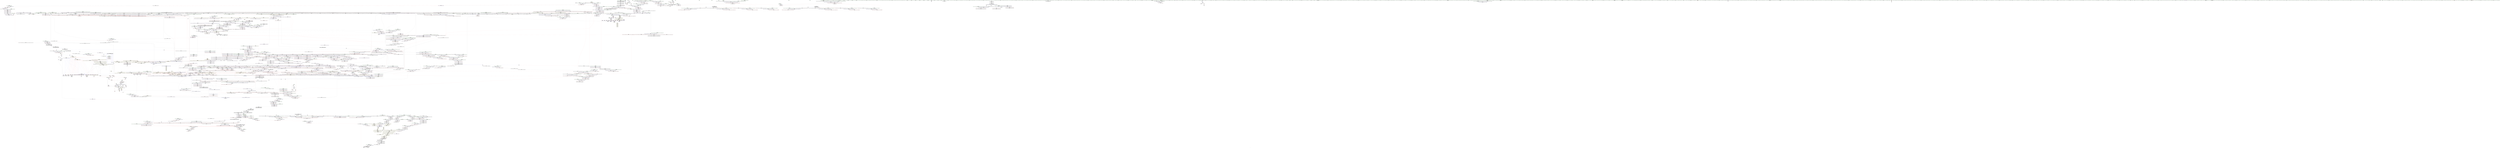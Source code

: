 digraph "SVFG" {
	label="SVFG";

	Node0x5636d6fc7bc0 [shape=record,color=grey,label="{NodeID: 0\nNullPtr}"];
	Node0x5636d6fc7bc0 -> Node0x5636d75f35c0[style=solid];
	Node0x5636d6fc7bc0 -> Node0x5636d75f36c0[style=solid];
	Node0x5636d6fc7bc0 -> Node0x5636d75f3790[style=solid];
	Node0x5636d6fc7bc0 -> Node0x5636d75f3860[style=solid];
	Node0x5636d6fc7bc0 -> Node0x5636d75f3930[style=solid];
	Node0x5636d6fc7bc0 -> Node0x5636d75f3a00[style=solid];
	Node0x5636d6fc7bc0 -> Node0x5636d75f3ad0[style=solid];
	Node0x5636d6fc7bc0 -> Node0x5636d75f3ba0[style=solid];
	Node0x5636d6fc7bc0 -> Node0x5636d75f3c70[style=solid];
	Node0x5636d6fc7bc0 -> Node0x5636d75f3d40[style=solid];
	Node0x5636d6fc7bc0 -> Node0x5636d75f3e10[style=solid];
	Node0x5636d6fc7bc0 -> Node0x5636d75f3ee0[style=solid];
	Node0x5636d6fc7bc0 -> Node0x5636d75f3fb0[style=solid];
	Node0x5636d6fc7bc0 -> Node0x5636d75f4080[style=solid];
	Node0x5636d6fc7bc0 -> Node0x5636d75f4150[style=solid];
	Node0x5636d6fc7bc0 -> Node0x5636d75f4220[style=solid];
	Node0x5636d6fc7bc0 -> Node0x5636d75f42f0[style=solid];
	Node0x5636d6fc7bc0 -> Node0x5636d75f43c0[style=solid];
	Node0x5636d6fc7bc0 -> Node0x5636d75f4490[style=solid];
	Node0x5636d6fc7bc0 -> Node0x5636d75f4560[style=solid];
	Node0x5636d6fc7bc0 -> Node0x5636d75f4630[style=solid];
	Node0x5636d6fc7bc0 -> Node0x5636d75f4700[style=solid];
	Node0x5636d6fc7bc0 -> Node0x5636d75f47d0[style=solid];
	Node0x5636d6fc7bc0 -> Node0x5636d75f48a0[style=solid];
	Node0x5636d6fc7bc0 -> Node0x5636d75f4970[style=solid];
	Node0x5636d6fc7bc0 -> Node0x5636d75f4a40[style=solid];
	Node0x5636d6fc7bc0 -> Node0x5636d75f4b10[style=solid];
	Node0x5636d6fc7bc0 -> Node0x5636d75f4be0[style=solid];
	Node0x5636d6fc7bc0 -> Node0x5636d75f4cb0[style=solid];
	Node0x5636d6fc7bc0 -> Node0x5636d75f4d80[style=solid];
	Node0x5636d6fc7bc0 -> Node0x5636d75f4e50[style=solid];
	Node0x5636d6fc7bc0 -> Node0x5636d75f4f20[style=solid];
	Node0x5636d6fc7bc0 -> Node0x5636d75f4ff0[style=solid];
	Node0x5636d6fc7bc0 -> Node0x5636d75f50c0[style=solid];
	Node0x5636d6fc7bc0 -> Node0x5636d75f5190[style=solid];
	Node0x5636d6fc7bc0 -> Node0x5636d75f5260[style=solid];
	Node0x5636d6fc7bc0 -> Node0x5636d75f5330[style=solid];
	Node0x5636d6fc7bc0 -> Node0x5636d75f5400[style=solid];
	Node0x5636d6fc7bc0 -> Node0x5636d75f54d0[style=solid];
	Node0x5636d6fc7bc0 -> Node0x5636d75f55a0[style=solid];
	Node0x5636d6fc7bc0 -> Node0x5636d75f5670[style=solid];
	Node0x5636d6fc7bc0 -> Node0x5636d75f5740[style=solid];
	Node0x5636d6fc7bc0 -> Node0x5636d75f5810[style=solid];
	Node0x5636d6fc7bc0 -> Node0x5636d75f58e0[style=solid];
	Node0x5636d6fc7bc0 -> Node0x5636d75f59b0[style=solid];
	Node0x5636d6fc7bc0 -> Node0x5636d75f5a80[style=solid];
	Node0x5636d6fc7bc0 -> Node0x5636d75f5b50[style=solid];
	Node0x5636d6fc7bc0 -> Node0x5636d75f5c20[style=solid];
	Node0x5636d6fc7bc0 -> Node0x5636d75f5cf0[style=solid];
	Node0x5636d6fc7bc0 -> Node0x5636d762f4c0[style=solid];
	Node0x5636d6fc7bc0 -> Node0x5636d7631710[style=solid];
	Node0x5636d6fc7bc0 -> Node0x5636d7636d30[style=solid];
	Node0x5636d6fc7bc0 -> Node0x5636d7637070[style=solid];
	Node0x5636d6fc7bc0 -> Node0x5636d76373b0[style=solid];
	Node0x5636d6fc7bc0 -> Node0x5636d7637480[style=solid];
	Node0x5636d6fc7bc0 -> Node0x5636d76376f0[style=solid];
	Node0x5636d6fc7bc0 -> Node0x5636d763b0a0[style=solid];
	Node0x5636d6fc7bc0 -> Node0x5636d7671910[style=solid];
	Node0x5636d6fc7bc0 -> Node0x5636d7671a90[style=solid];
	Node0x5636d6fc7bc0 -> Node0x5636d7671d90[style=solid];
	Node0x5636d6fc7bc0 -> Node0x5636d7672e10[style=solid];
	Node0x5636d6fc7bc0 -> Node0x5636d7673410[style=solid];
	Node0x5636d6fc7bc0 -> Node0x5636d7673710[style=solid];
	Node0x5636d6fc7bc0 -> Node0x5636d7673890[style=solid];
	Node0x5636d6fc7bc0:s64 -> Node0x5636d77a7090[style=solid,color=red];
	Node0x5636d75f6640 [shape=record,color=black,label="{NodeID: 443\n147\<--315\nmain_ret\<--\nmain\n}"];
	Node0x5636d7648890 [shape=record,color=yellow,style=double,label="{NodeID: 3100\n47V_15 = CSCHI(MR_47V_14)\npts\{120001 120003 120004 \}\nCS[]|{<s0>34|<s1>34}}"];
	Node0x5636d7648890:s0 -> Node0x5636d76dcc70[style=dashed,color=red];
	Node0x5636d7648890:s1 -> Node0x5636d76dce90[style=dashed,color=red];
	Node0x5636d7605b00 [shape=record,color=red,label="{NodeID: 886\n942\<--934\n\<--__x.addr\n_ZNKSt4lessINSt7__cxx1112basic_stringIcSt11char_traitsIcESaIcEEEEclERKS5_S8_\n|{<s0>90}}"];
	Node0x5636d7605b00:s0 -> Node0x5636d77b1330[style=solid,color=red];
	Node0x5636d76eb060 [shape=record,color=yellow,style=double,label="{NodeID: 2436\n131V_1 = ENCHI(MR_131V_0)\npts\{120003 18180003 \}\nFun[_ZNSt8_Rb_treeINSt7__cxx1112basic_stringIcSt11char_traitsIcESaIcEEESt4pairIKS5_iESt10_Select1stIS8_ESt4lessIS5_ESaIS8_EE8_M_eraseEPSt13_Rb_tree_nodeIS8_E]|{<s0>65|<s1>66}}"];
	Node0x5636d76eb060:s0 -> Node0x5636d76ea6b0[style=dashed,color=red];
	Node0x5636d76eb060:s1 -> Node0x5636d76eb060[style=dashed,color=red];
	Node0x5636d763bcd0 [shape=record,color=blue,label="{NodeID: 1329\n2332\<--2334\nsecond\<--\n_ZNSt4pairIPSt18_Rb_tree_node_baseS1_EC2IRS1_Lb1EEEOT_RKS1_\n|{<s0>167|<s1>230}}"];
	Node0x5636d763bcd0:s0 -> Node0x5636d76c7420[style=dashed,color=blue];
	Node0x5636d763bcd0:s1 -> Node0x5636d76d2de0[style=dashed,color=blue];
	Node0x5636d75eeb10 [shape=record,color=green,label="{NodeID: 222\n1286\<--1287\nthis.addr\<--this.addr_field_insensitive\n_ZNK9__gnu_cxx16__aligned_membufISt4pairIKNSt7__cxx1112basic_stringIcSt11char_traitsIcESaIcEEEiEE6_M_ptrEv\n}"];
	Node0x5636d75eeb10 -> Node0x5636d76279b0[style=solid];
	Node0x5636d75eeb10 -> Node0x5636d7635e90[style=solid];
	Node0x5636d76120c0 [shape=record,color=purple,label="{NodeID: 665\n1021\<--985\ncoerce.dive10\<--agg.tmp\n_ZNSt8_Rb_treeINSt7__cxx1112basic_stringIcSt11char_traitsIcESaIcEEESt4pairIKS5_iESt10_Select1stIS8_ESt4lessIS5_ESaIS8_EE22_M_emplace_hint_uniqueIJRKSt21piecewise_construct_tSt5tupleIJRS7_EESJ_IJEEEEESt17_Rb_tree_iteratorIS8_ESt23_Rb_tree_const_iteratorIS8_EDpOT_\n}"];
	Node0x5636d76120c0 -> Node0x5636d7606730[style=solid];
	Node0x5636d77a8160 [shape=record,color=black,label="{NodeID: 3322\n798 = PHI(706, )\n1st arg _ZNSt16allocator_traitsISaISt13_Rb_tree_nodeISt4pairIKNSt7__cxx1112basic_stringIcSt11char_traitsIcESaIcEEEiEEEE10deallocateERSB_PSA_m }"];
	Node0x5636d77a8160 -> Node0x5636d7633040[style=solid];
	Node0x5636d76da670 [shape=record,color=black,label="{NodeID: 2215\nMR_127V_2 = PHI(MR_127V_3, MR_127V_1, )\npts\{576 \}\n}"];
	Node0x5636d76da670 -> Node0x5636d7631e60[style=dashed];
	Node0x5636d7630940 [shape=record,color=blue,label="{NodeID: 1108\n170\<--293\ni7\<--inc62\nmain\n}"];
	Node0x5636d7630940 -> Node0x5636d7601ee0[style=dashed];
	Node0x5636d7630940 -> Node0x5636d7601fb0[style=dashed];
	Node0x5636d7630940 -> Node0x5636d7630940[style=dashed];
	Node0x5636d7630940 -> Node0x5636d76c0fc0[style=dashed];
	Node0x5636d6fc7c50 [shape=record,color=green,label="{NodeID: 1\n7\<--1\n__dso_handle\<--dummyObj\nGlob }"];
	Node0x5636d75f6710 [shape=record,color=black,label="{NodeID: 444\n409\<--345\n\<--__i\n_ZNSt3mapINSt7__cxx1112basic_stringIcSt11char_traitsIcESaIcEEEiSt4lessIS5_ESaISt4pairIKS5_iEEEixERS9_\n}"];
	Node0x5636d75f6710 -> Node0x5636d760fa90[style=solid];
	Node0x5636d7648970 [shape=record,color=yellow,style=double,label="{NodeID: 3101\n13V_12 = CSCHI(MR_13V_11)\npts\{90000 \}\nCS[]|{<s0>36}}"];
	Node0x5636d7648970:s0 -> Node0x5636d76e5890[style=dashed,color=red];
	Node0x5636d7605bd0 [shape=record,color=red,label="{NodeID: 887\n943\<--936\n\<--__y.addr\n_ZNKSt4lessINSt7__cxx1112basic_stringIcSt11char_traitsIcESaIcEEEEclERKS5_S8_\n|{<s0>90}}"];
	Node0x5636d7605bd0:s0 -> Node0x5636d77b1470[style=solid,color=red];
	Node0x5636d763bda0 [shape=record,color=blue,label="{NodeID: 1330\n2339\<--2338\n__x.addr\<--__x\n_ZNSt8_Rb_treeINSt7__cxx1112basic_stringIcSt11char_traitsIcESaIcEEESt4pairIKS5_iESt10_Select1stIS8_ESt4lessIS5_ESaIS8_EE8_S_valueEPKSt18_Rb_tree_node_base\n}"];
	Node0x5636d763bda0 -> Node0x5636d762e4f0[style=dashed];
	Node0x5636d75eebe0 [shape=record,color=green,label="{NodeID: 223\n1291\<--1292\n_ZNK9__gnu_cxx16__aligned_membufISt4pairIKNSt7__cxx1112basic_stringIcSt11char_traitsIcESaIcEEEiEE7_M_addrEv\<--_ZNK9__gnu_cxx16__aligned_membufISt4pairIKNSt7__cxx1112basic_stringIcSt11char_traitsIcESaIcEEEiEE7_M_addrEv_field_insensitive\n}"];
	Node0x5636d7612190 [shape=record,color=purple,label="{NodeID: 666\n2442\<--1014\noffset_0\<--\n}"];
	Node0x5636d7612190 -> Node0x5636d7634490[style=solid];
	Node0x5636d77a8270 [shape=record,color=black,label="{NodeID: 3323\n799 = PHI(708, )\n2nd arg _ZNSt16allocator_traitsISaISt13_Rb_tree_nodeISt4pairIKNSt7__cxx1112basic_stringIcSt11char_traitsIcESaIcEEEiEEEE10deallocateERSB_PSA_m }"];
	Node0x5636d77a8270 -> Node0x5636d7633110[style=solid];
	Node0x5636d7630a10 [shape=record,color=blue,label="{NodeID: 1109\n164\<--309\nt\<--inc68\nmain\n}"];
	Node0x5636d7630a10 -> Node0x5636d76c08e0[style=dashed];
	Node0x5636d7596440 [shape=record,color=green,label="{NodeID: 2\n13\<--1\n.str\<--dummyObj\nGlob }"];
	Node0x5636d75f67e0 [shape=record,color=black,label="{NodeID: 445\n410\<--353\n\<--ref.tmp8\n_ZNSt3mapINSt7__cxx1112basic_stringIcSt11char_traitsIcESaIcEEEiSt4lessIS5_ESaISt4pairIKS5_iEEEixERS9_\n}"];
	Node0x5636d75f67e0 -> Node0x5636d760fb60[style=solid];
	Node0x5636d7648ad0 [shape=record,color=yellow,style=double,label="{NodeID: 3102\n43V_16 = CSCHI(MR_43V_15)\npts\{120002 18180008 \}\nCS[]|{|<s1>35|<s2>35}}"];
	Node0x5636d7648ad0 -> Node0x5636d7602700[style=dashed];
	Node0x5636d7648ad0:s1 -> Node0x5636d76dcc70[style=dashed,color=red];
	Node0x5636d7648ad0:s2 -> Node0x5636d76dce90[style=dashed,color=red];
	Node0x5636d7605ca0 [shape=record,color=red,label="{NodeID: 888\n953\<--950\nthis1\<--this.addr\n_ZNKSt17_Rb_tree_iteratorISt4pairIKNSt7__cxx1112basic_stringIcSt11char_traitsIcESaIcEEEiEEdeEv\n}"];
	Node0x5636d7605ca0 -> Node0x5636d7611a40[style=solid];
	Node0x5636d763be70 [shape=record,color=blue,label="{NodeID: 1331\n2348\<--2347\n__t.addr\<--__t\n_ZSt7forwardIRPSt18_Rb_tree_node_baseEOT_RNSt16remove_referenceIS3_E4typeE\n}"];
	Node0x5636d763be70 -> Node0x5636d762e5c0[style=dashed];
	Node0x5636d75eece0 [shape=record,color=green,label="{NodeID: 224\n1297\<--1298\nthis.addr\<--this.addr_field_insensitive\n_ZNK9__gnu_cxx16__aligned_membufISt4pairIKNSt7__cxx1112basic_stringIcSt11char_traitsIcESaIcEEEiEE7_M_addrEv\n}"];
	Node0x5636d75eece0 -> Node0x5636d7627a80[style=solid];
	Node0x5636d75eece0 -> Node0x5636d7635f60[style=solid];
	Node0x5636d7612260 [shape=record,color=purple,label="{NodeID: 667\n2443\<--1015\noffset_0\<--\n}"];
	Node0x5636d7612260 -> Node0x5636d762f050[style=solid];
	Node0x5636d77a8380 [shape=record,color=black,label="{NodeID: 3324\n1264 = PHI(1228, )\n0th arg _ZNSt8_Rb_treeINSt7__cxx1112basic_stringIcSt11char_traitsIcESaIcEEESt4pairIKS5_iESt10_Select1stIS8_ESt4lessIS5_ESaIS8_EE8_S_valueEPKSt13_Rb_tree_nodeIS8_E }"];
	Node0x5636d77a8380 -> Node0x5636d7635cf0[style=solid];
	Node0x5636d6cd4370 [shape=record,color=yellow,style=double,label="{NodeID: 2217\n2V_1 = ENCHI(MR_2V_0)\npts\{120000 120001 120002 120003 120004 \}\nFun[_GLOBAL__sub_I_hchh_0_0.cpp]|{<s0>242}}"];
	Node0x5636d6cd4370:s0 -> Node0x5636d76c2580[style=dashed,color=red];
	Node0x5636d7630ae0 [shape=record,color=blue,label="{NodeID: 1110\n148\<--173\nretval\<--\nmain\n}"];
	Node0x5636d7630ae0 -> Node0x5636d76012b0[style=dashed];
	Node0x5636d75b3ad0 [shape=record,color=green,label="{NodeID: 3\n15\<--1\n.str.2\<--dummyObj\nGlob }"];
	Node0x5636d75f68b0 [shape=record,color=black,label="{NodeID: 446\n338\<--418\n_ZNSt3mapINSt7__cxx1112basic_stringIcSt11char_traitsIcESaIcEEEiSt4lessIS5_ESaISt4pairIKS5_iEEEixERS9__ret\<--second\n_ZNSt3mapINSt7__cxx1112basic_stringIcSt11char_traitsIcESaIcEEEiSt4lessIS5_ESaISt4pairIKS5_iEEEixERS9_\n|{<s0>19|<s1>20|<s2>21|<s3>22|<s4>23|<s5>25|<s6>27|<s7>29|<s8>31|<s9>32|<s10>34|<s11>35}}"];
	Node0x5636d75f68b0:s0 -> Node0x5636d779a0b0[style=solid,color=blue];
	Node0x5636d75f68b0:s1 -> Node0x5636d779a2b0[style=solid,color=blue];
	Node0x5636d75f68b0:s2 -> Node0x5636d779a3f0[style=solid,color=blue];
	Node0x5636d75f68b0:s3 -> Node0x5636d779be70[style=solid,color=blue];
	Node0x5636d75f68b0:s4 -> Node0x5636d779bfb0[style=solid,color=blue];
	Node0x5636d75f68b0:s5 -> Node0x5636d779c230[style=solid,color=blue];
	Node0x5636d75f68b0:s6 -> Node0x5636d779c4b0[style=solid,color=blue];
	Node0x5636d75f68b0:s7 -> Node0x5636d779c730[style=solid,color=blue];
	Node0x5636d75f68b0:s8 -> Node0x5636d779c9b0[style=solid,color=blue];
	Node0x5636d75f68b0:s9 -> Node0x5636d779caf0[style=solid,color=blue];
	Node0x5636d75f68b0:s10 -> Node0x5636d779cc30[style=solid,color=blue];
	Node0x5636d75f68b0:s11 -> Node0x5636d779cd70[style=solid,color=blue];
	Node0x5636d7648c60 [shape=record,color=yellow,style=double,label="{NodeID: 3103\n47V_16 = CSCHI(MR_47V_15)\npts\{120001 120003 120004 \}\nCS[]|{<s0>35|<s1>35}}"];
	Node0x5636d7648c60:s0 -> Node0x5636d76dcc70[style=dashed,color=red];
	Node0x5636d7648c60:s1 -> Node0x5636d76dce90[style=dashed,color=red];
	Node0x5636d7605d70 [shape=record,color=red,label="{NodeID: 889\n955\<--954\n\<--_M_node\n_ZNKSt17_Rb_tree_iteratorISt4pairIKNSt7__cxx1112basic_stringIcSt11char_traitsIcESaIcEEEiEEdeEv\n}"];
	Node0x5636d7605d70 -> Node0x5636d7608840[style=solid];
	Node0x5636d763bf40 [shape=record,color=blue,label="{NodeID: 1332\n2357\<--2354\nthis.addr\<--this\n_ZNSt8_Rb_treeINSt7__cxx1112basic_stringIcSt11char_traitsIcESaIcEEESt4pairIKS5_iESt10_Select1stIS8_ESt4lessIS5_ESaIS8_EE5beginEv\n}"];
	Node0x5636d763bf40 -> Node0x5636d762e690[style=dashed];
	Node0x5636d75eedb0 [shape=record,color=green,label="{NodeID: 225\n1306\<--1307\nretval\<--retval_field_insensitive\n_ZNSt8_Rb_treeINSt7__cxx1112basic_stringIcSt11char_traitsIcESaIcEEESt4pairIKS5_iESt10_Select1stIS8_ESt4lessIS5_ESaIS8_EE3endEv\n|{|<s1>123}}"];
	Node0x5636d75eedb0 -> Node0x5636d7613030[style=solid];
	Node0x5636d75eedb0:s1 -> Node0x5636d77ae3d0[style=solid,color=red];
	Node0x5636d7612330 [shape=record,color=purple,label="{NodeID: 668\n1027\<--1026\n\<--\n_ZNSt8_Rb_treeINSt7__cxx1112basic_stringIcSt11char_traitsIcESaIcEEESt4pairIKS5_iESt10_Select1stIS8_ESt4lessIS5_ESaIS8_EE22_M_emplace_hint_uniqueIJRKSt21piecewise_construct_tSt5tupleIJRS7_EESJ_IJEEEEESt17_Rb_tree_iteratorIS8_ESt23_Rb_tree_const_iteratorIS8_EDpOT_\n}"];
	Node0x5636d7612330 -> Node0x5636d7634560[style=solid];
	Node0x5636d77a8490 [shape=record,color=black,label="{NodeID: 3325\n339 = PHI(10, 10, 10, 10, 10, 10, 10, 10, 10, 10, 10, 10, )\n0th arg _ZNSt3mapINSt7__cxx1112basic_stringIcSt11char_traitsIcESaIcEEEiSt4lessIS5_ESaISt4pairIKS5_iEEEixERS9_ }"];
	Node0x5636d77a8490 -> Node0x5636d7630bb0[style=solid];
	Node0x5636d7630bb0 [shape=record,color=blue,label="{NodeID: 1111\n341\<--339\nthis.addr\<--this\n_ZNSt3mapINSt7__cxx1112basic_stringIcSt11char_traitsIcESaIcEEEiSt4lessIS5_ESaISt4pairIKS5_iEEEixERS9_\n}"];
	Node0x5636d7630bb0 -> Node0x5636d76028a0[style=dashed];
	Node0x5636d75b3e10 [shape=record,color=green,label="{NodeID: 4\n17\<--1\nstdin\<--dummyObj\nGlob }"];
	Node0x5636d75f6980 [shape=record,color=black,label="{NodeID: 447\n442\<--441\n\<--this1\n_ZNSt8_Rb_treeINSt7__cxx1112basic_stringIcSt11char_traitsIcESaIcEEESt4pairIKS5_iESt10_Select1stIS8_ESt4lessIS5_ESaIS8_EE13_Rb_tree_implISC_Lb1EEC2Ev\n|{<s0>52}}"];
	Node0x5636d75f6980:s0 -> Node0x5636d77af9c0[style=solid,color=red];
	Node0x5636d7605e40 [shape=record,color=red,label="{NodeID: 890\n997\<--973\nthis5\<--this.addr\n_ZNSt8_Rb_treeINSt7__cxx1112basic_stringIcSt11char_traitsIcESaIcEEESt4pairIKS5_iESt10_Select1stIS8_ESt4lessIS5_ESaIS8_EE22_M_emplace_hint_uniqueIJRKSt21piecewise_construct_tSt5tupleIJRS7_EESJ_IJEEEEESt17_Rb_tree_iteratorIS8_ESt23_Rb_tree_const_iteratorIS8_EDpOT_\n|{<s0>96|<s1>99|<s2>100|<s3>102|<s4>104}}"];
	Node0x5636d7605e40:s0 -> Node0x5636d77a6a30[style=solid,color=red];
	Node0x5636d7605e40:s1 -> Node0x5636d77b0fa0[style=solid,color=red];
	Node0x5636d7605e40:s2 -> Node0x5636d77b15b0[style=solid,color=red];
	Node0x5636d7605e40:s3 -> Node0x5636d77b2dd0[style=solid,color=red];
	Node0x5636d7605e40:s4 -> Node0x5636d77b2dd0[style=solid,color=red];
	Node0x5636d763c010 [shape=record,color=blue,label="{NodeID: 1333\n2376\<--2373\nthis.addr\<--this\n_ZNSt4pairIPSt18_Rb_tree_node_baseS1_EC2IRPSt13_Rb_tree_nodeIS_IKNSt7__cxx1112basic_stringIcSt11char_traitsIcESaIcEEEiEERS1_Lb1EEEOT_OT0_\n}"];
	Node0x5636d763c010 -> Node0x5636d762e900[style=dashed];
	Node0x5636d75eee80 [shape=record,color=green,label="{NodeID: 226\n1308\<--1309\nthis.addr\<--this.addr_field_insensitive\n_ZNSt8_Rb_treeINSt7__cxx1112basic_stringIcSt11char_traitsIcESaIcEEESt4pairIKS5_iESt10_Select1stIS8_ESt4lessIS5_ESaIS8_EE3endEv\n}"];
	Node0x5636d75eee80 -> Node0x5636d7627b50[style=solid];
	Node0x5636d75eee80 -> Node0x5636d7636030[style=solid];
	Node0x5636d7612400 [shape=record,color=purple,label="{NodeID: 669\n1030\<--1026\n\<--\n_ZNSt8_Rb_treeINSt7__cxx1112basic_stringIcSt11char_traitsIcESaIcEEESt4pairIKS5_iESt10_Select1stIS8_ESt4lessIS5_ESaIS8_EE22_M_emplace_hint_uniqueIJRKSt21piecewise_construct_tSt5tupleIJRS7_EESJ_IJEEEEESt17_Rb_tree_iteratorIS8_ESt23_Rb_tree_const_iteratorIS8_EDpOT_\n}"];
	Node0x5636d7612400 -> Node0x5636d7634630[style=solid];
	Node0x5636d77a8e60 [shape=record,color=black,label="{NodeID: 3326\n340 = PHI(154, 154, 156, 156, 154, 156, 154, 156, 154, 156, 154, 156, )\n1st arg _ZNSt3mapINSt7__cxx1112basic_stringIcSt11char_traitsIcESaIcEEEiSt4lessIS5_ESaISt4pairIKS5_iEEEixERS9_ }"];
	Node0x5636d77a8e60 -> Node0x5636d7630c80[style=solid];
	Node0x5636d7630c80 [shape=record,color=blue,label="{NodeID: 1112\n343\<--340\n__k.addr\<--__k\n_ZNSt3mapINSt7__cxx1112basic_stringIcSt11char_traitsIcESaIcEEEiSt4lessIS5_ESaISt4pairIKS5_iEEEixERS9_\n}"];
	Node0x5636d7630c80 -> Node0x5636d7602970[style=dashed];
	Node0x5636d7630c80 -> Node0x5636d7602a40[style=dashed];
	Node0x5636d7630c80 -> Node0x5636d7602b10[style=dashed];
	Node0x5636d75b3ed0 [shape=record,color=green,label="{NodeID: 5\n18\<--1\n.str.3\<--dummyObj\nGlob }"];
	Node0x5636d75f6a50 [shape=record,color=black,label="{NodeID: 448\n446\<--441\n\<--this1\n_ZNSt8_Rb_treeINSt7__cxx1112basic_stringIcSt11char_traitsIcESaIcEEESt4pairIKS5_iESt10_Select1stIS8_ESt4lessIS5_ESaIS8_EE13_Rb_tree_implISC_Lb1EEC2Ev\n|{<s0>53}}"];
	Node0x5636d75f6a50:s0 -> Node0x5636d77b4430[style=solid,color=red];
	Node0x5636d7605f10 [shape=record,color=red,label="{NodeID: 891\n998\<--975\n\<--__args.addr\n_ZNSt8_Rb_treeINSt7__cxx1112basic_stringIcSt11char_traitsIcESaIcEEESt4pairIKS5_iESt10_Select1stIS8_ESt4lessIS5_ESaIS8_EE22_M_emplace_hint_uniqueIJRKSt21piecewise_construct_tSt5tupleIJRS7_EESJ_IJEEEEESt17_Rb_tree_iteratorIS8_ESt23_Rb_tree_const_iteratorIS8_EDpOT_\n|{<s0>93}}"];
	Node0x5636d7605f10:s0 -> Node0x5636d77aa960[style=solid,color=red];
	Node0x5636d76eb550 [shape=record,color=yellow,style=double,label="{NodeID: 2441\n61V_1 = ENCHI(MR_61V_0)\npts\{3580000 \}\nFun[_ZNSt5tupleIJRKNSt7__cxx1112basic_stringIcSt11char_traitsIcESaIcEEEEEC2IvLb1EEES7_]|{<s0>109}}"];
	Node0x5636d76eb550:s0 -> Node0x5636d76dd780[style=dashed,color=red];
	Node0x5636d763c0e0 [shape=record,color=blue,label="{NodeID: 1334\n2378\<--2374\n__x.addr\<--__x\n_ZNSt4pairIPSt18_Rb_tree_node_baseS1_EC2IRPSt13_Rb_tree_nodeIS_IKNSt7__cxx1112basic_stringIcSt11char_traitsIcESaIcEEEiEERS1_Lb1EEEOT_OT0_\n}"];
	Node0x5636d763c0e0 -> Node0x5636d762e9d0[style=dashed];
	Node0x5636d75eef50 [shape=record,color=green,label="{NodeID: 227\n1323\<--1324\nretval\<--retval_field_insensitive\n_ZNKSt8_Rb_treeINSt7__cxx1112basic_stringIcSt11char_traitsIcESaIcEEESt4pairIKS5_iESt10_Select1stIS8_ESt4lessIS5_ESaIS8_EE8key_compEv\n}"];
	Node0x5636d76124d0 [shape=record,color=purple,label="{NodeID: 670\n1106\<--1105\n_M_node\<--this1\n_ZNSt23_Rb_tree_const_iteratorISt4pairIKNSt7__cxx1112basic_stringIcSt11char_traitsIcESaIcEEEiEEC2ERKSt17_Rb_tree_iteratorIS8_E\n}"];
	Node0x5636d76124d0 -> Node0x5636d7634cb0[style=solid];
	Node0x5636d77a9260 [shape=record,color=black,label="{NodeID: 3327\n949 = PHI(345, 345, )\n0th arg _ZNKSt17_Rb_tree_iteratorISt4pairIKNSt7__cxx1112basic_stringIcSt11char_traitsIcESaIcEEEiEEdeEv }"];
	Node0x5636d77a9260 -> Node0x5636d7633ee0[style=solid];
	Node0x5636d7630d50 [shape=record,color=blue,label="{NodeID: 1113\n368\<--365\ncoerce.dive\<--call\n_ZNSt3mapINSt7__cxx1112basic_stringIcSt11char_traitsIcESaIcEEEiSt4lessIS5_ESaISt4pairIKS5_iEEEixERS9_\n|{|<s2>42|<s3>44|<s4>46}}"];
	Node0x5636d7630d50 -> Node0x5636d7630fc0[style=dashed];
	Node0x5636d7630d50 -> Node0x5636d76cddb0[style=dashed];
	Node0x5636d7630d50:s2 -> Node0x5636d76db030[style=dashed,color=red];
	Node0x5636d7630d50:s3 -> Node0x5636d76e8ab0[style=dashed,color=red];
	Node0x5636d7630d50:s4 -> Node0x5636d76ebf30[style=dashed,color=red];
	Node0x5636d75b3f90 [shape=record,color=green,label="{NodeID: 6\n20\<--1\n_ZSt3cin\<--dummyObj\nGlob }"];
	Node0x5636d75f6b20 [shape=record,color=black,label="{NodeID: 449\n450\<--441\n\<--this1\n_ZNSt8_Rb_treeINSt7__cxx1112basic_stringIcSt11char_traitsIcESaIcEEESt4pairIKS5_iESt10_Select1stIS8_ESt4lessIS5_ESaIS8_EE13_Rb_tree_implISC_Lb1EEC2Ev\n}"];
	Node0x5636d75f6b20 -> Node0x5636d760fdd0[style=solid];
	Node0x5636d7605fe0 [shape=record,color=red,label="{NodeID: 892\n1002\<--977\n\<--__args.addr2\n_ZNSt8_Rb_treeINSt7__cxx1112basic_stringIcSt11char_traitsIcESaIcEEESt4pairIKS5_iESt10_Select1stIS8_ESt4lessIS5_ESaIS8_EE22_M_emplace_hint_uniqueIJRKSt21piecewise_construct_tSt5tupleIJRS7_EESJ_IJEEEEESt17_Rb_tree_iteratorIS8_ESt23_Rb_tree_const_iteratorIS8_EDpOT_\n|{<s0>94}}"];
	Node0x5636d7605fe0:s0 -> Node0x5636d77acfa0[style=solid,color=red];
	Node0x5636d763c1b0 [shape=record,color=blue,label="{NodeID: 1335\n2380\<--2375\n__y.addr\<--__y\n_ZNSt4pairIPSt18_Rb_tree_node_baseS1_EC2IRPSt13_Rb_tree_nodeIS_IKNSt7__cxx1112basic_stringIcSt11char_traitsIcESaIcEEEiEERS1_Lb1EEEOT_OT0_\n}"];
	Node0x5636d763c1b0 -> Node0x5636d762eaa0[style=dashed];
	Node0x5636d75ef020 [shape=record,color=green,label="{NodeID: 228\n1325\<--1326\nthis.addr\<--this.addr_field_insensitive\n_ZNKSt8_Rb_treeINSt7__cxx1112basic_stringIcSt11char_traitsIcESaIcEEESt4pairIKS5_iESt10_Select1stIS8_ESt4lessIS5_ESaIS8_EE8key_compEv\n}"];
	Node0x5636d75ef020 -> Node0x5636d7627cf0[style=solid];
	Node0x5636d75ef020 -> Node0x5636d7636100[style=solid];
	Node0x5636d76125a0 [shape=record,color=purple,label="{NodeID: 671\n1108\<--1107\n_M_node2\<--\n_ZNSt23_Rb_tree_const_iteratorISt4pairIKNSt7__cxx1112basic_stringIcSt11char_traitsIcESaIcEEEiEEC2ERKSt17_Rb_tree_iteratorIS8_E\n}"];
	Node0x5636d76125a0 -> Node0x5636d7606db0[style=solid];
	Node0x5636d77a93b0 [shape=record,color=black,label="{NodeID: 3328\n1975 = PHI(1960, 2036, )\n0th arg _ZSt7forwardIRKNSt7__cxx1112basic_stringIcSt11char_traitsIcESaIcEEEEOT_RNSt16remove_referenceIS8_E4typeE }"];
	Node0x5636d77a93b0 -> Node0x5636d7639840[style=solid];
	Node0x5636d7630e20 [shape=record,color=blue,label="{NodeID: 1114\n373\<--370\ncoerce.dive3\<--call2\n_ZNSt3mapINSt7__cxx1112basic_stringIcSt11char_traitsIcESaIcEEEiSt4lessIS5_ESaISt4pairIKS5_iEEEixERS9_\n|{<s0>42}}"];
	Node0x5636d7630e20:s0 -> Node0x5636d76db140[style=dashed,color=red];
	Node0x5636d75b4800 [shape=record,color=green,label="{NodeID: 7\n21\<--1\n.str.4\<--dummyObj\nGlob }"];
	Node0x5636d75f6bf0 [shape=record,color=black,label="{NodeID: 450\n452\<--451\n\<--\n_ZNSt8_Rb_treeINSt7__cxx1112basic_stringIcSt11char_traitsIcESaIcEEESt4pairIKS5_iESt10_Select1stIS8_ESt4lessIS5_ESaIS8_EE13_Rb_tree_implISC_Lb1EEC2Ev\n|{<s0>54}}"];
	Node0x5636d75f6bf0:s0 -> Node0x5636d77a76d0[style=solid,color=red];
	Node0x5636d76060b0 [shape=record,color=red,label="{NodeID: 893\n1006\<--979\n\<--__args.addr4\n_ZNSt8_Rb_treeINSt7__cxx1112basic_stringIcSt11char_traitsIcESaIcEEESt4pairIKS5_iESt10_Select1stIS8_ESt4lessIS5_ESaIS8_EE22_M_emplace_hint_uniqueIJRKSt21piecewise_construct_tSt5tupleIJRS7_EESJ_IJEEEEESt17_Rb_tree_iteratorIS8_ESt23_Rb_tree_const_iteratorIS8_EDpOT_\n|{<s0>95}}"];
	Node0x5636d76060b0:s0 -> Node0x5636d77af150[style=solid,color=red];
	Node0x5636d763c280 [shape=record,color=blue,label="{NodeID: 1336\n2387\<--2393\nfirst\<--\n_ZNSt4pairIPSt18_Rb_tree_node_baseS1_EC2IRPSt13_Rb_tree_nodeIS_IKNSt7__cxx1112basic_stringIcSt11char_traitsIcESaIcEEEiEERS1_Lb1EEEOT_OT0_\n|{<s0>225|<s1>229}}"];
	Node0x5636d763c280:s0 -> Node0x5636d76d2de0[style=dashed,color=blue];
	Node0x5636d763c280:s1 -> Node0x5636d76d2de0[style=dashed,color=blue];
	Node0x5636d75f75b0 [shape=record,color=green,label="{NodeID: 229\n1336\<--1337\n__lhs.addr\<--__lhs.addr_field_insensitive\n_ZStltIcSt11char_traitsIcESaIcEEbRKNSt7__cxx1112basic_stringIT_T0_T1_EESA_\n}"];
	Node0x5636d75f75b0 -> Node0x5636d7627dc0[style=solid];
	Node0x5636d75f75b0 -> Node0x5636d76361d0[style=solid];
	Node0x5636d7612670 [shape=record,color=purple,label="{NodeID: 672\n1153\<--1136\ncoerce.dive\<--retval\n_ZNSt8_Rb_treeINSt7__cxx1112basic_stringIcSt11char_traitsIcESaIcEEESt4pairIKS5_iESt10_Select1stIS8_ESt4lessIS5_ESaIS8_EE11lower_boundERS7_\n}"];
	Node0x5636d7612670 -> Node0x5636d76350c0[style=solid];
	Node0x5636d77a9500 [shape=record,color=black,label="{NodeID: 3329\n1134 = PHI(869, )\n0th arg _ZNSt8_Rb_treeINSt7__cxx1112basic_stringIcSt11char_traitsIcESaIcEEESt4pairIKS5_iESt10_Select1stIS8_ESt4lessIS5_ESaIS8_EE11lower_boundERS7_ }"];
	Node0x5636d77a9500 -> Node0x5636d7634f20[style=solid];
	Node0x5636d7630ef0 [shape=record,color=blue,label="{NodeID: 1115\n407\<--404\ncoerce.dive13\<--call12\n_ZNSt3mapINSt7__cxx1112basic_stringIcSt11char_traitsIcESaIcEEEiSt4lessIS5_ESaISt4pairIKS5_iEEEixERS9_\n}"];
	Node0x5636d7630ef0 -> Node0x5636d762ef80[style=dashed];
	Node0x5636d7630ef0 -> Node0x5636d76cc480[style=dashed];
	Node0x5636d75b48c0 [shape=record,color=green,label="{NodeID: 8\n23\<--1\n.str.5\<--dummyObj\nGlob }"];
	Node0x5636d75f6cc0 [shape=record,color=black,label="{NodeID: 451\n463\<--462\n\<--this1\n_ZNSaISt13_Rb_tree_nodeISt4pairIKNSt7__cxx1112basic_stringIcSt11char_traitsIcESaIcEEEiEEEC2Ev\n|{<s0>55}}"];
	Node0x5636d75f6cc0:s0 -> Node0x5636d77a5570[style=solid,color=red];
	Node0x5636d7606180 [shape=record,color=red,label="{NodeID: 894\n1017\<--981\n\<--__z\n_ZNSt8_Rb_treeINSt7__cxx1112basic_stringIcSt11char_traitsIcESaIcEEESt4pairIKS5_iESt10_Select1stIS8_ESt4lessIS5_ESaIS8_EE22_M_emplace_hint_uniqueIJRKSt21piecewise_construct_tSt5tupleIJRS7_EESJ_IJEEEEESt17_Rb_tree_iteratorIS8_ESt23_Rb_tree_const_iteratorIS8_EDpOT_\n|{<s0>98}}"];
	Node0x5636d7606180:s0 -> Node0x5636d77b0380[style=solid,color=red];
	Node0x5636d763c350 [shape=record,color=blue,label="{NodeID: 1337\n2395\<--2398\nsecond\<--\n_ZNSt4pairIPSt18_Rb_tree_node_baseS1_EC2IRPSt13_Rb_tree_nodeIS_IKNSt7__cxx1112basic_stringIcSt11char_traitsIcESaIcEEEiEERS1_Lb1EEEOT_OT0_\n|{<s0>225|<s1>229}}"];
	Node0x5636d763c350:s0 -> Node0x5636d76d2de0[style=dashed,color=blue];
	Node0x5636d763c350:s1 -> Node0x5636d76d2de0[style=dashed,color=blue];
	Node0x5636d75f7680 [shape=record,color=green,label="{NodeID: 230\n1338\<--1339\n__rhs.addr\<--__rhs.addr_field_insensitive\n_ZStltIcSt11char_traitsIcESaIcEEbRKNSt7__cxx1112basic_stringIT_T0_T1_EESA_\n}"];
	Node0x5636d75f7680 -> Node0x5636d7627e90[style=solid];
	Node0x5636d75f7680 -> Node0x5636d76362a0[style=solid];
	Node0x5636d7612740 [shape=record,color=purple,label="{NodeID: 673\n1155\<--1136\ncoerce.dive4\<--retval\n_ZNSt8_Rb_treeINSt7__cxx1112basic_stringIcSt11char_traitsIcESaIcEEESt4pairIKS5_iESt10_Select1stIS8_ESt4lessIS5_ESaIS8_EE11lower_boundERS7_\n}"];
	Node0x5636d7612740 -> Node0x5636d76071c0[style=solid];
	Node0x5636d77a9610 [shape=record,color=black,label="{NodeID: 3330\n1135 = PHI(870, )\n1st arg _ZNSt8_Rb_treeINSt7__cxx1112basic_stringIcSt11char_traitsIcESaIcEEESt4pairIKS5_iESt10_Select1stIS8_ESt4lessIS5_ESaIS8_EE11lower_boundERS7_ }"];
	Node0x5636d77a9610 -> Node0x5636d7634ff0[style=solid];
	Node0x5636d7630fc0 [shape=record,color=blue, style = dotted,label="{NodeID: 1116\n2439\<--2441\noffset_0\<--dummyVal\n_ZNSt3mapINSt7__cxx1112basic_stringIcSt11char_traitsIcESaIcEEEiSt4lessIS5_ESaISt4pairIKS5_iEEEixERS9_\n}"];
	Node0x5636d7630fc0 -> Node0x5636d76cddb0[style=dashed];
	Node0x5636d75b4980 [shape=record,color=green,label="{NodeID: 9\n25\<--1\n.str.6\<--dummyObj\nGlob }"];
	Node0x5636d75f6d90 [shape=record,color=black,label="{NodeID: 452\n585\<--584\n\<--\n_ZNSt8_Rb_treeINSt7__cxx1112basic_stringIcSt11char_traitsIcESaIcEEESt4pairIKS5_iESt10_Select1stIS8_ESt4lessIS5_ESaIS8_EE8_M_eraseEPSt13_Rb_tree_nodeIS8_E\n|{<s0>65}}"];
	Node0x5636d75f6d90:s0 -> Node0x5636d77abcf0[style=solid,color=red];
	Node0x5636d7606250 [shape=record,color=red,label="{NodeID: 895\n1041\<--981\n\<--__z\n_ZNSt8_Rb_treeINSt7__cxx1112basic_stringIcSt11char_traitsIcESaIcEEESt4pairIKS5_iESt10_Select1stIS8_ESt4lessIS5_ESaIS8_EE22_M_emplace_hint_uniqueIJRKSt21piecewise_construct_tSt5tupleIJRS7_EESJ_IJEEEEESt17_Rb_tree_iteratorIS8_ESt23_Rb_tree_const_iteratorIS8_EDpOT_\n|{<s0>100}}"];
	Node0x5636d7606250:s0 -> Node0x5636d77b1970[style=solid,color=red];
	Node0x5636d763c420 [shape=record,color=blue,label="{NodeID: 1338\n2403\<--2402\n__t.addr\<--__t\n_ZSt7forwardIRPSt13_Rb_tree_nodeISt4pairIKNSt7__cxx1112basic_stringIcSt11char_traitsIcESaIcEEEiEEEOT_RNSt16remove_referenceISD_E4typeE\n}"];
	Node0x5636d763c420 -> Node0x5636d762ed10[style=dashed];
	Node0x5636d75f7750 [shape=record,color=green,label="{NodeID: 231\n1345\<--1346\n_ZNKSt7__cxx1112basic_stringIcSt11char_traitsIcESaIcEE7compareERKS4_\<--_ZNKSt7__cxx1112basic_stringIcSt11char_traitsIcESaIcEE7compareERKS4__field_insensitive\n}"];
	Node0x5636d7612810 [shape=record,color=purple,label="{NodeID: 674\n1206\<--1163\ncoerce.dive\<--retval\n_ZNSt8_Rb_treeINSt7__cxx1112basic_stringIcSt11char_traitsIcESaIcEEESt4pairIKS5_iESt10_Select1stIS8_ESt4lessIS5_ESaIS8_EE14_M_lower_boundEPSt13_Rb_tree_nodeIS8_EPSt18_Rb_tree_node_baseRS7_\n}"];
	Node0x5636d7612810 -> Node0x5636d7607910[style=solid];
	Node0x5636d77a9720 [shape=record,color=black,label="{NodeID: 3331\n2007 = PHI(1987, )\n0th arg _ZNSt10_Head_baseILm0ERKNSt7__cxx1112basic_stringIcSt11char_traitsIcESaIcEEELb0EE7_M_headERS8_ }"];
	Node0x5636d77a9720 -> Node0x5636d7639c50[style=solid];
	Node0x5636d76dba80 [shape=record,color=yellow,style=double,label="{NodeID: 2224\n61V_1 = ENCHI(MR_61V_0)\npts\{3580000 \}\nFun[_ZNSt8_Rb_treeINSt7__cxx1112basic_stringIcSt11char_traitsIcESaIcEEESt4pairIKS5_iESt10_Select1stIS8_ESt4lessIS5_ESaIS8_EE14_M_create_nodeIJRKSt21piecewise_construct_tSt5tupleIJRS7_EESJ_IJEEEEEPSt13_Rb_tree_nodeIS8_EDpOT_]|{<s0>130}}"];
	Node0x5636d76dba80:s0 -> Node0x5636d76c11c0[style=dashed,color=red];
	Node0x5636d7631090 [shape=record,color=blue,label="{NodeID: 1117\n427\<--426\nthis.addr\<--this\n_ZNSt8_Rb_treeINSt7__cxx1112basic_stringIcSt11char_traitsIcESaIcEEESt4pairIKS5_iESt10_Select1stIS8_ESt4lessIS5_ESaIS8_EEC2Ev\n}"];
	Node0x5636d7631090 -> Node0x5636d7602cb0[style=dashed];
	Node0x5636d75b4a80 [shape=record,color=green,label="{NodeID: 10\n27\<--1\n_ZStL19piecewise_construct\<--dummyObj\nGlob |{<s0>48}}"];
	Node0x5636d75b4a80:s0 -> Node0x5636d77ab290[style=solid,color=red];
	Node0x5636d75f6e60 [shape=record,color=black,label="{NodeID: 453\n591\<--590\n\<--\n_ZNSt8_Rb_treeINSt7__cxx1112basic_stringIcSt11char_traitsIcESaIcEEESt4pairIKS5_iESt10_Select1stIS8_ESt4lessIS5_ESaIS8_EE8_M_eraseEPSt13_Rb_tree_nodeIS8_E\n|{<s0>67}}"];
	Node0x5636d75f6e60:s0 -> Node0x5636d77aa5b0[style=solid,color=red];
	Node0x5636d76494e0 [shape=record,color=yellow,style=double,label="{NodeID: 3110\n61V_2 = CSCHI(MR_61V_1)\npts\{3580000 \}\nCS[]|{|<s1>48}}"];
	Node0x5636d76494e0 -> Node0x5636d76cce80[style=dashed];
	Node0x5636d76494e0:s1 -> Node0x5636d76e9f80[style=dashed,color=red];
	Node0x5636d7606320 [shape=record,color=red,label="{NodeID: 896\n1056\<--981\n\<--__z\n_ZNSt8_Rb_treeINSt7__cxx1112basic_stringIcSt11char_traitsIcESaIcEEESt4pairIKS5_iESt10_Select1stIS8_ESt4lessIS5_ESaIS8_EE22_M_emplace_hint_uniqueIJRKSt21piecewise_construct_tSt5tupleIJRS7_EESJ_IJEEEEESt17_Rb_tree_iteratorIS8_ESt23_Rb_tree_const_iteratorIS8_EDpOT_\n|{<s0>102}}"];
	Node0x5636d7606320:s0 -> Node0x5636d77b2f60[style=solid,color=red];
	Node0x5636d763c4f0 [shape=record,color=blue,label="{NodeID: 1339\n2420\<--2418\nthis.addr\<--this\n_ZNSt11_Tuple_implILm0EJRKNSt7__cxx1112basic_stringIcSt11char_traitsIcESaIcEEEEEC2ES7_\n}"];
	Node0x5636d763c4f0 -> Node0x5636d762ede0[style=dashed];
	Node0x5636d75f7850 [shape=record,color=green,label="{NodeID: 232\n1361\<--1362\nthis.addr\<--this.addr_field_insensitive\n_ZNSt8_Rb_treeINSt7__cxx1112basic_stringIcSt11char_traitsIcESaIcEEESt4pairIKS5_iESt10_Select1stIS8_ESt4lessIS5_ESaIS8_EE14_M_create_nodeIJRKSt21piecewise_construct_tSt5tupleIJRS7_EESJ_IJEEEEEPSt13_Rb_tree_nodeIS8_EDpOT_\n}"];
	Node0x5636d75f7850 -> Node0x5636d7627f60[style=solid];
	Node0x5636d75f7850 -> Node0x5636d7636370[style=solid];
	Node0x5636d76128e0 [shape=record,color=purple,label="{NodeID: 675\n1182\<--1177\n_M_impl\<--this1\n_ZNSt8_Rb_treeINSt7__cxx1112basic_stringIcSt11char_traitsIcESaIcEEESt4pairIKS5_iESt10_Select1stIS8_ESt4lessIS5_ESaIS8_EE14_M_lower_boundEPSt13_Rb_tree_nodeIS8_EPSt18_Rb_tree_node_baseRS7_\n}"];
	Node0x5636d76128e0 -> Node0x5636d7608ec0[style=solid];
	Node0x5636d77a9830 [shape=record,color=black,label="{NodeID: 3332\n2418 = PHI(1122, )\n0th arg _ZNSt11_Tuple_implILm0EJRKNSt7__cxx1112basic_stringIcSt11char_traitsIcESaIcEEEEEC2ES7_ }"];
	Node0x5636d77a9830 -> Node0x5636d763c4f0[style=solid];
	Node0x5636d76dbb60 [shape=record,color=yellow,style=double,label="{NodeID: 2225\n43V_1 = ENCHI(MR_43V_0)\npts\{120002 18180008 \}\nFun[_ZNSt8_Rb_treeINSt7__cxx1112basic_stringIcSt11char_traitsIcESaIcEEESt4pairIKS5_iESt10_Select1stIS8_ESt4lessIS5_ESaIS8_EE14_M_create_nodeIJRKSt21piecewise_construct_tSt5tupleIJRS7_EESJ_IJEEEEEPSt13_Rb_tree_nodeIS8_EDpOT_]|{<s0>130}}"];
	Node0x5636d76dbb60:s0 -> Node0x5636d76c12a0[style=dashed,color=red];
	Node0x5636d7631160 [shape=record,color=blue,label="{NodeID: 1118\n438\<--437\nthis.addr\<--this\n_ZNSt8_Rb_treeINSt7__cxx1112basic_stringIcSt11char_traitsIcESaIcEEESt4pairIKS5_iESt10_Select1stIS8_ESt4lessIS5_ESaIS8_EE13_Rb_tree_implISC_Lb1EEC2Ev\n}"];
	Node0x5636d7631160 -> Node0x5636d7602d80[style=dashed];
	Node0x5636d75b4c00 [shape=record,color=green,label="{NodeID: 11\n29\<--1\n\<--dummyObj\nCan only get source location for instruction, argument, global var or function.}"];
	Node0x5636d75f6f30 [shape=record,color=black,label="{NodeID: 454\n611\<--610\n\<--_M_impl\n_ZNSt8_Rb_treeINSt7__cxx1112basic_stringIcSt11char_traitsIcESaIcEEESt4pairIKS5_iESt10_Select1stIS8_ESt4lessIS5_ESaIS8_EE8_M_beginEv\n}"];
	Node0x5636d75f6f30 -> Node0x5636d7610ba0[style=solid];
	Node0x5636d7649640 [shape=record,color=yellow,style=double,label="{NodeID: 3111\n2V_2 = CSCHI(MR_2V_1)\npts\{120000 120001 120002 120003 120004 \}\nCS[]|{<s0>5}}"];
	Node0x5636d7649640:s0 -> Node0x5636d77178b0[style=dashed,color=blue];
	Node0x5636d76063f0 [shape=record,color=red,label="{NodeID: 897\n1061\<--981\n\<--__z\n_ZNSt8_Rb_treeINSt7__cxx1112basic_stringIcSt11char_traitsIcESaIcEEESt4pairIKS5_iESt10_Select1stIS8_ESt4lessIS5_ESaIS8_EE22_M_emplace_hint_uniqueIJRKSt21piecewise_construct_tSt5tupleIJRS7_EESJ_IJEEEEESt17_Rb_tree_iteratorIS8_ESt23_Rb_tree_const_iteratorIS8_EDpOT_\n|{<s0>104}}"];
	Node0x5636d76063f0:s0 -> Node0x5636d77b2f60[style=solid,color=red];
	Node0x5636d763c5c0 [shape=record,color=blue,label="{NodeID: 1340\n2422\<--2419\n__head.addr\<--__head\n_ZNSt11_Tuple_implILm0EJRKNSt7__cxx1112basic_stringIcSt11char_traitsIcESaIcEEEEEC2ES7_\n}"];
	Node0x5636d763c5c0 -> Node0x5636d762eeb0[style=dashed];
	Node0x5636d75f7920 [shape=record,color=green,label="{NodeID: 233\n1363\<--1364\n__args.addr\<--__args.addr_field_insensitive\n_ZNSt8_Rb_treeINSt7__cxx1112basic_stringIcSt11char_traitsIcESaIcEEESt4pairIKS5_iESt10_Select1stIS8_ESt4lessIS5_ESaIS8_EE14_M_create_nodeIJRKSt21piecewise_construct_tSt5tupleIJRS7_EESJ_IJEEEEEPSt13_Rb_tree_nodeIS8_EDpOT_\n}"];
	Node0x5636d75f7920 -> Node0x5636d7628030[style=solid];
	Node0x5636d75f7920 -> Node0x5636d7636440[style=solid];
	Node0x5636d76129b0 [shape=record,color=purple,label="{NodeID: 676\n1184\<--1183\n_M_key_compare\<--\n_ZNSt8_Rb_treeINSt7__cxx1112basic_stringIcSt11char_traitsIcESaIcEEESt4pairIKS5_iESt10_Select1stIS8_ESt4lessIS5_ESaIS8_EE14_M_lower_boundEPSt13_Rb_tree_nodeIS8_EPSt18_Rb_tree_node_baseRS7_\n|{<s0>114}}"];
	Node0x5636d76129b0:s0 -> Node0x5636d77a56b0[style=solid,color=red];
	Node0x5636d77a9940 [shape=record,color=black,label="{NodeID: 3333\n2419 = PHI(1123, )\n1st arg _ZNSt11_Tuple_implILm0EJRKNSt7__cxx1112basic_stringIcSt11char_traitsIcESaIcEEEEEC2ES7_ }"];
	Node0x5636d77a9940 -> Node0x5636d763c5c0[style=solid];
	Node0x5636d7631230 [shape=record,color=blue,label="{NodeID: 1119\n459\<--458\nthis.addr\<--this\n_ZNSaISt13_Rb_tree_nodeISt4pairIKNSt7__cxx1112basic_stringIcSt11char_traitsIcESaIcEEEiEEEC2Ev\n}"];
	Node0x5636d7631230 -> Node0x5636d7602e50[style=dashed];
	Node0x5636d75b4d00 [shape=record,color=green,label="{NodeID: 12\n173\<--1\n\<--dummyObj\nCan only get source location for instruction, argument, global var or function.}"];
	Node0x5636d75f7000 [shape=record,color=black,label="{NodeID: 455\n613\<--612\n\<--add.ptr\n_ZNSt8_Rb_treeINSt7__cxx1112basic_stringIcSt11char_traitsIcESaIcEEESt4pairIKS5_iESt10_Select1stIS8_ESt4lessIS5_ESaIS8_EE8_M_beginEv\n}"];
	Node0x5636d75f7000 -> Node0x5636d7610c70[style=solid];
	Node0x5636d75f7000 -> Node0x5636d7610d40[style=solid];
	Node0x5636d76497a0 [shape=record,color=yellow,style=double,label="{NodeID: 3112\n2V_2 = CSCHI(MR_2V_1)\npts\{120000 120001 120002 120003 120004 \}\nCS[]|{<s0>51}}"];
	Node0x5636d76497a0:s0 -> Node0x5636d7649640[style=dashed,color=blue];
	Node0x5636d76064c0 [shape=record,color=red,label="{NodeID: 898\n1054\<--987\nexn\<--exn.slot\n_ZNSt8_Rb_treeINSt7__cxx1112basic_stringIcSt11char_traitsIcESaIcEEESt4pairIKS5_iESt10_Select1stIS8_ESt4lessIS5_ESaIS8_EE22_M_emplace_hint_uniqueIJRKSt21piecewise_construct_tSt5tupleIJRS7_EESJ_IJEEEEESt17_Rb_tree_iteratorIS8_ESt23_Rb_tree_const_iteratorIS8_EDpOT_\n}"];
	Node0x5636d75f79f0 [shape=record,color=green,label="{NodeID: 234\n1365\<--1366\n__args.addr2\<--__args.addr2_field_insensitive\n_ZNSt8_Rb_treeINSt7__cxx1112basic_stringIcSt11char_traitsIcESaIcEEESt4pairIKS5_iESt10_Select1stIS8_ESt4lessIS5_ESaIS8_EE14_M_create_nodeIJRKSt21piecewise_construct_tSt5tupleIJRS7_EESJ_IJEEEEEPSt13_Rb_tree_nodeIS8_EDpOT_\n}"];
	Node0x5636d75f79f0 -> Node0x5636d7628100[style=solid];
	Node0x5636d75f79f0 -> Node0x5636d7636510[style=solid];
	Node0x5636d7612a80 [shape=record,color=purple,label="{NodeID: 677\n1215\<--1214\n_M_impl\<--this1\n_ZNSt8_Rb_treeINSt7__cxx1112basic_stringIcSt11char_traitsIcESaIcEEESt4pairIKS5_iESt10_Select1stIS8_ESt4lessIS5_ESaIS8_EE6_M_endEv\n}"];
	Node0x5636d7612a80 -> Node0x5636d76092d0[style=solid];
	Node0x5636d77a9a50 [shape=record,color=black,label="{NodeID: 3334\n1702 = PHI(1375, )\n0th arg _ZNSt8_Rb_treeINSt7__cxx1112basic_stringIcSt11char_traitsIcESaIcEEESt4pairIKS5_iESt10_Select1stIS8_ESt4lessIS5_ESaIS8_EE17_M_construct_nodeIJRKSt21piecewise_construct_tSt5tupleIJRS7_EESJ_IJEEEEEvPSt13_Rb_tree_nodeIS8_EDpOT_ }"];
	Node0x5636d77a9a50 -> Node0x5636d7637fe0[style=solid];
	Node0x5636d7631300 [shape=record,color=blue,label="{NodeID: 1120\n470\<--469\nthis.addr\<--this\n_ZNSt20_Rb_tree_key_compareISt4lessINSt7__cxx1112basic_stringIcSt11char_traitsIcESaIcEEEEEC2Ev\n}"];
	Node0x5636d7631300 -> Node0x5636d7602f20[style=dashed];
	Node0x5636d75b4e00 [shape=record,color=green,label="{NodeID: 13\n190\<--1\n\<--dummyObj\nCan only get source location for instruction, argument, global var or function.}"];
	Node0x5636d75f70d0 [shape=record,color=black,label="{NodeID: 456\n617\<--616\n\<--\n_ZNSt8_Rb_treeINSt7__cxx1112basic_stringIcSt11char_traitsIcESaIcEEESt4pairIKS5_iESt10_Select1stIS8_ESt4lessIS5_ESaIS8_EE8_M_beginEv\n}"];
	Node0x5636d75f70d0 -> Node0x5636d75f71a0[style=solid];
	Node0x5636d7649900 [shape=record,color=yellow,style=double,label="{NodeID: 3113\n144V_2 = CSCHI(MR_144V_1)\npts\{120001 120002 120003 120004 \}\nCS[]|{<s0>54}}"];
	Node0x5636d7649900:s0 -> Node0x5636d76497a0[style=dashed,color=blue];
	Node0x5636d7606590 [shape=record,color=red,label="{NodeID: 899\n1085\<--987\nexn21\<--exn.slot\n_ZNSt8_Rb_treeINSt7__cxx1112basic_stringIcSt11char_traitsIcESaIcEEESt4pairIKS5_iESt10_Select1stIS8_ESt4lessIS5_ESaIS8_EE22_M_emplace_hint_uniqueIJRKSt21piecewise_construct_tSt5tupleIJRS7_EESJ_IJEEEEESt17_Rb_tree_iteratorIS8_ESt23_Rb_tree_const_iteratorIS8_EDpOT_\n}"];
	Node0x5636d75f7ac0 [shape=record,color=green,label="{NodeID: 235\n1367\<--1368\n__args.addr4\<--__args.addr4_field_insensitive\n_ZNSt8_Rb_treeINSt7__cxx1112basic_stringIcSt11char_traitsIcESaIcEEESt4pairIKS5_iESt10_Select1stIS8_ESt4lessIS5_ESaIS8_EE14_M_create_nodeIJRKSt21piecewise_construct_tSt5tupleIJRS7_EESJ_IJEEEEEPSt13_Rb_tree_nodeIS8_EDpOT_\n}"];
	Node0x5636d75f7ac0 -> Node0x5636d76281d0[style=solid];
	Node0x5636d75f7ac0 -> Node0x5636d76365e0[style=solid];
	Node0x5636d7612b50 [shape=record,color=purple,label="{NodeID: 678\n1217\<--1216\nadd.ptr\<--\n_ZNSt8_Rb_treeINSt7__cxx1112basic_stringIcSt11char_traitsIcESaIcEEESt4pairIKS5_iESt10_Select1stIS8_ESt4lessIS5_ESaIS8_EE6_M_endEv\n}"];
	Node0x5636d7612b50 -> Node0x5636d76093a0[style=solid];
	Node0x5636d77a9b60 [shape=record,color=black,label="{NodeID: 3335\n1703 = PHI(1380, )\n1st arg _ZNSt8_Rb_treeINSt7__cxx1112basic_stringIcSt11char_traitsIcESaIcEEESt4pairIKS5_iESt10_Select1stIS8_ESt4lessIS5_ESaIS8_EE17_M_construct_nodeIJRKSt21piecewise_construct_tSt5tupleIJRS7_EESJ_IJEEEEEvPSt13_Rb_tree_nodeIS8_EDpOT_ }"];
	Node0x5636d77a9b60 -> Node0x5636d76380b0[style=solid];
	Node0x5636d76313d0 [shape=record,color=blue,label="{NodeID: 1121\n478\<--477\nthis.addr\<--this\n_ZNSt15_Rb_tree_headerC2Ev\n}"];
	Node0x5636d76313d0 -> Node0x5636d7602ff0[style=dashed];
	Node0x5636d75b4f00 [shape=record,color=green,label="{NodeID: 14\n203\<--1\n\<--dummyObj\nCan only get source location for instruction, argument, global var or function.}"];
	Node0x5636d75f71a0 [shape=record,color=black,label="{NodeID: 457\n604\<--617\n_ZNSt8_Rb_treeINSt7__cxx1112basic_stringIcSt11char_traitsIcESaIcEEESt4pairIKS5_iESt10_Select1stIS8_ESt4lessIS5_ESaIS8_EE8_M_beginEv_ret\<--\n_ZNSt8_Rb_treeINSt7__cxx1112basic_stringIcSt11char_traitsIcESaIcEEESt4pairIKS5_iESt10_Select1stIS8_ESt4lessIS5_ESaIS8_EE8_M_beginEv\n|{<s0>60|<s1>110|<s2>216}}"];
	Node0x5636d75f71a0:s0 -> Node0x5636d779ec00[style=solid,color=blue];
	Node0x5636d75f71a0:s1 -> Node0x5636d77a09c0[style=solid,color=blue];
	Node0x5636d75f71a0:s2 -> Node0x5636d77a3bb0[style=solid,color=blue];
	Node0x5636d7649a60 [shape=record,color=yellow,style=double,label="{NodeID: 3114\n485V_2 = CSCHI(MR_485V_1)\npts\{16250000 \}\nCS[]}"];
	Node0x5636d7649a60 -> Node0x5636d762a0b0[style=dashed];
	Node0x5636d7606660 [shape=record,color=red,label="{NodeID: 900\n1086\<--989\nsel\<--ehselector.slot\n_ZNSt8_Rb_treeINSt7__cxx1112basic_stringIcSt11char_traitsIcESaIcEEESt4pairIKS5_iESt10_Select1stIS8_ESt4lessIS5_ESaIS8_EE22_M_emplace_hint_uniqueIJRKSt21piecewise_construct_tSt5tupleIJRS7_EESJ_IJEEEEESt17_Rb_tree_iteratorIS8_ESt23_Rb_tree_const_iteratorIS8_EDpOT_\n}"];
	Node0x5636d75f7b90 [shape=record,color=green,label="{NodeID: 236\n1369\<--1370\n__tmp\<--__tmp_field_insensitive\n_ZNSt8_Rb_treeINSt7__cxx1112basic_stringIcSt11char_traitsIcESaIcEEESt4pairIKS5_iESt10_Select1stIS8_ESt4lessIS5_ESaIS8_EE14_M_create_nodeIJRKSt21piecewise_construct_tSt5tupleIJRS7_EESJ_IJEEEEEPSt13_Rb_tree_nodeIS8_EDpOT_\n}"];
	Node0x5636d75f7b90 -> Node0x5636d76282a0[style=solid];
	Node0x5636d75f7b90 -> Node0x5636d7628370[style=solid];
	Node0x5636d75f7b90 -> Node0x5636d76366b0[style=solid];
	Node0x5636d7612c20 [shape=record,color=purple,label="{NodeID: 679\n1219\<--1218\n_M_header\<--\n_ZNSt8_Rb_treeINSt7__cxx1112basic_stringIcSt11char_traitsIcESaIcEEESt4pairIKS5_iESt10_Select1stIS8_ESt4lessIS5_ESaIS8_EE6_M_endEv\n}"];
	Node0x5636d7612c20 -> Node0x5636d7609470[style=solid];
	Node0x5636d77a9c70 [shape=record,color=black,label="{NodeID: 3336\n1704 = PHI(1382, )\n2nd arg _ZNSt8_Rb_treeINSt7__cxx1112basic_stringIcSt11char_traitsIcESaIcEEESt4pairIKS5_iESt10_Select1stIS8_ESt4lessIS5_ESaIS8_EE17_M_construct_nodeIJRKSt21piecewise_construct_tSt5tupleIJRS7_EESJ_IJEEEEEvPSt13_Rb_tree_nodeIS8_EDpOT_ }"];
	Node0x5636d77a9c70 -> Node0x5636d7638180[style=solid];
	Node0x5636d76314a0 [shape=record,color=blue,label="{NodeID: 1122\n484\<--173\n_M_color\<--\n_ZNSt15_Rb_tree_headerC2Ev\n|{<s0>54}}"];
	Node0x5636d76314a0:s0 -> Node0x5636d76497a0[style=dashed,color=blue];
	Node0x5636d75b5000 [shape=record,color=green,label="{NodeID: 15\n268\<--1\n\<--dummyObj\nCan only get source location for instruction, argument, global var or function.}"];
	Node0x5636d75f7270 [shape=record,color=black,label="{NodeID: 458\n625\<--624\n\<--this1\n_ZNSt8_Rb_treeINSt7__cxx1112basic_stringIcSt11char_traitsIcESaIcEEESt4pairIKS5_iESt10_Select1stIS8_ESt4lessIS5_ESaIS8_EE13_Rb_tree_implISC_Lb1EED2Ev\n|{<s0>69}}"];
	Node0x5636d75f7270:s0 -> Node0x5636d77aeca0[style=solid,color=red];
	Node0x5636d7649bc0 [shape=record,color=yellow,style=double,label="{NodeID: 3115\n100V_2 = CSCHI(MR_100V_1)\npts\{120002 \}\nCS[]|{|<s1>99|<s2>100}}"];
	Node0x5636d7649bc0 -> Node0x5636d76c8d20[style=dashed];
	Node0x5636d7649bc0:s1 -> Node0x5636d76ede00[style=dashed,color=red];
	Node0x5636d7649bc0:s2 -> Node0x5636d7637ca0[style=dashed,color=red];
	Node0x5636d7606730 [shape=record,color=red,label="{NodeID: 901\n1022\<--1021\n\<--coerce.dive10\n_ZNSt8_Rb_treeINSt7__cxx1112basic_stringIcSt11char_traitsIcESaIcEEESt4pairIKS5_iESt10_Select1stIS8_ESt4lessIS5_ESaIS8_EE22_M_emplace_hint_uniqueIJRKSt21piecewise_construct_tSt5tupleIJRS7_EESJ_IJEEEEESt17_Rb_tree_iteratorIS8_ESt23_Rb_tree_const_iteratorIS8_EDpOT_\n|{<s0>99}}"];
	Node0x5636d7606730:s0 -> Node0x5636d77b10b0[style=solid,color=red];
	Node0x5636d76ebf30 [shape=record,color=yellow,style=double,label="{NodeID: 2451\n53V_1 = ENCHI(MR_53V_0)\npts\{3460000 \}\nFun[_ZNSt23_Rb_tree_const_iteratorISt4pairIKNSt7__cxx1112basic_stringIcSt11char_traitsIcESaIcEEEiEEC2ERKSt17_Rb_tree_iteratorIS8_E]}"];
	Node0x5636d76ebf30 -> Node0x5636d7606db0[style=dashed];
	Node0x5636d75f7c60 [shape=record,color=green,label="{NodeID: 237\n1377\<--1378\n_ZNSt8_Rb_treeINSt7__cxx1112basic_stringIcSt11char_traitsIcESaIcEEESt4pairIKS5_iESt10_Select1stIS8_ESt4lessIS5_ESaIS8_EE11_M_get_nodeEv\<--_ZNSt8_Rb_treeINSt7__cxx1112basic_stringIcSt11char_traitsIcESaIcEEESt4pairIKS5_iESt10_Select1stIS8_ESt4lessIS5_ESaIS8_EE11_M_get_nodeEv_field_insensitive\n}"];
	Node0x5636d7612cf0 [shape=record,color=purple,label="{NodeID: 680\n1246\<--1245\n_M_node\<--this1\n_ZNSt17_Rb_tree_iteratorISt4pairIKNSt7__cxx1112basic_stringIcSt11char_traitsIcESaIcEEEiEEC2EPSt18_Rb_tree_node_base\n}"];
	Node0x5636d7612cf0 -> Node0x5636d7635a80[style=solid];
	Node0x5636d77a9d80 [shape=record,color=black,label="{NodeID: 3337\n1705 = PHI(1384, )\n3rd arg _ZNSt8_Rb_treeINSt7__cxx1112basic_stringIcSt11char_traitsIcESaIcEEESt4pairIKS5_iESt10_Select1stIS8_ESt4lessIS5_ESaIS8_EE17_M_construct_nodeIJRKSt21piecewise_construct_tSt5tupleIJRS7_EESJ_IJEEEEEvPSt13_Rb_tree_nodeIS8_EDpOT_ }"];
	Node0x5636d77a9d80 -> Node0x5636d7638250[style=solid];
	Node0x5636d7631570 [shape=record,color=blue,label="{NodeID: 1123\n498\<--497\nthis.addr\<--this\n_ZN9__gnu_cxx13new_allocatorISt13_Rb_tree_nodeISt4pairIKNSt7__cxx1112basic_stringIcSt11char_traitsIcESaIcEEEiEEEC2Ev\n}"];
	Node0x5636d7631570 -> Node0x5636d76030c0[style=dashed];
	Node0x5636d75b5100 [shape=record,color=green,label="{NodeID: 16\n392\<--1\n\<--dummyObj\nCan only get source location for instruction, argument, global var or function.}"];
	Node0x5636d75f7340 [shape=record,color=black,label="{NodeID: 459\n638\<--637\n\<--\n_ZNSt8_Rb_treeINSt7__cxx1112basic_stringIcSt11char_traitsIcESaIcEEESt4pairIKS5_iESt10_Select1stIS8_ESt4lessIS5_ESaIS8_EE8_S_rightEPSt18_Rb_tree_node_base\n}"];
	Node0x5636d75f7340 -> Node0x5636d75f7410[style=solid];
	Node0x5636d7649d20 [shape=record,color=yellow,style=double,label="{NodeID: 3116\n113V_2 = CSCHI(MR_113V_1)\npts\{18180008 \}\nCS[]|{<s0>48}}"];
	Node0x5636d7649d20:s0 -> Node0x5636d76cd380[style=dashed,color=blue];
	Node0x5636d7606800 [shape=record,color=red,label="{NodeID: 902\n1034\<--1033\n\<--second\n_ZNSt8_Rb_treeINSt7__cxx1112basic_stringIcSt11char_traitsIcESaIcEEESt4pairIKS5_iESt10_Select1stIS8_ESt4lessIS5_ESaIS8_EE22_M_emplace_hint_uniqueIJRKSt21piecewise_construct_tSt5tupleIJRS7_EESJ_IJEEEEESt17_Rb_tree_iteratorIS8_ESt23_Rb_tree_const_iteratorIS8_EDpOT_\n}"];
	Node0x5636d7606800 -> Node0x5636d7671a90[style=solid];
	Node0x5636d75f7d60 [shape=record,color=green,label="{NodeID: 238\n1388\<--1389\n_ZNSt8_Rb_treeINSt7__cxx1112basic_stringIcSt11char_traitsIcESaIcEEESt4pairIKS5_iESt10_Select1stIS8_ESt4lessIS5_ESaIS8_EE17_M_construct_nodeIJRKSt21piecewise_construct_tSt5tupleIJRS7_EESJ_IJEEEEEvPSt13_Rb_tree_nodeIS8_EDpOT_\<--_ZNSt8_Rb_treeINSt7__cxx1112basic_stringIcSt11char_traitsIcESaIcEEESt4pairIKS5_iESt10_Select1stIS8_ESt4lessIS5_ESaIS8_EE17_M_construct_nodeIJRKSt21piecewise_construct_tSt5tupleIJRS7_EESJ_IJEEEEEvPSt13_Rb_tree_nodeIS8_EDpOT__field_insensitive\n}"];
	Node0x5636d7612dc0 [shape=record,color=purple,label="{NodeID: 681\n1261\<--1260\nfirst\<--\n_ZNKSt10_Select1stISt4pairIKNSt7__cxx1112basic_stringIcSt11char_traitsIcESaIcEEEiEEclERKS8_\n}"];
	Node0x5636d7612dc0 -> Node0x5636d7609610[style=solid];
	Node0x5636d77a9e90 [shape=record,color=black,label="{NodeID: 3338\n2124 = PHI(1475, 1536, 1572, 1593, )\n2nd arg _ZNSt4pairIPSt18_Rb_tree_node_baseS1_EC2IRS1_Lb1EEERKS1_OT_ }"];
	Node0x5636d77a9e90 -> Node0x5636d763a6e0[style=solid];
	Node0x5636d76dc130 [shape=record,color=yellow,style=double,label="{NodeID: 2231\n144V_1 = ENCHI(MR_144V_0)\npts\{120001 120002 120003 120004 \}\nFun[_ZNSt15_Rb_tree_headerC2Ev]|{<s0>56|<s1>56|<s2>56|<s3>56}}"];
	Node0x5636d76dc130:s0 -> Node0x5636d7631710[style=dashed,color=red];
	Node0x5636d76dc130:s1 -> Node0x5636d76317e0[style=dashed,color=red];
	Node0x5636d76dc130:s2 -> Node0x5636d76318b0[style=dashed,color=red];
	Node0x5636d76dc130:s3 -> Node0x5636d7631980[style=dashed,color=red];
	Node0x5636d7631640 [shape=record,color=blue,label="{NodeID: 1124\n505\<--504\nthis.addr\<--this\n_ZNSt15_Rb_tree_header8_M_resetEv\n}"];
	Node0x5636d7631640 -> Node0x5636d7603190[style=dashed];
	Node0x5636d75b5200 [shape=record,color=green,label="{NodeID: 17\n412\<--1\n\<--dummyObj\nCan only get source location for instruction, argument, global var or function.}"];
	Node0x5636d75f7410 [shape=record,color=black,label="{NodeID: 460\n630\<--638\n_ZNSt8_Rb_treeINSt7__cxx1112basic_stringIcSt11char_traitsIcESaIcEEESt4pairIKS5_iESt10_Select1stIS8_ESt4lessIS5_ESaIS8_EE8_S_rightEPSt18_Rb_tree_node_base_ret\<--\n_ZNSt8_Rb_treeINSt7__cxx1112basic_stringIcSt11char_traitsIcESaIcEEESt4pairIKS5_iESt10_Select1stIS8_ESt4lessIS5_ESaIS8_EE8_S_rightEPSt18_Rb_tree_node_base\n|{<s0>65|<s1>116|<s2>150|<s3>163|<s4>221}}"];
	Node0x5636d75f7410:s0 -> Node0x5636d779ee80[style=solid,color=blue];
	Node0x5636d75f7410:s1 -> Node0x5636d77a1170[style=solid,color=blue];
	Node0x5636d75f7410:s2 -> Node0x5636d779b440[style=solid,color=blue];
	Node0x5636d75f7410:s3 -> Node0x5636d779a640[style=solid,color=blue];
	Node0x5636d75f7410:s4 -> Node0x5636d77a41f0[style=solid,color=blue];
	Node0x5636d76068d0 [shape=record,color=red,label="{NodeID: 903\n1038\<--1037\n\<--first\n_ZNSt8_Rb_treeINSt7__cxx1112basic_stringIcSt11char_traitsIcESaIcEEESt4pairIKS5_iESt10_Select1stIS8_ESt4lessIS5_ESaIS8_EE22_M_emplace_hint_uniqueIJRKSt21piecewise_construct_tSt5tupleIJRS7_EESJ_IJEEEEESt17_Rb_tree_iteratorIS8_ESt23_Rb_tree_const_iteratorIS8_EDpOT_\n|{<s0>100}}"];
	Node0x5636d76068d0:s0 -> Node0x5636d77b16f0[style=solid,color=red];
	Node0x5636d75f7e60 [shape=record,color=green,label="{NodeID: 239\n1394\<--1395\n__t.addr\<--__t.addr_field_insensitive\n_ZSt7forwardIRKSt21piecewise_construct_tEOT_RNSt16remove_referenceIS3_E4typeE\n}"];
	Node0x5636d75f7e60 -> Node0x5636d7628440[style=solid];
	Node0x5636d75f7e60 -> Node0x5636d7636780[style=solid];
	Node0x5636d7612e90 [shape=record,color=purple,label="{NodeID: 682\n1279\<--1278\n_M_storage\<--this1\n_ZNKSt13_Rb_tree_nodeISt4pairIKNSt7__cxx1112basic_stringIcSt11char_traitsIcESaIcEEEiEE9_M_valptrEv\n|{<s0>121}}"];
	Node0x5636d7612e90:s0 -> Node0x5636d77b24e0[style=solid,color=red];
	Node0x5636d77aa060 [shape=record,color=black,label="{NodeID: 3339\n1949 = PHI(1922, )\n0th arg _ZNSt11_Tuple_implILm0EJRKNSt7__cxx1112basic_stringIcSt11char_traitsIcESaIcEEEEEC2EOS8_ }"];
	Node0x5636d77aa060 -> Node0x5636d76396a0[style=solid];
	Node0x5636d7631710 [shape=record,color=blue, style = dotted,label="{NodeID: 1125\n510\<--3\n_M_parent\<--dummyVal\n_ZNSt15_Rb_tree_header8_M_resetEv\n|{<s0>56}}"];
	Node0x5636d7631710:s0 -> Node0x5636d7649900[style=dashed,color=blue];
	Node0x5636d75b5300 [shape=record,color=green,label="{NodeID: 18\n413\<--1\n\<--dummyObj\nCan only get source location for instruction, argument, global var or function.}"];
	Node0x5636d75f74e0 [shape=record,color=black,label="{NodeID: 461\n648\<--647\n\<--\n_ZNSt8_Rb_treeINSt7__cxx1112basic_stringIcSt11char_traitsIcESaIcEEESt4pairIKS5_iESt10_Select1stIS8_ESt4lessIS5_ESaIS8_EE7_S_leftEPSt18_Rb_tree_node_base\n}"];
	Node0x5636d75f74e0 -> Node0x5636d7607b40[style=solid];
	Node0x5636d76069a0 [shape=record,color=red,label="{NodeID: 904\n1040\<--1039\n\<--second13\n_ZNSt8_Rb_treeINSt7__cxx1112basic_stringIcSt11char_traitsIcESaIcEEESt4pairIKS5_iESt10_Select1stIS8_ESt4lessIS5_ESaIS8_EE22_M_emplace_hint_uniqueIJRKSt21piecewise_construct_tSt5tupleIJRS7_EESJ_IJEEEEESt17_Rb_tree_iteratorIS8_ESt23_Rb_tree_const_iteratorIS8_EDpOT_\n|{<s0>100}}"];
	Node0x5636d76069a0:s0 -> Node0x5636d77b1830[style=solid,color=red];
	Node0x5636d75f7f30 [shape=record,color=green,label="{NodeID: 240\n1401\<--1402\n__t.addr\<--__t.addr_field_insensitive\n_ZSt7forwardISt5tupleIJRKNSt7__cxx1112basic_stringIcSt11char_traitsIcESaIcEEEEEEOT_RNSt16remove_referenceISA_E4typeE\n}"];
	Node0x5636d75f7f30 -> Node0x5636d7628510[style=solid];
	Node0x5636d75f7f30 -> Node0x5636d7636850[style=solid];
	Node0x5636d7612f60 [shape=record,color=purple,label="{NodeID: 683\n1301\<--1300\n_M_storage\<--this1\n_ZNK9__gnu_cxx16__aligned_membufISt4pairIKNSt7__cxx1112basic_stringIcSt11char_traitsIcESaIcEEEiEE7_M_addrEv\n}"];
	Node0x5636d7612f60 -> Node0x5636d7609a20[style=solid];
	Node0x5636d77aa170 [shape=record,color=black,label="{NodeID: 3340\n1950 = PHI(1924, )\n1st arg _ZNSt11_Tuple_implILm0EJRKNSt7__cxx1112basic_stringIcSt11char_traitsIcESaIcEEEEEC2EOS8_ }"];
	Node0x5636d77aa170 -> Node0x5636d7639770[style=solid];
	Node0x5636d76317e0 [shape=record,color=blue,label="{NodeID: 1126\n514\<--512\n_M_left\<--_M_header2\n_ZNSt15_Rb_tree_header8_M_resetEv\n|{<s0>56}}"];
	Node0x5636d76317e0:s0 -> Node0x5636d7649900[style=dashed,color=blue];
	Node0x5636d75b5400 [shape=record,color=green,label="{NodeID: 19\n522\<--1\n\<--dummyObj\nCan only get source location for instruction, argument, global var or function.}"];
	Node0x5636d7607b40 [shape=record,color=black,label="{NodeID: 462\n640\<--648\n_ZNSt8_Rb_treeINSt7__cxx1112basic_stringIcSt11char_traitsIcESaIcEEESt4pairIKS5_iESt10_Select1stIS8_ESt4lessIS5_ESaIS8_EE7_S_leftEPSt18_Rb_tree_node_base_ret\<--\n_ZNSt8_Rb_treeINSt7__cxx1112basic_stringIcSt11char_traitsIcESaIcEEESt4pairIKS5_iESt10_Select1stIS8_ESt4lessIS5_ESaIS8_EE7_S_leftEPSt18_Rb_tree_node_base\n|{<s0>67|<s1>115|<s2>220}}"];
	Node0x5636d7607b40:s0 -> Node0x5636d779eff0[style=solid,color=blue];
	Node0x5636d7607b40:s1 -> Node0x5636d77a1000[style=solid,color=blue];
	Node0x5636d7607b40:s2 -> Node0x5636d77a40b0[style=solid,color=blue];
	Node0x5636d7606a70 [shape=record,color=red,label="{NodeID: 905\n1064\<--1063\n\<--first17\n_ZNSt8_Rb_treeINSt7__cxx1112basic_stringIcSt11char_traitsIcESaIcEEESt4pairIKS5_iESt10_Select1stIS8_ESt4lessIS5_ESaIS8_EE22_M_emplace_hint_uniqueIJRKSt21piecewise_construct_tSt5tupleIJRS7_EESJ_IJEEEEESt17_Rb_tree_iteratorIS8_ESt23_Rb_tree_const_iteratorIS8_EDpOT_\n|{<s0>105}}"];
	Node0x5636d7606a70:s0 -> Node0x5636d77ae8d0[style=solid,color=red];
	Node0x5636d75f8000 [shape=record,color=green,label="{NodeID: 241\n1408\<--1409\n__t.addr\<--__t.addr_field_insensitive\n_ZSt7forwardISt5tupleIJEEEOT_RNSt16remove_referenceIS2_E4typeE\n}"];
	Node0x5636d75f8000 -> Node0x5636d76285e0[style=solid];
	Node0x5636d75f8000 -> Node0x5636d7636920[style=solid];
	Node0x5636d7613030 [shape=record,color=purple,label="{NodeID: 684\n1318\<--1306\ncoerce.dive\<--retval\n_ZNSt8_Rb_treeINSt7__cxx1112basic_stringIcSt11char_traitsIcESaIcEEESt4pairIKS5_iESt10_Select1stIS8_ESt4lessIS5_ESaIS8_EE3endEv\n}"];
	Node0x5636d7613030 -> Node0x5636d7627c20[style=solid];
	Node0x5636d77aa280 [shape=record,color=black,label="{NodeID: 3341\n1305 = PHI(904, )\n0th arg _ZNSt8_Rb_treeINSt7__cxx1112basic_stringIcSt11char_traitsIcESaIcEEESt4pairIKS5_iESt10_Select1stIS8_ESt4lessIS5_ESaIS8_EE3endEv }"];
	Node0x5636d77aa280 -> Node0x5636d7636030[style=solid];
	Node0x5636d76318b0 [shape=record,color=blue,label="{NodeID: 1127\n518\<--516\n_M_right\<--_M_header4\n_ZNSt15_Rb_tree_header8_M_resetEv\n|{<s0>56}}"];
	Node0x5636d76318b0:s0 -> Node0x5636d7649900[style=dashed,color=blue];
	Node0x5636d75b5500 [shape=record,color=green,label="{NodeID: 20\n708\<--1\n\<--dummyObj\nCan only get source location for instruction, argument, global var or function.|{<s0>77|<s1>175}}"];
	Node0x5636d75b5500:s0 -> Node0x5636d77a8270[style=solid,color=red];
	Node0x5636d75b5500:s1 -> Node0x5636d77ac4d0[style=solid,color=red];
	Node0x5636d7607c10 [shape=record,color=black,label="{NodeID: 463\n726\<--725\n\<--\n_ZNSt16allocator_traitsISaISt13_Rb_tree_nodeISt4pairIKNSt7__cxx1112basic_stringIcSt11char_traitsIcESaIcEEEiEEEE7destroyIS9_EEvRSB_PT_\n|{<s0>79}}"];
	Node0x5636d7607c10:s0 -> Node0x5636d77b3530[style=solid,color=red];
	Node0x5636d764a1a0 [shape=record,color=yellow,style=double,label="{NodeID: 3120\n61V_2 = CSCHI(MR_61V_1)\npts\{3580000 \}\nCS[]|{<s0>47}}"];
	Node0x5636d764a1a0:s0 -> Node0x5636d76494e0[style=dashed,color=blue];
	Node0x5636d7606b40 [shape=record,color=red,label="{NodeID: 906\n1083\<--1082\n\<--coerce.dive20\n_ZNSt8_Rb_treeINSt7__cxx1112basic_stringIcSt11char_traitsIcESaIcEEESt4pairIKS5_iESt10_Select1stIS8_ESt4lessIS5_ESaIS8_EE22_M_emplace_hint_uniqueIJRKSt21piecewise_construct_tSt5tupleIJRS7_EESJ_IJEEEEESt17_Rb_tree_iteratorIS8_ESt23_Rb_tree_const_iteratorIS8_EDpOT_\n}"];
	Node0x5636d7606b40 -> Node0x5636d7608c50[style=solid];
	Node0x5636d76ec3c0 [shape=record,color=yellow,style=double,label="{NodeID: 2456\n9V_1 = ENCHI(MR_9V_0)\npts\{120001 120002 120003 18180002 18180003 \}\nFun[_ZNSt3mapINSt7__cxx1112basic_stringIcSt11char_traitsIcESaIcEEEiSt4lessIS5_ESaISt4pairIKS5_iEEE11lower_boundERS9_]|{<s0>87|<s1>87}}"];
	Node0x5636d76ec3c0:s0 -> Node0x5636d76e86d0[style=dashed,color=red];
	Node0x5636d76ec3c0:s1 -> Node0x5636d76e8890[style=dashed,color=red];
	Node0x5636d75f80d0 [shape=record,color=green,label="{NodeID: 242\n1417\<--1418\nretval\<--retval_field_insensitive\n_ZNSt8_Rb_treeINSt7__cxx1112basic_stringIcSt11char_traitsIcESaIcEEESt4pairIKS5_iESt10_Select1stIS8_ESt4lessIS5_ESaIS8_EE29_M_get_insert_hint_unique_posESt23_Rb_tree_const_iteratorIS8_ERS7_\n|{|<s4>138|<s5>146|<s6>151|<s7>152|<s8>159|<s9>164|<s10>165|<s11>167}}"];
	Node0x5636d75f80d0 -> Node0x5636d760a310[style=solid];
	Node0x5636d75f80d0 -> Node0x5636d760a3e0[style=solid];
	Node0x5636d75f80d0 -> Node0x5636d760a4b0[style=solid];
	Node0x5636d75f80d0 -> Node0x5636d760a580[style=solid];
	Node0x5636d75f80d0:s4 -> Node0x5636d77aedb0[style=solid,color=red];
	Node0x5636d75f80d0:s5 -> Node0x5636d77b2920[style=solid,color=red];
	Node0x5636d75f80d0:s6 -> Node0x5636d77aedb0[style=solid,color=red];
	Node0x5636d75f80d0:s7 -> Node0x5636d77b2920[style=solid,color=red];
	Node0x5636d75f80d0:s8 -> Node0x5636d77aedb0[style=solid,color=red];
	Node0x5636d75f80d0:s9 -> Node0x5636d77aedb0[style=solid,color=red];
	Node0x5636d75f80d0:s10 -> Node0x5636d77b2920[style=solid,color=red];
	Node0x5636d75f80d0:s11 -> Node0x5636d77aac80[style=solid,color=red];
	Node0x5636d7613100 [shape=record,color=purple,label="{NodeID: 685\n1312\<--1311\n_M_impl\<--this1\n_ZNSt8_Rb_treeINSt7__cxx1112basic_stringIcSt11char_traitsIcESaIcEEESt4pairIKS5_iESt10_Select1stIS8_ESt4lessIS5_ESaIS8_EE3endEv\n}"];
	Node0x5636d7613100 -> Node0x5636d7609bc0[style=solid];
	Node0x5636d77aa390 [shape=record,color=black,label="{NodeID: 3342\n670 = PHI(659, )\n0th arg _ZNSt8_Rb_treeINSt7__cxx1112basic_stringIcSt11char_traitsIcESaIcEEESt4pairIKS5_iESt10_Select1stIS8_ESt4lessIS5_ESaIS8_EE15_M_destroy_nodeEPSt13_Rb_tree_nodeIS8_E }"];
	Node0x5636d77aa390 -> Node0x5636d76324e0[style=solid];
	Node0x5636d7631980 [shape=record,color=blue,label="{NodeID: 1128\n520\<--522\n_M_node_count\<--\n_ZNSt15_Rb_tree_header8_M_resetEv\n|{<s0>56}}"];
	Node0x5636d7631980:s0 -> Node0x5636d7649900[style=dashed,color=blue];
	Node0x5636d75b5600 [shape=record,color=green,label="{NodeID: 21\n1816\<--1\n\<--dummyObj\nCan only get source location for instruction, argument, global var or function.}"];
	Node0x5636d7607ce0 [shape=record,color=black,label="{NodeID: 464\n739\<--738\n\<--_M_impl\n_ZNSt8_Rb_treeINSt7__cxx1112basic_stringIcSt11char_traitsIcESaIcEEESt4pairIKS5_iESt10_Select1stIS8_ESt4lessIS5_ESaIS8_EE21_M_get_Node_allocatorEv\n}"];
	Node0x5636d7607ce0 -> Node0x5636d7607db0[style=solid];
	Node0x5636d764a300 [shape=record,color=yellow,style=double,label="{NodeID: 3121\n372V_2 = CSCHI(MR_372V_1)\npts\{11640000 \}\nCS[]}"];
	Node0x5636d764a300 -> Node0x5636d7607910[style=dashed];
	Node0x5636d7606c10 [shape=record,color=red,label="{NodeID: 907\n1105\<--1099\nthis1\<--this.addr\n_ZNSt23_Rb_tree_const_iteratorISt4pairIKNSt7__cxx1112basic_stringIcSt11char_traitsIcESaIcEEEiEEC2ERKSt17_Rb_tree_iteratorIS8_E\n}"];
	Node0x5636d7606c10 -> Node0x5636d76124d0[style=solid];
	Node0x5636d75f81a0 [shape=record,color=green,label="{NodeID: 243\n1419\<--1420\n__position\<--__position_field_insensitive\n_ZNSt8_Rb_treeINSt7__cxx1112basic_stringIcSt11char_traitsIcESaIcEEESt4pairIKS5_iESt10_Select1stIS8_ESt4lessIS5_ESaIS8_EE29_M_get_insert_hint_unique_posESt23_Rb_tree_const_iteratorIS8_ERS7_\n|{|<s1>131}}"];
	Node0x5636d75f81a0 -> Node0x5636d7613510[style=solid];
	Node0x5636d75f81a0:s1 -> Node0x5636d77abf00[style=solid,color=red];
	Node0x5636d76131d0 [shape=record,color=purple,label="{NodeID: 686\n1314\<--1313\nadd.ptr\<--\n_ZNSt8_Rb_treeINSt7__cxx1112basic_stringIcSt11char_traitsIcESaIcEEESt4pairIKS5_iESt10_Select1stIS8_ESt4lessIS5_ESaIS8_EE3endEv\n}"];
	Node0x5636d76131d0 -> Node0x5636d7609c90[style=solid];
	Node0x5636d77aa4a0 [shape=record,color=black,label="{NodeID: 3343\n671 = PHI(660, )\n1st arg _ZNSt8_Rb_treeINSt7__cxx1112basic_stringIcSt11char_traitsIcESaIcEEESt4pairIKS5_iESt10_Select1stIS8_ESt4lessIS5_ESaIS8_EE15_M_destroy_nodeEPSt13_Rb_tree_nodeIS8_E }"];
	Node0x5636d77aa4a0 -> Node0x5636d76325b0[style=solid];
	Node0x5636d7631a50 [shape=record,color=blue,label="{NodeID: 1129\n538\<--537\nthis.addr\<--this\n_ZNSt8_Rb_treeINSt7__cxx1112basic_stringIcSt11char_traitsIcESaIcEEESt4pairIKS5_iESt10_Select1stIS8_ESt4lessIS5_ESaIS8_EED2Ev\n}"];
	Node0x5636d7631a50 -> Node0x5636d7603260[style=dashed];
	Node0x5636d75b5700 [shape=record,color=green,label="{NodeID: 22\n1830\<--1\n\<--dummyObj\nCan only get source location for instruction, argument, global var or function.}"];
	Node0x5636d7607db0 [shape=record,color=black,label="{NodeID: 465\n732\<--739\n_ZNSt8_Rb_treeINSt7__cxx1112basic_stringIcSt11char_traitsIcESaIcEEESt4pairIKS5_iESt10_Select1stIS8_ESt4lessIS5_ESaIS8_EE21_M_get_Node_allocatorEv_ret\<--\n_ZNSt8_Rb_treeINSt7__cxx1112basic_stringIcSt11char_traitsIcESaIcEEESt4pairIKS5_iESt10_Select1stIS8_ESt4lessIS5_ESaIS8_EE21_M_get_Node_allocatorEv\n|{<s0>72|<s1>76|<s2>174|<s3>176}}"];
	Node0x5636d7607db0:s0 -> Node0x5636d779cff0[style=solid,color=blue];
	Node0x5636d7607db0:s1 -> Node0x5636d779f8b0[style=solid,color=blue];
	Node0x5636d7607db0:s2 -> Node0x5636d779f630[style=solid,color=blue];
	Node0x5636d7607db0:s3 -> Node0x5636d779e2b0[style=solid,color=blue];
	Node0x5636d764a460 [shape=record,color=yellow,style=double,label="{NodeID: 3122\n43V_2 = CSCHI(MR_43V_1)\npts\{120002 18180008 \}\nCS[]|{<s0>96|<s1>96}}"];
	Node0x5636d764a460:s0 -> Node0x5636d7649bc0[style=dashed,color=blue];
	Node0x5636d764a460:s1 -> Node0x5636d7649d20[style=dashed,color=blue];
	Node0x5636d7606ce0 [shape=record,color=red,label="{NodeID: 908\n1107\<--1101\n\<--__it.addr\n_ZNSt23_Rb_tree_const_iteratorISt4pairIKNSt7__cxx1112basic_stringIcSt11char_traitsIcESaIcEEEiEEC2ERKSt17_Rb_tree_iteratorIS8_E\n}"];
	Node0x5636d7606ce0 -> Node0x5636d76125a0[style=solid];
	Node0x5636d76ec5e0 [shape=record,color=yellow,style=double,label="{NodeID: 2458\n408V_1 = ENCHI(MR_408V_0)\npts\{13070000 \}\nFun[_ZNSt8_Rb_treeINSt7__cxx1112basic_stringIcSt11char_traitsIcESaIcEEESt4pairIKS5_iESt10_Select1stIS8_ESt4lessIS5_ESaIS8_EE3endEv]|{<s0>123}}"];
	Node0x5636d76ec5e0:s0 -> Node0x5636d7635a80[style=dashed,color=red];
	Node0x5636d75f8270 [shape=record,color=green,label="{NodeID: 244\n1421\<--1422\nthis.addr\<--this.addr_field_insensitive\n_ZNSt8_Rb_treeINSt7__cxx1112basic_stringIcSt11char_traitsIcESaIcEEESt4pairIKS5_iESt10_Select1stIS8_ESt4lessIS5_ESaIS8_EE29_M_get_insert_hint_unique_posESt23_Rb_tree_const_iteratorIS8_ERS7_\n}"];
	Node0x5636d75f8270 -> Node0x5636d76286b0[style=solid];
	Node0x5636d75f8270 -> Node0x5636d7636ac0[style=solid];
	Node0x5636d76132a0 [shape=record,color=purple,label="{NodeID: 687\n1316\<--1315\n_M_header\<--\n_ZNSt8_Rb_treeINSt7__cxx1112basic_stringIcSt11char_traitsIcESaIcEEESt4pairIKS5_iESt10_Select1stIS8_ESt4lessIS5_ESaIS8_EE3endEv\n|{<s0>123}}"];
	Node0x5636d76132a0:s0 -> Node0x5636d77ae8d0[style=solid,color=red];
	Node0x5636d77aa5b0 [shape=record,color=black,label="{NodeID: 3344\n641 = PHI(591, 1194, 2198, )\n0th arg _ZNSt8_Rb_treeINSt7__cxx1112basic_stringIcSt11char_traitsIcESaIcEEESt4pairIKS5_iESt10_Select1stIS8_ESt4lessIS5_ESaIS8_EE7_S_leftEPSt18_Rb_tree_node_base }"];
	Node0x5636d77aa5b0 -> Node0x5636d7632270[style=solid];
	Node0x5636d76dc6a0 [shape=record,color=yellow,style=double,label="{NodeID: 2237\n61V_1 = ENCHI(MR_61V_0)\npts\{3580000 \}\nFun[_ZNSt16allocator_traitsISaISt13_Rb_tree_nodeISt4pairIKNSt7__cxx1112basic_stringIcSt11char_traitsIcESaIcEEEiEEEE9constructIS9_JRKSt21piecewise_construct_tSt5tupleIJRS8_EESH_IJEEEEEvRSB_PT_DpOT0_]|{<s0>194}}"];
	Node0x5636d76dc6a0:s0 -> Node0x5636d76c21a0[style=dashed,color=red];
	Node0x5636d7631b20 [shape=record,color=blue,label="{NodeID: 1130\n540\<--558\nexn.slot\<--\n_ZNSt8_Rb_treeINSt7__cxx1112basic_stringIcSt11char_traitsIcESaIcEEESt4pairIKS5_iESt10_Select1stIS8_ESt4lessIS5_ESaIS8_EED2Ev\n}"];
	Node0x5636d7631b20 -> Node0x5636d7603330[style=dashed];
	Node0x5636d75b5800 [shape=record,color=green,label="{NodeID: 23\n2177\<--1\n\<--dummyObj\nCan only get source location for instruction, argument, global var or function.}"];
	Node0x5636d7607e80 [shape=record,color=black,label="{NodeID: 466\n741\<--748\n_ZNSt13_Rb_tree_nodeISt4pairIKNSt7__cxx1112basic_stringIcSt11char_traitsIcESaIcEEEiEE9_M_valptrEv_ret\<--call\n_ZNSt13_Rb_tree_nodeISt4pairIKNSt7__cxx1112basic_stringIcSt11char_traitsIcESaIcEEEiEE9_M_valptrEv\n|{<s0>73|<s1>91|<s2>177}}"];
	Node0x5636d7607e80:s0 -> Node0x5636d779d130[style=solid,color=blue];
	Node0x5636d7607e80:s1 -> Node0x5636d77a0030[style=solid,color=blue];
	Node0x5636d7607e80:s2 -> Node0x5636d779e3f0[style=solid,color=blue];
	Node0x5636d764a5f0 [shape=record,color=yellow,style=double,label="{NodeID: 3123\n408V_2 = CSCHI(MR_408V_1)\npts\{13070000 \}\nCS[]}"];
	Node0x5636d764a5f0 -> Node0x5636d7627c20[style=dashed];
	Node0x5636d7606db0 [shape=record,color=red,label="{NodeID: 909\n1109\<--1108\n\<--_M_node2\n_ZNSt23_Rb_tree_const_iteratorISt4pairIKNSt7__cxx1112basic_stringIcSt11char_traitsIcESaIcEEEiEEC2ERKSt17_Rb_tree_iteratorIS8_E\n}"];
	Node0x5636d7606db0 -> Node0x5636d7634cb0[style=solid];
	Node0x5636d75f8340 [shape=record,color=green,label="{NodeID: 245\n1423\<--1424\n__k.addr\<--__k.addr_field_insensitive\n_ZNSt8_Rb_treeINSt7__cxx1112basic_stringIcSt11char_traitsIcESaIcEEESt4pairIKS5_iESt10_Select1stIS8_ESt4lessIS5_ESaIS8_EE29_M_get_insert_hint_unique_posESt23_Rb_tree_const_iteratorIS8_ERS7_\n}"];
	Node0x5636d75f8340 -> Node0x5636d7628780[style=solid];
	Node0x5636d75f8340 -> Node0x5636d7628850[style=solid];
	Node0x5636d75f8340 -> Node0x5636d7628920[style=solid];
	Node0x5636d75f8340 -> Node0x5636d76289f0[style=solid];
	Node0x5636d75f8340 -> Node0x5636d7628ac0[style=solid];
	Node0x5636d75f8340 -> Node0x5636d7628b90[style=solid];
	Node0x5636d75f8340 -> Node0x5636d7628c60[style=solid];
	Node0x5636d75f8340 -> Node0x5636d7628d30[style=solid];
	Node0x5636d75f8340 -> Node0x5636d7636b90[style=solid];
	Node0x5636d7613370 [shape=record,color=purple,label="{NodeID: 688\n1329\<--1328\n_M_impl\<--this1\n_ZNKSt8_Rb_treeINSt7__cxx1112basic_stringIcSt11char_traitsIcESaIcEEESt4pairIKS5_iESt10_Select1stIS8_ESt4lessIS5_ESaIS8_EE8key_compEv\n}"];
	Node0x5636d7613370 -> Node0x5636d7609e30[style=solid];
	Node0x5636d77aa740 [shape=record,color=black,label="{NodeID: 3345\n437 = PHI(431, )\n0th arg _ZNSt8_Rb_treeINSt7__cxx1112basic_stringIcSt11char_traitsIcESaIcEEESt4pairIKS5_iESt10_Select1stIS8_ESt4lessIS5_ESaIS8_EE13_Rb_tree_implISC_Lb1EEC2Ev }"];
	Node0x5636d77aa740 -> Node0x5636d7631160[style=solid];
	Node0x5636d76dc780 [shape=record,color=yellow,style=double,label="{NodeID: 2238\n43V_1 = ENCHI(MR_43V_0)\npts\{120002 18180008 \}\nFun[_ZNSt16allocator_traitsISaISt13_Rb_tree_nodeISt4pairIKNSt7__cxx1112basic_stringIcSt11char_traitsIcESaIcEEEiEEEE9constructIS9_JRKSt21piecewise_construct_tSt5tupleIJRS8_EESH_IJEEEEEvRSB_PT_DpOT0_]|{<s0>194}}"];
	Node0x5636d76dc780:s0 -> Node0x5636d76c2360[style=dashed,color=red];
	Node0x5636d7631bf0 [shape=record,color=blue,label="{NodeID: 1131\n542\<--560\nehselector.slot\<--\n_ZNSt8_Rb_treeINSt7__cxx1112basic_stringIcSt11char_traitsIcESaIcEEESt4pairIKS5_iESt10_Select1stIS8_ESt4lessIS5_ESaIS8_EED2Ev\n}"];
	Node0x5636d75b5900 [shape=record,color=green,label="{NodeID: 24\n4\<--6\n_ZStL8__ioinit\<--_ZStL8__ioinit_field_insensitive\nGlob }"];
	Node0x5636d75b5900 -> Node0x5636d760e5b0[style=solid];
	Node0x5636d7607f50 [shape=record,color=black,label="{NodeID: 467\n785\<--782\n\<--call\n_ZN9__gnu_cxx16__aligned_membufISt4pairIKNSt7__cxx1112basic_stringIcSt11char_traitsIcESaIcEEEiEE6_M_ptrEv\n}"];
	Node0x5636d7607f50 -> Node0x5636d7608020[style=solid];
	Node0x5636d7606e80 [shape=record,color=red,label="{NodeID: 910\n1121\<--1115\nthis1\<--this.addr\n_ZNSt5tupleIJRKNSt7__cxx1112basic_stringIcSt11char_traitsIcESaIcEEEEEC2IvLb1EEES7_\n}"];
	Node0x5636d7606e80 -> Node0x5636d7608d20[style=solid];
	Node0x5636d76ec7d0 [shape=record,color=yellow,style=double,label="{NodeID: 2460\n129V_1 = ENCHI(MR_129V_0)\npts\{120002 18180002 \}\nFun[_ZNSt8_Rb_treeINSt7__cxx1112basic_stringIcSt11char_traitsIcESaIcEEESt4pairIKS5_iESt10_Select1stIS8_ESt4lessIS5_ESaIS8_EE7_S_leftEPSt18_Rb_tree_node_base]}"];
	Node0x5636d76ec7d0 -> Node0x5636d7603dc0[style=dashed];
	Node0x5636d75f8410 [shape=record,color=green,label="{NodeID: 246\n1425\<--1426\n__pos\<--__pos_field_insensitive\n_ZNSt8_Rb_treeINSt7__cxx1112basic_stringIcSt11char_traitsIcESaIcEEESt4pairIKS5_iESt10_Select1stIS8_ESt4lessIS5_ESaIS8_EE29_M_get_insert_hint_unique_posESt23_Rb_tree_const_iteratorIS8_ERS7_\n}"];
	Node0x5636d75f8410 -> Node0x5636d760a650[style=solid];
	Node0x5636d75f8410 -> Node0x5636d760a720[style=solid];
	Node0x5636d75f8410 -> Node0x5636d76135e0[style=solid];
	Node0x5636d75f8410 -> Node0x5636d76136b0[style=solid];
	Node0x5636d75f8410 -> Node0x5636d7613780[style=solid];
	Node0x5636d75f8410 -> Node0x5636d7613850[style=solid];
	Node0x5636d75f8410 -> Node0x5636d7613920[style=solid];
	Node0x5636d75f8410 -> Node0x5636d76139f0[style=solid];
	Node0x5636d75f8410 -> Node0x5636d7613ac0[style=solid];
	Node0x5636d75f8410 -> Node0x5636d7613b90[style=solid];
	Node0x5636d75f8410 -> Node0x5636d7613c60[style=solid];
	Node0x5636d75f8410 -> Node0x5636d7613d30[style=solid];
	Node0x5636d75f8410 -> Node0x5636d7613e00[style=solid];
	Node0x5636d7613440 [shape=record,color=purple,label="{NodeID: 689\n1331\<--1330\n_M_key_compare\<--\n_ZNKSt8_Rb_treeINSt7__cxx1112basic_stringIcSt11char_traitsIcESaIcEEESt4pairIKS5_iESt10_Select1stIS8_ESt4lessIS5_ESaIS8_EE8key_compEv\n}"];
	Node0x5636d77aa850 [shape=record,color=black,label="{NodeID: 3346\n1706 = PHI(1386, )\n4th arg _ZNSt8_Rb_treeINSt7__cxx1112basic_stringIcSt11char_traitsIcESaIcEEESt4pairIKS5_iESt10_Select1stIS8_ESt4lessIS5_ESaIS8_EE17_M_construct_nodeIJRKSt21piecewise_construct_tSt5tupleIJRS7_EESJ_IJEEEEEvPSt13_Rb_tree_nodeIS8_EDpOT_ }"];
	Node0x5636d77aa850 -> Node0x5636d7638320[style=solid];
	Node0x5636d7631cc0 [shape=record,color=blue,label="{NodeID: 1132\n571\<--569\nthis.addr\<--this\n_ZNSt8_Rb_treeINSt7__cxx1112basic_stringIcSt11char_traitsIcESaIcEEESt4pairIKS5_iESt10_Select1stIS8_ESt4lessIS5_ESaIS8_EE8_M_eraseEPSt13_Rb_tree_nodeIS8_E\n}"];
	Node0x5636d7631cc0 -> Node0x5636d7603400[style=dashed];
	Node0x5636d75b5a00 [shape=record,color=green,label="{NodeID: 25\n8\<--9\nf\<--f_field_insensitive\nGlob }"];
	Node0x5636d75b5a00 -> Node0x5636d760e680[style=solid];
	Node0x5636d75b5a00 -> Node0x5636d760e750[style=solid];
	Node0x5636d75b5a00 -> Node0x5636d760e820[style=solid];
	Node0x5636d75b5a00 -> Node0x5636d760e8f0[style=solid];
	Node0x5636d75b5a00 -> Node0x5636d760e9c0[style=solid];
	Node0x5636d7608020 [shape=record,color=black,label="{NodeID: 468\n776\<--785\n_ZN9__gnu_cxx16__aligned_membufISt4pairIKNSt7__cxx1112basic_stringIcSt11char_traitsIcESaIcEEEiEE6_M_ptrEv_ret\<--\n_ZN9__gnu_cxx16__aligned_membufISt4pairIKNSt7__cxx1112basic_stringIcSt11char_traitsIcESaIcEEEiEE6_M_ptrEv\n|{<s0>80}}"];
	Node0x5636d7608020:s0 -> Node0x5636d779f9f0[style=solid,color=blue];
	Node0x5636d7606f50 [shape=record,color=red,label="{NodeID: 911\n1123\<--1117\n\<--__elements.addr\n_ZNSt5tupleIJRKNSt7__cxx1112basic_stringIcSt11char_traitsIcESaIcEEEEEC2IvLb1EEES7_\n|{<s0>109}}"];
	Node0x5636d7606f50:s0 -> Node0x5636d77a9940[style=solid,color=red];
	Node0x5636d75f84e0 [shape=record,color=green,label="{NodeID: 247\n1427\<--1428\nref.tmp\<--ref.tmp_field_insensitive\n_ZNSt8_Rb_treeINSt7__cxx1112basic_stringIcSt11char_traitsIcESaIcEEESt4pairIKS5_iESt10_Select1stIS8_ESt4lessIS5_ESaIS8_EE29_M_get_insert_hint_unique_posESt23_Rb_tree_const_iteratorIS8_ERS7_\n|{|<s1>138}}"];
	Node0x5636d75f84e0 -> Node0x5636d7636d30[style=solid];
	Node0x5636d75f84e0:s1 -> Node0x5636d77aef80[style=solid,color=red];
	Node0x5636d7613510 [shape=record,color=purple,label="{NodeID: 690\n1441\<--1419\ncoerce.dive\<--__position\n_ZNSt8_Rb_treeINSt7__cxx1112basic_stringIcSt11char_traitsIcESaIcEEESt4pairIKS5_iESt10_Select1stIS8_ESt4lessIS5_ESaIS8_EE29_M_get_insert_hint_unique_posESt23_Rb_tree_const_iteratorIS8_ERS7_\n}"];
	Node0x5636d7613510 -> Node0x5636d76369f0[style=solid];
	Node0x5636d77aa960 [shape=record,color=black,label="{NodeID: 3347\n1393 = PHI(998, 1381, 1733, 1858, 1899, )\n0th arg _ZSt7forwardIRKSt21piecewise_construct_tEOT_RNSt16remove_referenceIS3_E4typeE }"];
	Node0x5636d77aa960 -> Node0x5636d7636780[style=solid];
	Node0x5636d7631d90 [shape=record,color=blue,label="{NodeID: 1133\n573\<--570\n__x.addr\<--__x\n_ZNSt8_Rb_treeINSt7__cxx1112basic_stringIcSt11char_traitsIcESaIcEEESt4pairIKS5_iESt10_Select1stIS8_ESt4lessIS5_ESaIS8_EE8_M_eraseEPSt13_Rb_tree_nodeIS8_E\n}"];
	Node0x5636d7631d90 -> Node0x5636d76da170[style=dashed];
	Node0x5636d75b5b00 [shape=record,color=green,label="{NodeID: 26\n10\<--12\n_Z1mB5cxx11\<--_Z1mB5cxx11_field_insensitive\nGlob |{|<s1>3|<s2>19|<s3>20|<s4>21|<s5>22|<s6>23|<s7>25|<s8>27|<s9>29|<s10>31|<s11>32|<s12>34|<s13>35}}"];
	Node0x5636d75b5b00 -> Node0x5636d760ea90[style=solid];
	Node0x5636d75b5b00:s1 -> Node0x5636d77aeb90[style=solid,color=red];
	Node0x5636d75b5b00:s2 -> Node0x5636d77a8490[style=solid,color=red];
	Node0x5636d75b5b00:s3 -> Node0x5636d77a8490[style=solid,color=red];
	Node0x5636d75b5b00:s4 -> Node0x5636d77a8490[style=solid,color=red];
	Node0x5636d75b5b00:s5 -> Node0x5636d77a8490[style=solid,color=red];
	Node0x5636d75b5b00:s6 -> Node0x5636d77a8490[style=solid,color=red];
	Node0x5636d75b5b00:s7 -> Node0x5636d77a8490[style=solid,color=red];
	Node0x5636d75b5b00:s8 -> Node0x5636d77a8490[style=solid,color=red];
	Node0x5636d75b5b00:s9 -> Node0x5636d77a8490[style=solid,color=red];
	Node0x5636d75b5b00:s10 -> Node0x5636d77a8490[style=solid,color=red];
	Node0x5636d75b5b00:s11 -> Node0x5636d77a8490[style=solid,color=red];
	Node0x5636d75b5b00:s12 -> Node0x5636d77a8490[style=solid,color=red];
	Node0x5636d75b5b00:s13 -> Node0x5636d77a8490[style=solid,color=red];
	Node0x5636d76080f0 [shape=record,color=black,label="{NodeID: 469\n794\<--793\n\<--_M_storage\n_ZN9__gnu_cxx16__aligned_membufISt4pairIKNSt7__cxx1112basic_stringIcSt11char_traitsIcESaIcEEEiEE7_M_addrEv\n}"];
	Node0x5636d76080f0 -> Node0x5636d76081c0[style=solid];
	Node0x5636d7607020 [shape=record,color=red,label="{NodeID: 912\n1144\<--1138\nthis1\<--this.addr\n_ZNSt8_Rb_treeINSt7__cxx1112basic_stringIcSt11char_traitsIcESaIcEEESt4pairIKS5_iESt10_Select1stIS8_ESt4lessIS5_ESaIS8_EE11lower_boundERS7_\n|{<s0>110|<s1>111|<s2>112}}"];
	Node0x5636d7607020:s0 -> Node0x5636d77a7ec0[style=solid,color=red];
	Node0x5636d7607020:s1 -> Node0x5636d77b3750[style=solid,color=red];
	Node0x5636d7607020:s2 -> Node0x5636d77b30f0[style=solid,color=red];
	Node0x5636d76ec9f0 [shape=record,color=yellow,style=double,label="{NodeID: 2462\n2V_1 = ENCHI(MR_2V_0)\npts\{120000 120001 120002 120003 120004 \}\nFun[_ZNSt8_Rb_treeINSt7__cxx1112basic_stringIcSt11char_traitsIcESaIcEEESt4pairIKS5_iESt10_Select1stIS8_ESt4lessIS5_ESaIS8_EE13_Rb_tree_implISC_Lb1EEC2Ev]|{<s0>54|<s1>54}}"];
	Node0x5636d76ec9f0:s0 -> Node0x5636d76314a0[style=dashed,color=red];
	Node0x5636d76ec9f0:s1 -> Node0x5636d76dc130[style=dashed,color=red];
	Node0x5636d75f85b0 [shape=record,color=green,label="{NodeID: 248\n1429\<--1430\n__before\<--__before_field_insensitive\n_ZNSt8_Rb_treeINSt7__cxx1112basic_stringIcSt11char_traitsIcESaIcEEESt4pairIKS5_iESt10_Select1stIS8_ESt4lessIS5_ESaIS8_EE29_M_get_insert_hint_unique_posESt23_Rb_tree_const_iteratorIS8_ERS7_\n|{|<s3>147}}"];
	Node0x5636d75f85b0 -> Node0x5636d760a7f0[style=solid];
	Node0x5636d75f85b0 -> Node0x5636d7613ed0[style=solid];
	Node0x5636d75f85b0 -> Node0x5636d7613fa0[style=solid];
	Node0x5636d75f85b0:s3 -> Node0x5636d77a71a0[style=solid,color=red];
	Node0x5636d76135e0 [shape=record,color=purple,label="{NodeID: 691\n1449\<--1425\ncoerce.dive2\<--__pos\n_ZNSt8_Rb_treeINSt7__cxx1112basic_stringIcSt11char_traitsIcESaIcEEESt4pairIKS5_iESt10_Select1stIS8_ESt4lessIS5_ESaIS8_EE29_M_get_insert_hint_unique_posESt23_Rb_tree_const_iteratorIS8_ERS7_\n}"];
	Node0x5636d76135e0 -> Node0x5636d7636c60[style=solid];
	Node0x5636d77aab70 [shape=record,color=black,label="{NodeID: 3348\n2354 = PHI(2171, )\n0th arg _ZNSt8_Rb_treeINSt7__cxx1112basic_stringIcSt11char_traitsIcESaIcEEESt4pairIKS5_iESt10_Select1stIS8_ESt4lessIS5_ESaIS8_EE5beginEv }"];
	Node0x5636d77aab70 -> Node0x5636d763bf40[style=solid];
	Node0x5636d7631e60 [shape=record,color=blue,label="{NodeID: 1134\n575\<--592\n__y\<--call2\n_ZNSt8_Rb_treeINSt7__cxx1112basic_stringIcSt11char_traitsIcESaIcEEESt4pairIKS5_iESt10_Select1stIS8_ESt4lessIS5_ESaIS8_EE8_M_eraseEPSt13_Rb_tree_nodeIS8_E\n}"];
	Node0x5636d7631e60 -> Node0x5636d7603810[style=dashed];
	Node0x5636d7631e60 -> Node0x5636d76da670[style=dashed];
	Node0x5636d75b5c00 [shape=record,color=green,label="{NodeID: 27\n28\<--32\nllvm.global_ctors\<--llvm.global_ctors_field_insensitive\nGlob }"];
	Node0x5636d75b5c00 -> Node0x5636d760f110[style=solid];
	Node0x5636d75b5c00 -> Node0x5636d760f210[style=solid];
	Node0x5636d75b5c00 -> Node0x5636d760f310[style=solid];
	Node0x5636d76081c0 [shape=record,color=black,label="{NodeID: 470\n787\<--794\n_ZN9__gnu_cxx16__aligned_membufISt4pairIKNSt7__cxx1112basic_stringIcSt11char_traitsIcESaIcEEEiEE7_M_addrEv_ret\<--\n_ZN9__gnu_cxx16__aligned_membufISt4pairIKNSt7__cxx1112basic_stringIcSt11char_traitsIcESaIcEEEiEE7_M_addrEv\n|{<s0>83}}"];
	Node0x5636d76081c0:s0 -> Node0x5636d779fb30[style=solid,color=blue];
	Node0x5636d76070f0 [shape=record,color=red,label="{NodeID: 913\n1149\<--1140\n\<--__k.addr\n_ZNSt8_Rb_treeINSt7__cxx1112basic_stringIcSt11char_traitsIcESaIcEEESt4pairIKS5_iESt10_Select1stIS8_ESt4lessIS5_ESaIS8_EE11lower_boundERS7_\n|{<s0>112}}"];
	Node0x5636d76070f0:s0 -> Node0x5636d77b3420[style=solid,color=red];
	Node0x5636d75f8680 [shape=record,color=green,label="{NodeID: 249\n1431\<--1432\nref.tmp37\<--ref.tmp37_field_insensitive\n_ZNSt8_Rb_treeINSt7__cxx1112basic_stringIcSt11char_traitsIcESaIcEEESt4pairIKS5_iESt10_Select1stIS8_ESt4lessIS5_ESaIS8_EE29_M_get_insert_hint_unique_posESt23_Rb_tree_const_iteratorIS8_ERS7_\n|{|<s1>151}}"];
	Node0x5636d75f8680 -> Node0x5636d7637070[style=solid];
	Node0x5636d75f8680:s1 -> Node0x5636d77aef80[style=solid,color=red];
	Node0x5636d76136b0 [shape=record,color=purple,label="{NodeID: 692\n1451\<--1425\n_M_node\<--__pos\n_ZNSt8_Rb_treeINSt7__cxx1112basic_stringIcSt11char_traitsIcESaIcEEESt4pairIKS5_iESt10_Select1stIS8_ESt4lessIS5_ESaIS8_EE29_M_get_insert_hint_unique_posESt23_Rb_tree_const_iteratorIS8_ERS7_\n}"];
	Node0x5636d76136b0 -> Node0x5636d7628e00[style=solid];
	Node0x5636d77aac80 [shape=record,color=black,label="{NodeID: 3349\n2313 = PHI(1417, 2151, )\n0th arg _ZNSt4pairIPSt18_Rb_tree_node_baseS1_EC2IRS1_Lb1EEEOT_RKS1_ }"];
	Node0x5636d77aac80 -> Node0x5636d763b990[style=solid];
	Node0x5636d7631f30 [shape=record,color=blue,label="{NodeID: 1135\n573\<--600\n__x.addr\<--\n_ZNSt8_Rb_treeINSt7__cxx1112basic_stringIcSt11char_traitsIcESaIcEEESt4pairIKS5_iESt10_Select1stIS8_ESt4lessIS5_ESaIS8_EE8_M_eraseEPSt13_Rb_tree_nodeIS8_E\n}"];
	Node0x5636d7631f30 -> Node0x5636d76da170[style=dashed];
	Node0x5636d75b5d00 [shape=record,color=green,label="{NodeID: 28\n33\<--34\n__cxx_global_var_init\<--__cxx_global_var_init_field_insensitive\n}"];
	Node0x5636d7608290 [shape=record,color=black,label="{NodeID: 471\n810\<--809\n\<--\n_ZNSt16allocator_traitsISaISt13_Rb_tree_nodeISt4pairIKNSt7__cxx1112basic_stringIcSt11char_traitsIcESaIcEEEiEEEE10deallocateERSB_PSA_m\n|{<s0>84}}"];
	Node0x5636d7608290:s0 -> Node0x5636d77b25f0[style=solid,color=red];
	Node0x5636d764abd0 [shape=record,color=yellow,style=double,label="{NodeID: 3128\n43V_2 = CSCHI(MR_43V_1)\npts\{120002 18180008 \}\nCS[]|{<s0>181}}"];
	Node0x5636d764abd0:s0 -> Node0x5636d77167b0[style=dashed,color=blue];
	Node0x5636d76071c0 [shape=record,color=red,label="{NodeID: 914\n1156\<--1155\n\<--coerce.dive4\n_ZNSt8_Rb_treeINSt7__cxx1112basic_stringIcSt11char_traitsIcESaIcEEESt4pairIKS5_iESt10_Select1stIS8_ESt4lessIS5_ESaIS8_EE11lower_boundERS7_\n}"];
	Node0x5636d76071c0 -> Node0x5636d7608df0[style=solid];
	Node0x5636d75f8750 [shape=record,color=green,label="{NodeID: 250\n1433\<--1434\n__after\<--__after_field_insensitive\n_ZNSt8_Rb_treeINSt7__cxx1112basic_stringIcSt11char_traitsIcESaIcEEESt4pairIKS5_iESt10_Select1stIS8_ESt4lessIS5_ESaIS8_EE29_M_get_insert_hint_unique_posESt23_Rb_tree_const_iteratorIS8_ERS7_\n|{|<s3>160}}"];
	Node0x5636d75f8750 -> Node0x5636d760a8c0[style=solid];
	Node0x5636d75f8750 -> Node0x5636d7614070[style=solid];
	Node0x5636d75f8750 -> Node0x5636d7614140[style=solid];
	Node0x5636d75f8750:s3 -> Node0x5636d77b0e90[style=solid,color=red];
	Node0x5636d7613780 [shape=record,color=purple,label="{NodeID: 693\n1496\<--1425\n_M_node15\<--__pos\n_ZNSt8_Rb_treeINSt7__cxx1112basic_stringIcSt11char_traitsIcESaIcEEESt4pairIKS5_iESt10_Select1stIS8_ESt4lessIS5_ESaIS8_EE29_M_get_insert_hint_unique_posESt23_Rb_tree_const_iteratorIS8_ERS7_\n}"];
	Node0x5636d7613780 -> Node0x5636d7628fa0[style=solid];
	Node0x5636d77aadd0 [shape=record,color=black,label="{NodeID: 3350\n2314 = PHI(1610, 2238, )\n1st arg _ZNSt4pairIPSt18_Rb_tree_node_baseS1_EC2IRS1_Lb1EEEOT_RKS1_ }"];
	Node0x5636d77aadd0 -> Node0x5636d763ba60[style=solid];
	Node0x5636d76dcc70 [shape=record,color=yellow,style=double,label="{NodeID: 2243\n63V_1 = ENCHI(MR_63V_0)\npts\{120004 18180008 \}\nFun[_ZNSt3mapINSt7__cxx1112basic_stringIcSt11char_traitsIcESaIcEEEiSt4lessIS5_ESaISt4pairIKS5_iEEEixERS9_]|{|<s1>48|<s2>48}}"];
	Node0x5636d76dcc70 -> Node0x5636d76cd380[style=dashed];
	Node0x5636d76dcc70:s1 -> Node0x5636d76e97a0[style=dashed,color=red];
	Node0x5636d76dcc70:s2 -> Node0x5636d76ea4c0[style=dashed,color=red];
	Node0x5636d7632000 [shape=record,color=blue,label="{NodeID: 1136\n606\<--605\nthis.addr\<--this\n_ZNSt8_Rb_treeINSt7__cxx1112basic_stringIcSt11char_traitsIcESaIcEEESt4pairIKS5_iESt10_Select1stIS8_ESt4lessIS5_ESaIS8_EE8_M_beginEv\n}"];
	Node0x5636d7632000 -> Node0x5636d76038e0[style=dashed];
	Node0x5636d75b5e00 [shape=record,color=green,label="{NodeID: 29\n37\<--38\n_ZNSt8ios_base4InitC1Ev\<--_ZNSt8ios_base4InitC1Ev_field_insensitive\n}"];
	Node0x5636d7608360 [shape=record,color=black,label="{NodeID: 472\n832\<--831\n\<--\n_ZN9__gnu_cxx13new_allocatorISt13_Rb_tree_nodeISt4pairIKNSt7__cxx1112basic_stringIcSt11char_traitsIcESaIcEEEiEEE10deallocateEPSB_m\n}"];
	Node0x5636d764ad60 [shape=record,color=yellow,style=double,label="{NodeID: 3129\n202V_2 = CSCHI(MR_202V_1)\npts\{18870000 \}\nCS[]|{<s0>199}}"];
	Node0x5636d764ad60:s0 -> Node0x5636d76e3630[style=dashed,color=red];
	Node0x5636d7607290 [shape=record,color=red,label="{NodeID: 915\n1177\<--1165\nthis1\<--this.addr\n_ZNSt8_Rb_treeINSt7__cxx1112basic_stringIcSt11char_traitsIcESaIcEEESt4pairIKS5_iESt10_Select1stIS8_ESt4lessIS5_ESaIS8_EE14_M_lower_boundEPSt13_Rb_tree_nodeIS8_EPSt18_Rb_tree_node_baseRS7_\n}"];
	Node0x5636d7607290 -> Node0x5636d76128e0[style=solid];
	Node0x5636d75f8820 [shape=record,color=green,label="{NodeID: 251\n1435\<--1436\nref.tmp55\<--ref.tmp55_field_insensitive\n_ZNSt8_Rb_treeINSt7__cxx1112basic_stringIcSt11char_traitsIcESaIcEEESt4pairIKS5_iESt10_Select1stIS8_ESt4lessIS5_ESaIS8_EE29_M_get_insert_hint_unique_posESt23_Rb_tree_const_iteratorIS8_ERS7_\n|{|<s1>159}}"];
	Node0x5636d75f8820 -> Node0x5636d76373b0[style=solid];
	Node0x5636d75f8820:s1 -> Node0x5636d77aef80[style=solid,color=red];
	Node0x5636d7613850 [shape=record,color=purple,label="{NodeID: 694\n1504\<--1425\n_M_node19\<--__pos\n_ZNSt8_Rb_treeINSt7__cxx1112basic_stringIcSt11char_traitsIcESaIcEEESt4pairIKS5_iESt10_Select1stIS8_ESt4lessIS5_ESaIS8_EE29_M_get_insert_hint_unique_posESt23_Rb_tree_const_iteratorIS8_ERS7_\n}"];
	Node0x5636d7613850 -> Node0x5636d7629070[style=solid];
	Node0x5636d77aaf20 [shape=record,color=black,label="{NodeID: 3351\n2315 = PHI(1439, 2167, )\n2nd arg _ZNSt4pairIPSt18_Rb_tree_node_baseS1_EC2IRS1_Lb1EEEOT_RKS1_ }"];
	Node0x5636d77aaf20 -> Node0x5636d763bb30[style=solid];
	Node0x5636d76dcdb0 [shape=record,color=yellow,style=double,label="{NodeID: 2244\n45V_1 = ENCHI(MR_45V_0)\npts\{18180002 18180003 \}\nFun[_ZNSt3mapINSt7__cxx1112basic_stringIcSt11char_traitsIcESaIcEEEiSt4lessIS5_ESaISt4pairIKS5_iEEEixERS9_]|{<s0>40|<s1>48}}"];
	Node0x5636d76dcdb0:s0 -> Node0x5636d76ec3c0[style=dashed,color=red];
	Node0x5636d76dcdb0:s1 -> Node0x5636d76e9690[style=dashed,color=red];
	Node0x5636d76320d0 [shape=record,color=blue,label="{NodeID: 1137\n621\<--620\nthis.addr\<--this\n_ZNSt8_Rb_treeINSt7__cxx1112basic_stringIcSt11char_traitsIcESaIcEEESt4pairIKS5_iESt10_Select1stIS8_ESt4lessIS5_ESaIS8_EE13_Rb_tree_implISC_Lb1EED2Ev\n}"];
	Node0x5636d76320d0 -> Node0x5636d7603a80[style=dashed];
	Node0x5636d75b5f00 [shape=record,color=green,label="{NodeID: 30\n43\<--44\n__cxa_atexit\<--__cxa_atexit_field_insensitive\n}"];
	Node0x5636d7608430 [shape=record,color=black,label="{NodeID: 473\n845\<--844\n\<--this1\n_ZNSaISt13_Rb_tree_nodeISt4pairIKNSt7__cxx1112basic_stringIcSt11char_traitsIcESaIcEEEiEEED2Ev\n|{<s0>86}}"];
	Node0x5636d7608430:s0 -> Node0x5636d77b0090[style=solid,color=red];
	Node0x5636d764aec0 [shape=record,color=yellow,style=double,label="{NodeID: 3130\n43V_2 = CSCHI(MR_43V_1)\npts\{120002 18180008 \}\nCS[]|{<s0>194}}"];
	Node0x5636d764aec0:s0 -> Node0x5636d764abd0[style=dashed,color=blue];
	Node0x5636d7607360 [shape=record,color=red,label="{NodeID: 916\n1179\<--1167\n\<--__x.addr\n_ZNSt8_Rb_treeINSt7__cxx1112basic_stringIcSt11char_traitsIcESaIcEEESt4pairIKS5_iESt10_Select1stIS8_ESt4lessIS5_ESaIS8_EE14_M_lower_boundEPSt13_Rb_tree_nodeIS8_EPSt18_Rb_tree_node_baseRS7_\n}"];
	Node0x5636d7607360 -> Node0x5636d7673710[style=solid];
	Node0x5636d75f88f0 [shape=record,color=green,label="{NodeID: 252\n1437\<--1438\nref.tmp69\<--ref.tmp69_field_insensitive\n_ZNSt8_Rb_treeINSt7__cxx1112basic_stringIcSt11char_traitsIcESaIcEEESt4pairIKS5_iESt10_Select1stIS8_ESt4lessIS5_ESaIS8_EE29_M_get_insert_hint_unique_posESt23_Rb_tree_const_iteratorIS8_ERS7_\n|{|<s1>164}}"];
	Node0x5636d75f88f0 -> Node0x5636d7637480[style=solid];
	Node0x5636d75f88f0:s1 -> Node0x5636d77aef80[style=solid,color=red];
	Node0x5636d7613920 [shape=record,color=purple,label="{NodeID: 695\n1539\<--1425\n_M_node40\<--__pos\n_ZNSt8_Rb_treeINSt7__cxx1112basic_stringIcSt11char_traitsIcESaIcEEESt4pairIKS5_iESt10_Select1stIS8_ESt4lessIS5_ESaIS8_EE29_M_get_insert_hint_unique_posESt23_Rb_tree_const_iteratorIS8_ERS7_\n|{<s0>152}}"];
	Node0x5636d7613920:s0 -> Node0x5636d77b2ab0[style=solid,color=red];
	Node0x5636d77ab070 [shape=record,color=black,label="{NodeID: 3352\n964 = PHI(394, )\n0th arg _ZNSt8_Rb_treeINSt7__cxx1112basic_stringIcSt11char_traitsIcESaIcEEESt4pairIKS5_iESt10_Select1stIS8_ESt4lessIS5_ESaIS8_EE22_M_emplace_hint_uniqueIJRKSt21piecewise_construct_tSt5tupleIJRS7_EESJ_IJEEEEESt17_Rb_tree_iteratorIS8_ESt23_Rb_tree_const_iteratorIS8_EDpOT_ }"];
	Node0x5636d77ab070 -> Node0x5636d7634080[style=solid];
	Node0x5636d76dce90 [shape=record,color=yellow,style=double,label="{NodeID: 2245\n66V_1 = ENCHI(MR_66V_0)\npts\{120001 120002 120003 \}\nFun[_ZNSt3mapINSt7__cxx1112basic_stringIcSt11char_traitsIcESaIcEEEiSt4lessIS5_ESaISt4pairIKS5_iEEEixERS9_]|{|<s1>40|<s2>48|<s3>48}}"];
	Node0x5636d76dce90 -> Node0x5636d76cd8b0[style=dashed];
	Node0x5636d76dce90:s1 -> Node0x5636d76ec3c0[style=dashed,color=red];
	Node0x5636d76dce90:s2 -> Node0x5636d76e97a0[style=dashed,color=red];
	Node0x5636d76dce90:s3 -> Node0x5636d76e9ea0[style=dashed,color=red];
	Node0x5636d76321a0 [shape=record,color=blue,label="{NodeID: 1138\n632\<--631\n__x.addr\<--__x\n_ZNSt8_Rb_treeINSt7__cxx1112basic_stringIcSt11char_traitsIcESaIcEEESt4pairIKS5_iESt10_Select1stIS8_ESt4lessIS5_ESaIS8_EE8_S_rightEPSt18_Rb_tree_node_base\n}"];
	Node0x5636d76321a0 -> Node0x5636d7603b50[style=dashed];
	Node0x5636d75b6000 [shape=record,color=green,label="{NodeID: 31\n42\<--48\n_ZNSt8ios_base4InitD1Ev\<--_ZNSt8ios_base4InitD1Ev_field_insensitive\n}"];
	Node0x5636d75b6000 -> Node0x5636d75f5dc0[style=solid];
	Node0x5636d7608500 [shape=record,color=black,label="{NodeID: 474\n857\<--877\n_ZNSt3mapINSt7__cxx1112basic_stringIcSt11char_traitsIcESaIcEEEiSt4lessIS5_ESaISt4pairIKS5_iEEE11lower_boundERS9__ret\<--\n_ZNSt3mapINSt7__cxx1112basic_stringIcSt11char_traitsIcESaIcEEEiSt4lessIS5_ESaISt4pairIKS5_iEEE11lower_boundERS9_\n|{<s0>40}}"];
	Node0x5636d7608500:s0 -> Node0x5636d779d270[style=solid,color=blue];
	Node0x5636d764b050 [shape=record,color=yellow,style=double,label="{NodeID: 3131\n202V_2 = CSCHI(MR_202V_1)\npts\{18870000 \}\nCS[]|{<s0>197}}"];
	Node0x5636d764b050:s0 -> Node0x5636d764ad60[style=dashed,color=blue];
	Node0x5636d7607430 [shape=record,color=red,label="{NodeID: 917\n1185\<--1167\n\<--__x.addr\n_ZNSt8_Rb_treeINSt7__cxx1112basic_stringIcSt11char_traitsIcESaIcEEESt4pairIKS5_iESt10_Select1stIS8_ESt4lessIS5_ESaIS8_EE14_M_lower_boundEPSt13_Rb_tree_nodeIS8_EPSt18_Rb_tree_node_baseRS7_\n|{<s0>113}}"];
	Node0x5636d7607430:s0 -> Node0x5636d77b0380[style=solid,color=red];
	Node0x5636d76eceb0 [shape=record,color=yellow,style=double,label="{NodeID: 2467\n202V_1 = ENCHI(MR_202V_0)\npts\{18870000 \}\nFun[_ZNSt4pairIKNSt7__cxx1112basic_stringIcSt11char_traitsIcESaIcEEEiEC2IJRS6_EJLm0EEJEJEEERSt5tupleIJDpT_EERSA_IJDpT1_EESt12_Index_tupleIJXspT0_EEESJ_IJXspT2_EEE]|{<s0>207}}"];
	Node0x5636d76eceb0:s0 -> Node0x5636d76ef1a0[style=dashed,color=red];
	Node0x5636d75f89c0 [shape=record,color=green,label="{NodeID: 253\n1439\<--1440\nref.tmp78\<--ref.tmp78_field_insensitive\n_ZNSt8_Rb_treeINSt7__cxx1112basic_stringIcSt11char_traitsIcESaIcEEESt4pairIKS5_iESt10_Select1stIS8_ESt4lessIS5_ESaIS8_EE29_M_get_insert_hint_unique_posESt23_Rb_tree_const_iteratorIS8_ERS7_\n|{|<s1>167}}"];
	Node0x5636d75f89c0 -> Node0x5636d76376f0[style=solid];
	Node0x5636d75f89c0:s1 -> Node0x5636d77aaf20[style=solid,color=red];
	Node0x5636d76139f0 [shape=record,color=purple,label="{NodeID: 696\n1540\<--1425\n_M_node41\<--__pos\n_ZNSt8_Rb_treeINSt7__cxx1112basic_stringIcSt11char_traitsIcESaIcEEESt4pairIKS5_iESt10_Select1stIS8_ESt4lessIS5_ESaIS8_EE29_M_get_insert_hint_unique_posESt23_Rb_tree_const_iteratorIS8_ERS7_\n|{<s0>152}}"];
	Node0x5636d76139f0:s0 -> Node0x5636d77b2c40[style=solid,color=red];
	Node0x5636d77ab180 [shape=record,color=black,label="{NodeID: 3353\n965 = PHI(403, )\n1st arg _ZNSt8_Rb_treeINSt7__cxx1112basic_stringIcSt11char_traitsIcESaIcEEESt4pairIKS5_iESt10_Select1stIS8_ESt4lessIS5_ESaIS8_EE22_M_emplace_hint_uniqueIJRKSt21piecewise_construct_tSt5tupleIJRS7_EESJ_IJEEEEESt17_Rb_tree_iteratorIS8_ESt23_Rb_tree_const_iteratorIS8_EDpOT_ }"];
	Node0x5636d77ab180 -> Node0x5636d7633fb0[style=solid];
	Node0x5636d7632270 [shape=record,color=blue,label="{NodeID: 1139\n642\<--641\n__x.addr\<--__x\n_ZNSt8_Rb_treeINSt7__cxx1112basic_stringIcSt11char_traitsIcESaIcEEESt4pairIKS5_iESt10_Select1stIS8_ESt4lessIS5_ESaIS8_EE7_S_leftEPSt18_Rb_tree_node_base\n}"];
	Node0x5636d7632270 -> Node0x5636d7603cf0[style=dashed];
	Node0x5636d75b6100 [shape=record,color=green,label="{NodeID: 32\n55\<--56\n__cxx_global_var_init.1\<--__cxx_global_var_init.1_field_insensitive\n}"];
	Node0x5636d76085d0 [shape=record,color=black,label="{NodeID: 475\n879\<--894\n_ZNKSt17_Rb_tree_iteratorISt4pairIKNSt7__cxx1112basic_stringIcSt11char_traitsIcESaIcEEEiEEeqERKS9__ret\<--cmp\n_ZNKSt17_Rb_tree_iteratorISt4pairIKNSt7__cxx1112basic_stringIcSt11char_traitsIcESaIcEEEiEEeqERKS9_\n|{<s0>42|<s1>224}}"];
	Node0x5636d76085d0:s0 -> Node0x5636d779d4f0[style=solid,color=blue];
	Node0x5636d76085d0:s1 -> Node0x5636d77a4470[style=solid,color=blue];
	Node0x5636d764b1b0 [shape=record,color=yellow,style=double,label="{NodeID: 3132\n43V_2 = CSCHI(MR_43V_1)\npts\{120002 18180008 \}\nCS[]|{<s0>199}}"];
	Node0x5636d764b1b0:s0 -> Node0x5636d764aec0[style=dashed,color=blue];
	Node0x5636d7607500 [shape=record,color=red,label="{NodeID: 918\n1190\<--1167\n\<--__x.addr\n_ZNSt8_Rb_treeINSt7__cxx1112basic_stringIcSt11char_traitsIcESaIcEEESt4pairIKS5_iESt10_Select1stIS8_ESt4lessIS5_ESaIS8_EE14_M_lower_boundEPSt13_Rb_tree_nodeIS8_EPSt18_Rb_tree_node_baseRS7_\n}"];
	Node0x5636d7607500 -> Node0x5636d7608f90[style=solid];
	Node0x5636d75f8a90 [shape=record,color=green,label="{NodeID: 254\n1447\<--1448\n_ZNKSt23_Rb_tree_const_iteratorISt4pairIKNSt7__cxx1112basic_stringIcSt11char_traitsIcESaIcEEEiEE13_M_const_castEv\<--_ZNKSt23_Rb_tree_const_iteratorISt4pairIKNSt7__cxx1112basic_stringIcSt11char_traitsIcESaIcEEEiEE13_M_const_castEv_field_insensitive\n}"];
	Node0x5636d7613ac0 [shape=record,color=purple,label="{NodeID: 697\n1556\<--1425\n_M_node47\<--__pos\n_ZNSt8_Rb_treeINSt7__cxx1112basic_stringIcSt11char_traitsIcESaIcEEESt4pairIKS5_iESt10_Select1stIS8_ESt4lessIS5_ESaIS8_EE29_M_get_insert_hint_unique_posESt23_Rb_tree_const_iteratorIS8_ERS7_\n}"];
	Node0x5636d7613ac0 -> Node0x5636d76293b0[style=solid];
	Node0x5636d77ab290 [shape=record,color=black,label="{NodeID: 3354\n966 = PHI(27, )\n2nd arg _ZNSt8_Rb_treeINSt7__cxx1112basic_stringIcSt11char_traitsIcESaIcEEESt4pairIKS5_iESt10_Select1stIS8_ESt4lessIS5_ESaIS8_EE22_M_emplace_hint_uniqueIJRKSt21piecewise_construct_tSt5tupleIJRS7_EESJ_IJEEEEESt17_Rb_tree_iteratorIS8_ESt23_Rb_tree_const_iteratorIS8_EDpOT_ }"];
	Node0x5636d77ab290 -> Node0x5636d7634150[style=solid];
	Node0x5636d7632340 [shape=record,color=blue,label="{NodeID: 1140\n653\<--651\nthis.addr\<--this\n_ZNSt8_Rb_treeINSt7__cxx1112basic_stringIcSt11char_traitsIcESaIcEEESt4pairIKS5_iESt10_Select1stIS8_ESt4lessIS5_ESaIS8_EE12_M_drop_nodeEPSt13_Rb_tree_nodeIS8_E\n}"];
	Node0x5636d7632340 -> Node0x5636d7603e90[style=dashed];
	Node0x5636d75b6200 [shape=record,color=green,label="{NodeID: 33\n59\<--60\n_ZNSt3mapINSt7__cxx1112basic_stringIcSt11char_traitsIcESaIcEEEiSt4lessIS5_ESaISt4pairIKS5_iEEEC2Ev\<--_ZNSt3mapINSt7__cxx1112basic_stringIcSt11char_traitsIcESaIcEEEiSt4lessIS5_ESaISt4pairIKS5_iEEEC2Ev_field_insensitive\n}"];
	Node0x5636d76086a0 [shape=record,color=black,label="{NodeID: 476\n896\<--911\n_ZNSt3mapINSt7__cxx1112basic_stringIcSt11char_traitsIcESaIcEEEiSt4lessIS5_ESaISt4pairIKS5_iEEE3endEv_ret\<--\n_ZNSt3mapINSt7__cxx1112basic_stringIcSt11char_traitsIcESaIcEEEiSt4lessIS5_ESaISt4pairIKS5_iEEE3endEv\n|{<s0>41}}"];
	Node0x5636d76086a0:s0 -> Node0x5636d779d3b0[style=solid,color=blue];
	Node0x5636d764b340 [shape=record,color=yellow,style=double,label="{NodeID: 3133\n202V_2 = CSCHI(MR_202V_1)\npts\{18870000 \}\nCS[]|{<s0>200}}"];
	Node0x5636d764b340:s0 -> Node0x5636d764b050[style=dashed,color=blue];
	Node0x5636d76075d0 [shape=record,color=red,label="{NodeID: 919\n1193\<--1167\n\<--__x.addr\n_ZNSt8_Rb_treeINSt7__cxx1112basic_stringIcSt11char_traitsIcESaIcEEESt4pairIKS5_iESt10_Select1stIS8_ESt4lessIS5_ESaIS8_EE14_M_lower_boundEPSt13_Rb_tree_nodeIS8_EPSt18_Rb_tree_node_baseRS7_\n}"];
	Node0x5636d76075d0 -> Node0x5636d7609060[style=solid];
	Node0x5636d75f8b90 [shape=record,color=green,label="{NodeID: 255\n1457\<--1458\n_ZNKSt8_Rb_treeINSt7__cxx1112basic_stringIcSt11char_traitsIcESaIcEEESt4pairIKS5_iESt10_Select1stIS8_ESt4lessIS5_ESaIS8_EE4sizeEv\<--_ZNKSt8_Rb_treeINSt7__cxx1112basic_stringIcSt11char_traitsIcESaIcEEESt4pairIKS5_iESt10_Select1stIS8_ESt4lessIS5_ESaIS8_EE4sizeEv_field_insensitive\n}"];
	Node0x5636d7613b90 [shape=record,color=purple,label="{NodeID: 698\n1565\<--1425\n_M_node51\<--__pos\n_ZNSt8_Rb_treeINSt7__cxx1112basic_stringIcSt11char_traitsIcESaIcEEESt4pairIKS5_iESt10_Select1stIS8_ESt4lessIS5_ESaIS8_EE29_M_get_insert_hint_unique_posESt23_Rb_tree_const_iteratorIS8_ERS7_\n}"];
	Node0x5636d7613b90 -> Node0x5636d7629480[style=solid];
	Node0x5636d77ab3a0 [shape=record,color=black,label="{NodeID: 3355\n967 = PHI(357, )\n3rd arg _ZNSt8_Rb_treeINSt7__cxx1112basic_stringIcSt11char_traitsIcESaIcEEESt4pairIKS5_iESt10_Select1stIS8_ESt4lessIS5_ESaIS8_EE22_M_emplace_hint_uniqueIJRKSt21piecewise_construct_tSt5tupleIJRS7_EESJ_IJEEEEESt17_Rb_tree_iteratorIS8_ESt23_Rb_tree_const_iteratorIS8_EDpOT_ }"];
	Node0x5636d77ab3a0 -> Node0x5636d7634220[style=solid];
	Node0x5636d76dd130 [shape=record,color=yellow,style=double,label="{NodeID: 2248\n59V_1 = ENCHI(MR_59V_0)\npts\{3560000 \}\nFun[_ZNSt3mapINSt7__cxx1112basic_stringIcSt11char_traitsIcESaIcEEEiSt4lessIS5_ESaISt4pairIKS5_iEEEixERS9_]|{|<s1>46}}"];
	Node0x5636d76dd130 -> Node0x5636d76cc980[style=dashed];
	Node0x5636d76dd130:s1 -> Node0x5636d7634cb0[style=dashed,color=red];
	Node0x5636d7632410 [shape=record,color=blue,label="{NodeID: 1141\n655\<--652\n__p.addr\<--__p\n_ZNSt8_Rb_treeINSt7__cxx1112basic_stringIcSt11char_traitsIcESaIcEEESt4pairIKS5_iESt10_Select1stIS8_ESt4lessIS5_ESaIS8_EE12_M_drop_nodeEPSt13_Rb_tree_nodeIS8_E\n}"];
	Node0x5636d7632410 -> Node0x5636d7603f60[style=dashed];
	Node0x5636d7632410 -> Node0x5636d7604030[style=dashed];
	Node0x5636d75b6300 [shape=record,color=green,label="{NodeID: 34\n68\<--69\nthis.addr\<--this.addr_field_insensitive\n_ZNSt3mapINSt7__cxx1112basic_stringIcSt11char_traitsIcESaIcEEEiSt4lessIS5_ESaISt4pairIKS5_iEEEC2Ev\n}"];
	Node0x5636d75b6300 -> Node0x5636d7600680[style=solid];
	Node0x5636d75b6300 -> Node0x5636d762f5c0[style=solid];
	Node0x5636d7608770 [shape=record,color=black,label="{NodeID: 477\n928\<--944\n_ZNKSt4lessINSt7__cxx1112basic_stringIcSt11char_traitsIcESaIcEEEEclERKS5_S8__ret\<--call\n_ZNKSt4lessINSt7__cxx1112basic_stringIcSt11char_traitsIcESaIcEEEEclERKS5_S8_\n|{<s0>45|<s1>114|<s2>136|<s3>141|<s4>149|<s5>155|<s6>162|<s7>171|<s8>219|<s9>228}}"];
	Node0x5636d7608770:s0 -> Node0x5636d779d770[style=solid,color=blue];
	Node0x5636d7608770:s1 -> Node0x5636d77a0ef0[style=solid,color=blue];
	Node0x5636d7608770:s2 -> Node0x5636d779d8b0[style=solid,color=blue];
	Node0x5636d7608770:s3 -> Node0x5636d779ddb0[style=solid,color=blue];
	Node0x5636d7608770:s4 -> Node0x5636d779b330[style=solid,color=blue];
	Node0x5636d7608770:s5 -> Node0x5636d779b830[style=solid,color=blue];
	Node0x5636d7608770:s6 -> Node0x5636d779a530[style=solid,color=blue];
	Node0x5636d7608770:s7 -> Node0x5636d779f4f0[style=solid,color=blue];
	Node0x5636d7608770:s8 -> Node0x5636d77a3f70[style=solid,color=blue];
	Node0x5636d7608770:s9 -> Node0x5636d77a4830[style=solid,color=blue];
	Node0x5636d764b4a0 [shape=record,color=yellow,style=double,label="{NodeID: 3134\n496V_2 = CSCHI(MR_496V_1)\npts\{20710000 \}\nCS[]}"];
	Node0x5636d764b4a0 -> Node0x5636d762c610[style=dashed];
	Node0x5636d76076a0 [shape=record,color=red,label="{NodeID: 920\n1198\<--1167\n\<--__x.addr\n_ZNSt8_Rb_treeINSt7__cxx1112basic_stringIcSt11char_traitsIcESaIcEEESt4pairIKS5_iESt10_Select1stIS8_ESt4lessIS5_ESaIS8_EE14_M_lower_boundEPSt13_Rb_tree_nodeIS8_EPSt18_Rb_tree_node_baseRS7_\n}"];
	Node0x5636d76076a0 -> Node0x5636d7609130[style=solid];
	Node0x5636d75f8c90 [shape=record,color=green,label="{NodeID: 256\n1465\<--1466\n_ZNSt8_Rb_treeINSt7__cxx1112basic_stringIcSt11char_traitsIcESaIcEEESt4pairIKS5_iESt10_Select1stIS8_ESt4lessIS5_ESaIS8_EE12_M_rightmostEv\<--_ZNSt8_Rb_treeINSt7__cxx1112basic_stringIcSt11char_traitsIcESaIcEEESt4pairIKS5_iESt10_Select1stIS8_ESt4lessIS5_ESaIS8_EE12_M_rightmostEv_field_insensitive\n}"];
	Node0x5636d7613c60 [shape=record,color=purple,label="{NodeID: 699\n1587\<--1425\n_M_node65\<--__pos\n_ZNSt8_Rb_treeINSt7__cxx1112basic_stringIcSt11char_traitsIcESaIcEEESt4pairIKS5_iESt10_Select1stIS8_ESt4lessIS5_ESaIS8_EE29_M_get_insert_hint_unique_posESt23_Rb_tree_const_iteratorIS8_ERS7_\n}"];
	Node0x5636d7613c60 -> Node0x5636d76296f0[style=solid];
	Node0x5636d77ab4b0 [shape=record,color=black,label="{NodeID: 3356\n968 = PHI(359, )\n4th arg _ZNSt8_Rb_treeINSt7__cxx1112basic_stringIcSt11char_traitsIcESaIcEEESt4pairIKS5_iESt10_Select1stIS8_ESt4lessIS5_ESaIS8_EE22_M_emplace_hint_uniqueIJRKSt21piecewise_construct_tSt5tupleIJRS7_EESJ_IJEEEEESt17_Rb_tree_iteratorIS8_ESt23_Rb_tree_const_iteratorIS8_EDpOT_ }"];
	Node0x5636d77ab4b0 -> Node0x5636d76342f0[style=solid];
	Node0x5636d76dd210 [shape=record,color=yellow,style=double,label="{NodeID: 2249\n61V_1 = ENCHI(MR_61V_0)\npts\{3580000 \}\nFun[_ZNSt3mapINSt7__cxx1112basic_stringIcSt11char_traitsIcESaIcEEEiSt4lessIS5_ESaISt4pairIKS5_iEEEixERS9_]|{|<s1>47}}"];
	Node0x5636d76dd210 -> Node0x5636d76cce80[style=dashed];
	Node0x5636d76dd210:s1 -> Node0x5636d76eb550[style=dashed,color=red];
	Node0x5636d76324e0 [shape=record,color=blue,label="{NodeID: 1142\n672\<--670\nthis.addr\<--this\n_ZNSt8_Rb_treeINSt7__cxx1112basic_stringIcSt11char_traitsIcESaIcEEESt4pairIKS5_iESt10_Select1stIS8_ESt4lessIS5_ESaIS8_EE15_M_destroy_nodeEPSt13_Rb_tree_nodeIS8_E\n}"];
	Node0x5636d76324e0 -> Node0x5636d7604100[style=dashed];
	Node0x5636d75b63d0 [shape=record,color=green,label="{NodeID: 35\n74\<--75\n_ZNSt8_Rb_treeINSt7__cxx1112basic_stringIcSt11char_traitsIcESaIcEEESt4pairIKS5_iESt10_Select1stIS8_ESt4lessIS5_ESaIS8_EEC2Ev\<--_ZNSt8_Rb_treeINSt7__cxx1112basic_stringIcSt11char_traitsIcESaIcEEESt4pairIKS5_iESt10_Select1stIS8_ESt4lessIS5_ESaIS8_EEC2Ev_field_insensitive\n}"];
	Node0x5636d7608840 [shape=record,color=black,label="{NodeID: 478\n956\<--955\n\<--\n_ZNKSt17_Rb_tree_iteratorISt4pairIKNSt7__cxx1112basic_stringIcSt11char_traitsIcESaIcEEEiEEdeEv\n|{<s0>91}}"];
	Node0x5636d7608840:s0 -> Node0x5636d77b2350[style=solid,color=red];
	Node0x5636d764b600 [shape=record,color=yellow,style=double,label="{NodeID: 3135\n467V_2 = CSCHI(MR_467V_1)\npts\{21640000 \}\nCS[]|{|<s2>224|<s3>226|<s4>226}}"];
	Node0x5636d764b600 -> Node0x5636d76c8320[style=dashed];
	Node0x5636d764b600 -> Node0x5636d76d23e0[style=dashed];
	Node0x5636d764b600:s2 -> Node0x5636d76db030[style=dashed,color=red];
	Node0x5636d764b600:s3 -> Node0x5636d762de70[style=dashed,color=red];
	Node0x5636d764b600:s4 -> Node0x5636d763b720[style=dashed,color=red];
	Node0x5636d7607770 [shape=record,color=red,label="{NodeID: 921\n1204\<--1169\n\<--__y.addr\n_ZNSt8_Rb_treeINSt7__cxx1112basic_stringIcSt11char_traitsIcESaIcEEESt4pairIKS5_iESt10_Select1stIS8_ESt4lessIS5_ESaIS8_EE14_M_lower_boundEPSt13_Rb_tree_nodeIS8_EPSt18_Rb_tree_node_baseRS7_\n|{<s0>117}}"];
	Node0x5636d7607770:s0 -> Node0x5636d77ae8d0[style=solid,color=red];
	Node0x5636d75f8d90 [shape=record,color=green,label="{NodeID: 257\n1469\<--1470\n_ZNSt8_Rb_treeINSt7__cxx1112basic_stringIcSt11char_traitsIcESaIcEEESt4pairIKS5_iESt10_Select1stIS8_ESt4lessIS5_ESaIS8_EE6_S_keyEPKSt18_Rb_tree_node_base\<--_ZNSt8_Rb_treeINSt7__cxx1112basic_stringIcSt11char_traitsIcESaIcEEESt4pairIKS5_iESt10_Select1stIS8_ESt4lessIS5_ESaIS8_EE6_S_keyEPKSt18_Rb_tree_node_base_field_insensitive\n}"];
	Node0x5636d7613d30 [shape=record,color=purple,label="{NodeID: 700\n1593\<--1425\n_M_node70\<--__pos\n_ZNSt8_Rb_treeINSt7__cxx1112basic_stringIcSt11char_traitsIcESaIcEEESt4pairIKS5_iESt10_Select1stIS8_ESt4lessIS5_ESaIS8_EE29_M_get_insert_hint_unique_posESt23_Rb_tree_const_iteratorIS8_ERS7_\n|{<s0>164}}"];
	Node0x5636d7613d30:s0 -> Node0x5636d77a9e90[style=solid,color=red];
	Node0x5636d77ab5c0 [shape=record,color=black,label="{NodeID: 3357\n525 = PHI(491, 565, 692, 713, 960, 1091, 1350, 1769, 1971, )\n0th arg __clang_call_terminate }"];
	Node0x5636d76325b0 [shape=record,color=blue,label="{NodeID: 1143\n674\<--671\n__p.addr\<--__p\n_ZNSt8_Rb_treeINSt7__cxx1112basic_stringIcSt11char_traitsIcESaIcEEESt4pairIKS5_iESt10_Select1stIS8_ESt4lessIS5_ESaIS8_EE15_M_destroy_nodeEPSt13_Rb_tree_nodeIS8_E\n}"];
	Node0x5636d76325b0 -> Node0x5636d76041d0[style=dashed];
	Node0x5636d76325b0 -> Node0x5636d76042a0[style=dashed];
	Node0x5636d75b64d0 [shape=record,color=green,label="{NodeID: 36\n64\<--77\n_ZNSt3mapINSt7__cxx1112basic_stringIcSt11char_traitsIcESaIcEEEiSt4lessIS5_ESaISt4pairIKS5_iEEED2Ev\<--_ZNSt3mapINSt7__cxx1112basic_stringIcSt11char_traitsIcESaIcEEEiSt4lessIS5_ESaISt4pairIKS5_iEEED2Ev_field_insensitive\n}"];
	Node0x5636d75b64d0 -> Node0x5636d75f5ec0[style=solid];
	Node0x5636d7608910 [shape=record,color=black,label="{NodeID: 479\n948\<--957\n_ZNKSt17_Rb_tree_iteratorISt4pairIKNSt7__cxx1112basic_stringIcSt11char_traitsIcESaIcEEEiEEdeEv_ret\<--call\n_ZNKSt17_Rb_tree_iteratorISt4pairIKNSt7__cxx1112basic_stringIcSt11char_traitsIcESaIcEEEiEEdeEv\n|{<s0>44|<s1>50}}"];
	Node0x5636d7608910:s0 -> Node0x5636d779d600[style=solid,color=blue];
	Node0x5636d7608910:s1 -> Node0x5636d779e9c0[style=solid,color=blue];
	Node0x5636d7607840 [shape=record,color=red,label="{NodeID: 922\n1187\<--1171\n\<--__k.addr\n_ZNSt8_Rb_treeINSt7__cxx1112basic_stringIcSt11char_traitsIcESaIcEEESt4pairIKS5_iESt10_Select1stIS8_ESt4lessIS5_ESaIS8_EE14_M_lower_boundEPSt13_Rb_tree_nodeIS8_EPSt18_Rb_tree_node_baseRS7_\n|{<s0>114}}"];
	Node0x5636d7607840:s0 -> Node0x5636d77a62c0[style=solid,color=red];
	Node0x5636d75f8e90 [shape=record,color=green,label="{NodeID: 258\n1477\<--1478\n_ZNSt4pairIPSt18_Rb_tree_node_baseS1_EC2IRS1_Lb1EEERKS1_OT_\<--_ZNSt4pairIPSt18_Rb_tree_node_baseS1_EC2IRS1_Lb1EEERKS1_OT__field_insensitive\n}"];
	Node0x5636d7613e00 [shape=record,color=purple,label="{NodeID: 701\n1610\<--1425\n_M_node77\<--__pos\n_ZNSt8_Rb_treeINSt7__cxx1112basic_stringIcSt11char_traitsIcESaIcEEESt4pairIKS5_iESt10_Select1stIS8_ESt4lessIS5_ESaIS8_EE29_M_get_insert_hint_unique_posESt23_Rb_tree_const_iteratorIS8_ERS7_\n|{<s0>167}}"];
	Node0x5636d7613e00:s0 -> Node0x5636d77aadd0[style=solid,color=red];
	Node0x5636d77abcf0 [shape=record,color=black,label="{NodeID: 3358\n631 = PHI(585, 1199, 1531, 1588, 2202, )\n0th arg _ZNSt8_Rb_treeINSt7__cxx1112basic_stringIcSt11char_traitsIcESaIcEEESt4pairIKS5_iESt10_Select1stIS8_ESt4lessIS5_ESaIS8_EE8_S_rightEPSt18_Rb_tree_node_base }"];
	Node0x5636d77abcf0 -> Node0x5636d76321a0[style=solid];
	Node0x5636d7632680 [shape=record,color=blue,label="{NodeID: 1144\n698\<--696\nthis.addr\<--this\n_ZNSt8_Rb_treeINSt7__cxx1112basic_stringIcSt11char_traitsIcESaIcEEESt4pairIKS5_iESt10_Select1stIS8_ESt4lessIS5_ESaIS8_EE11_M_put_nodeEPSt13_Rb_tree_nodeIS8_E\n}"];
	Node0x5636d7632680 -> Node0x5636d7604370[style=dashed];
	Node0x5636d75b65d0 [shape=record,color=green,label="{NodeID: 37\n80\<--81\nthis.addr\<--this.addr_field_insensitive\n_ZNSt3mapINSt7__cxx1112basic_stringIcSt11char_traitsIcESaIcEEEiSt4lessIS5_ESaISt4pairIKS5_iEEED2Ev\n}"];
	Node0x5636d75b65d0 -> Node0x5636d7600750[style=solid];
	Node0x5636d75b65d0 -> Node0x5636d762f690[style=solid];
	Node0x5636d76089e0 [shape=record,color=black,label="{NodeID: 480\n1015\<--971\n\<--__pos\n_ZNSt8_Rb_treeINSt7__cxx1112basic_stringIcSt11char_traitsIcESaIcEEESt4pairIKS5_iESt10_Select1stIS8_ESt4lessIS5_ESaIS8_EE22_M_emplace_hint_uniqueIJRKSt21piecewise_construct_tSt5tupleIJRS7_EESJ_IJEEEEESt17_Rb_tree_iteratorIS8_ESt23_Rb_tree_const_iteratorIS8_EDpOT_\n}"];
	Node0x5636d76089e0 -> Node0x5636d7612260[style=solid];
	Node0x5636d7607910 [shape=record,color=red,label="{NodeID: 923\n1207\<--1206\n\<--coerce.dive\n_ZNSt8_Rb_treeINSt7__cxx1112basic_stringIcSt11char_traitsIcESaIcEEESt4pairIKS5_iESt10_Select1stIS8_ESt4lessIS5_ESaIS8_EE14_M_lower_boundEPSt13_Rb_tree_nodeIS8_EPSt18_Rb_tree_node_baseRS7_\n}"];
	Node0x5636d7607910 -> Node0x5636d7609200[style=solid];
	Node0x5636d75f8f90 [shape=record,color=green,label="{NodeID: 259\n1482\<--1483\n_ZNSt8_Rb_treeINSt7__cxx1112basic_stringIcSt11char_traitsIcESaIcEEESt4pairIKS5_iESt10_Select1stIS8_ESt4lessIS5_ESaIS8_EE24_M_get_insert_unique_posERS7_\<--_ZNSt8_Rb_treeINSt7__cxx1112basic_stringIcSt11char_traitsIcESaIcEEESt4pairIKS5_iESt10_Select1stIS8_ESt4lessIS5_ESaIS8_EE24_M_get_insert_unique_posERS7__field_insensitive\n}"];
	Node0x5636d7613ed0 [shape=record,color=purple,label="{NodeID: 702\n1530\<--1429\n_M_node33\<--__before\n_ZNSt8_Rb_treeINSt7__cxx1112basic_stringIcSt11char_traitsIcESaIcEEESt4pairIKS5_iESt10_Select1stIS8_ESt4lessIS5_ESaIS8_EE29_M_get_insert_hint_unique_posESt23_Rb_tree_const_iteratorIS8_ERS7_\n}"];
	Node0x5636d7613ed0 -> Node0x5636d76292e0[style=solid];
	Node0x5636d77abf00 [shape=record,color=black,label="{NodeID: 3359\n2069 = PHI(1419, )\n0th arg _ZNKSt23_Rb_tree_const_iteratorISt4pairIKNSt7__cxx1112basic_stringIcSt11char_traitsIcESaIcEEEiEE13_M_const_castEv }"];
	Node0x5636d77abf00 -> Node0x5636d763a200[style=solid];
	Node0x5636d7632750 [shape=record,color=blue,label="{NodeID: 1145\n700\<--697\n__p.addr\<--__p\n_ZNSt8_Rb_treeINSt7__cxx1112basic_stringIcSt11char_traitsIcESaIcEEESt4pairIKS5_iESt10_Select1stIS8_ESt4lessIS5_ESaIS8_EE11_M_put_nodeEPSt13_Rb_tree_nodeIS8_E\n}"];
	Node0x5636d7632750 -> Node0x5636d7604440[style=dashed];
	Node0x5636d75b66a0 [shape=record,color=green,label="{NodeID: 38\n86\<--87\n_ZNSt8_Rb_treeINSt7__cxx1112basic_stringIcSt11char_traitsIcESaIcEEESt4pairIKS5_iESt10_Select1stIS8_ESt4lessIS5_ESaIS8_EED2Ev\<--_ZNSt8_Rb_treeINSt7__cxx1112basic_stringIcSt11char_traitsIcESaIcEEESt4pairIKS5_iESt10_Select1stIS8_ESt4lessIS5_ESaIS8_EED2Ev_field_insensitive\n}"];
	Node0x5636d7608ab0 [shape=record,color=black,label="{NodeID: 481\n1026\<--983\n\<--__res\n_ZNSt8_Rb_treeINSt7__cxx1112basic_stringIcSt11char_traitsIcESaIcEEESt4pairIKS5_iESt10_Select1stIS8_ESt4lessIS5_ESaIS8_EE22_M_emplace_hint_uniqueIJRKSt21piecewise_construct_tSt5tupleIJRS7_EESJ_IJEEEEESt17_Rb_tree_iteratorIS8_ESt23_Rb_tree_const_iteratorIS8_EDpOT_\n}"];
	Node0x5636d7608ab0 -> Node0x5636d7612330[style=solid];
	Node0x5636d7608ab0 -> Node0x5636d7612400[style=solid];
	Node0x5636d76079e0 [shape=record,color=red,label="{NodeID: 924\n1214\<--1211\nthis1\<--this.addr\n_ZNSt8_Rb_treeINSt7__cxx1112basic_stringIcSt11char_traitsIcESaIcEEESt4pairIKS5_iESt10_Select1stIS8_ESt4lessIS5_ESaIS8_EE6_M_endEv\n}"];
	Node0x5636d76079e0 -> Node0x5636d7612a80[style=solid];
	Node0x5636d75f9090 [shape=record,color=green,label="{NodeID: 260\n1507\<--1508\n_ZNSt8_Rb_treeINSt7__cxx1112basic_stringIcSt11char_traitsIcESaIcEEESt4pairIKS5_iESt10_Select1stIS8_ESt4lessIS5_ESaIS8_EE11_M_leftmostEv\<--_ZNSt8_Rb_treeINSt7__cxx1112basic_stringIcSt11char_traitsIcESaIcEEESt4pairIKS5_iESt10_Select1stIS8_ESt4lessIS5_ESaIS8_EE11_M_leftmostEv_field_insensitive\n}"];
	Node0x5636d7613fa0 [shape=record,color=purple,label="{NodeID: 703\n1536\<--1429\n_M_node38\<--__before\n_ZNSt8_Rb_treeINSt7__cxx1112basic_stringIcSt11char_traitsIcESaIcEEESt4pairIKS5_iESt10_Select1stIS8_ESt4lessIS5_ESaIS8_EE29_M_get_insert_hint_unique_posESt23_Rb_tree_const_iteratorIS8_ERS7_\n|{<s0>151}}"];
	Node0x5636d7613fa0:s0 -> Node0x5636d77a9e90[style=solid,color=red];
	Node0x5636d77ac010 [shape=record,color=black,label="{NodeID: 3360\n777 = PHI(747, )\n0th arg _ZN9__gnu_cxx16__aligned_membufISt4pairIKNSt7__cxx1112basic_stringIcSt11char_traitsIcESaIcEEEiEE6_M_ptrEv }"];
	Node0x5636d77ac010 -> Node0x5636d7632dd0[style=solid];
	Node0x5636d7632820 [shape=record,color=blue,label="{NodeID: 1146\n719\<--717\n__a.addr\<--__a\n_ZNSt16allocator_traitsISaISt13_Rb_tree_nodeISt4pairIKNSt7__cxx1112basic_stringIcSt11char_traitsIcESaIcEEEiEEEE7destroyIS9_EEvRSB_PT_\n}"];
	Node0x5636d7632820 -> Node0x5636d7604510[style=dashed];
	Node0x5636d75b67a0 [shape=record,color=green,label="{NodeID: 39\n89\<--90\n_Z4findi\<--_Z4findi_field_insensitive\n}"];
	Node0x5636d7608b80 [shape=record,color=black,label="{NodeID: 482\n1014\<--985\n\<--agg.tmp\n_ZNSt8_Rb_treeINSt7__cxx1112basic_stringIcSt11char_traitsIcESaIcEEESt4pairIKS5_iESt10_Select1stIS8_ESt4lessIS5_ESaIS8_EE22_M_emplace_hint_uniqueIJRKSt21piecewise_construct_tSt5tupleIJRS7_EESJ_IJEEEEESt17_Rb_tree_iteratorIS8_ESt23_Rb_tree_const_iteratorIS8_EDpOT_\n}"];
	Node0x5636d7608b80 -> Node0x5636d7612190[style=solid];
	Node0x5636d7607ab0 [shape=record,color=red,label="{NodeID: 925\n1228\<--1223\n\<--__x.addr\n_ZNSt8_Rb_treeINSt7__cxx1112basic_stringIcSt11char_traitsIcESaIcEEESt4pairIKS5_iESt10_Select1stIS8_ESt4lessIS5_ESaIS8_EE6_S_keyEPKSt13_Rb_tree_nodeIS8_E\n|{<s0>118}}"];
	Node0x5636d7607ab0:s0 -> Node0x5636d77a8380[style=solid,color=red];
	Node0x5636d76ed6d0 [shape=record,color=yellow,style=double,label="{NodeID: 2475\n434V_1 = ENCHI(MR_434V_0)\npts\{1418 \}\nFun[_ZNSt8_Rb_treeINSt7__cxx1112basic_stringIcSt11char_traitsIcESaIcEEESt4pairIKS5_iESt10_Select1stIS8_ESt4lessIS5_ESaIS8_EE29_M_get_insert_hint_unique_posESt23_Rb_tree_const_iteratorIS8_ERS7_]}"];
	Node0x5636d76ed6d0 -> Node0x5636d76297c0[style=dashed];
	Node0x5636d75f9190 [shape=record,color=green,label="{NodeID: 261\n1515\<--1516\n_ZNSt4pairIPSt18_Rb_tree_node_baseS1_EC2IRS1_S4_Lb1EEEOT_OT0_\<--_ZNSt4pairIPSt18_Rb_tree_node_baseS1_EC2IRS1_S4_Lb1EEEOT_OT0__field_insensitive\n}"];
	Node0x5636d7614070 [shape=record,color=purple,label="{NodeID: 704\n1596\<--1433\n_M_node72\<--__after\n_ZNSt8_Rb_treeINSt7__cxx1112basic_stringIcSt11char_traitsIcESaIcEEESt4pairIKS5_iESt10_Select1stIS8_ESt4lessIS5_ESaIS8_EE29_M_get_insert_hint_unique_posESt23_Rb_tree_const_iteratorIS8_ERS7_\n|{<s0>165}}"];
	Node0x5636d7614070:s0 -> Node0x5636d77b2ab0[style=solid,color=red];
	Node0x5636d77ac120 [shape=record,color=black,label="{NodeID: 3361\n569 = PHI(545, 579, )\n0th arg _ZNSt8_Rb_treeINSt7__cxx1112basic_stringIcSt11char_traitsIcESaIcEEESt4pairIKS5_iESt10_Select1stIS8_ESt4lessIS5_ESaIS8_EE8_M_eraseEPSt13_Rb_tree_nodeIS8_E }"];
	Node0x5636d77ac120 -> Node0x5636d7631cc0[style=solid];
	Node0x5636d76328f0 [shape=record,color=blue,label="{NodeID: 1147\n721\<--718\n__p.addr\<--__p\n_ZNSt16allocator_traitsISaISt13_Rb_tree_nodeISt4pairIKNSt7__cxx1112basic_stringIcSt11char_traitsIcESaIcEEEiEEEE7destroyIS9_EEvRSB_PT_\n}"];
	Node0x5636d76328f0 -> Node0x5636d76045e0[style=dashed];
	Node0x5636d75b68a0 [shape=record,color=green,label="{NodeID: 40\n93\<--94\nx.addr\<--x.addr_field_insensitive\n_Z4findi\n}"];
	Node0x5636d75b68a0 -> Node0x5636d7600820[style=solid];
	Node0x5636d75b68a0 -> Node0x5636d76008f0[style=solid];
	Node0x5636d75b68a0 -> Node0x5636d76009c0[style=solid];
	Node0x5636d75b68a0 -> Node0x5636d7600a90[style=solid];
	Node0x5636d75b68a0 -> Node0x5636d7600b60[style=solid];
	Node0x5636d75b68a0 -> Node0x5636d762f760[style=solid];
	Node0x5636d7608c50 [shape=record,color=black,label="{NodeID: 483\n963\<--1083\n_ZNSt8_Rb_treeINSt7__cxx1112basic_stringIcSt11char_traitsIcESaIcEEESt4pairIKS5_iESt10_Select1stIS8_ESt4lessIS5_ESaIS8_EE22_M_emplace_hint_uniqueIJRKSt21piecewise_construct_tSt5tupleIJRS7_EESJ_IJEEEEESt17_Rb_tree_iteratorIS8_ESt23_Rb_tree_const_iteratorIS8_EDpOT__ret\<--\n_ZNSt8_Rb_treeINSt7__cxx1112basic_stringIcSt11char_traitsIcESaIcEEESt4pairIKS5_iESt10_Select1stIS8_ESt4lessIS5_ESaIS8_EE22_M_emplace_hint_uniqueIJRKSt21piecewise_construct_tSt5tupleIJRS7_EESJ_IJEEEEESt17_Rb_tree_iteratorIS8_ESt23_Rb_tree_const_iteratorIS8_EDpOT_\n|{<s0>48}}"];
	Node0x5636d7608c50:s0 -> Node0x5636d779ceb0[style=solid,color=blue];
	Node0x5636d764bce0 [shape=record,color=yellow,style=double,label="{NodeID: 3140\n335V_2 = CSCHI(MR_335V_1)\npts\{23560000 \}\nCS[]}"];
	Node0x5636d764bce0 -> Node0x5636d762e830[style=dashed];
	Node0x5636d76274d0 [shape=record,color=red,label="{NodeID: 926\n1245\<--1239\nthis1\<--this.addr\n_ZNSt17_Rb_tree_iteratorISt4pairIKNSt7__cxx1112basic_stringIcSt11char_traitsIcESaIcEEEiEEC2EPSt18_Rb_tree_node_base\n}"];
	Node0x5636d76274d0 -> Node0x5636d7612cf0[style=solid];
	Node0x5636d75f9290 [shape=record,color=green,label="{NodeID: 262\n1522\<--1523\n_ZNSt17_Rb_tree_iteratorISt4pairIKNSt7__cxx1112basic_stringIcSt11char_traitsIcESaIcEEEiEEmmEv\<--_ZNSt17_Rb_tree_iteratorISt4pairIKNSt7__cxx1112basic_stringIcSt11char_traitsIcESaIcEEEiEEmmEv_field_insensitive\n}"];
	Node0x5636d7614140 [shape=record,color=purple,label="{NodeID: 705\n1597\<--1433\n_M_node73\<--__after\n_ZNSt8_Rb_treeINSt7__cxx1112basic_stringIcSt11char_traitsIcESaIcEEESt4pairIKS5_iESt10_Select1stIS8_ESt4lessIS5_ESaIS8_EE29_M_get_insert_hint_unique_posESt23_Rb_tree_const_iteratorIS8_ERS7_\n|{<s0>165}}"];
	Node0x5636d7614140:s0 -> Node0x5636d77b2c40[style=solid,color=red];
	Node0x5636d77ac270 [shape=record,color=black,label="{NodeID: 3362\n570 = PHI(546, 586, )\n1st arg _ZNSt8_Rb_treeINSt7__cxx1112basic_stringIcSt11char_traitsIcESaIcEEESt4pairIKS5_iESt10_Select1stIS8_ESt4lessIS5_ESaIS8_EE8_M_eraseEPSt13_Rb_tree_nodeIS8_E }"];
	Node0x5636d77ac270 -> Node0x5636d7631d90[style=solid];
	Node0x5636d76dd780 [shape=record,color=yellow,style=double,label="{NodeID: 2255\n61V_1 = ENCHI(MR_61V_0)\npts\{3580000 \}\nFun[_ZNSt11_Tuple_implILm0EJRKNSt7__cxx1112basic_stringIcSt11char_traitsIcESaIcEEEEEC2ES7_]|{<s0>240}}"];
	Node0x5636d76dd780:s0 -> Node0x5636d7639b80[style=dashed,color=red];
	Node0x5636d76329c0 [shape=record,color=blue,label="{NodeID: 1148\n734\<--733\nthis.addr\<--this\n_ZNSt8_Rb_treeINSt7__cxx1112basic_stringIcSt11char_traitsIcESaIcEEESt4pairIKS5_iESt10_Select1stIS8_ESt4lessIS5_ESaIS8_EE21_M_get_Node_allocatorEv\n}"];
	Node0x5636d76329c0 -> Node0x5636d76046b0[style=dashed];
	Node0x5636d75b6970 [shape=record,color=green,label="{NodeID: 41\n117\<--118\n_Z4uninii\<--_Z4uninii_field_insensitive\n}"];
	Node0x5636d7608d20 [shape=record,color=black,label="{NodeID: 484\n1122\<--1121\n\<--this1\n_ZNSt5tupleIJRKNSt7__cxx1112basic_stringIcSt11char_traitsIcESaIcEEEEEC2IvLb1EEES7_\n|{<s0>109}}"];
	Node0x5636d7608d20:s0 -> Node0x5636d77a9830[style=solid,color=red];
	Node0x5636d764be40 [shape=record,color=yellow,style=double,label="{NodeID: 3141\n61V_2 = CSCHI(MR_61V_1)\npts\{3580000 \}\nCS[]|{<s0>109}}"];
	Node0x5636d764be40:s0 -> Node0x5636d764a1a0[style=dashed,color=blue];
	Node0x5636d76275a0 [shape=record,color=red,label="{NodeID: 927\n1247\<--1241\n\<--__x.addr\n_ZNSt17_Rb_tree_iteratorISt4pairIKNSt7__cxx1112basic_stringIcSt11char_traitsIcESaIcEEEiEEC2EPSt18_Rb_tree_node_base\n}"];
	Node0x5636d76275a0 -> Node0x5636d7635a80[style=solid];
	Node0x5636d75f9390 [shape=record,color=green,label="{NodeID: 263\n1580\<--1581\n_ZNSt17_Rb_tree_iteratorISt4pairIKNSt7__cxx1112basic_stringIcSt11char_traitsIcESaIcEEEiEEppEv\<--_ZNSt17_Rb_tree_iteratorISt4pairIKNSt7__cxx1112basic_stringIcSt11char_traitsIcESaIcEEEiEEppEv_field_insensitive\n}"];
	Node0x5636d7614210 [shape=record,color=purple,label="{NodeID: 706\n1461\<--1445\n_M_impl\<--this1\n_ZNSt8_Rb_treeINSt7__cxx1112basic_stringIcSt11char_traitsIcESaIcEEESt4pairIKS5_iESt10_Select1stIS8_ESt4lessIS5_ESaIS8_EE29_M_get_insert_hint_unique_posESt23_Rb_tree_const_iteratorIS8_ERS7_\n}"];
	Node0x5636d7614210 -> Node0x5636d760a990[style=solid];
	Node0x5636d77ac3c0 [shape=record,color=black,label="{NodeID: 3363\n1775 = PHI(1696, )\n0th arg _ZNSt16allocator_traitsISaISt13_Rb_tree_nodeISt4pairIKNSt7__cxx1112basic_stringIcSt11char_traitsIcESaIcEEEiEEEE8allocateERSB_m }"];
	Node0x5636d77ac3c0 -> Node0x5636d7638730[style=solid];
	Node0x5636d7632a90 [shape=record,color=blue,label="{NodeID: 1149\n743\<--742\nthis.addr\<--this\n_ZNSt13_Rb_tree_nodeISt4pairIKNSt7__cxx1112basic_stringIcSt11char_traitsIcESaIcEEEiEE9_M_valptrEv\n}"];
	Node0x5636d7632a90 -> Node0x5636d7604780[style=dashed];
	Node0x5636d75b6a70 [shape=record,color=green,label="{NodeID: 42\n122\<--123\nx.addr\<--x.addr_field_insensitive\n_Z4uninii\n}"];
	Node0x5636d75b6a70 -> Node0x5636d7600dd0[style=solid];
	Node0x5636d75b6a70 -> Node0x5636d7600ea0[style=solid];
	Node0x5636d75b6a70 -> Node0x5636d7600f70[style=solid];
	Node0x5636d75b6a70 -> Node0x5636d762f900[style=solid];
	Node0x5636d75b6a70 -> Node0x5636d762faa0[style=solid];
	Node0x5636d7608df0 [shape=record,color=black,label="{NodeID: 485\n1133\<--1156\n_ZNSt8_Rb_treeINSt7__cxx1112basic_stringIcSt11char_traitsIcESaIcEEESt4pairIKS5_iESt10_Select1stIS8_ESt4lessIS5_ESaIS8_EE11lower_boundERS7__ret\<--\n_ZNSt8_Rb_treeINSt7__cxx1112basic_stringIcSt11char_traitsIcESaIcEEESt4pairIKS5_iESt10_Select1stIS8_ESt4lessIS5_ESaIS8_EE11lower_boundERS7_\n|{<s0>87}}"];
	Node0x5636d7608df0:s0 -> Node0x5636d779fc70[style=solid,color=blue];
	Node0x5636d764bfa0 [shape=record,color=yellow,style=double,label="{NodeID: 3142\n2V_2 = CSCHI(MR_2V_1)\npts\{120000 120001 120002 120003 120004 \}\nCS[]}"];
	Node0x5636d7627670 [shape=record,color=red,label="{NodeID: 928\n1259\<--1253\nthis1\<--this.addr\n_ZNKSt10_Select1stISt4pairIKNSt7__cxx1112basic_stringIcSt11char_traitsIcESaIcEEEiEEclERKS8_\n}"];
	Node0x5636d75f9490 [shape=record,color=green,label="{NodeID: 264\n1613\<--1614\n_ZNSt4pairIPSt18_Rb_tree_node_baseS1_EC2IRS1_Lb1EEEOT_RKS1_\<--_ZNSt4pairIPSt18_Rb_tree_node_baseS1_EC2IRS1_Lb1EEEOT_RKS1__field_insensitive\n}"];
	Node0x5636d76142e0 [shape=record,color=purple,label="{NodeID: 707\n1492\<--1445\n_M_impl13\<--this1\n_ZNSt8_Rb_treeINSt7__cxx1112basic_stringIcSt11char_traitsIcESaIcEEESt4pairIKS5_iESt10_Select1stIS8_ESt4lessIS5_ESaIS8_EE29_M_get_insert_hint_unique_posESt23_Rb_tree_const_iteratorIS8_ERS7_\n}"];
	Node0x5636d76142e0 -> Node0x5636d760aa60[style=solid];
	Node0x5636d77ac4d0 [shape=record,color=black,label="{NodeID: 3364\n1776 = PHI(708, )\n1st arg _ZNSt16allocator_traitsISaISt13_Rb_tree_nodeISt4pairIKNSt7__cxx1112basic_stringIcSt11char_traitsIcESaIcEEEiEEEE8allocateERSB_m }"];
	Node0x5636d77ac4d0 -> Node0x5636d7638800[style=solid];
	Node0x5636d7632b60 [shape=record,color=blue,label="{NodeID: 1150\n755\<--753\nthis.addr\<--this\n_ZN9__gnu_cxx13new_allocatorISt13_Rb_tree_nodeISt4pairIKNSt7__cxx1112basic_stringIcSt11char_traitsIcESaIcEEEiEEE7destroyISA_EEvPT_\n}"];
	Node0x5636d7632b60 -> Node0x5636d7604850[style=dashed];
	Node0x5636d75e91d0 [shape=record,color=green,label="{NodeID: 43\n124\<--125\ny.addr\<--y.addr_field_insensitive\n_Z4uninii\n}"];
	Node0x5636d75e91d0 -> Node0x5636d7601040[style=solid];
	Node0x5636d75e91d0 -> Node0x5636d7601110[style=solid];
	Node0x5636d75e91d0 -> Node0x5636d76011e0[style=solid];
	Node0x5636d75e91d0 -> Node0x5636d762f9d0[style=solid];
	Node0x5636d75e91d0 -> Node0x5636d762fb70[style=solid];
	Node0x5636d7608ec0 [shape=record,color=black,label="{NodeID: 486\n1183\<--1182\n\<--_M_impl\n_ZNSt8_Rb_treeINSt7__cxx1112basic_stringIcSt11char_traitsIcESaIcEEESt4pairIKS5_iESt10_Select1stIS8_ESt4lessIS5_ESaIS8_EE14_M_lower_boundEPSt13_Rb_tree_nodeIS8_EPSt18_Rb_tree_node_baseRS7_\n}"];
	Node0x5636d7608ec0 -> Node0x5636d76129b0[style=solid];
	Node0x5636d777fe30 [shape=record,color=black,label="{NodeID: 3143\n2374 = PHI(2157, 2157, )\n1st arg _ZNSt4pairIPSt18_Rb_tree_node_baseS1_EC2IRPSt13_Rb_tree_nodeIS_IKNSt7__cxx1112basic_stringIcSt11char_traitsIcESaIcEEEiEERS1_Lb1EEEOT_OT0_ }"];
	Node0x5636d777fe30 -> Node0x5636d763c0e0[style=solid];
	Node0x5636d7627740 [shape=record,color=red,label="{NodeID: 929\n1260\<--1255\n\<--__x.addr\n_ZNKSt10_Select1stISt4pairIKNSt7__cxx1112basic_stringIcSt11char_traitsIcESaIcEEEiEEclERKS8_\n}"];
	Node0x5636d7627740 -> Node0x5636d7612dc0[style=solid];
	Node0x5636d75f9590 [shape=record,color=green,label="{NodeID: 265\n1624\<--1625\nretval\<--retval_field_insensitive\n_ZNSt8_Rb_treeINSt7__cxx1112basic_stringIcSt11char_traitsIcESaIcEEESt4pairIKS5_iESt10_Select1stIS8_ESt4lessIS5_ESaIS8_EE14_M_insert_nodeEPSt18_Rb_tree_node_baseSG_PSt13_Rb_tree_nodeIS8_E\n|{|<s1>173}}"];
	Node0x5636d75f9590 -> Node0x5636d76153f0[style=solid];
	Node0x5636d75f9590:s1 -> Node0x5636d77ae3d0[style=solid,color=red];
	Node0x5636d76143b0 [shape=record,color=purple,label="{NodeID: 708\n1518\<--1445\n_M_impl26\<--this1\n_ZNSt8_Rb_treeINSt7__cxx1112basic_stringIcSt11char_traitsIcESaIcEEESt4pairIKS5_iESt10_Select1stIS8_ESt4lessIS5_ESaIS8_EE29_M_get_insert_hint_unique_posESt23_Rb_tree_const_iteratorIS8_ERS7_\n}"];
	Node0x5636d76143b0 -> Node0x5636d760ab30[style=solid];
	Node0x5636d77ac5e0 [shape=record,color=black,label="{NodeID: 3365\n1113 = PHI(357, )\n0th arg _ZNSt5tupleIJRKNSt7__cxx1112basic_stringIcSt11char_traitsIcESaIcEEEEEC2IvLb1EEES7_ }"];
	Node0x5636d77ac5e0 -> Node0x5636d7634d80[style=solid];
	Node0x5636d7632c30 [shape=record,color=blue,label="{NodeID: 1151\n757\<--754\n__p.addr\<--__p\n_ZN9__gnu_cxx13new_allocatorISt13_Rb_tree_nodeISt4pairIKNSt7__cxx1112basic_stringIcSt11char_traitsIcESaIcEEEiEEE7destroyISA_EEvPT_\n}"];
	Node0x5636d7632c30 -> Node0x5636d7604920[style=dashed];
	Node0x5636d75e9260 [shape=record,color=green,label="{NodeID: 44\n145\<--146\nmain\<--main_field_insensitive\n}"];
	Node0x5636d7608f90 [shape=record,color=black,label="{NodeID: 487\n1191\<--1190\n\<--\n_ZNSt8_Rb_treeINSt7__cxx1112basic_stringIcSt11char_traitsIcESaIcEEESt4pairIKS5_iESt10_Select1stIS8_ESt4lessIS5_ESaIS8_EE14_M_lower_boundEPSt13_Rb_tree_nodeIS8_EPSt18_Rb_tree_node_baseRS7_\n}"];
	Node0x5636d7608f90 -> Node0x5636d76354d0[style=solid];
	Node0x5636d6106bf0 [shape=record,color=black,label="{NodeID: 3144\n2375 = PHI(2159, 2159, )\n2nd arg _ZNSt4pairIPSt18_Rb_tree_node_baseS1_EC2IRPSt13_Rb_tree_nodeIS_IKNSt7__cxx1112basic_stringIcSt11char_traitsIcESaIcEEEiEERS1_Lb1EEEOT_OT0_ }"];
	Node0x5636d6106bf0 -> Node0x5636d763c1b0[style=solid];
	Node0x5636d7627810 [shape=record,color=red,label="{NodeID: 930\n1268\<--1265\n\<--__x.addr\n_ZNSt8_Rb_treeINSt7__cxx1112basic_stringIcSt11char_traitsIcESaIcEEESt4pairIKS5_iESt10_Select1stIS8_ESt4lessIS5_ESaIS8_EE8_S_valueEPKSt13_Rb_tree_nodeIS8_E\n|{<s0>120}}"];
	Node0x5636d7627810:s0 -> Node0x5636d77945c0[style=solid,color=red];
	Node0x5636d75f9660 [shape=record,color=green,label="{NodeID: 266\n1626\<--1627\nthis.addr\<--this.addr_field_insensitive\n_ZNSt8_Rb_treeINSt7__cxx1112basic_stringIcSt11char_traitsIcESaIcEEESt4pairIKS5_iESt10_Select1stIS8_ESt4lessIS5_ESaIS8_EE14_M_insert_nodeEPSt18_Rb_tree_node_baseSG_PSt13_Rb_tree_nodeIS8_E\n}"];
	Node0x5636d75f9660 -> Node0x5636d7629890[style=solid];
	Node0x5636d75f9660 -> Node0x5636d76377c0[style=solid];
	Node0x5636d7614480 [shape=record,color=purple,label="{NodeID: 709\n1553\<--1445\n_M_impl45\<--this1\n_ZNSt8_Rb_treeINSt7__cxx1112basic_stringIcSt11char_traitsIcESaIcEEESt4pairIKS5_iESt10_Select1stIS8_ESt4lessIS5_ESaIS8_EE29_M_get_insert_hint_unique_posESt23_Rb_tree_const_iteratorIS8_ERS7_\n}"];
	Node0x5636d7614480 -> Node0x5636d760ac00[style=solid];
	Node0x5636d77ac6f0 [shape=record,color=black,label="{NodeID: 3366\n1114 = PHI(398, )\n1st arg _ZNSt5tupleIJRKNSt7__cxx1112basic_stringIcSt11char_traitsIcESaIcEEEEEC2IvLb1EEES7_ }"];
	Node0x5636d77ac6f0 -> Node0x5636d7634e50[style=solid];
	Node0x5636d7632d00 [shape=record,color=blue,label="{NodeID: 1152\n769\<--768\nthis.addr\<--this\n_ZNSt4pairIKNSt7__cxx1112basic_stringIcSt11char_traitsIcESaIcEEEiED2Ev\n}"];
	Node0x5636d7632d00 -> Node0x5636d76049f0[style=dashed];
	Node0x5636d75e92f0 [shape=record,color=green,label="{NodeID: 45\n148\<--149\nretval\<--retval_field_insensitive\nmain\n}"];
	Node0x5636d75e92f0 -> Node0x5636d76012b0[style=solid];
	Node0x5636d75e92f0 -> Node0x5636d762fd10[style=solid];
	Node0x5636d75e92f0 -> Node0x5636d7630ae0[style=solid];
	Node0x5636d7609060 [shape=record,color=black,label="{NodeID: 488\n1194\<--1193\n\<--\n_ZNSt8_Rb_treeINSt7__cxx1112basic_stringIcSt11char_traitsIcESaIcEEESt4pairIKS5_iESt10_Select1stIS8_ESt4lessIS5_ESaIS8_EE14_M_lower_boundEPSt13_Rb_tree_nodeIS8_EPSt18_Rb_tree_node_baseRS7_\n|{<s0>115}}"];
	Node0x5636d7609060:s0 -> Node0x5636d77aa5b0[style=solid,color=red];
	Node0x5636d77945c0 [shape=record,color=black,label="{NodeID: 3145\n1274 = PHI(1268, 2343, )\n0th arg _ZNKSt13_Rb_tree_nodeISt4pairIKNSt7__cxx1112basic_stringIcSt11char_traitsIcESaIcEEEiEE9_M_valptrEv }"];
	Node0x5636d77945c0 -> Node0x5636d7635dc0[style=solid];
	Node0x5636d76278e0 [shape=record,color=red,label="{NodeID: 931\n1278\<--1275\nthis1\<--this.addr\n_ZNKSt13_Rb_tree_nodeISt4pairIKNSt7__cxx1112basic_stringIcSt11char_traitsIcESaIcEEEiEE9_M_valptrEv\n}"];
	Node0x5636d76278e0 -> Node0x5636d7612e90[style=solid];
	Node0x5636d75f9730 [shape=record,color=green,label="{NodeID: 267\n1628\<--1629\n__x.addr\<--__x.addr_field_insensitive\n_ZNSt8_Rb_treeINSt7__cxx1112basic_stringIcSt11char_traitsIcESaIcEEESt4pairIKS5_iESt10_Select1stIS8_ESt4lessIS5_ESaIS8_EE14_M_insert_nodeEPSt18_Rb_tree_node_baseSG_PSt13_Rb_tree_nodeIS8_E\n}"];
	Node0x5636d75f9730 -> Node0x5636d7629960[style=solid];
	Node0x5636d75f9730 -> Node0x5636d7637890[style=solid];
	Node0x5636d7614550 [shape=record,color=purple,label="{NodeID: 710\n1575\<--1445\n_M_impl58\<--this1\n_ZNSt8_Rb_treeINSt7__cxx1112basic_stringIcSt11char_traitsIcESaIcEEESt4pairIKS5_iESt10_Select1stIS8_ESt4lessIS5_ESaIS8_EE29_M_get_insert_hint_unique_posESt23_Rb_tree_const_iteratorIS8_ERS7_\n}"];
	Node0x5636d7614550 -> Node0x5636d760acd0[style=solid];
	Node0x5636d77ac800 [shape=record,color=black,label="{NodeID: 3367\n788 = PHI(781, )\n0th arg _ZN9__gnu_cxx16__aligned_membufISt4pairIKNSt7__cxx1112basic_stringIcSt11char_traitsIcESaIcEEEiEE7_M_addrEv }"];
	Node0x5636d77ac800 -> Node0x5636d7632ea0[style=solid];
	Node0x5636d7632dd0 [shape=record,color=blue,label="{NodeID: 1153\n778\<--777\nthis.addr\<--this\n_ZN9__gnu_cxx16__aligned_membufISt4pairIKNSt7__cxx1112basic_stringIcSt11char_traitsIcESaIcEEEiEE6_M_ptrEv\n}"];
	Node0x5636d7632dd0 -> Node0x5636d7604ac0[style=dashed];
	Node0x5636d75e93c0 [shape=record,color=green,label="{NodeID: 46\n150\<--151\nT\<--T_field_insensitive\nmain\n}"];
	Node0x5636d75e93c0 -> Node0x5636d7601380[style=solid];
	Node0x5636d7609130 [shape=record,color=black,label="{NodeID: 489\n1199\<--1198\n\<--\n_ZNSt8_Rb_treeINSt7__cxx1112basic_stringIcSt11char_traitsIcESaIcEEESt4pairIKS5_iESt10_Select1stIS8_ESt4lessIS5_ESaIS8_EE14_M_lower_boundEPSt13_Rb_tree_nodeIS8_EPSt18_Rb_tree_node_baseRS7_\n|{<s0>116}}"];
	Node0x5636d7609130:s0 -> Node0x5636d77abcf0[style=solid,color=red];
	Node0x5636d7794740 [shape=record,color=black,label="{NodeID: 3146\n2373 = PHI(2151, 2151, )\n0th arg _ZNSt4pairIPSt18_Rb_tree_node_baseS1_EC2IRPSt13_Rb_tree_nodeIS_IKNSt7__cxx1112basic_stringIcSt11char_traitsIcESaIcEEEiEERS1_Lb1EEEOT_OT0_ }"];
	Node0x5636d7794740 -> Node0x5636d763c010[style=solid];
	Node0x5636d76279b0 [shape=record,color=red,label="{NodeID: 932\n1289\<--1286\nthis1\<--this.addr\n_ZNK9__gnu_cxx16__aligned_membufISt4pairIKNSt7__cxx1112basic_stringIcSt11char_traitsIcESaIcEEEiEE6_M_ptrEv\n|{<s0>122}}"];
	Node0x5636d76279b0:s0 -> Node0x5636d77b06a0[style=solid,color=red];
	Node0x5636d75f9800 [shape=record,color=green,label="{NodeID: 268\n1630\<--1631\n__p.addr\<--__p.addr_field_insensitive\n_ZNSt8_Rb_treeINSt7__cxx1112basic_stringIcSt11char_traitsIcESaIcEEESt4pairIKS5_iESt10_Select1stIS8_ESt4lessIS5_ESaIS8_EE14_M_insert_nodeEPSt18_Rb_tree_node_baseSG_PSt13_Rb_tree_nodeIS8_E\n}"];
	Node0x5636d75f9800 -> Node0x5636d7629a30[style=solid];
	Node0x5636d75f9800 -> Node0x5636d7629b00[style=solid];
	Node0x5636d75f9800 -> Node0x5636d7629bd0[style=solid];
	Node0x5636d75f9800 -> Node0x5636d7637960[style=solid];
	Node0x5636d7614620 [shape=record,color=purple,label="{NodeID: 711\n1463\<--1462\n_M_key_compare\<--\n_ZNSt8_Rb_treeINSt7__cxx1112basic_stringIcSt11char_traitsIcESaIcEEESt4pairIKS5_iESt10_Select1stIS8_ESt4lessIS5_ESaIS8_EE29_M_get_insert_hint_unique_posESt23_Rb_tree_const_iteratorIS8_ERS7_\n|{<s0>136}}"];
	Node0x5636d7614620:s0 -> Node0x5636d77a56b0[style=solid,color=red];
	Node0x5636d77ac910 [shape=record,color=black,label="{NodeID: 3368\n1251 = PHI(1225, 2099, )\n0th arg _ZNKSt10_Select1stISt4pairIKNSt7__cxx1112basic_stringIcSt11char_traitsIcESaIcEEEiEEclERKS8_ }"];
	Node0x5636d77ac910 -> Node0x5636d7635b50[style=solid];
	Node0x5636d76ddcf0 [shape=record,color=yellow,style=double,label="{NodeID: 2261\n257V_1 = ENCHI(MR_257V_0)\npts\{1718 \}\nFun[_ZNSt8_Rb_treeINSt7__cxx1112basic_stringIcSt11char_traitsIcESaIcEEESt4pairIKS5_iESt10_Select1stIS8_ESt4lessIS5_ESaIS8_EE17_M_construct_nodeIJRKSt21piecewise_construct_tSt5tupleIJRS7_EESJ_IJEEEEEvPSt13_Rb_tree_nodeIS8_EDpOT_]}"];
	Node0x5636d76ddcf0 -> Node0x5636d76383f0[style=dashed];
	Node0x5636d7632ea0 [shape=record,color=blue,label="{NodeID: 1154\n789\<--788\nthis.addr\<--this\n_ZN9__gnu_cxx16__aligned_membufISt4pairIKNSt7__cxx1112basic_stringIcSt11char_traitsIcESaIcEEEiEE7_M_addrEv\n}"];
	Node0x5636d7632ea0 -> Node0x5636d7604b90[style=dashed];
	Node0x5636d75e9490 [shape=record,color=green,label="{NodeID: 47\n152\<--153\nn\<--n_field_insensitive\nmain\n}"];
	Node0x5636d75e9490 -> Node0x5636d7601450[style=solid];
	Node0x5636d7609200 [shape=record,color=black,label="{NodeID: 490\n1158\<--1207\n_ZNSt8_Rb_treeINSt7__cxx1112basic_stringIcSt11char_traitsIcESaIcEEESt4pairIKS5_iESt10_Select1stIS8_ESt4lessIS5_ESaIS8_EE14_M_lower_boundEPSt13_Rb_tree_nodeIS8_EPSt18_Rb_tree_node_baseRS7__ret\<--\n_ZNSt8_Rb_treeINSt7__cxx1112basic_stringIcSt11char_traitsIcESaIcEEESt4pairIKS5_iESt10_Select1stIS8_ESt4lessIS5_ESaIS8_EE14_M_lower_boundEPSt13_Rb_tree_nodeIS8_EPSt18_Rb_tree_node_baseRS7_\n|{<s0>112}}"];
	Node0x5636d7609200:s0 -> Node0x5636d77a0c70[style=solid,color=blue];
	Node0x5636d7799d80 [shape=record,color=black,label="{NodeID: 3147\n185 = PHI()\n}"];
	Node0x5636d7627a80 [shape=record,color=red,label="{NodeID: 933\n1300\<--1297\nthis1\<--this.addr\n_ZNK9__gnu_cxx16__aligned_membufISt4pairIKNSt7__cxx1112basic_stringIcSt11char_traitsIcESaIcEEEiEE7_M_addrEv\n}"];
	Node0x5636d7627a80 -> Node0x5636d7612f60[style=solid];
	Node0x5636d76ede00 [shape=record,color=yellow,style=double,label="{NodeID: 2483\n100V_1 = ENCHI(MR_100V_0)\npts\{120002 \}\nFun[_ZNSt8_Rb_treeINSt7__cxx1112basic_stringIcSt11char_traitsIcESaIcEEESt4pairIKS5_iESt10_Select1stIS8_ESt4lessIS5_ESaIS8_EE29_M_get_insert_hint_unique_posESt23_Rb_tree_const_iteratorIS8_ERS7_]|{|<s1>138|<s2>139|<s3>146|<s4>151|<s5>152|<s6>153|<s7>159|<s8>164|<s9>165|<s10>166|<s11>167}}"];
	Node0x5636d76ede00 -> Node0x5636d7629140[style=dashed];
	Node0x5636d76ede00:s1 -> Node0x5636d76c1a30[style=dashed,color=red];
	Node0x5636d76ede00:s2 -> Node0x5636d76e2050[style=dashed,color=red];
	Node0x5636d76ede00:s3 -> Node0x5636d76efa40[style=dashed,color=red];
	Node0x5636d76ede00:s4 -> Node0x5636d76c1a30[style=dashed,color=red];
	Node0x5636d76ede00:s5 -> Node0x5636d76efa40[style=dashed,color=red];
	Node0x5636d76ede00:s6 -> Node0x5636d76e2050[style=dashed,color=red];
	Node0x5636d76ede00:s7 -> Node0x5636d76c1a30[style=dashed,color=red];
	Node0x5636d76ede00:s8 -> Node0x5636d76c1a30[style=dashed,color=red];
	Node0x5636d76ede00:s9 -> Node0x5636d76efa40[style=dashed,color=red];
	Node0x5636d76ede00:s10 -> Node0x5636d76e2050[style=dashed,color=red];
	Node0x5636d76ede00:s11 -> Node0x5636d76e94c0[style=dashed,color=red];
	Node0x5636d75f98d0 [shape=record,color=green,label="{NodeID: 269\n1632\<--1633\n__z.addr\<--__z.addr_field_insensitive\n_ZNSt8_Rb_treeINSt7__cxx1112basic_stringIcSt11char_traitsIcESaIcEEESt4pairIKS5_iESt10_Select1stIS8_ESt4lessIS5_ESaIS8_EE14_M_insert_nodeEPSt18_Rb_tree_node_baseSG_PSt13_Rb_tree_nodeIS8_E\n}"];
	Node0x5636d75f98d0 -> Node0x5636d7629ca0[style=solid];
	Node0x5636d75f98d0 -> Node0x5636d7629d70[style=solid];
	Node0x5636d75f98d0 -> Node0x5636d7629e40[style=solid];
	Node0x5636d75f98d0 -> Node0x5636d7637a30[style=solid];
	Node0x5636d76146f0 [shape=record,color=purple,label="{NodeID: 712\n1485\<--1484\n\<--\n_ZNSt8_Rb_treeINSt7__cxx1112basic_stringIcSt11char_traitsIcESaIcEEESt4pairIKS5_iESt10_Select1stIS8_ESt4lessIS5_ESaIS8_EE29_M_get_insert_hint_unique_posESt23_Rb_tree_const_iteratorIS8_ERS7_\n}"];
	Node0x5636d76146f0 -> Node0x5636d7636e00[style=solid];
	Node0x5636d77aca60 [shape=record,color=black,label="{NodeID: 3369\n1252 = PHI(1229, 2103, )\n1st arg _ZNKSt10_Select1stISt4pairIKNSt7__cxx1112basic_stringIcSt11char_traitsIcESaIcEEEiEEclERKS8_ }"];
	Node0x5636d77aca60 -> Node0x5636d7635c20[style=solid];
	Node0x5636d76c10e0 [shape=record,color=yellow,style=double,label="{NodeID: 2262\n259V_1 = ENCHI(MR_259V_0)\npts\{1720 \}\nFun[_ZNSt8_Rb_treeINSt7__cxx1112basic_stringIcSt11char_traitsIcESaIcEEESt4pairIKS5_iESt10_Select1stIS8_ESt4lessIS5_ESaIS8_EE17_M_construct_nodeIJRKSt21piecewise_construct_tSt5tupleIJRS7_EESJ_IJEEEEEvPSt13_Rb_tree_nodeIS8_EDpOT_]}"];
	Node0x5636d76c10e0 -> Node0x5636d76384c0[style=dashed];
	Node0x5636d7632f70 [shape=record,color=blue,label="{NodeID: 1155\n800\<--797\n__a.addr\<--__a\n_ZNSt16allocator_traitsISaISt13_Rb_tree_nodeISt4pairIKNSt7__cxx1112basic_stringIcSt11char_traitsIcESaIcEEEiEEEE10deallocateERSB_PSA_m\n}"];
	Node0x5636d7632f70 -> Node0x5636d7604c60[style=dashed];
	Node0x5636d75ea580 [shape=record,color=green,label="{NodeID: 48\n154\<--155\na\<--a_field_insensitive\nmain\n|{<s0>19|<s1>20|<s2>23|<s3>27|<s4>31|<s5>34}}"];
	Node0x5636d75ea580:s0 -> Node0x5636d77a8e60[style=solid,color=red];
	Node0x5636d75ea580:s1 -> Node0x5636d77a8e60[style=solid,color=red];
	Node0x5636d75ea580:s2 -> Node0x5636d77a8e60[style=solid,color=red];
	Node0x5636d75ea580:s3 -> Node0x5636d77a8e60[style=solid,color=red];
	Node0x5636d75ea580:s4 -> Node0x5636d77a8e60[style=solid,color=red];
	Node0x5636d75ea580:s5 -> Node0x5636d77a8e60[style=solid,color=red];
	Node0x5636d76092d0 [shape=record,color=black,label="{NodeID: 491\n1216\<--1215\n\<--_M_impl\n_ZNSt8_Rb_treeINSt7__cxx1112basic_stringIcSt11char_traitsIcESaIcEEESt4pairIKS5_iESt10_Select1stIS8_ESt4lessIS5_ESaIS8_EE6_M_endEv\n}"];
	Node0x5636d76092d0 -> Node0x5636d7612b50[style=solid];
	Node0x5636d7799e80 [shape=record,color=black,label="{NodeID: 3148\n231 = PHI()\n}"];
	Node0x5636d7627b50 [shape=record,color=red,label="{NodeID: 934\n1311\<--1308\nthis1\<--this.addr\n_ZNSt8_Rb_treeINSt7__cxx1112basic_stringIcSt11char_traitsIcESaIcEEESt4pairIKS5_iESt10_Select1stIS8_ESt4lessIS5_ESaIS8_EE3endEv\n}"];
	Node0x5636d7627b50 -> Node0x5636d7613100[style=solid];
	Node0x5636d76edee0 [shape=record,color=yellow,style=double,label="{NodeID: 2484\n153V_1 = ENCHI(MR_153V_0)\npts\{120003 \}\nFun[_ZNSt8_Rb_treeINSt7__cxx1112basic_stringIcSt11char_traitsIcESaIcEEESt4pairIKS5_iESt10_Select1stIS8_ESt4lessIS5_ESaIS8_EE29_M_get_insert_hint_unique_posESt23_Rb_tree_const_iteratorIS8_ERS7_]|{|<s2>138|<s3>139|<s4>146|<s5>150|<s6>151|<s7>152|<s8>153|<s9>159|<s10>163|<s11>164|<s12>165|<s13>166|<s14>167}}"];
	Node0x5636d76edee0 -> Node0x5636d7628ed0[style=dashed];
	Node0x5636d76edee0 -> Node0x5636d7629550[style=dashed];
	Node0x5636d76edee0:s2 -> Node0x5636d76c1a30[style=dashed,color=red];
	Node0x5636d76edee0:s3 -> Node0x5636d76e2130[style=dashed,color=red];
	Node0x5636d76edee0:s4 -> Node0x5636d76efa40[style=dashed,color=red];
	Node0x5636d76edee0:s5 -> Node0x5636d76ea6b0[style=dashed,color=red];
	Node0x5636d76edee0:s6 -> Node0x5636d76c1a30[style=dashed,color=red];
	Node0x5636d76edee0:s7 -> Node0x5636d76efa40[style=dashed,color=red];
	Node0x5636d76edee0:s8 -> Node0x5636d76e2130[style=dashed,color=red];
	Node0x5636d76edee0:s9 -> Node0x5636d76c1a30[style=dashed,color=red];
	Node0x5636d76edee0:s10 -> Node0x5636d76ea6b0[style=dashed,color=red];
	Node0x5636d76edee0:s11 -> Node0x5636d76c1a30[style=dashed,color=red];
	Node0x5636d76edee0:s12 -> Node0x5636d76efa40[style=dashed,color=red];
	Node0x5636d76edee0:s13 -> Node0x5636d76e2130[style=dashed,color=red];
	Node0x5636d76edee0:s14 -> Node0x5636d76e94c0[style=dashed,color=red];
	Node0x5636d75f99a0 [shape=record,color=green,label="{NodeID: 270\n1634\<--1635\n__insert_left\<--__insert_left_field_insensitive\n_ZNSt8_Rb_treeINSt7__cxx1112basic_stringIcSt11char_traitsIcESaIcEEESt4pairIKS5_iESt10_Select1stIS8_ESt4lessIS5_ESaIS8_EE14_M_insert_nodeEPSt18_Rb_tree_node_baseSG_PSt13_Rb_tree_nodeIS8_E\n}"];
	Node0x5636d75f99a0 -> Node0x5636d7629f10[style=solid];
	Node0x5636d75f99a0 -> Node0x5636d7637b00[style=solid];
	Node0x5636d76147c0 [shape=record,color=purple,label="{NodeID: 713\n1488\<--1484\n\<--\n_ZNSt8_Rb_treeINSt7__cxx1112basic_stringIcSt11char_traitsIcESaIcEEESt4pairIKS5_iESt10_Select1stIS8_ESt4lessIS5_ESaIS8_EE29_M_get_insert_hint_unique_posESt23_Rb_tree_const_iteratorIS8_ERS7_\n}"];
	Node0x5636d76147c0 -> Node0x5636d7636ed0[style=solid];
	Node0x5636d77acbb0 [shape=record,color=black,label="{NodeID: 3370\n620 = PHI(552, 562, )\n0th arg _ZNSt8_Rb_treeINSt7__cxx1112basic_stringIcSt11char_traitsIcESaIcEEESt4pairIKS5_iESt10_Select1stIS8_ESt4lessIS5_ESaIS8_EE13_Rb_tree_implISC_Lb1EED2Ev }"];
	Node0x5636d77acbb0 -> Node0x5636d76320d0[style=solid];
	Node0x5636d76c11c0 [shape=record,color=yellow,style=double,label="{NodeID: 2263\n61V_1 = ENCHI(MR_61V_0)\npts\{3580000 \}\nFun[_ZNSt8_Rb_treeINSt7__cxx1112basic_stringIcSt11char_traitsIcESaIcEEESt4pairIKS5_iESt10_Select1stIS8_ESt4lessIS5_ESaIS8_EE17_M_construct_nodeIJRKSt21piecewise_construct_tSt5tupleIJRS7_EESJ_IJEEEEEvPSt13_Rb_tree_nodeIS8_EDpOT_]|{<s0>181}}"];
	Node0x5636d76c11c0:s0 -> Node0x5636d76dc6a0[style=dashed,color=red];
	Node0x5636d7633040 [shape=record,color=blue,label="{NodeID: 1156\n802\<--798\n__p.addr\<--__p\n_ZNSt16allocator_traitsISaISt13_Rb_tree_nodeISt4pairIKNSt7__cxx1112basic_stringIcSt11char_traitsIcESaIcEEEiEEEE10deallocateERSB_PSA_m\n}"];
	Node0x5636d7633040 -> Node0x5636d7604d30[style=dashed];
	Node0x5636d75ea650 [shape=record,color=green,label="{NodeID: 49\n156\<--157\nb\<--b_field_insensitive\nmain\n|{<s0>21|<s1>22|<s2>25|<s3>29|<s4>32|<s5>35}}"];
	Node0x5636d75ea650:s0 -> Node0x5636d77a8e60[style=solid,color=red];
	Node0x5636d75ea650:s1 -> Node0x5636d77a8e60[style=solid,color=red];
	Node0x5636d75ea650:s2 -> Node0x5636d77a8e60[style=solid,color=red];
	Node0x5636d75ea650:s3 -> Node0x5636d77a8e60[style=solid,color=red];
	Node0x5636d75ea650:s4 -> Node0x5636d77a8e60[style=solid,color=red];
	Node0x5636d75ea650:s5 -> Node0x5636d77a8e60[style=solid,color=red];
	Node0x5636d76093a0 [shape=record,color=black,label="{NodeID: 492\n1218\<--1217\n\<--add.ptr\n_ZNSt8_Rb_treeINSt7__cxx1112basic_stringIcSt11char_traitsIcESaIcEEESt4pairIKS5_iESt10_Select1stIS8_ESt4lessIS5_ESaIS8_EE6_M_endEv\n}"];
	Node0x5636d76093a0 -> Node0x5636d7612c20[style=solid];
	Node0x5636d7799fe0 [shape=record,color=black,label="{NodeID: 3149\n234 = PHI()\n}"];
	Node0x5636d7627c20 [shape=record,color=red,label="{NodeID: 935\n1319\<--1318\n\<--coerce.dive\n_ZNSt8_Rb_treeINSt7__cxx1112basic_stringIcSt11char_traitsIcESaIcEEESt4pairIKS5_iESt10_Select1stIS8_ESt4lessIS5_ESaIS8_EE3endEv\n}"];
	Node0x5636d7627c20 -> Node0x5636d7609d60[style=solid];
	Node0x5636d76edfc0 [shape=record,color=yellow,style=double,label="{NodeID: 2485\n155V_1 = ENCHI(MR_155V_0)\npts\{120004 \}\nFun[_ZNSt8_Rb_treeINSt7__cxx1112basic_stringIcSt11char_traitsIcESaIcEEESt4pairIKS5_iESt10_Select1stIS8_ESt4lessIS5_ESaIS8_EE29_M_get_insert_hint_unique_posESt23_Rb_tree_const_iteratorIS8_ERS7_]|{<s0>133}}"];
	Node0x5636d76edfc0:s0 -> Node0x5636d76e4a20[style=dashed,color=red];
	Node0x5636d75f9a70 [shape=record,color=green,label="{NodeID: 271\n1671\<--1672\n_ZSt29_Rb_tree_insert_and_rebalancebPSt18_Rb_tree_node_baseS0_RS_\<--_ZSt29_Rb_tree_insert_and_rebalancebPSt18_Rb_tree_node_baseS0_RS__field_insensitive\n}"];
	Node0x5636d7614890 [shape=record,color=purple,label="{NodeID: 714\n1494\<--1493\n_M_key_compare14\<--\n_ZNSt8_Rb_treeINSt7__cxx1112basic_stringIcSt11char_traitsIcESaIcEEESt4pairIKS5_iESt10_Select1stIS8_ESt4lessIS5_ESaIS8_EE29_M_get_insert_hint_unique_posESt23_Rb_tree_const_iteratorIS8_ERS7_\n|{<s0>141}}"];
	Node0x5636d7614890:s0 -> Node0x5636d77a56b0[style=solid,color=red];
	Node0x5636d77acd00 [shape=record,color=black,label="{NodeID: 3371\n1993 = PHI(1958, 2427, )\n0th arg _ZNSt10_Head_baseILm0ERKNSt7__cxx1112basic_stringIcSt11char_traitsIcESaIcEEELb0EEC2ES7_ }"];
	Node0x5636d77acd00 -> Node0x5636d76399e0[style=solid];
	Node0x5636d76c12a0 [shape=record,color=yellow,style=double,label="{NodeID: 2264\n43V_1 = ENCHI(MR_43V_0)\npts\{120002 18180008 \}\nFun[_ZNSt8_Rb_treeINSt7__cxx1112basic_stringIcSt11char_traitsIcESaIcEEESt4pairIKS5_iESt10_Select1stIS8_ESt4lessIS5_ESaIS8_EE17_M_construct_nodeIJRKSt21piecewise_construct_tSt5tupleIJRS7_EESJ_IJEEEEEvPSt13_Rb_tree_nodeIS8_EDpOT_]|{<s0>181}}"];
	Node0x5636d76c12a0:s0 -> Node0x5636d76dc780[style=dashed,color=red];
	Node0x5636d7633110 [shape=record,color=blue,label="{NodeID: 1157\n804\<--799\n__n.addr\<--__n\n_ZNSt16allocator_traitsISaISt13_Rb_tree_nodeISt4pairIKNSt7__cxx1112basic_stringIcSt11char_traitsIcESaIcEEEiEEEE10deallocateERSB_PSA_m\n}"];
	Node0x5636d7633110 -> Node0x5636d7604e00[style=dashed];
	Node0x5636d75ea720 [shape=record,color=green,label="{NodeID: 50\n158\<--159\nexn.slot\<--exn.slot_field_insensitive\nmain\n}"];
	Node0x5636d75ea720 -> Node0x5636d7601520[style=solid];
	Node0x5636d75ea720 -> Node0x5636d76302c0[style=solid];
	Node0x5636d7609470 [shape=record,color=black,label="{NodeID: 493\n1209\<--1219\n_ZNSt8_Rb_treeINSt7__cxx1112basic_stringIcSt11char_traitsIcESaIcEEESt4pairIKS5_iESt10_Select1stIS8_ESt4lessIS5_ESaIS8_EE6_M_endEv_ret\<--_M_header\n_ZNSt8_Rb_treeINSt7__cxx1112basic_stringIcSt11char_traitsIcESaIcEEESt4pairIKS5_iESt10_Select1stIS8_ESt4lessIS5_ESaIS8_EE6_M_endEv\n|{<s0>111|<s1>132|<s2>168|<s3>217}}"];
	Node0x5636d7609470:s0 -> Node0x5636d77a0b30[style=solid,color=blue];
	Node0x5636d7609470:s1 -> Node0x5636d77a2030[style=solid,color=blue];
	Node0x5636d7609470:s2 -> Node0x5636d779f130[style=solid,color=blue];
	Node0x5636d7609470:s3 -> Node0x5636d77a3cf0[style=solid,color=blue];
	Node0x5636d779a0b0 [shape=record,color=black,label="{NodeID: 3150\n235 = PHI(338, )\n}"];
	Node0x5636d779a0b0 -> Node0x5636d7602080[style=solid];
	Node0x5636d7627cf0 [shape=record,color=red,label="{NodeID: 936\n1328\<--1325\nthis1\<--this.addr\n_ZNKSt8_Rb_treeINSt7__cxx1112basic_stringIcSt11char_traitsIcESaIcEEESt4pairIKS5_iESt10_Select1stIS8_ESt4lessIS5_ESaIS8_EE8key_compEv\n}"];
	Node0x5636d7627cf0 -> Node0x5636d7613370[style=solid];
	Node0x5636d76ee0a0 [shape=record,color=yellow,style=double,label="{NodeID: 2486\n453V_1 = ENCHI(MR_453V_0)\npts\{14180000 \}\nFun[_ZNSt8_Rb_treeINSt7__cxx1112basic_stringIcSt11char_traitsIcESaIcEEESt4pairIKS5_iESt10_Select1stIS8_ESt4lessIS5_ESaIS8_EE29_M_get_insert_hint_unique_posESt23_Rb_tree_const_iteratorIS8_ERS7_]|{|<s3>138|<s4>146|<s5>151|<s6>152|<s7>159|<s8>164|<s9>165|<s10>167}}"];
	Node0x5636d76ee0a0 -> Node0x5636d7636e00[style=dashed];
	Node0x5636d76ee0a0 -> Node0x5636d7637140[style=dashed];
	Node0x5636d76ee0a0 -> Node0x5636d7637550[style=dashed];
	Node0x5636d76ee0a0:s3 -> Node0x5636d763a7b0[style=dashed,color=red];
	Node0x5636d76ee0a0:s4 -> Node0x5636d763b4b0[style=dashed,color=red];
	Node0x5636d76ee0a0:s5 -> Node0x5636d763a7b0[style=dashed,color=red];
	Node0x5636d76ee0a0:s6 -> Node0x5636d763b4b0[style=dashed,color=red];
	Node0x5636d76ee0a0:s7 -> Node0x5636d763a7b0[style=dashed,color=red];
	Node0x5636d76ee0a0:s8 -> Node0x5636d763a7b0[style=dashed,color=red];
	Node0x5636d76ee0a0:s9 -> Node0x5636d763b4b0[style=dashed,color=red];
	Node0x5636d76ee0a0:s10 -> Node0x5636d763bc00[style=dashed,color=red];
	Node0x5636d75f9b70 [shape=record,color=green,label="{NodeID: 272\n1692\<--1693\nthis.addr\<--this.addr_field_insensitive\n_ZNSt8_Rb_treeINSt7__cxx1112basic_stringIcSt11char_traitsIcESaIcEEESt4pairIKS5_iESt10_Select1stIS8_ESt4lessIS5_ESaIS8_EE11_M_get_nodeEv\n}"];
	Node0x5636d75f9b70 -> Node0x5636d762a180[style=solid];
	Node0x5636d75f9b70 -> Node0x5636d7637f10[style=solid];
	Node0x5636d7614960 [shape=record,color=purple,label="{NodeID: 715\n2445\<--1501\noffset_0\<--\n}"];
	Node0x5636d7614960 -> Node0x5636d7636fa0[style=solid];
	Node0x5636d77ace50 [shape=record,color=black,label="{NodeID: 3372\n1994 = PHI(1963, 2428, )\n1st arg _ZNSt10_Head_baseILm0ERKNSt7__cxx1112basic_stringIcSt11char_traitsIcESaIcEEELb0EEC2ES7_ }"];
	Node0x5636d77ace50 -> Node0x5636d7639ab0[style=solid];
	Node0x5636d76331e0 [shape=record,color=blue,label="{NodeID: 1158\n821\<--818\nthis.addr\<--this\n_ZN9__gnu_cxx13new_allocatorISt13_Rb_tree_nodeISt4pairIKNSt7__cxx1112basic_stringIcSt11char_traitsIcESaIcEEEiEEE10deallocateEPSB_m\n}"];
	Node0x5636d76331e0 -> Node0x5636d7604ed0[style=dashed];
	Node0x5636d75ea7f0 [shape=record,color=green,label="{NodeID: 51\n160\<--161\nehselector.slot\<--ehselector.slot_field_insensitive\nmain\n}"];
	Node0x5636d75ea7f0 -> Node0x5636d76015f0[style=solid];
	Node0x5636d75ea7f0 -> Node0x5636d7630390[style=solid];
	Node0x5636d7609540 [shape=record,color=black,label="{NodeID: 494\n1221\<--1232\n_ZNSt8_Rb_treeINSt7__cxx1112basic_stringIcSt11char_traitsIcESaIcEEESt4pairIKS5_iESt10_Select1stIS8_ESt4lessIS5_ESaIS8_EE6_S_keyEPKSt13_Rb_tree_nodeIS8_E_ret\<--call1\n_ZNSt8_Rb_treeINSt7__cxx1112basic_stringIcSt11char_traitsIcESaIcEEESt4pairIKS5_iESt10_Select1stIS8_ESt4lessIS5_ESaIS8_EE6_S_keyEPKSt13_Rb_tree_nodeIS8_E\n|{<s0>98|<s1>113|<s2>169|<s3>218}}"];
	Node0x5636d7609540:s0 -> Node0x5636d77a0670[style=solid,color=blue];
	Node0x5636d7609540:s1 -> Node0x5636d77a0db0[style=solid,color=blue];
	Node0x5636d7609540:s2 -> Node0x5636d779f270[style=solid,color=blue];
	Node0x5636d7609540:s3 -> Node0x5636d77a3e30[style=solid,color=blue];
	Node0x5636d779a2b0 [shape=record,color=black,label="{NodeID: 3151\n244 = PHI(338, )\n}"];
	Node0x5636d779a2b0 -> Node0x5636d7630600[style=solid];
	Node0x5636d7627dc0 [shape=record,color=red,label="{NodeID: 937\n1342\<--1336\n\<--__lhs.addr\n_ZStltIcSt11char_traitsIcESaIcEEbRKNSt7__cxx1112basic_stringIT_T0_T1_EESA_\n}"];
	Node0x5636d76ee180 [shape=record,color=yellow,style=double,label="{NodeID: 2487\n455V_1 = ENCHI(MR_455V_0)\npts\{14180001 \}\nFun[_ZNSt8_Rb_treeINSt7__cxx1112basic_stringIcSt11char_traitsIcESaIcEEESt4pairIKS5_iESt10_Select1stIS8_ESt4lessIS5_ESaIS8_EE29_M_get_insert_hint_unique_posESt23_Rb_tree_const_iteratorIS8_ERS7_]|{|<s3>138|<s4>146|<s5>151|<s6>152|<s7>159|<s8>164|<s9>165|<s10>167}}"];
	Node0x5636d76ee180 -> Node0x5636d7636ed0[style=dashed];
	Node0x5636d76ee180 -> Node0x5636d7637210[style=dashed];
	Node0x5636d76ee180 -> Node0x5636d7637620[style=dashed];
	Node0x5636d76ee180:s3 -> Node0x5636d763a880[style=dashed,color=red];
	Node0x5636d76ee180:s4 -> Node0x5636d763b580[style=dashed,color=red];
	Node0x5636d76ee180:s5 -> Node0x5636d763a880[style=dashed,color=red];
	Node0x5636d76ee180:s6 -> Node0x5636d763b580[style=dashed,color=red];
	Node0x5636d76ee180:s7 -> Node0x5636d763a880[style=dashed,color=red];
	Node0x5636d76ee180:s8 -> Node0x5636d763a880[style=dashed,color=red];
	Node0x5636d76ee180:s9 -> Node0x5636d763b580[style=dashed,color=red];
	Node0x5636d76ee180:s10 -> Node0x5636d763bcd0[style=dashed,color=red];
	Node0x5636d75f9c40 [shape=record,color=green,label="{NodeID: 273\n1698\<--1699\n_ZNSt16allocator_traitsISaISt13_Rb_tree_nodeISt4pairIKNSt7__cxx1112basic_stringIcSt11char_traitsIcESaIcEEEiEEEE8allocateERSB_m\<--_ZNSt16allocator_traitsISaISt13_Rb_tree_nodeISt4pairIKNSt7__cxx1112basic_stringIcSt11char_traitsIcESaIcEEEiEEEE8allocateERSB_m_field_insensitive\n}"];
	Node0x5636d7614a30 [shape=record,color=purple,label="{NodeID: 716\n2446\<--1502\noffset_0\<--\n}"];
	Node0x5636d7614a30 -> Node0x5636d762f120[style=solid];
	Node0x5636d77acfa0 [shape=record,color=black,label="{NodeID: 3373\n1400 = PHI(1002, 1383, 1735, 1860, 1901, )\n0th arg _ZSt7forwardISt5tupleIJRKNSt7__cxx1112basic_stringIcSt11char_traitsIcESaIcEEEEEEOT_RNSt16remove_referenceISA_E4typeE }"];
	Node0x5636d77acfa0 -> Node0x5636d7636850[style=solid];
	Node0x5636d76332b0 [shape=record,color=blue,label="{NodeID: 1159\n823\<--819\n__p.addr\<--__p\n_ZN9__gnu_cxx13new_allocatorISt13_Rb_tree_nodeISt4pairIKNSt7__cxx1112basic_stringIcSt11char_traitsIcESaIcEEEiEEE10deallocateEPSB_m\n}"];
	Node0x5636d76332b0 -> Node0x5636d7604fa0[style=dashed];
	Node0x5636d75ea8c0 [shape=record,color=green,label="{NodeID: 52\n162\<--163\ncnt\<--cnt_field_insensitive\nmain\n}"];
	Node0x5636d75ea8c0 -> Node0x5636d76016c0[style=solid];
	Node0x5636d75ea8c0 -> Node0x5636d7601790[style=solid];
	Node0x5636d75ea8c0 -> Node0x5636d762fde0[style=solid];
	Node0x5636d75ea8c0 -> Node0x5636d7630530[style=solid];
	Node0x5636d75ea8c0 -> Node0x5636d76306d0[style=solid];
	Node0x5636d7609610 [shape=record,color=black,label="{NodeID: 495\n1250\<--1261\n_ZNKSt10_Select1stISt4pairIKNSt7__cxx1112basic_stringIcSt11char_traitsIcESaIcEEEiEEclERKS8__ret\<--first\n_ZNKSt10_Select1stISt4pairIKNSt7__cxx1112basic_stringIcSt11char_traitsIcESaIcEEEiEEclERKS8_\n|{<s0>119|<s1>214}}"];
	Node0x5636d7609610:s0 -> Node0x5636d77a13f0[style=solid,color=blue];
	Node0x5636d7609610:s1 -> Node0x5636d77a3930[style=solid,color=blue];
	Node0x5636d779a3f0 [shape=record,color=black,label="{NodeID: 3152\n247 = PHI(338, )\n}"];
	Node0x5636d779a3f0 -> Node0x5636d7602150[style=solid];
	Node0x5636d7627e90 [shape=record,color=red,label="{NodeID: 938\n1343\<--1338\n\<--__rhs.addr\n_ZStltIcSt11char_traitsIcESaIcEEbRKNSt7__cxx1112basic_stringIT_T0_T1_EESA_\n}"];
	Node0x5636d75f9d40 [shape=record,color=green,label="{NodeID: 274\n1707\<--1708\nthis.addr\<--this.addr_field_insensitive\n_ZNSt8_Rb_treeINSt7__cxx1112basic_stringIcSt11char_traitsIcESaIcEEESt4pairIKS5_iESt10_Select1stIS8_ESt4lessIS5_ESaIS8_EE17_M_construct_nodeIJRKSt21piecewise_construct_tSt5tupleIJRS7_EESJ_IJEEEEEvPSt13_Rb_tree_nodeIS8_EDpOT_\n}"];
	Node0x5636d75f9d40 -> Node0x5636d762a250[style=solid];
	Node0x5636d75f9d40 -> Node0x5636d7637fe0[style=solid];
	Node0x5636d7614b00 [shape=record,color=purple,label="{NodeID: 717\n1520\<--1519\n_M_key_compare27\<--\n_ZNSt8_Rb_treeINSt7__cxx1112basic_stringIcSt11char_traitsIcESaIcEEESt4pairIKS5_iESt10_Select1stIS8_ESt4lessIS5_ESaIS8_EE29_M_get_insert_hint_unique_posESt23_Rb_tree_const_iteratorIS8_ERS7_\n|{<s0>149}}"];
	Node0x5636d7614b00:s0 -> Node0x5636d77a56b0[style=solid,color=red];
	Node0x5636d77ad270 [shape=record,color=black,label="{NodeID: 3374\n717 = PHI(679, )\n0th arg _ZNSt16allocator_traitsISaISt13_Rb_tree_nodeISt4pairIKNSt7__cxx1112basic_stringIcSt11char_traitsIcESaIcEEEiEEEE7destroyIS9_EEvRSB_PT_ }"];
	Node0x5636d77ad270 -> Node0x5636d7632820[style=solid];
	Node0x5636d7633380 [shape=record,color=blue,label="{NodeID: 1160\n825\<--820\n.addr\<--\n_ZN9__gnu_cxx13new_allocatorISt13_Rb_tree_nodeISt4pairIKNSt7__cxx1112basic_stringIcSt11char_traitsIcESaIcEEEiEEE10deallocateEPSB_m\n}"];
	Node0x5636d75ea990 [shape=record,color=green,label="{NodeID: 53\n164\<--165\nt\<--t_field_insensitive\nmain\n}"];
	Node0x5636d75ea990 -> Node0x5636d7601860[style=solid];
	Node0x5636d75ea990 -> Node0x5636d7601930[style=solid];
	Node0x5636d75ea990 -> Node0x5636d7601a00[style=solid];
	Node0x5636d75ea990 -> Node0x5636d762feb0[style=solid];
	Node0x5636d75ea990 -> Node0x5636d7630a10[style=solid];
	Node0x5636d76096e0 [shape=record,color=black,label="{NodeID: 496\n1263\<--1269\n_ZNSt8_Rb_treeINSt7__cxx1112basic_stringIcSt11char_traitsIcESaIcEEESt4pairIKS5_iESt10_Select1stIS8_ESt4lessIS5_ESaIS8_EE8_S_valueEPKSt13_Rb_tree_nodeIS8_E_ret\<--call\n_ZNSt8_Rb_treeINSt7__cxx1112basic_stringIcSt11char_traitsIcESaIcEEESt4pairIKS5_iESt10_Select1stIS8_ESt4lessIS5_ESaIS8_EE8_S_valueEPKSt13_Rb_tree_nodeIS8_E\n|{<s0>118}}"];
	Node0x5636d76096e0:s0 -> Node0x5636d77a12b0[style=solid,color=blue];
	Node0x5636d779a530 [shape=record,color=black,label="{NodeID: 3153\n1585 = PHI(928, )\n}"];
	Node0x5636d7627f60 [shape=record,color=red,label="{NodeID: 939\n1375\<--1361\nthis5\<--this.addr\n_ZNSt8_Rb_treeINSt7__cxx1112basic_stringIcSt11char_traitsIcESaIcEEESt4pairIKS5_iESt10_Select1stIS8_ESt4lessIS5_ESaIS8_EE14_M_create_nodeIJRKSt21piecewise_construct_tSt5tupleIJRS7_EESJ_IJEEEEEPSt13_Rb_tree_nodeIS8_EDpOT_\n|{<s0>126|<s1>130}}"];
	Node0x5636d7627f60:s0 -> Node0x5636d77a5430[style=solid,color=red];
	Node0x5636d7627f60:s1 -> Node0x5636d77a9a50[style=solid,color=red];
	Node0x5636d75f9e10 [shape=record,color=green,label="{NodeID: 275\n1709\<--1710\n__node.addr\<--__node.addr_field_insensitive\n_ZNSt8_Rb_treeINSt7__cxx1112basic_stringIcSt11char_traitsIcESaIcEEESt4pairIKS5_iESt10_Select1stIS8_ESt4lessIS5_ESaIS8_EE17_M_construct_nodeIJRKSt21piecewise_construct_tSt5tupleIJRS7_EESJ_IJEEEEEvPSt13_Rb_tree_nodeIS8_EDpOT_\n}"];
	Node0x5636d75f9e10 -> Node0x5636d762a320[style=solid];
	Node0x5636d75f9e10 -> Node0x5636d762a3f0[style=solid];
	Node0x5636d75f9e10 -> Node0x5636d762a4c0[style=solid];
	Node0x5636d75f9e10 -> Node0x5636d762a590[style=solid];
	Node0x5636d75f9e10 -> Node0x5636d76380b0[style=solid];
	Node0x5636d7614bd0 [shape=record,color=purple,label="{NodeID: 718\n1524\<--1521\n_M_node29\<--call28\n_ZNSt8_Rb_treeINSt7__cxx1112basic_stringIcSt11char_traitsIcESaIcEEESt4pairIKS5_iESt10_Select1stIS8_ESt4lessIS5_ESaIS8_EE29_M_get_insert_hint_unique_posESt23_Rb_tree_const_iteratorIS8_ERS7_\n}"];
	Node0x5636d7614bd0 -> Node0x5636d7629210[style=solid];
	Node0x5636d77ad380 [shape=record,color=black,label="{NodeID: 3375\n718 = PHI(683, )\n1st arg _ZNSt16allocator_traitsISaISt13_Rb_tree_nodeISt4pairIKNSt7__cxx1112basic_stringIcSt11char_traitsIcESaIcEEEiEEEE7destroyIS9_EEvRSB_PT_ }"];
	Node0x5636d77ad380 -> Node0x5636d76328f0[style=solid];
	Node0x5636d7633450 [shape=record,color=blue,label="{NodeID: 1161\n841\<--840\nthis.addr\<--this\n_ZNSaISt13_Rb_tree_nodeISt4pairIKNSt7__cxx1112basic_stringIcSt11char_traitsIcESaIcEEEiEEED2Ev\n}"];
	Node0x5636d7633450 -> Node0x5636d7605070[style=dashed];
	Node0x5636d75eaa60 [shape=record,color=green,label="{NodeID: 54\n166\<--167\nflag\<--flag_field_insensitive\nmain\n}"];
	Node0x5636d75eaa60 -> Node0x5636d7601ad0[style=solid];
	Node0x5636d75eaa60 -> Node0x5636d762ff80[style=solid];
	Node0x5636d75eaa60 -> Node0x5636d7630870[style=solid];
	Node0x5636d76097b0 [shape=record,color=black,label="{NodeID: 497\n1273\<--1280\n_ZNKSt13_Rb_tree_nodeISt4pairIKNSt7__cxx1112basic_stringIcSt11char_traitsIcESaIcEEEiEE9_M_valptrEv_ret\<--call\n_ZNKSt13_Rb_tree_nodeISt4pairIKNSt7__cxx1112basic_stringIcSt11char_traitsIcESaIcEEEiEE9_M_valptrEv\n|{<s0>120|<s1>236}}"];
	Node0x5636d76097b0:s0 -> Node0x5636d77a1530[style=solid,color=blue];
	Node0x5636d76097b0:s1 -> Node0x5636d77a4f30[style=solid,color=blue];
	Node0x5636d779a640 [shape=record,color=black,label="{NodeID: 3154\n1589 = PHI(630, )\n}"];
	Node0x5636d779a640 -> Node0x5636d7672e10[style=solid];
	Node0x5636d7628030 [shape=record,color=red,label="{NodeID: 940\n1381\<--1363\n\<--__args.addr\n_ZNSt8_Rb_treeINSt7__cxx1112basic_stringIcSt11char_traitsIcESaIcEEESt4pairIKS5_iESt10_Select1stIS8_ESt4lessIS5_ESaIS8_EE14_M_create_nodeIJRKSt21piecewise_construct_tSt5tupleIJRS7_EESJ_IJEEEEEPSt13_Rb_tree_nodeIS8_EDpOT_\n|{<s0>127}}"];
	Node0x5636d7628030:s0 -> Node0x5636d77aa960[style=solid,color=red];
	Node0x5636d75f9ee0 [shape=record,color=green,label="{NodeID: 276\n1711\<--1712\n__args.addr\<--__args.addr_field_insensitive\n_ZNSt8_Rb_treeINSt7__cxx1112basic_stringIcSt11char_traitsIcESaIcEEESt4pairIKS5_iESt10_Select1stIS8_ESt4lessIS5_ESaIS8_EE17_M_construct_nodeIJRKSt21piecewise_construct_tSt5tupleIJRS7_EESJ_IJEEEEEvPSt13_Rb_tree_nodeIS8_EDpOT_\n}"];
	Node0x5636d75f9ee0 -> Node0x5636d762a660[style=solid];
	Node0x5636d75f9ee0 -> Node0x5636d7638180[style=solid];
	Node0x5636d7614ca0 [shape=record,color=purple,label="{NodeID: 719\n1546\<--1545\n\<--\n_ZNSt8_Rb_treeINSt7__cxx1112basic_stringIcSt11char_traitsIcESaIcEEESt4pairIKS5_iESt10_Select1stIS8_ESt4lessIS5_ESaIS8_EE29_M_get_insert_hint_unique_posESt23_Rb_tree_const_iteratorIS8_ERS7_\n}"];
	Node0x5636d7614ca0 -> Node0x5636d7637140[style=solid];
	Node0x5636d77ad490 [shape=record,color=black,label="{NodeID: 3376\n1869 = PHI(1856, )\n0th arg _ZN9__gnu_cxx13new_allocatorISt13_Rb_tree_nodeISt4pairIKNSt7__cxx1112basic_stringIcSt11char_traitsIcESaIcEEEiEEE9constructISA_JRKSt21piecewise_construct_tSt5tupleIJRS9_EESH_IJEEEEEvPT_DpOT0_ }"];
	Node0x5636d77ad490 -> Node0x5636d7639020[style=solid];
	Node0x5636d7633520 [shape=record,color=blue,label="{NodeID: 1162\n852\<--851\nthis.addr\<--this\n_ZN9__gnu_cxx13new_allocatorISt13_Rb_tree_nodeISt4pairIKNSt7__cxx1112basic_stringIcSt11char_traitsIcESaIcEEEiEEED2Ev\n}"];
	Node0x5636d7633520 -> Node0x5636d7605140[style=dashed];
	Node0x5636d75eab30 [shape=record,color=green,label="{NodeID: 55\n168\<--169\ni\<--i_field_insensitive\nmain\n}"];
	Node0x5636d75eab30 -> Node0x5636d7601ba0[style=solid];
	Node0x5636d75eab30 -> Node0x5636d7601c70[style=solid];
	Node0x5636d75eab30 -> Node0x5636d7601d40[style=solid];
	Node0x5636d75eab30 -> Node0x5636d7601e10[style=solid];
	Node0x5636d75eab30 -> Node0x5636d7630050[style=solid];
	Node0x5636d75eab30 -> Node0x5636d76301f0[style=solid];
	Node0x5636d7609880 [shape=record,color=black,label="{NodeID: 498\n1293\<--1290\n\<--call\n_ZNK9__gnu_cxx16__aligned_membufISt4pairIKNSt7__cxx1112basic_stringIcSt11char_traitsIcESaIcEEEiEE6_M_ptrEv\n}"];
	Node0x5636d7609880 -> Node0x5636d7609950[style=solid];
	Node0x5636d779a7b0 [shape=record,color=black,label="{NodeID: 3155\n1601 = PHI(2148, )\n}"];
	Node0x5636d7628100 [shape=record,color=red,label="{NodeID: 941\n1383\<--1365\n\<--__args.addr2\n_ZNSt8_Rb_treeINSt7__cxx1112basic_stringIcSt11char_traitsIcESaIcEEESt4pairIKS5_iESt10_Select1stIS8_ESt4lessIS5_ESaIS8_EE14_M_create_nodeIJRKSt21piecewise_construct_tSt5tupleIJRS7_EESJ_IJEEEEEPSt13_Rb_tree_nodeIS8_EDpOT_\n|{<s0>128}}"];
	Node0x5636d7628100:s0 -> Node0x5636d77acfa0[style=solid,color=red];
	Node0x5636d75f9fb0 [shape=record,color=green,label="{NodeID: 277\n1713\<--1714\n__args.addr2\<--__args.addr2_field_insensitive\n_ZNSt8_Rb_treeINSt7__cxx1112basic_stringIcSt11char_traitsIcESaIcEEESt4pairIKS5_iESt10_Select1stIS8_ESt4lessIS5_ESaIS8_EE17_M_construct_nodeIJRKSt21piecewise_construct_tSt5tupleIJRS7_EESJ_IJEEEEEvPSt13_Rb_tree_nodeIS8_EDpOT_\n}"];
	Node0x5636d75f9fb0 -> Node0x5636d762a730[style=solid];
	Node0x5636d75f9fb0 -> Node0x5636d7638250[style=solid];
	Node0x5636d7614d70 [shape=record,color=purple,label="{NodeID: 720\n1549\<--1545\n\<--\n_ZNSt8_Rb_treeINSt7__cxx1112basic_stringIcSt11char_traitsIcESaIcEEESt4pairIKS5_iESt10_Select1stIS8_ESt4lessIS5_ESaIS8_EE29_M_get_insert_hint_unique_posESt23_Rb_tree_const_iteratorIS8_ERS7_\n}"];
	Node0x5636d7614d70 -> Node0x5636d7637210[style=solid];
	Node0x5636d77ad5a0 [shape=record,color=black,label="{NodeID: 3377\n1870 = PHI(1857, )\n1st arg _ZN9__gnu_cxx13new_allocatorISt13_Rb_tree_nodeISt4pairIKNSt7__cxx1112basic_stringIcSt11char_traitsIcESaIcEEEiEEE9constructISA_JRKSt21piecewise_construct_tSt5tupleIJRS9_EESH_IJEEEEEvPT_DpOT0_ }"];
	Node0x5636d77ad5a0 -> Node0x5636d76390f0[style=solid];
	Node0x5636d76335f0 [shape=record,color=blue,label="{NodeID: 1163\n862\<--858\nthis.addr\<--this\n_ZNSt3mapINSt7__cxx1112basic_stringIcSt11char_traitsIcESaIcEEEiSt4lessIS5_ESaISt4pairIKS5_iEEE11lower_boundERS9_\n}"];
	Node0x5636d76335f0 -> Node0x5636d7605210[style=dashed];
	Node0x5636d75eac00 [shape=record,color=green,label="{NodeID: 56\n170\<--171\ni7\<--i7_field_insensitive\nmain\n}"];
	Node0x5636d75eac00 -> Node0x5636d7601ee0[style=solid];
	Node0x5636d75eac00 -> Node0x5636d7601fb0[style=solid];
	Node0x5636d75eac00 -> Node0x5636d7630460[style=solid];
	Node0x5636d75eac00 -> Node0x5636d7630940[style=solid];
	Node0x5636d7609950 [shape=record,color=black,label="{NodeID: 499\n1284\<--1293\n_ZNK9__gnu_cxx16__aligned_membufISt4pairIKNSt7__cxx1112basic_stringIcSt11char_traitsIcESaIcEEEiEE6_M_ptrEv_ret\<--\n_ZNK9__gnu_cxx16__aligned_membufISt4pairIKNSt7__cxx1112basic_stringIcSt11char_traitsIcESaIcEEEiEE6_M_ptrEv\n|{<s0>121}}"];
	Node0x5636d7609950:s0 -> Node0x5636d77a1670[style=solid,color=blue];
	Node0x5636d779a8c0 [shape=record,color=black,label="{NodeID: 3156\n40 = PHI()\n}"];
	Node0x5636d76281d0 [shape=record,color=red,label="{NodeID: 942\n1385\<--1367\n\<--__args.addr4\n_ZNSt8_Rb_treeINSt7__cxx1112basic_stringIcSt11char_traitsIcESaIcEEESt4pairIKS5_iESt10_Select1stIS8_ESt4lessIS5_ESaIS8_EE14_M_create_nodeIJRKSt21piecewise_construct_tSt5tupleIJRS7_EESJ_IJEEEEEPSt13_Rb_tree_nodeIS8_EDpOT_\n|{<s0>129}}"];
	Node0x5636d76281d0:s0 -> Node0x5636d77af150[style=solid,color=red];
	Node0x5636d76ee5e0 [shape=record,color=yellow,style=double,label="{NodeID: 2492\n465V_1 = ENCHI(MR_465V_0)\npts\{18180003 \}\nFun[_ZNSt8_Rb_treeINSt7__cxx1112basic_stringIcSt11char_traitsIcESaIcEEESt4pairIKS5_iESt10_Select1stIS8_ESt4lessIS5_ESaIS8_EE29_M_get_insert_hint_unique_posESt23_Rb_tree_const_iteratorIS8_ERS7_]|{<s0>139|<s1>150|<s2>153|<s3>163|<s4>166}}"];
	Node0x5636d76ee5e0:s0 -> Node0x5636d76e22f0[style=dashed,color=red];
	Node0x5636d76ee5e0:s1 -> Node0x5636d76ea6b0[style=dashed,color=red];
	Node0x5636d76ee5e0:s2 -> Node0x5636d76e22f0[style=dashed,color=red];
	Node0x5636d76ee5e0:s3 -> Node0x5636d76ea6b0[style=dashed,color=red];
	Node0x5636d76ee5e0:s4 -> Node0x5636d76e22f0[style=dashed,color=red];
	Node0x5636d75fa080 [shape=record,color=green,label="{NodeID: 278\n1715\<--1716\n__args.addr4\<--__args.addr4_field_insensitive\n_ZNSt8_Rb_treeINSt7__cxx1112basic_stringIcSt11char_traitsIcESaIcEEESt4pairIKS5_iESt10_Select1stIS8_ESt4lessIS5_ESaIS8_EE17_M_construct_nodeIJRKSt21piecewise_construct_tSt5tupleIJRS7_EESJ_IJEEEEEvPSt13_Rb_tree_nodeIS8_EDpOT_\n}"];
	Node0x5636d75fa080 -> Node0x5636d762a800[style=solid];
	Node0x5636d75fa080 -> Node0x5636d7638320[style=solid];
	Node0x5636d7614e40 [shape=record,color=purple,label="{NodeID: 721\n1555\<--1554\n_M_key_compare46\<--\n_ZNSt8_Rb_treeINSt7__cxx1112basic_stringIcSt11char_traitsIcESaIcEEESt4pairIKS5_iESt10_Select1stIS8_ESt4lessIS5_ESaIS8_EE29_M_get_insert_hint_unique_posESt23_Rb_tree_const_iteratorIS8_ERS7_\n|{<s0>155}}"];
	Node0x5636d7614e40:s0 -> Node0x5636d77a56b0[style=solid,color=red];
	Node0x5636d77ad6b0 [shape=record,color=black,label="{NodeID: 3378\n1871 = PHI(1859, )\n2nd arg _ZN9__gnu_cxx13new_allocatorISt13_Rb_tree_nodeISt4pairIKNSt7__cxx1112basic_stringIcSt11char_traitsIcESaIcEEEiEEE9constructISA_JRKSt21piecewise_construct_tSt5tupleIJRS9_EESH_IJEEEEEvPT_DpOT0_ }"];
	Node0x5636d77ad6b0 -> Node0x5636d76391c0[style=solid];
	Node0x5636d76c1950 [shape=record,color=yellow,style=double,label="{NodeID: 2271\n513V_1 = ENCHI(MR_513V_0)\npts\{1428 1432 1436 1438 \}\nFun[_ZNSt4pairIPSt18_Rb_tree_node_baseS1_EC2IRS1_Lb1EEERKS1_OT_]}"];
	Node0x5636d76c1950 -> Node0x5636d762cc90[style=dashed];
	Node0x5636d76336c0 [shape=record,color=blue,label="{NodeID: 1164\n864\<--859\n__x.addr\<--__x\n_ZNSt3mapINSt7__cxx1112basic_stringIcSt11char_traitsIcESaIcEEEiSt4lessIS5_ESaISt4pairIKS5_iEEE11lower_boundERS9_\n}"];
	Node0x5636d76336c0 -> Node0x5636d76052e0[style=dashed];
	Node0x5636d75eacd0 [shape=record,color=green,label="{NodeID: 57\n178\<--179\nfreopen\<--freopen_field_insensitive\n}"];
	Node0x5636d7609a20 [shape=record,color=black,label="{NodeID: 500\n1302\<--1301\n\<--_M_storage\n_ZNK9__gnu_cxx16__aligned_membufISt4pairIKNSt7__cxx1112basic_stringIcSt11char_traitsIcESaIcEEEiEE7_M_addrEv\n}"];
	Node0x5636d7609a20 -> Node0x5636d7609af0[style=solid];
	Node0x5636d779a990 [shape=record,color=black,label="{NodeID: 3157\n62 = PHI()\n}"];
	Node0x5636d76282a0 [shape=record,color=red,label="{NodeID: 943\n1380\<--1369\n\<--__tmp\n_ZNSt8_Rb_treeINSt7__cxx1112basic_stringIcSt11char_traitsIcESaIcEEESt4pairIKS5_iESt10_Select1stIS8_ESt4lessIS5_ESaIS8_EE14_M_create_nodeIJRKSt21piecewise_construct_tSt5tupleIJRS7_EESJ_IJEEEEEPSt13_Rb_tree_nodeIS8_EDpOT_\n|{<s0>130}}"];
	Node0x5636d76282a0:s0 -> Node0x5636d77a9b60[style=solid,color=red];
	Node0x5636d76ee6c0 [shape=record,color=yellow,style=double,label="{NodeID: 2493\n467V_1 = ENCHI(MR_467V_0)\npts\{21640000 \}\nFun[_ZNSt8_Rb_treeINSt7__cxx1112basic_stringIcSt11char_traitsIcESaIcEEESt4pairIKS5_iESt10_Select1stIS8_ESt4lessIS5_ESaIS8_EE29_M_get_insert_hint_unique_posESt23_Rb_tree_const_iteratorIS8_ERS7_]}"];
	Node0x5636d76ee6c0 -> Node0x5636d7629210[style=dashed];
	Node0x5636d75fa150 [shape=record,color=green,label="{NodeID: 279\n1717\<--1718\nexn.slot\<--exn.slot_field_insensitive\n_ZNSt8_Rb_treeINSt7__cxx1112basic_stringIcSt11char_traitsIcESaIcEEESt4pairIKS5_iESt10_Select1stIS8_ESt4lessIS5_ESaIS8_EE17_M_construct_nodeIJRKSt21piecewise_construct_tSt5tupleIJRS7_EESJ_IJEEEEEvPSt13_Rb_tree_nodeIS8_EDpOT_\n}"];
	Node0x5636d75fa150 -> Node0x5636d762a8d0[style=solid];
	Node0x5636d75fa150 -> Node0x5636d762a9a0[style=solid];
	Node0x5636d75fa150 -> Node0x5636d76383f0[style=solid];
	Node0x5636d75fa150 -> Node0x5636d7638590[style=solid];
	Node0x5636d7614f10 [shape=record,color=purple,label="{NodeID: 722\n2448\<--1562\noffset_0\<--\n}"];
	Node0x5636d7614f10 -> Node0x5636d76372e0[style=solid];
	Node0x5636d77ad7c0 [shape=record,color=black,label="{NodeID: 3379\n1872 = PHI(1861, )\n3rd arg _ZN9__gnu_cxx13new_allocatorISt13_Rb_tree_nodeISt4pairIKNSt7__cxx1112basic_stringIcSt11char_traitsIcESaIcEEEiEEE9constructISA_JRKSt21piecewise_construct_tSt5tupleIJRS9_EESH_IJEEEEEvPT_DpOT0_ }"];
	Node0x5636d77ad7c0 -> Node0x5636d7639290[style=solid];
	Node0x5636d76c1a30 [shape=record,color=yellow,style=double,label="{NodeID: 2272\n349V_1 = ENCHI(MR_349V_0)\npts\{2160 120002 120003 14260000 14300000 14340000 21640000 \}\nFun[_ZNSt4pairIPSt18_Rb_tree_node_baseS1_EC2IRS1_Lb1EEERKS1_OT_]}"];
	Node0x5636d76c1a30 -> Node0x5636d762cd60[style=dashed];
	Node0x5636d7633790 [shape=record,color=blue,label="{NodeID: 1165\n874\<--871\ncoerce.dive\<--call\n_ZNSt3mapINSt7__cxx1112basic_stringIcSt11char_traitsIcESaIcEEEiSt4lessIS5_ESaISt4pairIKS5_iEEE11lower_boundERS9_\n}"];
	Node0x5636d7633790 -> Node0x5636d76053b0[style=dashed];
	Node0x5636d75eadd0 [shape=record,color=green,label="{NodeID: 58\n181\<--182\n_ZNSt7__cxx1112basic_stringIcSt11char_traitsIcESaIcEEC1Ev\<--_ZNSt7__cxx1112basic_stringIcSt11char_traitsIcESaIcEEC1Ev_field_insensitive\n}"];
	Node0x5636d7609af0 [shape=record,color=black,label="{NodeID: 501\n1295\<--1302\n_ZNK9__gnu_cxx16__aligned_membufISt4pairIKNSt7__cxx1112basic_stringIcSt11char_traitsIcESaIcEEEiEE7_M_addrEv_ret\<--\n_ZNK9__gnu_cxx16__aligned_membufISt4pairIKNSt7__cxx1112basic_stringIcSt11char_traitsIcESaIcEEEiEE7_M_addrEv\n|{<s0>122}}"];
	Node0x5636d7609af0:s0 -> Node0x5636d77a17b0[style=solid,color=blue];
	Node0x5636d779aa60 [shape=record,color=black,label="{NodeID: 3158\n109 = PHI(91, )\n}"];
	Node0x5636d779aa60 -> Node0x5636d762f830[style=solid];
	Node0x5636d779aa60 -> Node0x5636d60dbfc0[style=solid];
	Node0x5636d7628370 [shape=record,color=red,label="{NodeID: 944\n1390\<--1369\n\<--__tmp\n_ZNSt8_Rb_treeINSt7__cxx1112basic_stringIcSt11char_traitsIcESaIcEEESt4pairIKS5_iESt10_Select1stIS8_ESt4lessIS5_ESaIS8_EE14_M_create_nodeIJRKSt21piecewise_construct_tSt5tupleIJRS7_EESJ_IJEEEEEPSt13_Rb_tree_nodeIS8_EDpOT_\n}"];
	Node0x5636d7628370 -> Node0x5636d7609fd0[style=solid];
	Node0x5636d76ee7a0 [shape=record,color=yellow,style=double,label="{NodeID: 2494\n469V_1 = ENCHI(MR_469V_0)\npts\{120001 18180002 \}\nFun[_ZNSt8_Rb_treeINSt7__cxx1112basic_stringIcSt11char_traitsIcESaIcEEESt4pairIKS5_iESt10_Select1stIS8_ESt4lessIS5_ESaIS8_EE29_M_get_insert_hint_unique_posESt23_Rb_tree_const_iteratorIS8_ERS7_]|{<s0>139|<s1>139|<s2>153|<s3>153|<s4>166|<s5>166}}"];
	Node0x5636d76ee7a0:s0 -> Node0x5636d76e1f70[style=dashed,color=red];
	Node0x5636d76ee7a0:s1 -> Node0x5636d76e2210[style=dashed,color=red];
	Node0x5636d76ee7a0:s2 -> Node0x5636d76e1f70[style=dashed,color=red];
	Node0x5636d76ee7a0:s3 -> Node0x5636d76e2210[style=dashed,color=red];
	Node0x5636d76ee7a0:s4 -> Node0x5636d76e1f70[style=dashed,color=red];
	Node0x5636d76ee7a0:s5 -> Node0x5636d76e2210[style=dashed,color=red];
	Node0x5636d75fa220 [shape=record,color=green,label="{NodeID: 280\n1719\<--1720\nehselector.slot\<--ehselector.slot_field_insensitive\n_ZNSt8_Rb_treeINSt7__cxx1112basic_stringIcSt11char_traitsIcESaIcEEESt4pairIKS5_iESt10_Select1stIS8_ESt4lessIS5_ESaIS8_EE17_M_construct_nodeIJRKSt21piecewise_construct_tSt5tupleIJRS7_EESJ_IJEEEEEvPSt13_Rb_tree_nodeIS8_EDpOT_\n}"];
	Node0x5636d75fa220 -> Node0x5636d762aa70[style=solid];
	Node0x5636d75fa220 -> Node0x5636d76384c0[style=solid];
	Node0x5636d75fa220 -> Node0x5636d7638660[style=solid];
	Node0x5636d7614fe0 [shape=record,color=purple,label="{NodeID: 723\n2449\<--1563\noffset_0\<--\n}"];
	Node0x5636d7614fe0 -> Node0x5636d762f1f0[style=solid];
	Node0x5636d77ad8d0 [shape=record,color=black,label="{NodeID: 3380\n1873 = PHI(1863, )\n4th arg _ZN9__gnu_cxx13new_allocatorISt13_Rb_tree_nodeISt4pairIKNSt7__cxx1112basic_stringIcSt11char_traitsIcESaIcEEEiEEE9constructISA_JRKSt21piecewise_construct_tSt5tupleIJRS9_EESH_IJEEEEEvPT_DpOT0_ }"];
	Node0x5636d77ad8d0 -> Node0x5636d7639360[style=solid];
	Node0x5636d7633860 [shape=record,color=blue,label="{NodeID: 1166\n882\<--880\nthis.addr\<--this\n_ZNKSt17_Rb_tree_iteratorISt4pairIKNSt7__cxx1112basic_stringIcSt11char_traitsIcESaIcEEEiEEeqERKS9_\n}"];
	Node0x5636d7633860 -> Node0x5636d7605480[style=dashed];
	Node0x5636d75eaed0 [shape=record,color=green,label="{NodeID: 59\n186\<--187\nscanf\<--scanf_field_insensitive\n}"];
	Node0x5636d7609bc0 [shape=record,color=black,label="{NodeID: 502\n1313\<--1312\n\<--_M_impl\n_ZNSt8_Rb_treeINSt7__cxx1112basic_stringIcSt11char_traitsIcESaIcEEESt4pairIKS5_iESt10_Select1stIS8_ESt4lessIS5_ESaIS8_EE3endEv\n}"];
	Node0x5636d7609bc0 -> Node0x5636d76131d0[style=solid];
	Node0x5636d779acc0 [shape=record,color=black,label="{NodeID: 3159\n304 = PHI()\n}"];
	Node0x5636d7628440 [shape=record,color=red,label="{NodeID: 945\n1397\<--1394\n\<--__t.addr\n_ZSt7forwardIRKSt21piecewise_construct_tEOT_RNSt16remove_referenceIS3_E4typeE\n}"];
	Node0x5636d7628440 -> Node0x5636d760a0a0[style=solid];
	Node0x5636d75fa2f0 [shape=record,color=green,label="{NodeID: 281\n1740\<--1741\n_ZNSt16allocator_traitsISaISt13_Rb_tree_nodeISt4pairIKNSt7__cxx1112basic_stringIcSt11char_traitsIcESaIcEEEiEEEE9constructIS9_JRKSt21piecewise_construct_tSt5tupleIJRS8_EESH_IJEEEEEvRSB_PT_DpOT0_\<--_ZNSt16allocator_traitsISaISt13_Rb_tree_nodeISt4pairIKNSt7__cxx1112basic_stringIcSt11char_traitsIcESaIcEEEiEEEE9constructIS9_JRKSt21piecewise_construct_tSt5tupleIJRS8_EESH_IJEEEEEvRSB_PT_DpOT0__field_insensitive\n}"];
	Node0x5636d76150b0 [shape=record,color=purple,label="{NodeID: 724\n1577\<--1576\n_M_key_compare59\<--\n_ZNSt8_Rb_treeINSt7__cxx1112basic_stringIcSt11char_traitsIcESaIcEEESt4pairIKS5_iESt10_Select1stIS8_ESt4lessIS5_ESaIS8_EE29_M_get_insert_hint_unique_posESt23_Rb_tree_const_iteratorIS8_ERS7_\n|{<s0>162}}"];
	Node0x5636d76150b0:s0 -> Node0x5636d77a56b0[style=solid,color=red];
	Node0x5636d77ad9e0 [shape=record,color=black,label="{NodeID: 3381\n504 = PHI(481, )\n0th arg _ZNSt15_Rb_tree_header8_M_resetEv }"];
	Node0x5636d77ad9e0 -> Node0x5636d7631640[style=solid];
	Node0x5636d7633930 [shape=record,color=blue,label="{NodeID: 1167\n884\<--881\n__x.addr\<--__x\n_ZNKSt17_Rb_tree_iteratorISt4pairIKNSt7__cxx1112basic_stringIcSt11char_traitsIcESaIcEEEiEEeqERKS9_\n}"];
	Node0x5636d7633930 -> Node0x5636d7605550[style=dashed];
	Node0x5636d75eafd0 [shape=record,color=green,label="{NodeID: 60\n221\<--222\n_ZNSt7__cxx1112basic_stringIcSt11char_traitsIcESaIcEED1Ev\<--_ZNSt7__cxx1112basic_stringIcSt11char_traitsIcESaIcEED1Ev_field_insensitive\n}"];
	Node0x5636d7609c90 [shape=record,color=black,label="{NodeID: 503\n1315\<--1314\n\<--add.ptr\n_ZNSt8_Rb_treeINSt7__cxx1112basic_stringIcSt11char_traitsIcESaIcEEESt4pairIKS5_iESt10_Select1stIS8_ESt4lessIS5_ESaIS8_EE3endEv\n}"];
	Node0x5636d7609c90 -> Node0x5636d76132a0[style=solid];
	Node0x5636d779ad90 [shape=record,color=black,label="{NodeID: 3160\n129 = PHI(91, )\n}"];
	Node0x5636d779ad90 -> Node0x5636d762faa0[style=solid];
	Node0x5636d7628510 [shape=record,color=red,label="{NodeID: 946\n1404\<--1401\n\<--__t.addr\n_ZSt7forwardISt5tupleIJRKNSt7__cxx1112basic_stringIcSt11char_traitsIcESaIcEEEEEEOT_RNSt16remove_referenceISA_E4typeE\n}"];
	Node0x5636d7628510 -> Node0x5636d760a170[style=solid];
	Node0x5636d75fa3f0 [shape=record,color=green,label="{NodeID: 282\n1777\<--1778\n__a.addr\<--__a.addr_field_insensitive\n_ZNSt16allocator_traitsISaISt13_Rb_tree_nodeISt4pairIKNSt7__cxx1112basic_stringIcSt11char_traitsIcESaIcEEEiEEEE8allocateERSB_m\n}"];
	Node0x5636d75fa3f0 -> Node0x5636d762ab40[style=solid];
	Node0x5636d75fa3f0 -> Node0x5636d7638730[style=solid];
	Node0x5636d7615180 [shape=record,color=purple,label="{NodeID: 725\n1582\<--1579\n_M_node61\<--call60\n_ZNSt8_Rb_treeINSt7__cxx1112basic_stringIcSt11char_traitsIcESaIcEEESt4pairIKS5_iESt10_Select1stIS8_ESt4lessIS5_ESaIS8_EE29_M_get_insert_hint_unique_posESt23_Rb_tree_const_iteratorIS8_ERS7_\n}"];
	Node0x5636d7615180 -> Node0x5636d7629620[style=solid];
	Node0x5636d77adaf0 [shape=record,color=black,label="{NodeID: 3382\n1097 = PHI(355, )\n0th arg _ZNSt23_Rb_tree_const_iteratorISt4pairIKNSt7__cxx1112basic_stringIcSt11char_traitsIcESaIcEEEiEEC2ERKSt17_Rb_tree_iteratorIS8_E }"];
	Node0x5636d77adaf0 -> Node0x5636d7634b10[style=solid];
	Node0x5636d7633a00 [shape=record,color=blue,label="{NodeID: 1168\n900\<--897\nthis.addr\<--this\n_ZNSt3mapINSt7__cxx1112basic_stringIcSt11char_traitsIcESaIcEEEiSt4lessIS5_ESaISt4pairIKS5_iEEE3endEv\n}"];
	Node0x5636d7633a00 -> Node0x5636d76057c0[style=dashed];
	Node0x5636d75eb0d0 [shape=record,color=green,label="{NodeID: 61\n232\<--233\n_ZStrsIcSt11char_traitsIcESaIcEERSt13basic_istreamIT_T0_ES7_RNSt7__cxx1112basic_stringIS4_S5_T1_EE\<--_ZStrsIcSt11char_traitsIcESaIcEERSt13basic_istreamIT_T0_ES7_RNSt7__cxx1112basic_stringIS4_S5_T1_EE_field_insensitive\n}"];
	Node0x5636d7609d60 [shape=record,color=black,label="{NodeID: 504\n1304\<--1319\n_ZNSt8_Rb_treeINSt7__cxx1112basic_stringIcSt11char_traitsIcESaIcEEESt4pairIKS5_iESt10_Select1stIS8_ESt4lessIS5_ESaIS8_EE3endEv_ret\<--\n_ZNSt8_Rb_treeINSt7__cxx1112basic_stringIcSt11char_traitsIcESaIcEEESt4pairIKS5_iESt10_Select1stIS8_ESt4lessIS5_ESaIS8_EE3endEv\n|{<s0>88}}"];
	Node0x5636d7609d60:s0 -> Node0x5636d779fdb0[style=solid,color=blue];
	Node0x5636d779aea0 [shape=record,color=black,label="{NodeID: 3161\n132 = PHI(91, )\n}"];
	Node0x5636d779aea0 -> Node0x5636d762fb70[style=solid];
	Node0x5636d76285e0 [shape=record,color=red,label="{NodeID: 947\n1411\<--1408\n\<--__t.addr\n_ZSt7forwardISt5tupleIJEEEOT_RNSt16remove_referenceIS2_E4typeE\n}"];
	Node0x5636d76285e0 -> Node0x5636d760a240[style=solid];
	Node0x5636d75fa4c0 [shape=record,color=green,label="{NodeID: 283\n1779\<--1780\n__n.addr\<--__n.addr_field_insensitive\n_ZNSt16allocator_traitsISaISt13_Rb_tree_nodeISt4pairIKNSt7__cxx1112basic_stringIcSt11char_traitsIcESaIcEEEiEEEE8allocateERSB_m\n}"];
	Node0x5636d75fa4c0 -> Node0x5636d762ac10[style=solid];
	Node0x5636d75fa4c0 -> Node0x5636d7638800[style=solid];
	Node0x5636d7615250 [shape=record,color=purple,label="{NodeID: 726\n1603\<--1602\n\<--\n_ZNSt8_Rb_treeINSt7__cxx1112basic_stringIcSt11char_traitsIcESaIcEEESt4pairIKS5_iESt10_Select1stIS8_ESt4lessIS5_ESaIS8_EE29_M_get_insert_hint_unique_posESt23_Rb_tree_const_iteratorIS8_ERS7_\n}"];
	Node0x5636d7615250 -> Node0x5636d7637550[style=solid];
	Node0x5636d77adc00 [shape=record,color=black,label="{NodeID: 3383\n1098 = PHI(345, )\n1st arg _ZNSt23_Rb_tree_const_iteratorISt4pairIKNSt7__cxx1112basic_stringIcSt11char_traitsIcESaIcEEEiEEC2ERKSt17_Rb_tree_iteratorIS8_E }"];
	Node0x5636d77adc00 -> Node0x5636d7634be0[style=solid];
	Node0x5636d7633ad0 [shape=record,color=blue,label="{NodeID: 1169\n908\<--905\ncoerce.dive\<--call\n_ZNSt3mapINSt7__cxx1112basic_stringIcSt11char_traitsIcESaIcEEEiSt4lessIS5_ESaISt4pairIKS5_iEEE3endEv\n}"];
	Node0x5636d7633ad0 -> Node0x5636d7605890[style=dashed];
	Node0x5636d75eb1d0 [shape=record,color=green,label="{NodeID: 62\n236\<--237\n_ZNSt3mapINSt7__cxx1112basic_stringIcSt11char_traitsIcESaIcEEEiSt4lessIS5_ESaISt4pairIKS5_iEEEixERS9_\<--_ZNSt3mapINSt7__cxx1112basic_stringIcSt11char_traitsIcESaIcEEEiSt4lessIS5_ESaISt4pairIKS5_iEEEixERS9__field_insensitive\n}"];
	Node0x5636d7609e30 [shape=record,color=black,label="{NodeID: 505\n1330\<--1329\n\<--_M_impl\n_ZNKSt8_Rb_treeINSt7__cxx1112basic_stringIcSt11char_traitsIcESaIcEEESt4pairIKS5_iESt10_Select1stIS8_ESt4lessIS5_ESaIS8_EE8key_compEv\n}"];
	Node0x5636d7609e30 -> Node0x5636d7613440[style=solid];
	Node0x5636d779afb0 [shape=record,color=black,label="{NodeID: 3162\n197 = PHI()\n}"];
	Node0x5636d76286b0 [shape=record,color=red,label="{NodeID: 948\n1445\<--1421\nthis1\<--this.addr\n_ZNSt8_Rb_treeINSt7__cxx1112basic_stringIcSt11char_traitsIcESaIcEEESt4pairIKS5_iESt10_Select1stIS8_ESt4lessIS5_ESaIS8_EE29_M_get_insert_hint_unique_posESt23_Rb_tree_const_iteratorIS8_ERS7_\n|{|<s5>132|<s6>133|<s7>134|<s8>137|<s9>139|<s10>143|<s11>144|<s12>145|<s13>153|<s14>157|<s15>158|<s16>166}}"];
	Node0x5636d76286b0 -> Node0x5636d7614210[style=solid];
	Node0x5636d76286b0 -> Node0x5636d76142e0[style=solid];
	Node0x5636d76286b0 -> Node0x5636d76143b0[style=solid];
	Node0x5636d76286b0 -> Node0x5636d7614480[style=solid];
	Node0x5636d76286b0 -> Node0x5636d7614550[style=solid];
	Node0x5636d76286b0:s5 -> Node0x5636d77b3750[style=solid,color=red];
	Node0x5636d76286b0:s6 -> Node0x5636d77b1bf0[style=solid,color=red];
	Node0x5636d76286b0:s7 -> Node0x5636d77afad0[style=solid,color=red];
	Node0x5636d76286b0:s8 -> Node0x5636d77afad0[style=solid,color=red];
	Node0x5636d76286b0:s9 -> Node0x5636d77adf30[style=solid,color=red];
	Node0x5636d76286b0:s10 -> Node0x5636d77a7d30[style=solid,color=red];
	Node0x5636d76286b0:s11 -> Node0x5636d77a7d30[style=solid,color=red];
	Node0x5636d76286b0:s12 -> Node0x5636d77a7d30[style=solid,color=red];
	Node0x5636d76286b0:s13 -> Node0x5636d77adf30[style=solid,color=red];
	Node0x5636d76286b0:s14 -> Node0x5636d77afad0[style=solid,color=red];
	Node0x5636d76286b0:s15 -> Node0x5636d77afad0[style=solid,color=red];
	Node0x5636d76286b0:s16 -> Node0x5636d77adf30[style=solid,color=red];
	Node0x5636d75fa590 [shape=record,color=green,label="{NodeID: 284\n1787\<--1788\n_ZN9__gnu_cxx13new_allocatorISt13_Rb_tree_nodeISt4pairIKNSt7__cxx1112basic_stringIcSt11char_traitsIcESaIcEEEiEEE8allocateEmPKv\<--_ZN9__gnu_cxx13new_allocatorISt13_Rb_tree_nodeISt4pairIKNSt7__cxx1112basic_stringIcSt11char_traitsIcESaIcEEEiEEE8allocateEmPKv_field_insensitive\n}"];
	Node0x5636d7615320 [shape=record,color=purple,label="{NodeID: 727\n1606\<--1602\n\<--\n_ZNSt8_Rb_treeINSt7__cxx1112basic_stringIcSt11char_traitsIcESaIcEEESt4pairIKS5_iESt10_Select1stIS8_ESt4lessIS5_ESaIS8_EE29_M_get_insert_hint_unique_posESt23_Rb_tree_const_iteratorIS8_ERS7_\n}"];
	Node0x5636d7615320 -> Node0x5636d7637620[style=solid];
	Node0x5636d77add10 [shape=record,color=black,label="{NodeID: 3384\n858 = PHI(363, )\n0th arg _ZNSt3mapINSt7__cxx1112basic_stringIcSt11char_traitsIcESaIcEEEiSt4lessIS5_ESaISt4pairIKS5_iEEE11lower_boundERS9_ }"];
	Node0x5636d77add10 -> Node0x5636d76335f0[style=solid];
	Node0x5636d7633ba0 [shape=record,color=blue,label="{NodeID: 1170\n917\<--914\nthis.addr\<--this\n_ZNKSt3mapINSt7__cxx1112basic_stringIcSt11char_traitsIcESaIcEEEiSt4lessIS5_ESaISt4pairIKS5_iEEE8key_compEv\n}"];
	Node0x5636d7633ba0 -> Node0x5636d7605960[style=dashed];
	Node0x5636d75eb2d0 [shape=record,color=green,label="{NodeID: 63\n305\<--306\nprintf\<--printf_field_insensitive\n}"];
	Node0x5636d7609f00 [shape=record,color=black,label="{NodeID: 506\n1333\<--1347\n_ZStltIcSt11char_traitsIcESaIcEEbRKNSt7__cxx1112basic_stringIT_T0_T1_EESA__ret\<--cmp\n_ZStltIcSt11char_traitsIcESaIcEEbRKNSt7__cxx1112basic_stringIT_T0_T1_EESA_\n|{<s0>90}}"];
	Node0x5636d7609f00:s0 -> Node0x5636d779fef0[style=solid,color=blue];
	Node0x5636d779b080 [shape=record,color=black,label="{NodeID: 3163\n1521 = PHI(2284, )\n}"];
	Node0x5636d779b080 -> Node0x5636d7614bd0[style=solid];
	Node0x5636d7628780 [shape=record,color=red,label="{NodeID: 949\n1471\<--1423\n\<--__k.addr\n_ZNSt8_Rb_treeINSt7__cxx1112basic_stringIcSt11char_traitsIcESaIcEEESt4pairIKS5_iESt10_Select1stIS8_ESt4lessIS5_ESaIS8_EE29_M_get_insert_hint_unique_posESt23_Rb_tree_const_iteratorIS8_ERS7_\n|{<s0>136}}"];
	Node0x5636d7628780:s0 -> Node0x5636d77a62c0[style=solid,color=red];
	Node0x5636d75fa690 [shape=record,color=green,label="{NodeID: 285\n1794\<--1795\nthis.addr\<--this.addr_field_insensitive\n_ZN9__gnu_cxx13new_allocatorISt13_Rb_tree_nodeISt4pairIKNSt7__cxx1112basic_stringIcSt11char_traitsIcESaIcEEEiEEE8allocateEmPKv\n}"];
	Node0x5636d75fa690 -> Node0x5636d762ace0[style=solid];
	Node0x5636d75fa690 -> Node0x5636d76388d0[style=solid];
	Node0x5636d76153f0 [shape=record,color=purple,label="{NodeID: 728\n1684\<--1624\ncoerce.dive\<--retval\n_ZNSt8_Rb_treeINSt7__cxx1112basic_stringIcSt11char_traitsIcESaIcEEESt4pairIKS5_iESt10_Select1stIS8_ESt4lessIS5_ESaIS8_EE14_M_insert_nodeEPSt18_Rb_tree_node_baseSG_PSt13_Rb_tree_nodeIS8_E\n}"];
	Node0x5636d76153f0 -> Node0x5636d762a0b0[style=solid];
	Node0x5636d77ade20 [shape=record,color=black,label="{NodeID: 3385\n859 = PHI(364, )\n1st arg _ZNSt3mapINSt7__cxx1112basic_stringIcSt11char_traitsIcESaIcEEEiSt4lessIS5_ESaISt4pairIKS5_iEEE11lower_boundERS9_ }"];
	Node0x5636d77ade20 -> Node0x5636d76336c0[style=solid];
	Node0x5636d7633c70 [shape=record,color=blue,label="{NodeID: 1171\n932\<--929\nthis.addr\<--this\n_ZNKSt4lessINSt7__cxx1112basic_stringIcSt11char_traitsIcESaIcEEEEclERKS5_S8_\n}"];
	Node0x5636d7633c70 -> Node0x5636d7605a30[style=dashed];
	Node0x5636d75eb3d0 [shape=record,color=green,label="{NodeID: 64\n331\<--332\n__gxx_personality_v0\<--__gxx_personality_v0_field_insensitive\n}"];
	Node0x5636d7609fd0 [shape=record,color=black,label="{NodeID: 507\n1356\<--1390\n_ZNSt8_Rb_treeINSt7__cxx1112basic_stringIcSt11char_traitsIcESaIcEEESt4pairIKS5_iESt10_Select1stIS8_ESt4lessIS5_ESaIS8_EE14_M_create_nodeIJRKSt21piecewise_construct_tSt5tupleIJRS7_EESJ_IJEEEEEPSt13_Rb_tree_nodeIS8_EDpOT__ret\<--\n_ZNSt8_Rb_treeINSt7__cxx1112basic_stringIcSt11char_traitsIcESaIcEEESt4pairIKS5_iESt10_Select1stIS8_ESt4lessIS5_ESaIS8_EE14_M_create_nodeIJRKSt21piecewise_construct_tSt5tupleIJRS7_EESJ_IJEEEEEPSt13_Rb_tree_nodeIS8_EDpOT_\n|{<s0>96}}"];
	Node0x5636d7609fd0:s0 -> Node0x5636d77a0530[style=solid,color=blue];
	Node0x5636d779b1f0 [shape=record,color=black,label="{NodeID: 3164\n1526 = PHI(2095, )\n|{<s0>149}}"];
	Node0x5636d779b1f0:s0 -> Node0x5636d77a5f40[style=solid,color=red];
	Node0x5636d7628850 [shape=record,color=red,label="{NodeID: 950\n1480\<--1423\n\<--__k.addr\n_ZNSt8_Rb_treeINSt7__cxx1112basic_stringIcSt11char_traitsIcESaIcEEESt4pairIKS5_iESt10_Select1stIS8_ESt4lessIS5_ESaIS8_EE29_M_get_insert_hint_unique_posESt23_Rb_tree_const_iteratorIS8_ERS7_\n|{<s0>139}}"];
	Node0x5636d7628850:s0 -> Node0x5636d77ae210[style=solid,color=red];
	Node0x5636d75fa760 [shape=record,color=green,label="{NodeID: 286\n1796\<--1797\n__n.addr\<--__n.addr_field_insensitive\n_ZN9__gnu_cxx13new_allocatorISt13_Rb_tree_nodeISt4pairIKNSt7__cxx1112basic_stringIcSt11char_traitsIcESaIcEEEiEEE8allocateEmPKv\n}"];
	Node0x5636d75fa760 -> Node0x5636d762adb0[style=solid];
	Node0x5636d75fa760 -> Node0x5636d762ae80[style=solid];
	Node0x5636d75fa760 -> Node0x5636d76389a0[style=solid];
	Node0x5636d76154c0 [shape=record,color=purple,label="{NodeID: 729\n1648\<--1640\n_M_impl\<--this1\n_ZNSt8_Rb_treeINSt7__cxx1112basic_stringIcSt11char_traitsIcESaIcEEESt4pairIKS5_iESt10_Select1stIS8_ESt4lessIS5_ESaIS8_EE14_M_insert_nodeEPSt18_Rb_tree_node_baseSG_PSt13_Rb_tree_nodeIS8_E\n}"];
	Node0x5636d76154c0 -> Node0x5636d760ae70[style=solid];
	Node0x5636d77adf30 [shape=record,color=black,label="{NodeID: 3386\n2149 = PHI(1445, 1445, 1445, )\n0th arg _ZNSt8_Rb_treeINSt7__cxx1112basic_stringIcSt11char_traitsIcESaIcEEESt4pairIKS5_iESt10_Select1stIS8_ESt4lessIS5_ESaIS8_EE24_M_get_insert_unique_posERS7_ }"];
	Node0x5636d77adf30 -> Node0x5636d763a950[style=solid];
	Node0x5636d76c21a0 [shape=record,color=yellow,style=double,label="{NodeID: 2279\n61V_1 = ENCHI(MR_61V_0)\npts\{3580000 \}\nFun[_ZN9__gnu_cxx13new_allocatorISt13_Rb_tree_nodeISt4pairIKNSt7__cxx1112basic_stringIcSt11char_traitsIcESaIcEEEiEEE9constructISA_JRKSt21piecewise_construct_tSt5tupleIJRS9_EESH_IJEEEEEvPT_DpOT0_]|{<s0>197}}"];
	Node0x5636d76c21a0:s0 -> Node0x5636d76e4260[style=dashed,color=red];
	Node0x5636d7633d40 [shape=record,color=blue,label="{NodeID: 1172\n934\<--930\n__x.addr\<--__x\n_ZNKSt4lessINSt7__cxx1112basic_stringIcSt11char_traitsIcESaIcEEEEclERKS5_S8_\n}"];
	Node0x5636d7633d40 -> Node0x5636d7605b00[style=dashed];
	Node0x5636d75eb4d0 [shape=record,color=green,label="{NodeID: 65\n341\<--342\nthis.addr\<--this.addr_field_insensitive\n_ZNSt3mapINSt7__cxx1112basic_stringIcSt11char_traitsIcESaIcEEEiSt4lessIS5_ESaISt4pairIKS5_iEEEixERS9_\n}"];
	Node0x5636d75eb4d0 -> Node0x5636d76028a0[style=solid];
	Node0x5636d75eb4d0 -> Node0x5636d7630bb0[style=solid];
	Node0x5636d760a0a0 [shape=record,color=black,label="{NodeID: 508\n1392\<--1397\n_ZSt7forwardIRKSt21piecewise_construct_tEOT_RNSt16remove_referenceIS3_E4typeE_ret\<--\n_ZSt7forwardIRKSt21piecewise_construct_tEOT_RNSt16remove_referenceIS3_E4typeE\n|{<s0>93|<s1>127|<s2>178|<s3>191|<s4>195}}"];
	Node0x5636d760a0a0:s0 -> Node0x5636d77a0170[style=solid,color=blue];
	Node0x5636d760a0a0:s1 -> Node0x5636d77a1b30[style=solid,color=blue];
	Node0x5636d760a0a0:s2 -> Node0x5636d779e530[style=solid,color=blue];
	Node0x5636d760a0a0:s3 -> Node0x5636d77a27b0[style=solid,color=blue];
	Node0x5636d760a0a0:s4 -> Node0x5636d77a2b70[style=solid,color=blue];
	Node0x5636d779b330 [shape=record,color=black,label="{NodeID: 3165\n1528 = PHI(928, )\n}"];
	Node0x5636d7628920 [shape=record,color=red,label="{NodeID: 951\n1495\<--1423\n\<--__k.addr\n_ZNSt8_Rb_treeINSt7__cxx1112basic_stringIcSt11char_traitsIcESaIcEEESt4pairIKS5_iESt10_Select1stIS8_ESt4lessIS5_ESaIS8_EE29_M_get_insert_hint_unique_posESt23_Rb_tree_const_iteratorIS8_ERS7_\n|{<s0>141}}"];
	Node0x5636d7628920:s0 -> Node0x5636d77a5f40[style=solid,color=red];
	Node0x5636d75fa830 [shape=record,color=green,label="{NodeID: 287\n1798\<--1799\n.addr\<--.addr_field_insensitive\n_ZN9__gnu_cxx13new_allocatorISt13_Rb_tree_nodeISt4pairIKNSt7__cxx1112basic_stringIcSt11char_traitsIcESaIcEEEiEEE8allocateEmPKv\n}"];
	Node0x5636d75fa830 -> Node0x5636d7638a70[style=solid];
	Node0x5636d7615590 [shape=record,color=purple,label="{NodeID: 730\n1665\<--1640\n_M_impl6\<--this1\n_ZNSt8_Rb_treeINSt7__cxx1112basic_stringIcSt11char_traitsIcESaIcEEESt4pairIKS5_iESt10_Select1stIS8_ESt4lessIS5_ESaIS8_EE14_M_insert_nodeEPSt18_Rb_tree_node_baseSG_PSt13_Rb_tree_nodeIS8_E\n}"];
	Node0x5636d7615590 -> Node0x5636d760b1b0[style=solid];
	Node0x5636d77ae210 [shape=record,color=black,label="{NodeID: 3387\n2150 = PHI(1480, 1543, 1600, )\n1st arg _ZNSt8_Rb_treeINSt7__cxx1112basic_stringIcSt11char_traitsIcESaIcEEESt4pairIKS5_iESt10_Select1stIS8_ESt4lessIS5_ESaIS8_EE24_M_get_insert_unique_posERS7_ }"];
	Node0x5636d77ae210 -> Node0x5636d763aa20[style=solid];
	Node0x5636d76c2280 [shape=record,color=yellow,style=double,label="{NodeID: 2280\n202V_1 = ENCHI(MR_202V_0)\npts\{18870000 \}\nFun[_ZN9__gnu_cxx13new_allocatorISt13_Rb_tree_nodeISt4pairIKNSt7__cxx1112basic_stringIcSt11char_traitsIcESaIcEEEiEEE9constructISA_JRKSt21piecewise_construct_tSt5tupleIJRS9_EESH_IJEEEEEvPT_DpOT0_]|{<s0>197}}"];
	Node0x5636d76c2280:s0 -> Node0x5636d76e4340[style=dashed,color=red];
	Node0x5636d7633e10 [shape=record,color=blue,label="{NodeID: 1173\n936\<--931\n__y.addr\<--__y\n_ZNKSt4lessINSt7__cxx1112basic_stringIcSt11char_traitsIcESaIcEEEEclERKS5_S8_\n}"];
	Node0x5636d7633e10 -> Node0x5636d7605bd0[style=dashed];
	Node0x5636d75eb5a0 [shape=record,color=green,label="{NodeID: 66\n343\<--344\n__k.addr\<--__k.addr_field_insensitive\n_ZNSt3mapINSt7__cxx1112basic_stringIcSt11char_traitsIcESaIcEEEiSt4lessIS5_ESaISt4pairIKS5_iEEEixERS9_\n}"];
	Node0x5636d75eb5a0 -> Node0x5636d7602970[style=solid];
	Node0x5636d75eb5a0 -> Node0x5636d7602a40[style=solid];
	Node0x5636d75eb5a0 -> Node0x5636d7602b10[style=solid];
	Node0x5636d75eb5a0 -> Node0x5636d7630c80[style=solid];
	Node0x5636d760a170 [shape=record,color=black,label="{NodeID: 509\n1399\<--1404\n_ZSt7forwardISt5tupleIJRKNSt7__cxx1112basic_stringIcSt11char_traitsIcESaIcEEEEEEOT_RNSt16remove_referenceISA_E4typeE_ret\<--\n_ZSt7forwardISt5tupleIJRKNSt7__cxx1112basic_stringIcSt11char_traitsIcESaIcEEEEEEOT_RNSt16remove_referenceISA_E4typeE\n|{<s0>94|<s1>128|<s2>179|<s3>192|<s4>196}}"];
	Node0x5636d760a170:s0 -> Node0x5636d77a02b0[style=solid,color=blue];
	Node0x5636d760a170:s1 -> Node0x5636d77a1c70[style=solid,color=blue];
	Node0x5636d760a170:s2 -> Node0x5636d779e670[style=solid,color=blue];
	Node0x5636d760a170:s3 -> Node0x5636d77a28f0[style=solid,color=blue];
	Node0x5636d760a170:s4 -> Node0x5636d77a2c80[style=solid,color=blue];
	Node0x5636d779b440 [shape=record,color=black,label="{NodeID: 3166\n1532 = PHI(630, )\n}"];
	Node0x5636d779b440 -> Node0x5636d7673890[style=solid];
	Node0x5636d76289f0 [shape=record,color=red,label="{NodeID: 952\n1527\<--1423\n\<--__k.addr\n_ZNSt8_Rb_treeINSt7__cxx1112basic_stringIcSt11char_traitsIcESaIcEEESt4pairIKS5_iESt10_Select1stIS8_ESt4lessIS5_ESaIS8_EE29_M_get_insert_hint_unique_posESt23_Rb_tree_const_iteratorIS8_ERS7_\n|{<s0>149}}"];
	Node0x5636d76289f0:s0 -> Node0x5636d77a62c0[style=solid,color=red];
	Node0x5636d75fa900 [shape=record,color=green,label="{NodeID: 288\n1806\<--1807\n_ZNK9__gnu_cxx13new_allocatorISt13_Rb_tree_nodeISt4pairIKNSt7__cxx1112basic_stringIcSt11char_traitsIcESaIcEEEiEEE8max_sizeEv\<--_ZNK9__gnu_cxx13new_allocatorISt13_Rb_tree_nodeISt4pairIKNSt7__cxx1112basic_stringIcSt11char_traitsIcESaIcEEEiEEE8max_sizeEv_field_insensitive\n}"];
	Node0x5636d7615660 [shape=record,color=purple,label="{NodeID: 731\n1673\<--1640\n_M_impl7\<--this1\n_ZNSt8_Rb_treeINSt7__cxx1112basic_stringIcSt11char_traitsIcESaIcEEESt4pairIKS5_iESt10_Select1stIS8_ESt4lessIS5_ESaIS8_EE14_M_insert_nodeEPSt18_Rb_tree_node_baseSG_PSt13_Rb_tree_nodeIS8_E\n}"];
	Node0x5636d7615660 -> Node0x5636d760b350[style=solid];
	Node0x5636d77ae3d0 [shape=record,color=black,label="{NodeID: 3388\n1237 = PHI(969, 1163, 1306, 1624, 2070, 2163, 2355, )\n0th arg _ZNSt17_Rb_tree_iteratorISt4pairIKNSt7__cxx1112basic_stringIcSt11char_traitsIcESaIcEEEiEEC2EPSt18_Rb_tree_node_base }"];
	Node0x5636d77ae3d0 -> Node0x5636d76358e0[style=solid];
	Node0x5636d76c2360 [shape=record,color=yellow,style=double,label="{NodeID: 2281\n43V_1 = ENCHI(MR_43V_0)\npts\{120002 18180008 \}\nFun[_ZN9__gnu_cxx13new_allocatorISt13_Rb_tree_nodeISt4pairIKNSt7__cxx1112basic_stringIcSt11char_traitsIcESaIcEEEiEEE9constructISA_JRKSt21piecewise_construct_tSt5tupleIJRS9_EESH_IJEEEEEvPT_DpOT0_]|{<s0>199}}"];
	Node0x5636d76c2360:s0 -> Node0x5636d76e3710[style=dashed,color=red];
	Node0x5636d7633ee0 [shape=record,color=blue,label="{NodeID: 1174\n950\<--949\nthis.addr\<--this\n_ZNKSt17_Rb_tree_iteratorISt4pairIKNSt7__cxx1112basic_stringIcSt11char_traitsIcESaIcEEEiEEdeEv\n}"];
	Node0x5636d7633ee0 -> Node0x5636d7605ca0[style=dashed];
	Node0x5636d75eb670 [shape=record,color=green,label="{NodeID: 67\n345\<--346\n__i\<--__i_field_insensitive\n_ZNSt3mapINSt7__cxx1112basic_stringIcSt11char_traitsIcESaIcEEEiSt4lessIS5_ESaISt4pairIKS5_iEEEixERS9_\n|{|<s2>42|<s3>44|<s4>46|<s5>50}}"];
	Node0x5636d75eb670 -> Node0x5636d75f6710[style=solid];
	Node0x5636d75eb670 -> Node0x5636d760f5b0[style=solid];
	Node0x5636d75eb670:s2 -> Node0x5636d77a6640[style=solid,color=red];
	Node0x5636d75eb670:s3 -> Node0x5636d77a9260[style=solid,color=red];
	Node0x5636d75eb670:s4 -> Node0x5636d77adc00[style=solid,color=red];
	Node0x5636d75eb670:s5 -> Node0x5636d77a9260[style=solid,color=red];
	Node0x5636d760a240 [shape=record,color=black,label="{NodeID: 510\n1406\<--1411\n_ZSt7forwardISt5tupleIJEEEOT_RNSt16remove_referenceIS2_E4typeE_ret\<--\n_ZSt7forwardISt5tupleIJEEEOT_RNSt16remove_referenceIS2_E4typeE\n|{<s0>95|<s1>129|<s2>180|<s3>193|<s4>198}}"];
	Node0x5636d760a240:s0 -> Node0x5636d77a03f0[style=solid,color=blue];
	Node0x5636d760a240:s1 -> Node0x5636d77a1db0[style=solid,color=blue];
	Node0x5636d760a240:s2 -> Node0x5636d779e7b0[style=solid,color=blue];
	Node0x5636d760a240:s3 -> Node0x5636d77a2a30[style=solid,color=blue];
	Node0x5636d760a240:s4 -> Node0x5636d77a2df0[style=solid,color=blue];
	Node0x5636d779b5b0 [shape=record,color=black,label="{NodeID: 3167\n1544 = PHI(2148, )\n}"];
	Node0x5636d7628ac0 [shape=record,color=red,label="{NodeID: 953\n1543\<--1423\n\<--__k.addr\n_ZNSt8_Rb_treeINSt7__cxx1112basic_stringIcSt11char_traitsIcESaIcEEESt4pairIKS5_iESt10_Select1stIS8_ESt4lessIS5_ESaIS8_EE29_M_get_insert_hint_unique_posESt23_Rb_tree_const_iteratorIS8_ERS7_\n|{<s0>153}}"];
	Node0x5636d7628ac0:s0 -> Node0x5636d77ae210[style=solid,color=red];
	Node0x5636d75faa00 [shape=record,color=green,label="{NodeID: 289\n1811\<--1812\n_ZSt17__throw_bad_allocv\<--_ZSt17__throw_bad_allocv_field_insensitive\n}"];
	Node0x5636d7615730 [shape=record,color=purple,label="{NodeID: 732\n1650\<--1649\n_M_key_compare\<--\n_ZNSt8_Rb_treeINSt7__cxx1112basic_stringIcSt11char_traitsIcESaIcEEESt4pairIKS5_iESt10_Select1stIS8_ESt4lessIS5_ESaIS8_EE14_M_insert_nodeEPSt18_Rb_tree_node_baseSG_PSt13_Rb_tree_nodeIS8_E\n|{<s0>171}}"];
	Node0x5636d7615730:s0 -> Node0x5636d77a56b0[style=solid,color=red];
	Node0x5636d77ae8d0 [shape=record,color=black,label="{NodeID: 3389\n1238 = PHI(1064, 1204, 1316, 1682, 2077, 2208, 2367, )\n1st arg _ZNSt17_Rb_tree_iteratorISt4pairIKNSt7__cxx1112basic_stringIcSt11char_traitsIcESaIcEEEiEEC2EPSt18_Rb_tree_node_base }"];
	Node0x5636d77ae8d0 -> Node0x5636d76359b0[style=solid];
	Node0x5636d7633fb0 [shape=record,color=blue,label="{NodeID: 1175\n991\<--965\ncoerce.dive\<--__pos.coerce\n_ZNSt8_Rb_treeINSt7__cxx1112basic_stringIcSt11char_traitsIcESaIcEEESt4pairIKS5_iESt10_Select1stIS8_ESt4lessIS5_ESaIS8_EE22_M_emplace_hint_uniqueIJRKSt21piecewise_construct_tSt5tupleIJRS7_EESJ_IJEEEEESt17_Rb_tree_iteratorIS8_ESt23_Rb_tree_const_iteratorIS8_EDpOT_\n}"];
	Node0x5636d7633fb0 -> Node0x5636d762f050[style=dashed];
	Node0x5636d75eb740 [shape=record,color=green,label="{NodeID: 68\n347\<--348\nref.tmp\<--ref.tmp_field_insensitive\n_ZNSt3mapINSt7__cxx1112basic_stringIcSt11char_traitsIcESaIcEEEiSt4lessIS5_ESaISt4pairIKS5_iEEEixERS9_\n|{|<s1>42}}"];
	Node0x5636d75eb740 -> Node0x5636d760f680[style=solid];
	Node0x5636d75eb740:s1 -> Node0x5636d77a6790[style=solid,color=red];
	Node0x5636d760a310 [shape=record,color=black,label="{NodeID: 511\n1484\<--1417\n\<--retval\n_ZNSt8_Rb_treeINSt7__cxx1112basic_stringIcSt11char_traitsIcESaIcEEESt4pairIKS5_iESt10_Select1stIS8_ESt4lessIS5_ESaIS8_EE29_M_get_insert_hint_unique_posESt23_Rb_tree_const_iteratorIS8_ERS7_\n}"];
	Node0x5636d760a310 -> Node0x5636d76146f0[style=solid];
	Node0x5636d760a310 -> Node0x5636d76147c0[style=solid];
	Node0x5636d779b6c0 [shape=record,color=black,label="{NodeID: 3168\n1558 = PHI(2095, )\n|{<s0>155}}"];
	Node0x5636d779b6c0:s0 -> Node0x5636d77a5f40[style=solid,color=red];
	Node0x5636d7628b90 [shape=record,color=red,label="{NodeID: 954\n1559\<--1423\n\<--__k.addr\n_ZNSt8_Rb_treeINSt7__cxx1112basic_stringIcSt11char_traitsIcESaIcEEESt4pairIKS5_iESt10_Select1stIS8_ESt4lessIS5_ESaIS8_EE29_M_get_insert_hint_unique_posESt23_Rb_tree_const_iteratorIS8_ERS7_\n|{<s0>155}}"];
	Node0x5636d7628b90:s0 -> Node0x5636d77a62c0[style=solid,color=red];
	Node0x5636d76ef0c0 [shape=record,color=yellow,style=double,label="{NodeID: 2504\n485V_1 = ENCHI(MR_485V_0)\npts\{16250000 \}\nFun[_ZNSt8_Rb_treeINSt7__cxx1112basic_stringIcSt11char_traitsIcESaIcEEESt4pairIKS5_iESt10_Select1stIS8_ESt4lessIS5_ESaIS8_EE14_M_insert_nodeEPSt18_Rb_tree_node_baseSG_PSt13_Rb_tree_nodeIS8_E]|{<s0>173}}"];
	Node0x5636d76ef0c0:s0 -> Node0x5636d7635a80[style=dashed,color=red];
	Node0x5636d75fab00 [shape=record,color=green,label="{NodeID: 290\n1817\<--1818\ncall2\<--call2_field_insensitive\n_ZN9__gnu_cxx13new_allocatorISt13_Rb_tree_nodeISt4pairIKNSt7__cxx1112basic_stringIcSt11char_traitsIcESaIcEEEiEEE8allocateEmPKv\n}"];
	Node0x5636d75fab00 -> Node0x5636d760baa0[style=solid];
	Node0x5636d7615800 [shape=record,color=purple,label="{NodeID: 733\n1667\<--1666\nadd.ptr\<--\n_ZNSt8_Rb_treeINSt7__cxx1112basic_stringIcSt11char_traitsIcESaIcEEESt4pairIKS5_iESt10_Select1stIS8_ESt4lessIS5_ESaIS8_EE14_M_insert_nodeEPSt18_Rb_tree_node_baseSG_PSt13_Rb_tree_nodeIS8_E\n}"];
	Node0x5636d7615800 -> Node0x5636d760b280[style=solid];
	Node0x5636d77aeb90 [shape=record,color=black,label="{NodeID: 3390\n67 = PHI(10, )\n0th arg _ZNSt3mapINSt7__cxx1112basic_stringIcSt11char_traitsIcESaIcEEEiSt4lessIS5_ESaISt4pairIKS5_iEEEC2Ev }"];
	Node0x5636d77aeb90 -> Node0x5636d762f5c0[style=solid];
	Node0x5636d76c2580 [shape=record,color=yellow,style=double,label="{NodeID: 2283\n2V_1 = ENCHI(MR_2V_0)\npts\{120000 120001 120002 120003 120004 \}\nFun[__cxx_global_var_init.1]|{<s0>3}}"];
	Node0x5636d76c2580:s0 -> Node0x5636d76e2ba0[style=dashed,color=red];
	Node0x5636d7634080 [shape=record,color=blue,label="{NodeID: 1176\n973\<--964\nthis.addr\<--this\n_ZNSt8_Rb_treeINSt7__cxx1112basic_stringIcSt11char_traitsIcESaIcEEESt4pairIKS5_iESt10_Select1stIS8_ESt4lessIS5_ESaIS8_EE22_M_emplace_hint_uniqueIJRKSt21piecewise_construct_tSt5tupleIJRS7_EESJ_IJEEEEESt17_Rb_tree_iteratorIS8_ESt23_Rb_tree_const_iteratorIS8_EDpOT_\n}"];
	Node0x5636d7634080 -> Node0x5636d7605e40[style=dashed];
	Node0x5636d75eb810 [shape=record,color=green,label="{NodeID: 69\n349\<--350\nref.tmp5\<--ref.tmp5_field_insensitive\n_ZNSt3mapINSt7__cxx1112basic_stringIcSt11char_traitsIcESaIcEEEiSt4lessIS5_ESaISt4pairIKS5_iEEEixERS9_\n|{<s0>45}}"];
	Node0x5636d75eb810:s0 -> Node0x5636d77a56b0[style=solid,color=red];
	Node0x5636d760a3e0 [shape=record,color=black,label="{NodeID: 512\n1545\<--1417\n\<--retval\n_ZNSt8_Rb_treeINSt7__cxx1112basic_stringIcSt11char_traitsIcESaIcEEESt4pairIKS5_iESt10_Select1stIS8_ESt4lessIS5_ESaIS8_EE29_M_get_insert_hint_unique_posESt23_Rb_tree_const_iteratorIS8_ERS7_\n}"];
	Node0x5636d760a3e0 -> Node0x5636d7614ca0[style=solid];
	Node0x5636d760a3e0 -> Node0x5636d7614d70[style=solid];
	Node0x5636d779b830 [shape=record,color=black,label="{NodeID: 3169\n1560 = PHI(928, )\n}"];
	Node0x5636d7628c60 [shape=record,color=red,label="{NodeID: 955\n1578\<--1423\n\<--__k.addr\n_ZNSt8_Rb_treeINSt7__cxx1112basic_stringIcSt11char_traitsIcESaIcEEESt4pairIKS5_iESt10_Select1stIS8_ESt4lessIS5_ESaIS8_EE29_M_get_insert_hint_unique_posESt23_Rb_tree_const_iteratorIS8_ERS7_\n|{<s0>162}}"];
	Node0x5636d7628c60:s0 -> Node0x5636d77a5f40[style=solid,color=red];
	Node0x5636d76ef1a0 [shape=record,color=yellow,style=double,label="{NodeID: 2505\n202V_1 = ENCHI(MR_202V_0)\npts\{18870000 \}\nFun[_ZSt3getILm0EJRKNSt7__cxx1112basic_stringIcSt11char_traitsIcESaIcEEEEERNSt13tuple_elementIXT_ESt5tupleIJDpT0_EEE4typeERSC_]|{<s0>210}}"];
	Node0x5636d76ef1a0:s0 -> Node0x5636d76e5b90[style=dashed,color=red];
	Node0x5636d75fabd0 [shape=record,color=green,label="{NodeID: 291\n1819\<--1820\n_Znwm\<--_Znwm_field_insensitive\n}"];
	Node0x5636d76158d0 [shape=record,color=purple,label="{NodeID: 734\n1669\<--1668\n_M_header\<--\n_ZNSt8_Rb_treeINSt7__cxx1112basic_stringIcSt11char_traitsIcESaIcEEESt4pairIKS5_iESt10_Select1stIS8_ESt4lessIS5_ESaIS8_EE14_M_insert_nodeEPSt18_Rb_tree_node_baseSG_PSt13_Rb_tree_nodeIS8_E\n}"];
	Node0x5636d77aeca0 [shape=record,color=black,label="{NodeID: 3391\n840 = PHI(625, )\n0th arg _ZNSaISt13_Rb_tree_nodeISt4pairIKNSt7__cxx1112basic_stringIcSt11char_traitsIcESaIcEEEiEEED2Ev }"];
	Node0x5636d77aeca0 -> Node0x5636d7633450[style=solid];
	Node0x5636d7634150 [shape=record,color=blue,label="{NodeID: 1177\n975\<--966\n__args.addr\<--__args\n_ZNSt8_Rb_treeINSt7__cxx1112basic_stringIcSt11char_traitsIcESaIcEEESt4pairIKS5_iESt10_Select1stIS8_ESt4lessIS5_ESaIS8_EE22_M_emplace_hint_uniqueIJRKSt21piecewise_construct_tSt5tupleIJRS7_EESJ_IJEEEEESt17_Rb_tree_iteratorIS8_ESt23_Rb_tree_const_iteratorIS8_EDpOT_\n}"];
	Node0x5636d7634150 -> Node0x5636d7605f10[style=dashed];
	Node0x5636d75eb8e0 [shape=record,color=green,label="{NodeID: 70\n351\<--352\nundef.agg.tmp\<--undef.agg.tmp_field_insensitive\n_ZNSt3mapINSt7__cxx1112basic_stringIcSt11char_traitsIcESaIcEEEiSt4lessIS5_ESaISt4pairIKS5_iEEEixERS9_\n}"];
	Node0x5636d760a4b0 [shape=record,color=black,label="{NodeID: 513\n1602\<--1417\n\<--retval\n_ZNSt8_Rb_treeINSt7__cxx1112basic_stringIcSt11char_traitsIcESaIcEEESt4pairIKS5_iESt10_Select1stIS8_ESt4lessIS5_ESaIS8_EE29_M_get_insert_hint_unique_posESt23_Rb_tree_const_iteratorIS8_ERS7_\n}"];
	Node0x5636d760a4b0 -> Node0x5636d7615250[style=solid];
	Node0x5636d760a4b0 -> Node0x5636d7615320[style=solid];
	Node0x5636d779b940 [shape=record,color=black,label="{NodeID: 3170\n1567 = PHI(2108, )\n}"];
	Node0x5636d779b940 -> Node0x5636d7629550[style=solid];
	Node0x5636d7628d30 [shape=record,color=red,label="{NodeID: 956\n1600\<--1423\n\<--__k.addr\n_ZNSt8_Rb_treeINSt7__cxx1112basic_stringIcSt11char_traitsIcESaIcEEESt4pairIKS5_iESt10_Select1stIS8_ESt4lessIS5_ESaIS8_EE29_M_get_insert_hint_unique_posESt23_Rb_tree_const_iteratorIS8_ERS7_\n|{<s0>166}}"];
	Node0x5636d7628d30:s0 -> Node0x5636d77ae210[style=solid,color=red];
	Node0x5636d75facd0 [shape=record,color=green,label="{NodeID: 292\n1825\<--1826\nthis.addr\<--this.addr_field_insensitive\n_ZNK9__gnu_cxx13new_allocatorISt13_Rb_tree_nodeISt4pairIKNSt7__cxx1112basic_stringIcSt11char_traitsIcESaIcEEEiEEE8max_sizeEv\n}"];
	Node0x5636d75facd0 -> Node0x5636d762af50[style=solid];
	Node0x5636d75facd0 -> Node0x5636d7638b40[style=solid];
	Node0x5636d76159a0 [shape=record,color=purple,label="{NodeID: 735\n2451\<--1668\n_M_header_1\<--\n}"];
	Node0x5636d76159a0 -> Node0x5636d7637bd0[style=solid];
	Node0x5636d77aedb0 [shape=record,color=black,label="{NodeID: 3392\n2122 = PHI(1417, 1417, 1417, 1417, )\n0th arg _ZNSt4pairIPSt18_Rb_tree_node_baseS1_EC2IRS1_Lb1EEERKS1_OT_ }"];
	Node0x5636d77aedb0 -> Node0x5636d763a540[style=solid];
	Node0x5636d7634220 [shape=record,color=blue,label="{NodeID: 1178\n977\<--967\n__args.addr2\<--__args1\n_ZNSt8_Rb_treeINSt7__cxx1112basic_stringIcSt11char_traitsIcESaIcEEESt4pairIKS5_iESt10_Select1stIS8_ESt4lessIS5_ESaIS8_EE22_M_emplace_hint_uniqueIJRKSt21piecewise_construct_tSt5tupleIJRS7_EESJ_IJEEEEESt17_Rb_tree_iteratorIS8_ESt23_Rb_tree_const_iteratorIS8_EDpOT_\n}"];
	Node0x5636d7634220 -> Node0x5636d7605fe0[style=dashed];
	Node0x5636d75eb9b0 [shape=record,color=green,label="{NodeID: 71\n353\<--354\nref.tmp8\<--ref.tmp8_field_insensitive\n_ZNSt3mapINSt7__cxx1112basic_stringIcSt11char_traitsIcESaIcEEEiSt4lessIS5_ESaISt4pairIKS5_iEEEixERS9_\n}"];
	Node0x5636d75eb9b0 -> Node0x5636d75f67e0[style=solid];
	Node0x5636d75eb9b0 -> Node0x5636d760f750[style=solid];
	Node0x5636d760a580 [shape=record,color=black,label="{NodeID: 514\n1616\<--1417\n\<--retval\n_ZNSt8_Rb_treeINSt7__cxx1112basic_stringIcSt11char_traitsIcESaIcEEESt4pairIKS5_iESt10_Select1stIS8_ESt4lessIS5_ESaIS8_EE29_M_get_insert_hint_unique_posESt23_Rb_tree_const_iteratorIS8_ERS7_\n}"];
	Node0x5636d760a580 -> Node0x5636d76297c0[style=solid];
	Node0x5636d779bab0 [shape=record,color=black,label="{NodeID: 3171\n1572 = PHI(2108, )\n|{<s0>159}}"];
	Node0x5636d779bab0:s0 -> Node0x5636d77a9e90[style=solid,color=red];
	Node0x5636d7628e00 [shape=record,color=red,label="{NodeID: 957\n1452\<--1451\n\<--_M_node\n_ZNSt8_Rb_treeINSt7__cxx1112basic_stringIcSt11char_traitsIcESaIcEEESt4pairIKS5_iESt10_Select1stIS8_ESt4lessIS5_ESaIS8_EE29_M_get_insert_hint_unique_posESt23_Rb_tree_const_iteratorIS8_ERS7_\n}"];
	Node0x5636d7628e00 -> Node0x5636d7672810[style=solid];
	Node0x5636d75fada0 [shape=record,color=green,label="{NodeID: 293\n1840\<--1841\n__a.addr\<--__a.addr_field_insensitive\n_ZNSt16allocator_traitsISaISt13_Rb_tree_nodeISt4pairIKNSt7__cxx1112basic_stringIcSt11char_traitsIcESaIcEEEiEEEE9constructIS9_JRKSt21piecewise_construct_tSt5tupleIJRS8_EESH_IJEEEEEvRSB_PT_DpOT0_\n}"];
	Node0x5636d75fada0 -> Node0x5636d762b020[style=solid];
	Node0x5636d75fada0 -> Node0x5636d7638c10[style=solid];
	Node0x5636d7615a70 [shape=record,color=purple,label="{NodeID: 736\n2452\<--1668\n_M_header_2\<--\n}"];
	Node0x5636d7615a70 -> Node0x5636d7637ca0[style=solid];
	Node0x5636d77aef80 [shape=record,color=black,label="{NodeID: 3393\n2123 = PHI(1427, 1431, 1435, 1437, )\n1st arg _ZNSt4pairIPSt18_Rb_tree_node_baseS1_EC2IRS1_Lb1EEERKS1_OT_ }"];
	Node0x5636d77aef80 -> Node0x5636d763a610[style=solid];
	Node0x5636d76342f0 [shape=record,color=blue,label="{NodeID: 1179\n979\<--968\n__args.addr4\<--__args3\n_ZNSt8_Rb_treeINSt7__cxx1112basic_stringIcSt11char_traitsIcESaIcEEESt4pairIKS5_iESt10_Select1stIS8_ESt4lessIS5_ESaIS8_EE22_M_emplace_hint_uniqueIJRKSt21piecewise_construct_tSt5tupleIJRS7_EESJ_IJEEEEESt17_Rb_tree_iteratorIS8_ESt23_Rb_tree_const_iteratorIS8_EDpOT_\n}"];
	Node0x5636d76342f0 -> Node0x5636d76060b0[style=dashed];
	Node0x5636d75eba80 [shape=record,color=green,label="{NodeID: 72\n355\<--356\nagg.tmp\<--agg.tmp_field_insensitive\n_ZNSt3mapINSt7__cxx1112basic_stringIcSt11char_traitsIcESaIcEEEiSt4lessIS5_ESaISt4pairIKS5_iEEEixERS9_\n|{|<s1>46}}"];
	Node0x5636d75eba80 -> Node0x5636d760f820[style=solid];
	Node0x5636d75eba80:s1 -> Node0x5636d77adaf0[style=solid,color=red];
	Node0x5636d760a650 [shape=record,color=black,label="{NodeID: 515\n1502\<--1425\n\<--__pos\n_ZNSt8_Rb_treeINSt7__cxx1112basic_stringIcSt11char_traitsIcESaIcEEESt4pairIKS5_iESt10_Select1stIS8_ESt4lessIS5_ESaIS8_EE29_M_get_insert_hint_unique_posESt23_Rb_tree_const_iteratorIS8_ERS7_\n}"];
	Node0x5636d760a650 -> Node0x5636d7614a30[style=solid];
	Node0x5636d779bbf0 [shape=record,color=black,label="{NodeID: 3172\n1579 = PHI(2298, )\n}"];
	Node0x5636d779bbf0 -> Node0x5636d7615180[style=solid];
	Node0x5636d7628ed0 [shape=record,color=red,label="{NodeID: 958\n1467\<--1464\n\<--call6\n_ZNSt8_Rb_treeINSt7__cxx1112basic_stringIcSt11char_traitsIcESaIcEEESt4pairIKS5_iESt10_Select1stIS8_ESt4lessIS5_ESaIS8_EE29_M_get_insert_hint_unique_posESt23_Rb_tree_const_iteratorIS8_ERS7_\n|{<s0>135}}"];
	Node0x5636d7628ed0:s0 -> Node0x5636d77b3cc0[style=solid,color=red];
	Node0x5636d75fae70 [shape=record,color=green,label="{NodeID: 294\n1842\<--1843\n__p.addr\<--__p.addr_field_insensitive\n_ZNSt16allocator_traitsISaISt13_Rb_tree_nodeISt4pairIKNSt7__cxx1112basic_stringIcSt11char_traitsIcESaIcEEEiEEEE9constructIS9_JRKSt21piecewise_construct_tSt5tupleIJRS8_EESH_IJEEEEEvRSB_PT_DpOT0_\n}"];
	Node0x5636d75fae70 -> Node0x5636d762b0f0[style=solid];
	Node0x5636d75fae70 -> Node0x5636d7638ce0[style=solid];
	Node0x5636d7615b40 [shape=record,color=purple,label="{NodeID: 737\n2453\<--1668\n_M_header_3\<--\n}"];
	Node0x5636d7615b40 -> Node0x5636d7637d70[style=solid];
	Node0x5636d77af150 [shape=record,color=black,label="{NodeID: 3394\n1407 = PHI(1006, 1385, 1737, 1862, 1906, )\n0th arg _ZSt7forwardISt5tupleIJEEEOT_RNSt16remove_referenceIS2_E4typeE }"];
	Node0x5636d77af150 -> Node0x5636d7636920[style=solid];
	Node0x5636d76343c0 [shape=record,color=blue,label="{NodeID: 1180\n981\<--1010\n__z\<--call8\n_ZNSt8_Rb_treeINSt7__cxx1112basic_stringIcSt11char_traitsIcESaIcEEESt4pairIKS5_iESt10_Select1stIS8_ESt4lessIS5_ESaIS8_EE22_M_emplace_hint_uniqueIJRKSt21piecewise_construct_tSt5tupleIJRS7_EESJ_IJEEEEESt17_Rb_tree_iteratorIS8_ESt23_Rb_tree_const_iteratorIS8_EDpOT_\n}"];
	Node0x5636d76343c0 -> Node0x5636d7606180[style=dashed];
	Node0x5636d76343c0 -> Node0x5636d7606250[style=dashed];
	Node0x5636d76343c0 -> Node0x5636d7606320[style=dashed];
	Node0x5636d76343c0 -> Node0x5636d76063f0[style=dashed];
	Node0x5636d75ebb50 [shape=record,color=green,label="{NodeID: 73\n357\<--358\nref.tmp9\<--ref.tmp9_field_insensitive\n_ZNSt3mapINSt7__cxx1112basic_stringIcSt11char_traitsIcESaIcEEEiSt4lessIS5_ESaISt4pairIKS5_iEEEixERS9_\n|{<s0>47|<s1>48}}"];
	Node0x5636d75ebb50:s0 -> Node0x5636d77ac5e0[style=solid,color=red];
	Node0x5636d75ebb50:s1 -> Node0x5636d77ab3a0[style=solid,color=red];
	Node0x5636d760a720 [shape=record,color=black,label="{NodeID: 516\n1563\<--1425\n\<--__pos\n_ZNSt8_Rb_treeINSt7__cxx1112basic_stringIcSt11char_traitsIcESaIcEEESt4pairIKS5_iESt10_Select1stIS8_ESt4lessIS5_ESaIS8_EE29_M_get_insert_hint_unique_posESt23_Rb_tree_const_iteratorIS8_ERS7_\n}"];
	Node0x5636d760a720 -> Node0x5636d7614fe0[style=solid];
	Node0x5636d779bd30 [shape=record,color=black,label="{NodeID: 3173\n1584 = PHI(2095, )\n|{<s0>162}}"];
	Node0x5636d779bd30:s0 -> Node0x5636d77a62c0[style=solid,color=red];
	Node0x5636d7628fa0 [shape=record,color=red,label="{NodeID: 959\n1497\<--1496\n\<--_M_node15\n_ZNSt8_Rb_treeINSt7__cxx1112basic_stringIcSt11char_traitsIcESaIcEEESt4pairIKS5_iESt10_Select1stIS8_ESt4lessIS5_ESaIS8_EE29_M_get_insert_hint_unique_posESt23_Rb_tree_const_iteratorIS8_ERS7_\n|{<s0>140}}"];
	Node0x5636d7628fa0:s0 -> Node0x5636d77b3cc0[style=solid,color=red];
	Node0x5636d75faf40 [shape=record,color=green,label="{NodeID: 295\n1844\<--1845\n__args.addr\<--__args.addr_field_insensitive\n_ZNSt16allocator_traitsISaISt13_Rb_tree_nodeISt4pairIKNSt7__cxx1112basic_stringIcSt11char_traitsIcESaIcEEEiEEEE9constructIS9_JRKSt21piecewise_construct_tSt5tupleIJRS8_EESH_IJEEEEEvRSB_PT_DpOT0_\n}"];
	Node0x5636d75faf40 -> Node0x5636d762b1c0[style=solid];
	Node0x5636d75faf40 -> Node0x5636d7638db0[style=solid];
	Node0x5636d7615c10 [shape=record,color=purple,label="{NodeID: 738\n1675\<--1674\nadd.ptr8\<--\n_ZNSt8_Rb_treeINSt7__cxx1112basic_stringIcSt11char_traitsIcESaIcEEESt4pairIKS5_iESt10_Select1stIS8_ESt4lessIS5_ESaIS8_EE14_M_insert_nodeEPSt18_Rb_tree_node_baseSG_PSt13_Rb_tree_nodeIS8_E\n}"];
	Node0x5636d7615c10 -> Node0x5636d760b420[style=solid];
	Node0x5636d77af360 [shape=record,color=black,label="{NodeID: 3395\n426 = PHI(72, )\n0th arg _ZNSt8_Rb_treeINSt7__cxx1112basic_stringIcSt11char_traitsIcESaIcEEESt4pairIKS5_iESt10_Select1stIS8_ESt4lessIS5_ESaIS8_EEC2Ev }"];
	Node0x5636d77af360 -> Node0x5636d7631090[style=solid];
	Node0x5636d7634490 [shape=record,color=blue, style = dotted,label="{NodeID: 1181\n2442\<--2444\noffset_0\<--dummyVal\n_ZNSt8_Rb_treeINSt7__cxx1112basic_stringIcSt11char_traitsIcESaIcEEESt4pairIKS5_iESt10_Select1stIS8_ESt4lessIS5_ESaIS8_EE22_M_emplace_hint_uniqueIJRKSt21piecewise_construct_tSt5tupleIJRS7_EESJ_IJEEEEESt17_Rb_tree_iteratorIS8_ESt23_Rb_tree_const_iteratorIS8_EDpOT_\n}"];
	Node0x5636d7634490 -> Node0x5636d7606730[style=dashed];
	Node0x5636d75ebc20 [shape=record,color=green,label="{NodeID: 74\n359\<--360\nref.tmp10\<--ref.tmp10_field_insensitive\n_ZNSt3mapINSt7__cxx1112basic_stringIcSt11char_traitsIcESaIcEEEiSt4lessIS5_ESaISt4pairIKS5_iEEEixERS9_\n|{<s0>48}}"];
	Node0x5636d75ebc20:s0 -> Node0x5636d77ab4b0[style=solid,color=red];
	Node0x5636d760a7f0 [shape=record,color=black,label="{NodeID: 517\n1501\<--1429\n\<--__before\n_ZNSt8_Rb_treeINSt7__cxx1112basic_stringIcSt11char_traitsIcESaIcEEESt4pairIKS5_iESt10_Select1stIS8_ESt4lessIS5_ESaIS8_EE29_M_get_insert_hint_unique_posESt23_Rb_tree_const_iteratorIS8_ERS7_\n}"];
	Node0x5636d760a7f0 -> Node0x5636d7614960[style=solid];
	Node0x5636d779be70 [shape=record,color=black,label="{NodeID: 3174\n254 = PHI(338, )\n}"];
	Node0x5636d779be70 -> Node0x5636d76307a0[style=solid];
	Node0x5636d7629070 [shape=record,color=red,label="{NodeID: 960\n1505\<--1504\n\<--_M_node19\n_ZNSt8_Rb_treeINSt7__cxx1112basic_stringIcSt11char_traitsIcESaIcEEESt4pairIKS5_iESt10_Select1stIS8_ESt4lessIS5_ESaIS8_EE29_M_get_insert_hint_unique_posESt23_Rb_tree_const_iteratorIS8_ERS7_\n}"];
	Node0x5636d7629070 -> Node0x5636d7672c90[style=solid];
	Node0x5636d75fb010 [shape=record,color=green,label="{NodeID: 296\n1846\<--1847\n__args.addr2\<--__args.addr2_field_insensitive\n_ZNSt16allocator_traitsISaISt13_Rb_tree_nodeISt4pairIKNSt7__cxx1112basic_stringIcSt11char_traitsIcESaIcEEEiEEEE9constructIS9_JRKSt21piecewise_construct_tSt5tupleIJRS8_EESH_IJEEEEEvRSB_PT_DpOT0_\n}"];
	Node0x5636d75fb010 -> Node0x5636d762b290[style=solid];
	Node0x5636d75fb010 -> Node0x5636d7638e80[style=solid];
	Node0x5636d7615ce0 [shape=record,color=purple,label="{NodeID: 739\n1677\<--1676\n_M_node_count\<--\n_ZNSt8_Rb_treeINSt7__cxx1112basic_stringIcSt11char_traitsIcESaIcEEESt4pairIKS5_iESt10_Select1stIS8_ESt4lessIS5_ESaIS8_EE14_M_insert_nodeEPSt18_Rb_tree_node_baseSG_PSt13_Rb_tree_nodeIS8_E\n}"];
	Node0x5636d7615ce0 -> Node0x5636d7629fe0[style=solid];
	Node0x5636d7615ce0 -> Node0x5636d7637e40[style=solid];
	Node0x5636d77af470 [shape=record,color=black,label="{NodeID: 3396\n2338 = PHI(2102, )\n0th arg _ZNSt8_Rb_treeINSt7__cxx1112basic_stringIcSt11char_traitsIcESaIcEEESt4pairIKS5_iESt10_Select1stIS8_ESt4lessIS5_ESaIS8_EE8_S_valueEPKSt18_Rb_tree_node_base }"];
	Node0x5636d77af470 -> Node0x5636d763bda0[style=solid];
	Node0x5636d7634560 [shape=record,color=blue,label="{NodeID: 1182\n1027\<--1028\n\<--\n_ZNSt8_Rb_treeINSt7__cxx1112basic_stringIcSt11char_traitsIcESaIcEEESt4pairIKS5_iESt10_Select1stIS8_ESt4lessIS5_ESaIS8_EE22_M_emplace_hint_uniqueIJRKSt21piecewise_construct_tSt5tupleIJRS7_EESJ_IJEEEEESt17_Rb_tree_iteratorIS8_ESt23_Rb_tree_const_iteratorIS8_EDpOT_\n}"];
	Node0x5636d7634560 -> Node0x5636d76068d0[style=dashed];
	Node0x5636d7634560 -> Node0x5636d7606a70[style=dashed];
	Node0x5636d75ebcf0 [shape=record,color=green,label="{NodeID: 75\n366\<--367\n_ZNSt3mapINSt7__cxx1112basic_stringIcSt11char_traitsIcESaIcEEEiSt4lessIS5_ESaISt4pairIKS5_iEEE11lower_boundERS9_\<--_ZNSt3mapINSt7__cxx1112basic_stringIcSt11char_traitsIcESaIcEEEiSt4lessIS5_ESaISt4pairIKS5_iEEE11lower_boundERS9__field_insensitive\n}"];
	Node0x5636d760a8c0 [shape=record,color=black,label="{NodeID: 518\n1562\<--1433\n\<--__after\n_ZNSt8_Rb_treeINSt7__cxx1112basic_stringIcSt11char_traitsIcESaIcEEESt4pairIKS5_iESt10_Select1stIS8_ESt4lessIS5_ESaIS8_EE29_M_get_insert_hint_unique_posESt23_Rb_tree_const_iteratorIS8_ERS7_\n}"];
	Node0x5636d760a8c0 -> Node0x5636d7614f10[style=solid];
	Node0x5636d779bfb0 [shape=record,color=black,label="{NodeID: 3175\n257 = PHI(338, )\n}"];
	Node0x5636d779bfb0 -> Node0x5636d7602220[style=solid];
	Node0x5636d7629140 [shape=record,color=red,label="{NodeID: 961\n1509\<--1506\n\<--call20\n_ZNSt8_Rb_treeINSt7__cxx1112basic_stringIcSt11char_traitsIcESaIcEEESt4pairIKS5_iESt10_Select1stIS8_ESt4lessIS5_ESaIS8_EE29_M_get_insert_hint_unique_posESt23_Rb_tree_const_iteratorIS8_ERS7_\n}"];
	Node0x5636d7629140 -> Node0x5636d7672c90[style=solid];
	Node0x5636d75fb0e0 [shape=record,color=green,label="{NodeID: 297\n1848\<--1849\n__args.addr4\<--__args.addr4_field_insensitive\n_ZNSt16allocator_traitsISaISt13_Rb_tree_nodeISt4pairIKNSt7__cxx1112basic_stringIcSt11char_traitsIcESaIcEEEiEEEE9constructIS9_JRKSt21piecewise_construct_tSt5tupleIJRS8_EESH_IJEEEEEvRSB_PT_DpOT0_\n}"];
	Node0x5636d75fb0e0 -> Node0x5636d762b360[style=solid];
	Node0x5636d75fb0e0 -> Node0x5636d7638f50[style=solid];
	Node0x5636d7615db0 [shape=record,color=purple,label="{NodeID: 740\n2002\<--2001\n_M_head_impl\<--this1\n_ZNSt10_Head_baseILm0ERKNSt7__cxx1112basic_stringIcSt11char_traitsIcESaIcEEELb0EEC2ES7_\n}"];
	Node0x5636d7615db0 -> Node0x5636d7639b80[style=solid];
	Node0x5636d77af580 [shape=record,color=black,label="{NodeID: 3397\n1930 = PHI(1898, )\n0th arg _ZNSt4pairIKNSt7__cxx1112basic_stringIcSt11char_traitsIcESaIcEEEiEC2IJRS6_EJEEESt21piecewise_construct_tSt5tupleIJDpT_EESB_IJDpT0_EE }"];
	Node0x5636d77af580 -> Node0x5636d76395d0[style=solid];
	Node0x5636d76c2c30 [shape=record,color=yellow,style=double,label="{NodeID: 2290\n516V_1 = ENCHI(MR_516V_0)\npts\{2152 \}\nFun[_ZNSt8_Rb_treeINSt7__cxx1112basic_stringIcSt11char_traitsIcESaIcEEESt4pairIKS5_iESt10_Select1stIS8_ESt4lessIS5_ESaIS8_EE24_M_get_insert_unique_posERS7_]}"];
	Node0x5636d76c2c30 -> Node0x5636d762d7f0[style=dashed];
	Node0x5636d7634630 [shape=record,color=blue,label="{NodeID: 1183\n1030\<--1031\n\<--\n_ZNSt8_Rb_treeINSt7__cxx1112basic_stringIcSt11char_traitsIcESaIcEEESt4pairIKS5_iESt10_Select1stIS8_ESt4lessIS5_ESaIS8_EE22_M_emplace_hint_uniqueIJRKSt21piecewise_construct_tSt5tupleIJRS7_EESJ_IJEEEEESt17_Rb_tree_iteratorIS8_ESt23_Rb_tree_const_iteratorIS8_EDpOT_\n}"];
	Node0x5636d7634630 -> Node0x5636d7606800[style=dashed];
	Node0x5636d7634630 -> Node0x5636d76069a0[style=dashed];
	Node0x5636d75ebdf0 [shape=record,color=green,label="{NodeID: 76\n371\<--372\n_ZNSt3mapINSt7__cxx1112basic_stringIcSt11char_traitsIcESaIcEEEiSt4lessIS5_ESaISt4pairIKS5_iEEE3endEv\<--_ZNSt3mapINSt7__cxx1112basic_stringIcSt11char_traitsIcESaIcEEEiSt4lessIS5_ESaISt4pairIKS5_iEEE3endEv_field_insensitive\n}"];
	Node0x5636d760a990 [shape=record,color=black,label="{NodeID: 519\n1462\<--1461\n\<--_M_impl\n_ZNSt8_Rb_treeINSt7__cxx1112basic_stringIcSt11char_traitsIcESaIcEEESt4pairIKS5_iESt10_Select1stIS8_ESt4lessIS5_ESaIS8_EE29_M_get_insert_hint_unique_posESt23_Rb_tree_const_iteratorIS8_ERS7_\n}"];
	Node0x5636d760a990 -> Node0x5636d7614620[style=solid];
	Node0x5636d779c0f0 [shape=record,color=black,label="{NodeID: 3176\n259 = PHI(91, )\n}"];
	Node0x5636d779c0f0 -> Node0x5636d7672210[style=solid];
	Node0x5636d7629210 [shape=record,color=red,label="{NodeID: 962\n1525\<--1524\n\<--_M_node29\n_ZNSt8_Rb_treeINSt7__cxx1112basic_stringIcSt11char_traitsIcESaIcEEESt4pairIKS5_iESt10_Select1stIS8_ESt4lessIS5_ESaIS8_EE29_M_get_insert_hint_unique_posESt23_Rb_tree_const_iteratorIS8_ERS7_\n|{<s0>148}}"];
	Node0x5636d7629210:s0 -> Node0x5636d77b3cc0[style=solid,color=red];
	Node0x5636d75fb1b0 [shape=record,color=green,label="{NodeID: 298\n1865\<--1866\n_ZN9__gnu_cxx13new_allocatorISt13_Rb_tree_nodeISt4pairIKNSt7__cxx1112basic_stringIcSt11char_traitsIcESaIcEEEiEEE9constructISA_JRKSt21piecewise_construct_tSt5tupleIJRS9_EESH_IJEEEEEvPT_DpOT0_\<--_ZN9__gnu_cxx13new_allocatorISt13_Rb_tree_nodeISt4pairIKNSt7__cxx1112basic_stringIcSt11char_traitsIcESaIcEEEiEEE9constructISA_JRKSt21piecewise_construct_tSt5tupleIJRS9_EESH_IJEEEEEvPT_DpOT0__field_insensitive\n}"];
	Node0x5636d7615e80 [shape=record,color=purple,label="{NodeID: 741\n2012\<--2011\n_M_head_impl\<--\n_ZNSt10_Head_baseILm0ERKNSt7__cxx1112basic_stringIcSt11char_traitsIcESaIcEEELb0EE7_M_headERS8_\n}"];
	Node0x5636d7615e80 -> Node0x5636d762c060[style=solid];
	Node0x5636d77af690 [shape=record,color=black,label="{NodeID: 3398\n1931 = PHI(1886, )\n1st arg _ZNSt4pairIKNSt7__cxx1112basic_stringIcSt11char_traitsIcESaIcEEEiEC2IJRS6_EJEEESt21piecewise_construct_tSt5tupleIJDpT_EESB_IJDpT0_EE |{<s0>201}}"];
	Node0x5636d77af690:s0 -> Node0x5636d77afe70[style=solid,color=red];
	Node0x5636d7634700 [shape=record,color=blue,label="{NodeID: 1184\n1045\<--1042\ncoerce.dive16\<--call15\n_ZNSt8_Rb_treeINSt7__cxx1112basic_stringIcSt11char_traitsIcESaIcEEESt4pairIKS5_iESt10_Select1stIS8_ESt4lessIS5_ESaIS8_EE22_M_emplace_hint_uniqueIJRKSt21piecewise_construct_tSt5tupleIJRS7_EESJ_IJEEEEESt17_Rb_tree_iteratorIS8_ESt23_Rb_tree_const_iteratorIS8_EDpOT_\n}"];
	Node0x5636d7634700 -> Node0x5636d76c9220[style=dashed];
	Node0x5636d75ebef0 [shape=record,color=green,label="{NodeID: 77\n376\<--377\n_ZNKSt17_Rb_tree_iteratorISt4pairIKNSt7__cxx1112basic_stringIcSt11char_traitsIcESaIcEEEiEEeqERKS9_\<--_ZNKSt17_Rb_tree_iteratorISt4pairIKNSt7__cxx1112basic_stringIcSt11char_traitsIcESaIcEEEiEEeqERKS9__field_insensitive\n}"];
	Node0x5636d760aa60 [shape=record,color=black,label="{NodeID: 520\n1493\<--1492\n\<--_M_impl13\n_ZNSt8_Rb_treeINSt7__cxx1112basic_stringIcSt11char_traitsIcESaIcEEESt4pairIKS5_iESt10_Select1stIS8_ESt4lessIS5_ESaIS8_EE29_M_get_insert_hint_unique_posESt23_Rb_tree_const_iteratorIS8_ERS7_\n}"];
	Node0x5636d760aa60 -> Node0x5636d7614890[style=solid];
	Node0x5636d779c230 [shape=record,color=black,label="{NodeID: 3177\n260 = PHI(338, )\n}"];
	Node0x5636d779c230 -> Node0x5636d76022f0[style=solid];
	Node0x5636d76292e0 [shape=record,color=red,label="{NodeID: 963\n1531\<--1530\n\<--_M_node33\n_ZNSt8_Rb_treeINSt7__cxx1112basic_stringIcSt11char_traitsIcESaIcEEESt4pairIKS5_iESt10_Select1stIS8_ESt4lessIS5_ESaIS8_EE29_M_get_insert_hint_unique_posESt23_Rb_tree_const_iteratorIS8_ERS7_\n|{<s0>150}}"];
	Node0x5636d76292e0:s0 -> Node0x5636d77abcf0[style=solid,color=red];
	Node0x5636d75fb2b0 [shape=record,color=green,label="{NodeID: 299\n1874\<--1875\nthis.addr\<--this.addr_field_insensitive\n_ZN9__gnu_cxx13new_allocatorISt13_Rb_tree_nodeISt4pairIKNSt7__cxx1112basic_stringIcSt11char_traitsIcESaIcEEEiEEE9constructISA_JRKSt21piecewise_construct_tSt5tupleIJRS9_EESH_IJEEEEEvPT_DpOT0_\n}"];
	Node0x5636d75fb2b0 -> Node0x5636d762b430[style=solid];
	Node0x5636d75fb2b0 -> Node0x5636d7639020[style=solid];
	Node0x5636d7615f50 [shape=record,color=purple,label="{NodeID: 742\n2034\<--2032\nfirst\<--this2\n_ZNSt4pairIKNSt7__cxx1112basic_stringIcSt11char_traitsIcESaIcEEEiEC2IJRS6_EJLm0EEJEJEEERSt5tupleIJDpT_EERSA_IJDpT1_EESt12_Index_tupleIJXspT0_EEESJ_IJXspT2_EEE\n}"];
	Node0x5636d77af7a0 [shape=record,color=black,label="{NodeID: 3399\n1322 = PHI(923, )\n0th arg _ZNKSt8_Rb_treeINSt7__cxx1112basic_stringIcSt11char_traitsIcESaIcEEESt4pairIKS5_iESt10_Select1stIS8_ESt4lessIS5_ESaIS8_EE8key_compEv }"];
	Node0x5636d77af7a0 -> Node0x5636d7636100[style=solid];
	Node0x5636d76347d0 [shape=record,color=blue,label="{NodeID: 1185\n987\<--1049\nexn.slot\<--\n_ZNSt8_Rb_treeINSt7__cxx1112basic_stringIcSt11char_traitsIcESaIcEEESt4pairIKS5_iESt10_Select1stIS8_ESt4lessIS5_ESaIS8_EE22_M_emplace_hint_uniqueIJRKSt21piecewise_construct_tSt5tupleIJRS7_EESJ_IJEEEEESt17_Rb_tree_iteratorIS8_ESt23_Rb_tree_const_iteratorIS8_EDpOT_\n}"];
	Node0x5636d76347d0 -> Node0x5636d76064c0[style=dashed];
	Node0x5636d76347d0 -> Node0x5636d7634970[style=dashed];
	Node0x5636d75ebff0 [shape=record,color=green,label="{NodeID: 78\n380\<--381\n_ZNKSt3mapINSt7__cxx1112basic_stringIcSt11char_traitsIcESaIcEEEiSt4lessIS5_ESaISt4pairIKS5_iEEE8key_compEv\<--_ZNKSt3mapINSt7__cxx1112basic_stringIcSt11char_traitsIcESaIcEEEiSt4lessIS5_ESaISt4pairIKS5_iEEE8key_compEv_field_insensitive\n}"];
	Node0x5636d760ab30 [shape=record,color=black,label="{NodeID: 521\n1519\<--1518\n\<--_M_impl26\n_ZNSt8_Rb_treeINSt7__cxx1112basic_stringIcSt11char_traitsIcESaIcEEESt4pairIKS5_iESt10_Select1stIS8_ESt4lessIS5_ESaIS8_EE29_M_get_insert_hint_unique_posESt23_Rb_tree_const_iteratorIS8_ERS7_\n}"];
	Node0x5636d760ab30 -> Node0x5636d7614b00[style=solid];
	Node0x5636d779c370 [shape=record,color=black,label="{NodeID: 3178\n262 = PHI(91, )\n}"];
	Node0x5636d779c370 -> Node0x5636d7672210[style=solid];
	Node0x5636d76293b0 [shape=record,color=red,label="{NodeID: 964\n1557\<--1556\n\<--_M_node47\n_ZNSt8_Rb_treeINSt7__cxx1112basic_stringIcSt11char_traitsIcESaIcEEESt4pairIKS5_iESt10_Select1stIS8_ESt4lessIS5_ESaIS8_EE29_M_get_insert_hint_unique_posESt23_Rb_tree_const_iteratorIS8_ERS7_\n|{<s0>154}}"];
	Node0x5636d76293b0:s0 -> Node0x5636d77b3cc0[style=solid,color=red];
	Node0x5636d76efa40 [shape=record,color=yellow,style=double,label="{NodeID: 2514\n349V_1 = ENCHI(MR_349V_0)\npts\{2160 120002 120003 14260000 14300000 14340000 21640000 \}\nFun[_ZNSt4pairIPSt18_Rb_tree_node_baseS1_EC2IRS1_S4_Lb1EEEOT_OT0_]}"];
	Node0x5636d76efa40 -> Node0x5636d762dc00[style=dashed];
	Node0x5636d76efa40 -> Node0x5636d762dcd0[style=dashed];
	Node0x5636d75fb380 [shape=record,color=green,label="{NodeID: 300\n1876\<--1877\n__p.addr\<--__p.addr_field_insensitive\n_ZN9__gnu_cxx13new_allocatorISt13_Rb_tree_nodeISt4pairIKNSt7__cxx1112basic_stringIcSt11char_traitsIcESaIcEEEiEEE9constructISA_JRKSt21piecewise_construct_tSt5tupleIJRS9_EESH_IJEEEEEvPT_DpOT0_\n}"];
	Node0x5636d75fb380 -> Node0x5636d762b500[style=solid];
	Node0x5636d75fb380 -> Node0x5636d76390f0[style=solid];
	Node0x5636d7616020 [shape=record,color=purple,label="{NodeID: 743\n2043\<--2032\nsecond\<--this2\n_ZNSt4pairIKNSt7__cxx1112basic_stringIcSt11char_traitsIcESaIcEEEiEC2IJRS6_EJLm0EEJEJEEERSt5tupleIJDpT_EERSA_IJDpT1_EESt12_Index_tupleIJXspT0_EEESJ_IJXspT2_EEE\n}"];
	Node0x5636d7616020 -> Node0x5636d7639f90[style=solid];
	Node0x5636d77af8b0 [shape=record,color=black,label="{NodeID: 3400\n768 = PHI(762, )\n0th arg _ZNSt4pairIKNSt7__cxx1112basic_stringIcSt11char_traitsIcESaIcEEEiED2Ev }"];
	Node0x5636d77af8b0 -> Node0x5636d7632d00[style=solid];
	Node0x5636d76348a0 [shape=record,color=blue,label="{NodeID: 1186\n989\<--1051\nehselector.slot\<--\n_ZNSt8_Rb_treeINSt7__cxx1112basic_stringIcSt11char_traitsIcESaIcEEESt4pairIKS5_iESt10_Select1stIS8_ESt4lessIS5_ESaIS8_EE22_M_emplace_hint_uniqueIJRKSt21piecewise_construct_tSt5tupleIJRS7_EESJ_IJEEEEESt17_Rb_tree_iteratorIS8_ESt23_Rb_tree_const_iteratorIS8_EDpOT_\n}"];
	Node0x5636d76348a0 -> Node0x5636d7634a40[style=dashed];
	Node0x5636d75ec0f0 [shape=record,color=green,label="{NodeID: 79\n384\<--385\n_ZNKSt17_Rb_tree_iteratorISt4pairIKNSt7__cxx1112basic_stringIcSt11char_traitsIcESaIcEEEiEEdeEv\<--_ZNKSt17_Rb_tree_iteratorISt4pairIKNSt7__cxx1112basic_stringIcSt11char_traitsIcESaIcEEEiEEdeEv_field_insensitive\n}"];
	Node0x5636d760ac00 [shape=record,color=black,label="{NodeID: 522\n1554\<--1553\n\<--_M_impl45\n_ZNSt8_Rb_treeINSt7__cxx1112basic_stringIcSt11char_traitsIcESaIcEEESt4pairIKS5_iESt10_Select1stIS8_ESt4lessIS5_ESaIS8_EE29_M_get_insert_hint_unique_posESt23_Rb_tree_const_iteratorIS8_ERS7_\n}"];
	Node0x5636d760ac00 -> Node0x5636d7614e40[style=solid];
	Node0x5636d779c4b0 [shape=record,color=black,label="{NodeID: 3179\n265 = PHI(338, )\n}"];
	Node0x5636d779c4b0 -> Node0x5636d76023c0[style=solid];
	Node0x5636d7629480 [shape=record,color=red,label="{NodeID: 965\n1566\<--1565\n\<--_M_node51\n_ZNSt8_Rb_treeINSt7__cxx1112basic_stringIcSt11char_traitsIcESaIcEEESt4pairIKS5_iESt10_Select1stIS8_ESt4lessIS5_ESaIS8_EE29_M_get_insert_hint_unique_posESt23_Rb_tree_const_iteratorIS8_ERS7_\n}"];
	Node0x5636d7629480 -> Node0x5636d7673a10[style=solid];
	Node0x5636d75fb450 [shape=record,color=green,label="{NodeID: 301\n1878\<--1879\n__args.addr\<--__args.addr_field_insensitive\n_ZN9__gnu_cxx13new_allocatorISt13_Rb_tree_nodeISt4pairIKNSt7__cxx1112basic_stringIcSt11char_traitsIcESaIcEEEiEEE9constructISA_JRKSt21piecewise_construct_tSt5tupleIJRS9_EESH_IJEEEEEvPT_DpOT0_\n}"];
	Node0x5636d75fb450 -> Node0x5636d762b5d0[style=solid];
	Node0x5636d75fb450 -> Node0x5636d76391c0[style=solid];
	Node0x5636d76160f0 [shape=record,color=purple,label="{NodeID: 744\n2079\<--2070\ncoerce.dive\<--retval\n_ZNKSt23_Rb_tree_const_iteratorISt4pairIKNSt7__cxx1112basic_stringIcSt11char_traitsIcESaIcEEEiEE13_M_const_castEv\n}"];
	Node0x5636d76160f0 -> Node0x5636d762c610[style=solid];
	Node0x5636d77af9c0 [shape=record,color=black,label="{NodeID: 3401\n458 = PHI(442, )\n0th arg _ZNSaISt13_Rb_tree_nodeISt4pairIKNSt7__cxx1112basic_stringIcSt11char_traitsIcESaIcEEEiEEEC2Ev }"];
	Node0x5636d77af9c0 -> Node0x5636d7631230[style=solid];
	Node0x5636d7634970 [shape=record,color=blue,label="{NodeID: 1187\n987\<--1070\nexn.slot\<--\n_ZNSt8_Rb_treeINSt7__cxx1112basic_stringIcSt11char_traitsIcESaIcEEESt4pairIKS5_iESt10_Select1stIS8_ESt4lessIS5_ESaIS8_EE22_M_emplace_hint_uniqueIJRKSt21piecewise_construct_tSt5tupleIJRS7_EESJ_IJEEEEESt17_Rb_tree_iteratorIS8_ESt23_Rb_tree_const_iteratorIS8_EDpOT_\n}"];
	Node0x5636d7634970 -> Node0x5636d7606590[style=dashed];
	Node0x5636d75ec1f0 [shape=record,color=green,label="{NodeID: 80\n388\<--389\n_ZNKSt4lessINSt7__cxx1112basic_stringIcSt11char_traitsIcESaIcEEEEclERKS5_S8_\<--_ZNKSt4lessINSt7__cxx1112basic_stringIcSt11char_traitsIcESaIcEEEEclERKS5_S8__field_insensitive\n}"];
	Node0x5636d760acd0 [shape=record,color=black,label="{NodeID: 523\n1576\<--1575\n\<--_M_impl58\n_ZNSt8_Rb_treeINSt7__cxx1112basic_stringIcSt11char_traitsIcESaIcEEESt4pairIKS5_iESt10_Select1stIS8_ESt4lessIS5_ESaIS8_EE29_M_get_insert_hint_unique_posESt23_Rb_tree_const_iteratorIS8_ERS7_\n}"];
	Node0x5636d760acd0 -> Node0x5636d76150b0[style=solid];
	Node0x5636d779c5f0 [shape=record,color=black,label="{NodeID: 3180\n269 = PHI(91, )\n}"];
	Node0x5636d779c5f0 -> Node0x5636d7673290[style=solid];
	Node0x5636d7629550 [shape=record,color=red,label="{NodeID: 966\n1568\<--1567\n\<--call52\n_ZNSt8_Rb_treeINSt7__cxx1112basic_stringIcSt11char_traitsIcESaIcEEESt4pairIKS5_iESt10_Select1stIS8_ESt4lessIS5_ESaIS8_EE29_M_get_insert_hint_unique_posESt23_Rb_tree_const_iteratorIS8_ERS7_\n}"];
	Node0x5636d7629550 -> Node0x5636d7673a10[style=solid];
	Node0x5636d75fb520 [shape=record,color=green,label="{NodeID: 302\n1880\<--1881\n__args.addr2\<--__args.addr2_field_insensitive\n_ZN9__gnu_cxx13new_allocatorISt13_Rb_tree_nodeISt4pairIKNSt7__cxx1112basic_stringIcSt11char_traitsIcESaIcEEEiEEE9constructISA_JRKSt21piecewise_construct_tSt5tupleIJRS9_EESH_IJEEEEEvPT_DpOT0_\n}"];
	Node0x5636d75fb520 -> Node0x5636d762b6a0[style=solid];
	Node0x5636d75fb520 -> Node0x5636d7639290[style=solid];
	Node0x5636d76161c0 [shape=record,color=purple,label="{NodeID: 745\n2076\<--2075\n_M_node\<--this1\n_ZNKSt23_Rb_tree_const_iteratorISt4pairIKNSt7__cxx1112basic_stringIcSt11char_traitsIcESaIcEEEiEE13_M_const_castEv\n}"];
	Node0x5636d76161c0 -> Node0x5636d762c540[style=solid];
	Node0x5636d77afad0 [shape=record,color=black,label="{NodeID: 3402\n2109 = PHI(1445, 1445, 1445, 1445, )\n0th arg _ZNSt8_Rb_treeINSt7__cxx1112basic_stringIcSt11char_traitsIcESaIcEEESt4pairIKS5_iESt10_Select1stIS8_ESt4lessIS5_ESaIS8_EE12_M_rightmostEv }"];
	Node0x5636d77afad0 -> Node0x5636d763a470[style=solid];
	Node0x5636d7634a40 [shape=record,color=blue,label="{NodeID: 1188\n989\<--1072\nehselector.slot\<--\n_ZNSt8_Rb_treeINSt7__cxx1112basic_stringIcSt11char_traitsIcESaIcEEESt4pairIKS5_iESt10_Select1stIS8_ESt4lessIS5_ESaIS8_EE22_M_emplace_hint_uniqueIJRKSt21piecewise_construct_tSt5tupleIJRS7_EESJ_IJEEEEESt17_Rb_tree_iteratorIS8_ESt23_Rb_tree_const_iteratorIS8_EDpOT_\n}"];
	Node0x5636d7634a40 -> Node0x5636d7606660[style=dashed];
	Node0x5636d75ec2f0 [shape=record,color=green,label="{NodeID: 81\n396\<--397\n_ZNSt23_Rb_tree_const_iteratorISt4pairIKNSt7__cxx1112basic_stringIcSt11char_traitsIcESaIcEEEiEEC2ERKSt17_Rb_tree_iteratorIS8_E\<--_ZNSt23_Rb_tree_const_iteratorISt4pairIKNSt7__cxx1112basic_stringIcSt11char_traitsIcESaIcEEEiEEC2ERKSt17_Rb_tree_iteratorIS8_E_field_insensitive\n}"];
	Node0x5636d760ada0 [shape=record,color=black,label="{NodeID: 524\n1413\<--1617\n_ZNSt8_Rb_treeINSt7__cxx1112basic_stringIcSt11char_traitsIcESaIcEEESt4pairIKS5_iESt10_Select1stIS8_ESt4lessIS5_ESaIS8_EE29_M_get_insert_hint_unique_posESt23_Rb_tree_const_iteratorIS8_ERS7__ret\<--\n_ZNSt8_Rb_treeINSt7__cxx1112basic_stringIcSt11char_traitsIcESaIcEEESt4pairIKS5_iESt10_Select1stIS8_ESt4lessIS5_ESaIS8_EE29_M_get_insert_hint_unique_posESt23_Rb_tree_const_iteratorIS8_ERS7_\n|{<s0>99}}"];
	Node0x5636d760ada0:s0 -> Node0x5636d779ed70[style=solid,color=blue];
	Node0x5636d779c730 [shape=record,color=black,label="{NodeID: 3181\n270 = PHI(338, )\n}"];
	Node0x5636d779c730 -> Node0x5636d7602490[style=solid];
	Node0x5636d7629620 [shape=record,color=red,label="{NodeID: 967\n1583\<--1582\n\<--_M_node61\n_ZNSt8_Rb_treeINSt7__cxx1112basic_stringIcSt11char_traitsIcESaIcEEESt4pairIKS5_iESt10_Select1stIS8_ESt4lessIS5_ESaIS8_EE29_M_get_insert_hint_unique_posESt23_Rb_tree_const_iteratorIS8_ERS7_\n|{<s0>161}}"];
	Node0x5636d7629620:s0 -> Node0x5636d77b3cc0[style=solid,color=red];
	Node0x5636d75fb5f0 [shape=record,color=green,label="{NodeID: 303\n1882\<--1883\n__args.addr4\<--__args.addr4_field_insensitive\n_ZN9__gnu_cxx13new_allocatorISt13_Rb_tree_nodeISt4pairIKNSt7__cxx1112basic_stringIcSt11char_traitsIcESaIcEEEiEEE9constructISA_JRKSt21piecewise_construct_tSt5tupleIJRS9_EESH_IJEEEEEvPT_DpOT0_\n}"];
	Node0x5636d75fb5f0 -> Node0x5636d762b770[style=solid];
	Node0x5636d75fb5f0 -> Node0x5636d7639360[style=solid];
	Node0x5636d7616290 [shape=record,color=purple,label="{NodeID: 746\n2088\<--2087\n_M_impl\<--this1\n_ZNKSt8_Rb_treeINSt7__cxx1112basic_stringIcSt11char_traitsIcESaIcEEESt4pairIKS5_iESt10_Select1stIS8_ESt4lessIS5_ESaIS8_EE4sizeEv\n}"];
	Node0x5636d7616290 -> Node0x5636d760c940[style=solid];
	Node0x5636d77afd60 [shape=record,color=black,label="{NodeID: 3403\n2016 = PHI(1943, )\n0th arg _ZNSt4pairIKNSt7__cxx1112basic_stringIcSt11char_traitsIcESaIcEEEiEC2IJRS6_EJLm0EEJEJEEERSt5tupleIJDpT_EERSA_IJDpT1_EESt12_Index_tupleIJXspT0_EEESJ_IJXspT2_EEE }"];
	Node0x5636d77afd60 -> Node0x5636d7639d20[style=solid];
	Node0x5636d7634b10 [shape=record,color=blue,label="{NodeID: 1189\n1099\<--1097\nthis.addr\<--this\n_ZNSt23_Rb_tree_const_iteratorISt4pairIKNSt7__cxx1112basic_stringIcSt11char_traitsIcESaIcEEEiEEC2ERKSt17_Rb_tree_iteratorIS8_E\n}"];
	Node0x5636d7634b10 -> Node0x5636d7606c10[style=dashed];
	Node0x5636d75ec3f0 [shape=record,color=green,label="{NodeID: 82\n400\<--401\n_ZNSt5tupleIJRKNSt7__cxx1112basic_stringIcSt11char_traitsIcESaIcEEEEEC2IvLb1EEES7_\<--_ZNSt5tupleIJRKNSt7__cxx1112basic_stringIcSt11char_traitsIcESaIcEEEEEC2IvLb1EEES7__field_insensitive\n}"];
	Node0x5636d760ae70 [shape=record,color=black,label="{NodeID: 525\n1649\<--1648\n\<--_M_impl\n_ZNSt8_Rb_treeINSt7__cxx1112basic_stringIcSt11char_traitsIcESaIcEEESt4pairIKS5_iESt10_Select1stIS8_ESt4lessIS5_ESaIS8_EE14_M_insert_nodeEPSt18_Rb_tree_node_baseSG_PSt13_Rb_tree_nodeIS8_E\n}"];
	Node0x5636d760ae70 -> Node0x5636d7615730[style=solid];
	Node0x5636d779c870 [shape=record,color=black,label="{NodeID: 3182\n273 = PHI(91, )\n}"];
	Node0x5636d779c870 -> Node0x5636d7673290[style=solid];
	Node0x5636d76296f0 [shape=record,color=red,label="{NodeID: 968\n1588\<--1587\n\<--_M_node65\n_ZNSt8_Rb_treeINSt7__cxx1112basic_stringIcSt11char_traitsIcESaIcEEESt4pairIKS5_iESt10_Select1stIS8_ESt4lessIS5_ESaIS8_EE29_M_get_insert_hint_unique_posESt23_Rb_tree_const_iteratorIS8_ERS7_\n|{<s0>163}}"];
	Node0x5636d76296f0:s0 -> Node0x5636d77abcf0[style=solid,color=red];
	Node0x5636d75fb6c0 [shape=record,color=green,label="{NodeID: 304\n1884\<--1885\nagg.tmp\<--agg.tmp_field_insensitive\n_ZN9__gnu_cxx13new_allocatorISt13_Rb_tree_nodeISt4pairIKNSt7__cxx1112basic_stringIcSt11char_traitsIcESaIcEEEiEEE9constructISA_JRKSt21piecewise_construct_tSt5tupleIJRS9_EESH_IJEEEEEvPT_DpOT0_\n}"];
	Node0x5636d7616360 [shape=record,color=purple,label="{NodeID: 747\n2090\<--2089\nadd.ptr\<--\n_ZNKSt8_Rb_treeINSt7__cxx1112basic_stringIcSt11char_traitsIcESaIcEEESt4pairIKS5_iESt10_Select1stIS8_ESt4lessIS5_ESaIS8_EE4sizeEv\n}"];
	Node0x5636d7616360 -> Node0x5636d760ca10[style=solid];
	Node0x5636d77afe70 [shape=record,color=black,label="{NodeID: 3404\n2017 = PHI(1931, )\n1st arg _ZNSt4pairIKNSt7__cxx1112basic_stringIcSt11char_traitsIcESaIcEEEiEC2IJRS6_EJLm0EEJEJEEERSt5tupleIJDpT_EERSA_IJDpT1_EESt12_Index_tupleIJXspT0_EEESJ_IJXspT2_EEE }"];
	Node0x5636d77afe70 -> Node0x5636d7639df0[style=solid];
	Node0x5636d76e1f70 [shape=record,color=yellow,style=double,label="{NodeID: 2297\n150V_1 = ENCHI(MR_150V_0)\npts\{120001 \}\nFun[_ZNSt8_Rb_treeINSt7__cxx1112basic_stringIcSt11char_traitsIcESaIcEEESt4pairIKS5_iESt10_Select1stIS8_ESt4lessIS5_ESaIS8_EE24_M_get_insert_unique_posERS7_]|{<s0>216}}"];
	Node0x5636d76e1f70:s0 -> Node0x5636d76e81e0[style=dashed,color=red];
	Node0x5636d7634be0 [shape=record,color=blue,label="{NodeID: 1190\n1101\<--1098\n__it.addr\<--__it\n_ZNSt23_Rb_tree_const_iteratorISt4pairIKNSt7__cxx1112basic_stringIcSt11char_traitsIcESaIcEEEiEEC2ERKSt17_Rb_tree_iteratorIS8_E\n}"];
	Node0x5636d7634be0 -> Node0x5636d7606ce0[style=dashed];
	Node0x5636d75ec4f0 [shape=record,color=green,label="{NodeID: 83\n405\<--406\n_ZNSt8_Rb_treeINSt7__cxx1112basic_stringIcSt11char_traitsIcESaIcEEESt4pairIKS5_iESt10_Select1stIS8_ESt4lessIS5_ESaIS8_EE22_M_emplace_hint_uniqueIJRKSt21piecewise_construct_tSt5tupleIJRS7_EESJ_IJEEEEESt17_Rb_tree_iteratorIS8_ESt23_Rb_tree_const_iteratorIS8_EDpOT_\<--_ZNSt8_Rb_treeINSt7__cxx1112basic_stringIcSt11char_traitsIcESaIcEEESt4pairIKS5_iESt10_Select1stIS8_ESt4lessIS5_ESaIS8_EE22_M_emplace_hint_uniqueIJRKSt21piecewise_construct_tSt5tupleIJRS7_EESJ_IJEEEEESt17_Rb_tree_iteratorIS8_ESt23_Rb_tree_const_iteratorIS8_EDpOT__field_insensitive\n}"];
	Node0x5636d760af40 [shape=record,color=black,label="{NodeID: 526\n1658\<--1657\nfrombool\<--\n_ZNSt8_Rb_treeINSt7__cxx1112basic_stringIcSt11char_traitsIcESaIcEEESt4pairIKS5_iESt10_Select1stIS8_ESt4lessIS5_ESaIS8_EE14_M_insert_nodeEPSt18_Rb_tree_node_baseSG_PSt13_Rb_tree_nodeIS8_E\n}"];
	Node0x5636d760af40 -> Node0x5636d7637b00[style=solid];
	Node0x5636d779c9b0 [shape=record,color=black,label="{NodeID: 3183\n278 = PHI(338, )\n}"];
	Node0x5636d779c9b0 -> Node0x5636d7602560[style=solid];
	Node0x5636d76297c0 [shape=record,color=red,label="{NodeID: 969\n1617\<--1616\n\<--\n_ZNSt8_Rb_treeINSt7__cxx1112basic_stringIcSt11char_traitsIcESaIcEEESt4pairIKS5_iESt10_Select1stIS8_ESt4lessIS5_ESaIS8_EE29_M_get_insert_hint_unique_posESt23_Rb_tree_const_iteratorIS8_ERS7_\n}"];
	Node0x5636d76297c0 -> Node0x5636d760ada0[style=solid];
	Node0x5636d75fb790 [shape=record,color=green,label="{NodeID: 305\n1886\<--1887\nagg.tmp6\<--agg.tmp6_field_insensitive\n_ZN9__gnu_cxx13new_allocatorISt13_Rb_tree_nodeISt4pairIKNSt7__cxx1112basic_stringIcSt11char_traitsIcESaIcEEEiEEE9constructISA_JRKSt21piecewise_construct_tSt5tupleIJRS9_EESH_IJEEEEEvPT_DpOT0_\n|{<s0>197|<s1>199}}"];
	Node0x5636d75fb790:s0 -> Node0x5636d77b07b0[style=solid,color=red];
	Node0x5636d75fb790:s1 -> Node0x5636d77af690[style=solid,color=red];
	Node0x5636d7616430 [shape=record,color=purple,label="{NodeID: 748\n2092\<--2091\n_M_node_count\<--\n_ZNKSt8_Rb_treeINSt7__cxx1112basic_stringIcSt11char_traitsIcESaIcEEESt4pairIKS5_iESt10_Select1stIS8_ESt4lessIS5_ESaIS8_EE4sizeEv\n}"];
	Node0x5636d7616430 -> Node0x5636d762c7b0[style=solid];
	Node0x5636d77aff80 [shape=record,color=black,label="{NodeID: 3405\n2018 = PHI(1934, )\n2nd arg _ZNSt4pairIKNSt7__cxx1112basic_stringIcSt11char_traitsIcESaIcEEEiEC2IJRS6_EJLm0EEJEJEEERSt5tupleIJDpT_EERSA_IJDpT1_EESt12_Index_tupleIJXspT0_EEESJ_IJXspT2_EEE }"];
	Node0x5636d77aff80 -> Node0x5636d7639ec0[style=solid];
	Node0x5636d76e2050 [shape=record,color=yellow,style=double,label="{NodeID: 2298\n100V_1 = ENCHI(MR_100V_0)\npts\{120002 \}\nFun[_ZNSt8_Rb_treeINSt7__cxx1112basic_stringIcSt11char_traitsIcESaIcEEESt4pairIKS5_iESt10_Select1stIS8_ESt4lessIS5_ESaIS8_EE24_M_get_insert_unique_posERS7_]|{<s0>220|<s1>223|<s2>225|<s3>229|<s4>230}}"];
	Node0x5636d76e2050:s0 -> Node0x5636d76ec7d0[style=dashed,color=red];
	Node0x5636d76e2050:s1 -> Node0x5636d76e8020[style=dashed,color=red];
	Node0x5636d76e2050:s2 -> Node0x5636d76e6290[style=dashed,color=red];
	Node0x5636d76e2050:s3 -> Node0x5636d76e6290[style=dashed,color=red];
	Node0x5636d76e2050:s4 -> Node0x5636d76e94c0[style=dashed,color=red];
	Node0x5636d7634cb0 [shape=record,color=blue,label="{NodeID: 1191\n1106\<--1109\n_M_node\<--\n_ZNSt23_Rb_tree_const_iteratorISt4pairIKNSt7__cxx1112basic_stringIcSt11char_traitsIcESaIcEEEiEEC2ERKSt17_Rb_tree_iteratorIS8_E\n|{<s0>46|<s1>46}}"];
	Node0x5636d7634cb0:s0 -> Node0x5636d7602be0[style=dashed,color=blue];
	Node0x5636d7634cb0:s1 -> Node0x5636d76cc980[style=dashed,color=blue];
	Node0x5636d75ec5f0 [shape=record,color=green,label="{NodeID: 84\n414\<--415\nllvm.memcpy.p0i8.p0i8.i64\<--llvm.memcpy.p0i8.p0i8.i64_field_insensitive\n}"];
	Node0x5636d760b010 [shape=record,color=black,label="{NodeID: 527\n1661\<--1660\ntobool\<--\n_ZNSt8_Rb_treeINSt7__cxx1112basic_stringIcSt11char_traitsIcESaIcEEESt4pairIKS5_iESt10_Select1stIS8_ESt4lessIS5_ESaIS8_EE14_M_insert_nodeEPSt18_Rb_tree_node_baseSG_PSt13_Rb_tree_nodeIS8_E\n}"];
	Node0x5636d779caf0 [shape=record,color=black,label="{NodeID: 3184\n280 = PHI(338, )\n}"];
	Node0x5636d779caf0 -> Node0x5636d7602630[style=solid];
	Node0x5636d7629890 [shape=record,color=red,label="{NodeID: 970\n1640\<--1626\nthis1\<--this.addr\n_ZNSt8_Rb_treeINSt7__cxx1112basic_stringIcSt11char_traitsIcESaIcEEESt4pairIKS5_iESt10_Select1stIS8_ESt4lessIS5_ESaIS8_EE14_M_insert_nodeEPSt18_Rb_tree_node_baseSG_PSt13_Rb_tree_nodeIS8_E\n|{|<s3>168}}"];
	Node0x5636d7629890 -> Node0x5636d76154c0[style=solid];
	Node0x5636d7629890 -> Node0x5636d7615590[style=solid];
	Node0x5636d7629890 -> Node0x5636d7615660[style=solid];
	Node0x5636d7629890:s3 -> Node0x5636d77b3750[style=solid,color=red];
	Node0x5636d75fb860 [shape=record,color=green,label="{NodeID: 306\n1888\<--1889\nagg.tmp8\<--agg.tmp8_field_insensitive\n_ZN9__gnu_cxx13new_allocatorISt13_Rb_tree_nodeISt4pairIKNSt7__cxx1112basic_stringIcSt11char_traitsIcESaIcEEEiEEE9constructISA_JRKSt21piecewise_construct_tSt5tupleIJRS9_EESH_IJEEEEEvPT_DpOT0_\n}"];
	Node0x5636d7616500 [shape=record,color=purple,label="{NodeID: 749\n2114\<--2113\n_M_impl\<--this1\n_ZNSt8_Rb_treeINSt7__cxx1112basic_stringIcSt11char_traitsIcESaIcEEESt4pairIKS5_iESt10_Select1stIS8_ESt4lessIS5_ESaIS8_EE12_M_rightmostEv\n}"];
	Node0x5636d7616500 -> Node0x5636d760cc80[style=solid];
	Node0x5636d77b0090 [shape=record,color=black,label="{NodeID: 3406\n851 = PHI(845, )\n0th arg _ZN9__gnu_cxx13new_allocatorISt13_Rb_tree_nodeISt4pairIKNSt7__cxx1112basic_stringIcSt11char_traitsIcESaIcEEEiEEED2Ev }"];
	Node0x5636d77b0090 -> Node0x5636d7633520[style=solid];
	Node0x5636d76e2130 [shape=record,color=yellow,style=double,label="{NodeID: 2299\n153V_1 = ENCHI(MR_153V_0)\npts\{120003 \}\nFun[_ZNSt8_Rb_treeINSt7__cxx1112basic_stringIcSt11char_traitsIcESaIcEEESt4pairIKS5_iESt10_Select1stIS8_ESt4lessIS5_ESaIS8_EE24_M_get_insert_unique_posERS7_]|{<s0>221|<s1>225|<s2>229|<s3>230}}"];
	Node0x5636d76e2130:s0 -> Node0x5636d76ea6b0[style=dashed,color=red];
	Node0x5636d76e2130:s1 -> Node0x5636d76e6290[style=dashed,color=red];
	Node0x5636d76e2130:s2 -> Node0x5636d76e6290[style=dashed,color=red];
	Node0x5636d76e2130:s3 -> Node0x5636d76e94c0[style=dashed,color=red];
	Node0x5636d7634d80 [shape=record,color=blue,label="{NodeID: 1192\n1115\<--1113\nthis.addr\<--this\n_ZNSt5tupleIJRKNSt7__cxx1112basic_stringIcSt11char_traitsIcESaIcEEEEEC2IvLb1EEES7_\n}"];
	Node0x5636d7634d80 -> Node0x5636d7606e80[style=dashed];
	Node0x5636d75ec6f0 [shape=record,color=green,label="{NodeID: 85\n427\<--428\nthis.addr\<--this.addr_field_insensitive\n_ZNSt8_Rb_treeINSt7__cxx1112basic_stringIcSt11char_traitsIcESaIcEEESt4pairIKS5_iESt10_Select1stIS8_ESt4lessIS5_ESaIS8_EEC2Ev\n}"];
	Node0x5636d75ec6f0 -> Node0x5636d7602cb0[style=solid];
	Node0x5636d75ec6f0 -> Node0x5636d7631090[style=solid];
	Node0x5636d760b0e0 [shape=record,color=black,label="{NodeID: 528\n1663\<--1662\n\<--\n_ZNSt8_Rb_treeINSt7__cxx1112basic_stringIcSt11char_traitsIcESaIcEEESt4pairIKS5_iESt10_Select1stIS8_ESt4lessIS5_ESaIS8_EE14_M_insert_nodeEPSt18_Rb_tree_node_baseSG_PSt13_Rb_tree_nodeIS8_E\n}"];
	Node0x5636d760b0e0 -> Node0x5636d7637bd0[style=solid];
	Node0x5636d760b0e0 -> Node0x5636d7637ca0[style=solid];
	Node0x5636d760b0e0 -> Node0x5636d7637d70[style=solid];
	Node0x5636d779cc30 [shape=record,color=black,label="{NodeID: 3185\n284 = PHI(338, )\n}"];
	Node0x5636d779cc30 -> Node0x5636d7602700[style=solid];
	Node0x5636d7629960 [shape=record,color=red,label="{NodeID: 971\n1641\<--1628\n\<--__x.addr\n_ZNSt8_Rb_treeINSt7__cxx1112basic_stringIcSt11char_traitsIcESaIcEEESt4pairIKS5_iESt10_Select1stIS8_ESt4lessIS5_ESaIS8_EE14_M_insert_nodeEPSt18_Rb_tree_node_baseSG_PSt13_Rb_tree_nodeIS8_E\n}"];
	Node0x5636d7629960 -> Node0x5636d7673410[style=solid];
	Node0x5636d76f01b0 [shape=record,color=yellow,style=double,label="{NodeID: 2521\n372V_1 = ENCHI(MR_372V_0)\npts\{11640000 \}\nFun[_ZNSt8_Rb_treeINSt7__cxx1112basic_stringIcSt11char_traitsIcESaIcEEESt4pairIKS5_iESt10_Select1stIS8_ESt4lessIS5_ESaIS8_EE14_M_lower_boundEPSt13_Rb_tree_nodeIS8_EPSt18_Rb_tree_node_baseRS7_]|{<s0>117}}"];
	Node0x5636d76f01b0:s0 -> Node0x5636d7635a80[style=dashed,color=red];
	Node0x5636d75fb930 [shape=record,color=green,label="{NodeID: 307\n1904\<--1905\n_ZNSt5tupleIJRKNSt7__cxx1112basic_stringIcSt11char_traitsIcESaIcEEEEEC2EOS8_\<--_ZNSt5tupleIJRKNSt7__cxx1112basic_stringIcSt11char_traitsIcESaIcEEEEEC2EOS8__field_insensitive\n}"];
	Node0x5636d76165d0 [shape=record,color=purple,label="{NodeID: 750\n2116\<--2115\nadd.ptr\<--\n_ZNSt8_Rb_treeINSt7__cxx1112basic_stringIcSt11char_traitsIcESaIcEEESt4pairIKS5_iESt10_Select1stIS8_ESt4lessIS5_ESaIS8_EE12_M_rightmostEv\n}"];
	Node0x5636d76165d0 -> Node0x5636d760cd50[style=solid];
	Node0x5636d77b01a0 [shape=record,color=black,label="{NodeID: 3407\n897 = PHI(363, )\n0th arg _ZNSt3mapINSt7__cxx1112basic_stringIcSt11char_traitsIcESaIcEEEiSt4lessIS5_ESaISt4pairIKS5_iEEE3endEv }"];
	Node0x5636d77b01a0 -> Node0x5636d7633a00[style=solid];
	Node0x5636d76e2210 [shape=record,color=yellow,style=double,label="{NodeID: 2300\n532V_1 = ENCHI(MR_532V_0)\npts\{18180002 \}\nFun[_ZNSt8_Rb_treeINSt7__cxx1112basic_stringIcSt11char_traitsIcESaIcEEESt4pairIKS5_iESt10_Select1stIS8_ESt4lessIS5_ESaIS8_EE24_M_get_insert_unique_posERS7_]|{<s0>220}}"];
	Node0x5636d76e2210:s0 -> Node0x5636d76ec7d0[style=dashed,color=red];
	Node0x5636d7634e50 [shape=record,color=blue,label="{NodeID: 1193\n1117\<--1114\n__elements.addr\<--__elements\n_ZNSt5tupleIJRKNSt7__cxx1112basic_stringIcSt11char_traitsIcESaIcEEEEEC2IvLb1EEES7_\n}"];
	Node0x5636d7634e50 -> Node0x5636d7606f50[style=dashed];
	Node0x5636d75ec7c0 [shape=record,color=green,label="{NodeID: 86\n433\<--434\n_ZNSt8_Rb_treeINSt7__cxx1112basic_stringIcSt11char_traitsIcESaIcEEESt4pairIKS5_iESt10_Select1stIS8_ESt4lessIS5_ESaIS8_EE13_Rb_tree_implISC_Lb1EEC2Ev\<--_ZNSt8_Rb_treeINSt7__cxx1112basic_stringIcSt11char_traitsIcESaIcEEESt4pairIKS5_iESt10_Select1stIS8_ESt4lessIS5_ESaIS8_EE13_Rb_tree_implISC_Lb1EEC2Ev_field_insensitive\n}"];
	Node0x5636d760b1b0 [shape=record,color=black,label="{NodeID: 529\n1666\<--1665\n\<--_M_impl6\n_ZNSt8_Rb_treeINSt7__cxx1112basic_stringIcSt11char_traitsIcESaIcEEESt4pairIKS5_iESt10_Select1stIS8_ESt4lessIS5_ESaIS8_EE14_M_insert_nodeEPSt18_Rb_tree_node_baseSG_PSt13_Rb_tree_nodeIS8_E\n}"];
	Node0x5636d760b1b0 -> Node0x5636d7615800[style=solid];
	Node0x5636d779cd70 [shape=record,color=black,label="{NodeID: 3186\n287 = PHI(338, )\n}"];
	Node0x5636d779cd70 -> Node0x5636d76027d0[style=solid];
	Node0x5636d7629a30 [shape=record,color=red,label="{NodeID: 972\n1644\<--1630\n\<--__p.addr\n_ZNSt8_Rb_treeINSt7__cxx1112basic_stringIcSt11char_traitsIcESaIcEEESt4pairIKS5_iESt10_Select1stIS8_ESt4lessIS5_ESaIS8_EE14_M_insert_nodeEPSt18_Rb_tree_node_baseSG_PSt13_Rb_tree_nodeIS8_E\n}"];
	Node0x5636d7629a30 -> Node0x5636d7673590[style=solid];
	Node0x5636d76f0290 [shape=record,color=yellow,style=double,label="{NodeID: 2522\n129V_1 = ENCHI(MR_129V_0)\npts\{120002 18180002 \}\nFun[_ZNSt8_Rb_treeINSt7__cxx1112basic_stringIcSt11char_traitsIcESaIcEEESt4pairIKS5_iESt10_Select1stIS8_ESt4lessIS5_ESaIS8_EE14_M_lower_boundEPSt13_Rb_tree_nodeIS8_EPSt18_Rb_tree_node_baseRS7_]|{<s0>115}}"];
	Node0x5636d76f0290:s0 -> Node0x5636d76ec7d0[style=dashed,color=red];
	Node0x5636d75fba30 [shape=record,color=green,label="{NodeID: 308\n1909\<--1910\n_ZNSt4pairIKNSt7__cxx1112basic_stringIcSt11char_traitsIcESaIcEEEiEC2IJRS6_EJEEESt21piecewise_construct_tSt5tupleIJDpT_EESB_IJDpT0_EE\<--_ZNSt4pairIKNSt7__cxx1112basic_stringIcSt11char_traitsIcESaIcEEEiEC2IJRS6_EJEEESt21piecewise_construct_tSt5tupleIJDpT_EESB_IJDpT0_EE_field_insensitive\n}"];
	Node0x5636d76166a0 [shape=record,color=purple,label="{NodeID: 751\n2118\<--2117\n_M_header\<--\n_ZNSt8_Rb_treeINSt7__cxx1112basic_stringIcSt11char_traitsIcESaIcEEESt4pairIKS5_iESt10_Select1stIS8_ESt4lessIS5_ESaIS8_EE12_M_rightmostEv\n}"];
	Node0x5636d77b02b0 [shape=record,color=black,label="{NodeID: 3408\n79 = PHI()\n0th arg _ZNSt3mapINSt7__cxx1112basic_stringIcSt11char_traitsIcESaIcEEEiSt4lessIS5_ESaISt4pairIKS5_iEEED2Ev }"];
	Node0x5636d77b02b0 -> Node0x5636d762f690[style=solid];
	Node0x5636d76e22f0 [shape=record,color=yellow,style=double,label="{NodeID: 2301\n465V_1 = ENCHI(MR_465V_0)\npts\{18180003 \}\nFun[_ZNSt8_Rb_treeINSt7__cxx1112basic_stringIcSt11char_traitsIcESaIcEEESt4pairIKS5_iESt10_Select1stIS8_ESt4lessIS5_ESaIS8_EE24_M_get_insert_unique_posERS7_]|{<s0>221}}"];
	Node0x5636d76e22f0:s0 -> Node0x5636d76ea6b0[style=dashed,color=red];
	Node0x5636d7634f20 [shape=record,color=blue,label="{NodeID: 1194\n1138\<--1134\nthis.addr\<--this\n_ZNSt8_Rb_treeINSt7__cxx1112basic_stringIcSt11char_traitsIcESaIcEEESt4pairIKS5_iESt10_Select1stIS8_ESt4lessIS5_ESaIS8_EE11lower_boundERS7_\n}"];
	Node0x5636d7634f20 -> Node0x5636d7607020[style=dashed];
	Node0x5636d75ec8c0 [shape=record,color=green,label="{NodeID: 87\n438\<--439\nthis.addr\<--this.addr_field_insensitive\n_ZNSt8_Rb_treeINSt7__cxx1112basic_stringIcSt11char_traitsIcESaIcEEESt4pairIKS5_iESt10_Select1stIS8_ESt4lessIS5_ESaIS8_EE13_Rb_tree_implISC_Lb1EEC2Ev\n}"];
	Node0x5636d75ec8c0 -> Node0x5636d7602d80[style=solid];
	Node0x5636d75ec8c0 -> Node0x5636d7631160[style=solid];
	Node0x5636d760b280 [shape=record,color=black,label="{NodeID: 530\n1668\<--1667\n\<--add.ptr\n_ZNSt8_Rb_treeINSt7__cxx1112basic_stringIcSt11char_traitsIcESaIcEEESt4pairIKS5_iESt10_Select1stIS8_ESt4lessIS5_ESaIS8_EE14_M_insert_nodeEPSt18_Rb_tree_node_baseSG_PSt13_Rb_tree_nodeIS8_E\n}"];
	Node0x5636d760b280 -> Node0x5636d76158d0[style=solid];
	Node0x5636d760b280 -> Node0x5636d76159a0[style=solid];
	Node0x5636d760b280 -> Node0x5636d7615a70[style=solid];
	Node0x5636d760b280 -> Node0x5636d7615b40[style=solid];
	Node0x5636d779ceb0 [shape=record,color=black,label="{NodeID: 3187\n404 = PHI(963, )\n}"];
	Node0x5636d779ceb0 -> Node0x5636d7630ef0[style=solid];
	Node0x5636d7629b00 [shape=record,color=red,label="{NodeID: 973\n1653\<--1630\n\<--__p.addr\n_ZNSt8_Rb_treeINSt7__cxx1112basic_stringIcSt11char_traitsIcESaIcEEESt4pairIKS5_iESt10_Select1stIS8_ESt4lessIS5_ESaIS8_EE14_M_insert_nodeEPSt18_Rb_tree_node_baseSG_PSt13_Rb_tree_nodeIS8_E\n|{<s0>170}}"];
	Node0x5636d7629b00:s0 -> Node0x5636d77b3cc0[style=solid,color=red];
	Node0x5636d76f03a0 [shape=record,color=yellow,style=double,label="{NodeID: 2523\n131V_1 = ENCHI(MR_131V_0)\npts\{120003 18180003 \}\nFun[_ZNSt8_Rb_treeINSt7__cxx1112basic_stringIcSt11char_traitsIcESaIcEEESt4pairIKS5_iESt10_Select1stIS8_ESt4lessIS5_ESaIS8_EE14_M_lower_boundEPSt13_Rb_tree_nodeIS8_EPSt18_Rb_tree_node_baseRS7_]|{<s0>116}}"];
	Node0x5636d76f03a0:s0 -> Node0x5636d76ea6b0[style=dashed,color=red];
	Node0x5636d75fbb30 [shape=record,color=green,label="{NodeID: 309\n1915\<--1916\nthis.addr\<--this.addr_field_insensitive\n_ZNSt5tupleIJRKNSt7__cxx1112basic_stringIcSt11char_traitsIcESaIcEEEEEC2EOS8_\n}"];
	Node0x5636d75fbb30 -> Node0x5636d762b840[style=solid];
	Node0x5636d75fbb30 -> Node0x5636d7639430[style=solid];
	Node0x5636d7616770 [shape=record,color=purple,label="{NodeID: 752\n2119\<--2117\n_M_right\<--\n_ZNSt8_Rb_treeINSt7__cxx1112basic_stringIcSt11char_traitsIcESaIcEEESt4pairIKS5_iESt10_Select1stIS8_ESt4lessIS5_ESaIS8_EE12_M_rightmostEv\n}"];
	Node0x5636d7616770 -> Node0x5636d760ce20[style=solid];
	Node0x5636d77b0380 [shape=record,color=black,label="{NodeID: 3409\n1222 = PHI(1017, 1185, 1651, 2189, )\n0th arg _ZNSt8_Rb_treeINSt7__cxx1112basic_stringIcSt11char_traitsIcESaIcEEESt4pairIKS5_iESt10_Select1stIS8_ESt4lessIS5_ESaIS8_EE6_S_keyEPKSt13_Rb_tree_nodeIS8_E }"];
	Node0x5636d77b0380 -> Node0x5636d7635810[style=solid];
	Node0x5636d76e23d0 [shape=record,color=yellow,style=double,label="{NodeID: 2302\n467V_1 = ENCHI(MR_467V_0)\npts\{21640000 \}\nFun[_ZNSt8_Rb_treeINSt7__cxx1112basic_stringIcSt11char_traitsIcESaIcEEESt4pairIKS5_iESt10_Select1stIS8_ESt4lessIS5_ESaIS8_EE24_M_get_insert_unique_posERS7_]|{<s0>222}}"];
	Node0x5636d76e23d0:s0 -> Node0x5636d7635a80[style=dashed,color=red];
	Node0x5636d7634ff0 [shape=record,color=blue,label="{NodeID: 1195\n1140\<--1135\n__k.addr\<--__k\n_ZNSt8_Rb_treeINSt7__cxx1112basic_stringIcSt11char_traitsIcESaIcEEESt4pairIKS5_iESt10_Select1stIS8_ESt4lessIS5_ESaIS8_EE11lower_boundERS7_\n}"];
	Node0x5636d7634ff0 -> Node0x5636d76070f0[style=dashed];
	Node0x5636d75ec990 [shape=record,color=green,label="{NodeID: 88\n444\<--445\n_ZNSaISt13_Rb_tree_nodeISt4pairIKNSt7__cxx1112basic_stringIcSt11char_traitsIcESaIcEEEiEEEC2Ev\<--_ZNSaISt13_Rb_tree_nodeISt4pairIKNSt7__cxx1112basic_stringIcSt11char_traitsIcESaIcEEEiEEEC2Ev_field_insensitive\n}"];
	Node0x5636d760b350 [shape=record,color=black,label="{NodeID: 531\n1674\<--1673\n\<--_M_impl7\n_ZNSt8_Rb_treeINSt7__cxx1112basic_stringIcSt11char_traitsIcESaIcEEESt4pairIKS5_iESt10_Select1stIS8_ESt4lessIS5_ESaIS8_EE14_M_insert_nodeEPSt18_Rb_tree_node_baseSG_PSt13_Rb_tree_nodeIS8_E\n}"];
	Node0x5636d760b350 -> Node0x5636d7615c10[style=solid];
	Node0x5636d779cff0 [shape=record,color=black,label="{NodeID: 3188\n679 = PHI(732, )\n|{<s0>74}}"];
	Node0x5636d779cff0:s0 -> Node0x5636d77ad270[style=solid,color=red];
	Node0x5636d7629bd0 [shape=record,color=red,label="{NodeID: 974\n1664\<--1630\n\<--__p.addr\n_ZNSt8_Rb_treeINSt7__cxx1112basic_stringIcSt11char_traitsIcESaIcEEESt4pairIKS5_iESt10_Select1stIS8_ESt4lessIS5_ESaIS8_EE14_M_insert_nodeEPSt18_Rb_tree_node_baseSG_PSt13_Rb_tree_nodeIS8_E\n}"];
	Node0x5636d75fbc00 [shape=record,color=green,label="{NodeID: 310\n1917\<--1918\n.addr\<--.addr_field_insensitive\n_ZNSt5tupleIJRKNSt7__cxx1112basic_stringIcSt11char_traitsIcESaIcEEEEEC2EOS8_\n}"];
	Node0x5636d75fbc00 -> Node0x5636d762b910[style=solid];
	Node0x5636d75fbc00 -> Node0x5636d7639500[style=solid];
	Node0x5636d7616840 [shape=record,color=purple,label="{NodeID: 753\n2136\<--2134\nfirst\<--this1\n_ZNSt4pairIPSt18_Rb_tree_node_baseS1_EC2IRS1_Lb1EEERKS1_OT_\n}"];
	Node0x5636d7616840 -> Node0x5636d763a7b0[style=solid];
	Node0x5636d77b06a0 [shape=record,color=black,label="{NodeID: 3410\n1296 = PHI(1289, )\n0th arg _ZNK9__gnu_cxx16__aligned_membufISt4pairIKNSt7__cxx1112basic_stringIcSt11char_traitsIcESaIcEEEiEE7_M_addrEv }"];
	Node0x5636d77b06a0 -> Node0x5636d7635f60[style=solid];
	Node0x5636d76350c0 [shape=record,color=blue,label="{NodeID: 1196\n1153\<--1150\ncoerce.dive\<--call3\n_ZNSt8_Rb_treeINSt7__cxx1112basic_stringIcSt11char_traitsIcESaIcEEESt4pairIKS5_iESt10_Select1stIS8_ESt4lessIS5_ESaIS8_EE11lower_boundERS7_\n}"];
	Node0x5636d76350c0 -> Node0x5636d76071c0[style=dashed];
	Node0x5636d75eca90 [shape=record,color=green,label="{NodeID: 89\n448\<--449\n_ZNSt20_Rb_tree_key_compareISt4lessINSt7__cxx1112basic_stringIcSt11char_traitsIcESaIcEEEEEC2Ev\<--_ZNSt20_Rb_tree_key_compareISt4lessINSt7__cxx1112basic_stringIcSt11char_traitsIcESaIcEEEEEC2Ev_field_insensitive\n}"];
	Node0x5636d760b420 [shape=record,color=black,label="{NodeID: 532\n1676\<--1675\n\<--add.ptr8\n_ZNSt8_Rb_treeINSt7__cxx1112basic_stringIcSt11char_traitsIcESaIcEEESt4pairIKS5_iESt10_Select1stIS8_ESt4lessIS5_ESaIS8_EE14_M_insert_nodeEPSt18_Rb_tree_node_baseSG_PSt13_Rb_tree_nodeIS8_E\n}"];
	Node0x5636d760b420 -> Node0x5636d7615ce0[style=solid];
	Node0x5636d779d130 [shape=record,color=black,label="{NodeID: 3189\n683 = PHI(741, )\n|{<s0>74}}"];
	Node0x5636d779d130:s0 -> Node0x5636d77ad380[style=solid,color=red];
	Node0x5636d7629ca0 [shape=record,color=red,label="{NodeID: 975\n1651\<--1632\n\<--__z.addr\n_ZNSt8_Rb_treeINSt7__cxx1112basic_stringIcSt11char_traitsIcESaIcEEESt4pairIKS5_iESt10_Select1stIS8_ESt4lessIS5_ESaIS8_EE14_M_insert_nodeEPSt18_Rb_tree_node_baseSG_PSt13_Rb_tree_nodeIS8_E\n|{<s0>169}}"];
	Node0x5636d7629ca0:s0 -> Node0x5636d77b0380[style=solid,color=red];
	Node0x5636d75fbcd0 [shape=record,color=green,label="{NodeID: 311\n1926\<--1927\n_ZNSt11_Tuple_implILm0EJRKNSt7__cxx1112basic_stringIcSt11char_traitsIcESaIcEEEEEC2EOS8_\<--_ZNSt11_Tuple_implILm0EJRKNSt7__cxx1112basic_stringIcSt11char_traitsIcESaIcEEEEEC2EOS8__field_insensitive\n}"];
	Node0x5636d7616910 [shape=record,color=purple,label="{NodeID: 754\n2140\<--2134\nsecond\<--this1\n_ZNSt4pairIPSt18_Rb_tree_node_baseS1_EC2IRS1_Lb1EEERKS1_OT_\n}"];
	Node0x5636d7616910 -> Node0x5636d763a880[style=solid];
	Node0x5636d77b07b0 [shape=record,color=black,label="{NodeID: 3411\n1913 = PHI(1886, )\n0th arg _ZNSt5tupleIJRKNSt7__cxx1112basic_stringIcSt11char_traitsIcESaIcEEEEEC2EOS8_ }"];
	Node0x5636d77b07b0 -> Node0x5636d7639430[style=solid];
	Node0x5636d76e2590 [shape=record,color=yellow,style=double,label="{NodeID: 2304\n538V_1 = ENCHI(MR_538V_0)\npts\{21520000 21520001 \}\nFun[_ZNSt8_Rb_treeINSt7__cxx1112basic_stringIcSt11char_traitsIcESaIcEEESt4pairIKS5_iESt10_Select1stIS8_ESt4lessIS5_ESaIS8_EE24_M_get_insert_unique_posERS7_]|{<s0>225|<s1>225|<s2>229|<s3>229|<s4>230|<s5>230}}"];
	Node0x5636d76e2590:s0 -> Node0x5636d763c280[style=dashed,color=red];
	Node0x5636d76e2590:s1 -> Node0x5636d763c350[style=dashed,color=red];
	Node0x5636d76e2590:s2 -> Node0x5636d763c280[style=dashed,color=red];
	Node0x5636d76e2590:s3 -> Node0x5636d763c350[style=dashed,color=red];
	Node0x5636d76e2590:s4 -> Node0x5636d763bc00[style=dashed,color=red];
	Node0x5636d76e2590:s5 -> Node0x5636d763bcd0[style=dashed,color=red];
	Node0x5636d7635190 [shape=record,color=blue,label="{NodeID: 1197\n1165\<--1159\nthis.addr\<--this\n_ZNSt8_Rb_treeINSt7__cxx1112basic_stringIcSt11char_traitsIcESaIcEEESt4pairIKS5_iESt10_Select1stIS8_ESt4lessIS5_ESaIS8_EE14_M_lower_boundEPSt13_Rb_tree_nodeIS8_EPSt18_Rb_tree_node_baseRS7_\n}"];
	Node0x5636d7635190 -> Node0x5636d7607290[style=dashed];
	Node0x5636d75ecb90 [shape=record,color=green,label="{NodeID: 90\n454\<--455\n_ZNSt15_Rb_tree_headerC2Ev\<--_ZNSt15_Rb_tree_headerC2Ev_field_insensitive\n}"];
	Node0x5636d760b4f0 [shape=record,color=black,label="{NodeID: 533\n1682\<--1681\n\<--\n_ZNSt8_Rb_treeINSt7__cxx1112basic_stringIcSt11char_traitsIcESaIcEEESt4pairIKS5_iESt10_Select1stIS8_ESt4lessIS5_ESaIS8_EE14_M_insert_nodeEPSt18_Rb_tree_node_baseSG_PSt13_Rb_tree_nodeIS8_E\n|{<s0>173}}"];
	Node0x5636d760b4f0:s0 -> Node0x5636d77ae8d0[style=solid,color=red];
	Node0x5636d779d270 [shape=record,color=black,label="{NodeID: 3190\n365 = PHI(857, )\n}"];
	Node0x5636d779d270 -> Node0x5636d7630d50[style=solid];
	Node0x5636d7629d70 [shape=record,color=red,label="{NodeID: 976\n1662\<--1632\n\<--__z.addr\n_ZNSt8_Rb_treeINSt7__cxx1112basic_stringIcSt11char_traitsIcESaIcEEESt4pairIKS5_iESt10_Select1stIS8_ESt4lessIS5_ESaIS8_EE14_M_insert_nodeEPSt18_Rb_tree_node_baseSG_PSt13_Rb_tree_nodeIS8_E\n}"];
	Node0x5636d7629d70 -> Node0x5636d760b0e0[style=solid];
	Node0x5636d75fbdd0 [shape=record,color=green,label="{NodeID: 312\n1932\<--1933\n\<--field_insensitive\n_ZNSt4pairIKNSt7__cxx1112basic_stringIcSt11char_traitsIcESaIcEEEiEC2IJRS6_EJEEESt21piecewise_construct_tSt5tupleIJDpT_EESB_IJDpT0_EE\n}"];
	Node0x5636d76169e0 [shape=record,color=purple,label="{NodeID: 755\n2230\<--2163\n_M_node\<--__j\n_ZNSt8_Rb_treeINSt7__cxx1112basic_stringIcSt11char_traitsIcESaIcEEESt4pairIKS5_iESt10_Select1stIS8_ESt4lessIS5_ESaIS8_EE24_M_get_insert_unique_posERS7_\n}"];
	Node0x5636d76169e0 -> Node0x5636d762d720[style=solid];
	Node0x5636d77b08c0 [shape=record,color=black,label="{NodeID: 3412\n1914 = PHI(1902, )\n1st arg _ZNSt5tupleIJRKNSt7__cxx1112basic_stringIcSt11char_traitsIcESaIcEEEEEC2EOS8_ }"];
	Node0x5636d77b08c0 -> Node0x5636d7639500[style=solid];
	Node0x5636d7635260 [shape=record,color=blue,label="{NodeID: 1198\n1167\<--1160\n__x.addr\<--__x\n_ZNSt8_Rb_treeINSt7__cxx1112basic_stringIcSt11char_traitsIcESaIcEEESt4pairIKS5_iESt10_Select1stIS8_ESt4lessIS5_ESaIS8_EE14_M_lower_boundEPSt13_Rb_tree_nodeIS8_EPSt18_Rb_tree_node_baseRS7_\n}"];
	Node0x5636d7635260 -> Node0x5636d76c9c20[style=dashed];
	Node0x5636d75ecc90 [shape=record,color=green,label="{NodeID: 91\n459\<--460\nthis.addr\<--this.addr_field_insensitive\n_ZNSaISt13_Rb_tree_nodeISt4pairIKNSt7__cxx1112basic_stringIcSt11char_traitsIcESaIcEEEiEEEC2Ev\n}"];
	Node0x5636d75ecc90 -> Node0x5636d7602e50[style=solid];
	Node0x5636d75ecc90 -> Node0x5636d7631230[style=solid];
	Node0x5636d760b5c0 [shape=record,color=black,label="{NodeID: 534\n1619\<--1685\n_ZNSt8_Rb_treeINSt7__cxx1112basic_stringIcSt11char_traitsIcESaIcEEESt4pairIKS5_iESt10_Select1stIS8_ESt4lessIS5_ESaIS8_EE14_M_insert_nodeEPSt18_Rb_tree_node_baseSG_PSt13_Rb_tree_nodeIS8_E_ret\<--\n_ZNSt8_Rb_treeINSt7__cxx1112basic_stringIcSt11char_traitsIcESaIcEEESt4pairIKS5_iESt10_Select1stIS8_ESt4lessIS5_ESaIS8_EE14_M_insert_nodeEPSt18_Rb_tree_node_baseSG_PSt13_Rb_tree_nodeIS8_E\n|{<s0>100}}"];
	Node0x5636d760b5c0:s0 -> Node0x5636d77a07b0[style=solid,color=blue];
	Node0x5636d779d3b0 [shape=record,color=black,label="{NodeID: 3191\n370 = PHI(896, )\n}"];
	Node0x5636d779d3b0 -> Node0x5636d7630e20[style=solid];
	Node0x5636d7629e40 [shape=record,color=red,label="{NodeID: 977\n1681\<--1632\n\<--__z.addr\n_ZNSt8_Rb_treeINSt7__cxx1112basic_stringIcSt11char_traitsIcESaIcEEESt4pairIKS5_iESt10_Select1stIS8_ESt4lessIS5_ESaIS8_EE14_M_insert_nodeEPSt18_Rb_tree_node_baseSG_PSt13_Rb_tree_nodeIS8_E\n}"];
	Node0x5636d7629e40 -> Node0x5636d760b4f0[style=solid];
	Node0x5636d75fbea0 [shape=record,color=green,label="{NodeID: 313\n1934\<--1935\n__second\<--__second_field_insensitive\n_ZNSt4pairIKNSt7__cxx1112basic_stringIcSt11char_traitsIcESaIcEEEiEC2IJRS6_EJEEESt21piecewise_construct_tSt5tupleIJDpT_EESB_IJDpT0_EE\n|{<s0>201}}"];
	Node0x5636d75fbea0:s0 -> Node0x5636d77aff80[style=solid,color=red];
	Node0x5636d7616ab0 [shape=record,color=purple,label="{NodeID: 756\n2238\<--2163\n_M_node19\<--__j\n_ZNSt8_Rb_treeINSt7__cxx1112basic_stringIcSt11char_traitsIcESaIcEEESt4pairIKS5_iESt10_Select1stIS8_ESt4lessIS5_ESaIS8_EE24_M_get_insert_unique_posERS7_\n|{<s0>230}}"];
	Node0x5636d7616ab0:s0 -> Node0x5636d77aadd0[style=solid,color=red];
	Node0x5636d77b09d0 [shape=record,color=black,label="{NodeID: 3413\n696 = PHI(659, 1726, )\n0th arg _ZNSt8_Rb_treeINSt7__cxx1112basic_stringIcSt11char_traitsIcESaIcEEESt4pairIKS5_iESt10_Select1stIS8_ESt4lessIS5_ESaIS8_EE11_M_put_nodeEPSt13_Rb_tree_nodeIS8_E }"];
	Node0x5636d77b09d0 -> Node0x5636d7632680[style=solid];
	Node0x5636d7635330 [shape=record,color=blue,label="{NodeID: 1199\n1169\<--1161\n__y.addr\<--__y\n_ZNSt8_Rb_treeINSt7__cxx1112basic_stringIcSt11char_traitsIcESaIcEEESt4pairIKS5_iESt10_Select1stIS8_ESt4lessIS5_ESaIS8_EE14_M_lower_boundEPSt13_Rb_tree_nodeIS8_EPSt18_Rb_tree_node_baseRS7_\n}"];
	Node0x5636d7635330 -> Node0x5636d76ca120[style=dashed];
	Node0x5636d75ecd60 [shape=record,color=green,label="{NodeID: 92\n465\<--466\n_ZN9__gnu_cxx13new_allocatorISt13_Rb_tree_nodeISt4pairIKNSt7__cxx1112basic_stringIcSt11char_traitsIcESaIcEEEiEEEC2Ev\<--_ZN9__gnu_cxx13new_allocatorISt13_Rb_tree_nodeISt4pairIKNSt7__cxx1112basic_stringIcSt11char_traitsIcESaIcEEEiEEEC2Ev_field_insensitive\n}"];
	Node0x5636d760b690 [shape=record,color=black,label="{NodeID: 535\n1690\<--1697\n_ZNSt8_Rb_treeINSt7__cxx1112basic_stringIcSt11char_traitsIcESaIcEEESt4pairIKS5_iESt10_Select1stIS8_ESt4lessIS5_ESaIS8_EE11_M_get_nodeEv_ret\<--call2\n_ZNSt8_Rb_treeINSt7__cxx1112basic_stringIcSt11char_traitsIcESaIcEEESt4pairIKS5_iESt10_Select1stIS8_ESt4lessIS5_ESaIS8_EE11_M_get_nodeEv\n|{<s0>126}}"];
	Node0x5636d760b690:s0 -> Node0x5636d77a19c0[style=solid,color=blue];
	Node0x5636d779d4f0 [shape=record,color=black,label="{NodeID: 3192\n375 = PHI(879, )\n}"];
	Node0x5636d7629f10 [shape=record,color=red,label="{NodeID: 978\n1660\<--1634\n\<--__insert_left\n_ZNSt8_Rb_treeINSt7__cxx1112basic_stringIcSt11char_traitsIcESaIcEEESt4pairIKS5_iESt10_Select1stIS8_ESt4lessIS5_ESaIS8_EE14_M_insert_nodeEPSt18_Rb_tree_node_baseSG_PSt13_Rb_tree_nodeIS8_E\n}"];
	Node0x5636d7629f10 -> Node0x5636d760b010[style=solid];
	Node0x5636d75fbf70 [shape=record,color=green,label="{NodeID: 314\n1936\<--1937\nthis.addr\<--this.addr_field_insensitive\n_ZNSt4pairIKNSt7__cxx1112basic_stringIcSt11char_traitsIcESaIcEEEiEC2IJRS6_EJEEESt21piecewise_construct_tSt5tupleIJDpT_EESB_IJDpT0_EE\n}"];
	Node0x5636d75fbf70 -> Node0x5636d762b9e0[style=solid];
	Node0x5636d75fbf70 -> Node0x5636d76395d0[style=solid];
	Node0x5636d7616b80 [shape=record,color=purple,label="{NodeID: 757\n2216\<--2165\ncoerce.dive\<--ref.tmp\n_ZNSt8_Rb_treeINSt7__cxx1112basic_stringIcSt11char_traitsIcESaIcEEESt4pairIKS5_iESt10_Select1stIS8_ESt4lessIS5_ESaIS8_EE24_M_get_insert_unique_posERS7_\n}"];
	Node0x5636d7616b80 -> Node0x5636d763afd0[style=solid];
	Node0x5636d77b0b20 [shape=record,color=black,label="{NodeID: 3414\n697 = PHI(664, 1752, )\n1st arg _ZNSt8_Rb_treeINSt7__cxx1112basic_stringIcSt11char_traitsIcESaIcEEESt4pairIKS5_iESt10_Select1stIS8_ESt4lessIS5_ESaIS8_EE11_M_put_nodeEPSt13_Rb_tree_nodeIS8_E }"];
	Node0x5636d77b0b20 -> Node0x5636d7632750[style=solid];
	Node0x5636d7635400 [shape=record,color=blue,label="{NodeID: 1200\n1171\<--1162\n__k.addr\<--__k\n_ZNSt8_Rb_treeINSt7__cxx1112basic_stringIcSt11char_traitsIcESaIcEEESt4pairIKS5_iESt10_Select1stIS8_ESt4lessIS5_ESaIS8_EE14_M_lower_boundEPSt13_Rb_tree_nodeIS8_EPSt18_Rb_tree_node_baseRS7_\n}"];
	Node0x5636d7635400 -> Node0x5636d7607840[style=dashed];
	Node0x5636d75ece60 [shape=record,color=green,label="{NodeID: 93\n470\<--471\nthis.addr\<--this.addr_field_insensitive\n_ZNSt20_Rb_tree_key_compareISt4lessINSt7__cxx1112basic_stringIcSt11char_traitsIcESaIcEEEEEC2Ev\n}"];
	Node0x5636d75ece60 -> Node0x5636d7602f20[style=solid];
	Node0x5636d75ece60 -> Node0x5636d7631300[style=solid];
	Node0x5636d760b760 [shape=record,color=black,label="{NodeID: 536\n1728\<--1727\n\<--\n_ZNSt8_Rb_treeINSt7__cxx1112basic_stringIcSt11char_traitsIcESaIcEEESt4pairIKS5_iESt10_Select1stIS8_ESt4lessIS5_ESaIS8_EE17_M_construct_nodeIJRKSt21piecewise_construct_tSt5tupleIJRS7_EESJ_IJEEEEEvPSt13_Rb_tree_nodeIS8_EDpOT_\n}"];
	Node0x5636d760b760 -> Node0x5636d760b830[style=solid];
	Node0x5636d779d600 [shape=record,color=black,label="{NodeID: 3193\n383 = PHI(948, )\n}"];
	Node0x5636d779d600 -> Node0x5636d760f9c0[style=solid];
	Node0x5636d7629fe0 [shape=record,color=red,label="{NodeID: 979\n1678\<--1677\n\<--_M_node_count\n_ZNSt8_Rb_treeINSt7__cxx1112basic_stringIcSt11char_traitsIcESaIcEEESt4pairIKS5_iESt10_Select1stIS8_ESt4lessIS5_ESaIS8_EE14_M_insert_nodeEPSt18_Rb_tree_node_baseSG_PSt13_Rb_tree_nodeIS8_E\n}"];
	Node0x5636d7629fe0 -> Node0x5636d7670890[style=solid];
	Node0x5636d75fc040 [shape=record,color=green,label="{NodeID: 315\n1938\<--1939\nagg.tmp\<--agg.tmp_field_insensitive\n_ZNSt4pairIKNSt7__cxx1112basic_stringIcSt11char_traitsIcESaIcEEEiEC2IJRS6_EJEEESt21piecewise_construct_tSt5tupleIJDpT_EESB_IJDpT0_EE\n}"];
	Node0x5636d7616c50 [shape=record,color=purple,label="{NodeID: 758\n2185\<--2171\n_M_impl\<--this1\n_ZNSt8_Rb_treeINSt7__cxx1112basic_stringIcSt11char_traitsIcESaIcEEESt4pairIKS5_iESt10_Select1stIS8_ESt4lessIS5_ESaIS8_EE24_M_get_insert_unique_posERS7_\n}"];
	Node0x5636d7616c50 -> Node0x5636d760d160[style=solid];
	Node0x5636d77b0c70 [shape=record,color=black,label="{NodeID: 3415\n2402 = PHI(2388, )\n0th arg _ZSt7forwardIRPSt13_Rb_tree_nodeISt4pairIKNSt7__cxx1112basic_stringIcSt11char_traitsIcESaIcEEEiEEEOT_RNSt16remove_referenceISD_E4typeE }"];
	Node0x5636d77b0c70 -> Node0x5636d763c420[style=solid];
	Node0x5636d76354d0 [shape=record,color=blue,label="{NodeID: 1201\n1169\<--1191\n__y.addr\<--\n_ZNSt8_Rb_treeINSt7__cxx1112basic_stringIcSt11char_traitsIcESaIcEEESt4pairIKS5_iESt10_Select1stIS8_ESt4lessIS5_ESaIS8_EE14_M_lower_boundEPSt13_Rb_tree_nodeIS8_EPSt18_Rb_tree_node_baseRS7_\n}"];
	Node0x5636d76354d0 -> Node0x5636d76ca120[style=dashed];
	Node0x5636d75ecf30 [shape=record,color=green,label="{NodeID: 94\n478\<--479\nthis.addr\<--this.addr_field_insensitive\n_ZNSt15_Rb_tree_headerC2Ev\n}"];
	Node0x5636d75ecf30 -> Node0x5636d7602ff0[style=solid];
	Node0x5636d75ecf30 -> Node0x5636d76313d0[style=solid];
	Node0x5636d760b830 [shape=record,color=black,label="{NodeID: 537\n1729\<--1728\n\<--\n_ZNSt8_Rb_treeINSt7__cxx1112basic_stringIcSt11char_traitsIcESaIcEEESt4pairIKS5_iESt10_Select1stIS8_ESt4lessIS5_ESaIS8_EE17_M_construct_nodeIJRKSt21piecewise_construct_tSt5tupleIJRS7_EESJ_IJEEEEEvPSt13_Rb_tree_nodeIS8_EDpOT_\n}"];
	Node0x5636d779d770 [shape=record,color=black,label="{NodeID: 3194\n387 = PHI(928, )\n}"];
	Node0x5636d779d770 -> Node0x5636d60ce830[style=solid];
	Node0x5636d762a0b0 [shape=record,color=red,label="{NodeID: 980\n1685\<--1684\n\<--coerce.dive\n_ZNSt8_Rb_treeINSt7__cxx1112basic_stringIcSt11char_traitsIcESaIcEEESt4pairIKS5_iESt10_Select1stIS8_ESt4lessIS5_ESaIS8_EE14_M_insert_nodeEPSt18_Rb_tree_node_baseSG_PSt13_Rb_tree_nodeIS8_E\n}"];
	Node0x5636d762a0b0 -> Node0x5636d760b5c0[style=solid];
	Node0x5636d76e5d50 [shape=record,color=yellow,style=double,label="{NodeID: 2530\n337V_1 = ENCHI(MR_337V_0)\npts\{2158 \}\nFun[_ZNSt4pairIPSt18_Rb_tree_node_baseS1_EC2IRPSt13_Rb_tree_nodeIS_IKNSt7__cxx1112basic_stringIcSt11char_traitsIcESaIcEEEiEERS1_Lb1EEEOT_OT0_]}"];
	Node0x5636d76e5d50 -> Node0x5636d762eb70[style=dashed];
	Node0x5636d75fc110 [shape=record,color=green,label="{NodeID: 316\n1940\<--1941\nagg.tmp3\<--agg.tmp3_field_insensitive\n_ZNSt4pairIKNSt7__cxx1112basic_stringIcSt11char_traitsIcESaIcEEEiEC2IJRS6_EJEEESt21piecewise_construct_tSt5tupleIJDpT_EESB_IJDpT0_EE\n}"];
	Node0x5636d7616d20 [shape=record,color=purple,label="{NodeID: 759\n2227\<--2171\n_M_impl13\<--this1\n_ZNSt8_Rb_treeINSt7__cxx1112basic_stringIcSt11char_traitsIcESaIcEEESt4pairIKS5_iESt10_Select1stIS8_ESt4lessIS5_ESaIS8_EE24_M_get_insert_unique_posERS7_\n}"];
	Node0x5636d7616d20 -> Node0x5636d760d640[style=solid];
	Node0x5636d77b0d80 [shape=record,color=black,label="{NodeID: 3416\n1824 = PHI(1803, )\n0th arg _ZNK9__gnu_cxx13new_allocatorISt13_Rb_tree_nodeISt4pairIKNSt7__cxx1112basic_stringIcSt11char_traitsIcESaIcEEEiEEE8max_sizeEv }"];
	Node0x5636d77b0d80 -> Node0x5636d7638b40[style=solid];
	Node0x5636d76e2ba0 [shape=record,color=yellow,style=double,label="{NodeID: 2309\n2V_1 = ENCHI(MR_2V_0)\npts\{120000 120001 120002 120003 120004 \}\nFun[_ZNSt3mapINSt7__cxx1112basic_stringIcSt11char_traitsIcESaIcEEEiSt4lessIS5_ESaISt4pairIKS5_iEEEC2Ev]|{<s0>5}}"];
	Node0x5636d76e2ba0:s0 -> Node0x5636d76e3330[style=dashed,color=red];
	Node0x5636d76355a0 [shape=record,color=blue,label="{NodeID: 1202\n1167\<--1195\n__x.addr\<--call3\n_ZNSt8_Rb_treeINSt7__cxx1112basic_stringIcSt11char_traitsIcESaIcEEESt4pairIKS5_iESt10_Select1stIS8_ESt4lessIS5_ESaIS8_EE14_M_lower_boundEPSt13_Rb_tree_nodeIS8_EPSt18_Rb_tree_node_baseRS7_\n}"];
	Node0x5636d76355a0 -> Node0x5636d76c9c20[style=dashed];
	Node0x5636d75ed000 [shape=record,color=green,label="{NodeID: 95\n487\<--488\n_ZNSt15_Rb_tree_header8_M_resetEv\<--_ZNSt15_Rb_tree_header8_M_resetEv_field_insensitive\n}"];
	Node0x5636d760b900 [shape=record,color=black,label="{NodeID: 538\n1784\<--1783\n\<--\n_ZNSt16allocator_traitsISaISt13_Rb_tree_nodeISt4pairIKNSt7__cxx1112basic_stringIcSt11char_traitsIcESaIcEEEiEEEE8allocateERSB_m\n|{<s0>187}}"];
	Node0x5636d760b900:s0 -> Node0x5636d77a6e70[style=solid,color=red];
	Node0x5636d779d8b0 [shape=record,color=black,label="{NodeID: 3195\n1472 = PHI(928, )\n}"];
	Node0x5636d762a180 [shape=record,color=red,label="{NodeID: 981\n1695\<--1692\nthis1\<--this.addr\n_ZNSt8_Rb_treeINSt7__cxx1112basic_stringIcSt11char_traitsIcESaIcEEESt4pairIKS5_iESt10_Select1stIS8_ESt4lessIS5_ESaIS8_EE11_M_get_nodeEv\n|{<s0>174}}"];
	Node0x5636d762a180:s0 -> Node0x5636d77a72f0[style=solid,color=red];
	Node0x5636d75fc1e0 [shape=record,color=green,label="{NodeID: 317\n1945\<--1946\n_ZNSt4pairIKNSt7__cxx1112basic_stringIcSt11char_traitsIcESaIcEEEiEC2IJRS6_EJLm0EEJEJEEERSt5tupleIJDpT_EERSA_IJDpT1_EESt12_Index_tupleIJXspT0_EEESJ_IJXspT2_EEE\<--_ZNSt4pairIKNSt7__cxx1112basic_stringIcSt11char_traitsIcESaIcEEEiEC2IJRS6_EJLm0EEJEJEEERSt5tupleIJDpT_EERSA_IJDpT1_EESt12_Index_tupleIJXspT0_EEESJ_IJXspT2_EEE_field_insensitive\n}"];
	Node0x5636d7616df0 [shape=record,color=purple,label="{NodeID: 760\n2187\<--2186\n_M_key_compare\<--\n_ZNSt8_Rb_treeINSt7__cxx1112basic_stringIcSt11char_traitsIcESaIcEEESt4pairIKS5_iESt10_Select1stIS8_ESt4lessIS5_ESaIS8_EE24_M_get_insert_unique_posERS7_\n|{<s0>219}}"];
	Node0x5636d7616df0:s0 -> Node0x5636d77a56b0[style=solid,color=red];
	Node0x5636d77b0e90 [shape=record,color=black,label="{NodeID: 3417\n2299 = PHI(1433, )\n0th arg _ZNSt17_Rb_tree_iteratorISt4pairIKNSt7__cxx1112basic_stringIcSt11char_traitsIcESaIcEEEiEEppEv }"];
	Node0x5636d77b0e90 -> Node0x5636d763b7f0[style=solid];
	Node0x5636d7635670 [shape=record,color=blue,label="{NodeID: 1203\n1167\<--1200\n__x.addr\<--call4\n_ZNSt8_Rb_treeINSt7__cxx1112basic_stringIcSt11char_traitsIcESaIcEEESt4pairIKS5_iESt10_Select1stIS8_ESt4lessIS5_ESaIS8_EE14_M_lower_boundEPSt13_Rb_tree_nodeIS8_EPSt18_Rb_tree_node_baseRS7_\n}"];
	Node0x5636d7635670 -> Node0x5636d76c9c20[style=dashed];
	Node0x5636d75e9590 [shape=record,color=green,label="{NodeID: 96\n493\<--494\n__clang_call_terminate\<--__clang_call_terminate_field_insensitive\n}"];
	Node0x5636d760b9d0 [shape=record,color=black,label="{NodeID: 539\n1774\<--1786\n_ZNSt16allocator_traitsISaISt13_Rb_tree_nodeISt4pairIKNSt7__cxx1112basic_stringIcSt11char_traitsIcESaIcEEEiEEEE8allocateERSB_m_ret\<--call\n_ZNSt16allocator_traitsISaISt13_Rb_tree_nodeISt4pairIKNSt7__cxx1112basic_stringIcSt11char_traitsIcESaIcEEEiEEEE8allocateERSB_m\n|{<s0>175}}"];
	Node0x5636d760b9d0:s0 -> Node0x5636d779f770[style=solid,color=blue];
	Node0x5636d779d9c0 [shape=record,color=black,label="{NodeID: 3196\n1475 = PHI(2108, )\n|{<s0>138}}"];
	Node0x5636d779d9c0:s0 -> Node0x5636d77a9e90[style=solid,color=red];
	Node0x5636d762a250 [shape=record,color=red,label="{NodeID: 982\n1726\<--1707\nthis5\<--this.addr\n_ZNSt8_Rb_treeINSt7__cxx1112basic_stringIcSt11char_traitsIcESaIcEEESt4pairIKS5_iESt10_Select1stIS8_ESt4lessIS5_ESaIS8_EE17_M_construct_nodeIJRKSt21piecewise_construct_tSt5tupleIJRS7_EESJ_IJEEEEEvPSt13_Rb_tree_nodeIS8_EDpOT_\n|{<s0>176|<s1>183}}"];
	Node0x5636d762a250:s0 -> Node0x5636d77a72f0[style=solid,color=red];
	Node0x5636d762a250:s1 -> Node0x5636d77b09d0[style=solid,color=red];
	Node0x5636d75fc2e0 [shape=record,color=green,label="{NodeID: 318\n1951\<--1952\nthis.addr\<--this.addr_field_insensitive\n_ZNSt11_Tuple_implILm0EJRKNSt7__cxx1112basic_stringIcSt11char_traitsIcESaIcEEEEEC2EOS8_\n}"];
	Node0x5636d75fc2e0 -> Node0x5636d762bab0[style=solid];
	Node0x5636d75fc2e0 -> Node0x5636d76396a0[style=solid];
	Node0x5636d7616ec0 [shape=record,color=purple,label="{NodeID: 761\n2229\<--2228\n_M_key_compare14\<--\n_ZNSt8_Rb_treeINSt7__cxx1112basic_stringIcSt11char_traitsIcESaIcEEESt4pairIKS5_iESt10_Select1stIS8_ESt4lessIS5_ESaIS8_EE24_M_get_insert_unique_posERS7_\n|{<s0>228}}"];
	Node0x5636d7616ec0:s0 -> Node0x5636d77a56b0[style=solid,color=red];
	Node0x5636d77b0fa0 [shape=record,color=black,label="{NodeID: 3418\n1414 = PHI(997, )\n0th arg _ZNSt8_Rb_treeINSt7__cxx1112basic_stringIcSt11char_traitsIcESaIcEEESt4pairIKS5_iESt10_Select1stIS8_ESt4lessIS5_ESaIS8_EE29_M_get_insert_hint_unique_posESt23_Rb_tree_const_iteratorIS8_ERS7_ }"];
	Node0x5636d77b0fa0 -> Node0x5636d7636ac0[style=solid];
	Node0x5636d7635740 [shape=record,color=blue,label="{NodeID: 1204\n1211\<--1210\nthis.addr\<--this\n_ZNSt8_Rb_treeINSt7__cxx1112basic_stringIcSt11char_traitsIcESaIcEEESt4pairIKS5_iESt10_Select1stIS8_ESt4lessIS5_ESaIS8_EE6_M_endEv\n}"];
	Node0x5636d7635740 -> Node0x5636d76079e0[style=dashed];
	Node0x5636d75e9690 [shape=record,color=green,label="{NodeID: 97\n498\<--499\nthis.addr\<--this.addr_field_insensitive\n_ZN9__gnu_cxx13new_allocatorISt13_Rb_tree_nodeISt4pairIKNSt7__cxx1112basic_stringIcSt11char_traitsIcESaIcEEEiEEEC2Ev\n}"];
	Node0x5636d75e9690 -> Node0x5636d76030c0[style=solid];
	Node0x5636d75e9690 -> Node0x5636d7631570[style=solid];
	Node0x5636d760baa0 [shape=record,color=black,label="{NodeID: 540\n1821\<--1817\n\<--call2\n_ZN9__gnu_cxx13new_allocatorISt13_Rb_tree_nodeISt4pairIKNSt7__cxx1112basic_stringIcSt11char_traitsIcESaIcEEEiEEE8allocateEmPKv\n}"];
	Node0x5636d760baa0 -> Node0x5636d760bb70[style=solid];
	Node0x5636d779db30 [shape=record,color=black,label="{NodeID: 3197\n1481 = PHI(2148, )\n}"];
	Node0x5636d762a320 [shape=record,color=red,label="{NodeID: 983\n1727\<--1709\n\<--__node.addr\n_ZNSt8_Rb_treeINSt7__cxx1112basic_stringIcSt11char_traitsIcESaIcEEESt4pairIKS5_iESt10_Select1stIS8_ESt4lessIS5_ESaIS8_EE17_M_construct_nodeIJRKSt21piecewise_construct_tSt5tupleIJRS7_EESJ_IJEEEEEvPSt13_Rb_tree_nodeIS8_EDpOT_\n}"];
	Node0x5636d762a320 -> Node0x5636d760b760[style=solid];
	Node0x5636d75fc3b0 [shape=record,color=green,label="{NodeID: 319\n1953\<--1954\n__in.addr\<--__in.addr_field_insensitive\n_ZNSt11_Tuple_implILm0EJRKNSt7__cxx1112basic_stringIcSt11char_traitsIcESaIcEEEEEC2EOS8_\n}"];
	Node0x5636d75fc3b0 -> Node0x5636d762bb80[style=solid];
	Node0x5636d75fc3b0 -> Node0x5636d7639770[style=solid];
	Node0x5636d7616f90 [shape=record,color=purple,label="{NodeID: 762\n2251\<--2250\n_M_impl\<--this1\n_ZNSt8_Rb_treeINSt7__cxx1112basic_stringIcSt11char_traitsIcESaIcEEESt4pairIKS5_iESt10_Select1stIS8_ESt4lessIS5_ESaIS8_EE11_M_leftmostEv\n}"];
	Node0x5636d7616f90 -> Node0x5636d760d7e0[style=solid];
	Node0x5636d77b10b0 [shape=record,color=black,label="{NodeID: 3419\n1415 = PHI(1022, )\n1st arg _ZNSt8_Rb_treeINSt7__cxx1112basic_stringIcSt11char_traitsIcESaIcEEESt4pairIKS5_iESt10_Select1stIS8_ESt4lessIS5_ESaIS8_EE29_M_get_insert_hint_unique_posESt23_Rb_tree_const_iteratorIS8_ERS7_ }"];
	Node0x5636d77b10b0 -> Node0x5636d76369f0[style=solid];
	Node0x5636d7635810 [shape=record,color=blue,label="{NodeID: 1205\n1223\<--1222\n__x.addr\<--__x\n_ZNSt8_Rb_treeINSt7__cxx1112basic_stringIcSt11char_traitsIcESaIcEEESt4pairIKS5_iESt10_Select1stIS8_ESt4lessIS5_ESaIS8_EE6_S_keyEPKSt13_Rb_tree_nodeIS8_E\n}"];
	Node0x5636d7635810 -> Node0x5636d7607ab0[style=dashed];
	Node0x5636d75e9760 [shape=record,color=green,label="{NodeID: 98\n505\<--506\nthis.addr\<--this.addr_field_insensitive\n_ZNSt15_Rb_tree_header8_M_resetEv\n}"];
	Node0x5636d75e9760 -> Node0x5636d7603190[style=solid];
	Node0x5636d75e9760 -> Node0x5636d7631640[style=solid];
	Node0x5636d760bb70 [shape=record,color=black,label="{NodeID: 541\n1790\<--1821\n_ZN9__gnu_cxx13new_allocatorISt13_Rb_tree_nodeISt4pairIKNSt7__cxx1112basic_stringIcSt11char_traitsIcESaIcEEEiEEE8allocateEmPKv_ret\<--\n_ZN9__gnu_cxx13new_allocatorISt13_Rb_tree_nodeISt4pairIKNSt7__cxx1112basic_stringIcSt11char_traitsIcESaIcEEEiEEE8allocateEmPKv\n|{<s0>187}}"];
	Node0x5636d760bb70:s0 -> Node0x5636d77a2530[style=solid,color=blue];
	Node0x5636d779dc40 [shape=record,color=black,label="{NodeID: 3198\n1498 = PHI(2095, )\n|{<s0>141}}"];
	Node0x5636d779dc40:s0 -> Node0x5636d77a62c0[style=solid,color=red];
	Node0x5636d762a3f0 [shape=record,color=red,label="{NodeID: 984\n1731\<--1709\n\<--__node.addr\n_ZNSt8_Rb_treeINSt7__cxx1112basic_stringIcSt11char_traitsIcESaIcEEESt4pairIKS5_iESt10_Select1stIS8_ESt4lessIS5_ESaIS8_EE17_M_construct_nodeIJRKSt21piecewise_construct_tSt5tupleIJRS7_EESJ_IJEEEEEvPSt13_Rb_tree_nodeIS8_EDpOT_\n|{<s0>177}}"];
	Node0x5636d762a3f0:s0 -> Node0x5636d77b2350[style=solid,color=red];
	Node0x5636d75fc480 [shape=record,color=green,label="{NodeID: 320\n1961\<--1962\n_ZNSt11_Tuple_implILm0EJRKNSt7__cxx1112basic_stringIcSt11char_traitsIcESaIcEEEEE7_M_headERS8_\<--_ZNSt11_Tuple_implILm0EJRKNSt7__cxx1112basic_stringIcSt11char_traitsIcESaIcEEEEE7_M_headERS8__field_insensitive\n}"];
	Node0x5636d7617060 [shape=record,color=purple,label="{NodeID: 763\n2253\<--2252\nadd.ptr\<--\n_ZNSt8_Rb_treeINSt7__cxx1112basic_stringIcSt11char_traitsIcESaIcEEESt4pairIKS5_iESt10_Select1stIS8_ESt4lessIS5_ESaIS8_EE11_M_leftmostEv\n}"];
	Node0x5636d7617060 -> Node0x5636d760d8b0[style=solid];
	Node0x5636d77b11f0 [shape=record,color=black,label="{NodeID: 3420\n1416 = PHI(1018, )\n2nd arg _ZNSt8_Rb_treeINSt7__cxx1112basic_stringIcSt11char_traitsIcESaIcEEESt4pairIKS5_iESt10_Select1stIS8_ESt4lessIS5_ESaIS8_EE29_M_get_insert_hint_unique_posESt23_Rb_tree_const_iteratorIS8_ERS7_ }"];
	Node0x5636d77b11f0 -> Node0x5636d7636b90[style=solid];
	Node0x5636d76e2f80 [shape=record,color=yellow,style=double,label="{NodeID: 2313\n61V_1 = ENCHI(MR_61V_0)\npts\{3580000 \}\nFun[_ZNSt11_Tuple_implILm0EJRKNSt7__cxx1112basic_stringIcSt11char_traitsIcESaIcEEEEEC2EOS8_]|{<s0>202}}"];
	Node0x5636d76e2f80:s0 -> Node0x5636d76db360[style=dashed,color=red];
	Node0x5636d76358e0 [shape=record,color=blue,label="{NodeID: 1206\n1239\<--1237\nthis.addr\<--this\n_ZNSt17_Rb_tree_iteratorISt4pairIKNSt7__cxx1112basic_stringIcSt11char_traitsIcESaIcEEEiEEC2EPSt18_Rb_tree_node_base\n}"];
	Node0x5636d76358e0 -> Node0x5636d76274d0[style=dashed];
	Node0x5636d75e9830 [shape=record,color=green,label="{NodeID: 99\n527\<--528\n__cxa_begin_catch\<--__cxa_begin_catch_field_insensitive\n}"];
	Node0x5636d760bc40 [shape=record,color=black,label="{NodeID: 542\n1823\<--1830\n_ZNK9__gnu_cxx13new_allocatorISt13_Rb_tree_nodeISt4pairIKNSt7__cxx1112basic_stringIcSt11char_traitsIcESaIcEEEiEEE8max_sizeEv_ret\<--\n_ZNK9__gnu_cxx13new_allocatorISt13_Rb_tree_nodeISt4pairIKNSt7__cxx1112basic_stringIcSt11char_traitsIcESaIcEEEiEEE8max_sizeEv\n|{<s0>188}}"];
	Node0x5636d760bc40:s0 -> Node0x5636d77a2670[style=solid,color=blue];
	Node0x5636d779ddb0 [shape=record,color=black,label="{NodeID: 3199\n1499 = PHI(928, )\n}"];
	Node0x5636d762a4c0 [shape=record,color=red,label="{NodeID: 985\n1751\<--1709\n\<--__node.addr\n_ZNSt8_Rb_treeINSt7__cxx1112basic_stringIcSt11char_traitsIcESaIcEEESt4pairIKS5_iESt10_Select1stIS8_ESt4lessIS5_ESaIS8_EE17_M_construct_nodeIJRKSt21piecewise_construct_tSt5tupleIJRS7_EESJ_IJEEEEEvPSt13_Rb_tree_nodeIS8_EDpOT_\n}"];
	Node0x5636d75fc580 [shape=record,color=green,label="{NodeID: 321\n1964\<--1965\n_ZSt7forwardIRKNSt7__cxx1112basic_stringIcSt11char_traitsIcESaIcEEEEOT_RNSt16remove_referenceIS8_E4typeE\<--_ZSt7forwardIRKNSt7__cxx1112basic_stringIcSt11char_traitsIcESaIcEEEEOT_RNSt16remove_referenceIS8_E4typeE_field_insensitive\n}"];
	Node0x5636d7617130 [shape=record,color=purple,label="{NodeID: 764\n2255\<--2254\n_M_header\<--\n_ZNSt8_Rb_treeINSt7__cxx1112basic_stringIcSt11char_traitsIcESaIcEEESt4pairIKS5_iESt10_Select1stIS8_ESt4lessIS5_ESaIS8_EE11_M_leftmostEv\n}"];
	Node0x5636d77b1330 [shape=record,color=black,label="{NodeID: 3421\n1334 = PHI(942, )\n0th arg _ZStltIcSt11char_traitsIcESaIcEEbRKNSt7__cxx1112basic_stringIT_T0_T1_EESA_ }"];
	Node0x5636d77b1330 -> Node0x5636d76361d0[style=solid];
	Node0x5636d76e3060 [shape=record,color=yellow,style=double,label="{NodeID: 2314\n202V_1 = ENCHI(MR_202V_0)\npts\{18870000 \}\nFun[_ZNSt11_Tuple_implILm0EJRKNSt7__cxx1112basic_stringIcSt11char_traitsIcESaIcEEEEEC2EOS8_]|{<s0>204}}"];
	Node0x5636d76e3060:s0 -> Node0x5636d7639b80[style=dashed,color=red];
	Node0x5636d76359b0 [shape=record,color=blue,label="{NodeID: 1207\n1241\<--1238\n__x.addr\<--__x\n_ZNSt17_Rb_tree_iteratorISt4pairIKNSt7__cxx1112basic_stringIcSt11char_traitsIcESaIcEEEiEEC2EPSt18_Rb_tree_node_base\n}"];
	Node0x5636d76359b0 -> Node0x5636d76275a0[style=dashed];
	Node0x5636d75e9930 [shape=record,color=green,label="{NodeID: 100\n530\<--531\n_ZSt9terminatev\<--_ZSt9terminatev_field_insensitive\n}"];
	Node0x5636d760bd10 [shape=record,color=black,label="{NodeID: 543\n1856\<--1855\n\<--\n_ZNSt16allocator_traitsISaISt13_Rb_tree_nodeISt4pairIKNSt7__cxx1112basic_stringIcSt11char_traitsIcESaIcEEEiEEEE9constructIS9_JRKSt21piecewise_construct_tSt5tupleIJRS8_EESH_IJEEEEEvRSB_PT_DpOT0_\n|{<s0>194}}"];
	Node0x5636d760bd10:s0 -> Node0x5636d77ad490[style=solid,color=red];
	Node0x5636d779dec0 [shape=record,color=black,label="{NodeID: 3200\n1506 = PHI(2245, )\n}"];
	Node0x5636d779dec0 -> Node0x5636d7629140[style=solid];
	Node0x5636d762a590 [shape=record,color=red,label="{NodeID: 986\n1752\<--1709\n\<--__node.addr\n_ZNSt8_Rb_treeINSt7__cxx1112basic_stringIcSt11char_traitsIcESaIcEEESt4pairIKS5_iESt10_Select1stIS8_ESt4lessIS5_ESaIS8_EE17_M_construct_nodeIJRKSt21piecewise_construct_tSt5tupleIJRS7_EESJ_IJEEEEEvPSt13_Rb_tree_nodeIS8_EDpOT_\n|{<s0>183}}"];
	Node0x5636d762a590:s0 -> Node0x5636d77b0b20[style=solid,color=red];
	Node0x5636d76e6290 [shape=record,color=yellow,style=double,label="{NodeID: 2536\n349V_1 = ENCHI(MR_349V_0)\npts\{2160 120002 120003 14260000 14300000 14340000 21640000 \}\nFun[_ZNSt4pairIPSt18_Rb_tree_node_baseS1_EC2IRPSt13_Rb_tree_nodeIS_IKNSt7__cxx1112basic_stringIcSt11char_traitsIcESaIcEEEiEERS1_Lb1EEEOT_OT0_]}"];
	Node0x5636d76e6290 -> Node0x5636d762ec40[style=dashed];
	Node0x5636d75fc680 [shape=record,color=green,label="{NodeID: 322\n1967\<--1968\n_ZNSt10_Head_baseILm0ERKNSt7__cxx1112basic_stringIcSt11char_traitsIcESaIcEEELb0EEC2ES7_\<--_ZNSt10_Head_baseILm0ERKNSt7__cxx1112basic_stringIcSt11char_traitsIcESaIcEEELb0EEC2ES7__field_insensitive\n}"];
	Node0x5636d7617200 [shape=record,color=purple,label="{NodeID: 765\n2256\<--2254\n_M_left\<--\n_ZNSt8_Rb_treeINSt7__cxx1112basic_stringIcSt11char_traitsIcESaIcEEESt4pairIKS5_iESt10_Select1stIS8_ESt4lessIS5_ESaIS8_EE11_M_leftmostEv\n}"];
	Node0x5636d7617200 -> Node0x5636d760d980[style=solid];
	Node0x5636d77b1470 [shape=record,color=black,label="{NodeID: 3422\n1335 = PHI(943, )\n1st arg _ZStltIcSt11char_traitsIcESaIcEEbRKNSt7__cxx1112basic_stringIT_T0_T1_EESA_ }"];
	Node0x5636d77b1470 -> Node0x5636d76362a0[style=solid];
	Node0x5636d7635a80 [shape=record,color=blue,label="{NodeID: 1208\n1246\<--1247\n_M_node\<--\n_ZNSt17_Rb_tree_iteratorISt4pairIKNSt7__cxx1112basic_stringIcSt11char_traitsIcESaIcEEEiEEC2EPSt18_Rb_tree_node_base\n|{<s0>105|<s1>117|<s2>123|<s3>173|<s4>212|<s5>222|<s6>237}}"];
	Node0x5636d7635a80:s0 -> Node0x5636d76c9220[style=dashed,color=blue];
	Node0x5636d7635a80:s1 -> Node0x5636d764a300[style=dashed,color=blue];
	Node0x5636d7635a80:s2 -> Node0x5636d764a5f0[style=dashed,color=blue];
	Node0x5636d7635a80:s3 -> Node0x5636d7649a60[style=dashed,color=blue];
	Node0x5636d7635a80:s4 -> Node0x5636d764b4a0[style=dashed,color=blue];
	Node0x5636d7635a80:s5 -> Node0x5636d764b600[style=dashed,color=blue];
	Node0x5636d7635a80:s6 -> Node0x5636d764bce0[style=dashed,color=blue];
	Node0x5636d75e9a30 [shape=record,color=green,label="{NodeID: 101\n538\<--539\nthis.addr\<--this.addr_field_insensitive\n_ZNSt8_Rb_treeINSt7__cxx1112basic_stringIcSt11char_traitsIcESaIcEEESt4pairIKS5_iESt10_Select1stIS8_ESt4lessIS5_ESaIS8_EED2Ev\n}"];
	Node0x5636d75e9a30 -> Node0x5636d7603260[style=solid];
	Node0x5636d75e9a30 -> Node0x5636d7631a50[style=solid];
	Node0x5636d760bde0 [shape=record,color=black,label="{NodeID: 544\n1897\<--1896\n\<--\n_ZN9__gnu_cxx13new_allocatorISt13_Rb_tree_nodeISt4pairIKNSt7__cxx1112basic_stringIcSt11char_traitsIcESaIcEEEiEEE9constructISA_JRKSt21piecewise_construct_tSt5tupleIJRS9_EESH_IJEEEEEvPT_DpOT0_\n}"];
	Node0x5636d760bde0 -> Node0x5636d760beb0[style=solid];
	Node0x5636d779e030 [shape=record,color=black,label="{NodeID: 3201\n1512 = PHI(2245, )\n|{<s0>146}}"];
	Node0x5636d779e030:s0 -> Node0x5636d77b2ab0[style=solid,color=red];
	Node0x5636d60cf3f0 [shape=record,color=black,label="{NodeID: 2094\n1657 = PHI(392, 392, 1655, )\n}"];
	Node0x5636d60cf3f0 -> Node0x5636d760af40[style=solid];
	Node0x5636d762a660 [shape=record,color=red,label="{NodeID: 987\n1733\<--1711\n\<--__args.addr\n_ZNSt8_Rb_treeINSt7__cxx1112basic_stringIcSt11char_traitsIcESaIcEEESt4pairIKS5_iESt10_Select1stIS8_ESt4lessIS5_ESaIS8_EE17_M_construct_nodeIJRKSt21piecewise_construct_tSt5tupleIJRS7_EESJ_IJEEEEEvPSt13_Rb_tree_nodeIS8_EDpOT_\n|{<s0>178}}"];
	Node0x5636d762a660:s0 -> Node0x5636d77aa960[style=solid,color=red];
	Node0x5636d75fc780 [shape=record,color=green,label="{NodeID: 323\n1976\<--1977\n__t.addr\<--__t.addr_field_insensitive\n_ZSt7forwardIRKNSt7__cxx1112basic_stringIcSt11char_traitsIcESaIcEEEEOT_RNSt16remove_referenceIS8_E4typeE\n}"];
	Node0x5636d75fc780 -> Node0x5636d762bc50[style=solid];
	Node0x5636d75fc780 -> Node0x5636d7639840[style=solid];
	Node0x5636d76172d0 [shape=record,color=purple,label="{NodeID: 766\n2273\<--2271\nfirst\<--this1\n_ZNSt4pairIPSt18_Rb_tree_node_baseS1_EC2IRS1_S4_Lb1EEEOT_OT0_\n}"];
	Node0x5636d76172d0 -> Node0x5636d763b4b0[style=solid];
	Node0x5636d77b15b0 [shape=record,color=black,label="{NodeID: 3423\n1620 = PHI(997, )\n0th arg _ZNSt8_Rb_treeINSt7__cxx1112basic_stringIcSt11char_traitsIcESaIcEEESt4pairIKS5_iESt10_Select1stIS8_ESt4lessIS5_ESaIS8_EE14_M_insert_nodeEPSt18_Rb_tree_node_baseSG_PSt13_Rb_tree_nodeIS8_E }"];
	Node0x5636d77b15b0 -> Node0x5636d76377c0[style=solid];
	Node0x5636d7635b50 [shape=record,color=blue,label="{NodeID: 1209\n1253\<--1251\nthis.addr\<--this\n_ZNKSt10_Select1stISt4pairIKNSt7__cxx1112basic_stringIcSt11char_traitsIcESaIcEEEiEEclERKS8_\n}"];
	Node0x5636d7635b50 -> Node0x5636d7627670[style=dashed];
	Node0x5636d75e9b00 [shape=record,color=green,label="{NodeID: 102\n540\<--541\nexn.slot\<--exn.slot_field_insensitive\n_ZNSt8_Rb_treeINSt7__cxx1112basic_stringIcSt11char_traitsIcESaIcEEESt4pairIKS5_iESt10_Select1stIS8_ESt4lessIS5_ESaIS8_EED2Ev\n}"];
	Node0x5636d75e9b00 -> Node0x5636d7603330[style=solid];
	Node0x5636d75e9b00 -> Node0x5636d7631b20[style=solid];
	Node0x5636d760beb0 [shape=record,color=black,label="{NodeID: 545\n1898\<--1897\n\<--\n_ZN9__gnu_cxx13new_allocatorISt13_Rb_tree_nodeISt4pairIKNSt7__cxx1112basic_stringIcSt11char_traitsIcESaIcEEEiEEE9constructISA_JRKSt21piecewise_construct_tSt5tupleIJRS9_EESH_IJEEEEEvPT_DpOT0_\n|{<s0>199}}"];
	Node0x5636d760beb0:s0 -> Node0x5636d77af580[style=solid,color=red];
	Node0x5636d779e170 [shape=record,color=black,label="{NodeID: 3202\n1513 = PHI(2245, )\n|{<s0>146}}"];
	Node0x5636d779e170:s0 -> Node0x5636d77b2c40[style=solid,color=red];
	Node0x5636d60cf2a0 [shape=record,color=black,label="{NodeID: 2095\n2205 = PHI(2199, 2203, )\n}"];
	Node0x5636d60cf2a0 -> Node0x5636d763af00[style=solid];
	Node0x5636d762a730 [shape=record,color=red,label="{NodeID: 988\n1735\<--1713\n\<--__args.addr2\n_ZNSt8_Rb_treeINSt7__cxx1112basic_stringIcSt11char_traitsIcESaIcEEESt4pairIKS5_iESt10_Select1stIS8_ESt4lessIS5_ESaIS8_EE17_M_construct_nodeIJRKSt21piecewise_construct_tSt5tupleIJRS7_EESJ_IJEEEEEvPSt13_Rb_tree_nodeIS8_EDpOT_\n|{<s0>179}}"];
	Node0x5636d762a730:s0 -> Node0x5636d77acfa0[style=solid,color=red];
	Node0x5636d76e6f80 [shape=record,color=yellow,style=double,label="{NodeID: 2538\nRETMU(2V_2)\npts\{120000 120001 120002 120003 120004 \}\nFun[_GLOBAL__sub_I_hchh_0_0.cpp]}"];
	Node0x5636d75fc850 [shape=record,color=green,label="{NodeID: 324\n1983\<--1984\n__t.addr\<--__t.addr_field_insensitive\n_ZNSt11_Tuple_implILm0EJRKNSt7__cxx1112basic_stringIcSt11char_traitsIcESaIcEEEEE7_M_headERS8_\n}"];
	Node0x5636d75fc850 -> Node0x5636d762bd20[style=solid];
	Node0x5636d75fc850 -> Node0x5636d7639910[style=solid];
	Node0x5636d76173a0 [shape=record,color=purple,label="{NodeID: 767\n2278\<--2271\nsecond\<--this1\n_ZNSt4pairIPSt18_Rb_tree_node_baseS1_EC2IRS1_S4_Lb1EEEOT_OT0_\n}"];
	Node0x5636d76173a0 -> Node0x5636d763b580[style=solid];
	Node0x5636d77b16f0 [shape=record,color=black,label="{NodeID: 3424\n1621 = PHI(1038, )\n1st arg _ZNSt8_Rb_treeINSt7__cxx1112basic_stringIcSt11char_traitsIcESaIcEEESt4pairIKS5_iESt10_Select1stIS8_ESt4lessIS5_ESaIS8_EE14_M_insert_nodeEPSt18_Rb_tree_node_baseSG_PSt13_Rb_tree_nodeIS8_E }"];
	Node0x5636d77b16f0 -> Node0x5636d7637890[style=solid];
	Node0x5636d76e3330 [shape=record,color=yellow,style=double,label="{NodeID: 2317\n2V_1 = ENCHI(MR_2V_0)\npts\{120000 120001 120002 120003 120004 \}\nFun[_ZNSt8_Rb_treeINSt7__cxx1112basic_stringIcSt11char_traitsIcESaIcEEESt4pairIKS5_iESt10_Select1stIS8_ESt4lessIS5_ESaIS8_EEC2Ev]|{<s0>51}}"];
	Node0x5636d76e3330:s0 -> Node0x5636d76ec9f0[style=dashed,color=red];
	Node0x5636d7635c20 [shape=record,color=blue,label="{NodeID: 1210\n1255\<--1252\n__x.addr\<--__x\n_ZNKSt10_Select1stISt4pairIKNSt7__cxx1112basic_stringIcSt11char_traitsIcESaIcEEEiEEclERKS8_\n}"];
	Node0x5636d7635c20 -> Node0x5636d7627740[style=dashed];
	Node0x5636d75e9bd0 [shape=record,color=green,label="{NodeID: 103\n542\<--543\nehselector.slot\<--ehselector.slot_field_insensitive\n_ZNSt8_Rb_treeINSt7__cxx1112basic_stringIcSt11char_traitsIcESaIcEEESt4pairIKS5_iESt10_Select1stIS8_ESt4lessIS5_ESaIS8_EED2Ev\n}"];
	Node0x5636d75e9bd0 -> Node0x5636d7631bf0[style=solid];
	Node0x5636d760bf80 [shape=record,color=black,label="{NodeID: 546\n1922\<--1921\n\<--this1\n_ZNSt5tupleIJRKNSt7__cxx1112basic_stringIcSt11char_traitsIcESaIcEEEEEC2EOS8_\n|{<s0>200}}"];
	Node0x5636d760bf80:s0 -> Node0x5636d77aa060[style=solid,color=red];
	Node0x5636d779e2b0 [shape=record,color=black,label="{NodeID: 3203\n1730 = PHI(732, )\n|{<s0>181}}"];
	Node0x5636d779e2b0:s0 -> Node0x5636d77a77e0[style=solid,color=red];
	Node0x5636d60dbfc0 [shape=record,color=black,label="{NodeID: 2096\n115 = PHI(103, 109, )\n}"];
	Node0x5636d60dbfc0 -> Node0x5636d75f6230[style=solid];
	Node0x5636d762a800 [shape=record,color=red,label="{NodeID: 989\n1737\<--1715\n\<--__args.addr4\n_ZNSt8_Rb_treeINSt7__cxx1112basic_stringIcSt11char_traitsIcESaIcEEESt4pairIKS5_iESt10_Select1stIS8_ESt4lessIS5_ESaIS8_EE17_M_construct_nodeIJRKSt21piecewise_construct_tSt5tupleIJRS7_EESJ_IJEEEEEvPSt13_Rb_tree_nodeIS8_EDpOT_\n|{<s0>180}}"];
	Node0x5636d762a800:s0 -> Node0x5636d77af150[style=solid,color=red];
	Node0x5636d75fc920 [shape=record,color=green,label="{NodeID: 325\n1989\<--1990\n_ZNSt10_Head_baseILm0ERKNSt7__cxx1112basic_stringIcSt11char_traitsIcESaIcEEELb0EE7_M_headERS8_\<--_ZNSt10_Head_baseILm0ERKNSt7__cxx1112basic_stringIcSt11char_traitsIcESaIcEEELb0EE7_M_headERS8__field_insensitive\n}"];
	Node0x5636d75ffb20 [shape=record,color=purple,label="{NodeID: 768\n2290\<--2289\n_M_node\<--this1\n_ZNSt17_Rb_tree_iteratorISt4pairIKNSt7__cxx1112basic_stringIcSt11char_traitsIcESaIcEEEiEEmmEv\n}"];
	Node0x5636d75ffb20 -> Node0x5636d762de70[style=solid];
	Node0x5636d77b1830 [shape=record,color=black,label="{NodeID: 3425\n1622 = PHI(1040, )\n2nd arg _ZNSt8_Rb_treeINSt7__cxx1112basic_stringIcSt11char_traitsIcESaIcEEESt4pairIKS5_iESt10_Select1stIS8_ESt4lessIS5_ESaIS8_EE14_M_insert_nodeEPSt18_Rb_tree_node_baseSG_PSt13_Rb_tree_nodeIS8_E }"];
	Node0x5636d77b1830 -> Node0x5636d7637960[style=solid];
	Node0x5636d7635cf0 [shape=record,color=blue,label="{NodeID: 1211\n1265\<--1264\n__x.addr\<--__x\n_ZNSt8_Rb_treeINSt7__cxx1112basic_stringIcSt11char_traitsIcESaIcEEESt4pairIKS5_iESt10_Select1stIS8_ESt4lessIS5_ESaIS8_EE8_S_valueEPKSt13_Rb_tree_nodeIS8_E\n}"];
	Node0x5636d7635cf0 -> Node0x5636d7627810[style=dashed];
	Node0x5636d75e9ca0 [shape=record,color=green,label="{NodeID: 104\n547\<--548\n_ZNSt8_Rb_treeINSt7__cxx1112basic_stringIcSt11char_traitsIcESaIcEEESt4pairIKS5_iESt10_Select1stIS8_ESt4lessIS5_ESaIS8_EE8_M_beginEv\<--_ZNSt8_Rb_treeINSt7__cxx1112basic_stringIcSt11char_traitsIcESaIcEEESt4pairIKS5_iESt10_Select1stIS8_ESt4lessIS5_ESaIS8_EE8_M_beginEv_field_insensitive\n}"];
	Node0x5636d760c050 [shape=record,color=black,label="{NodeID: 547\n1924\<--1923\n\<--\n_ZNSt5tupleIJRKNSt7__cxx1112basic_stringIcSt11char_traitsIcESaIcEEEEEC2EOS8_\n|{<s0>200}}"];
	Node0x5636d760c050:s0 -> Node0x5636d77aa170[style=solid,color=red];
	Node0x5636d779e3f0 [shape=record,color=black,label="{NodeID: 3204\n1732 = PHI(741, )\n|{<s0>181}}"];
	Node0x5636d779e3f0:s0 -> Node0x5636d77a78f0[style=solid,color=red];
	Node0x5636d60ce980 [shape=record,color=black,label="{NodeID: 2097\n302 = PHI(300, 301, )\n}"];
	Node0x5636d762a8d0 [shape=record,color=red,label="{NodeID: 990\n1749\<--1717\nexn\<--exn.slot\n_ZNSt8_Rb_treeINSt7__cxx1112basic_stringIcSt11char_traitsIcESaIcEEESt4pairIKS5_iESt10_Select1stIS8_ESt4lessIS5_ESaIS8_EE17_M_construct_nodeIJRKSt21piecewise_construct_tSt5tupleIJRS7_EESJ_IJEEEEEvPSt13_Rb_tree_nodeIS8_EDpOT_\n}"];
	Node0x5636d75fca20 [shape=record,color=green,label="{NodeID: 326\n1995\<--1996\nthis.addr\<--this.addr_field_insensitive\n_ZNSt10_Head_baseILm0ERKNSt7__cxx1112basic_stringIcSt11char_traitsIcESaIcEEELb0EEC2ES7_\n}"];
	Node0x5636d75fca20 -> Node0x5636d762bdf0[style=solid];
	Node0x5636d75fca20 -> Node0x5636d76399e0[style=solid];
	Node0x5636d75ffbf0 [shape=record,color=purple,label="{NodeID: 769\n2295\<--2289\n_M_node2\<--this1\n_ZNSt17_Rb_tree_iteratorISt4pairIKNSt7__cxx1112basic_stringIcSt11char_traitsIcESaIcEEEiEEmmEv\n}"];
	Node0x5636d75ffbf0 -> Node0x5636d763b720[style=solid];
	Node0x5636d77b1970 [shape=record,color=black,label="{NodeID: 3426\n1623 = PHI(1041, )\n3rd arg _ZNSt8_Rb_treeINSt7__cxx1112basic_stringIcSt11char_traitsIcESaIcEEESt4pairIKS5_iESt10_Select1stIS8_ESt4lessIS5_ESaIS8_EE14_M_insert_nodeEPSt18_Rb_tree_node_baseSG_PSt13_Rb_tree_nodeIS8_E }"];
	Node0x5636d77b1970 -> Node0x5636d7637a30[style=solid];
	Node0x5636d7635dc0 [shape=record,color=blue,label="{NodeID: 1212\n1275\<--1274\nthis.addr\<--this\n_ZNKSt13_Rb_tree_nodeISt4pairIKNSt7__cxx1112basic_stringIcSt11char_traitsIcESaIcEEEiEE9_M_valptrEv\n}"];
	Node0x5636d7635dc0 -> Node0x5636d76278e0[style=dashed];
	Node0x5636d75e9da0 [shape=record,color=green,label="{NodeID: 105\n550\<--551\n_ZNSt8_Rb_treeINSt7__cxx1112basic_stringIcSt11char_traitsIcESaIcEEESt4pairIKS5_iESt10_Select1stIS8_ESt4lessIS5_ESaIS8_EE8_M_eraseEPSt13_Rb_tree_nodeIS8_E\<--_ZNSt8_Rb_treeINSt7__cxx1112basic_stringIcSt11char_traitsIcESaIcEEESt4pairIKS5_iESt10_Select1stIS8_ESt4lessIS5_ESaIS8_EE8_M_eraseEPSt13_Rb_tree_nodeIS8_E_field_insensitive\n}"];
	Node0x5636d760c120 [shape=record,color=black,label="{NodeID: 548\n1958\<--1957\n\<--this1\n_ZNSt11_Tuple_implILm0EJRKNSt7__cxx1112basic_stringIcSt11char_traitsIcESaIcEEEEEC2EOS8_\n|{<s0>204}}"];
	Node0x5636d760c120:s0 -> Node0x5636d77acd00[style=solid,color=red];
	Node0x5636d779e530 [shape=record,color=black,label="{NodeID: 3205\n1734 = PHI(1392, )\n|{<s0>181}}"];
	Node0x5636d779e530:s0 -> Node0x5636d77a7a00[style=solid,color=red];
	Node0x5636d60ce830 [shape=record,color=black,label="{NodeID: 2098\n391 = PHI(392, 387, )\n}"];
	Node0x5636d762a9a0 [shape=record,color=red,label="{NodeID: 991\n1763\<--1717\nexn13\<--exn.slot\n_ZNSt8_Rb_treeINSt7__cxx1112basic_stringIcSt11char_traitsIcESaIcEEESt4pairIKS5_iESt10_Select1stIS8_ESt4lessIS5_ESaIS8_EE17_M_construct_nodeIJRKSt21piecewise_construct_tSt5tupleIJRS7_EESJ_IJEEEEEvPSt13_Rb_tree_nodeIS8_EDpOT_\n}"];
	Node0x5636d75fcaf0 [shape=record,color=green,label="{NodeID: 327\n1997\<--1998\n__h.addr\<--__h.addr_field_insensitive\n_ZNSt10_Head_baseILm0ERKNSt7__cxx1112basic_stringIcSt11char_traitsIcESaIcEEELb0EEC2ES7_\n}"];
	Node0x5636d75fcaf0 -> Node0x5636d762bec0[style=solid];
	Node0x5636d75fcaf0 -> Node0x5636d7639ab0[style=solid];
	Node0x5636d75ffcc0 [shape=record,color=purple,label="{NodeID: 770\n2304\<--2303\n_M_node\<--this1\n_ZNSt17_Rb_tree_iteratorISt4pairIKNSt7__cxx1112basic_stringIcSt11char_traitsIcESaIcEEEiEEppEv\n}"];
	Node0x5636d75ffcc0 -> Node0x5636d762e010[style=solid];
	Node0x5636d77b1ab0 [shape=record,color=black,label="{NodeID: 3427\n2047 = PHI(2035, )\n0th arg _ZSt3getILm0EJRKNSt7__cxx1112basic_stringIcSt11char_traitsIcESaIcEEEEERNSt13tuple_elementIXT_ESt5tupleIJDpT0_EEE4typeERSC_ }"];
	Node0x5636d77b1ab0 -> Node0x5636d763a060[style=solid];
	Node0x5636d76e3630 [shape=record,color=yellow,style=double,label="{NodeID: 2320\n202V_1 = ENCHI(MR_202V_0)\npts\{18870000 \}\nFun[_ZNSt4pairIKNSt7__cxx1112basic_stringIcSt11char_traitsIcESaIcEEEiEC2IJRS6_EJEEESt21piecewise_construct_tSt5tupleIJDpT_EESB_IJDpT0_EE]|{<s0>201}}"];
	Node0x5636d76e3630:s0 -> Node0x5636d76eceb0[style=dashed,color=red];
	Node0x5636d7635e90 [shape=record,color=blue,label="{NodeID: 1213\n1286\<--1285\nthis.addr\<--this\n_ZNK9__gnu_cxx16__aligned_membufISt4pairIKNSt7__cxx1112basic_stringIcSt11char_traitsIcESaIcEEEiEE6_M_ptrEv\n}"];
	Node0x5636d7635e90 -> Node0x5636d76279b0[style=dashed];
	Node0x5636d75e9ea0 [shape=record,color=green,label="{NodeID: 106\n554\<--555\n_ZNSt8_Rb_treeINSt7__cxx1112basic_stringIcSt11char_traitsIcESaIcEEESt4pairIKS5_iESt10_Select1stIS8_ESt4lessIS5_ESaIS8_EE13_Rb_tree_implISC_Lb1EED2Ev\<--_ZNSt8_Rb_treeINSt7__cxx1112basic_stringIcSt11char_traitsIcESaIcEEESt4pairIKS5_iESt10_Select1stIS8_ESt4lessIS5_ESaIS8_EE13_Rb_tree_implISC_Lb1EED2Ev_field_insensitive\n}"];
	Node0x5636d760c1f0 [shape=record,color=black,label="{NodeID: 549\n1974\<--1979\n_ZSt7forwardIRKNSt7__cxx1112basic_stringIcSt11char_traitsIcESaIcEEEEOT_RNSt16remove_referenceIS8_E4typeE_ret\<--\n_ZSt7forwardIRKNSt7__cxx1112basic_stringIcSt11char_traitsIcESaIcEEEEOT_RNSt16remove_referenceIS8_E4typeE\n|{<s0>203|<s1>208}}"];
	Node0x5636d760c1f0:s0 -> Node0x5636d77a3070[style=solid,color=blue];
	Node0x5636d760c1f0:s1 -> Node0x5636d77a3430[style=solid,color=blue];
	Node0x5636d779e670 [shape=record,color=black,label="{NodeID: 3206\n1736 = PHI(1399, )\n|{<s0>181}}"];
	Node0x5636d779e670:s0 -> Node0x5636d77a7b10[style=solid,color=red];
	Node0x5636d7670590 [shape=record,color=grey,label="{NodeID: 2099\n252 = Binary(251, 190, )\n}"];
	Node0x5636d7670590 -> Node0x5636d76306d0[style=solid];
	Node0x5636d762aa70 [shape=record,color=red,label="{NodeID: 992\n1764\<--1719\nsel\<--ehselector.slot\n_ZNSt8_Rb_treeINSt7__cxx1112basic_stringIcSt11char_traitsIcESaIcEEESt4pairIKS5_iESt10_Select1stIS8_ESt4lessIS5_ESaIS8_EE17_M_construct_nodeIJRKSt21piecewise_construct_tSt5tupleIJRS7_EESJ_IJEEEEEvPSt13_Rb_tree_nodeIS8_EDpOT_\n}"];
	Node0x5636d75fcbc0 [shape=record,color=green,label="{NodeID: 328\n2008\<--2009\n__b.addr\<--__b.addr_field_insensitive\n_ZNSt10_Head_baseILm0ERKNSt7__cxx1112basic_stringIcSt11char_traitsIcESaIcEEELb0EE7_M_headERS8_\n}"];
	Node0x5636d75fcbc0 -> Node0x5636d762bf90[style=solid];
	Node0x5636d75fcbc0 -> Node0x5636d7639c50[style=solid];
	Node0x5636d75ffd90 [shape=record,color=purple,label="{NodeID: 771\n2309\<--2303\n_M_node2\<--this1\n_ZNSt17_Rb_tree_iteratorISt4pairIKNSt7__cxx1112basic_stringIcSt11char_traitsIcESaIcEEEiEEppEv\n}"];
	Node0x5636d75ffd90 -> Node0x5636d763b8c0[style=solid];
	Node0x5636d77b1bf0 [shape=record,color=black,label="{NodeID: 3428\n2083 = PHI(1445, )\n0th arg _ZNKSt8_Rb_treeINSt7__cxx1112basic_stringIcSt11char_traitsIcESaIcEEESt4pairIKS5_iESt10_Select1stIS8_ESt4lessIS5_ESaIS8_EE4sizeEv }"];
	Node0x5636d77b1bf0 -> Node0x5636d763a2d0[style=solid];
	Node0x5636d76e3710 [shape=record,color=yellow,style=double,label="{NodeID: 2321\n43V_1 = ENCHI(MR_43V_0)\npts\{120002 18180008 \}\nFun[_ZNSt4pairIKNSt7__cxx1112basic_stringIcSt11char_traitsIcESaIcEEEiEC2IJRS6_EJEEESt21piecewise_construct_tSt5tupleIJDpT_EESB_IJDpT0_EE]|{<s0>201}}"];
	Node0x5636d76e3710:s0 -> Node0x5636d7639f90[style=dashed,color=red];
	Node0x5636d7635f60 [shape=record,color=blue,label="{NodeID: 1214\n1297\<--1296\nthis.addr\<--this\n_ZNK9__gnu_cxx16__aligned_membufISt4pairIKNSt7__cxx1112basic_stringIcSt11char_traitsIcESaIcEEEiEE7_M_addrEv\n}"];
	Node0x5636d7635f60 -> Node0x5636d7627a80[style=dashed];
	Node0x5636d75e9fa0 [shape=record,color=green,label="{NodeID: 107\n571\<--572\nthis.addr\<--this.addr_field_insensitive\n_ZNSt8_Rb_treeINSt7__cxx1112basic_stringIcSt11char_traitsIcESaIcEEESt4pairIKS5_iESt10_Select1stIS8_ESt4lessIS5_ESaIS8_EE8_M_eraseEPSt13_Rb_tree_nodeIS8_E\n}"];
	Node0x5636d75e9fa0 -> Node0x5636d7603400[style=solid];
	Node0x5636d75e9fa0 -> Node0x5636d7631cc0[style=solid];
	Node0x5636d760c2c0 [shape=record,color=black,label="{NodeID: 550\n1987\<--1986\n\<--\n_ZNSt11_Tuple_implILm0EJRKNSt7__cxx1112basic_stringIcSt11char_traitsIcESaIcEEEEE7_M_headERS8_\n|{<s0>206}}"];
	Node0x5636d760c2c0:s0 -> Node0x5636d77a9720[style=solid,color=red];
	Node0x5636d779e7b0 [shape=record,color=black,label="{NodeID: 3207\n1738 = PHI(1406, )\n|{<s0>181}}"];
	Node0x5636d779e7b0:s0 -> Node0x5636d77a7c20[style=solid,color=red];
	Node0x5636d7670710 [shape=record,color=grey,label="{NodeID: 2100\n242 = Binary(241, 190, )\n}"];
	Node0x5636d7670710 -> Node0x5636d7630530[style=solid];
	Node0x5636d762ab40 [shape=record,color=red,label="{NodeID: 993\n1783\<--1777\n\<--__a.addr\n_ZNSt16allocator_traitsISaISt13_Rb_tree_nodeISt4pairIKNSt7__cxx1112basic_stringIcSt11char_traitsIcESaIcEEEiEEEE8allocateERSB_m\n}"];
	Node0x5636d762ab40 -> Node0x5636d760b900[style=solid];
	Node0x5636d75fcc90 [shape=record,color=green,label="{NodeID: 329\n2019\<--2020\n\<--field_insensitive\n_ZNSt4pairIKNSt7__cxx1112basic_stringIcSt11char_traitsIcESaIcEEEiEC2IJRS6_EJLm0EEJEJEEERSt5tupleIJDpT_EERSA_IJDpT1_EESt12_Index_tupleIJXspT0_EEESJ_IJXspT2_EEE\n}"];
	Node0x5636d75ffe60 [shape=record,color=purple,label="{NodeID: 772\n2327\<--2325\nfirst\<--this1\n_ZNSt4pairIPSt18_Rb_tree_node_baseS1_EC2IRS1_Lb1EEEOT_RKS1_\n}"];
	Node0x5636d75ffe60 -> Node0x5636d763bc00[style=solid];
	Node0x5636d77b1d30 [shape=record,color=black,label="{NodeID: 3429\n92 = PHI(108, 128, 131, 258, 261, 267, 272, )\n0th arg _Z4findi }"];
	Node0x5636d77b1d30 -> Node0x5636d762f760[style=solid];
	Node0x5636d7636030 [shape=record,color=blue,label="{NodeID: 1215\n1308\<--1305\nthis.addr\<--this\n_ZNSt8_Rb_treeINSt7__cxx1112basic_stringIcSt11char_traitsIcESaIcEEESt4pairIKS5_iESt10_Select1stIS8_ESt4lessIS5_ESaIS8_EE3endEv\n}"];
	Node0x5636d7636030 -> Node0x5636d7627b50[style=dashed];
	Node0x5636d75ea070 [shape=record,color=green,label="{NodeID: 108\n573\<--574\n__x.addr\<--__x.addr_field_insensitive\n_ZNSt8_Rb_treeINSt7__cxx1112basic_stringIcSt11char_traitsIcESaIcEEESt4pairIKS5_iESt10_Select1stIS8_ESt4lessIS5_ESaIS8_EE8_M_eraseEPSt13_Rb_tree_nodeIS8_E\n}"];
	Node0x5636d75ea070 -> Node0x5636d76034d0[style=solid];
	Node0x5636d75ea070 -> Node0x5636d76035a0[style=solid];
	Node0x5636d75ea070 -> Node0x5636d7603670[style=solid];
	Node0x5636d75ea070 -> Node0x5636d7603740[style=solid];
	Node0x5636d75ea070 -> Node0x5636d7631d90[style=solid];
	Node0x5636d75ea070 -> Node0x5636d7631f30[style=solid];
	Node0x5636d760c390 [shape=record,color=black,label="{NodeID: 551\n1981\<--1988\n_ZNSt11_Tuple_implILm0EJRKNSt7__cxx1112basic_stringIcSt11char_traitsIcESaIcEEEEE7_M_headERS8__ret\<--call\n_ZNSt11_Tuple_implILm0EJRKNSt7__cxx1112basic_stringIcSt11char_traitsIcESaIcEEEEE7_M_headERS8_\n|{<s0>202|<s1>211}}"];
	Node0x5636d760c390:s0 -> Node0x5636d77a2f00[style=solid,color=blue];
	Node0x5636d760c390:s1 -> Node0x5636d77a36b0[style=solid,color=blue];
	Node0x5636d779e8f0 [shape=record,color=black,label="{NodeID: 3208\n1750 = PHI()\n}"];
	Node0x5636d7670890 [shape=record,color=grey,label="{NodeID: 2101\n1679 = Binary(1678, 708, )\n}"];
	Node0x5636d7670890 -> Node0x5636d7637e40[style=solid];
	Node0x5636d762ac10 [shape=record,color=red,label="{NodeID: 994\n1785\<--1779\n\<--__n.addr\n_ZNSt16allocator_traitsISaISt13_Rb_tree_nodeISt4pairIKNSt7__cxx1112basic_stringIcSt11char_traitsIcESaIcEEEiEEEE8allocateERSB_m\n|{<s0>187}}"];
	Node0x5636d762ac10:s0 -> Node0x5636d77a6f80[style=solid,color=red];
	Node0x5636d75fcd60 [shape=record,color=green,label="{NodeID: 330\n2021\<--2022\n\<--field_insensitive\n_ZNSt4pairIKNSt7__cxx1112basic_stringIcSt11char_traitsIcESaIcEEEiEC2IJRS6_EJLm0EEJEJEEERSt5tupleIJDpT_EERSA_IJDpT1_EESt12_Index_tupleIJXspT0_EEESJ_IJXspT2_EEE\n}"];
	Node0x5636d75fff30 [shape=record,color=purple,label="{NodeID: 773\n2332\<--2325\nsecond\<--this1\n_ZNSt4pairIPSt18_Rb_tree_node_baseS1_EC2IRS1_Lb1EEEOT_RKS1_\n}"];
	Node0x5636d75fff30 -> Node0x5636d763bcd0[style=solid];
	Node0x5636d77b2350 [shape=record,color=black,label="{NodeID: 3430\n742 = PHI(682, 956, 1731, )\n0th arg _ZNSt13_Rb_tree_nodeISt4pairIKNSt7__cxx1112basic_stringIcSt11char_traitsIcESaIcEEEiEE9_M_valptrEv }"];
	Node0x5636d77b2350 -> Node0x5636d7632a90[style=solid];
	Node0x5636d7636100 [shape=record,color=blue,label="{NodeID: 1216\n1325\<--1322\nthis.addr\<--this\n_ZNKSt8_Rb_treeINSt7__cxx1112basic_stringIcSt11char_traitsIcESaIcEEESt4pairIKS5_iESt10_Select1stIS8_ESt4lessIS5_ESaIS8_EE8key_compEv\n}"];
	Node0x5636d7636100 -> Node0x5636d7627cf0[style=dashed];
	Node0x5636d75ea140 [shape=record,color=green,label="{NodeID: 109\n575\<--576\n__y\<--__y_field_insensitive\n_ZNSt8_Rb_treeINSt7__cxx1112basic_stringIcSt11char_traitsIcESaIcEEESt4pairIKS5_iESt10_Select1stIS8_ESt4lessIS5_ESaIS8_EE8_M_eraseEPSt13_Rb_tree_nodeIS8_E\n}"];
	Node0x5636d75ea140 -> Node0x5636d7603810[style=solid];
	Node0x5636d75ea140 -> Node0x5636d7631e60[style=solid];
	Node0x5636d760c460 [shape=record,color=black,label="{NodeID: 552\n2006\<--2013\n_ZNSt10_Head_baseILm0ERKNSt7__cxx1112basic_stringIcSt11char_traitsIcESaIcEEELb0EE7_M_headERS8__ret\<--\n_ZNSt10_Head_baseILm0ERKNSt7__cxx1112basic_stringIcSt11char_traitsIcESaIcEEELb0EE7_M_headERS8_\n|{<s0>206}}"];
	Node0x5636d760c460:s0 -> Node0x5636d77a31b0[style=solid,color=blue];
	Node0x5636d779e9c0 [shape=record,color=black,label="{NodeID: 3209\n417 = PHI(948, )\n}"];
	Node0x5636d779e9c0 -> Node0x5636d760fc30[style=solid];
	Node0x5636d7670a10 [shape=record,color=grey,label="{NodeID: 2102\n309 = Binary(308, 190, )\n}"];
	Node0x5636d7670a10 -> Node0x5636d7630a10[style=solid];
	Node0x5636d762ace0 [shape=record,color=red,label="{NodeID: 995\n1803\<--1794\nthis1\<--this.addr\n_ZN9__gnu_cxx13new_allocatorISt13_Rb_tree_nodeISt4pairIKNSt7__cxx1112basic_stringIcSt11char_traitsIcESaIcEEEiEEE8allocateEmPKv\n|{<s0>188}}"];
	Node0x5636d762ace0:s0 -> Node0x5636d77b0d80[style=solid,color=red];
	Node0x5636d75fce30 [shape=record,color=green,label="{NodeID: 331\n2023\<--2024\nthis.addr\<--this.addr_field_insensitive\n_ZNSt4pairIKNSt7__cxx1112basic_stringIcSt11char_traitsIcESaIcEEEiEC2IJRS6_EJLm0EEJEJEEERSt5tupleIJDpT_EERSA_IJDpT1_EESt12_Index_tupleIJXspT0_EEESJ_IJXspT2_EEE\n}"];
	Node0x5636d75fce30 -> Node0x5636d762c130[style=solid];
	Node0x5636d75fce30 -> Node0x5636d7639d20[style=solid];
	Node0x5636d7600000 [shape=record,color=purple,label="{NodeID: 774\n2369\<--2355\ncoerce.dive\<--retval\n_ZNSt8_Rb_treeINSt7__cxx1112basic_stringIcSt11char_traitsIcESaIcEEESt4pairIKS5_iESt10_Select1stIS8_ESt4lessIS5_ESaIS8_EE5beginEv\n}"];
	Node0x5636d7600000 -> Node0x5636d762e830[style=solid];
	Node0x5636d77b24e0 [shape=record,color=black,label="{NodeID: 3431\n1285 = PHI(1279, )\n0th arg _ZNK9__gnu_cxx16__aligned_membufISt4pairIKNSt7__cxx1112basic_stringIcSt11char_traitsIcESaIcEEEiEE6_M_ptrEv }"];
	Node0x5636d77b24e0 -> Node0x5636d7635e90[style=solid];
	Node0x5636d76361d0 [shape=record,color=blue,label="{NodeID: 1217\n1336\<--1334\n__lhs.addr\<--__lhs\n_ZStltIcSt11char_traitsIcESaIcEEbRKNSt7__cxx1112basic_stringIT_T0_T1_EESA_\n}"];
	Node0x5636d76361d0 -> Node0x5636d7627dc0[style=dashed];
	Node0x5636d75ea210 [shape=record,color=green,label="{NodeID: 110\n587\<--588\n_ZNSt8_Rb_treeINSt7__cxx1112basic_stringIcSt11char_traitsIcESaIcEEESt4pairIKS5_iESt10_Select1stIS8_ESt4lessIS5_ESaIS8_EE8_S_rightEPSt18_Rb_tree_node_base\<--_ZNSt8_Rb_treeINSt7__cxx1112basic_stringIcSt11char_traitsIcESaIcEEESt4pairIKS5_iESt10_Select1stIS8_ESt4lessIS5_ESaIS8_EE8_S_rightEPSt18_Rb_tree_node_base_field_insensitive\n}"];
	Node0x5636d760c530 [shape=record,color=black,label="{NodeID: 553\n2033\<--2032\n\<--this2\n_ZNSt4pairIKNSt7__cxx1112basic_stringIcSt11char_traitsIcESaIcEEEiEC2IJRS6_EJLm0EEJEJEEERSt5tupleIJDpT_EERSA_IJDpT1_EESt12_Index_tupleIJXspT0_EEESJ_IJXspT2_EEE\n}"];
	Node0x5636d779eb30 [shape=record,color=black,label="{NodeID: 3210\n526 = PHI()\n}"];
	Node0x5636d7670b90 [shape=record,color=grey,label="{NodeID: 2103\n286 = Binary(285, 268, )\n|{<s0>36}}"];
	Node0x5636d7670b90:s0 -> Node0x5636d77b4190[style=solid,color=red];
	Node0x5636d762adb0 [shape=record,color=red,label="{NodeID: 996\n1804\<--1796\n\<--__n.addr\n_ZN9__gnu_cxx13new_allocatorISt13_Rb_tree_nodeISt4pairIKNSt7__cxx1112basic_stringIcSt11char_traitsIcESaIcEEEiEEE8allocateEmPKv\n}"];
	Node0x5636d762adb0 -> Node0x5636d7672f90[style=solid];
	Node0x5636d75fcf00 [shape=record,color=green,label="{NodeID: 332\n2025\<--2026\n__tuple1.addr\<--__tuple1.addr_field_insensitive\n_ZNSt4pairIKNSt7__cxx1112basic_stringIcSt11char_traitsIcESaIcEEEiEC2IJRS6_EJLm0EEJEJEEERSt5tupleIJDpT_EERSA_IJDpT1_EESt12_Index_tupleIJXspT0_EEESJ_IJXspT2_EEE\n}"];
	Node0x5636d75fcf00 -> Node0x5636d762c200[style=solid];
	Node0x5636d75fcf00 -> Node0x5636d7639df0[style=solid];
	Node0x5636d76000d0 [shape=record,color=purple,label="{NodeID: 775\n2361\<--2360\n_M_impl\<--this1\n_ZNSt8_Rb_treeINSt7__cxx1112basic_stringIcSt11char_traitsIcESaIcEEESt4pairIKS5_iESt10_Select1stIS8_ESt4lessIS5_ESaIS8_EE5beginEv\n}"];
	Node0x5636d76000d0 -> Node0x5636d760e000[style=solid];
	Node0x5636d77b25f0 [shape=record,color=black,label="{NodeID: 3432\n818 = PHI(810, )\n0th arg _ZN9__gnu_cxx13new_allocatorISt13_Rb_tree_nodeISt4pairIKNSt7__cxx1112basic_stringIcSt11char_traitsIcESaIcEEEiEEE10deallocateEPSB_m }"];
	Node0x5636d77b25f0 -> Node0x5636d76331e0[style=solid];
	Node0x5636d76362a0 [shape=record,color=blue,label="{NodeID: 1218\n1338\<--1335\n__rhs.addr\<--__rhs\n_ZStltIcSt11char_traitsIcESaIcEEbRKNSt7__cxx1112basic_stringIT_T0_T1_EESA_\n}"];
	Node0x5636d76362a0 -> Node0x5636d7627e90[style=dashed];
	Node0x5636d75ea310 [shape=record,color=green,label="{NodeID: 111\n593\<--594\n_ZNSt8_Rb_treeINSt7__cxx1112basic_stringIcSt11char_traitsIcESaIcEEESt4pairIKS5_iESt10_Select1stIS8_ESt4lessIS5_ESaIS8_EE7_S_leftEPSt18_Rb_tree_node_base\<--_ZNSt8_Rb_treeINSt7__cxx1112basic_stringIcSt11char_traitsIcESaIcEEESt4pairIKS5_iESt10_Select1stIS8_ESt4lessIS5_ESaIS8_EE7_S_leftEPSt18_Rb_tree_node_base_field_insensitive\n}"];
	Node0x5636d760c600 [shape=record,color=black,label="{NodeID: 554\n2052\<--2051\n\<--\n_ZSt3getILm0EJRKNSt7__cxx1112basic_stringIcSt11char_traitsIcESaIcEEEEERNSt13tuple_elementIXT_ESt5tupleIJDpT0_EEE4typeERSC_\n|{<s0>210}}"];
	Node0x5636d760c600:s0 -> Node0x5636d77a52f0[style=solid,color=red];
	Node0x5636d779ec00 [shape=record,color=black,label="{NodeID: 3211\n546 = PHI(604, )\n|{<s0>61}}"];
	Node0x5636d779ec00:s0 -> Node0x5636d77ac270[style=solid,color=red];
	Node0x5636d7670d10 [shape=record,color=grey,label="{NodeID: 2104\n293 = Binary(292, 190, )\n}"];
	Node0x5636d7670d10 -> Node0x5636d7630940[style=solid];
	Node0x5636d762ae80 [shape=record,color=red,label="{NodeID: 997\n1814\<--1796\n\<--__n.addr\n_ZN9__gnu_cxx13new_allocatorISt13_Rb_tree_nodeISt4pairIKNSt7__cxx1112basic_stringIcSt11char_traitsIcESaIcEEEiEEE8allocateEmPKv\n}"];
	Node0x5636d762ae80 -> Node0x5636d7671010[style=solid];
	Node0x5636d75fcfd0 [shape=record,color=green,label="{NodeID: 333\n2027\<--2028\n__tuple2.addr\<--__tuple2.addr_field_insensitive\n_ZNSt4pairIKNSt7__cxx1112basic_stringIcSt11char_traitsIcESaIcEEEiEC2IJRS6_EJLm0EEJEJEEERSt5tupleIJDpT_EERSA_IJDpT1_EESt12_Index_tupleIJXspT0_EEESJ_IJXspT2_EEE\n}"];
	Node0x5636d75fcfd0 -> Node0x5636d7639ec0[style=solid];
	Node0x5636d76001a0 [shape=record,color=purple,label="{NodeID: 776\n2363\<--2362\nadd.ptr\<--\n_ZNSt8_Rb_treeINSt7__cxx1112basic_stringIcSt11char_traitsIcESaIcEEESt4pairIKS5_iESt10_Select1stIS8_ESt4lessIS5_ESaIS8_EE5beginEv\n}"];
	Node0x5636d76001a0 -> Node0x5636d760e0d0[style=solid];
	Node0x5636d77b2700 [shape=record,color=black,label="{NodeID: 3433\n819 = PHI(811, )\n1st arg _ZN9__gnu_cxx13new_allocatorISt13_Rb_tree_nodeISt4pairIKNSt7__cxx1112basic_stringIcSt11char_traitsIcESaIcEEEiEEE10deallocateEPSB_m }"];
	Node0x5636d77b2700 -> Node0x5636d76332b0[style=solid];
	Node0x5636d7636370 [shape=record,color=blue,label="{NodeID: 1219\n1361\<--1357\nthis.addr\<--this\n_ZNSt8_Rb_treeINSt7__cxx1112basic_stringIcSt11char_traitsIcESaIcEEESt4pairIKS5_iESt10_Select1stIS8_ESt4lessIS5_ESaIS8_EE14_M_create_nodeIJRKSt21piecewise_construct_tSt5tupleIJRS7_EESJ_IJEEEEEPSt13_Rb_tree_nodeIS8_EDpOT_\n}"];
	Node0x5636d7636370 -> Node0x5636d7627f60[style=dashed];
	Node0x5636d75ea410 [shape=record,color=green,label="{NodeID: 112\n598\<--599\n_ZNSt8_Rb_treeINSt7__cxx1112basic_stringIcSt11char_traitsIcESaIcEEESt4pairIKS5_iESt10_Select1stIS8_ESt4lessIS5_ESaIS8_EE12_M_drop_nodeEPSt13_Rb_tree_nodeIS8_E\<--_ZNSt8_Rb_treeINSt7__cxx1112basic_stringIcSt11char_traitsIcESaIcEEESt4pairIKS5_iESt10_Select1stIS8_ESt4lessIS5_ESaIS8_EE12_M_drop_nodeEPSt13_Rb_tree_nodeIS8_E_field_insensitive\n}"];
	Node0x5636d760c6d0 [shape=record,color=black,label="{NodeID: 555\n2046\<--2053\n_ZSt3getILm0EJRKNSt7__cxx1112basic_stringIcSt11char_traitsIcESaIcEEEEERNSt13tuple_elementIXT_ESt5tupleIJDpT0_EEE4typeERSC__ret\<--call\n_ZSt3getILm0EJRKNSt7__cxx1112basic_stringIcSt11char_traitsIcESaIcEEEEERNSt13tuple_elementIXT_ESt5tupleIJDpT0_EEE4typeERSC_\n|{<s0>207}}"];
	Node0x5636d760c6d0:s0 -> Node0x5636d77a32f0[style=solid,color=blue];
	Node0x5636d779ed70 [shape=record,color=black,label="{NodeID: 3212\n1023 = PHI(1413, )\n}"];
	Node0x5636d7670e90 [shape=record,color=grey,label="{NodeID: 2105\n282 = Binary(281, 268, )\n|{<s0>33}}"];
	Node0x5636d7670e90:s0 -> Node0x5636d77b42e0[style=solid,color=red];
	Node0x5636d762af50 [shape=record,color=red,label="{NodeID: 998\n1828\<--1825\nthis1\<--this.addr\n_ZNK9__gnu_cxx13new_allocatorISt13_Rb_tree_nodeISt4pairIKNSt7__cxx1112basic_stringIcSt11char_traitsIcESaIcEEEiEEE8max_sizeEv\n}"];
	Node0x5636d75fd0a0 [shape=record,color=green,label="{NodeID: 334\n2037\<--2038\n_ZSt3getILm0EJRKNSt7__cxx1112basic_stringIcSt11char_traitsIcESaIcEEEEERNSt13tuple_elementIXT_ESt5tupleIJDpT0_EEE4typeERSC_\<--_ZSt3getILm0EJRKNSt7__cxx1112basic_stringIcSt11char_traitsIcESaIcEEEEERNSt13tuple_elementIXT_ESt5tupleIJDpT0_EEE4typeERSC__field_insensitive\n}"];
	Node0x5636d7600270 [shape=record,color=purple,label="{NodeID: 777\n2365\<--2364\n_M_header\<--\n_ZNSt8_Rb_treeINSt7__cxx1112basic_stringIcSt11char_traitsIcESaIcEEESt4pairIKS5_iESt10_Select1stIS8_ESt4lessIS5_ESaIS8_EE5beginEv\n}"];
	Node0x5636d77b2810 [shape=record,color=black,label="{NodeID: 3434\n820 = PHI(812, )\n2nd arg _ZN9__gnu_cxx13new_allocatorISt13_Rb_tree_nodeISt4pairIKNSt7__cxx1112basic_stringIcSt11char_traitsIcESaIcEEEiEEE10deallocateEPSB_m }"];
	Node0x5636d77b2810 -> Node0x5636d7633380[style=solid];
	Node0x5636d76e3d40 [shape=record,color=yellow,style=double,label="{NodeID: 2327\n7V_1 = ENCHI(MR_7V_0)\npts\{81 \}\nFun[_ZNSt3mapINSt7__cxx1112basic_stringIcSt11char_traitsIcESaIcEEEiSt4lessIS5_ESaISt4pairIKS5_iEEED2Ev]}"];
	Node0x5636d76e3d40 -> Node0x5636d762f690[style=dashed];
	Node0x5636d7636440 [shape=record,color=blue,label="{NodeID: 1220\n1363\<--1358\n__args.addr\<--__args\n_ZNSt8_Rb_treeINSt7__cxx1112basic_stringIcSt11char_traitsIcESaIcEEESt4pairIKS5_iESt10_Select1stIS8_ESt4lessIS5_ESaIS8_EE14_M_create_nodeIJRKSt21piecewise_construct_tSt5tupleIJRS7_EESJ_IJEEEEEPSt13_Rb_tree_nodeIS8_EDpOT_\n}"];
	Node0x5636d7636440 -> Node0x5636d7628030[style=dashed];
	Node0x5636d75ef0f0 [shape=record,color=green,label="{NodeID: 113\n606\<--607\nthis.addr\<--this.addr_field_insensitive\n_ZNSt8_Rb_treeINSt7__cxx1112basic_stringIcSt11char_traitsIcESaIcEEESt4pairIKS5_iESt10_Select1stIS8_ESt4lessIS5_ESaIS8_EE8_M_beginEv\n}"];
	Node0x5636d75ef0f0 -> Node0x5636d76038e0[style=solid];
	Node0x5636d75ef0f0 -> Node0x5636d7632000[style=solid];
	Node0x5636d760c7a0 [shape=record,color=black,label="{NodeID: 556\n2060\<--2066\n_ZSt12__get_helperILm0ERKNSt7__cxx1112basic_stringIcSt11char_traitsIcESaIcEEEJEERT0_RSt11_Tuple_implIXT_EJS8_DpT1_EE_ret\<--call\n_ZSt12__get_helperILm0ERKNSt7__cxx1112basic_stringIcSt11char_traitsIcESaIcEEEJEERT0_RSt11_Tuple_implIXT_EJS8_DpT1_EE\n|{<s0>210}}"];
	Node0x5636d760c7a0:s0 -> Node0x5636d77a3570[style=solid,color=blue];
	Node0x5636d779ee80 [shape=record,color=black,label="{NodeID: 3213\n586 = PHI(630, )\n|{<s0>66}}"];
	Node0x5636d779ee80:s0 -> Node0x5636d77ac270[style=solid,color=red];
	Node0x5636d7671010 [shape=record,color=grey,label="{NodeID: 2106\n1815 = Binary(1814, 1816, )\n}"];
	Node0x5636d762b020 [shape=record,color=red,label="{NodeID: 999\n1855\<--1840\n\<--__a.addr\n_ZNSt16allocator_traitsISaISt13_Rb_tree_nodeISt4pairIKNSt7__cxx1112basic_stringIcSt11char_traitsIcESaIcEEEiEEEE9constructIS9_JRKSt21piecewise_construct_tSt5tupleIJRS8_EESH_IJEEEEEvRSB_PT_DpOT0_\n}"];
	Node0x5636d762b020 -> Node0x5636d760bd10[style=solid];
	Node0x5636d75fd1a0 [shape=record,color=green,label="{NodeID: 335\n2041\<--2042\n_ZNSt7__cxx1112basic_stringIcSt11char_traitsIcESaIcEEC1ERKS4_\<--_ZNSt7__cxx1112basic_stringIcSt11char_traitsIcESaIcEEC1ERKS4__field_insensitive\n}"];
	Node0x5636d7600340 [shape=record,color=purple,label="{NodeID: 778\n2366\<--2364\n_M_left\<--\n_ZNSt8_Rb_treeINSt7__cxx1112basic_stringIcSt11char_traitsIcESaIcEEESt4pairIKS5_iESt10_Select1stIS8_ESt4lessIS5_ESaIS8_EE5beginEv\n}"];
	Node0x5636d7600340 -> Node0x5636d762e760[style=solid];
	Node0x5636d77b2920 [shape=record,color=black,label="{NodeID: 3435\n2259 = PHI(1417, 1417, 1417, )\n0th arg _ZNSt4pairIPSt18_Rb_tree_node_baseS1_EC2IRS1_S4_Lb1EEEOT_OT0_ }"];
	Node0x5636d77b2920 -> Node0x5636d763b240[style=solid];
	Node0x5636d76e3e50 [shape=record,color=yellow,style=double,label="{NodeID: 2328\n9V_1 = ENCHI(MR_9V_0)\npts\{120001 120002 120003 18180002 18180003 \}\nFun[_ZNSt3mapINSt7__cxx1112basic_stringIcSt11char_traitsIcESaIcEEEiSt4lessIS5_ESaISt4pairIKS5_iEEED2Ev]|{<s0>6|<s1>6}}"];
	Node0x5636d76e3e50:s0 -> Node0x5636d76e4fc0[style=dashed,color=red];
	Node0x5636d76e3e50:s1 -> Node0x5636d76e53a0[style=dashed,color=red];
	Node0x5636d7636510 [shape=record,color=blue,label="{NodeID: 1221\n1365\<--1359\n__args.addr2\<--__args1\n_ZNSt8_Rb_treeINSt7__cxx1112basic_stringIcSt11char_traitsIcESaIcEEESt4pairIKS5_iESt10_Select1stIS8_ESt4lessIS5_ESaIS8_EE14_M_create_nodeIJRKSt21piecewise_construct_tSt5tupleIJRS7_EESJ_IJEEEEEPSt13_Rb_tree_nodeIS8_EDpOT_\n}"];
	Node0x5636d7636510 -> Node0x5636d7628100[style=dashed];
	Node0x5636d75ef180 [shape=record,color=green,label="{NodeID: 114\n621\<--622\nthis.addr\<--this.addr_field_insensitive\n_ZNSt8_Rb_treeINSt7__cxx1112basic_stringIcSt11char_traitsIcESaIcEEESt4pairIKS5_iESt10_Select1stIS8_ESt4lessIS5_ESaIS8_EE13_Rb_tree_implISC_Lb1EED2Ev\n}"];
	Node0x5636d75ef180 -> Node0x5636d7603a80[style=solid];
	Node0x5636d75ef180 -> Node0x5636d76320d0[style=solid];
	Node0x5636d760c870 [shape=record,color=black,label="{NodeID: 557\n2068\<--2080\n_ZNKSt23_Rb_tree_const_iteratorISt4pairIKNSt7__cxx1112basic_stringIcSt11char_traitsIcESaIcEEEiEE13_M_const_castEv_ret\<--\n_ZNKSt23_Rb_tree_const_iteratorISt4pairIKNSt7__cxx1112basic_stringIcSt11char_traitsIcESaIcEEEiEE13_M_const_castEv\n|{<s0>131}}"];
	Node0x5636d760c870:s0 -> Node0x5636d77a1ef0[style=solid,color=blue];
	Node0x5636d779eff0 [shape=record,color=black,label="{NodeID: 3214\n592 = PHI(640, )\n}"];
	Node0x5636d779eff0 -> Node0x5636d7631e60[style=solid];
	Node0x5636d7671190 [shape=record,color=grey,label="{NodeID: 2107\n272 = Binary(271, 268, )\n|{<s0>30}}"];
	Node0x5636d7671190:s0 -> Node0x5636d77b1d30[style=solid,color=red];
	Node0x5636d762b0f0 [shape=record,color=red,label="{NodeID: 1000\n1857\<--1842\n\<--__p.addr\n_ZNSt16allocator_traitsISaISt13_Rb_tree_nodeISt4pairIKNSt7__cxx1112basic_stringIcSt11char_traitsIcESaIcEEEiEEEE9constructIS9_JRKSt21piecewise_construct_tSt5tupleIJRS8_EESH_IJEEEEEvRSB_PT_DpOT0_\n|{<s0>194}}"];
	Node0x5636d762b0f0:s0 -> Node0x5636d77ad5a0[style=solid,color=red];
	Node0x5636d75fd2a0 [shape=record,color=green,label="{NodeID: 336\n2048\<--2049\n__t.addr\<--__t.addr_field_insensitive\n_ZSt3getILm0EJRKNSt7__cxx1112basic_stringIcSt11char_traitsIcESaIcEEEEERNSt13tuple_elementIXT_ESt5tupleIJDpT0_EEE4typeERSC_\n}"];
	Node0x5636d75fd2a0 -> Node0x5636d762c2d0[style=solid];
	Node0x5636d75fd2a0 -> Node0x5636d763a060[style=solid];
	Node0x5636d7600410 [shape=record,color=purple,label="{NodeID: 779\n2387\<--2385\nfirst\<--this1\n_ZNSt4pairIPSt18_Rb_tree_node_baseS1_EC2IRPSt13_Rb_tree_nodeIS_IKNSt7__cxx1112basic_stringIcSt11char_traitsIcESaIcEEEiEERS1_Lb1EEEOT_OT0_\n}"];
	Node0x5636d7600410 -> Node0x5636d763c280[style=solid];
	Node0x5636d77b2ab0 [shape=record,color=black,label="{NodeID: 3436\n2260 = PHI(1512, 1539, 1596, )\n1st arg _ZNSt4pairIPSt18_Rb_tree_node_baseS1_EC2IRS1_S4_Lb1EEEOT_OT0_ }"];
	Node0x5636d77b2ab0 -> Node0x5636d763b310[style=solid];
	Node0x5636d76365e0 [shape=record,color=blue,label="{NodeID: 1222\n1367\<--1360\n__args.addr4\<--__args3\n_ZNSt8_Rb_treeINSt7__cxx1112basic_stringIcSt11char_traitsIcESaIcEEESt4pairIKS5_iESt10_Select1stIS8_ESt4lessIS5_ESaIS8_EE14_M_create_nodeIJRKSt21piecewise_construct_tSt5tupleIJRS7_EESJ_IJEEEEEPSt13_Rb_tree_nodeIS8_EDpOT_\n}"];
	Node0x5636d76365e0 -> Node0x5636d76281d0[style=dashed];
	Node0x5636d75ef250 [shape=record,color=green,label="{NodeID: 115\n627\<--628\n_ZNSaISt13_Rb_tree_nodeISt4pairIKNSt7__cxx1112basic_stringIcSt11char_traitsIcESaIcEEEiEEED2Ev\<--_ZNSaISt13_Rb_tree_nodeISt4pairIKNSt7__cxx1112basic_stringIcSt11char_traitsIcESaIcEEEiEEED2Ev_field_insensitive\n}"];
	Node0x5636d760c940 [shape=record,color=black,label="{NodeID: 558\n2089\<--2088\n\<--_M_impl\n_ZNKSt8_Rb_treeINSt7__cxx1112basic_stringIcSt11char_traitsIcESaIcEEESt4pairIKS5_iESt10_Select1stIS8_ESt4lessIS5_ESaIS8_EE4sizeEv\n}"];
	Node0x5636d760c940 -> Node0x5636d7616360[style=solid];
	Node0x5636d779f130 [shape=record,color=black,label="{NodeID: 3215\n1645 = PHI(1209, )\n}"];
	Node0x5636d779f130 -> Node0x5636d7673590[style=solid];
	Node0x5636d7671310 [shape=record,color=grey,label="{NodeID: 2108\n267 = Binary(266, 268, )\n|{<s0>28}}"];
	Node0x5636d7671310:s0 -> Node0x5636d77b1d30[style=solid,color=red];
	Node0x5636d762b1c0 [shape=record,color=red,label="{NodeID: 1001\n1858\<--1844\n\<--__args.addr\n_ZNSt16allocator_traitsISaISt13_Rb_tree_nodeISt4pairIKNSt7__cxx1112basic_stringIcSt11char_traitsIcESaIcEEEiEEEE9constructIS9_JRKSt21piecewise_construct_tSt5tupleIJRS8_EESH_IJEEEEEvRSB_PT_DpOT0_\n|{<s0>191}}"];
	Node0x5636d762b1c0:s0 -> Node0x5636d77aa960[style=solid,color=red];
	Node0x5636d75fd370 [shape=record,color=green,label="{NodeID: 337\n2054\<--2055\n_ZSt12__get_helperILm0ERKNSt7__cxx1112basic_stringIcSt11char_traitsIcESaIcEEEJEERT0_RSt11_Tuple_implIXT_EJS8_DpT1_EE\<--_ZSt12__get_helperILm0ERKNSt7__cxx1112basic_stringIcSt11char_traitsIcESaIcEEEJEERT0_RSt11_Tuple_implIXT_EJS8_DpT1_EE_field_insensitive\n}"];
	Node0x5636d76004e0 [shape=record,color=purple,label="{NodeID: 780\n2395\<--2385\nsecond\<--this1\n_ZNSt4pairIPSt18_Rb_tree_node_baseS1_EC2IRPSt13_Rb_tree_nodeIS_IKNSt7__cxx1112basic_stringIcSt11char_traitsIcESaIcEEEiEERS1_Lb1EEEOT_OT0_\n}"];
	Node0x5636d76004e0 -> Node0x5636d763c350[style=solid];
	Node0x5636d77b2c40 [shape=record,color=black,label="{NodeID: 3437\n2261 = PHI(1513, 1540, 1597, )\n2nd arg _ZNSt4pairIPSt18_Rb_tree_node_baseS1_EC2IRS1_S4_Lb1EEEOT_OT0_ }"];
	Node0x5636d77b2c40 -> Node0x5636d763b3e0[style=solid];
	Node0x5636d76366b0 [shape=record,color=blue,label="{NodeID: 1223\n1369\<--1376\n__tmp\<--call\n_ZNSt8_Rb_treeINSt7__cxx1112basic_stringIcSt11char_traitsIcESaIcEEESt4pairIKS5_iESt10_Select1stIS8_ESt4lessIS5_ESaIS8_EE14_M_create_nodeIJRKSt21piecewise_construct_tSt5tupleIJRS7_EESJ_IJEEEEEPSt13_Rb_tree_nodeIS8_EDpOT_\n}"];
	Node0x5636d76366b0 -> Node0x5636d76282a0[style=dashed];
	Node0x5636d76366b0 -> Node0x5636d7628370[style=dashed];
	Node0x5636d75ef320 [shape=record,color=green,label="{NodeID: 116\n632\<--633\n__x.addr\<--__x.addr_field_insensitive\n_ZNSt8_Rb_treeINSt7__cxx1112basic_stringIcSt11char_traitsIcESaIcEEESt4pairIKS5_iESt10_Select1stIS8_ESt4lessIS5_ESaIS8_EE8_S_rightEPSt18_Rb_tree_node_base\n}"];
	Node0x5636d75ef320 -> Node0x5636d7603b50[style=solid];
	Node0x5636d75ef320 -> Node0x5636d76321a0[style=solid];
	Node0x5636d760ca10 [shape=record,color=black,label="{NodeID: 559\n2091\<--2090\n\<--add.ptr\n_ZNKSt8_Rb_treeINSt7__cxx1112basic_stringIcSt11char_traitsIcESaIcEEESt4pairIKS5_iESt10_Select1stIS8_ESt4lessIS5_ESaIS8_EE4sizeEv\n}"];
	Node0x5636d760ca10 -> Node0x5636d7616430[style=solid];
	Node0x5636d779f270 [shape=record,color=black,label="{NodeID: 3216\n1652 = PHI(1221, )\n|{<s0>171}}"];
	Node0x5636d779f270:s0 -> Node0x5636d77a5f40[style=solid,color=red];
	Node0x5636d7671490 [shape=record,color=grey,label="{NodeID: 2109\n212 = Binary(211, 190, )\n}"];
	Node0x5636d7671490 -> Node0x5636d76301f0[style=solid];
	Node0x5636d762b290 [shape=record,color=red,label="{NodeID: 1002\n1860\<--1846\n\<--__args.addr2\n_ZNSt16allocator_traitsISaISt13_Rb_tree_nodeISt4pairIKNSt7__cxx1112basic_stringIcSt11char_traitsIcESaIcEEEiEEEE9constructIS9_JRKSt21piecewise_construct_tSt5tupleIJRS8_EESH_IJEEEEEvRSB_PT_DpOT0_\n|{<s0>192}}"];
	Node0x5636d762b290:s0 -> Node0x5636d77acfa0[style=solid,color=red];
	Node0x5636d75fd470 [shape=record,color=green,label="{NodeID: 338\n2062\<--2063\n__t.addr\<--__t.addr_field_insensitive\n_ZSt12__get_helperILm0ERKNSt7__cxx1112basic_stringIcSt11char_traitsIcESaIcEEEJEERT0_RSt11_Tuple_implIXT_EJS8_DpT1_EE\n}"];
	Node0x5636d75fd470 -> Node0x5636d762c3a0[style=solid];
	Node0x5636d75fd470 -> Node0x5636d763a130[style=solid];
	Node0x5636d76005b0 [shape=record,color=red,label="{NodeID: 781\n174\<--17\n\<--stdin\nmain\n}"];
	Node0x5636d76005b0 -> Node0x5636d75f63d0[style=solid];
	Node0x5636d77b2dd0 [shape=record,color=black,label="{NodeID: 3438\n651 = PHI(579, 997, 997, )\n0th arg _ZNSt8_Rb_treeINSt7__cxx1112basic_stringIcSt11char_traitsIcESaIcEEESt4pairIKS5_iESt10_Select1stIS8_ESt4lessIS5_ESaIS8_EE12_M_drop_nodeEPSt13_Rb_tree_nodeIS8_E }"];
	Node0x5636d77b2dd0 -> Node0x5636d7632340[style=solid];
	Node0x5636d7636780 [shape=record,color=blue,label="{NodeID: 1224\n1394\<--1393\n__t.addr\<--__t\n_ZSt7forwardIRKSt21piecewise_construct_tEOT_RNSt16remove_referenceIS3_E4typeE\n}"];
	Node0x5636d7636780 -> Node0x5636d7628440[style=dashed];
	Node0x5636d75ef3f0 [shape=record,color=green,label="{NodeID: 117\n642\<--643\n__x.addr\<--__x.addr_field_insensitive\n_ZNSt8_Rb_treeINSt7__cxx1112basic_stringIcSt11char_traitsIcESaIcEEESt4pairIKS5_iESt10_Select1stIS8_ESt4lessIS5_ESaIS8_EE7_S_leftEPSt18_Rb_tree_node_base\n}"];
	Node0x5636d75ef3f0 -> Node0x5636d7603cf0[style=solid];
	Node0x5636d75ef3f0 -> Node0x5636d7632270[style=solid];
	Node0x5636d760cae0 [shape=record,color=black,label="{NodeID: 560\n2082\<--2093\n_ZNKSt8_Rb_treeINSt7__cxx1112basic_stringIcSt11char_traitsIcESaIcEEESt4pairIKS5_iESt10_Select1stIS8_ESt4lessIS5_ESaIS8_EE4sizeEv_ret\<--\n_ZNKSt8_Rb_treeINSt7__cxx1112basic_stringIcSt11char_traitsIcESaIcEEESt4pairIKS5_iESt10_Select1stIS8_ESt4lessIS5_ESaIS8_EE4sizeEv\n|{<s0>133}}"];
	Node0x5636d760cae0:s0 -> Node0x5636d77a2170[style=solid,color=blue];
	Node0x5636d779f3b0 [shape=record,color=black,label="{NodeID: 3217\n1654 = PHI(2095, )\n|{<s0>171}}"];
	Node0x5636d779f3b0:s0 -> Node0x5636d77a62c0[style=solid,color=red];
	Node0x5636d7671610 [shape=record,color=grey,label="{NodeID: 2110\n194 = cmp(192, 193, )\n}"];
	Node0x5636d762b360 [shape=record,color=red,label="{NodeID: 1003\n1862\<--1848\n\<--__args.addr4\n_ZNSt16allocator_traitsISaISt13_Rb_tree_nodeISt4pairIKNSt7__cxx1112basic_stringIcSt11char_traitsIcESaIcEEEiEEEE9constructIS9_JRKSt21piecewise_construct_tSt5tupleIJRS8_EESH_IJEEEEEvRSB_PT_DpOT0_\n|{<s0>193}}"];
	Node0x5636d762b360:s0 -> Node0x5636d77af150[style=solid,color=red];
	Node0x5636d75fd540 [shape=record,color=green,label="{NodeID: 339\n2070\<--2071\nretval\<--retval_field_insensitive\n_ZNKSt23_Rb_tree_const_iteratorISt4pairIKNSt7__cxx1112basic_stringIcSt11char_traitsIcESaIcEEEiEE13_M_const_castEv\n|{|<s1>212}}"];
	Node0x5636d75fd540 -> Node0x5636d76160f0[style=solid];
	Node0x5636d75fd540:s1 -> Node0x5636d77ae3d0[style=solid,color=red];
	Node0x5636d7600680 [shape=record,color=red,label="{NodeID: 782\n71\<--68\nthis1\<--this.addr\n_ZNSt3mapINSt7__cxx1112basic_stringIcSt11char_traitsIcESaIcEEEiSt4lessIS5_ESaISt4pairIKS5_iEEEC2Ev\n}"];
	Node0x5636d7600680 -> Node0x5636d760f410[style=solid];
	Node0x5636d77b2f60 [shape=record,color=black,label="{NodeID: 3439\n652 = PHI(596, 1056, 1061, )\n1st arg _ZNSt8_Rb_treeINSt7__cxx1112basic_stringIcSt11char_traitsIcESaIcEEESt4pairIKS5_iESt10_Select1stIS8_ESt4lessIS5_ESaIS8_EE12_M_drop_nodeEPSt13_Rb_tree_nodeIS8_E }"];
	Node0x5636d77b2f60 -> Node0x5636d7632410[style=solid];
	Node0x5636d76e4260 [shape=record,color=yellow,style=double,label="{NodeID: 2332\n61V_1 = ENCHI(MR_61V_0)\npts\{3580000 \}\nFun[_ZNSt5tupleIJRKNSt7__cxx1112basic_stringIcSt11char_traitsIcESaIcEEEEEC2EOS8_]|{<s0>200}}"];
	Node0x5636d76e4260:s0 -> Node0x5636d76e2f80[style=dashed,color=red];
	Node0x5636d7636850 [shape=record,color=blue,label="{NodeID: 1225\n1401\<--1400\n__t.addr\<--__t\n_ZSt7forwardISt5tupleIJRKNSt7__cxx1112basic_stringIcSt11char_traitsIcESaIcEEEEEEOT_RNSt16remove_referenceISA_E4typeE\n}"];
	Node0x5636d7636850 -> Node0x5636d7628510[style=dashed];
	Node0x5636d75ef4c0 [shape=record,color=green,label="{NodeID: 118\n653\<--654\nthis.addr\<--this.addr_field_insensitive\n_ZNSt8_Rb_treeINSt7__cxx1112basic_stringIcSt11char_traitsIcESaIcEEESt4pairIKS5_iESt10_Select1stIS8_ESt4lessIS5_ESaIS8_EE12_M_drop_nodeEPSt13_Rb_tree_nodeIS8_E\n}"];
	Node0x5636d75ef4c0 -> Node0x5636d7603e90[style=solid];
	Node0x5636d75ef4c0 -> Node0x5636d7632340[style=solid];
	Node0x5636d760cbb0 [shape=record,color=black,label="{NodeID: 561\n2095\<--2106\n_ZNSt8_Rb_treeINSt7__cxx1112basic_stringIcSt11char_traitsIcESaIcEEESt4pairIKS5_iESt10_Select1stIS8_ESt4lessIS5_ESaIS8_EE6_S_keyEPKSt18_Rb_tree_node_base_ret\<--call1\n_ZNSt8_Rb_treeINSt7__cxx1112basic_stringIcSt11char_traitsIcESaIcEEESt4pairIKS5_iESt10_Select1stIS8_ESt4lessIS5_ESaIS8_EE6_S_keyEPKSt18_Rb_tree_node_base\n|{<s0>135|<s1>140|<s2>148|<s3>154|<s4>161|<s5>170|<s6>227}}"];
	Node0x5636d760cbb0:s0 -> Node0x5636d77a23f0[style=solid,color=blue];
	Node0x5636d760cbb0:s1 -> Node0x5636d779dc40[style=solid,color=blue];
	Node0x5636d760cbb0:s2 -> Node0x5636d779b1f0[style=solid,color=blue];
	Node0x5636d760cbb0:s3 -> Node0x5636d779b6c0[style=solid,color=blue];
	Node0x5636d760cbb0:s4 -> Node0x5636d779bd30[style=solid,color=blue];
	Node0x5636d760cbb0:s5 -> Node0x5636d779f3b0[style=solid,color=blue];
	Node0x5636d760cbb0:s6 -> Node0x5636d77a4690[style=solid,color=blue];
	Node0x5636d779f4f0 [shape=record,color=black,label="{NodeID: 3218\n1655 = PHI(928, )\n}"];
	Node0x5636d779f4f0 -> Node0x5636d60cf3f0[style=solid];
	Node0x5636d7671790 [shape=record,color=grey,label="{NodeID: 2111\n202 = cmp(201, 203, )\n}"];
	Node0x5636d762b430 [shape=record,color=red,label="{NodeID: 1004\n1895\<--1874\nthis5\<--this.addr\n_ZN9__gnu_cxx13new_allocatorISt13_Rb_tree_nodeISt4pairIKNSt7__cxx1112basic_stringIcSt11char_traitsIcESaIcEEEiEEE9constructISA_JRKSt21piecewise_construct_tSt5tupleIJRS9_EESH_IJEEEEEvPT_DpOT0_\n}"];
	Node0x5636d75fd610 [shape=record,color=green,label="{NodeID: 340\n2072\<--2073\nthis.addr\<--this.addr_field_insensitive\n_ZNKSt23_Rb_tree_const_iteratorISt4pairIKNSt7__cxx1112basic_stringIcSt11char_traitsIcESaIcEEEiEE13_M_const_castEv\n}"];
	Node0x5636d75fd610 -> Node0x5636d762c470[style=solid];
	Node0x5636d75fd610 -> Node0x5636d763a200[style=solid];
	Node0x5636d7600750 [shape=record,color=red,label="{NodeID: 783\n83\<--80\nthis1\<--this.addr\n_ZNSt3mapINSt7__cxx1112basic_stringIcSt11char_traitsIcESaIcEEEiSt4lessIS5_ESaISt4pairIKS5_iEEED2Ev\n}"];
	Node0x5636d7600750 -> Node0x5636d760f4e0[style=solid];
	Node0x5636d77b30f0 [shape=record,color=black,label="{NodeID: 3440\n1159 = PHI(1144, )\n0th arg _ZNSt8_Rb_treeINSt7__cxx1112basic_stringIcSt11char_traitsIcESaIcEEESt4pairIKS5_iESt10_Select1stIS8_ESt4lessIS5_ESaIS8_EE14_M_lower_boundEPSt13_Rb_tree_nodeIS8_EPSt18_Rb_tree_node_baseRS7_ }"];
	Node0x5636d77b30f0 -> Node0x5636d7635190[style=solid];
	Node0x5636d76e4340 [shape=record,color=yellow,style=double,label="{NodeID: 2333\n202V_1 = ENCHI(MR_202V_0)\npts\{18870000 \}\nFun[_ZNSt5tupleIJRKNSt7__cxx1112basic_stringIcSt11char_traitsIcESaIcEEEEEC2EOS8_]|{<s0>200}}"];
	Node0x5636d76e4340:s0 -> Node0x5636d76e3060[style=dashed,color=red];
	Node0x5636d7636920 [shape=record,color=blue,label="{NodeID: 1226\n1408\<--1407\n__t.addr\<--__t\n_ZSt7forwardISt5tupleIJEEEOT_RNSt16remove_referenceIS2_E4typeE\n}"];
	Node0x5636d7636920 -> Node0x5636d76285e0[style=dashed];
	Node0x5636d75ef590 [shape=record,color=green,label="{NodeID: 119\n655\<--656\n__p.addr\<--__p.addr_field_insensitive\n_ZNSt8_Rb_treeINSt7__cxx1112basic_stringIcSt11char_traitsIcESaIcEEESt4pairIKS5_iESt10_Select1stIS8_ESt4lessIS5_ESaIS8_EE12_M_drop_nodeEPSt13_Rb_tree_nodeIS8_E\n}"];
	Node0x5636d75ef590 -> Node0x5636d7603f60[style=solid];
	Node0x5636d75ef590 -> Node0x5636d7604030[style=solid];
	Node0x5636d75ef590 -> Node0x5636d7632410[style=solid];
	Node0x5636d760cc80 [shape=record,color=black,label="{NodeID: 562\n2115\<--2114\n\<--_M_impl\n_ZNSt8_Rb_treeINSt7__cxx1112basic_stringIcSt11char_traitsIcESaIcEEESt4pairIKS5_iESt10_Select1stIS8_ESt4lessIS5_ESaIS8_EE12_M_rightmostEv\n}"];
	Node0x5636d760cc80 -> Node0x5636d76165d0[style=solid];
	Node0x5636d779f630 [shape=record,color=black,label="{NodeID: 3219\n1696 = PHI(732, )\n|{<s0>175}}"];
	Node0x5636d779f630:s0 -> Node0x5636d77ac3c0[style=solid,color=red];
	Node0x5636d7671910 [shape=record,color=grey,label="{NodeID: 2112\n582 = cmp(581, 3, )\n}"];
	Node0x5636d762b500 [shape=record,color=red,label="{NodeID: 1005\n1896\<--1876\n\<--__p.addr\n_ZN9__gnu_cxx13new_allocatorISt13_Rb_tree_nodeISt4pairIKNSt7__cxx1112basic_stringIcSt11char_traitsIcESaIcEEEiEEE9constructISA_JRKSt21piecewise_construct_tSt5tupleIJRS9_EESH_IJEEEEEvPT_DpOT0_\n}"];
	Node0x5636d762b500 -> Node0x5636d760bde0[style=solid];
	Node0x5636d75fd6e0 [shape=record,color=green,label="{NodeID: 341\n2084\<--2085\nthis.addr\<--this.addr_field_insensitive\n_ZNKSt8_Rb_treeINSt7__cxx1112basic_stringIcSt11char_traitsIcESaIcEEESt4pairIKS5_iESt10_Select1stIS8_ESt4lessIS5_ESaIS8_EE4sizeEv\n}"];
	Node0x5636d75fd6e0 -> Node0x5636d762c6e0[style=solid];
	Node0x5636d75fd6e0 -> Node0x5636d763a2d0[style=solid];
	Node0x5636d7600820 [shape=record,color=red,label="{NodeID: 784\n96\<--93\n\<--x.addr\n_Z4findi\n}"];
	Node0x5636d7600820 -> Node0x5636d7671f10[style=solid];
	Node0x5636d77b3200 [shape=record,color=black,label="{NodeID: 3441\n1160 = PHI(1145, )\n1st arg _ZNSt8_Rb_treeINSt7__cxx1112basic_stringIcSt11char_traitsIcESaIcEEESt4pairIKS5_iESt10_Select1stIS8_ESt4lessIS5_ESaIS8_EE14_M_lower_boundEPSt13_Rb_tree_nodeIS8_EPSt18_Rb_tree_node_baseRS7_ }"];
	Node0x5636d77b3200 -> Node0x5636d7635260[style=solid];
	Node0x5636d76369f0 [shape=record,color=blue,label="{NodeID: 1227\n1441\<--1415\ncoerce.dive\<--__position.coerce\n_ZNSt8_Rb_treeINSt7__cxx1112basic_stringIcSt11char_traitsIcESaIcEEESt4pairIKS5_iESt10_Select1stIS8_ESt4lessIS5_ESaIS8_EE29_M_get_insert_hint_unique_posESt23_Rb_tree_const_iteratorIS8_ERS7_\n|{<s0>131}}"];
	Node0x5636d76369f0:s0 -> Node0x5636d76eaac0[style=dashed,color=red];
	Node0x5636d75ef660 [shape=record,color=green,label="{NodeID: 120\n662\<--663\n_ZNSt8_Rb_treeINSt7__cxx1112basic_stringIcSt11char_traitsIcESaIcEEESt4pairIKS5_iESt10_Select1stIS8_ESt4lessIS5_ESaIS8_EE15_M_destroy_nodeEPSt13_Rb_tree_nodeIS8_E\<--_ZNSt8_Rb_treeINSt7__cxx1112basic_stringIcSt11char_traitsIcESaIcEEESt4pairIKS5_iESt10_Select1stIS8_ESt4lessIS5_ESaIS8_EE15_M_destroy_nodeEPSt13_Rb_tree_nodeIS8_E_field_insensitive\n}"];
	Node0x5636d760cd50 [shape=record,color=black,label="{NodeID: 563\n2117\<--2116\n\<--add.ptr\n_ZNSt8_Rb_treeINSt7__cxx1112basic_stringIcSt11char_traitsIcESaIcEEESt4pairIKS5_iESt10_Select1stIS8_ESt4lessIS5_ESaIS8_EE12_M_rightmostEv\n}"];
	Node0x5636d760cd50 -> Node0x5636d76166a0[style=solid];
	Node0x5636d760cd50 -> Node0x5636d7616770[style=solid];
	Node0x5636d779f770 [shape=record,color=black,label="{NodeID: 3220\n1697 = PHI(1774, )\n}"];
	Node0x5636d779f770 -> Node0x5636d760b690[style=solid];
	Node0x5636d7671a90 [shape=record,color=grey,label="{NodeID: 2113\n1035 = cmp(1034, 3, )\n}"];
	Node0x5636d762b5d0 [shape=record,color=red,label="{NodeID: 1006\n1899\<--1878\n\<--__args.addr\n_ZN9__gnu_cxx13new_allocatorISt13_Rb_tree_nodeISt4pairIKNSt7__cxx1112basic_stringIcSt11char_traitsIcESaIcEEEiEEE9constructISA_JRKSt21piecewise_construct_tSt5tupleIJRS9_EESH_IJEEEEEvPT_DpOT0_\n|{<s0>195}}"];
	Node0x5636d762b5d0:s0 -> Node0x5636d77aa960[style=solid,color=red];
	Node0x5636d75fd7b0 [shape=record,color=green,label="{NodeID: 342\n2097\<--2098\n__x.addr\<--__x.addr_field_insensitive\n_ZNSt8_Rb_treeINSt7__cxx1112basic_stringIcSt11char_traitsIcESaIcEEESt4pairIKS5_iESt10_Select1stIS8_ESt4lessIS5_ESaIS8_EE6_S_keyEPKSt18_Rb_tree_node_base\n}"];
	Node0x5636d75fd7b0 -> Node0x5636d762c880[style=solid];
	Node0x5636d75fd7b0 -> Node0x5636d763a3a0[style=solid];
	Node0x5636d76008f0 [shape=record,color=red,label="{NodeID: 785\n97\<--93\n\<--x.addr\n_Z4findi\n}"];
	Node0x5636d76008f0 -> Node0x5636d75f5fc0[style=solid];
	Node0x5636d77b3310 [shape=record,color=black,label="{NodeID: 3442\n1161 = PHI(1146, )\n2nd arg _ZNSt8_Rb_treeINSt7__cxx1112basic_stringIcSt11char_traitsIcESaIcEEESt4pairIKS5_iESt10_Select1stIS8_ESt4lessIS5_ESaIS8_EE14_M_lower_boundEPSt13_Rb_tree_nodeIS8_EPSt18_Rb_tree_node_baseRS7_ }"];
	Node0x5636d77b3310 -> Node0x5636d7635330[style=solid];
	Node0x5636d7636ac0 [shape=record,color=blue,label="{NodeID: 1228\n1421\<--1414\nthis.addr\<--this\n_ZNSt8_Rb_treeINSt7__cxx1112basic_stringIcSt11char_traitsIcESaIcEEESt4pairIKS5_iESt10_Select1stIS8_ESt4lessIS5_ESaIS8_EE29_M_get_insert_hint_unique_posESt23_Rb_tree_const_iteratorIS8_ERS7_\n}"];
	Node0x5636d7636ac0 -> Node0x5636d76286b0[style=dashed];
	Node0x5636d75ef760 [shape=record,color=green,label="{NodeID: 121\n666\<--667\n_ZNSt8_Rb_treeINSt7__cxx1112basic_stringIcSt11char_traitsIcESaIcEEESt4pairIKS5_iESt10_Select1stIS8_ESt4lessIS5_ESaIS8_EE11_M_put_nodeEPSt13_Rb_tree_nodeIS8_E\<--_ZNSt8_Rb_treeINSt7__cxx1112basic_stringIcSt11char_traitsIcESaIcEEESt4pairIKS5_iESt10_Select1stIS8_ESt4lessIS5_ESaIS8_EE11_M_put_nodeEPSt13_Rb_tree_nodeIS8_E_field_insensitive\n}"];
	Node0x5636d760ce20 [shape=record,color=black,label="{NodeID: 564\n2108\<--2119\n_ZNSt8_Rb_treeINSt7__cxx1112basic_stringIcSt11char_traitsIcESaIcEEESt4pairIKS5_iESt10_Select1stIS8_ESt4lessIS5_ESaIS8_EE12_M_rightmostEv_ret\<--_M_right\n_ZNSt8_Rb_treeINSt7__cxx1112basic_stringIcSt11char_traitsIcESaIcEEESt4pairIKS5_iESt10_Select1stIS8_ESt4lessIS5_ESaIS8_EE12_M_rightmostEv\n|{<s0>134|<s1>137|<s2>157|<s3>158}}"];
	Node0x5636d760ce20:s0 -> Node0x5636d77a22b0[style=solid,color=blue];
	Node0x5636d760ce20:s1 -> Node0x5636d779d9c0[style=solid,color=blue];
	Node0x5636d760ce20:s2 -> Node0x5636d779b940[style=solid,color=blue];
	Node0x5636d760ce20:s3 -> Node0x5636d779bab0[style=solid,color=blue];
	Node0x5636d779f8b0 [shape=record,color=black,label="{NodeID: 3221\n705 = PHI(732, )\n|{<s0>77}}"];
	Node0x5636d779f8b0:s0 -> Node0x5636d77a8050[style=solid,color=red];
	Node0x5636d7671c10 [shape=record,color=grey,label="{NodeID: 2114\n136 = cmp(134, 135, )\n}"];
	Node0x5636d762b6a0 [shape=record,color=red,label="{NodeID: 1007\n1901\<--1880\n\<--__args.addr2\n_ZN9__gnu_cxx13new_allocatorISt13_Rb_tree_nodeISt4pairIKNSt7__cxx1112basic_stringIcSt11char_traitsIcESaIcEEEiEEE9constructISA_JRKSt21piecewise_construct_tSt5tupleIJRS9_EESH_IJEEEEEvPT_DpOT0_\n|{<s0>196}}"];
	Node0x5636d762b6a0:s0 -> Node0x5636d77acfa0[style=solid,color=red];
	Node0x5636d75fd880 [shape=record,color=green,label="{NodeID: 343\n2099\<--2100\nref.tmp\<--ref.tmp_field_insensitive\n_ZNSt8_Rb_treeINSt7__cxx1112basic_stringIcSt11char_traitsIcESaIcEEESt4pairIKS5_iESt10_Select1stIS8_ESt4lessIS5_ESaIS8_EE6_S_keyEPKSt18_Rb_tree_node_base\n|{<s0>214}}"];
	Node0x5636d75fd880:s0 -> Node0x5636d77ac910[style=solid,color=red];
	Node0x5636d76009c0 [shape=record,color=red,label="{NodeID: 786\n103\<--93\n\<--x.addr\n_Z4findi\n}"];
	Node0x5636d76009c0 -> Node0x5636d60dbfc0[style=solid];
	Node0x5636d77b3420 [shape=record,color=black,label="{NodeID: 3443\n1162 = PHI(1149, )\n3rd arg _ZNSt8_Rb_treeINSt7__cxx1112basic_stringIcSt11char_traitsIcESaIcEEESt4pairIKS5_iESt10_Select1stIS8_ESt4lessIS5_ESaIS8_EE14_M_lower_boundEPSt13_Rb_tree_nodeIS8_EPSt18_Rb_tree_node_baseRS7_ }"];
	Node0x5636d77b3420 -> Node0x5636d7635400[style=solid];
	Node0x5636d7636b90 [shape=record,color=blue,label="{NodeID: 1229\n1423\<--1416\n__k.addr\<--__k\n_ZNSt8_Rb_treeINSt7__cxx1112basic_stringIcSt11char_traitsIcESaIcEEESt4pairIKS5_iESt10_Select1stIS8_ESt4lessIS5_ESaIS8_EE29_M_get_insert_hint_unique_posESt23_Rb_tree_const_iteratorIS8_ERS7_\n}"];
	Node0x5636d7636b90 -> Node0x5636d7628780[style=dashed];
	Node0x5636d7636b90 -> Node0x5636d7628850[style=dashed];
	Node0x5636d7636b90 -> Node0x5636d7628920[style=dashed];
	Node0x5636d7636b90 -> Node0x5636d76289f0[style=dashed];
	Node0x5636d7636b90 -> Node0x5636d7628ac0[style=dashed];
	Node0x5636d7636b90 -> Node0x5636d7628b90[style=dashed];
	Node0x5636d7636b90 -> Node0x5636d7628c60[style=dashed];
	Node0x5636d7636b90 -> Node0x5636d7628d30[style=dashed];
	Node0x5636d75ef860 [shape=record,color=green,label="{NodeID: 122\n672\<--673\nthis.addr\<--this.addr_field_insensitive\n_ZNSt8_Rb_treeINSt7__cxx1112basic_stringIcSt11char_traitsIcESaIcEEESt4pairIKS5_iESt10_Select1stIS8_ESt4lessIS5_ESaIS8_EE15_M_destroy_nodeEPSt13_Rb_tree_nodeIS8_E\n}"];
	Node0x5636d75ef860 -> Node0x5636d7604100[style=solid];
	Node0x5636d75ef860 -> Node0x5636d76324e0[style=solid];
	Node0x5636d760cef0 [shape=record,color=black,label="{NodeID: 565\n2135\<--2134\n\<--this1\n_ZNSt4pairIPSt18_Rb_tree_node_baseS1_EC2IRS1_Lb1EEERKS1_OT_\n}"];
	Node0x5636d779f9f0 [shape=record,color=black,label="{NodeID: 3222\n748 = PHI(776, )\n}"];
	Node0x5636d779f9f0 -> Node0x5636d7607e80[style=solid];
	Node0x5636d7671d90 [shape=record,color=grey,label="{NodeID: 2115\n2180 = cmp(2179, 3, )\n}"];
	Node0x5636d762b770 [shape=record,color=red,label="{NodeID: 1008\n1906\<--1882\n\<--__args.addr4\n_ZN9__gnu_cxx13new_allocatorISt13_Rb_tree_nodeISt4pairIKNSt7__cxx1112basic_stringIcSt11char_traitsIcESaIcEEEiEEE9constructISA_JRKSt21piecewise_construct_tSt5tupleIJRS9_EESH_IJEEEEEvPT_DpOT0_\n|{<s0>198}}"];
	Node0x5636d762b770:s0 -> Node0x5636d77af150[style=solid,color=red];
	Node0x5636d75fd950 [shape=record,color=green,label="{NodeID: 344\n2104\<--2105\n_ZNSt8_Rb_treeINSt7__cxx1112basic_stringIcSt11char_traitsIcESaIcEEESt4pairIKS5_iESt10_Select1stIS8_ESt4lessIS5_ESaIS8_EE8_S_valueEPKSt18_Rb_tree_node_base\<--_ZNSt8_Rb_treeINSt7__cxx1112basic_stringIcSt11char_traitsIcESaIcEEESt4pairIKS5_iESt10_Select1stIS8_ESt4lessIS5_ESaIS8_EE8_S_valueEPKSt18_Rb_tree_node_base_field_insensitive\n}"];
	Node0x5636d7600a90 [shape=record,color=red,label="{NodeID: 787\n105\<--93\n\<--x.addr\n_Z4findi\n}"];
	Node0x5636d7600a90 -> Node0x5636d75f6090[style=solid];
	Node0x5636d77b3530 [shape=record,color=black,label="{NodeID: 3444\n753 = PHI(726, )\n0th arg _ZN9__gnu_cxx13new_allocatorISt13_Rb_tree_nodeISt4pairIKNSt7__cxx1112basic_stringIcSt11char_traitsIcESaIcEEEiEEE7destroyISA_EEvPT_ }"];
	Node0x5636d77b3530 -> Node0x5636d7632b60[style=solid];
	Node0x5636d7636c60 [shape=record,color=blue,label="{NodeID: 1230\n1449\<--1446\ncoerce.dive2\<--call\n_ZNSt8_Rb_treeINSt7__cxx1112basic_stringIcSt11char_traitsIcESaIcEEESt4pairIKS5_iESt10_Select1stIS8_ESt4lessIS5_ESaIS8_EE29_M_get_insert_hint_unique_posESt23_Rb_tree_const_iteratorIS8_ERS7_\n|{|<s8>152|<s9>164|<s10>167}}"];
	Node0x5636d7636c60 -> Node0x5636d7628e00[style=dashed];
	Node0x5636d7636c60 -> Node0x5636d7628fa0[style=dashed];
	Node0x5636d7636c60 -> Node0x5636d7629070[style=dashed];
	Node0x5636d7636c60 -> Node0x5636d76293b0[style=dashed];
	Node0x5636d7636c60 -> Node0x5636d7629480[style=dashed];
	Node0x5636d7636c60 -> Node0x5636d76296f0[style=dashed];
	Node0x5636d7636c60 -> Node0x5636d762f120[style=dashed];
	Node0x5636d7636c60 -> Node0x5636d762f1f0[style=dashed];
	Node0x5636d7636c60:s8 -> Node0x5636d76efa40[style=dashed,color=red];
	Node0x5636d7636c60:s9 -> Node0x5636d76c1a30[style=dashed,color=red];
	Node0x5636d7636c60:s10 -> Node0x5636d76e94c0[style=dashed,color=red];
	Node0x5636d75ef930 [shape=record,color=green,label="{NodeID: 123\n674\<--675\n__p.addr\<--__p.addr_field_insensitive\n_ZNSt8_Rb_treeINSt7__cxx1112basic_stringIcSt11char_traitsIcESaIcEEESt4pairIKS5_iESt10_Select1stIS8_ESt4lessIS5_ESaIS8_EE15_M_destroy_nodeEPSt13_Rb_tree_nodeIS8_E\n}"];
	Node0x5636d75ef930 -> Node0x5636d76041d0[style=solid];
	Node0x5636d75ef930 -> Node0x5636d76042a0[style=solid];
	Node0x5636d75ef930 -> Node0x5636d76325b0[style=solid];
	Node0x5636d760cfc0 [shape=record,color=black,label="{NodeID: 566\n2242\<--2151\n\<--retval\n_ZNSt8_Rb_treeINSt7__cxx1112basic_stringIcSt11char_traitsIcESaIcEEESt4pairIKS5_iESt10_Select1stIS8_ESt4lessIS5_ESaIS8_EE24_M_get_insert_unique_posERS7_\n}"];
	Node0x5636d760cfc0 -> Node0x5636d762d7f0[style=solid];
	Node0x5636d779fb30 [shape=record,color=black,label="{NodeID: 3223\n782 = PHI(787, )\n}"];
	Node0x5636d779fb30 -> Node0x5636d7607f50[style=solid];
	Node0x5636d7671f10 [shape=record,color=grey,label="{NodeID: 2116\n101 = cmp(96, 100, )\n}"];
	Node0x5636d762b840 [shape=record,color=red,label="{NodeID: 1009\n1921\<--1915\nthis1\<--this.addr\n_ZNSt5tupleIJRKNSt7__cxx1112basic_stringIcSt11char_traitsIcESaIcEEEEEC2EOS8_\n}"];
	Node0x5636d762b840 -> Node0x5636d760bf80[style=solid];
	Node0x5636d75fda50 [shape=record,color=green,label="{NodeID: 345\n2110\<--2111\nthis.addr\<--this.addr_field_insensitive\n_ZNSt8_Rb_treeINSt7__cxx1112basic_stringIcSt11char_traitsIcESaIcEEESt4pairIKS5_iESt10_Select1stIS8_ESt4lessIS5_ESaIS8_EE12_M_rightmostEv\n}"];
	Node0x5636d75fda50 -> Node0x5636d762c950[style=solid];
	Node0x5636d75fda50 -> Node0x5636d763a470[style=solid];
	Node0x5636d7600b60 [shape=record,color=red,label="{NodeID: 788\n110\<--93\n\<--x.addr\n_Z4findi\n}"];
	Node0x5636d7600b60 -> Node0x5636d75f6160[style=solid];
	Node0x5636d77b3640 [shape=record,color=black,label="{NodeID: 3445\n754 = PHI(727, )\n1st arg _ZN9__gnu_cxx13new_allocatorISt13_Rb_tree_nodeISt4pairIKNSt7__cxx1112basic_stringIcSt11char_traitsIcESaIcEEEiEEE7destroyISA_EEvPT_ }"];
	Node0x5636d77b3640 -> Node0x5636d7632c30[style=solid];
	Node0x5636d7636d30 [shape=record,color=blue, style = dotted,label="{NodeID: 1231\n1427\<--3\nref.tmp\<--dummyVal\n_ZNSt8_Rb_treeINSt7__cxx1112basic_stringIcSt11char_traitsIcESaIcEEESt4pairIKS5_iESt10_Select1stIS8_ESt4lessIS5_ESaIS8_EE29_M_get_insert_hint_unique_posESt23_Rb_tree_const_iteratorIS8_ERS7_\n|{|<s1>138}}"];
	Node0x5636d7636d30 -> Node0x5636d76c5620[style=dashed];
	Node0x5636d7636d30:s1 -> Node0x5636d76c1950[style=dashed,color=red];
	Node0x5636d75efa00 [shape=record,color=green,label="{NodeID: 124\n680\<--681\n_ZNSt8_Rb_treeINSt7__cxx1112basic_stringIcSt11char_traitsIcESaIcEEESt4pairIKS5_iESt10_Select1stIS8_ESt4lessIS5_ESaIS8_EE21_M_get_Node_allocatorEv\<--_ZNSt8_Rb_treeINSt7__cxx1112basic_stringIcSt11char_traitsIcESaIcEEESt4pairIKS5_iESt10_Select1stIS8_ESt4lessIS5_ESaIS8_EE21_M_get_Node_allocatorEv_field_insensitive\n}"];
	Node0x5636d760d090 [shape=record,color=black,label="{NodeID: 567\n2183\<--2182\n\<--\n_ZNSt8_Rb_treeINSt7__cxx1112basic_stringIcSt11char_traitsIcESaIcEEESt4pairIKS5_iESt10_Select1stIS8_ESt4lessIS5_ESaIS8_EE24_M_get_insert_unique_posERS7_\n}"];
	Node0x5636d760d090 -> Node0x5636d763ad60[style=solid];
	Node0x5636d779fc70 [shape=record,color=black,label="{NodeID: 3224\n871 = PHI(1133, )\n}"];
	Node0x5636d779fc70 -> Node0x5636d7633790[style=solid];
	Node0x5636d7672090 [shape=record,color=grey,label="{NodeID: 2117\n894 = cmp(890, 893, )\n}"];
	Node0x5636d7672090 -> Node0x5636d76085d0[style=solid];
	Node0x5636d762b910 [shape=record,color=red,label="{NodeID: 1010\n1923\<--1917\n\<--.addr\n_ZNSt5tupleIJRKNSt7__cxx1112basic_stringIcSt11char_traitsIcESaIcEEEEEC2EOS8_\n}"];
	Node0x5636d762b910 -> Node0x5636d760c050[style=solid];
	Node0x5636d75fdb20 [shape=record,color=green,label="{NodeID: 346\n2125\<--2126\nthis.addr\<--this.addr_field_insensitive\n_ZNSt4pairIPSt18_Rb_tree_node_baseS1_EC2IRS1_Lb1EEERKS1_OT_\n}"];
	Node0x5636d75fdb20 -> Node0x5636d762ca20[style=solid];
	Node0x5636d75fdb20 -> Node0x5636d763a540[style=solid];
	Node0x5636d7600c30 [shape=record,color=red,label="{NodeID: 789\n100\<--99\n\<--arrayidx\n_Z4findi\n}"];
	Node0x5636d7600c30 -> Node0x5636d7671f10[style=solid];
	Node0x5636d77b3750 [shape=record,color=black,label="{NodeID: 3446\n1210 = PHI(1144, 1445, 1640, 2171, )\n0th arg _ZNSt8_Rb_treeINSt7__cxx1112basic_stringIcSt11char_traitsIcESaIcEEESt4pairIKS5_iESt10_Select1stIS8_ESt4lessIS5_ESaIS8_EE6_M_endEv }"];
	Node0x5636d77b3750 -> Node0x5636d7635740[style=solid];
	Node0x5636d7636e00 [shape=record,color=blue,label="{NodeID: 1232\n1485\<--1486\n\<--\n_ZNSt8_Rb_treeINSt7__cxx1112basic_stringIcSt11char_traitsIcESaIcEEESt4pairIKS5_iESt10_Select1stIS8_ESt4lessIS5_ESaIS8_EE29_M_get_insert_hint_unique_posESt23_Rb_tree_const_iteratorIS8_ERS7_\n}"];
	Node0x5636d7636e00 -> Node0x5636d76c6f20[style=dashed];
	Node0x5636d75efb00 [shape=record,color=green,label="{NodeID: 125\n684\<--685\n_ZNSt13_Rb_tree_nodeISt4pairIKNSt7__cxx1112basic_stringIcSt11char_traitsIcESaIcEEEiEE9_M_valptrEv\<--_ZNSt13_Rb_tree_nodeISt4pairIKNSt7__cxx1112basic_stringIcSt11char_traitsIcESaIcEEEiEE9_M_valptrEv_field_insensitive\n}"];
	Node0x5636d760d160 [shape=record,color=black,label="{NodeID: 568\n2186\<--2185\n\<--_M_impl\n_ZNSt8_Rb_treeINSt7__cxx1112basic_stringIcSt11char_traitsIcESaIcEEESt4pairIKS5_iESt10_Select1stIS8_ESt4lessIS5_ESaIS8_EE24_M_get_insert_unique_posERS7_\n}"];
	Node0x5636d760d160 -> Node0x5636d7616df0[style=solid];
	Node0x5636d779fdb0 [shape=record,color=black,label="{NodeID: 3225\n905 = PHI(1304, )\n}"];
	Node0x5636d779fdb0 -> Node0x5636d7633ad0[style=solid];
	Node0x5636d7672210 [shape=record,color=grey,label="{NodeID: 2118\n263 = cmp(259, 262, )\n}"];
	Node0x5636d762b9e0 [shape=record,color=red,label="{NodeID: 1011\n1943\<--1936\nthis2\<--this.addr\n_ZNSt4pairIKNSt7__cxx1112basic_stringIcSt11char_traitsIcESaIcEEEiEC2IJRS6_EJEEESt21piecewise_construct_tSt5tupleIJDpT_EESB_IJDpT0_EE\n|{<s0>201}}"];
	Node0x5636d762b9e0:s0 -> Node0x5636d77afd60[style=solid,color=red];
	Node0x5636d75fdbf0 [shape=record,color=green,label="{NodeID: 347\n2127\<--2128\n__x.addr\<--__x.addr_field_insensitive\n_ZNSt4pairIPSt18_Rb_tree_node_baseS1_EC2IRS1_Lb1EEERKS1_OT_\n}"];
	Node0x5636d75fdbf0 -> Node0x5636d762caf0[style=solid];
	Node0x5636d75fdbf0 -> Node0x5636d763a610[style=solid];
	Node0x5636d7600d00 [shape=record,color=red,label="{NodeID: 790\n108\<--107\n\<--arrayidx2\n_Z4findi\n|{<s0>7}}"];
	Node0x5636d7600d00:s0 -> Node0x5636d77b1d30[style=solid,color=red];
	Node0x5636d77b3aa0 [shape=record,color=black,label="{NodeID: 3447\n914 = PHI(363, )\n0th arg _ZNKSt3mapINSt7__cxx1112basic_stringIcSt11char_traitsIcESaIcEEEiSt4lessIS5_ESaISt4pairIKS5_iEEE8key_compEv }"];
	Node0x5636d77b3aa0 -> Node0x5636d7633ba0[style=solid];
	Node0x5636d76e4a20 [shape=record,color=yellow,style=double,label="{NodeID: 2340\n155V_1 = ENCHI(MR_155V_0)\npts\{120004 \}\nFun[_ZNKSt8_Rb_treeINSt7__cxx1112basic_stringIcSt11char_traitsIcESaIcEEESt4pairIKS5_iESt10_Select1stIS8_ESt4lessIS5_ESaIS8_EE4sizeEv]}"];
	Node0x5636d76e4a20 -> Node0x5636d762c7b0[style=dashed];
	Node0x5636d7636ed0 [shape=record,color=blue,label="{NodeID: 1233\n1488\<--1489\n\<--\n_ZNSt8_Rb_treeINSt7__cxx1112basic_stringIcSt11char_traitsIcESaIcEEESt4pairIKS5_iESt10_Select1stIS8_ESt4lessIS5_ESaIS8_EE29_M_get_insert_hint_unique_posESt23_Rb_tree_const_iteratorIS8_ERS7_\n}"];
	Node0x5636d7636ed0 -> Node0x5636d76c7420[style=dashed];
	Node0x5636d75efc00 [shape=record,color=green,label="{NodeID: 126\n687\<--688\n_ZNSt16allocator_traitsISaISt13_Rb_tree_nodeISt4pairIKNSt7__cxx1112basic_stringIcSt11char_traitsIcESaIcEEEiEEEE7destroyIS9_EEvRSB_PT_\<--_ZNSt16allocator_traitsISaISt13_Rb_tree_nodeISt4pairIKNSt7__cxx1112basic_stringIcSt11char_traitsIcESaIcEEEiEEEE7destroyIS9_EEvRSB_PT__field_insensitive\n}"];
	Node0x5636d760d230 [shape=record,color=black,label="{NodeID: 569\n2192\<--2191\nfrombool\<--call4\n_ZNSt8_Rb_treeINSt7__cxx1112basic_stringIcSt11char_traitsIcESaIcEEESt4pairIKS5_iESt10_Select1stIS8_ESt4lessIS5_ESaIS8_EE24_M_get_insert_unique_posERS7_\n}"];
	Node0x5636d760d230 -> Node0x5636d763ae30[style=solid];
	Node0x5636d779fef0 [shape=record,color=black,label="{NodeID: 3226\n944 = PHI(1333, )\n}"];
	Node0x5636d779fef0 -> Node0x5636d7608770[style=solid];
	Node0x5636d7672390 [shape=record,color=grey,label="{NodeID: 2119\n249 = cmp(248, 173, )\n}"];
	Node0x5636d762bab0 [shape=record,color=red,label="{NodeID: 1012\n1957\<--1951\nthis1\<--this.addr\n_ZNSt11_Tuple_implILm0EJRKNSt7__cxx1112basic_stringIcSt11char_traitsIcESaIcEEEEEC2EOS8_\n}"];
	Node0x5636d762bab0 -> Node0x5636d760c120[style=solid];
	Node0x5636d75fdcc0 [shape=record,color=green,label="{NodeID: 348\n2129\<--2130\n__y.addr\<--__y.addr_field_insensitive\n_ZNSt4pairIPSt18_Rb_tree_node_baseS1_EC2IRS1_Lb1EEERKS1_OT_\n}"];
	Node0x5636d75fdcc0 -> Node0x5636d762cbc0[style=solid];
	Node0x5636d75fdcc0 -> Node0x5636d763a6e0[style=solid];
	Node0x5636d7600dd0 [shape=record,color=red,label="{NodeID: 791\n128\<--122\n\<--x.addr\n_Z4uninii\n|{<s0>8}}"];
	Node0x5636d7600dd0:s0 -> Node0x5636d77b1d30[style=solid,color=red];
	Node0x5636d77b3bb0 [shape=record,color=black,label="{NodeID: 3448\n537 = PHI(84, )\n0th arg _ZNSt8_Rb_treeINSt7__cxx1112basic_stringIcSt11char_traitsIcESaIcEEESt4pairIKS5_iESt10_Select1stIS8_ESt4lessIS5_ESaIS8_EED2Ev }"];
	Node0x5636d77b3bb0 -> Node0x5636d7631a50[style=solid];
	Node0x5636d7636fa0 [shape=record,color=blue, style = dotted,label="{NodeID: 1234\n2445\<--2447\noffset_0\<--dummyVal\n_ZNSt8_Rb_treeINSt7__cxx1112basic_stringIcSt11char_traitsIcESaIcEEESt4pairIKS5_iESt10_Select1stIS8_ESt4lessIS5_ESaIS8_EE29_M_get_insert_hint_unique_posESt23_Rb_tree_const_iteratorIS8_ERS7_\n|{|<s1>147|<s2>147}}"];
	Node0x5636d7636fa0 -> Node0x5636d76c7920[style=dashed];
	Node0x5636d7636fa0:s1 -> Node0x5636d762de70[style=dashed,color=red];
	Node0x5636d7636fa0:s2 -> Node0x5636d763b720[style=dashed,color=red];
	Node0x5636d75efd00 [shape=record,color=green,label="{NodeID: 127\n698\<--699\nthis.addr\<--this.addr_field_insensitive\n_ZNSt8_Rb_treeINSt7__cxx1112basic_stringIcSt11char_traitsIcESaIcEEESt4pairIKS5_iESt10_Select1stIS8_ESt4lessIS5_ESaIS8_EE11_M_put_nodeEPSt13_Rb_tree_nodeIS8_E\n}"];
	Node0x5636d75efd00 -> Node0x5636d7604370[style=solid];
	Node0x5636d75efd00 -> Node0x5636d7632680[style=solid];
	Node0x5636d760d300 [shape=record,color=black,label="{NodeID: 570\n2195\<--2194\ntobool\<--\n_ZNSt8_Rb_treeINSt7__cxx1112basic_stringIcSt11char_traitsIcESaIcEEESt4pairIKS5_iESt10_Select1stIS8_ESt4lessIS5_ESaIS8_EE24_M_get_insert_unique_posERS7_\n}"];
	Node0x5636d77a0030 [shape=record,color=black,label="{NodeID: 3227\n957 = PHI(741, )\n}"];
	Node0x5636d77a0030 -> Node0x5636d7608910[style=solid];
	Node0x5636d7672510 [shape=record,color=grey,label="{NodeID: 2120\n239 = cmp(238, 173, )\n}"];
	Node0x5636d762bb80 [shape=record,color=red,label="{NodeID: 1013\n1959\<--1953\n\<--__in.addr\n_ZNSt11_Tuple_implILm0EJRKNSt7__cxx1112basic_stringIcSt11char_traitsIcESaIcEEEEEC2EOS8_\n|{<s0>202}}"];
	Node0x5636d762bb80:s0 -> Node0x5636d77a68e0[style=solid,color=red];
	Node0x5636d75fdd90 [shape=record,color=green,label="{NodeID: 349\n2143\<--2144\n_ZSt7forwardIRPSt18_Rb_tree_node_baseEOT_RNSt16remove_referenceIS3_E4typeE\<--_ZSt7forwardIRPSt18_Rb_tree_node_baseEOT_RNSt16remove_referenceIS3_E4typeE_field_insensitive\n}"];
	Node0x5636d7600ea0 [shape=record,color=red,label="{NodeID: 792\n134\<--122\n\<--x.addr\n_Z4uninii\n}"];
	Node0x5636d7600ea0 -> Node0x5636d7671c10[style=solid];
	Node0x5636d77b3cc0 [shape=record,color=black,label="{NodeID: 3449\n2096 = PHI(1467, 1497, 1525, 1557, 1583, 1653, 2231, )\n0th arg _ZNSt8_Rb_treeINSt7__cxx1112basic_stringIcSt11char_traitsIcESaIcEEESt4pairIKS5_iESt10_Select1stIS8_ESt4lessIS5_ESaIS8_EE6_S_keyEPKSt18_Rb_tree_node_base }"];
	Node0x5636d77b3cc0 -> Node0x5636d763a3a0[style=solid];
	Node0x5636d76e4c10 [shape=record,color=yellow,style=double,label="{NodeID: 2342\n13V_1 = ENCHI(MR_13V_0)\npts\{90000 \}\nFun[_Z4findi]|{|<s3>7}}"];
	Node0x5636d76e4c10 -> Node0x5636d7600c30[style=dashed];
	Node0x5636d76e4c10 -> Node0x5636d7600d00[style=dashed];
	Node0x5636d76e4c10 -> Node0x5636d76d19e0[style=dashed];
	Node0x5636d76e4c10:s3 -> Node0x5636d76e4c10[style=dashed,color=red];
	Node0x5636d7637070 [shape=record,color=blue, style = dotted,label="{NodeID: 1235\n1431\<--3\nref.tmp37\<--dummyVal\n_ZNSt8_Rb_treeINSt7__cxx1112basic_stringIcSt11char_traitsIcESaIcEEESt4pairIKS5_iESt10_Select1stIS8_ESt4lessIS5_ESaIS8_EE29_M_get_insert_hint_unique_posESt23_Rb_tree_const_iteratorIS8_ERS7_\n|{|<s1>151}}"];
	Node0x5636d7637070 -> Node0x5636d76c5b20[style=dashed];
	Node0x5636d7637070:s1 -> Node0x5636d76c1950[style=dashed,color=red];
	Node0x5636d75efdd0 [shape=record,color=green,label="{NodeID: 128\n700\<--701\n__p.addr\<--__p.addr_field_insensitive\n_ZNSt8_Rb_treeINSt7__cxx1112basic_stringIcSt11char_traitsIcESaIcEEESt4pairIKS5_iESt10_Select1stIS8_ESt4lessIS5_ESaIS8_EE11_M_put_nodeEPSt13_Rb_tree_nodeIS8_E\n}"];
	Node0x5636d75efdd0 -> Node0x5636d7604440[style=solid];
	Node0x5636d75efdd0 -> Node0x5636d7632750[style=solid];
	Node0x5636d760d3d0 [shape=record,color=black,label="{NodeID: 571\n2198\<--2197\n\<--\n_ZNSt8_Rb_treeINSt7__cxx1112basic_stringIcSt11char_traitsIcESaIcEEESt4pairIKS5_iESt10_Select1stIS8_ESt4lessIS5_ESaIS8_EE24_M_get_insert_unique_posERS7_\n|{<s0>220}}"];
	Node0x5636d760d3d0:s0 -> Node0x5636d77aa5b0[style=solid,color=red];
	Node0x5636d77a0170 [shape=record,color=black,label="{NodeID: 3228\n999 = PHI(1392, )\n|{<s0>96}}"];
	Node0x5636d77a0170:s0 -> Node0x5636d77a6b40[style=solid,color=red];
	Node0x5636d7672690 [shape=record,color=grey,label="{NodeID: 2121\n298 = cmp(297, 173, )\n}"];
	Node0x5636d7672690 -> Node0x5636d75f6570[style=solid];
	Node0x5636d762bc50 [shape=record,color=red,label="{NodeID: 1014\n1979\<--1976\n\<--__t.addr\n_ZSt7forwardIRKNSt7__cxx1112basic_stringIcSt11char_traitsIcESaIcEEEEOT_RNSt16remove_referenceIS8_E4typeE\n}"];
	Node0x5636d762bc50 -> Node0x5636d760c1f0[style=solid];
	Node0x5636d75fde90 [shape=record,color=green,label="{NodeID: 350\n2151\<--2152\nretval\<--retval_field_insensitive\n_ZNSt8_Rb_treeINSt7__cxx1112basic_stringIcSt11char_traitsIcESaIcEEESt4pairIKS5_iESt10_Select1stIS8_ESt4lessIS5_ESaIS8_EE24_M_get_insert_unique_posERS7_\n|{|<s1>225|<s2>229|<s3>230}}"];
	Node0x5636d75fde90 -> Node0x5636d760cfc0[style=solid];
	Node0x5636d75fde90:s1 -> Node0x5636d7794740[style=solid,color=red];
	Node0x5636d75fde90:s2 -> Node0x5636d7794740[style=solid,color=red];
	Node0x5636d75fde90:s3 -> Node0x5636d77aac80[style=solid,color=red];
	Node0x5636d7600f70 [shape=record,color=red,label="{NodeID: 793\n139\<--122\n\<--x.addr\n_Z4uninii\n}"];
	Node0x5636d7600f70 -> Node0x5636d75f6300[style=solid];
	Node0x5636d77b4190 [shape=record,color=black,label="{NodeID: 3450\n120 = PHI(279, 286, )\n0th arg _Z4uninii }"];
	Node0x5636d77b4190 -> Node0x5636d762f900[style=solid];
	Node0x5636d7637140 [shape=record,color=blue,label="{NodeID: 1236\n1546\<--1547\n\<--\n_ZNSt8_Rb_treeINSt7__cxx1112basic_stringIcSt11char_traitsIcESaIcEEESt4pairIKS5_iESt10_Select1stIS8_ESt4lessIS5_ESaIS8_EE29_M_get_insert_hint_unique_posESt23_Rb_tree_const_iteratorIS8_ERS7_\n}"];
	Node0x5636d7637140 -> Node0x5636d76c6f20[style=dashed];
	Node0x5636d75efea0 [shape=record,color=green,label="{NodeID: 129\n709\<--710\n_ZNSt16allocator_traitsISaISt13_Rb_tree_nodeISt4pairIKNSt7__cxx1112basic_stringIcSt11char_traitsIcESaIcEEEiEEEE10deallocateERSB_PSA_m\<--_ZNSt16allocator_traitsISaISt13_Rb_tree_nodeISt4pairIKNSt7__cxx1112basic_stringIcSt11char_traitsIcESaIcEEEiEEEE10deallocateERSB_PSA_m_field_insensitive\n}"];
	Node0x5636d760d4a0 [shape=record,color=black,label="{NodeID: 572\n2202\<--2201\n\<--\n_ZNSt8_Rb_treeINSt7__cxx1112basic_stringIcSt11char_traitsIcESaIcEEESt4pairIKS5_iESt10_Select1stIS8_ESt4lessIS5_ESaIS8_EE24_M_get_insert_unique_posERS7_\n|{<s0>221}}"];
	Node0x5636d760d4a0:s0 -> Node0x5636d77abcf0[style=solid,color=red];
	Node0x5636d77a02b0 [shape=record,color=black,label="{NodeID: 3229\n1003 = PHI(1399, )\n|{<s0>96}}"];
	Node0x5636d77a02b0:s0 -> Node0x5636d77a6c50[style=solid,color=red];
	Node0x5636d7672810 [shape=record,color=grey,label="{NodeID: 2122\n1454 = cmp(1452, 1453, )\n}"];
	Node0x5636d762bd20 [shape=record,color=red,label="{NodeID: 1015\n1986\<--1983\n\<--__t.addr\n_ZNSt11_Tuple_implILm0EJRKNSt7__cxx1112basic_stringIcSt11char_traitsIcESaIcEEEEE7_M_headERS8_\n}"];
	Node0x5636d762bd20 -> Node0x5636d760c2c0[style=solid];
	Node0x5636d75fdf60 [shape=record,color=green,label="{NodeID: 351\n2153\<--2154\nthis.addr\<--this.addr_field_insensitive\n_ZNSt8_Rb_treeINSt7__cxx1112basic_stringIcSt11char_traitsIcESaIcEEESt4pairIKS5_iESt10_Select1stIS8_ESt4lessIS5_ESaIS8_EE24_M_get_insert_unique_posERS7_\n}"];
	Node0x5636d75fdf60 -> Node0x5636d762ce30[style=solid];
	Node0x5636d75fdf60 -> Node0x5636d763a950[style=solid];
	Node0x5636d7601040 [shape=record,color=red,label="{NodeID: 794\n131\<--124\n\<--y.addr\n_Z4uninii\n|{<s0>9}}"];
	Node0x5636d7601040:s0 -> Node0x5636d77b1d30[style=solid,color=red];
	Node0x5636d77b42e0 [shape=record,color=black,label="{NodeID: 3451\n121 = PHI(282, 288, )\n1st arg _Z4uninii }"];
	Node0x5636d77b42e0 -> Node0x5636d762f9d0[style=solid];
	Node0x5636d7637210 [shape=record,color=blue,label="{NodeID: 1237\n1549\<--1550\n\<--\n_ZNSt8_Rb_treeINSt7__cxx1112basic_stringIcSt11char_traitsIcESaIcEEESt4pairIKS5_iESt10_Select1stIS8_ESt4lessIS5_ESaIS8_EE29_M_get_insert_hint_unique_posESt23_Rb_tree_const_iteratorIS8_ERS7_\n}"];
	Node0x5636d7637210 -> Node0x5636d76c7420[style=dashed];
	Node0x5636d75effa0 [shape=record,color=green,label="{NodeID: 130\n719\<--720\n__a.addr\<--__a.addr_field_insensitive\n_ZNSt16allocator_traitsISaISt13_Rb_tree_nodeISt4pairIKNSt7__cxx1112basic_stringIcSt11char_traitsIcESaIcEEEiEEEE7destroyIS9_EEvRSB_PT_\n}"];
	Node0x5636d75effa0 -> Node0x5636d7604510[style=solid];
	Node0x5636d75effa0 -> Node0x5636d7632820[style=solid];
	Node0x5636d760d570 [shape=record,color=black,label="{NodeID: 573\n2211\<--2210\ntobool7\<--\n_ZNSt8_Rb_treeINSt7__cxx1112basic_stringIcSt11char_traitsIcESaIcEEESt4pairIKS5_iESt10_Select1stIS8_ESt4lessIS5_ESaIS8_EE24_M_get_insert_unique_posERS7_\n}"];
	Node0x5636d77a03f0 [shape=record,color=black,label="{NodeID: 3230\n1007 = PHI(1406, )\n|{<s0>96}}"];
	Node0x5636d77a03f0:s0 -> Node0x5636d77a6d60[style=solid,color=red];
	Node0x5636d7672990 [shape=record,color=grey,label="{NodeID: 2123\n1459 = cmp(1456, 522, )\n}"];
	Node0x5636d762bdf0 [shape=record,color=red,label="{NodeID: 1016\n2001\<--1995\nthis1\<--this.addr\n_ZNSt10_Head_baseILm0ERKNSt7__cxx1112basic_stringIcSt11char_traitsIcESaIcEEELb0EEC2ES7_\n}"];
	Node0x5636d762bdf0 -> Node0x5636d7615db0[style=solid];
	Node0x5636d75fe030 [shape=record,color=green,label="{NodeID: 352\n2155\<--2156\n__k.addr\<--__k.addr_field_insensitive\n_ZNSt8_Rb_treeINSt7__cxx1112basic_stringIcSt11char_traitsIcESaIcEEESt4pairIKS5_iESt10_Select1stIS8_ESt4lessIS5_ESaIS8_EE24_M_get_insert_unique_posERS7_\n}"];
	Node0x5636d75fe030 -> Node0x5636d762cf00[style=solid];
	Node0x5636d75fe030 -> Node0x5636d762cfd0[style=solid];
	Node0x5636d75fe030 -> Node0x5636d763aa20[style=solid];
	Node0x5636d7601110 [shape=record,color=red,label="{NodeID: 795\n135\<--124\n\<--y.addr\n_Z4uninii\n}"];
	Node0x5636d7601110 -> Node0x5636d7671c10[style=solid];
	Node0x5636d77b4430 [shape=record,color=black,label="{NodeID: 3452\n469 = PHI(446, )\n0th arg _ZNSt20_Rb_tree_key_compareISt4lessINSt7__cxx1112basic_stringIcSt11char_traitsIcESaIcEEEEEC2Ev }"];
	Node0x5636d77b4430 -> Node0x5636d7631300[style=solid];
	Node0x5636d76372e0 [shape=record,color=blue, style = dotted,label="{NodeID: 1238\n2448\<--2450\noffset_0\<--dummyVal\n_ZNSt8_Rb_treeINSt7__cxx1112basic_stringIcSt11char_traitsIcESaIcEEESt4pairIKS5_iESt10_Select1stIS8_ESt4lessIS5_ESaIS8_EE29_M_get_insert_hint_unique_posESt23_Rb_tree_const_iteratorIS8_ERS7_\n|{|<s1>160|<s2>160}}"];
	Node0x5636d76372e0 -> Node0x5636d76c7e20[style=dashed];
	Node0x5636d76372e0:s1 -> Node0x5636d762e010[style=dashed,color=red];
	Node0x5636d76372e0:s2 -> Node0x5636d763b8c0[style=dashed,color=red];
	Node0x5636d75f0070 [shape=record,color=green,label="{NodeID: 131\n721\<--722\n__p.addr\<--__p.addr_field_insensitive\n_ZNSt16allocator_traitsISaISt13_Rb_tree_nodeISt4pairIKNSt7__cxx1112basic_stringIcSt11char_traitsIcESaIcEEEiEEEE7destroyIS9_EEvRSB_PT_\n}"];
	Node0x5636d75f0070 -> Node0x5636d76045e0[style=solid];
	Node0x5636d75f0070 -> Node0x5636d76328f0[style=solid];
	Node0x5636d760d640 [shape=record,color=black,label="{NodeID: 574\n2228\<--2227\n\<--_M_impl13\n_ZNSt8_Rb_treeINSt7__cxx1112basic_stringIcSt11char_traitsIcESaIcEEESt4pairIKS5_iESt10_Select1stIS8_ESt4lessIS5_ESaIS8_EE24_M_get_insert_unique_posERS7_\n}"];
	Node0x5636d760d640 -> Node0x5636d7616ec0[style=solid];
	Node0x5636d77a0530 [shape=record,color=black,label="{NodeID: 3231\n1010 = PHI(1356, )\n}"];
	Node0x5636d77a0530 -> Node0x5636d76343c0[style=solid];
	Node0x5636d7672b10 [shape=record,color=grey,label="{NodeID: 2124\n1347 = cmp(1344, 173, )\n}"];
	Node0x5636d7672b10 -> Node0x5636d7609f00[style=solid];
	Node0x5636d762bec0 [shape=record,color=red,label="{NodeID: 1017\n2003\<--1997\n\<--__h.addr\n_ZNSt10_Head_baseILm0ERKNSt7__cxx1112basic_stringIcSt11char_traitsIcESaIcEEELb0EEC2ES7_\n}"];
	Node0x5636d762bec0 -> Node0x5636d7639b80[style=solid];
	Node0x5636d75fe100 [shape=record,color=green,label="{NodeID: 353\n2157\<--2158\n__x\<--__x_field_insensitive\n_ZNSt8_Rb_treeINSt7__cxx1112basic_stringIcSt11char_traitsIcESaIcEEESt4pairIKS5_iESt10_Select1stIS8_ESt4lessIS5_ESaIS8_EE24_M_get_insert_unique_posERS7_\n|{|<s7>225|<s8>229}}"];
	Node0x5636d75fe100 -> Node0x5636d762d0a0[style=solid];
	Node0x5636d75fe100 -> Node0x5636d762d170[style=solid];
	Node0x5636d75fe100 -> Node0x5636d762d240[style=solid];
	Node0x5636d75fe100 -> Node0x5636d762d310[style=solid];
	Node0x5636d75fe100 -> Node0x5636d762d3e0[style=solid];
	Node0x5636d75fe100 -> Node0x5636d763aaf0[style=solid];
	Node0x5636d75fe100 -> Node0x5636d763af00[style=solid];
	Node0x5636d75fe100:s7 -> Node0x5636d777fe30[style=solid,color=red];
	Node0x5636d75fe100:s8 -> Node0x5636d777fe30[style=solid,color=red];
	Node0x5636d76011e0 [shape=record,color=red,label="{NodeID: 796\n138\<--124\n\<--y.addr\n_Z4uninii\n}"];
	Node0x5636d76011e0 -> Node0x5636d762fc40[style=solid];
	Node0x5636d76e4fc0 [shape=record,color=yellow,style=double,label="{NodeID: 2346\n164V_1 = ENCHI(MR_164V_0)\npts\{120002 120003 18180002 18180003 \}\nFun[_ZNSt8_Rb_treeINSt7__cxx1112basic_stringIcSt11char_traitsIcESaIcEEESt4pairIKS5_iESt10_Select1stIS8_ESt4lessIS5_ESaIS8_EED2Ev]|{<s0>61|<s1>61}}"];
	Node0x5636d76e4fc0:s0 -> Node0x5636d76eaf50[style=dashed,color=red];
	Node0x5636d76e4fc0:s1 -> Node0x5636d76eb060[style=dashed,color=red];
	Node0x5636d76373b0 [shape=record,color=blue, style = dotted,label="{NodeID: 1239\n1435\<--3\nref.tmp55\<--dummyVal\n_ZNSt8_Rb_treeINSt7__cxx1112basic_stringIcSt11char_traitsIcESaIcEEESt4pairIKS5_iESt10_Select1stIS8_ESt4lessIS5_ESaIS8_EE29_M_get_insert_hint_unique_posESt23_Rb_tree_const_iteratorIS8_ERS7_\n|{|<s1>159}}"];
	Node0x5636d76373b0 -> Node0x5636d76c6020[style=dashed];
	Node0x5636d76373b0:s1 -> Node0x5636d76c1950[style=dashed,color=red];
	Node0x5636d75f0140 [shape=record,color=green,label="{NodeID: 132\n729\<--730\n_ZN9__gnu_cxx13new_allocatorISt13_Rb_tree_nodeISt4pairIKNSt7__cxx1112basic_stringIcSt11char_traitsIcESaIcEEEiEEE7destroyISA_EEvPT_\<--_ZN9__gnu_cxx13new_allocatorISt13_Rb_tree_nodeISt4pairIKNSt7__cxx1112basic_stringIcSt11char_traitsIcESaIcEEEiEEE7destroyISA_EEvPT__field_insensitive\n}"];
	Node0x5636d760d710 [shape=record,color=black,label="{NodeID: 575\n2148\<--2243\n_ZNSt8_Rb_treeINSt7__cxx1112basic_stringIcSt11char_traitsIcESaIcEEESt4pairIKS5_iESt10_Select1stIS8_ESt4lessIS5_ESaIS8_EE24_M_get_insert_unique_posERS7__ret\<--\n_ZNSt8_Rb_treeINSt7__cxx1112basic_stringIcSt11char_traitsIcESaIcEEESt4pairIKS5_iESt10_Select1stIS8_ESt4lessIS5_ESaIS8_EE24_M_get_insert_unique_posERS7_\n|{<s0>139|<s1>153|<s2>166}}"];
	Node0x5636d760d710:s0 -> Node0x5636d779db30[style=solid,color=blue];
	Node0x5636d760d710:s1 -> Node0x5636d779b5b0[style=solid,color=blue];
	Node0x5636d760d710:s2 -> Node0x5636d779a7b0[style=solid,color=blue];
	Node0x5636d77a0670 [shape=record,color=black,label="{NodeID: 3232\n1018 = PHI(1221, )\n|{<s0>99}}"];
	Node0x5636d77a0670:s0 -> Node0x5636d77b11f0[style=solid,color=red];
	Node0x5636d7672c90 [shape=record,color=grey,label="{NodeID: 2125\n1510 = cmp(1505, 1509, )\n}"];
	Node0x5636d762bf90 [shape=record,color=red,label="{NodeID: 1018\n2011\<--2008\n\<--__b.addr\n_ZNSt10_Head_baseILm0ERKNSt7__cxx1112basic_stringIcSt11char_traitsIcESaIcEEELb0EE7_M_headERS8_\n}"];
	Node0x5636d762bf90 -> Node0x5636d7615e80[style=solid];
	Node0x5636d75fe1d0 [shape=record,color=green,label="{NodeID: 354\n2159\<--2160\n__y\<--__y_field_insensitive\n_ZNSt8_Rb_treeINSt7__cxx1112basic_stringIcSt11char_traitsIcESaIcEEESt4pairIKS5_iESt10_Select1stIS8_ESt4lessIS5_ESaIS8_EE24_M_get_insert_unique_posERS7_\n|{|<s3>225|<s4>229}}"];
	Node0x5636d75fe1d0 -> Node0x5636d762d4b0[style=solid];
	Node0x5636d75fe1d0 -> Node0x5636d763abc0[style=solid];
	Node0x5636d75fe1d0 -> Node0x5636d763ad60[style=solid];
	Node0x5636d75fe1d0:s3 -> Node0x5636d6106bf0[style=solid,color=red];
	Node0x5636d75fe1d0:s4 -> Node0x5636d6106bf0[style=solid,color=red];
	Node0x5636d76012b0 [shape=record,color=red,label="{NodeID: 797\n315\<--148\n\<--retval\nmain\n}"];
	Node0x5636d76012b0 -> Node0x5636d75f6640[style=solid];
	Node0x5636d7637480 [shape=record,color=blue, style = dotted,label="{NodeID: 1240\n1437\<--3\nref.tmp69\<--dummyVal\n_ZNSt8_Rb_treeINSt7__cxx1112basic_stringIcSt11char_traitsIcESaIcEEESt4pairIKS5_iESt10_Select1stIS8_ESt4lessIS5_ESaIS8_EE29_M_get_insert_hint_unique_posESt23_Rb_tree_const_iteratorIS8_ERS7_\n|{|<s1>164}}"];
	Node0x5636d7637480 -> Node0x5636d76c6520[style=dashed];
	Node0x5636d7637480:s1 -> Node0x5636d76c1950[style=dashed,color=red];
	Node0x5636d75f0240 [shape=record,color=green,label="{NodeID: 133\n734\<--735\nthis.addr\<--this.addr_field_insensitive\n_ZNSt8_Rb_treeINSt7__cxx1112basic_stringIcSt11char_traitsIcESaIcEEESt4pairIKS5_iESt10_Select1stIS8_ESt4lessIS5_ESaIS8_EE21_M_get_Node_allocatorEv\n}"];
	Node0x5636d75f0240 -> Node0x5636d76046b0[style=solid];
	Node0x5636d75f0240 -> Node0x5636d76329c0[style=solid];
	Node0x5636d760d7e0 [shape=record,color=black,label="{NodeID: 576\n2252\<--2251\n\<--_M_impl\n_ZNSt8_Rb_treeINSt7__cxx1112basic_stringIcSt11char_traitsIcESaIcEEESt4pairIKS5_iESt10_Select1stIS8_ESt4lessIS5_ESaIS8_EE11_M_leftmostEv\n}"];
	Node0x5636d760d7e0 -> Node0x5636d7617060[style=solid];
	Node0x5636d77a07b0 [shape=record,color=black,label="{NodeID: 3233\n1042 = PHI(1619, )\n}"];
	Node0x5636d77a07b0 -> Node0x5636d7634700[style=solid];
	Node0x5636d7672e10 [shape=record,color=grey,label="{NodeID: 2126\n1590 = cmp(1589, 3, )\n}"];
	Node0x5636d762c060 [shape=record,color=red,label="{NodeID: 1019\n2013\<--2012\n\<--_M_head_impl\n_ZNSt10_Head_baseILm0ERKNSt7__cxx1112basic_stringIcSt11char_traitsIcESaIcEEELb0EE7_M_headERS8_\n}"];
	Node0x5636d762c060 -> Node0x5636d760c460[style=solid];
	Node0x5636d75fe2a0 [shape=record,color=green,label="{NodeID: 355\n2161\<--2162\n__comp\<--__comp_field_insensitive\n_ZNSt8_Rb_treeINSt7__cxx1112basic_stringIcSt11char_traitsIcESaIcEEESt4pairIKS5_iESt10_Select1stIS8_ESt4lessIS5_ESaIS8_EE24_M_get_insert_unique_posERS7_\n}"];
	Node0x5636d75fe2a0 -> Node0x5636d762d580[style=solid];
	Node0x5636d75fe2a0 -> Node0x5636d762d650[style=solid];
	Node0x5636d75fe2a0 -> Node0x5636d763ac90[style=solid];
	Node0x5636d75fe2a0 -> Node0x5636d763ae30[style=solid];
	Node0x5636d7601380 [shape=record,color=red,label="{NodeID: 798\n193\<--150\n\<--T\nmain\n}"];
	Node0x5636d7601380 -> Node0x5636d7671610[style=solid];
	Node0x5636d76e51e0 [shape=record,color=yellow,style=double,label="{NodeID: 2348\n159V_1 = ENCHI(MR_159V_0)\npts\{541 \}\nFun[_ZNSt8_Rb_treeINSt7__cxx1112basic_stringIcSt11char_traitsIcESaIcEEESt4pairIKS5_iESt10_Select1stIS8_ESt4lessIS5_ESaIS8_EED2Ev]}"];
	Node0x5636d76e51e0 -> Node0x5636d7631b20[style=dashed];
	Node0x5636d7637550 [shape=record,color=blue,label="{NodeID: 1241\n1603\<--1604\n\<--\n_ZNSt8_Rb_treeINSt7__cxx1112basic_stringIcSt11char_traitsIcESaIcEEESt4pairIKS5_iESt10_Select1stIS8_ESt4lessIS5_ESaIS8_EE29_M_get_insert_hint_unique_posESt23_Rb_tree_const_iteratorIS8_ERS7_\n}"];
	Node0x5636d7637550 -> Node0x5636d76c6f20[style=dashed];
	Node0x5636d75f0310 [shape=record,color=green,label="{NodeID: 134\n743\<--744\nthis.addr\<--this.addr_field_insensitive\n_ZNSt13_Rb_tree_nodeISt4pairIKNSt7__cxx1112basic_stringIcSt11char_traitsIcESaIcEEEiEE9_M_valptrEv\n}"];
	Node0x5636d75f0310 -> Node0x5636d7604780[style=solid];
	Node0x5636d75f0310 -> Node0x5636d7632a90[style=solid];
	Node0x5636d760d8b0 [shape=record,color=black,label="{NodeID: 577\n2254\<--2253\n\<--add.ptr\n_ZNSt8_Rb_treeINSt7__cxx1112basic_stringIcSt11char_traitsIcESaIcEEESt4pairIKS5_iESt10_Select1stIS8_ESt4lessIS5_ESaIS8_EE11_M_leftmostEv\n}"];
	Node0x5636d760d8b0 -> Node0x5636d7617130[style=solid];
	Node0x5636d760d8b0 -> Node0x5636d7617200[style=solid];
	Node0x5636d77a08f0 [shape=record,color=black,label="{NodeID: 3234\n1055 = PHI()\n}"];
	Node0x5636d7672f90 [shape=record,color=grey,label="{NodeID: 2127\n1808 = cmp(1804, 1805, )\n}"];
	Node0x5636d762c130 [shape=record,color=red,label="{NodeID: 1020\n2032\<--2023\nthis2\<--this.addr\n_ZNSt4pairIKNSt7__cxx1112basic_stringIcSt11char_traitsIcESaIcEEEiEC2IJRS6_EJLm0EEJEJEEERSt5tupleIJDpT_EERSA_IJDpT1_EESt12_Index_tupleIJXspT0_EEESJ_IJXspT2_EEE\n}"];
	Node0x5636d762c130 -> Node0x5636d760c530[style=solid];
	Node0x5636d762c130 -> Node0x5636d7615f50[style=solid];
	Node0x5636d762c130 -> Node0x5636d7616020[style=solid];
	Node0x5636d75fe370 [shape=record,color=green,label="{NodeID: 356\n2163\<--2164\n__j\<--__j_field_insensitive\n_ZNSt8_Rb_treeINSt7__cxx1112basic_stringIcSt11char_traitsIcESaIcEEESt4pairIKS5_iESt10_Select1stIS8_ESt4lessIS5_ESaIS8_EE24_M_get_insert_unique_posERS7_\n|{|<s2>222|<s3>224|<s4>226}}"];
	Node0x5636d75fe370 -> Node0x5636d76169e0[style=solid];
	Node0x5636d75fe370 -> Node0x5636d7616ab0[style=solid];
	Node0x5636d75fe370:s2 -> Node0x5636d77ae3d0[style=solid,color=red];
	Node0x5636d75fe370:s3 -> Node0x5636d77a6640[style=solid,color=red];
	Node0x5636d75fe370:s4 -> Node0x5636d77a71a0[style=solid,color=red];
	Node0x5636d7601450 [shape=record,color=red,label="{NodeID: 799\n228\<--152\n\<--n\nmain\n}"];
	Node0x5636d7601450 -> Node0x5636d7673110[style=solid];
	Node0x5636d76e52c0 [shape=record,color=yellow,style=double,label="{NodeID: 2349\n161V_1 = ENCHI(MR_161V_0)\npts\{543 \}\nFun[_ZNSt8_Rb_treeINSt7__cxx1112basic_stringIcSt11char_traitsIcESaIcEEESt4pairIKS5_iESt10_Select1stIS8_ESt4lessIS5_ESaIS8_EED2Ev]}"];
	Node0x5636d76e52c0 -> Node0x5636d7631bf0[style=dashed];
	Node0x5636d7637620 [shape=record,color=blue,label="{NodeID: 1242\n1606\<--1607\n\<--\n_ZNSt8_Rb_treeINSt7__cxx1112basic_stringIcSt11char_traitsIcESaIcEEESt4pairIKS5_iESt10_Select1stIS8_ESt4lessIS5_ESaIS8_EE29_M_get_insert_hint_unique_posESt23_Rb_tree_const_iteratorIS8_ERS7_\n}"];
	Node0x5636d7637620 -> Node0x5636d76c7420[style=dashed];
	Node0x5636d75f03e0 [shape=record,color=green,label="{NodeID: 135\n749\<--750\n_ZN9__gnu_cxx16__aligned_membufISt4pairIKNSt7__cxx1112basic_stringIcSt11char_traitsIcESaIcEEEiEE6_M_ptrEv\<--_ZN9__gnu_cxx16__aligned_membufISt4pairIKNSt7__cxx1112basic_stringIcSt11char_traitsIcESaIcEEEiEE6_M_ptrEv_field_insensitive\n}"];
	Node0x5636d760d980 [shape=record,color=black,label="{NodeID: 578\n2245\<--2256\n_ZNSt8_Rb_treeINSt7__cxx1112basic_stringIcSt11char_traitsIcESaIcEEESt4pairIKS5_iESt10_Select1stIS8_ESt4lessIS5_ESaIS8_EE11_M_leftmostEv_ret\<--_M_left\n_ZNSt8_Rb_treeINSt7__cxx1112basic_stringIcSt11char_traitsIcESaIcEEESt4pairIKS5_iESt10_Select1stIS8_ESt4lessIS5_ESaIS8_EE11_M_leftmostEv\n|{<s0>143|<s1>144|<s2>145}}"];
	Node0x5636d760d980:s0 -> Node0x5636d779dec0[style=solid,color=blue];
	Node0x5636d760d980:s1 -> Node0x5636d779e030[style=solid,color=blue];
	Node0x5636d760d980:s2 -> Node0x5636d779e170[style=solid,color=blue];
	Node0x5636d77a09c0 [shape=record,color=black,label="{NodeID: 3235\n1145 = PHI(604, )\n|{<s0>112}}"];
	Node0x5636d77a09c0:s0 -> Node0x5636d77b3200[style=solid,color=red];
	Node0x5636d7673110 [shape=record,color=grey,label="{NodeID: 2128\n229 = cmp(227, 228, )\n}"];
	Node0x5636d762c200 [shape=record,color=red,label="{NodeID: 1021\n2035\<--2025\n\<--__tuple1.addr\n_ZNSt4pairIKNSt7__cxx1112basic_stringIcSt11char_traitsIcESaIcEEEiEC2IJRS6_EJLm0EEJEJEEERSt5tupleIJDpT_EERSA_IJDpT1_EESt12_Index_tupleIJXspT0_EEESJ_IJXspT2_EEE\n|{<s0>207}}"];
	Node0x5636d762c200:s0 -> Node0x5636d77b1ab0[style=solid,color=red];
	Node0x5636d75fe440 [shape=record,color=green,label="{NodeID: 357\n2165\<--2166\nref.tmp\<--ref.tmp_field_insensitive\n_ZNSt8_Rb_treeINSt7__cxx1112basic_stringIcSt11char_traitsIcESaIcEEESt4pairIKS5_iESt10_Select1stIS8_ESt4lessIS5_ESaIS8_EE24_M_get_insert_unique_posERS7_\n|{|<s1>224}}"];
	Node0x5636d75fe440 -> Node0x5636d7616b80[style=solid];
	Node0x5636d75fe440:s1 -> Node0x5636d77a6790[style=solid,color=red];
	Node0x5636d7601520 [shape=record,color=red,label="{NodeID: 800\n317\<--158\nexn\<--exn.slot\nmain\n}"];
	Node0x5636d76e53a0 [shape=record,color=yellow,style=double,label="{NodeID: 2350\n150V_1 = ENCHI(MR_150V_0)\npts\{120001 \}\nFun[_ZNSt8_Rb_treeINSt7__cxx1112basic_stringIcSt11char_traitsIcESaIcEEESt4pairIKS5_iESt10_Select1stIS8_ESt4lessIS5_ESaIS8_EED2Ev]|{<s0>60}}"];
	Node0x5636d76e53a0:s0 -> Node0x5636d76e81e0[style=dashed,color=red];
	Node0x5636d76376f0 [shape=record,color=blue, style = dotted,label="{NodeID: 1243\n1439\<--3\nref.tmp78\<--dummyVal\n_ZNSt8_Rb_treeINSt7__cxx1112basic_stringIcSt11char_traitsIcESaIcEEESt4pairIKS5_iESt10_Select1stIS8_ESt4lessIS5_ESaIS8_EE29_M_get_insert_hint_unique_posESt23_Rb_tree_const_iteratorIS8_ERS7_\n|{|<s1>167}}"];
	Node0x5636d76376f0 -> Node0x5636d76c6a20[style=dashed];
	Node0x5636d76376f0:s1 -> Node0x5636d76e9190[style=dashed,color=red];
	Node0x5636d75f04e0 [shape=record,color=green,label="{NodeID: 136\n755\<--756\nthis.addr\<--this.addr_field_insensitive\n_ZN9__gnu_cxx13new_allocatorISt13_Rb_tree_nodeISt4pairIKNSt7__cxx1112basic_stringIcSt11char_traitsIcESaIcEEEiEEE7destroyISA_EEvPT_\n}"];
	Node0x5636d75f04e0 -> Node0x5636d7604850[style=solid];
	Node0x5636d75f04e0 -> Node0x5636d7632b60[style=solid];
	Node0x5636d760da50 [shape=record,color=black,label="{NodeID: 579\n2272\<--2271\n\<--this1\n_ZNSt4pairIPSt18_Rb_tree_node_baseS1_EC2IRS1_S4_Lb1EEEOT_OT0_\n}"];
	Node0x5636d77a0b30 [shape=record,color=black,label="{NodeID: 3236\n1146 = PHI(1209, )\n|{<s0>112}}"];
	Node0x5636d77a0b30:s0 -> Node0x5636d77b3310[style=solid,color=red];
	Node0x5636d7673290 [shape=record,color=grey,label="{NodeID: 2129\n274 = cmp(269, 273, )\n}"];
	Node0x5636d762c2d0 [shape=record,color=red,label="{NodeID: 1022\n2051\<--2048\n\<--__t.addr\n_ZSt3getILm0EJRKNSt7__cxx1112basic_stringIcSt11char_traitsIcESaIcEEEEERNSt13tuple_elementIXT_ESt5tupleIJDpT0_EEE4typeERSC_\n}"];
	Node0x5636d762c2d0 -> Node0x5636d760c600[style=solid];
	Node0x5636d75fe510 [shape=record,color=green,label="{NodeID: 358\n2167\<--2168\nref.tmp20\<--ref.tmp20_field_insensitive\n_ZNSt8_Rb_treeINSt7__cxx1112basic_stringIcSt11char_traitsIcESaIcEEESt4pairIKS5_iESt10_Select1stIS8_ESt4lessIS5_ESaIS8_EE24_M_get_insert_unique_posERS7_\n|{|<s1>230}}"];
	Node0x5636d75fe510 -> Node0x5636d763b0a0[style=solid];
	Node0x5636d75fe510:s1 -> Node0x5636d77aaf20[style=solid,color=red];
	Node0x5636d76015f0 [shape=record,color=red,label="{NodeID: 801\n318\<--160\nsel\<--ehselector.slot\nmain\n}"];
	Node0x5636d76377c0 [shape=record,color=blue,label="{NodeID: 1244\n1626\<--1620\nthis.addr\<--this\n_ZNSt8_Rb_treeINSt7__cxx1112basic_stringIcSt11char_traitsIcESaIcEEESt4pairIKS5_iESt10_Select1stIS8_ESt4lessIS5_ESaIS8_EE14_M_insert_nodeEPSt18_Rb_tree_node_baseSG_PSt13_Rb_tree_nodeIS8_E\n}"];
	Node0x5636d76377c0 -> Node0x5636d7629890[style=dashed];
	Node0x5636d75f05b0 [shape=record,color=green,label="{NodeID: 137\n757\<--758\n__p.addr\<--__p.addr_field_insensitive\n_ZN9__gnu_cxx13new_allocatorISt13_Rb_tree_nodeISt4pairIKNSt7__cxx1112basic_stringIcSt11char_traitsIcESaIcEEEiEEE7destroyISA_EEvPT_\n}"];
	Node0x5636d75f05b0 -> Node0x5636d7604920[style=solid];
	Node0x5636d75f05b0 -> Node0x5636d7632c30[style=solid];
	Node0x5636d760db20 [shape=record,color=black,label="{NodeID: 580\n2284\<--2289\n_ZNSt17_Rb_tree_iteratorISt4pairIKNSt7__cxx1112basic_stringIcSt11char_traitsIcESaIcEEEiEEmmEv_ret\<--this1\n_ZNSt17_Rb_tree_iteratorISt4pairIKNSt7__cxx1112basic_stringIcSt11char_traitsIcESaIcEEEiEEmmEv\n|{<s0>147|<s1>226}}"];
	Node0x5636d760db20:s0 -> Node0x5636d779b080[style=solid,color=blue];
	Node0x5636d760db20:s1 -> Node0x5636d77a4580[style=solid,color=blue];
	Node0x5636d77a0c70 [shape=record,color=black,label="{NodeID: 3237\n1150 = PHI(1158, )\n}"];
	Node0x5636d77a0c70 -> Node0x5636d76350c0[style=solid];
	Node0x5636d7673410 [shape=record,color=grey,label="{NodeID: 2130\n1642 = cmp(1641, 3, )\n}"];
	Node0x5636d762c3a0 [shape=record,color=red,label="{NodeID: 1023\n2065\<--2062\n\<--__t.addr\n_ZSt12__get_helperILm0ERKNSt7__cxx1112basic_stringIcSt11char_traitsIcESaIcEEEJEERT0_RSt11_Tuple_implIXT_EJS8_DpT1_EE\n|{<s0>211}}"];
	Node0x5636d762c3a0:s0 -> Node0x5636d77a68e0[style=solid,color=red];
	Node0x5636d75fe5e0 [shape=record,color=green,label="{NodeID: 359\n2214\<--2215\n_ZNSt8_Rb_treeINSt7__cxx1112basic_stringIcSt11char_traitsIcESaIcEEESt4pairIKS5_iESt10_Select1stIS8_ESt4lessIS5_ESaIS8_EE5beginEv\<--_ZNSt8_Rb_treeINSt7__cxx1112basic_stringIcSt11char_traitsIcESaIcEEESt4pairIKS5_iESt10_Select1stIS8_ESt4lessIS5_ESaIS8_EE5beginEv_field_insensitive\n}"];
	Node0x5636d76016c0 [shape=record,color=red,label="{NodeID: 802\n241\<--162\n\<--cnt\nmain\n}"];
	Node0x5636d76016c0 -> Node0x5636d7630600[style=solid];
	Node0x5636d76016c0 -> Node0x5636d7670710[style=solid];
	Node0x5636d7637890 [shape=record,color=blue,label="{NodeID: 1245\n1628\<--1621\n__x.addr\<--__x\n_ZNSt8_Rb_treeINSt7__cxx1112basic_stringIcSt11char_traitsIcESaIcEEESt4pairIKS5_iESt10_Select1stIS8_ESt4lessIS5_ESaIS8_EE14_M_insert_nodeEPSt18_Rb_tree_node_baseSG_PSt13_Rb_tree_nodeIS8_E\n}"];
	Node0x5636d7637890 -> Node0x5636d7629960[style=dashed];
	Node0x5636d75f0680 [shape=record,color=green,label="{NodeID: 138\n764\<--765\n_ZNSt4pairIKNSt7__cxx1112basic_stringIcSt11char_traitsIcESaIcEEEiED2Ev\<--_ZNSt4pairIKNSt7__cxx1112basic_stringIcSt11char_traitsIcESaIcEEEiED2Ev_field_insensitive\n}"];
	Node0x5636d760dbf0 [shape=record,color=black,label="{NodeID: 581\n2298\<--2303\n_ZNSt17_Rb_tree_iteratorISt4pairIKNSt7__cxx1112basic_stringIcSt11char_traitsIcESaIcEEEiEEppEv_ret\<--this1\n_ZNSt17_Rb_tree_iteratorISt4pairIKNSt7__cxx1112basic_stringIcSt11char_traitsIcESaIcEEEiEEppEv\n|{<s0>160}}"];
	Node0x5636d760dbf0:s0 -> Node0x5636d779bbf0[style=solid,color=blue];
	Node0x5636d77a0db0 [shape=record,color=black,label="{NodeID: 3238\n1186 = PHI(1221, )\n|{<s0>114}}"];
	Node0x5636d77a0db0:s0 -> Node0x5636d77a5f40[style=solid,color=red];
	Node0x5636d7673590 [shape=record,color=grey,label="{NodeID: 2131\n1646 = cmp(1644, 1645, )\n}"];
	Node0x5636d762c470 [shape=record,color=red,label="{NodeID: 1024\n2075\<--2072\nthis1\<--this.addr\n_ZNKSt23_Rb_tree_const_iteratorISt4pairIKNSt7__cxx1112basic_stringIcSt11char_traitsIcESaIcEEEiEE13_M_const_castEv\n}"];
	Node0x5636d762c470 -> Node0x5636d76161c0[style=solid];
	Node0x5636d75fe6e0 [shape=record,color=green,label="{NodeID: 360\n2221\<--2222\n_ZNSt4pairIPSt18_Rb_tree_node_baseS1_EC2IRPSt13_Rb_tree_nodeIS_IKNSt7__cxx1112basic_stringIcSt11char_traitsIcESaIcEEEiEERS1_Lb1EEEOT_OT0_\<--_ZNSt4pairIPSt18_Rb_tree_node_baseS1_EC2IRPSt13_Rb_tree_nodeIS_IKNSt7__cxx1112basic_stringIcSt11char_traitsIcESaIcEEEiEERS1_Lb1EEEOT_OT0__field_insensitive\n}"];
	Node0x5636d7601790 [shape=record,color=red,label="{NodeID: 803\n251\<--162\n\<--cnt\nmain\n}"];
	Node0x5636d7601790 -> Node0x5636d76307a0[style=solid];
	Node0x5636d7601790 -> Node0x5636d7670590[style=solid];
	Node0x5636d7637960 [shape=record,color=blue,label="{NodeID: 1246\n1630\<--1622\n__p.addr\<--__p\n_ZNSt8_Rb_treeINSt7__cxx1112basic_stringIcSt11char_traitsIcESaIcEEESt4pairIKS5_iESt10_Select1stIS8_ESt4lessIS5_ESaIS8_EE14_M_insert_nodeEPSt18_Rb_tree_node_baseSG_PSt13_Rb_tree_nodeIS8_E\n}"];
	Node0x5636d7637960 -> Node0x5636d7629a30[style=dashed];
	Node0x5636d7637960 -> Node0x5636d7629b00[style=dashed];
	Node0x5636d7637960 -> Node0x5636d7629bd0[style=dashed];
	Node0x5636d75f0780 [shape=record,color=green,label="{NodeID: 139\n769\<--770\nthis.addr\<--this.addr_field_insensitive\n_ZNSt4pairIKNSt7__cxx1112basic_stringIcSt11char_traitsIcESaIcEEEiED2Ev\n}"];
	Node0x5636d75f0780 -> Node0x5636d76049f0[style=solid];
	Node0x5636d75f0780 -> Node0x5636d7632d00[style=solid];
	Node0x5636d760dcc0 [shape=record,color=black,label="{NodeID: 582\n2326\<--2325\n\<--this1\n_ZNSt4pairIPSt18_Rb_tree_node_baseS1_EC2IRS1_Lb1EEEOT_RKS1_\n}"];
	Node0x5636d77a0ef0 [shape=record,color=black,label="{NodeID: 3239\n1188 = PHI(928, )\n}"];
	Node0x5636d7673710 [shape=record,color=grey,label="{NodeID: 2132\n1180 = cmp(1179, 3, )\n}"];
	Node0x5636d762c540 [shape=record,color=red,label="{NodeID: 1025\n2077\<--2076\n\<--_M_node\n_ZNKSt23_Rb_tree_const_iteratorISt4pairIKNSt7__cxx1112basic_stringIcSt11char_traitsIcESaIcEEEiEE13_M_const_castEv\n|{<s0>212}}"];
	Node0x5636d762c540:s0 -> Node0x5636d77ae8d0[style=solid,color=red];
	Node0x5636d75fe7e0 [shape=record,color=green,label="{NodeID: 361\n2247\<--2248\nthis.addr\<--this.addr_field_insensitive\n_ZNSt8_Rb_treeINSt7__cxx1112basic_stringIcSt11char_traitsIcESaIcEEESt4pairIKS5_iESt10_Select1stIS8_ESt4lessIS5_ESaIS8_EE11_M_leftmostEv\n}"];
	Node0x5636d75fe7e0 -> Node0x5636d762d8c0[style=solid];
	Node0x5636d75fe7e0 -> Node0x5636d763b170[style=solid];
	Node0x5636d7601860 [shape=record,color=red,label="{NodeID: 804\n192\<--164\n\<--t\nmain\n}"];
	Node0x5636d7601860 -> Node0x5636d7671610[style=solid];
	Node0x5636d7637a30 [shape=record,color=blue,label="{NodeID: 1247\n1632\<--1623\n__z.addr\<--__z\n_ZNSt8_Rb_treeINSt7__cxx1112basic_stringIcSt11char_traitsIcESaIcEEESt4pairIKS5_iESt10_Select1stIS8_ESt4lessIS5_ESaIS8_EE14_M_insert_nodeEPSt18_Rb_tree_node_baseSG_PSt13_Rb_tree_nodeIS8_E\n}"];
	Node0x5636d7637a30 -> Node0x5636d7629ca0[style=dashed];
	Node0x5636d7637a30 -> Node0x5636d7629d70[style=dashed];
	Node0x5636d7637a30 -> Node0x5636d7629e40[style=dashed];
	Node0x5636d75f0850 [shape=record,color=green,label="{NodeID: 140\n778\<--779\nthis.addr\<--this.addr_field_insensitive\n_ZN9__gnu_cxx16__aligned_membufISt4pairIKNSt7__cxx1112basic_stringIcSt11char_traitsIcESaIcEEEiEE6_M_ptrEv\n}"];
	Node0x5636d75f0850 -> Node0x5636d7604ac0[style=solid];
	Node0x5636d75f0850 -> Node0x5636d7632dd0[style=solid];
	Node0x5636d760dd90 [shape=record,color=black,label="{NodeID: 583\n2343\<--2342\n\<--\n_ZNSt8_Rb_treeINSt7__cxx1112basic_stringIcSt11char_traitsIcESaIcEEESt4pairIKS5_iESt10_Select1stIS8_ESt4lessIS5_ESaIS8_EE8_S_valueEPKSt18_Rb_tree_node_base\n|{<s0>236}}"];
	Node0x5636d760dd90:s0 -> Node0x5636d77945c0[style=solid,color=red];
	Node0x5636d77a1000 [shape=record,color=black,label="{NodeID: 3240\n1195 = PHI(640, )\n}"];
	Node0x5636d77a1000 -> Node0x5636d76355a0[style=solid];
	Node0x5636d7673890 [shape=record,color=grey,label="{NodeID: 2133\n1533 = cmp(1532, 3, )\n}"];
	Node0x5636d762c610 [shape=record,color=red,label="{NodeID: 1026\n2080\<--2079\n\<--coerce.dive\n_ZNKSt23_Rb_tree_const_iteratorISt4pairIKNSt7__cxx1112basic_stringIcSt11char_traitsIcESaIcEEEiEE13_M_const_castEv\n}"];
	Node0x5636d762c610 -> Node0x5636d760c870[style=solid];
	Node0x5636d75fe8b0 [shape=record,color=green,label="{NodeID: 362\n2262\<--2263\nthis.addr\<--this.addr_field_insensitive\n_ZNSt4pairIPSt18_Rb_tree_node_baseS1_EC2IRS1_S4_Lb1EEEOT_OT0_\n}"];
	Node0x5636d75fe8b0 -> Node0x5636d762d990[style=solid];
	Node0x5636d75fe8b0 -> Node0x5636d763b240[style=solid];
	Node0x5636d7601930 [shape=record,color=red,label="{NodeID: 805\n296\<--164\n\<--t\nmain\n}"];
	Node0x5636d76e5890 [shape=record,color=yellow,style=double,label="{NodeID: 2355\n13V_1 = ENCHI(MR_13V_0)\npts\{90000 \}\nFun[_Z4uninii]|{<s0>8}}"];
	Node0x5636d76e5890:s0 -> Node0x5636d76e4c10[style=dashed,color=red];
	Node0x5636d7637b00 [shape=record,color=blue,label="{NodeID: 1248\n1634\<--1658\n__insert_left\<--frombool\n_ZNSt8_Rb_treeINSt7__cxx1112basic_stringIcSt11char_traitsIcESaIcEEESt4pairIKS5_iESt10_Select1stIS8_ESt4lessIS5_ESaIS8_EE14_M_insert_nodeEPSt18_Rb_tree_node_baseSG_PSt13_Rb_tree_nodeIS8_E\n}"];
	Node0x5636d7637b00 -> Node0x5636d7629f10[style=dashed];
	Node0x5636d75f0920 [shape=record,color=green,label="{NodeID: 141\n783\<--784\n_ZN9__gnu_cxx16__aligned_membufISt4pairIKNSt7__cxx1112basic_stringIcSt11char_traitsIcESaIcEEEiEE7_M_addrEv\<--_ZN9__gnu_cxx16__aligned_membufISt4pairIKNSt7__cxx1112basic_stringIcSt11char_traitsIcESaIcEEEiEE7_M_addrEv_field_insensitive\n}"];
	Node0x5636d760de60 [shape=record,color=black,label="{NodeID: 584\n2337\<--2344\n_ZNSt8_Rb_treeINSt7__cxx1112basic_stringIcSt11char_traitsIcESaIcEEESt4pairIKS5_iESt10_Select1stIS8_ESt4lessIS5_ESaIS8_EE8_S_valueEPKSt18_Rb_tree_node_base_ret\<--call\n_ZNSt8_Rb_treeINSt7__cxx1112basic_stringIcSt11char_traitsIcESaIcEEESt4pairIKS5_iESt10_Select1stIS8_ESt4lessIS5_ESaIS8_EE8_S_valueEPKSt18_Rb_tree_node_base\n|{<s0>213}}"];
	Node0x5636d760de60:s0 -> Node0x5636d77a37f0[style=solid,color=blue];
	Node0x5636d77a1170 [shape=record,color=black,label="{NodeID: 3241\n1200 = PHI(630, )\n}"];
	Node0x5636d77a1170 -> Node0x5636d7635670[style=solid];
	Node0x5636d7673a10 [shape=record,color=grey,label="{NodeID: 2134\n1569 = cmp(1566, 1568, )\n}"];
	Node0x5636d762c6e0 [shape=record,color=red,label="{NodeID: 1027\n2087\<--2084\nthis1\<--this.addr\n_ZNKSt8_Rb_treeINSt7__cxx1112basic_stringIcSt11char_traitsIcESaIcEEESt4pairIKS5_iESt10_Select1stIS8_ESt4lessIS5_ESaIS8_EE4sizeEv\n}"];
	Node0x5636d762c6e0 -> Node0x5636d7616290[style=solid];
	Node0x5636d75fe980 [shape=record,color=green,label="{NodeID: 363\n2264\<--2265\n__x.addr\<--__x.addr_field_insensitive\n_ZNSt4pairIPSt18_Rb_tree_node_baseS1_EC2IRS1_S4_Lb1EEEOT_OT0_\n}"];
	Node0x5636d75fe980 -> Node0x5636d762da60[style=solid];
	Node0x5636d75fe980 -> Node0x5636d763b310[style=solid];
	Node0x5636d7601a00 [shape=record,color=red,label="{NodeID: 806\n308\<--164\n\<--t\nmain\n}"];
	Node0x5636d7601a00 -> Node0x5636d7670a10[style=solid];
	Node0x5636d7637bd0 [shape=record,color=blue,label="{NodeID: 1249\n2451\<--1663\n_M_header_1\<--\n_ZNSt8_Rb_treeINSt7__cxx1112basic_stringIcSt11char_traitsIcESaIcEEESt4pairIKS5_iESt10_Select1stIS8_ESt4lessIS5_ESaIS8_EE14_M_insert_nodeEPSt18_Rb_tree_node_baseSG_PSt13_Rb_tree_nodeIS8_E\n|{<s0>100}}"];
	Node0x5636d7637bd0:s0 -> Node0x5636d76c9720[style=dashed,color=blue];
	Node0x5636d75f0a20 [shape=record,color=green,label="{NodeID: 142\n789\<--790\nthis.addr\<--this.addr_field_insensitive\n_ZN9__gnu_cxx16__aligned_membufISt4pairIKNSt7__cxx1112basic_stringIcSt11char_traitsIcESaIcEEEiEE7_M_addrEv\n}"];
	Node0x5636d75f0a20 -> Node0x5636d7604b90[style=solid];
	Node0x5636d75f0a20 -> Node0x5636d7632ea0[style=solid];
	Node0x5636d760df30 [shape=record,color=black,label="{NodeID: 585\n2346\<--2351\n_ZSt7forwardIRPSt18_Rb_tree_node_baseEOT_RNSt16remove_referenceIS3_E4typeE_ret\<--\n_ZSt7forwardIRPSt18_Rb_tree_node_baseEOT_RNSt16remove_referenceIS3_E4typeE\n|{<s0>215|<s1>231|<s2>232|<s3>235|<s4>239}}"];
	Node0x5636d760df30:s0 -> Node0x5636d77a3a70[style=solid,color=blue];
	Node0x5636d760df30:s1 -> Node0x5636d77a4940[style=solid,color=blue];
	Node0x5636d760df30:s2 -> Node0x5636d77a4ab0[style=solid,color=blue];
	Node0x5636d760df30:s3 -> Node0x5636d77a4d90[style=solid,color=blue];
	Node0x5636d760df30:s4 -> Node0x5636d77a51b0[style=solid,color=blue];
	Node0x5636d77a12b0 [shape=record,color=black,label="{NodeID: 3242\n1229 = PHI(1263, )\n|{<s0>119}}"];
	Node0x5636d77a12b0:s0 -> Node0x5636d77aca60[style=solid,color=red];
	Node0x5636d762c7b0 [shape=record,color=red,label="{NodeID: 1028\n2093\<--2092\n\<--_M_node_count\n_ZNKSt8_Rb_treeINSt7__cxx1112basic_stringIcSt11char_traitsIcESaIcEEESt4pairIKS5_iESt10_Select1stIS8_ESt4lessIS5_ESaIS8_EE4sizeEv\n}"];
	Node0x5636d762c7b0 -> Node0x5636d760cae0[style=solid];
	Node0x5636d75fea50 [shape=record,color=green,label="{NodeID: 364\n2266\<--2267\n__y.addr\<--__y.addr_field_insensitive\n_ZNSt4pairIPSt18_Rb_tree_node_baseS1_EC2IRS1_S4_Lb1EEEOT_OT0_\n}"];
	Node0x5636d75fea50 -> Node0x5636d762db30[style=solid];
	Node0x5636d75fea50 -> Node0x5636d763b3e0[style=solid];
	Node0x5636d7601ad0 [shape=record,color=red,label="{NodeID: 807\n297\<--166\n\<--flag\nmain\n}"];
	Node0x5636d7601ad0 -> Node0x5636d7672690[style=solid];
	Node0x5636d7637ca0 [shape=record,color=blue,label="{NodeID: 1250\n2452\<--1663\n_M_header_2\<--\n_ZNSt8_Rb_treeINSt7__cxx1112basic_stringIcSt11char_traitsIcESaIcEEESt4pairIKS5_iESt10_Select1stIS8_ESt4lessIS5_ESaIS8_EE14_M_insert_nodeEPSt18_Rb_tree_node_baseSG_PSt13_Rb_tree_nodeIS8_E\n|{<s0>100}}"];
	Node0x5636d7637ca0:s0 -> Node0x5636d76c8d20[style=dashed,color=blue];
	Node0x5636d75f0af0 [shape=record,color=green,label="{NodeID: 143\n800\<--801\n__a.addr\<--__a.addr_field_insensitive\n_ZNSt16allocator_traitsISaISt13_Rb_tree_nodeISt4pairIKNSt7__cxx1112basic_stringIcSt11char_traitsIcESaIcEEEiEEEE10deallocateERSB_PSA_m\n}"];
	Node0x5636d75f0af0 -> Node0x5636d7604c60[style=solid];
	Node0x5636d75f0af0 -> Node0x5636d7632f70[style=solid];
	Node0x5636d760e000 [shape=record,color=black,label="{NodeID: 586\n2362\<--2361\n\<--_M_impl\n_ZNSt8_Rb_treeINSt7__cxx1112basic_stringIcSt11char_traitsIcESaIcEEESt4pairIKS5_iESt10_Select1stIS8_ESt4lessIS5_ESaIS8_EE5beginEv\n}"];
	Node0x5636d760e000 -> Node0x5636d76001a0[style=solid];
	Node0x5636d77a13f0 [shape=record,color=black,label="{NodeID: 3243\n1232 = PHI(1250, )\n}"];
	Node0x5636d77a13f0 -> Node0x5636d7609540[style=solid];
	Node0x5636d762c880 [shape=record,color=red,label="{NodeID: 1029\n2102\<--2097\n\<--__x.addr\n_ZNSt8_Rb_treeINSt7__cxx1112basic_stringIcSt11char_traitsIcESaIcEEESt4pairIKS5_iESt10_Select1stIS8_ESt4lessIS5_ESaIS8_EE6_S_keyEPKSt18_Rb_tree_node_base\n|{<s0>213}}"];
	Node0x5636d762c880:s0 -> Node0x5636d77af470[style=solid,color=red];
	Node0x5636d75feb20 [shape=record,color=green,label="{NodeID: 365\n2286\<--2287\nthis.addr\<--this.addr_field_insensitive\n_ZNSt17_Rb_tree_iteratorISt4pairIKNSt7__cxx1112basic_stringIcSt11char_traitsIcESaIcEEEiEEmmEv\n}"];
	Node0x5636d75feb20 -> Node0x5636d762dda0[style=solid];
	Node0x5636d75feb20 -> Node0x5636d763b650[style=solid];
	Node0x5636d7601ba0 [shape=record,color=red,label="{NodeID: 808\n201\<--168\n\<--i\nmain\n}"];
	Node0x5636d7601ba0 -> Node0x5636d7671790[style=solid];
	Node0x5636d76e5b90 [shape=record,color=yellow,style=double,label="{NodeID: 2358\n202V_1 = ENCHI(MR_202V_0)\npts\{18870000 \}\nFun[_ZSt12__get_helperILm0ERKNSt7__cxx1112basic_stringIcSt11char_traitsIcESaIcEEEJEERT0_RSt11_Tuple_implIXT_EJS8_DpT1_EE]|{<s0>211}}"];
	Node0x5636d76e5b90:s0 -> Node0x5636d76db360[style=dashed,color=red];
	Node0x5636d7637d70 [shape=record,color=blue,label="{NodeID: 1251\n2453\<--1663\n_M_header_3\<--\n_ZNSt8_Rb_treeINSt7__cxx1112basic_stringIcSt11char_traitsIcESaIcEEESt4pairIKS5_iESt10_Select1stIS8_ESt4lessIS5_ESaIS8_EE14_M_insert_nodeEPSt18_Rb_tree_node_baseSG_PSt13_Rb_tree_nodeIS8_E\n|{<s0>100}}"];
	Node0x5636d7637d70:s0 -> Node0x5636d76c9720[style=dashed,color=blue];
	Node0x5636d75f0bc0 [shape=record,color=green,label="{NodeID: 144\n802\<--803\n__p.addr\<--__p.addr_field_insensitive\n_ZNSt16allocator_traitsISaISt13_Rb_tree_nodeISt4pairIKNSt7__cxx1112basic_stringIcSt11char_traitsIcESaIcEEEiEEEE10deallocateERSB_PSA_m\n}"];
	Node0x5636d75f0bc0 -> Node0x5636d7604d30[style=solid];
	Node0x5636d75f0bc0 -> Node0x5636d7633040[style=solid];
	Node0x5636d760e0d0 [shape=record,color=black,label="{NodeID: 587\n2364\<--2363\n\<--add.ptr\n_ZNSt8_Rb_treeINSt7__cxx1112basic_stringIcSt11char_traitsIcESaIcEEESt4pairIKS5_iESt10_Select1stIS8_ESt4lessIS5_ESaIS8_EE5beginEv\n}"];
	Node0x5636d760e0d0 -> Node0x5636d7600270[style=solid];
	Node0x5636d760e0d0 -> Node0x5636d7600340[style=solid];
	Node0x5636d77a1530 [shape=record,color=black,label="{NodeID: 3244\n1269 = PHI(1273, )\n}"];
	Node0x5636d77a1530 -> Node0x5636d76096e0[style=solid];
	Node0x5636d762c950 [shape=record,color=red,label="{NodeID: 1030\n2113\<--2110\nthis1\<--this.addr\n_ZNSt8_Rb_treeINSt7__cxx1112basic_stringIcSt11char_traitsIcESaIcEEESt4pairIKS5_iESt10_Select1stIS8_ESt4lessIS5_ESaIS8_EE12_M_rightmostEv\n}"];
	Node0x5636d762c950 -> Node0x5636d7616500[style=solid];
	Node0x5636d75febf0 [shape=record,color=green,label="{NodeID: 366\n2293\<--2294\n_ZSt18_Rb_tree_decrementPSt18_Rb_tree_node_base\<--_ZSt18_Rb_tree_decrementPSt18_Rb_tree_node_base_field_insensitive\n}"];
	Node0x5636d7601c70 [shape=record,color=red,label="{NodeID: 809\n205\<--168\n\<--i\nmain\n}"];
	Node0x5636d7601c70 -> Node0x5636d7630120[style=solid];
	Node0x5636d7637e40 [shape=record,color=blue,label="{NodeID: 1252\n1677\<--1679\n_M_node_count\<--inc\n_ZNSt8_Rb_treeINSt7__cxx1112basic_stringIcSt11char_traitsIcESaIcEEESt4pairIKS5_iESt10_Select1stIS8_ESt4lessIS5_ESaIS8_EE14_M_insert_nodeEPSt18_Rb_tree_node_baseSG_PSt13_Rb_tree_nodeIS8_E\n|{<s0>100}}"];
	Node0x5636d7637e40:s0 -> Node0x5636d76c9720[style=dashed,color=blue];
	Node0x5636d75f0c90 [shape=record,color=green,label="{NodeID: 145\n804\<--805\n__n.addr\<--__n.addr_field_insensitive\n_ZNSt16allocator_traitsISaISt13_Rb_tree_nodeISt4pairIKNSt7__cxx1112basic_stringIcSt11char_traitsIcESaIcEEEiEEEE10deallocateERSB_PSA_m\n}"];
	Node0x5636d75f0c90 -> Node0x5636d7604e00[style=solid];
	Node0x5636d75f0c90 -> Node0x5636d7633110[style=solid];
	Node0x5636d760e1a0 [shape=record,color=black,label="{NodeID: 588\n2353\<--2370\n_ZNSt8_Rb_treeINSt7__cxx1112basic_stringIcSt11char_traitsIcESaIcEEESt4pairIKS5_iESt10_Select1stIS8_ESt4lessIS5_ESaIS8_EE5beginEv_ret\<--\n_ZNSt8_Rb_treeINSt7__cxx1112basic_stringIcSt11char_traitsIcESaIcEEESt4pairIKS5_iESt10_Select1stIS8_ESt4lessIS5_ESaIS8_EE5beginEv\n|{<s0>223}}"];
	Node0x5636d760e1a0:s0 -> Node0x5636d77a4330[style=solid,color=blue];
	Node0x5636d77a1670 [shape=record,color=black,label="{NodeID: 3245\n1280 = PHI(1284, )\n}"];
	Node0x5636d77a1670 -> Node0x5636d76097b0[style=solid];
	Node0x5636d76c03e0 [shape=record,color=black,label="{NodeID: 2138\nMR_32V_3 = PHI(MR_32V_4, MR_32V_2, )\npts\{163 \}\n}"];
	Node0x5636d76c03e0 -> Node0x5636d76016c0[style=dashed];
	Node0x5636d76c03e0 -> Node0x5636d7601790[style=dashed];
	Node0x5636d76c03e0 -> Node0x5636d7630530[style=dashed];
	Node0x5636d76c03e0 -> Node0x5636d76306d0[style=dashed];
	Node0x5636d76c03e0 -> Node0x5636d76c03e0[style=dashed];
	Node0x5636d76c03e0 -> Node0x5636d76d7440[style=dashed];
	Node0x5636d762ca20 [shape=record,color=red,label="{NodeID: 1031\n2134\<--2125\nthis1\<--this.addr\n_ZNSt4pairIPSt18_Rb_tree_node_baseS1_EC2IRS1_Lb1EEERKS1_OT_\n}"];
	Node0x5636d762ca20 -> Node0x5636d760cef0[style=solid];
	Node0x5636d762ca20 -> Node0x5636d7616840[style=solid];
	Node0x5636d762ca20 -> Node0x5636d7616910[style=solid];
	Node0x5636d75fecf0 [shape=record,color=green,label="{NodeID: 367\n2300\<--2301\nthis.addr\<--this.addr_field_insensitive\n_ZNSt17_Rb_tree_iteratorISt4pairIKNSt7__cxx1112basic_stringIcSt11char_traitsIcESaIcEEEiEEppEv\n}"];
	Node0x5636d75fecf0 -> Node0x5636d762df40[style=solid];
	Node0x5636d75fecf0 -> Node0x5636d763b7f0[style=solid];
	Node0x5636d7601d40 [shape=record,color=red,label="{NodeID: 810\n206\<--168\n\<--i\nmain\n}"];
	Node0x5636d7601d40 -> Node0x5636d75f64a0[style=solid];
	Node0x5636d7637f10 [shape=record,color=blue,label="{NodeID: 1253\n1692\<--1691\nthis.addr\<--this\n_ZNSt8_Rb_treeINSt7__cxx1112basic_stringIcSt11char_traitsIcESaIcEEESt4pairIKS5_iESt10_Select1stIS8_ESt4lessIS5_ESaIS8_EE11_M_get_nodeEv\n}"];
	Node0x5636d7637f10 -> Node0x5636d762a180[style=dashed];
	Node0x5636d75f0d60 [shape=record,color=green,label="{NodeID: 146\n814\<--815\n_ZN9__gnu_cxx13new_allocatorISt13_Rb_tree_nodeISt4pairIKNSt7__cxx1112basic_stringIcSt11char_traitsIcESaIcEEEiEEE10deallocateEPSB_m\<--_ZN9__gnu_cxx13new_allocatorISt13_Rb_tree_nodeISt4pairIKNSt7__cxx1112basic_stringIcSt11char_traitsIcESaIcEEEiEEE10deallocateEPSB_m_field_insensitive\n}"];
	Node0x5636d760e270 [shape=record,color=black,label="{NodeID: 589\n2386\<--2385\n\<--this1\n_ZNSt4pairIPSt18_Rb_tree_node_baseS1_EC2IRPSt13_Rb_tree_nodeIS_IKNSt7__cxx1112basic_stringIcSt11char_traitsIcESaIcEEEiEERS1_Lb1EEEOT_OT0_\n}"];
	Node0x5636d77a17b0 [shape=record,color=black,label="{NodeID: 3246\n1290 = PHI(1295, )\n}"];
	Node0x5636d77a17b0 -> Node0x5636d7609880[style=solid];
	Node0x5636d76c08e0 [shape=record,color=black,label="{NodeID: 2139\nMR_34V_3 = PHI(MR_34V_4, MR_34V_2, )\npts\{165 \}\n}"];
	Node0x5636d76c08e0 -> Node0x5636d7601860[style=dashed];
	Node0x5636d76c08e0 -> Node0x5636d7601930[style=dashed];
	Node0x5636d76c08e0 -> Node0x5636d7601a00[style=dashed];
	Node0x5636d76c08e0 -> Node0x5636d7630a10[style=dashed];
	Node0x5636d762caf0 [shape=record,color=red,label="{NodeID: 1032\n2137\<--2127\n\<--__x.addr\n_ZNSt4pairIPSt18_Rb_tree_node_baseS1_EC2IRS1_Lb1EEERKS1_OT_\n}"];
	Node0x5636d762caf0 -> Node0x5636d762cc90[style=solid];
	Node0x5636d75fedc0 [shape=record,color=green,label="{NodeID: 368\n2307\<--2308\n_ZSt18_Rb_tree_incrementPSt18_Rb_tree_node_base\<--_ZSt18_Rb_tree_incrementPSt18_Rb_tree_node_base_field_insensitive\n}"];
	Node0x5636d7601e10 [shape=record,color=red,label="{NodeID: 811\n211\<--168\n\<--i\nmain\n}"];
	Node0x5636d7601e10 -> Node0x5636d7671490[style=solid];
	Node0x5636d7637fe0 [shape=record,color=blue,label="{NodeID: 1254\n1707\<--1702\nthis.addr\<--this\n_ZNSt8_Rb_treeINSt7__cxx1112basic_stringIcSt11char_traitsIcESaIcEEESt4pairIKS5_iESt10_Select1stIS8_ESt4lessIS5_ESaIS8_EE17_M_construct_nodeIJRKSt21piecewise_construct_tSt5tupleIJRS7_EESJ_IJEEEEEvPSt13_Rb_tree_nodeIS8_EDpOT_\n}"];
	Node0x5636d7637fe0 -> Node0x5636d762a250[style=dashed];
	Node0x5636d75f0e60 [shape=record,color=green,label="{NodeID: 147\n821\<--822\nthis.addr\<--this.addr_field_insensitive\n_ZN9__gnu_cxx13new_allocatorISt13_Rb_tree_nodeISt4pairIKNSt7__cxx1112basic_stringIcSt11char_traitsIcESaIcEEEiEEE10deallocateEPSB_m\n}"];
	Node0x5636d75f0e60 -> Node0x5636d7604ed0[style=solid];
	Node0x5636d75f0e60 -> Node0x5636d76331e0[style=solid];
	Node0x5636d760e340 [shape=record,color=black,label="{NodeID: 590\n2393\<--2392\n\<--\n_ZNSt4pairIPSt18_Rb_tree_node_baseS1_EC2IRPSt13_Rb_tree_nodeIS_IKNSt7__cxx1112basic_stringIcSt11char_traitsIcESaIcEEEiEERS1_Lb1EEEOT_OT0_\n}"];
	Node0x5636d760e340 -> Node0x5636d763c280[style=solid];
	Node0x5636d77a18f0 [shape=record,color=black,label="{NodeID: 3247\n1344 = PHI()\n}"];
	Node0x5636d77a18f0 -> Node0x5636d7672b10[style=solid];
	Node0x5636d76c0de0 [shape=record,color=black,label="{NodeID: 2140\nMR_36V_2 = PHI(MR_36V_4, MR_36V_1, )\npts\{167 \}\n}"];
	Node0x5636d76c0de0 -> Node0x5636d762ff80[style=dashed];
	Node0x5636d762cbc0 [shape=record,color=red,label="{NodeID: 1033\n2141\<--2129\n\<--__y.addr\n_ZNSt4pairIPSt18_Rb_tree_node_baseS1_EC2IRS1_Lb1EEERKS1_OT_\n|{<s0>215}}"];
	Node0x5636d762cbc0:s0 -> Node0x5636d77a74c0[style=solid,color=red];
	Node0x5636d75feec0 [shape=record,color=green,label="{NodeID: 369\n2316\<--2317\nthis.addr\<--this.addr_field_insensitive\n_ZNSt4pairIPSt18_Rb_tree_node_baseS1_EC2IRS1_Lb1EEEOT_RKS1_\n}"];
	Node0x5636d75feec0 -> Node0x5636d762e0e0[style=solid];
	Node0x5636d75feec0 -> Node0x5636d763b990[style=solid];
	Node0x5636d7601ee0 [shape=record,color=red,label="{NodeID: 812\n227\<--170\n\<--i7\nmain\n}"];
	Node0x5636d7601ee0 -> Node0x5636d7673110[style=solid];
	Node0x5636d76380b0 [shape=record,color=blue,label="{NodeID: 1255\n1709\<--1703\n__node.addr\<--__node\n_ZNSt8_Rb_treeINSt7__cxx1112basic_stringIcSt11char_traitsIcESaIcEEESt4pairIKS5_iESt10_Select1stIS8_ESt4lessIS5_ESaIS8_EE17_M_construct_nodeIJRKSt21piecewise_construct_tSt5tupleIJRS7_EESJ_IJEEEEEvPSt13_Rb_tree_nodeIS8_EDpOT_\n}"];
	Node0x5636d76380b0 -> Node0x5636d762a320[style=dashed];
	Node0x5636d76380b0 -> Node0x5636d762a3f0[style=dashed];
	Node0x5636d76380b0 -> Node0x5636d762a4c0[style=dashed];
	Node0x5636d76380b0 -> Node0x5636d762a590[style=dashed];
	Node0x5636d75f0f30 [shape=record,color=green,label="{NodeID: 148\n823\<--824\n__p.addr\<--__p.addr_field_insensitive\n_ZN9__gnu_cxx13new_allocatorISt13_Rb_tree_nodeISt4pairIKNSt7__cxx1112basic_stringIcSt11char_traitsIcESaIcEEEiEEE10deallocateEPSB_m\n}"];
	Node0x5636d75f0f30 -> Node0x5636d7604fa0[style=solid];
	Node0x5636d75f0f30 -> Node0x5636d76332b0[style=solid];
	Node0x5636d760e410 [shape=record,color=black,label="{NodeID: 591\n2401\<--2406\n_ZSt7forwardIRPSt13_Rb_tree_nodeISt4pairIKNSt7__cxx1112basic_stringIcSt11char_traitsIcESaIcEEEiEEEOT_RNSt16remove_referenceISD_E4typeE_ret\<--\n_ZSt7forwardIRPSt13_Rb_tree_nodeISt4pairIKNSt7__cxx1112basic_stringIcSt11char_traitsIcESaIcEEEiEEEOT_RNSt16remove_referenceISD_E4typeE\n|{<s0>238}}"];
	Node0x5636d760e410:s0 -> Node0x5636d77a5070[style=solid,color=blue];
	Node0x5636d77a19c0 [shape=record,color=black,label="{NodeID: 3248\n1376 = PHI(1690, )\n}"];
	Node0x5636d77a19c0 -> Node0x5636d76366b0[style=solid];
	Node0x5636d76c0ed0 [shape=record,color=black,label="{NodeID: 2141\nMR_38V_2 = PHI(MR_38V_4, MR_38V_1, )\npts\{169 \}\n}"];
	Node0x5636d76c0ed0 -> Node0x5636d7630050[style=dashed];
	Node0x5636d762cc90 [shape=record,color=red,label="{NodeID: 1034\n2138\<--2137\n\<--\n_ZNSt4pairIPSt18_Rb_tree_node_baseS1_EC2IRS1_Lb1EEERKS1_OT_\n}"];
	Node0x5636d762cc90 -> Node0x5636d763a7b0[style=solid];
	Node0x5636d75fef90 [shape=record,color=green,label="{NodeID: 370\n2318\<--2319\n__x.addr\<--__x.addr_field_insensitive\n_ZNSt4pairIPSt18_Rb_tree_node_baseS1_EC2IRS1_Lb1EEEOT_RKS1_\n}"];
	Node0x5636d75fef90 -> Node0x5636d762e1b0[style=solid];
	Node0x5636d75fef90 -> Node0x5636d763ba60[style=solid];
	Node0x5636d7601fb0 [shape=record,color=red,label="{NodeID: 813\n292\<--170\n\<--i7\nmain\n}"];
	Node0x5636d7601fb0 -> Node0x5636d7670d10[style=solid];
	Node0x5636d7638180 [shape=record,color=blue,label="{NodeID: 1256\n1711\<--1704\n__args.addr\<--__args\n_ZNSt8_Rb_treeINSt7__cxx1112basic_stringIcSt11char_traitsIcESaIcEEESt4pairIKS5_iESt10_Select1stIS8_ESt4lessIS5_ESaIS8_EE17_M_construct_nodeIJRKSt21piecewise_construct_tSt5tupleIJRS7_EESJ_IJEEEEEvPSt13_Rb_tree_nodeIS8_EDpOT_\n}"];
	Node0x5636d7638180 -> Node0x5636d762a660[style=dashed];
	Node0x5636d75f1000 [shape=record,color=green,label="{NodeID: 149\n825\<--826\n.addr\<--.addr_field_insensitive\n_ZN9__gnu_cxx13new_allocatorISt13_Rb_tree_nodeISt4pairIKNSt7__cxx1112basic_stringIcSt11char_traitsIcESaIcEEEiEEE10deallocateEPSB_m\n}"];
	Node0x5636d75f1000 -> Node0x5636d7633380[style=solid];
	Node0x5636d760e4e0 [shape=record,color=black,label="{NodeID: 592\n2427\<--2426\n\<--this1\n_ZNSt11_Tuple_implILm0EJRKNSt7__cxx1112basic_stringIcSt11char_traitsIcESaIcEEEEEC2ES7_\n|{<s0>240}}"];
	Node0x5636d760e4e0:s0 -> Node0x5636d77acd00[style=solid,color=red];
	Node0x5636d77a1b30 [shape=record,color=black,label="{NodeID: 3249\n1382 = PHI(1392, )\n|{<s0>130}}"];
	Node0x5636d77a1b30:s0 -> Node0x5636d77a9c70[style=solid,color=red];
	Node0x5636d76c0fc0 [shape=record,color=black,label="{NodeID: 2142\nMR_40V_2 = PHI(MR_40V_4, MR_40V_1, )\npts\{171 \}\n}"];
	Node0x5636d76c0fc0 -> Node0x5636d7630460[style=dashed];
	Node0x5636d762cd60 [shape=record,color=red,label="{NodeID: 1035\n2145\<--2142\n\<--call\n_ZNSt4pairIPSt18_Rb_tree_node_baseS1_EC2IRS1_Lb1EEERKS1_OT_\n}"];
	Node0x5636d762cd60 -> Node0x5636d763a880[style=solid];
	Node0x5636d75ff060 [shape=record,color=green,label="{NodeID: 371\n2320\<--2321\n__y.addr\<--__y.addr_field_insensitive\n_ZNSt4pairIPSt18_Rb_tree_node_baseS1_EC2IRS1_Lb1EEEOT_RKS1_\n}"];
	Node0x5636d75ff060 -> Node0x5636d762e280[style=solid];
	Node0x5636d75ff060 -> Node0x5636d763bb30[style=solid];
	Node0x5636d7602080 [shape=record,color=red,label="{NodeID: 814\n238\<--235\n\<--call16\nmain\n}"];
	Node0x5636d7602080 -> Node0x5636d7672510[style=solid];
	Node0x5636d7638250 [shape=record,color=blue,label="{NodeID: 1257\n1713\<--1705\n__args.addr2\<--__args1\n_ZNSt8_Rb_treeINSt7__cxx1112basic_stringIcSt11char_traitsIcESaIcEEESt4pairIKS5_iESt10_Select1stIS8_ESt4lessIS5_ESaIS8_EE17_M_construct_nodeIJRKSt21piecewise_construct_tSt5tupleIJRS7_EESJ_IJEEEEEvPSt13_Rb_tree_nodeIS8_EDpOT_\n}"];
	Node0x5636d7638250 -> Node0x5636d762a730[style=dashed];
	Node0x5636d75f10d0 [shape=record,color=green,label="{NodeID: 150\n834\<--835\n_ZdlPv\<--_ZdlPv_field_insensitive\n}"];
	Node0x5636d760e5b0 [shape=record,color=purple,label="{NodeID: 593\n39\<--4\n\<--_ZStL8__ioinit\n__cxx_global_var_init\n}"];
	Node0x5636d77a1c70 [shape=record,color=black,label="{NodeID: 3250\n1384 = PHI(1399, )\n|{<s0>130}}"];
	Node0x5636d77a1c70:s0 -> Node0x5636d77a9d80[style=solid,color=red];
	Node0x5636d76c3d20 [shape=record,color=black,label="{NodeID: 2143\nMR_13V_2 = PHI(MR_13V_5, MR_13V_1, )\npts\{90000 \}\n}"];
	Node0x5636d76c3d20 -> Node0x5636d7630120[style=dashed];
	Node0x5636d76c3d20 -> Node0x5636d76d00b0[style=dashed];
	Node0x5636d762ce30 [shape=record,color=red,label="{NodeID: 1036\n2171\<--2153\nthis1\<--this.addr\n_ZNSt8_Rb_treeINSt7__cxx1112basic_stringIcSt11char_traitsIcESaIcEEESt4pairIKS5_iESt10_Select1stIS8_ESt4lessIS5_ESaIS8_EE24_M_get_insert_unique_posERS7_\n|{|<s2>216|<s3>217|<s4>223}}"];
	Node0x5636d762ce30 -> Node0x5636d7616c50[style=solid];
	Node0x5636d762ce30 -> Node0x5636d7616d20[style=solid];
	Node0x5636d762ce30:s2 -> Node0x5636d77a7ec0[style=solid,color=red];
	Node0x5636d762ce30:s3 -> Node0x5636d77b3750[style=solid,color=red];
	Node0x5636d762ce30:s4 -> Node0x5636d77aab70[style=solid,color=red];
	Node0x5636d75ff130 [shape=record,color=green,label="{NodeID: 372\n2339\<--2340\n__x.addr\<--__x.addr_field_insensitive\n_ZNSt8_Rb_treeINSt7__cxx1112basic_stringIcSt11char_traitsIcESaIcEEESt4pairIKS5_iESt10_Select1stIS8_ESt4lessIS5_ESaIS8_EE8_S_valueEPKSt18_Rb_tree_node_base\n}"];
	Node0x5636d75ff130 -> Node0x5636d762e4f0[style=solid];
	Node0x5636d75ff130 -> Node0x5636d763bda0[style=solid];
	Node0x5636d7602150 [shape=record,color=red,label="{NodeID: 815\n248\<--247\n\<--call21\nmain\n}"];
	Node0x5636d7602150 -> Node0x5636d7672390[style=solid];
	Node0x5636d76db030 [shape=record,color=yellow,style=double,label="{NodeID: 2365\n328V_1 = ENCHI(MR_328V_0)\npts\{3460000 21640000 \}\nFun[_ZNKSt17_Rb_tree_iteratorISt4pairIKNSt7__cxx1112basic_stringIcSt11char_traitsIcESaIcEEEiEEeqERKS9_]}"];
	Node0x5636d76db030 -> Node0x5636d7605620[style=dashed];
	Node0x5636d7638320 [shape=record,color=blue,label="{NodeID: 1258\n1715\<--1706\n__args.addr4\<--__args3\n_ZNSt8_Rb_treeINSt7__cxx1112basic_stringIcSt11char_traitsIcESaIcEEESt4pairIKS5_iESt10_Select1stIS8_ESt4lessIS5_ESaIS8_EE17_M_construct_nodeIJRKSt21piecewise_construct_tSt5tupleIJRS7_EESJ_IJEEEEEvPSt13_Rb_tree_nodeIS8_EDpOT_\n}"];
	Node0x5636d7638320 -> Node0x5636d762a800[style=dashed];
	Node0x5636d75f11d0 [shape=record,color=green,label="{NodeID: 151\n841\<--842\nthis.addr\<--this.addr_field_insensitive\n_ZNSaISt13_Rb_tree_nodeISt4pairIKNSt7__cxx1112basic_stringIcSt11char_traitsIcESaIcEEEiEEED2Ev\n}"];
	Node0x5636d75f11d0 -> Node0x5636d7605070[style=solid];
	Node0x5636d75f11d0 -> Node0x5636d7633450[style=solid];
	Node0x5636d760e680 [shape=record,color=purple,label="{NodeID: 594\n99\<--8\narrayidx\<--f\n_Z4findi\n}"];
	Node0x5636d760e680 -> Node0x5636d7600c30[style=solid];
	Node0x5636d77a1db0 [shape=record,color=black,label="{NodeID: 3251\n1386 = PHI(1406, )\n|{<s0>130}}"];
	Node0x5636d77a1db0:s0 -> Node0x5636d77aa850[style=solid,color=red];
	Node0x5636d76c41f0 [shape=record,color=black,label="{NodeID: 2144\nMR_43V_2 = PHI(MR_43V_3, MR_43V_1, )\npts\{120002 18180008 \}\n}"];
	Node0x5636d76c41f0 -> Node0x5636d76d05b0[style=dashed];
	Node0x5636d762cf00 [shape=record,color=red,label="{NodeID: 1037\n2188\<--2155\n\<--__k.addr\n_ZNSt8_Rb_treeINSt7__cxx1112basic_stringIcSt11char_traitsIcESaIcEEESt4pairIKS5_iESt10_Select1stIS8_ESt4lessIS5_ESaIS8_EE24_M_get_insert_unique_posERS7_\n|{<s0>219}}"];
	Node0x5636d762cf00:s0 -> Node0x5636d77a5f40[style=solid,color=red];
	Node0x5636d75ff200 [shape=record,color=green,label="{NodeID: 373\n2348\<--2349\n__t.addr\<--__t.addr_field_insensitive\n_ZSt7forwardIRPSt18_Rb_tree_node_baseEOT_RNSt16remove_referenceIS3_E4typeE\n}"];
	Node0x5636d75ff200 -> Node0x5636d762e5c0[style=solid];
	Node0x5636d75ff200 -> Node0x5636d763be70[style=solid];
	Node0x5636d7602220 [shape=record,color=red,label="{NodeID: 816\n258\<--257\n\<--call29\nmain\n|{<s0>24}}"];
	Node0x5636d7602220:s0 -> Node0x5636d77b1d30[style=solid,color=red];
	Node0x5636d76db140 [shape=record,color=yellow,style=double,label="{NodeID: 2366\n330V_1 = ENCHI(MR_330V_0)\npts\{3480000 21660000 \}\nFun[_ZNKSt17_Rb_tree_iteratorISt4pairIKNSt7__cxx1112basic_stringIcSt11char_traitsIcESaIcEEEiEEeqERKS9_]}"];
	Node0x5636d76db140 -> Node0x5636d76056f0[style=dashed];
	Node0x5636d76383f0 [shape=record,color=blue,label="{NodeID: 1259\n1717\<--1744\nexn.slot\<--\n_ZNSt8_Rb_treeINSt7__cxx1112basic_stringIcSt11char_traitsIcESaIcEEESt4pairIKS5_iESt10_Select1stIS8_ESt4lessIS5_ESaIS8_EE17_M_construct_nodeIJRKSt21piecewise_construct_tSt5tupleIJRS7_EESJ_IJEEEEEvPSt13_Rb_tree_nodeIS8_EDpOT_\n}"];
	Node0x5636d76383f0 -> Node0x5636d762a8d0[style=dashed];
	Node0x5636d76383f0 -> Node0x5636d7638590[style=dashed];
	Node0x5636d75f12a0 [shape=record,color=green,label="{NodeID: 152\n847\<--848\n_ZN9__gnu_cxx13new_allocatorISt13_Rb_tree_nodeISt4pairIKNSt7__cxx1112basic_stringIcSt11char_traitsIcESaIcEEEiEEED2Ev\<--_ZN9__gnu_cxx13new_allocatorISt13_Rb_tree_nodeISt4pairIKNSt7__cxx1112basic_stringIcSt11char_traitsIcESaIcEEEiEEED2Ev_field_insensitive\n}"];
	Node0x5636d760e750 [shape=record,color=purple,label="{NodeID: 595\n107\<--8\narrayidx2\<--f\n_Z4findi\n}"];
	Node0x5636d760e750 -> Node0x5636d7600d00[style=solid];
	Node0x5636d77a1ef0 [shape=record,color=black,label="{NodeID: 3252\n1446 = PHI(2068, )\n}"];
	Node0x5636d77a1ef0 -> Node0x5636d7636c60[style=solid];
	Node0x5636d76c4720 [shape=record,color=black,label="{NodeID: 2145\nMR_47V_2 = PHI(MR_47V_3, MR_47V_1, )\npts\{120001 120003 120004 \}\n}"];
	Node0x5636d76c4720 -> Node0x5636d76d0ae0[style=dashed];
	Node0x5636d762cfd0 [shape=record,color=red,label="{NodeID: 1038\n2233\<--2155\n\<--__k.addr\n_ZNSt8_Rb_treeINSt7__cxx1112basic_stringIcSt11char_traitsIcESaIcEEESt4pairIKS5_iESt10_Select1stIS8_ESt4lessIS5_ESaIS8_EE24_M_get_insert_unique_posERS7_\n|{<s0>228}}"];
	Node0x5636d762cfd0:s0 -> Node0x5636d77a62c0[style=solid,color=red];
	Node0x5636d75ff2d0 [shape=record,color=green,label="{NodeID: 374\n2355\<--2356\nretval\<--retval_field_insensitive\n_ZNSt8_Rb_treeINSt7__cxx1112basic_stringIcSt11char_traitsIcESaIcEEESt4pairIKS5_iESt10_Select1stIS8_ESt4lessIS5_ESaIS8_EE5beginEv\n|{|<s1>237}}"];
	Node0x5636d75ff2d0 -> Node0x5636d7600000[style=solid];
	Node0x5636d75ff2d0:s1 -> Node0x5636d77ae3d0[style=solid,color=red];
	Node0x5636d76022f0 [shape=record,color=red,label="{NodeID: 817\n261\<--260\n\<--call33\nmain\n|{<s0>26}}"];
	Node0x5636d76022f0:s0 -> Node0x5636d77b1d30[style=solid,color=red];
	Node0x5636d76384c0 [shape=record,color=blue,label="{NodeID: 1260\n1719\<--1746\nehselector.slot\<--\n_ZNSt8_Rb_treeINSt7__cxx1112basic_stringIcSt11char_traitsIcESaIcEEESt4pairIKS5_iESt10_Select1stIS8_ESt4lessIS5_ESaIS8_EE17_M_construct_nodeIJRKSt21piecewise_construct_tSt5tupleIJRS7_EESJ_IJEEEEEvPSt13_Rb_tree_nodeIS8_EDpOT_\n}"];
	Node0x5636d76384c0 -> Node0x5636d7638660[style=dashed];
	Node0x5636d75f13a0 [shape=record,color=green,label="{NodeID: 153\n852\<--853\nthis.addr\<--this.addr_field_insensitive\n_ZN9__gnu_cxx13new_allocatorISt13_Rb_tree_nodeISt4pairIKNSt7__cxx1112basic_stringIcSt11char_traitsIcESaIcEEEiEEED2Ev\n}"];
	Node0x5636d75f13a0 -> Node0x5636d7605140[style=solid];
	Node0x5636d75f13a0 -> Node0x5636d7633520[style=solid];
	Node0x5636d760e820 [shape=record,color=purple,label="{NodeID: 596\n112\<--8\narrayidx4\<--f\n_Z4findi\n}"];
	Node0x5636d760e820 -> Node0x5636d762f830[style=solid];
	Node0x5636d77a2030 [shape=record,color=black,label="{NodeID: 3253\n1453 = PHI(1209, )\n}"];
	Node0x5636d77a2030 -> Node0x5636d7672810[style=solid];
	Node0x5636d762d0a0 [shape=record,color=red,label="{NodeID: 1039\n2179\<--2157\n\<--__x\n_ZNSt8_Rb_treeINSt7__cxx1112basic_stringIcSt11char_traitsIcESaIcEEESt4pairIKS5_iESt10_Select1stIS8_ESt4lessIS5_ESaIS8_EE24_M_get_insert_unique_posERS7_\n}"];
	Node0x5636d762d0a0 -> Node0x5636d7671d90[style=solid];
	Node0x5636d75ff3a0 [shape=record,color=green,label="{NodeID: 375\n2357\<--2358\nthis.addr\<--this.addr_field_insensitive\n_ZNSt8_Rb_treeINSt7__cxx1112basic_stringIcSt11char_traitsIcESaIcEEESt4pairIKS5_iESt10_Select1stIS8_ESt4lessIS5_ESaIS8_EE5beginEv\n}"];
	Node0x5636d75ff3a0 -> Node0x5636d762e690[style=solid];
	Node0x5636d75ff3a0 -> Node0x5636d763bf40[style=solid];
	Node0x5636d76023c0 [shape=record,color=red,label="{NodeID: 818\n266\<--265\n\<--call38\nmain\n}"];
	Node0x5636d76023c0 -> Node0x5636d7671310[style=solid];
	Node0x5636d76db360 [shape=record,color=yellow,style=double,label="{NodeID: 2368\n225V_1 = ENCHI(MR_225V_0)\npts\{3580000 18870000 \}\nFun[_ZNSt11_Tuple_implILm0EJRKNSt7__cxx1112basic_stringIcSt11char_traitsIcESaIcEEEEE7_M_headERS8_]|{<s0>206}}"];
	Node0x5636d76db360:s0 -> Node0x5636d76e8db0[style=dashed,color=red];
	Node0x5636d7638590 [shape=record,color=blue,label="{NodeID: 1261\n1717\<--1756\nexn.slot\<--\n_ZNSt8_Rb_treeINSt7__cxx1112basic_stringIcSt11char_traitsIcESaIcEEESt4pairIKS5_iESt10_Select1stIS8_ESt4lessIS5_ESaIS8_EE17_M_construct_nodeIJRKSt21piecewise_construct_tSt5tupleIJRS7_EESJ_IJEEEEEvPSt13_Rb_tree_nodeIS8_EDpOT_\n}"];
	Node0x5636d7638590 -> Node0x5636d762a9a0[style=dashed];
	Node0x5636d75f1470 [shape=record,color=green,label="{NodeID: 154\n860\<--861\nretval\<--retval_field_insensitive\n_ZNSt3mapINSt7__cxx1112basic_stringIcSt11char_traitsIcESaIcEEEiSt4lessIS5_ESaISt4pairIKS5_iEEE11lower_boundERS9_\n}"];
	Node0x5636d75f1470 -> Node0x5636d76112f0[style=solid];
	Node0x5636d75f1470 -> Node0x5636d76113c0[style=solid];
	Node0x5636d760e8f0 [shape=record,color=purple,label="{NodeID: 597\n141\<--8\narrayidx\<--f\n_Z4uninii\n}"];
	Node0x5636d760e8f0 -> Node0x5636d762fc40[style=solid];
	Node0x5636d77a2170 [shape=record,color=black,label="{NodeID: 3254\n1456 = PHI(2082, )\n}"];
	Node0x5636d77a2170 -> Node0x5636d7672990[style=solid];
	Node0x5636d762d170 [shape=record,color=red,label="{NodeID: 1040\n2182\<--2157\n\<--__x\n_ZNSt8_Rb_treeINSt7__cxx1112basic_stringIcSt11char_traitsIcESaIcEEESt4pairIKS5_iESt10_Select1stIS8_ESt4lessIS5_ESaIS8_EE24_M_get_insert_unique_posERS7_\n}"];
	Node0x5636d762d170 -> Node0x5636d760d090[style=solid];
	Node0x5636d75ff470 [shape=record,color=green,label="{NodeID: 376\n2376\<--2377\nthis.addr\<--this.addr_field_insensitive\n_ZNSt4pairIPSt18_Rb_tree_node_baseS1_EC2IRPSt13_Rb_tree_nodeIS_IKNSt7__cxx1112basic_stringIcSt11char_traitsIcESaIcEEEiEERS1_Lb1EEEOT_OT0_\n}"];
	Node0x5636d75ff470 -> Node0x5636d762e900[style=solid];
	Node0x5636d75ff470 -> Node0x5636d763c010[style=solid];
	Node0x5636d7602490 [shape=record,color=red,label="{NodeID: 819\n271\<--270\n\<--call42\nmain\n}"];
	Node0x5636d7602490 -> Node0x5636d7671190[style=solid];
	Node0x5636d76db470 [shape=record,color=yellow,style=double,label="{NodeID: 2369\n20V_1 = ENCHI(MR_20V_0)\npts\{1 \}\nFun[main]}"];
	Node0x5636d76db470 -> Node0x5636d76005b0[style=dashed];
	Node0x5636d7638660 [shape=record,color=blue,label="{NodeID: 1262\n1719\<--1758\nehselector.slot\<--\n_ZNSt8_Rb_treeINSt7__cxx1112basic_stringIcSt11char_traitsIcESaIcEEESt4pairIKS5_iESt10_Select1stIS8_ESt4lessIS5_ESaIS8_EE17_M_construct_nodeIJRKSt21piecewise_construct_tSt5tupleIJRS7_EESJ_IJEEEEEvPSt13_Rb_tree_nodeIS8_EDpOT_\n}"];
	Node0x5636d7638660 -> Node0x5636d762aa70[style=dashed];
	Node0x5636d75f1540 [shape=record,color=green,label="{NodeID: 155\n862\<--863\nthis.addr\<--this.addr_field_insensitive\n_ZNSt3mapINSt7__cxx1112basic_stringIcSt11char_traitsIcESaIcEEEiSt4lessIS5_ESaISt4pairIKS5_iEEE11lower_boundERS9_\n}"];
	Node0x5636d75f1540 -> Node0x5636d7605210[style=solid];
	Node0x5636d75f1540 -> Node0x5636d76335f0[style=solid];
	Node0x5636d760e9c0 [shape=record,color=purple,label="{NodeID: 598\n208\<--8\narrayidx\<--f\nmain\n}"];
	Node0x5636d760e9c0 -> Node0x5636d7630120[style=solid];
	Node0x5636d77a22b0 [shape=record,color=black,label="{NodeID: 3255\n1464 = PHI(2108, )\n}"];
	Node0x5636d77a22b0 -> Node0x5636d7628ed0[style=solid];
	Node0x5636d76c5620 [shape=record,color=black,label="{NodeID: 2148\nMR_440V_3 = PHI(MR_440V_1, MR_440V_1, MR_440V_1, MR_440V_1, MR_440V_1, MR_440V_1, MR_440V_1, MR_440V_1, MR_440V_1, MR_440V_2, MR_440V_1, )\npts\{1428 \}\n}"];
	Node0x5636d762d240 [shape=record,color=red,label="{NodeID: 1041\n2189\<--2157\n\<--__x\n_ZNSt8_Rb_treeINSt7__cxx1112basic_stringIcSt11char_traitsIcESaIcEEESt4pairIKS5_iESt10_Select1stIS8_ESt4lessIS5_ESaIS8_EE24_M_get_insert_unique_posERS7_\n|{<s0>218}}"];
	Node0x5636d762d240:s0 -> Node0x5636d77b0380[style=solid,color=red];
	Node0x5636d75ff540 [shape=record,color=green,label="{NodeID: 377\n2378\<--2379\n__x.addr\<--__x.addr_field_insensitive\n_ZNSt4pairIPSt18_Rb_tree_node_baseS1_EC2IRPSt13_Rb_tree_nodeIS_IKNSt7__cxx1112basic_stringIcSt11char_traitsIcESaIcEEEiEERS1_Lb1EEEOT_OT0_\n}"];
	Node0x5636d75ff540 -> Node0x5636d762e9d0[style=solid];
	Node0x5636d75ff540 -> Node0x5636d763c0e0[style=solid];
	Node0x5636d7602560 [shape=record,color=red,label="{NodeID: 820\n279\<--278\n\<--call49\nmain\n|{<s0>33}}"];
	Node0x5636d7602560:s0 -> Node0x5636d77b4190[style=solid,color=red];
	Node0x5636d7638730 [shape=record,color=blue,label="{NodeID: 1263\n1777\<--1775\n__a.addr\<--__a\n_ZNSt16allocator_traitsISaISt13_Rb_tree_nodeISt4pairIKNSt7__cxx1112basic_stringIcSt11char_traitsIcESaIcEEEiEEEE8allocateERSB_m\n}"];
	Node0x5636d7638730 -> Node0x5636d762ab40[style=dashed];
	Node0x5636d75f1610 [shape=record,color=green,label="{NodeID: 156\n864\<--865\n__x.addr\<--__x.addr_field_insensitive\n_ZNSt3mapINSt7__cxx1112basic_stringIcSt11char_traitsIcESaIcEEEiSt4lessIS5_ESaISt4pairIKS5_iEEE11lower_boundERS9_\n}"];
	Node0x5636d75f1610 -> Node0x5636d76052e0[style=solid];
	Node0x5636d75f1610 -> Node0x5636d76336c0[style=solid];
	Node0x5636d760ea90 [shape=record,color=purple,label="{NodeID: 599\n61\<--10\n\<--_Z1mB5cxx11\n__cxx_global_var_init.1\n}"];
	Node0x5636d77a23f0 [shape=record,color=black,label="{NodeID: 3256\n1468 = PHI(2095, )\n|{<s0>136}}"];
	Node0x5636d77a23f0:s0 -> Node0x5636d77a5f40[style=solid,color=red];
	Node0x5636d76c5b20 [shape=record,color=black,label="{NodeID: 2149\nMR_442V_2 = PHI(MR_442V_1, MR_442V_3, MR_442V_1, MR_442V_1, MR_442V_1, MR_442V_1, MR_442V_1, MR_442V_1, MR_442V_1, MR_442V_1, MR_442V_1, )\npts\{1432 \}\n}"];
	Node0x5636d762d310 [shape=record,color=red,label="{NodeID: 1042\n2197\<--2157\n\<--__x\n_ZNSt8_Rb_treeINSt7__cxx1112basic_stringIcSt11char_traitsIcESaIcEEESt4pairIKS5_iESt10_Select1stIS8_ESt4lessIS5_ESaIS8_EE24_M_get_insert_unique_posERS7_\n}"];
	Node0x5636d762d310 -> Node0x5636d760d3d0[style=solid];
	Node0x5636d75ff610 [shape=record,color=green,label="{NodeID: 378\n2380\<--2381\n__y.addr\<--__y.addr_field_insensitive\n_ZNSt4pairIPSt18_Rb_tree_node_baseS1_EC2IRPSt13_Rb_tree_nodeIS_IKNSt7__cxx1112basic_stringIcSt11char_traitsIcESaIcEEEiEERS1_Lb1EEEOT_OT0_\n}"];
	Node0x5636d75ff610 -> Node0x5636d762eaa0[style=solid];
	Node0x5636d75ff610 -> Node0x5636d763c1b0[style=solid];
	Node0x5636d7602630 [shape=record,color=red,label="{NodeID: 821\n281\<--280\n\<--call51\nmain\n}"];
	Node0x5636d7602630 -> Node0x5636d7670e90[style=solid];
	Node0x5636d76e7270 [shape=record,color=yellow,style=double,label="{NodeID: 2371\n24V_1 = ENCHI(MR_24V_0)\npts\{151 \}\nFun[main]}"];
	Node0x5636d76e7270 -> Node0x5636d7601380[style=dashed];
	Node0x5636d7638800 [shape=record,color=blue,label="{NodeID: 1264\n1779\<--1776\n__n.addr\<--__n\n_ZNSt16allocator_traitsISaISt13_Rb_tree_nodeISt4pairIKNSt7__cxx1112basic_stringIcSt11char_traitsIcESaIcEEEiEEEE8allocateERSB_m\n}"];
	Node0x5636d7638800 -> Node0x5636d762ac10[style=dashed];
	Node0x5636d75f16e0 [shape=record,color=green,label="{NodeID: 157\n872\<--873\n_ZNSt8_Rb_treeINSt7__cxx1112basic_stringIcSt11char_traitsIcESaIcEEESt4pairIKS5_iESt10_Select1stIS8_ESt4lessIS5_ESaIS8_EE11lower_boundERS7_\<--_ZNSt8_Rb_treeINSt7__cxx1112basic_stringIcSt11char_traitsIcESaIcEEESt4pairIKS5_iESt10_Select1stIS8_ESt4lessIS5_ESaIS8_EE11lower_boundERS7__field_insensitive\n}"];
	Node0x5636d760eb60 [shape=record,color=purple,label="{NodeID: 600\n175\<--13\n\<--.str\nmain\n}"];
	Node0x5636d77a2530 [shape=record,color=black,label="{NodeID: 3257\n1786 = PHI(1790, )\n}"];
	Node0x5636d77a2530 -> Node0x5636d760b9d0[style=solid];
	Node0x5636d76c6020 [shape=record,color=black,label="{NodeID: 2150\nMR_444V_2 = PHI(MR_444V_1, MR_444V_1, MR_444V_1, MR_444V_1, MR_444V_3, MR_444V_1, MR_444V_1, MR_444V_1, MR_444V_1, MR_444V_1, MR_444V_1, )\npts\{1436 \}\n}"];
	Node0x5636d762d3e0 [shape=record,color=red,label="{NodeID: 1043\n2201\<--2157\n\<--__x\n_ZNSt8_Rb_treeINSt7__cxx1112basic_stringIcSt11char_traitsIcESaIcEEESt4pairIKS5_iESt10_Select1stIS8_ESt4lessIS5_ESaIS8_EE24_M_get_insert_unique_posERS7_\n}"];
	Node0x5636d762d3e0 -> Node0x5636d760d4a0[style=solid];
	Node0x5636d75ff6e0 [shape=record,color=green,label="{NodeID: 379\n2390\<--2391\n_ZSt7forwardIRPSt13_Rb_tree_nodeISt4pairIKNSt7__cxx1112basic_stringIcSt11char_traitsIcESaIcEEEiEEEOT_RNSt16remove_referenceISD_E4typeE\<--_ZSt7forwardIRPSt13_Rb_tree_nodeISt4pairIKNSt7__cxx1112basic_stringIcSt11char_traitsIcESaIcEEEiEEEOT_RNSt16remove_referenceISD_E4typeE_field_insensitive\n}"];
	Node0x5636d7602700 [shape=record,color=red,label="{NodeID: 822\n285\<--284\n\<--call55\nmain\n}"];
	Node0x5636d7602700 -> Node0x5636d7670b90[style=solid];
	Node0x5636d76e7350 [shape=record,color=yellow,style=double,label="{NodeID: 2372\n26V_1 = ENCHI(MR_26V_0)\npts\{153 \}\nFun[main]}"];
	Node0x5636d76e7350 -> Node0x5636d7601450[style=dashed];
	Node0x5636d76388d0 [shape=record,color=blue,label="{NodeID: 1265\n1794\<--1791\nthis.addr\<--this\n_ZN9__gnu_cxx13new_allocatorISt13_Rb_tree_nodeISt4pairIKNSt7__cxx1112basic_stringIcSt11char_traitsIcESaIcEEEiEEE8allocateEmPKv\n}"];
	Node0x5636d76388d0 -> Node0x5636d762ace0[style=dashed];
	Node0x5636d75f17e0 [shape=record,color=green,label="{NodeID: 158\n882\<--883\nthis.addr\<--this.addr_field_insensitive\n_ZNKSt17_Rb_tree_iteratorISt4pairIKNSt7__cxx1112basic_stringIcSt11char_traitsIcESaIcEEEiEEeqERKS9_\n}"];
	Node0x5636d75f17e0 -> Node0x5636d7605480[style=solid];
	Node0x5636d75f17e0 -> Node0x5636d7633860[style=solid];
	Node0x5636d760ec30 [shape=record,color=purple,label="{NodeID: 601\n176\<--15\n\<--.str.2\nmain\n}"];
	Node0x5636d77a2670 [shape=record,color=black,label="{NodeID: 3258\n1805 = PHI(1823, )\n}"];
	Node0x5636d77a2670 -> Node0x5636d7672f90[style=solid];
	Node0x5636d76c6520 [shape=record,color=black,label="{NodeID: 2151\nMR_446V_2 = PHI(MR_446V_1, MR_446V_1, MR_446V_1, MR_446V_1, MR_446V_1, MR_446V_1, MR_446V_1, MR_446V_1, MR_446V_3, MR_446V_1, MR_446V_1, )\npts\{1438 \}\n}"];
	Node0x5636d762d4b0 [shape=record,color=red,label="{NodeID: 1044\n2208\<--2159\n\<--__y\n_ZNSt8_Rb_treeINSt7__cxx1112basic_stringIcSt11char_traitsIcESaIcEEESt4pairIKS5_iESt10_Select1stIS8_ESt4lessIS5_ESaIS8_EE24_M_get_insert_unique_posERS7_\n|{<s0>222}}"];
	Node0x5636d762d4b0:s0 -> Node0x5636d77ae8d0[style=solid,color=red];
	Node0x5636d75ff7e0 [shape=record,color=green,label="{NodeID: 380\n2403\<--2404\n__t.addr\<--__t.addr_field_insensitive\n_ZSt7forwardIRPSt13_Rb_tree_nodeISt4pairIKNSt7__cxx1112basic_stringIcSt11char_traitsIcESaIcEEEiEEEOT_RNSt16remove_referenceISD_E4typeE\n}"];
	Node0x5636d75ff7e0 -> Node0x5636d762ed10[style=solid];
	Node0x5636d75ff7e0 -> Node0x5636d763c420[style=solid];
	Node0x5636d76027d0 [shape=record,color=red,label="{NodeID: 823\n288\<--287\n\<--call58\nmain\n|{<s0>36}}"];
	Node0x5636d76027d0:s0 -> Node0x5636d77b42e0[style=solid,color=red];
	Node0x5636d76e7430 [shape=record,color=yellow,style=double,label="{NodeID: 2373\n28V_1 = ENCHI(MR_28V_0)\npts\{159 \}\nFun[main]}"];
	Node0x5636d76e7430 -> Node0x5636d76302c0[style=dashed];
	Node0x5636d76389a0 [shape=record,color=blue,label="{NodeID: 1266\n1796\<--1792\n__n.addr\<--__n\n_ZN9__gnu_cxx13new_allocatorISt13_Rb_tree_nodeISt4pairIKNSt7__cxx1112basic_stringIcSt11char_traitsIcESaIcEEEiEEE8allocateEmPKv\n}"];
	Node0x5636d76389a0 -> Node0x5636d762adb0[style=dashed];
	Node0x5636d76389a0 -> Node0x5636d762ae80[style=dashed];
	Node0x5636d75f18b0 [shape=record,color=green,label="{NodeID: 159\n884\<--885\n__x.addr\<--__x.addr_field_insensitive\n_ZNKSt17_Rb_tree_iteratorISt4pairIKNSt7__cxx1112basic_stringIcSt11char_traitsIcESaIcEEEiEEeqERKS9_\n}"];
	Node0x5636d75f18b0 -> Node0x5636d7605550[style=solid];
	Node0x5636d75f18b0 -> Node0x5636d7633930[style=solid];
	Node0x5636d760ed00 [shape=record,color=purple,label="{NodeID: 602\n184\<--18\n\<--.str.3\nmain\n}"];
	Node0x5636d77a27b0 [shape=record,color=black,label="{NodeID: 3259\n1859 = PHI(1392, )\n|{<s0>194}}"];
	Node0x5636d77a27b0:s0 -> Node0x5636d77ad6b0[style=solid,color=red];
	Node0x5636d76c6a20 [shape=record,color=black,label="{NodeID: 2152\nMR_448V_2 = PHI(MR_448V_3, MR_448V_1, MR_448V_1, MR_448V_1, MR_448V_1, MR_448V_1, MR_448V_1, MR_448V_1, MR_448V_1, MR_448V_1, MR_448V_1, )\npts\{1440 \}\n}"];
	Node0x5636d762d580 [shape=record,color=red,label="{NodeID: 1045\n2194\<--2161\n\<--__comp\n_ZNSt8_Rb_treeINSt7__cxx1112basic_stringIcSt11char_traitsIcESaIcEEESt4pairIKS5_iESt10_Select1stIS8_ESt4lessIS5_ESaIS8_EE24_M_get_insert_unique_posERS7_\n}"];
	Node0x5636d762d580 -> Node0x5636d760d300[style=solid];
	Node0x5636d75ff8b0 [shape=record,color=green,label="{NodeID: 381\n2420\<--2421\nthis.addr\<--this.addr_field_insensitive\n_ZNSt11_Tuple_implILm0EJRKNSt7__cxx1112basic_stringIcSt11char_traitsIcESaIcEEEEEC2ES7_\n}"];
	Node0x5636d75ff8b0 -> Node0x5636d762ede0[style=solid];
	Node0x5636d75ff8b0 -> Node0x5636d763c4f0[style=solid];
	Node0x5636d76028a0 [shape=record,color=red,label="{NodeID: 824\n363\<--341\nthis1\<--this.addr\n_ZNSt3mapINSt7__cxx1112basic_stringIcSt11char_traitsIcESaIcEEEiSt4lessIS5_ESaISt4pairIKS5_iEEEixERS9_\n|{|<s1>40|<s2>41|<s3>43}}"];
	Node0x5636d76028a0 -> Node0x5636d760f8f0[style=solid];
	Node0x5636d76028a0:s1 -> Node0x5636d77add10[style=solid,color=red];
	Node0x5636d76028a0:s2 -> Node0x5636d77b01a0[style=solid,color=red];
	Node0x5636d76028a0:s3 -> Node0x5636d77b3aa0[style=solid,color=red];
	Node0x5636d76e7510 [shape=record,color=yellow,style=double,label="{NodeID: 2374\n30V_1 = ENCHI(MR_30V_0)\npts\{161 \}\nFun[main]}"];
	Node0x5636d76e7510 -> Node0x5636d7630390[style=dashed];
	Node0x5636d7638a70 [shape=record,color=blue,label="{NodeID: 1267\n1798\<--1793\n.addr\<--\n_ZN9__gnu_cxx13new_allocatorISt13_Rb_tree_nodeISt4pairIKNSt7__cxx1112basic_stringIcSt11char_traitsIcESaIcEEEiEEE8allocateEmPKv\n}"];
	Node0x5636d75f1980 [shape=record,color=green,label="{NodeID: 160\n898\<--899\nretval\<--retval_field_insensitive\n_ZNSt3mapINSt7__cxx1112basic_stringIcSt11char_traitsIcESaIcEEEiSt4lessIS5_ESaISt4pairIKS5_iEEE3endEv\n}"];
	Node0x5636d75f1980 -> Node0x5636d7611700[style=solid];
	Node0x5636d75f1980 -> Node0x5636d76117d0[style=solid];
	Node0x5636d760edd0 [shape=record,color=purple,label="{NodeID: 603\n196\<--18\n\<--.str.3\nmain\n}"];
	Node0x5636d77a28f0 [shape=record,color=black,label="{NodeID: 3260\n1861 = PHI(1399, )\n|{<s0>194}}"];
	Node0x5636d77a28f0:s0 -> Node0x5636d77ad7c0[style=solid,color=red];
	Node0x5636d76c6f20 [shape=record,color=black,label="{NodeID: 2153\nMR_453V_4 = PHI(MR_453V_13, MR_453V_6, MR_453V_11, MR_453V_3, MR_453V_9, MR_453V_7, MR_453V_12, MR_453V_5, MR_453V_10, MR_453V_2, MR_453V_8, )\npts\{14180000 \}\n}"];
	Node0x5636d762d650 [shape=record,color=red,label="{NodeID: 1046\n2210\<--2161\n\<--__comp\n_ZNSt8_Rb_treeINSt7__cxx1112basic_stringIcSt11char_traitsIcESaIcEEESt4pairIKS5_iESt10_Select1stIS8_ESt4lessIS5_ESaIS8_EE24_M_get_insert_unique_posERS7_\n}"];
	Node0x5636d762d650 -> Node0x5636d760d570[style=solid];
	Node0x5636d75ff980 [shape=record,color=green,label="{NodeID: 382\n2422\<--2423\n__head.addr\<--__head.addr_field_insensitive\n_ZNSt11_Tuple_implILm0EJRKNSt7__cxx1112basic_stringIcSt11char_traitsIcESaIcEEEEEC2ES7_\n}"];
	Node0x5636d75ff980 -> Node0x5636d762eeb0[style=solid];
	Node0x5636d75ff980 -> Node0x5636d763c5c0[style=solid];
	Node0x5636d7602970 [shape=record,color=red,label="{NodeID: 825\n364\<--343\n\<--__k.addr\n_ZNSt3mapINSt7__cxx1112basic_stringIcSt11char_traitsIcESaIcEEEiSt4lessIS5_ESaISt4pairIKS5_iEEEixERS9_\n|{<s0>40}}"];
	Node0x5636d7602970:s0 -> Node0x5636d77ade20[style=solid,color=red];
	Node0x5636d7638b40 [shape=record,color=blue,label="{NodeID: 1268\n1825\<--1824\nthis.addr\<--this\n_ZNK9__gnu_cxx13new_allocatorISt13_Rb_tree_nodeISt4pairIKNSt7__cxx1112basic_stringIcSt11char_traitsIcESaIcEEEiEEE8max_sizeEv\n}"];
	Node0x5636d7638b40 -> Node0x5636d762af50[style=dashed];
	Node0x5636d75f1a50 [shape=record,color=green,label="{NodeID: 161\n900\<--901\nthis.addr\<--this.addr_field_insensitive\n_ZNSt3mapINSt7__cxx1112basic_stringIcSt11char_traitsIcESaIcEEEiSt4lessIS5_ESaISt4pairIKS5_iEEE3endEv\n}"];
	Node0x5636d75f1a50 -> Node0x5636d76057c0[style=solid];
	Node0x5636d75f1a50 -> Node0x5636d7633a00[style=solid];
	Node0x5636d760eea0 [shape=record,color=purple,label="{NodeID: 604\n303\<--21\n\<--.str.4\nmain\n}"];
	Node0x5636d77a2a30 [shape=record,color=black,label="{NodeID: 3261\n1863 = PHI(1406, )\n|{<s0>194}}"];
	Node0x5636d77a2a30:s0 -> Node0x5636d77ad8d0[style=solid,color=red];
	Node0x5636d76c7420 [shape=record,color=black,label="{NodeID: 2154\nMR_455V_4 = PHI(MR_455V_13, MR_455V_6, MR_455V_11, MR_455V_3, MR_455V_9, MR_455V_7, MR_455V_12, MR_455V_5, MR_455V_10, MR_455V_2, MR_455V_8, )\npts\{14180001 \}\n}"];
	Node0x5636d762d720 [shape=record,color=red,label="{NodeID: 1047\n2231\<--2230\n\<--_M_node\n_ZNSt8_Rb_treeINSt7__cxx1112basic_stringIcSt11char_traitsIcESaIcEEESt4pairIKS5_iESt10_Select1stIS8_ESt4lessIS5_ESaIS8_EE24_M_get_insert_unique_posERS7_\n|{<s0>227}}"];
	Node0x5636d762d720:s0 -> Node0x5636d77b3cc0[style=solid,color=red];
	Node0x5636d75ffa50 [shape=record,color=green,label="{NodeID: 383\n30\<--2431\n_GLOBAL__sub_I_hchh_0_0.cpp\<--_GLOBAL__sub_I_hchh_0_0.cpp_field_insensitive\n}"];
	Node0x5636d75ffa50 -> Node0x5636d762f3c0[style=solid];
	Node0x5636d7602a40 [shape=record,color=red,label="{NodeID: 826\n382\<--343\n\<--__k.addr\n_ZNSt3mapINSt7__cxx1112basic_stringIcSt11char_traitsIcESaIcEEEiSt4lessIS5_ESaISt4pairIKS5_iEEEixERS9_\n|{<s0>45}}"];
	Node0x5636d7602a40:s0 -> Node0x5636d77a5f40[style=solid,color=red];
	Node0x5636d7638c10 [shape=record,color=blue,label="{NodeID: 1269\n1840\<--1835\n__a.addr\<--__a\n_ZNSt16allocator_traitsISaISt13_Rb_tree_nodeISt4pairIKNSt7__cxx1112basic_stringIcSt11char_traitsIcESaIcEEEiEEEE9constructIS9_JRKSt21piecewise_construct_tSt5tupleIJRS8_EESH_IJEEEEEvRSB_PT_DpOT0_\n}"];
	Node0x5636d7638c10 -> Node0x5636d762b020[style=dashed];
	Node0x5636d75f1b20 [shape=record,color=green,label="{NodeID: 162\n906\<--907\n_ZNSt8_Rb_treeINSt7__cxx1112basic_stringIcSt11char_traitsIcESaIcEEESt4pairIKS5_iESt10_Select1stIS8_ESt4lessIS5_ESaIS8_EE3endEv\<--_ZNSt8_Rb_treeINSt7__cxx1112basic_stringIcSt11char_traitsIcESaIcEEESt4pairIKS5_iESt10_Select1stIS8_ESt4lessIS5_ESaIS8_EE3endEv_field_insensitive\n}"];
	Node0x5636d760ef70 [shape=record,color=purple,label="{NodeID: 605\n300\<--23\n\<--.str.5\nmain\n}"];
	Node0x5636d760ef70 -> Node0x5636d60ce980[style=solid];
	Node0x5636d77a2b70 [shape=record,color=black,label="{NodeID: 3262\n1900 = PHI(1392, )\n}"];
	Node0x5636d76c7920 [shape=record,color=black,label="{NodeID: 2155\nMR_461V_2 = PHI(MR_461V_1, MR_461V_4, MR_461V_1, MR_461V_1, MR_461V_1, MR_461V_4, MR_461V_1, MR_461V_3, MR_461V_1, MR_461V_1, MR_461V_4, )\npts\{14300000 \}\n}"];
	Node0x5636d762d7f0 [shape=record,color=red,label="{NodeID: 1048\n2243\<--2242\n\<--\n_ZNSt8_Rb_treeINSt7__cxx1112basic_stringIcSt11char_traitsIcESaIcEEESt4pairIKS5_iESt10_Select1stIS8_ESt4lessIS5_ESaIS8_EE24_M_get_insert_unique_posERS7_\n}"];
	Node0x5636d762d7f0 -> Node0x5636d760d710[style=solid];
	Node0x5636d75f35c0 [shape=record,color=black,label="{NodeID: 384\n2\<--3\ndummyVal\<--dummyVal\n}"];
	Node0x5636d7602b10 [shape=record,color=red,label="{NodeID: 827\n398\<--343\n\<--__k.addr\n_ZNSt3mapINSt7__cxx1112basic_stringIcSt11char_traitsIcESaIcEEEiSt4lessIS5_ESaISt4pairIKS5_iEEEixERS9_\n|{<s0>47}}"];
	Node0x5636d7602b10:s0 -> Node0x5636d77ac6f0[style=solid,color=red];
	Node0x5636d7638ce0 [shape=record,color=blue,label="{NodeID: 1270\n1842\<--1836\n__p.addr\<--__p\n_ZNSt16allocator_traitsISaISt13_Rb_tree_nodeISt4pairIKNSt7__cxx1112basic_stringIcSt11char_traitsIcESaIcEEEiEEEE9constructIS9_JRKSt21piecewise_construct_tSt5tupleIJRS8_EESH_IJEEEEEvRSB_PT_DpOT0_\n}"];
	Node0x5636d7638ce0 -> Node0x5636d762b0f0[style=dashed];
	Node0x5636d75f1c20 [shape=record,color=green,label="{NodeID: 163\n915\<--916\nretval\<--retval_field_insensitive\n_ZNKSt3mapINSt7__cxx1112basic_stringIcSt11char_traitsIcESaIcEEEiSt4lessIS5_ESaISt4pairIKS5_iEEE8key_compEv\n}"];
	Node0x5636d760f040 [shape=record,color=purple,label="{NodeID: 606\n301\<--25\n\<--.str.6\nmain\n}"];
	Node0x5636d760f040 -> Node0x5636d60ce980[style=solid];
	Node0x5636d77a2c80 [shape=record,color=black,label="{NodeID: 3263\n1902 = PHI(1399, )\n|{<s0>197}}"];
	Node0x5636d77a2c80:s0 -> Node0x5636d77b08c0[style=solid,color=red];
	Node0x5636d76c7e20 [shape=record,color=black,label="{NodeID: 2156\nMR_463V_2 = PHI(MR_463V_1, MR_463V_1, MR_463V_4, MR_463V_1, MR_463V_3, MR_463V_1, MR_463V_4, MR_463V_1, MR_463V_4, MR_463V_1, MR_463V_1, )\npts\{14340000 \}\n}"];
	Node0x5636d762d8c0 [shape=record,color=red,label="{NodeID: 1049\n2250\<--2247\nthis1\<--this.addr\n_ZNSt8_Rb_treeINSt7__cxx1112basic_stringIcSt11char_traitsIcESaIcEEESt4pairIKS5_iESt10_Select1stIS8_ESt4lessIS5_ESaIS8_EE11_M_leftmostEv\n}"];
	Node0x5636d762d8c0 -> Node0x5636d7616f90[style=solid];
	Node0x5636d75f36c0 [shape=record,color=black,label="{NodeID: 385\n215\<--3\n\<--dummyVal\nmain\n}"];
	Node0x5636d7602be0 [shape=record,color=red,label="{NodeID: 828\n403\<--402\n\<--coerce.dive11\n_ZNSt3mapINSt7__cxx1112basic_stringIcSt11char_traitsIcESaIcEEEiSt4lessIS5_ESaISt4pairIKS5_iEEEixERS9_\n|{<s0>48}}"];
	Node0x5636d7602be0:s0 -> Node0x5636d77ab180[style=solid,color=red];
	Node0x5636d7638db0 [shape=record,color=blue,label="{NodeID: 1271\n1844\<--1837\n__args.addr\<--__args\n_ZNSt16allocator_traitsISaISt13_Rb_tree_nodeISt4pairIKNSt7__cxx1112basic_stringIcSt11char_traitsIcESaIcEEEiEEEE9constructIS9_JRKSt21piecewise_construct_tSt5tupleIJRS8_EESH_IJEEEEEvRSB_PT_DpOT0_\n}"];
	Node0x5636d7638db0 -> Node0x5636d762b1c0[style=dashed];
	Node0x5636d75f1cf0 [shape=record,color=green,label="{NodeID: 164\n917\<--918\nthis.addr\<--this.addr_field_insensitive\n_ZNKSt3mapINSt7__cxx1112basic_stringIcSt11char_traitsIcESaIcEEEiSt4lessIS5_ESaISt4pairIKS5_iEEE8key_compEv\n}"];
	Node0x5636d75f1cf0 -> Node0x5636d7605960[style=solid];
	Node0x5636d75f1cf0 -> Node0x5636d7633ba0[style=solid];
	Node0x5636d760f110 [shape=record,color=purple,label="{NodeID: 607\n2436\<--28\nllvm.global_ctors_0\<--llvm.global_ctors\nGlob }"];
	Node0x5636d760f110 -> Node0x5636d762f2c0[style=solid];
	Node0x5636d77a2df0 [shape=record,color=black,label="{NodeID: 3264\n1907 = PHI(1406, )\n}"];
	Node0x5636d76c8320 [shape=record,color=black,label="{NodeID: 2157\nMR_467V_5 = PHI(MR_467V_3, MR_467V_2, )\npts\{21640000 \}\n|{|<s2>230}}"];
	Node0x5636d76c8320 -> Node0x5636d762d720[style=dashed];
	Node0x5636d76c8320 -> Node0x5636d76d23e0[style=dashed];
	Node0x5636d76c8320:s2 -> Node0x5636d76e94c0[style=dashed,color=red];
	Node0x5636d762d990 [shape=record,color=red,label="{NodeID: 1050\n2271\<--2262\nthis1\<--this.addr\n_ZNSt4pairIPSt18_Rb_tree_node_baseS1_EC2IRS1_S4_Lb1EEEOT_OT0_\n}"];
	Node0x5636d762d990 -> Node0x5636d760da50[style=solid];
	Node0x5636d762d990 -> Node0x5636d76172d0[style=solid];
	Node0x5636d762d990 -> Node0x5636d76173a0[style=solid];
	Node0x5636d75f3790 [shape=record,color=black,label="{NodeID: 386\n216\<--3\n\<--dummyVal\nmain\n}"];
	Node0x5636d75f3790 -> Node0x5636d76302c0[style=solid];
	Node0x5636d7602cb0 [shape=record,color=red,label="{NodeID: 829\n430\<--427\nthis1\<--this.addr\n_ZNSt8_Rb_treeINSt7__cxx1112basic_stringIcSt11char_traitsIcESaIcEEESt4pairIKS5_iESt10_Select1stIS8_ESt4lessIS5_ESaIS8_EEC2Ev\n}"];
	Node0x5636d7602cb0 -> Node0x5636d760fd00[style=solid];
	Node0x5636d7638e80 [shape=record,color=blue,label="{NodeID: 1272\n1846\<--1838\n__args.addr2\<--__args1\n_ZNSt16allocator_traitsISaISt13_Rb_tree_nodeISt4pairIKNSt7__cxx1112basic_stringIcSt11char_traitsIcESaIcEEEiEEEE9constructIS9_JRKSt21piecewise_construct_tSt5tupleIJRS8_EESH_IJEEEEEvRSB_PT_DpOT0_\n}"];
	Node0x5636d7638e80 -> Node0x5636d762b290[style=dashed];
	Node0x5636d75f1dc0 [shape=record,color=green,label="{NodeID: 165\n919\<--920\nundef.agg.tmp\<--undef.agg.tmp_field_insensitive\n_ZNKSt3mapINSt7__cxx1112basic_stringIcSt11char_traitsIcESaIcEEEiSt4lessIS5_ESaISt4pairIKS5_iEEE8key_compEv\n}"];
	Node0x5636d760f210 [shape=record,color=purple,label="{NodeID: 608\n2437\<--28\nllvm.global_ctors_1\<--llvm.global_ctors\nGlob }"];
	Node0x5636d760f210 -> Node0x5636d762f3c0[style=solid];
	Node0x5636d77a2f00 [shape=record,color=black,label="{NodeID: 3265\n1960 = PHI(1981, )\n|{<s0>203}}"];
	Node0x5636d77a2f00:s0 -> Node0x5636d77a93b0[style=solid,color=red];
	Node0x5636d762da60 [shape=record,color=red,label="{NodeID: 1051\n2274\<--2264\n\<--__x.addr\n_ZNSt4pairIPSt18_Rb_tree_node_baseS1_EC2IRS1_S4_Lb1EEEOT_OT0_\n|{<s0>231}}"];
	Node0x5636d762da60:s0 -> Node0x5636d77a74c0[style=solid,color=red];
	Node0x5636d75f3860 [shape=record,color=black,label="{NodeID: 387\n218\<--3\n\<--dummyVal\nmain\n}"];
	Node0x5636d75f3860 -> Node0x5636d7630390[style=solid];
	Node0x5636d7602d80 [shape=record,color=red,label="{NodeID: 830\n441\<--438\nthis1\<--this.addr\n_ZNSt8_Rb_treeINSt7__cxx1112basic_stringIcSt11char_traitsIcESaIcEEESt4pairIKS5_iESt10_Select1stIS8_ESt4lessIS5_ESaIS8_EE13_Rb_tree_implISC_Lb1EEC2Ev\n}"];
	Node0x5636d7602d80 -> Node0x5636d75f6980[style=solid];
	Node0x5636d7602d80 -> Node0x5636d75f6a50[style=solid];
	Node0x5636d7602d80 -> Node0x5636d75f6b20[style=solid];
	Node0x5636d7638f50 [shape=record,color=blue,label="{NodeID: 1273\n1848\<--1839\n__args.addr4\<--__args3\n_ZNSt16allocator_traitsISaISt13_Rb_tree_nodeISt4pairIKNSt7__cxx1112basic_stringIcSt11char_traitsIcESaIcEEEiEEEE9constructIS9_JRKSt21piecewise_construct_tSt5tupleIJRS8_EESH_IJEEEEEvRSB_PT_DpOT0_\n}"];
	Node0x5636d7638f50 -> Node0x5636d762b360[style=dashed];
	Node0x5636d75f1e90 [shape=record,color=green,label="{NodeID: 166\n925\<--926\n_ZNKSt8_Rb_treeINSt7__cxx1112basic_stringIcSt11char_traitsIcESaIcEEESt4pairIKS5_iESt10_Select1stIS8_ESt4lessIS5_ESaIS8_EE8key_compEv\<--_ZNKSt8_Rb_treeINSt7__cxx1112basic_stringIcSt11char_traitsIcESaIcEEESt4pairIKS5_iESt10_Select1stIS8_ESt4lessIS5_ESaIS8_EE8key_compEv_field_insensitive\n}"];
	Node0x5636d760f310 [shape=record,color=purple,label="{NodeID: 609\n2438\<--28\nllvm.global_ctors_2\<--llvm.global_ctors\nGlob }"];
	Node0x5636d760f310 -> Node0x5636d762f4c0[style=solid];
	Node0x5636d77a3070 [shape=record,color=black,label="{NodeID: 3266\n1963 = PHI(1974, )\n|{<s0>204}}"];
	Node0x5636d77a3070:s0 -> Node0x5636d77ace50[style=solid,color=red];
	Node0x5636d76c8d20 [shape=record,color=black,label="{NodeID: 2159\nMR_100V_4 = PHI(MR_100V_2, MR_100V_3, )\npts\{120002 \}\n|{<s0>48}}"];
	Node0x5636d76c8d20:s0 -> Node0x5636d76cd8b0[style=dashed,color=blue];
	Node0x5636d762db30 [shape=record,color=red,label="{NodeID: 1052\n2279\<--2266\n\<--__y.addr\n_ZNSt4pairIPSt18_Rb_tree_node_baseS1_EC2IRS1_S4_Lb1EEEOT_OT0_\n|{<s0>232}}"];
	Node0x5636d762db30:s0 -> Node0x5636d77a74c0[style=solid,color=red];
	Node0x5636d75f3930 [shape=record,color=black,label="{NodeID: 388\n319\<--3\nlpad.val\<--dummyVal\nmain\n}"];
	Node0x5636d7602e50 [shape=record,color=red,label="{NodeID: 831\n462\<--459\nthis1\<--this.addr\n_ZNSaISt13_Rb_tree_nodeISt4pairIKNSt7__cxx1112basic_stringIcSt11char_traitsIcESaIcEEEiEEEC2Ev\n}"];
	Node0x5636d7602e50 -> Node0x5636d75f6cc0[style=solid];
	Node0x5636d7639020 [shape=record,color=blue,label="{NodeID: 1274\n1874\<--1869\nthis.addr\<--this\n_ZN9__gnu_cxx13new_allocatorISt13_Rb_tree_nodeISt4pairIKNSt7__cxx1112basic_stringIcSt11char_traitsIcESaIcEEEiEEE9constructISA_JRKSt21piecewise_construct_tSt5tupleIJRS9_EESH_IJEEEEEvPT_DpOT0_\n}"];
	Node0x5636d7639020 -> Node0x5636d762b430[style=dashed];
	Node0x5636d75f1f90 [shape=record,color=green,label="{NodeID: 167\n932\<--933\nthis.addr\<--this.addr_field_insensitive\n_ZNKSt4lessINSt7__cxx1112basic_stringIcSt11char_traitsIcESaIcEEEEclERKS5_S8_\n}"];
	Node0x5636d75f1f90 -> Node0x5636d7605a30[style=solid];
	Node0x5636d75f1f90 -> Node0x5636d7633c70[style=solid];
	Node0x5636d760f410 [shape=record,color=purple,label="{NodeID: 610\n72\<--71\n_M_t\<--this1\n_ZNSt3mapINSt7__cxx1112basic_stringIcSt11char_traitsIcESaIcEEEiSt4lessIS5_ESaISt4pairIKS5_iEEEC2Ev\n|{<s0>5}}"];
	Node0x5636d760f410:s0 -> Node0x5636d77af360[style=solid,color=red];
	Node0x5636d77a31b0 [shape=record,color=black,label="{NodeID: 3267\n1988 = PHI(2006, )\n}"];
	Node0x5636d77a31b0 -> Node0x5636d760c390[style=solid];
	Node0x5636d76c9220 [shape=record,color=black,label="{NodeID: 2160\nMR_103V_3 = PHI(MR_103V_4, MR_103V_2, )\npts\{9700000 \}\n}"];
	Node0x5636d76c9220 -> Node0x5636d7606b40[style=dashed];
	Node0x5636d762dc00 [shape=record,color=red,label="{NodeID: 1053\n2276\<--2275\n\<--call\n_ZNSt4pairIPSt18_Rb_tree_node_baseS1_EC2IRS1_S4_Lb1EEEOT_OT0_\n}"];
	Node0x5636d762dc00 -> Node0x5636d763b4b0[style=solid];
	Node0x5636d75f3a00 [shape=record,color=black,label="{NodeID: 389\n320\<--3\nlpad.val70\<--dummyVal\nmain\n}"];
	Node0x5636d7602f20 [shape=record,color=red,label="{NodeID: 832\n473\<--470\nthis1\<--this.addr\n_ZNSt20_Rb_tree_key_compareISt4lessINSt7__cxx1112basic_stringIcSt11char_traitsIcESaIcEEEEEC2Ev\n}"];
	Node0x5636d7602f20 -> Node0x5636d760fea0[style=solid];
	Node0x5636d76e7c40 [shape=record,color=yellow,style=double,label="{NodeID: 2382\n45V_1 = ENCHI(MR_45V_0)\npts\{18180002 18180003 \}\nFun[main]|{<s0>19|<s1>20|<s2>21|<s3>22|<s4>23|<s5>25|<s6>27|<s7>29|<s8>31|<s9>32|<s10>34|<s11>35}}"];
	Node0x5636d76e7c40:s0 -> Node0x5636d76dcdb0[style=dashed,color=red];
	Node0x5636d76e7c40:s1 -> Node0x5636d76dcdb0[style=dashed,color=red];
	Node0x5636d76e7c40:s2 -> Node0x5636d76dcdb0[style=dashed,color=red];
	Node0x5636d76e7c40:s3 -> Node0x5636d76dcdb0[style=dashed,color=red];
	Node0x5636d76e7c40:s4 -> Node0x5636d76dcdb0[style=dashed,color=red];
	Node0x5636d76e7c40:s5 -> Node0x5636d76dcdb0[style=dashed,color=red];
	Node0x5636d76e7c40:s6 -> Node0x5636d76dcdb0[style=dashed,color=red];
	Node0x5636d76e7c40:s7 -> Node0x5636d76dcdb0[style=dashed,color=red];
	Node0x5636d76e7c40:s8 -> Node0x5636d76dcdb0[style=dashed,color=red];
	Node0x5636d76e7c40:s9 -> Node0x5636d76dcdb0[style=dashed,color=red];
	Node0x5636d76e7c40:s10 -> Node0x5636d76dcdb0[style=dashed,color=red];
	Node0x5636d76e7c40:s11 -> Node0x5636d76dcdb0[style=dashed,color=red];
	Node0x5636d76390f0 [shape=record,color=blue,label="{NodeID: 1275\n1876\<--1870\n__p.addr\<--__p\n_ZN9__gnu_cxx13new_allocatorISt13_Rb_tree_nodeISt4pairIKNSt7__cxx1112basic_stringIcSt11char_traitsIcESaIcEEEiEEE9constructISA_JRKSt21piecewise_construct_tSt5tupleIJRS9_EESH_IJEEEEEvPT_DpOT0_\n}"];
	Node0x5636d76390f0 -> Node0x5636d762b500[style=dashed];
	Node0x5636d75f2060 [shape=record,color=green,label="{NodeID: 168\n934\<--935\n__x.addr\<--__x.addr_field_insensitive\n_ZNKSt4lessINSt7__cxx1112basic_stringIcSt11char_traitsIcESaIcEEEEclERKS5_S8_\n}"];
	Node0x5636d75f2060 -> Node0x5636d7605b00[style=solid];
	Node0x5636d75f2060 -> Node0x5636d7633d40[style=solid];
	Node0x5636d760f4e0 [shape=record,color=purple,label="{NodeID: 611\n84\<--83\n_M_t\<--this1\n_ZNSt3mapINSt7__cxx1112basic_stringIcSt11char_traitsIcESaIcEEEiSt4lessIS5_ESaISt4pairIKS5_iEEED2Ev\n|{<s0>6}}"];
	Node0x5636d760f4e0:s0 -> Node0x5636d77b3bb0[style=solid,color=red];
	Node0x5636d77a32f0 [shape=record,color=black,label="{NodeID: 3268\n2036 = PHI(2046, )\n|{<s0>208}}"];
	Node0x5636d77a32f0:s0 -> Node0x5636d77a93b0[style=solid,color=red];
	Node0x5636d76c9720 [shape=record,color=black,label="{NodeID: 2161\nMR_47V_3 = PHI(MR_47V_1, MR_47V_2, )\npts\{120001 120003 120004 \}\n|{<s0>48|<s1>48}}"];
	Node0x5636d76c9720:s0 -> Node0x5636d76cd380[style=dashed,color=blue];
	Node0x5636d76c9720:s1 -> Node0x5636d76cd8b0[style=dashed,color=blue];
	Node0x5636d762dcd0 [shape=record,color=red,label="{NodeID: 1054\n2281\<--2280\n\<--call2\n_ZNSt4pairIPSt18_Rb_tree_node_baseS1_EC2IRS1_S4_Lb1EEEOT_OT0_\n}"];
	Node0x5636d762dcd0 -> Node0x5636d763b580[style=solid];
	Node0x5636d75f3ad0 [shape=record,color=black,label="{NodeID: 390\n490\<--3\n\<--dummyVal\n_ZNSt15_Rb_tree_headerC2Ev\n}"];
	Node0x5636d7602ff0 [shape=record,color=red,label="{NodeID: 833\n481\<--478\nthis1\<--this.addr\n_ZNSt15_Rb_tree_headerC2Ev\n|{|<s3>56}}"];
	Node0x5636d7602ff0 -> Node0x5636d760ff70[style=solid];
	Node0x5636d7602ff0 -> Node0x5636d7610040[style=solid];
	Node0x5636d7602ff0 -> Node0x5636d7610110[style=solid];
	Node0x5636d7602ff0:s3 -> Node0x5636d77ad9e0[style=solid,color=red];
	Node0x5636d76391c0 [shape=record,color=blue,label="{NodeID: 1276\n1878\<--1871\n__args.addr\<--__args\n_ZN9__gnu_cxx13new_allocatorISt13_Rb_tree_nodeISt4pairIKNSt7__cxx1112basic_stringIcSt11char_traitsIcESaIcEEEiEEE9constructISA_JRKSt21piecewise_construct_tSt5tupleIJRS9_EESH_IJEEEEEvPT_DpOT0_\n}"];
	Node0x5636d76391c0 -> Node0x5636d762b5d0[style=dashed];
	Node0x5636d75f2130 [shape=record,color=green,label="{NodeID: 169\n936\<--937\n__y.addr\<--__y.addr_field_insensitive\n_ZNKSt4lessINSt7__cxx1112basic_stringIcSt11char_traitsIcESaIcEEEEclERKS5_S8_\n}"];
	Node0x5636d75f2130 -> Node0x5636d7605bd0[style=solid];
	Node0x5636d75f2130 -> Node0x5636d7633e10[style=solid];
	Node0x5636d760f5b0 [shape=record,color=purple,label="{NodeID: 612\n368\<--345\ncoerce.dive\<--__i\n_ZNSt3mapINSt7__cxx1112basic_stringIcSt11char_traitsIcESaIcEEEiSt4lessIS5_ESaISt4pairIKS5_iEEEixERS9_\n}"];
	Node0x5636d760f5b0 -> Node0x5636d7630d50[style=solid];
	Node0x5636d77a3430 [shape=record,color=black,label="{NodeID: 3269\n2039 = PHI(1974, )\n}"];
	Node0x5636d76c9c20 [shape=record,color=black,label="{NodeID: 2162\nMR_366V_3 = PHI(MR_366V_5, MR_366V_2, )\npts\{1168 \}\n}"];
	Node0x5636d76c9c20 -> Node0x5636d7607360[style=dashed];
	Node0x5636d76c9c20 -> Node0x5636d7607430[style=dashed];
	Node0x5636d76c9c20 -> Node0x5636d7607500[style=dashed];
	Node0x5636d76c9c20 -> Node0x5636d76075d0[style=dashed];
	Node0x5636d76c9c20 -> Node0x5636d76076a0[style=dashed];
	Node0x5636d76c9c20 -> Node0x5636d76355a0[style=dashed];
	Node0x5636d76c9c20 -> Node0x5636d7635670[style=dashed];
	Node0x5636d762dda0 [shape=record,color=red,label="{NodeID: 1055\n2289\<--2286\nthis1\<--this.addr\n_ZNSt17_Rb_tree_iteratorISt4pairIKNSt7__cxx1112basic_stringIcSt11char_traitsIcESaIcEEEiEEmmEv\n}"];
	Node0x5636d762dda0 -> Node0x5636d760db20[style=solid];
	Node0x5636d762dda0 -> Node0x5636d75ffb20[style=solid];
	Node0x5636d762dda0 -> Node0x5636d75ffbf0[style=solid];
	Node0x5636d75f3ba0 [shape=record,color=black,label="{NodeID: 391\n491\<--3\n\<--dummyVal\n_ZNSt15_Rb_tree_headerC2Ev\n|{<s0>57}}"];
	Node0x5636d75f3ba0:s0 -> Node0x5636d77ab5c0[style=solid,color=red];
	Node0x5636d76030c0 [shape=record,color=red,label="{NodeID: 834\n501\<--498\nthis1\<--this.addr\n_ZN9__gnu_cxx13new_allocatorISt13_Rb_tree_nodeISt4pairIKNSt7__cxx1112basic_stringIcSt11char_traitsIcESaIcEEEiEEEC2Ev\n}"];
	Node0x5636d7639290 [shape=record,color=blue,label="{NodeID: 1277\n1880\<--1872\n__args.addr2\<--__args1\n_ZN9__gnu_cxx13new_allocatorISt13_Rb_tree_nodeISt4pairIKNSt7__cxx1112basic_stringIcSt11char_traitsIcESaIcEEEiEEE9constructISA_JRKSt21piecewise_construct_tSt5tupleIJRS9_EESH_IJEEEEEvPT_DpOT0_\n}"];
	Node0x5636d7639290 -> Node0x5636d762b6a0[style=dashed];
	Node0x5636d75f2200 [shape=record,color=green,label="{NodeID: 170\n945\<--946\n_ZStltIcSt11char_traitsIcESaIcEEbRKNSt7__cxx1112basic_stringIT_T0_T1_EESA_\<--_ZStltIcSt11char_traitsIcESaIcEEbRKNSt7__cxx1112basic_stringIT_T0_T1_EESA__field_insensitive\n}"];
	Node0x5636d760f680 [shape=record,color=purple,label="{NodeID: 613\n373\<--347\ncoerce.dive3\<--ref.tmp\n_ZNSt3mapINSt7__cxx1112basic_stringIcSt11char_traitsIcESaIcEEEiSt4lessIS5_ESaISt4pairIKS5_iEEEixERS9_\n}"];
	Node0x5636d760f680 -> Node0x5636d7630e20[style=solid];
	Node0x5636d77a3570 [shape=record,color=black,label="{NodeID: 3270\n2053 = PHI(2060, )\n}"];
	Node0x5636d77a3570 -> Node0x5636d760c6d0[style=solid];
	Node0x5636d76ca120 [shape=record,color=black,label="{NodeID: 2163\nMR_368V_3 = PHI(MR_368V_4, MR_368V_2, )\npts\{1170 \}\n}"];
	Node0x5636d76ca120 -> Node0x5636d7607770[style=dashed];
	Node0x5636d76ca120 -> Node0x5636d76354d0[style=dashed];
	Node0x5636d76ca120 -> Node0x5636d76ca120[style=dashed];
	Node0x5636d762de70 [shape=record,color=red,label="{NodeID: 1056\n2291\<--2290\n\<--_M_node\n_ZNSt17_Rb_tree_iteratorISt4pairIKNSt7__cxx1112basic_stringIcSt11char_traitsIcESaIcEEEiEEmmEv\n}"];
	Node0x5636d75f3c70 [shape=record,color=black,label="{NodeID: 392\n557\<--3\n\<--dummyVal\n_ZNSt8_Rb_treeINSt7__cxx1112basic_stringIcSt11char_traitsIcESaIcEEESt4pairIKS5_iESt10_Select1stIS8_ESt4lessIS5_ESaIS8_EED2Ev\n}"];
	Node0x5636d7603190 [shape=record,color=red,label="{NodeID: 835\n508\<--505\nthis1\<--this.addr\n_ZNSt15_Rb_tree_header8_M_resetEv\n}"];
	Node0x5636d7603190 -> Node0x5636d76101e0[style=solid];
	Node0x5636d7603190 -> Node0x5636d76102b0[style=solid];
	Node0x5636d7603190 -> Node0x5636d7610380[style=solid];
	Node0x5636d7603190 -> Node0x5636d7610450[style=solid];
	Node0x5636d7603190 -> Node0x5636d7610520[style=solid];
	Node0x5636d7603190 -> Node0x5636d76105f0[style=solid];
	Node0x5636d7603190 -> Node0x5636d76106c0[style=solid];
	Node0x5636d7603190 -> Node0x5636d7610790[style=solid];
	Node0x5636d7603190 -> Node0x5636d7610860[style=solid];
	Node0x5636d7639360 [shape=record,color=blue,label="{NodeID: 1278\n1882\<--1873\n__args.addr4\<--__args3\n_ZN9__gnu_cxx13new_allocatorISt13_Rb_tree_nodeISt4pairIKNSt7__cxx1112basic_stringIcSt11char_traitsIcESaIcEEEiEEE9constructISA_JRKSt21piecewise_construct_tSt5tupleIJRS9_EESH_IJEEEEEvPT_DpOT0_\n}"];
	Node0x5636d7639360 -> Node0x5636d762b770[style=dashed];
	Node0x5636d75f2300 [shape=record,color=green,label="{NodeID: 171\n950\<--951\nthis.addr\<--this.addr_field_insensitive\n_ZNKSt17_Rb_tree_iteratorISt4pairIKNSt7__cxx1112basic_stringIcSt11char_traitsIcESaIcEEEiEEdeEv\n}"];
	Node0x5636d75f2300 -> Node0x5636d7605ca0[style=solid];
	Node0x5636d75f2300 -> Node0x5636d7633ee0[style=solid];
	Node0x5636d760f750 [shape=record,color=purple,label="{NodeID: 614\n407\<--353\ncoerce.dive13\<--ref.tmp8\n_ZNSt3mapINSt7__cxx1112basic_stringIcSt11char_traitsIcESaIcEEEiSt4lessIS5_ESaISt4pairIKS5_iEEEixERS9_\n}"];
	Node0x5636d760f750 -> Node0x5636d7630ef0[style=solid];
	Node0x5636d77a36b0 [shape=record,color=black,label="{NodeID: 3271\n2066 = PHI(1981, )\n}"];
	Node0x5636d77a36b0 -> Node0x5636d760c7a0[style=solid];
	Node0x5636d762df40 [shape=record,color=red,label="{NodeID: 1057\n2303\<--2300\nthis1\<--this.addr\n_ZNSt17_Rb_tree_iteratorISt4pairIKNSt7__cxx1112basic_stringIcSt11char_traitsIcESaIcEEEiEEppEv\n}"];
	Node0x5636d762df40 -> Node0x5636d760dbf0[style=solid];
	Node0x5636d762df40 -> Node0x5636d75ffcc0[style=solid];
	Node0x5636d762df40 -> Node0x5636d75ffd90[style=solid];
	Node0x5636d75f3d40 [shape=record,color=black,label="{NodeID: 393\n558\<--3\n\<--dummyVal\n_ZNSt8_Rb_treeINSt7__cxx1112basic_stringIcSt11char_traitsIcESaIcEEESt4pairIKS5_iESt10_Select1stIS8_ESt4lessIS5_ESaIS8_EED2Ev\n}"];
	Node0x5636d75f3d40 -> Node0x5636d7631b20[style=solid];
	Node0x5636d7603260 [shape=record,color=red,label="{NodeID: 836\n545\<--538\nthis1\<--this.addr\n_ZNSt8_Rb_treeINSt7__cxx1112basic_stringIcSt11char_traitsIcESaIcEEESt4pairIKS5_iESt10_Select1stIS8_ESt4lessIS5_ESaIS8_EED2Ev\n|{|<s2>60|<s3>61}}"];
	Node0x5636d7603260 -> Node0x5636d7610930[style=solid];
	Node0x5636d7603260 -> Node0x5636d7610a00[style=solid];
	Node0x5636d7603260:s2 -> Node0x5636d77a7ec0[style=solid,color=red];
	Node0x5636d7603260:s3 -> Node0x5636d77ac120[style=solid,color=red];
	Node0x5636d76e8020 [shape=record,color=yellow,style=double,label="{NodeID: 2386\n100V_1 = ENCHI(MR_100V_0)\npts\{120002 \}\nFun[_ZNSt8_Rb_treeINSt7__cxx1112basic_stringIcSt11char_traitsIcESaIcEEESt4pairIKS5_iESt10_Select1stIS8_ESt4lessIS5_ESaIS8_EE5beginEv]}"];
	Node0x5636d76e8020 -> Node0x5636d762e760[style=dashed];
	Node0x5636d7639430 [shape=record,color=blue,label="{NodeID: 1279\n1915\<--1913\nthis.addr\<--this\n_ZNSt5tupleIJRKNSt7__cxx1112basic_stringIcSt11char_traitsIcESaIcEEEEEC2EOS8_\n}"];
	Node0x5636d7639430 -> Node0x5636d762b840[style=dashed];
	Node0x5636d75f23d0 [shape=record,color=green,label="{NodeID: 172\n969\<--970\nretval\<--retval_field_insensitive\n_ZNSt8_Rb_treeINSt7__cxx1112basic_stringIcSt11char_traitsIcESaIcEEESt4pairIKS5_iESt10_Select1stIS8_ESt4lessIS5_ESaIS8_EE22_M_emplace_hint_uniqueIJRKSt21piecewise_construct_tSt5tupleIJRS7_EESJ_IJEEEEESt17_Rb_tree_iteratorIS8_ESt23_Rb_tree_const_iteratorIS8_EDpOT_\n|{|<s2>105}}"];
	Node0x5636d75f23d0 -> Node0x5636d7611b10[style=solid];
	Node0x5636d75f23d0 -> Node0x5636d7611be0[style=solid];
	Node0x5636d75f23d0:s2 -> Node0x5636d77ae3d0[style=solid,color=red];
	Node0x5636d760f820 [shape=record,color=purple,label="{NodeID: 615\n402\<--355\ncoerce.dive11\<--agg.tmp\n_ZNSt3mapINSt7__cxx1112basic_stringIcSt11char_traitsIcESaIcEEEiSt4lessIS5_ESaISt4pairIKS5_iEEEixERS9_\n}"];
	Node0x5636d760f820 -> Node0x5636d7602be0[style=solid];
	Node0x5636d77a37f0 [shape=record,color=black,label="{NodeID: 3272\n2103 = PHI(2337, )\n|{<s0>214}}"];
	Node0x5636d77a37f0:s0 -> Node0x5636d77aca60[style=solid,color=red];
	Node0x5636d762e010 [shape=record,color=red,label="{NodeID: 1058\n2305\<--2304\n\<--_M_node\n_ZNSt17_Rb_tree_iteratorISt4pairIKNSt7__cxx1112basic_stringIcSt11char_traitsIcESaIcEEEiEEppEv\n}"];
	Node0x5636d75f3e10 [shape=record,color=black,label="{NodeID: 394\n560\<--3\n\<--dummyVal\n_ZNSt8_Rb_treeINSt7__cxx1112basic_stringIcSt11char_traitsIcESaIcEEESt4pairIKS5_iESt10_Select1stIS8_ESt4lessIS5_ESaIS8_EED2Ev\n}"];
	Node0x5636d75f3e10 -> Node0x5636d7631bf0[style=solid];
	Node0x5636d7603330 [shape=record,color=red,label="{NodeID: 837\n565\<--540\nexn\<--exn.slot\n_ZNSt8_Rb_treeINSt7__cxx1112basic_stringIcSt11char_traitsIcESaIcEEESt4pairIKS5_iESt10_Select1stIS8_ESt4lessIS5_ESaIS8_EED2Ev\n|{<s0>64}}"];
	Node0x5636d7603330:s0 -> Node0x5636d77ab5c0[style=solid,color=red];
	Node0x5636d76e8100 [shape=record,color=yellow,style=double,label="{NodeID: 2387\n335V_1 = ENCHI(MR_335V_0)\npts\{23560000 \}\nFun[_ZNSt8_Rb_treeINSt7__cxx1112basic_stringIcSt11char_traitsIcESaIcEEESt4pairIKS5_iESt10_Select1stIS8_ESt4lessIS5_ESaIS8_EE5beginEv]|{<s0>237}}"];
	Node0x5636d76e8100:s0 -> Node0x5636d7635a80[style=dashed,color=red];
	Node0x5636d7639500 [shape=record,color=blue,label="{NodeID: 1280\n1917\<--1914\n.addr\<--\n_ZNSt5tupleIJRKNSt7__cxx1112basic_stringIcSt11char_traitsIcESaIcEEEEEC2EOS8_\n}"];
	Node0x5636d7639500 -> Node0x5636d762b910[style=dashed];
	Node0x5636d75f24a0 [shape=record,color=green,label="{NodeID: 173\n971\<--972\n__pos\<--__pos_field_insensitive\n_ZNSt8_Rb_treeINSt7__cxx1112basic_stringIcSt11char_traitsIcESaIcEEESt4pairIKS5_iESt10_Select1stIS8_ESt4lessIS5_ESaIS8_EE22_M_emplace_hint_uniqueIJRKSt21piecewise_construct_tSt5tupleIJRS7_EESJ_IJEEEEESt17_Rb_tree_iteratorIS8_ESt23_Rb_tree_const_iteratorIS8_EDpOT_\n}"];
	Node0x5636d75f24a0 -> Node0x5636d76089e0[style=solid];
	Node0x5636d75f24a0 -> Node0x5636d7611cb0[style=solid];
	Node0x5636d760f8f0 [shape=record,color=purple,label="{NodeID: 616\n394\<--363\n_M_t\<--this1\n_ZNSt3mapINSt7__cxx1112basic_stringIcSt11char_traitsIcESaIcEEEiSt4lessIS5_ESaISt4pairIKS5_iEEEixERS9_\n|{<s0>48}}"];
	Node0x5636d760f8f0:s0 -> Node0x5636d77ab070[style=solid,color=red];
	Node0x5636d77a3930 [shape=record,color=black,label="{NodeID: 3273\n2106 = PHI(1250, )\n}"];
	Node0x5636d77a3930 -> Node0x5636d760cbb0[style=solid];
	Node0x5636d762e0e0 [shape=record,color=red,label="{NodeID: 1059\n2325\<--2316\nthis1\<--this.addr\n_ZNSt4pairIPSt18_Rb_tree_node_baseS1_EC2IRS1_Lb1EEEOT_RKS1_\n}"];
	Node0x5636d762e0e0 -> Node0x5636d760dcc0[style=solid];
	Node0x5636d762e0e0 -> Node0x5636d75ffe60[style=solid];
	Node0x5636d762e0e0 -> Node0x5636d75fff30[style=solid];
	Node0x5636d75f3ee0 [shape=record,color=black,label="{NodeID: 395\n691\<--3\n\<--dummyVal\n_ZNSt8_Rb_treeINSt7__cxx1112basic_stringIcSt11char_traitsIcESaIcEEESt4pairIKS5_iESt10_Select1stIS8_ESt4lessIS5_ESaIS8_EE15_M_destroy_nodeEPSt13_Rb_tree_nodeIS8_E\n}"];
	Node0x5636d7603400 [shape=record,color=red,label="{NodeID: 838\n579\<--571\nthis1\<--this.addr\n_ZNSt8_Rb_treeINSt7__cxx1112basic_stringIcSt11char_traitsIcESaIcEEESt4pairIKS5_iESt10_Select1stIS8_ESt4lessIS5_ESaIS8_EE8_M_eraseEPSt13_Rb_tree_nodeIS8_E\n|{<s0>66|<s1>68}}"];
	Node0x5636d7603400:s0 -> Node0x5636d77ac120[style=solid,color=red];
	Node0x5636d7603400:s1 -> Node0x5636d77b2dd0[style=solid,color=red];
	Node0x5636d76e81e0 [shape=record,color=yellow,style=double,label="{NodeID: 2388\n150V_1 = ENCHI(MR_150V_0)\npts\{120001 \}\nFun[_ZNSt8_Rb_treeINSt7__cxx1112basic_stringIcSt11char_traitsIcESaIcEEESt4pairIKS5_iESt10_Select1stIS8_ESt4lessIS5_ESaIS8_EE8_M_beginEv]}"];
	Node0x5636d76e81e0 -> Node0x5636d76039b0[style=dashed];
	Node0x5636d76395d0 [shape=record,color=blue,label="{NodeID: 1281\n1936\<--1930\nthis.addr\<--this\n_ZNSt4pairIKNSt7__cxx1112basic_stringIcSt11char_traitsIcESaIcEEEiEC2IJRS6_EJEEESt21piecewise_construct_tSt5tupleIJDpT_EESB_IJDpT0_EE\n}"];
	Node0x5636d76395d0 -> Node0x5636d762b9e0[style=dashed];
	Node0x5636d75f2570 [shape=record,color=green,label="{NodeID: 174\n973\<--974\nthis.addr\<--this.addr_field_insensitive\n_ZNSt8_Rb_treeINSt7__cxx1112basic_stringIcSt11char_traitsIcESaIcEEESt4pairIKS5_iESt10_Select1stIS8_ESt4lessIS5_ESaIS8_EE22_M_emplace_hint_uniqueIJRKSt21piecewise_construct_tSt5tupleIJRS7_EESJ_IJEEEEESt17_Rb_tree_iteratorIS8_ESt23_Rb_tree_const_iteratorIS8_EDpOT_\n}"];
	Node0x5636d75f2570 -> Node0x5636d7605e40[style=solid];
	Node0x5636d75f2570 -> Node0x5636d7634080[style=solid];
	Node0x5636d760f9c0 [shape=record,color=purple,label="{NodeID: 617\n386\<--383\nfirst\<--call6\n_ZNSt3mapINSt7__cxx1112basic_stringIcSt11char_traitsIcESaIcEEEiSt4lessIS5_ESaISt4pairIKS5_iEEEixERS9_\n|{<s0>45}}"];
	Node0x5636d760f9c0:s0 -> Node0x5636d77a62c0[style=solid,color=red];
	Node0x5636d77a3a70 [shape=record,color=black,label="{NodeID: 3274\n2142 = PHI(2346, )\n}"];
	Node0x5636d77a3a70 -> Node0x5636d762cd60[style=solid];
	Node0x5636d762e1b0 [shape=record,color=red,label="{NodeID: 1060\n2328\<--2318\n\<--__x.addr\n_ZNSt4pairIPSt18_Rb_tree_node_baseS1_EC2IRS1_Lb1EEEOT_RKS1_\n|{<s0>235}}"];
	Node0x5636d762e1b0:s0 -> Node0x5636d77a74c0[style=solid,color=red];
	Node0x5636d75f3fb0 [shape=record,color=black,label="{NodeID: 396\n692\<--3\n\<--dummyVal\n_ZNSt8_Rb_treeINSt7__cxx1112basic_stringIcSt11char_traitsIcESaIcEEESt4pairIKS5_iESt10_Select1stIS8_ESt4lessIS5_ESaIS8_EE15_M_destroy_nodeEPSt13_Rb_tree_nodeIS8_E\n|{<s0>75}}"];
	Node0x5636d75f3fb0:s0 -> Node0x5636d77ab5c0[style=solid,color=red];
	Node0x5636d76034d0 [shape=record,color=red,label="{NodeID: 839\n581\<--573\n\<--__x.addr\n_ZNSt8_Rb_treeINSt7__cxx1112basic_stringIcSt11char_traitsIcESaIcEEESt4pairIKS5_iESt10_Select1stIS8_ESt4lessIS5_ESaIS8_EE8_M_eraseEPSt13_Rb_tree_nodeIS8_E\n}"];
	Node0x5636d76034d0 -> Node0x5636d7671910[style=solid];
	Node0x5636d76396a0 [shape=record,color=blue,label="{NodeID: 1282\n1951\<--1949\nthis.addr\<--this\n_ZNSt11_Tuple_implILm0EJRKNSt7__cxx1112basic_stringIcSt11char_traitsIcESaIcEEEEEC2EOS8_\n}"];
	Node0x5636d76396a0 -> Node0x5636d762bab0[style=dashed];
	Node0x5636d75f2640 [shape=record,color=green,label="{NodeID: 175\n975\<--976\n__args.addr\<--__args.addr_field_insensitive\n_ZNSt8_Rb_treeINSt7__cxx1112basic_stringIcSt11char_traitsIcESaIcEEESt4pairIKS5_iESt10_Select1stIS8_ESt4lessIS5_ESaIS8_EE22_M_emplace_hint_uniqueIJRKSt21piecewise_construct_tSt5tupleIJRS7_EESJ_IJEEEEESt17_Rb_tree_iteratorIS8_ESt23_Rb_tree_const_iteratorIS8_EDpOT_\n}"];
	Node0x5636d75f2640 -> Node0x5636d7605f10[style=solid];
	Node0x5636d75f2640 -> Node0x5636d7634150[style=solid];
	Node0x5636d760fa90 [shape=record,color=purple,label="{NodeID: 618\n2439\<--409\noffset_0\<--\n}"];
	Node0x5636d760fa90 -> Node0x5636d7630fc0[style=solid];
	Node0x5636d77a3bb0 [shape=record,color=black,label="{NodeID: 3275\n2172 = PHI(604, )\n}"];
	Node0x5636d77a3bb0 -> Node0x5636d763aaf0[style=solid];
	Node0x5636d76cba50 [shape=record,color=black,label="{NodeID: 2168\nMR_43V_5 = PHI(MR_43V_21, MR_43V_4, )\npts\{120002 18180008 \}\n|{<s0>21|<s1>21}}"];
	Node0x5636d76cba50:s0 -> Node0x5636d76dcc70[style=dashed,color=red];
	Node0x5636d76cba50:s1 -> Node0x5636d76dce90[style=dashed,color=red];
	Node0x5636d762e280 [shape=record,color=red,label="{NodeID: 1061\n2333\<--2320\n\<--__y.addr\n_ZNSt4pairIPSt18_Rb_tree_node_baseS1_EC2IRS1_Lb1EEEOT_RKS1_\n}"];
	Node0x5636d762e280 -> Node0x5636d762e420[style=solid];
	Node0x5636d75f4080 [shape=record,color=black,label="{NodeID: 397\n712\<--3\n\<--dummyVal\n_ZNSt8_Rb_treeINSt7__cxx1112basic_stringIcSt11char_traitsIcESaIcEEESt4pairIKS5_iESt10_Select1stIS8_ESt4lessIS5_ESaIS8_EE11_M_put_nodeEPSt13_Rb_tree_nodeIS8_E\n}"];
	Node0x5636d76035a0 [shape=record,color=red,label="{NodeID: 840\n584\<--573\n\<--__x.addr\n_ZNSt8_Rb_treeINSt7__cxx1112basic_stringIcSt11char_traitsIcESaIcEEESt4pairIKS5_iESt10_Select1stIS8_ESt4lessIS5_ESaIS8_EE8_M_eraseEPSt13_Rb_tree_nodeIS8_E\n}"];
	Node0x5636d76035a0 -> Node0x5636d75f6d90[style=solid];
	Node0x5636d7639770 [shape=record,color=blue,label="{NodeID: 1283\n1953\<--1950\n__in.addr\<--__in\n_ZNSt11_Tuple_implILm0EJRKNSt7__cxx1112basic_stringIcSt11char_traitsIcESaIcEEEEEC2EOS8_\n}"];
	Node0x5636d7639770 -> Node0x5636d762bb80[style=dashed];
	Node0x5636d75f2710 [shape=record,color=green,label="{NodeID: 176\n977\<--978\n__args.addr2\<--__args.addr2_field_insensitive\n_ZNSt8_Rb_treeINSt7__cxx1112basic_stringIcSt11char_traitsIcESaIcEEESt4pairIKS5_iESt10_Select1stIS8_ESt4lessIS5_ESaIS8_EE22_M_emplace_hint_uniqueIJRKSt21piecewise_construct_tSt5tupleIJRS7_EESJ_IJEEEEESt17_Rb_tree_iteratorIS8_ESt23_Rb_tree_const_iteratorIS8_EDpOT_\n}"];
	Node0x5636d75f2710 -> Node0x5636d7605fe0[style=solid];
	Node0x5636d75f2710 -> Node0x5636d7634220[style=solid];
	Node0x5636d760fb60 [shape=record,color=purple,label="{NodeID: 619\n2440\<--410\noffset_0\<--\n}"];
	Node0x5636d760fb60 -> Node0x5636d762ef80[style=solid];
	Node0x5636d77a3cf0 [shape=record,color=black,label="{NodeID: 3276\n2174 = PHI(1209, )\n}"];
	Node0x5636d77a3cf0 -> Node0x5636d763abc0[style=solid];
	Node0x5636d76cbf80 [shape=record,color=black,label="{NodeID: 2169\nMR_47V_5 = PHI(MR_47V_19, MR_47V_4, )\npts\{120001 120003 120004 \}\n|{<s0>21|<s1>21}}"];
	Node0x5636d76cbf80:s0 -> Node0x5636d76dcc70[style=dashed,color=red];
	Node0x5636d76cbf80:s1 -> Node0x5636d76dce90[style=dashed,color=red];
	Node0x5636d762e350 [shape=record,color=red,label="{NodeID: 1062\n2330\<--2329\n\<--call\n_ZNSt4pairIPSt18_Rb_tree_node_baseS1_EC2IRS1_Lb1EEEOT_RKS1_\n}"];
	Node0x5636d762e350 -> Node0x5636d763bc00[style=solid];
	Node0x5636d75f4150 [shape=record,color=black,label="{NodeID: 398\n713\<--3\n\<--dummyVal\n_ZNSt8_Rb_treeINSt7__cxx1112basic_stringIcSt11char_traitsIcESaIcEEESt4pairIKS5_iESt10_Select1stIS8_ESt4lessIS5_ESaIS8_EE11_M_put_nodeEPSt13_Rb_tree_nodeIS8_E\n|{<s0>78}}"];
	Node0x5636d75f4150:s0 -> Node0x5636d77ab5c0[style=solid,color=red];
	Node0x5636d7603670 [shape=record,color=red,label="{NodeID: 841\n590\<--573\n\<--__x.addr\n_ZNSt8_Rb_treeINSt7__cxx1112basic_stringIcSt11char_traitsIcESaIcEEESt4pairIKS5_iESt10_Select1stIS8_ESt4lessIS5_ESaIS8_EE8_M_eraseEPSt13_Rb_tree_nodeIS8_E\n}"];
	Node0x5636d7603670 -> Node0x5636d75f6e60[style=solid];
	Node0x5636d7639840 [shape=record,color=blue,label="{NodeID: 1284\n1976\<--1975\n__t.addr\<--__t\n_ZSt7forwardIRKNSt7__cxx1112basic_stringIcSt11char_traitsIcESaIcEEEEOT_RNSt16remove_referenceIS8_E4typeE\n}"];
	Node0x5636d7639840 -> Node0x5636d762bc50[style=dashed];
	Node0x5636d75f27e0 [shape=record,color=green,label="{NodeID: 177\n979\<--980\n__args.addr4\<--__args.addr4_field_insensitive\n_ZNSt8_Rb_treeINSt7__cxx1112basic_stringIcSt11char_traitsIcESaIcEEESt4pairIKS5_iESt10_Select1stIS8_ESt4lessIS5_ESaIS8_EE22_M_emplace_hint_uniqueIJRKSt21piecewise_construct_tSt5tupleIJRS7_EESJ_IJEEEEESt17_Rb_tree_iteratorIS8_ESt23_Rb_tree_const_iteratorIS8_EDpOT_\n}"];
	Node0x5636d75f27e0 -> Node0x5636d76060b0[style=solid];
	Node0x5636d75f27e0 -> Node0x5636d76342f0[style=solid];
	Node0x5636d760fc30 [shape=record,color=purple,label="{NodeID: 620\n418\<--417\nsecond\<--call14\n_ZNSt3mapINSt7__cxx1112basic_stringIcSt11char_traitsIcESaIcEEEiSt4lessIS5_ESaISt4pairIKS5_iEEEixERS9_\n}"];
	Node0x5636d760fc30 -> Node0x5636d75f68b0[style=solid];
	Node0x5636d77a3e30 [shape=record,color=black,label="{NodeID: 3277\n2190 = PHI(1221, )\n|{<s0>219}}"];
	Node0x5636d77a3e30:s0 -> Node0x5636d77a62c0[style=solid,color=red];
	Node0x5636d76cc480 [shape=record,color=black,label="{NodeID: 2170\nMR_57V_3 = PHI(MR_57V_2, MR_57V_1, )\npts\{3540000 \}\n}"];
	Node0x5636d762e420 [shape=record,color=red,label="{NodeID: 1063\n2334\<--2333\n\<--\n_ZNSt4pairIPSt18_Rb_tree_node_baseS1_EC2IRS1_Lb1EEEOT_RKS1_\n}"];
	Node0x5636d762e420 -> Node0x5636d763bcd0[style=solid];
	Node0x5636d75f4220 [shape=record,color=black,label="{NodeID: 399\n959\<--3\n\<--dummyVal\n_ZNKSt17_Rb_tree_iteratorISt4pairIKNSt7__cxx1112basic_stringIcSt11char_traitsIcESaIcEEEiEEdeEv\n}"];
	Node0x5636d7603740 [shape=record,color=red,label="{NodeID: 842\n596\<--573\n\<--__x.addr\n_ZNSt8_Rb_treeINSt7__cxx1112basic_stringIcSt11char_traitsIcESaIcEEESt4pairIKS5_iESt10_Select1stIS8_ESt4lessIS5_ESaIS8_EE8_M_eraseEPSt13_Rb_tree_nodeIS8_E\n|{<s0>68}}"];
	Node0x5636d7603740:s0 -> Node0x5636d77b2f60[style=solid,color=red];
	Node0x5636d7639910 [shape=record,color=blue,label="{NodeID: 1285\n1983\<--1982\n__t.addr\<--__t\n_ZNSt11_Tuple_implILm0EJRKNSt7__cxx1112basic_stringIcSt11char_traitsIcESaIcEEEEE7_M_headERS8_\n}"];
	Node0x5636d7639910 -> Node0x5636d762bd20[style=dashed];
	Node0x5636d75f28b0 [shape=record,color=green,label="{NodeID: 178\n981\<--982\n__z\<--__z_field_insensitive\n_ZNSt8_Rb_treeINSt7__cxx1112basic_stringIcSt11char_traitsIcESaIcEEESt4pairIKS5_iESt10_Select1stIS8_ESt4lessIS5_ESaIS8_EE22_M_emplace_hint_uniqueIJRKSt21piecewise_construct_tSt5tupleIJRS7_EESJ_IJEEEEESt17_Rb_tree_iteratorIS8_ESt23_Rb_tree_const_iteratorIS8_EDpOT_\n}"];
	Node0x5636d75f28b0 -> Node0x5636d7606180[style=solid];
	Node0x5636d75f28b0 -> Node0x5636d7606250[style=solid];
	Node0x5636d75f28b0 -> Node0x5636d7606320[style=solid];
	Node0x5636d75f28b0 -> Node0x5636d76063f0[style=solid];
	Node0x5636d75f28b0 -> Node0x5636d76343c0[style=solid];
	Node0x5636d760fd00 [shape=record,color=purple,label="{NodeID: 621\n431\<--430\n_M_impl\<--this1\n_ZNSt8_Rb_treeINSt7__cxx1112basic_stringIcSt11char_traitsIcESaIcEEESt4pairIKS5_iESt10_Select1stIS8_ESt4lessIS5_ESaIS8_EEC2Ev\n|{<s0>51}}"];
	Node0x5636d760fd00:s0 -> Node0x5636d77aa740[style=solid,color=red];
	Node0x5636d77a3f70 [shape=record,color=black,label="{NodeID: 3278\n2191 = PHI(928, )\n}"];
	Node0x5636d77a3f70 -> Node0x5636d760d230[style=solid];
	Node0x5636d76cc980 [shape=record,color=black,label="{NodeID: 2171\nMR_59V_3 = PHI(MR_59V_2, MR_59V_1, )\npts\{3560000 \}\n}"];
	Node0x5636d762e4f0 [shape=record,color=red,label="{NodeID: 1064\n2342\<--2339\n\<--__x.addr\n_ZNSt8_Rb_treeINSt7__cxx1112basic_stringIcSt11char_traitsIcESaIcEEESt4pairIKS5_iESt10_Select1stIS8_ESt4lessIS5_ESaIS8_EE8_S_valueEPKSt18_Rb_tree_node_base\n}"];
	Node0x5636d762e4f0 -> Node0x5636d760dd90[style=solid];
	Node0x5636d75f42f0 [shape=record,color=black,label="{NodeID: 400\n960\<--3\n\<--dummyVal\n_ZNKSt17_Rb_tree_iteratorISt4pairIKNSt7__cxx1112basic_stringIcSt11char_traitsIcESaIcEEEiEEdeEv\n|{<s0>92}}"];
	Node0x5636d75f42f0:s0 -> Node0x5636d77ab5c0[style=solid,color=red];
	Node0x5636d77167b0 [shape=record,color=yellow,style=double,label="{NodeID: 3057\n43V_2 = CSCHI(MR_43V_1)\npts\{120002 18180008 \}\nCS[]|{<s0>130}}"];
	Node0x5636d77167b0:s0 -> Node0x5636d764a460[style=dashed,color=blue];
	Node0x5636d7603810 [shape=record,color=red,label="{NodeID: 843\n600\<--575\n\<--__y\n_ZNSt8_Rb_treeINSt7__cxx1112basic_stringIcSt11char_traitsIcESaIcEEESt4pairIKS5_iESt10_Select1stIS8_ESt4lessIS5_ESaIS8_EE8_M_eraseEPSt13_Rb_tree_nodeIS8_E\n}"];
	Node0x5636d7603810 -> Node0x5636d7631f30[style=solid];
	Node0x5636d76e86d0 [shape=record,color=yellow,style=double,label="{NodeID: 2393\n150V_1 = ENCHI(MR_150V_0)\npts\{120001 \}\nFun[_ZNSt8_Rb_treeINSt7__cxx1112basic_stringIcSt11char_traitsIcESaIcEEESt4pairIKS5_iESt10_Select1stIS8_ESt4lessIS5_ESaIS8_EE11lower_boundERS7_]|{<s0>110}}"];
	Node0x5636d76e86d0:s0 -> Node0x5636d76e81e0[style=dashed,color=red];
	Node0x5636d76399e0 [shape=record,color=blue,label="{NodeID: 1286\n1995\<--1993\nthis.addr\<--this\n_ZNSt10_Head_baseILm0ERKNSt7__cxx1112basic_stringIcSt11char_traitsIcESaIcEEELb0EEC2ES7_\n}"];
	Node0x5636d76399e0 -> Node0x5636d762bdf0[style=dashed];
	Node0x5636d75f2980 [shape=record,color=green,label="{NodeID: 179\n983\<--984\n__res\<--__res_field_insensitive\n_ZNSt8_Rb_treeINSt7__cxx1112basic_stringIcSt11char_traitsIcESaIcEEESt4pairIKS5_iESt10_Select1stIS8_ESt4lessIS5_ESaIS8_EE22_M_emplace_hint_uniqueIJRKSt21piecewise_construct_tSt5tupleIJRS7_EESJ_IJEEEEESt17_Rb_tree_iteratorIS8_ESt23_Rb_tree_const_iteratorIS8_EDpOT_\n}"];
	Node0x5636d75f2980 -> Node0x5636d7608ab0[style=solid];
	Node0x5636d75f2980 -> Node0x5636d7611d80[style=solid];
	Node0x5636d75f2980 -> Node0x5636d7611e50[style=solid];
	Node0x5636d75f2980 -> Node0x5636d7611f20[style=solid];
	Node0x5636d75f2980 -> Node0x5636d7611ff0[style=solid];
	Node0x5636d760fdd0 [shape=record,color=purple,label="{NodeID: 622\n451\<--450\n\<--\n_ZNSt8_Rb_treeINSt7__cxx1112basic_stringIcSt11char_traitsIcESaIcEEESt4pairIKS5_iESt10_Select1stIS8_ESt4lessIS5_ESaIS8_EE13_Rb_tree_implISC_Lb1EEC2Ev\n}"];
	Node0x5636d760fdd0 -> Node0x5636d75f6bf0[style=solid];
	Node0x5636d77a40b0 [shape=record,color=black,label="{NodeID: 3279\n2199 = PHI(640, )\n}"];
	Node0x5636d77a40b0 -> Node0x5636d60cf2a0[style=solid];
	Node0x5636d76cce80 [shape=record,color=black,label="{NodeID: 2172\nMR_61V_3 = PHI(MR_61V_2, MR_61V_1, )\npts\{3580000 \}\n}"];
	Node0x5636d762e5c0 [shape=record,color=red,label="{NodeID: 1065\n2351\<--2348\n\<--__t.addr\n_ZSt7forwardIRPSt18_Rb_tree_node_baseEOT_RNSt16remove_referenceIS3_E4typeE\n}"];
	Node0x5636d762e5c0 -> Node0x5636d760df30[style=solid];
	Node0x5636d75f43c0 [shape=record,color=black,label="{NodeID: 401\n1028\<--3\n\<--dummyVal\n_ZNSt8_Rb_treeINSt7__cxx1112basic_stringIcSt11char_traitsIcESaIcEEESt4pairIKS5_iESt10_Select1stIS8_ESt4lessIS5_ESaIS8_EE22_M_emplace_hint_uniqueIJRKSt21piecewise_construct_tSt5tupleIJRS7_EESJ_IJEEEEESt17_Rb_tree_iteratorIS8_ESt23_Rb_tree_const_iteratorIS8_EDpOT_\n}"];
	Node0x5636d75f43c0 -> Node0x5636d7634560[style=solid];
	Node0x5636d7716940 [shape=record,color=yellow,style=double,label="{NodeID: 3058\n43V_4 = CSCHI(MR_43V_3)\npts\{120002 18180008 \}\nCS[]|{|<s2>20|<s3>20}}"];
	Node0x5636d7716940 -> Node0x5636d7602080[style=dashed];
	Node0x5636d7716940 -> Node0x5636d76cba50[style=dashed];
	Node0x5636d7716940:s2 -> Node0x5636d76dcc70[style=dashed,color=red];
	Node0x5636d7716940:s3 -> Node0x5636d76dce90[style=dashed,color=red];
	Node0x5636d76038e0 [shape=record,color=red,label="{NodeID: 844\n609\<--606\nthis1\<--this.addr\n_ZNSt8_Rb_treeINSt7__cxx1112basic_stringIcSt11char_traitsIcESaIcEEESt4pairIKS5_iESt10_Select1stIS8_ESt4lessIS5_ESaIS8_EE8_M_beginEv\n}"];
	Node0x5636d76038e0 -> Node0x5636d7610ad0[style=solid];
	Node0x5636d7639ab0 [shape=record,color=blue,label="{NodeID: 1287\n1997\<--1994\n__h.addr\<--__h\n_ZNSt10_Head_baseILm0ERKNSt7__cxx1112basic_stringIcSt11char_traitsIcESaIcEEELb0EEC2ES7_\n}"];
	Node0x5636d7639ab0 -> Node0x5636d762bec0[style=dashed];
	Node0x5636d75f2a50 [shape=record,color=green,label="{NodeID: 180\n985\<--986\nagg.tmp\<--agg.tmp_field_insensitive\n_ZNSt8_Rb_treeINSt7__cxx1112basic_stringIcSt11char_traitsIcESaIcEEESt4pairIKS5_iESt10_Select1stIS8_ESt4lessIS5_ESaIS8_EE22_M_emplace_hint_uniqueIJRKSt21piecewise_construct_tSt5tupleIJRS7_EESJ_IJEEEEESt17_Rb_tree_iteratorIS8_ESt23_Rb_tree_const_iteratorIS8_EDpOT_\n}"];
	Node0x5636d75f2a50 -> Node0x5636d7608b80[style=solid];
	Node0x5636d75f2a50 -> Node0x5636d76120c0[style=solid];
	Node0x5636d760fea0 [shape=record,color=purple,label="{NodeID: 623\n474\<--473\n_M_key_compare\<--this1\n_ZNSt20_Rb_tree_key_compareISt4lessINSt7__cxx1112basic_stringIcSt11char_traitsIcESaIcEEEEEC2Ev\n}"];
	Node0x5636d77a41f0 [shape=record,color=black,label="{NodeID: 3280\n2203 = PHI(630, )\n}"];
	Node0x5636d77a41f0 -> Node0x5636d60cf2a0[style=solid];
	Node0x5636d76cd380 [shape=record,color=black,label="{NodeID: 2173\nMR_63V_3 = PHI(MR_63V_2, MR_63V_1, )\npts\{120004 18180008 \}\n|{<s0>19|<s1>19|<s2>20|<s3>20|<s4>21|<s5>21|<s6>22|<s7>22|<s8>23|<s9>23|<s10>25|<s11>25|<s12>27|<s13>27|<s14>29|<s15>29|<s16>31|<s17>31|<s18>32|<s19>32|<s20>34|<s21>34|<s22>35|<s23>35|<s24>35}}"];
	Node0x5636d76cd380:s0 -> Node0x5636d7716940[style=dashed,color=blue];
	Node0x5636d76cd380:s1 -> Node0x5636d7716ad0[style=dashed,color=blue];
	Node0x5636d76cd380:s2 -> Node0x5636d7630600[style=dashed,color=blue];
	Node0x5636d76cd380:s3 -> Node0x5636d76cbf80[style=dashed,color=blue];
	Node0x5636d76cd380:s4 -> Node0x5636d7716e20[style=dashed,color=blue];
	Node0x5636d76cd380:s5 -> Node0x5636d7716fb0[style=dashed,color=blue];
	Node0x5636d76cd380:s6 -> Node0x5636d76307a0[style=dashed,color=blue];
	Node0x5636d76cd380:s7 -> Node0x5636d76d7e70[style=dashed,color=blue];
	Node0x5636d76cd380:s8 -> Node0x5636d7647550[style=dashed,color=blue];
	Node0x5636d76cd380:s9 -> Node0x5636d76476e0[style=dashed,color=blue];
	Node0x5636d76cd380:s10 -> Node0x5636d7647920[style=dashed,color=blue];
	Node0x5636d76cd380:s11 -> Node0x5636d7647ab0[style=dashed,color=blue];
	Node0x5636d76cd380:s12 -> Node0x5636d7647cf0[style=dashed,color=blue];
	Node0x5636d76cd380:s13 -> Node0x5636d7647e80[style=dashed,color=blue];
	Node0x5636d76cd380:s14 -> Node0x5636d76480c0[style=dashed,color=blue];
	Node0x5636d76cd380:s15 -> Node0x5636d7648250[style=dashed,color=blue];
	Node0x5636d76cd380:s16 -> Node0x5636d7648490[style=dashed,color=blue];
	Node0x5636d76cd380:s17 -> Node0x5636d7648620[style=dashed,color=blue];
	Node0x5636d76cd380:s18 -> Node0x5636d7648700[style=dashed,color=blue];
	Node0x5636d76cd380:s19 -> Node0x5636d7648890[style=dashed,color=blue];
	Node0x5636d76cd380:s20 -> Node0x5636d7648ad0[style=dashed,color=blue];
	Node0x5636d76cd380:s21 -> Node0x5636d7648c60[style=dashed,color=blue];
	Node0x5636d76cd380:s22 -> Node0x5636d76027d0[style=dashed,color=blue];
	Node0x5636d76cd380:s23 -> Node0x5636d76d05b0[style=dashed,color=blue];
	Node0x5636d76cd380:s24 -> Node0x5636d76d0ae0[style=dashed,color=blue];
	Node0x5636d762e690 [shape=record,color=red,label="{NodeID: 1066\n2360\<--2357\nthis1\<--this.addr\n_ZNSt8_Rb_treeINSt7__cxx1112basic_stringIcSt11char_traitsIcESaIcEEESt4pairIKS5_iESt10_Select1stIS8_ESt4lessIS5_ESaIS8_EE5beginEv\n}"];
	Node0x5636d762e690 -> Node0x5636d76000d0[style=solid];
	Node0x5636d75f4490 [shape=record,color=black,label="{NodeID: 402\n1031\<--3\n\<--dummyVal\n_ZNSt8_Rb_treeINSt7__cxx1112basic_stringIcSt11char_traitsIcESaIcEEESt4pairIKS5_iESt10_Select1stIS8_ESt4lessIS5_ESaIS8_EE22_M_emplace_hint_uniqueIJRKSt21piecewise_construct_tSt5tupleIJRS7_EESJ_IJEEEEESt17_Rb_tree_iteratorIS8_ESt23_Rb_tree_const_iteratorIS8_EDpOT_\n}"];
	Node0x5636d75f4490 -> Node0x5636d7634630[style=solid];
	Node0x5636d7716ad0 [shape=record,color=yellow,style=double,label="{NodeID: 3059\n47V_4 = CSCHI(MR_47V_3)\npts\{120001 120003 120004 \}\nCS[]|{|<s1>20|<s2>20}}"];
	Node0x5636d7716ad0 -> Node0x5636d76cbf80[style=dashed];
	Node0x5636d7716ad0:s1 -> Node0x5636d76dcc70[style=dashed,color=red];
	Node0x5636d7716ad0:s2 -> Node0x5636d76dce90[style=dashed,color=red];
	Node0x5636d76039b0 [shape=record,color=red,label="{NodeID: 845\n616\<--615\n\<--_M_parent\n_ZNSt8_Rb_treeINSt7__cxx1112basic_stringIcSt11char_traitsIcESaIcEEESt4pairIKS5_iESt10_Select1stIS8_ESt4lessIS5_ESaIS8_EE8_M_beginEv\n}"];
	Node0x5636d76039b0 -> Node0x5636d75f70d0[style=solid];
	Node0x5636d76e8890 [shape=record,color=yellow,style=double,label="{NodeID: 2395\n164V_1 = ENCHI(MR_164V_0)\npts\{120002 120003 18180002 18180003 \}\nFun[_ZNSt8_Rb_treeINSt7__cxx1112basic_stringIcSt11char_traitsIcESaIcEEESt4pairIKS5_iESt10_Select1stIS8_ESt4lessIS5_ESaIS8_EE11lower_boundERS7_]|{<s0>112|<s1>112}}"];
	Node0x5636d76e8890:s0 -> Node0x5636d76f0290[style=dashed,color=red];
	Node0x5636d76e8890:s1 -> Node0x5636d76f03a0[style=dashed,color=red];
	Node0x5636d7639b80 [shape=record,color=blue,label="{NodeID: 1288\n2002\<--2003\n_M_head_impl\<--\n_ZNSt10_Head_baseILm0ERKNSt7__cxx1112basic_stringIcSt11char_traitsIcESaIcEEELb0EEC2ES7_\n|{<s0>204|<s1>240}}"];
	Node0x5636d7639b80:s0 -> Node0x5636d764b340[style=dashed,color=blue];
	Node0x5636d7639b80:s1 -> Node0x5636d764be40[style=dashed,color=blue];
	Node0x5636d75f2b20 [shape=record,color=green,label="{NodeID: 181\n987\<--988\nexn.slot\<--exn.slot_field_insensitive\n_ZNSt8_Rb_treeINSt7__cxx1112basic_stringIcSt11char_traitsIcESaIcEEESt4pairIKS5_iESt10_Select1stIS8_ESt4lessIS5_ESaIS8_EE22_M_emplace_hint_uniqueIJRKSt21piecewise_construct_tSt5tupleIJRS7_EESJ_IJEEEEESt17_Rb_tree_iteratorIS8_ESt23_Rb_tree_const_iteratorIS8_EDpOT_\n}"];
	Node0x5636d75f2b20 -> Node0x5636d76064c0[style=solid];
	Node0x5636d75f2b20 -> Node0x5636d7606590[style=solid];
	Node0x5636d75f2b20 -> Node0x5636d76347d0[style=solid];
	Node0x5636d75f2b20 -> Node0x5636d7634970[style=solid];
	Node0x5636d760ff70 [shape=record,color=purple,label="{NodeID: 624\n482\<--481\n_M_header\<--this1\n_ZNSt15_Rb_tree_headerC2Ev\n}"];
	Node0x5636d77a4330 [shape=record,color=black,label="{NodeID: 3281\n2213 = PHI(2353, )\n}"];
	Node0x5636d77a4330 -> Node0x5636d763afd0[style=solid];
	Node0x5636d76cd8b0 [shape=record,color=black,label="{NodeID: 2174\nMR_66V_3 = PHI(MR_66V_2, MR_66V_1, )\npts\{120001 120002 120003 \}\n|{<s0>19|<s1>19|<s2>20|<s3>20|<s4>21|<s5>21|<s6>22|<s7>22|<s8>23|<s9>23|<s10>25|<s11>25|<s12>27|<s13>27|<s14>29|<s15>29|<s16>31|<s17>31|<s18>32|<s19>32|<s20>34|<s21>34|<s22>35|<s23>35|<s24>35}}"];
	Node0x5636d76cd8b0:s0 -> Node0x5636d7716940[style=dashed,color=blue];
	Node0x5636d76cd8b0:s1 -> Node0x5636d7716ad0[style=dashed,color=blue];
	Node0x5636d76cd8b0:s2 -> Node0x5636d7630600[style=dashed,color=blue];
	Node0x5636d76cd8b0:s3 -> Node0x5636d76cbf80[style=dashed,color=blue];
	Node0x5636d76cd8b0:s4 -> Node0x5636d7716e20[style=dashed,color=blue];
	Node0x5636d76cd8b0:s5 -> Node0x5636d7716fb0[style=dashed,color=blue];
	Node0x5636d76cd8b0:s6 -> Node0x5636d76307a0[style=dashed,color=blue];
	Node0x5636d76cd8b0:s7 -> Node0x5636d76d7e70[style=dashed,color=blue];
	Node0x5636d76cd8b0:s8 -> Node0x5636d7647550[style=dashed,color=blue];
	Node0x5636d76cd8b0:s9 -> Node0x5636d76476e0[style=dashed,color=blue];
	Node0x5636d76cd8b0:s10 -> Node0x5636d7647920[style=dashed,color=blue];
	Node0x5636d76cd8b0:s11 -> Node0x5636d7647ab0[style=dashed,color=blue];
	Node0x5636d76cd8b0:s12 -> Node0x5636d7647cf0[style=dashed,color=blue];
	Node0x5636d76cd8b0:s13 -> Node0x5636d7647e80[style=dashed,color=blue];
	Node0x5636d76cd8b0:s14 -> Node0x5636d76480c0[style=dashed,color=blue];
	Node0x5636d76cd8b0:s15 -> Node0x5636d7648250[style=dashed,color=blue];
	Node0x5636d76cd8b0:s16 -> Node0x5636d7648490[style=dashed,color=blue];
	Node0x5636d76cd8b0:s17 -> Node0x5636d7648620[style=dashed,color=blue];
	Node0x5636d76cd8b0:s18 -> Node0x5636d7648700[style=dashed,color=blue];
	Node0x5636d76cd8b0:s19 -> Node0x5636d7648890[style=dashed,color=blue];
	Node0x5636d76cd8b0:s20 -> Node0x5636d7648ad0[style=dashed,color=blue];
	Node0x5636d76cd8b0:s21 -> Node0x5636d7648c60[style=dashed,color=blue];
	Node0x5636d76cd8b0:s22 -> Node0x5636d76027d0[style=dashed,color=blue];
	Node0x5636d76cd8b0:s23 -> Node0x5636d76d05b0[style=dashed,color=blue];
	Node0x5636d76cd8b0:s24 -> Node0x5636d76d0ae0[style=dashed,color=blue];
	Node0x5636d762e760 [shape=record,color=red,label="{NodeID: 1067\n2367\<--2366\n\<--_M_left\n_ZNSt8_Rb_treeINSt7__cxx1112basic_stringIcSt11char_traitsIcESaIcEEESt4pairIKS5_iESt10_Select1stIS8_ESt4lessIS5_ESaIS8_EE5beginEv\n|{<s0>237}}"];
	Node0x5636d762e760:s0 -> Node0x5636d77ae8d0[style=solid,color=red];
	Node0x5636d75f4560 [shape=record,color=black,label="{NodeID: 403\n1048\<--3\n\<--dummyVal\n_ZNSt8_Rb_treeINSt7__cxx1112basic_stringIcSt11char_traitsIcESaIcEEESt4pairIKS5_iESt10_Select1stIS8_ESt4lessIS5_ESaIS8_EE22_M_emplace_hint_uniqueIJRKSt21piecewise_construct_tSt5tupleIJRS7_EESJ_IJEEEEESt17_Rb_tree_iteratorIS8_ESt23_Rb_tree_const_iteratorIS8_EDpOT_\n}"];
	Node0x5636d7603a80 [shape=record,color=red,label="{NodeID: 846\n624\<--621\nthis1\<--this.addr\n_ZNSt8_Rb_treeINSt7__cxx1112basic_stringIcSt11char_traitsIcESaIcEEESt4pairIKS5_iESt10_Select1stIS8_ESt4lessIS5_ESaIS8_EE13_Rb_tree_implISC_Lb1EED2Ev\n}"];
	Node0x5636d7603a80 -> Node0x5636d75f7270[style=solid];
	Node0x5636d7639c50 [shape=record,color=blue,label="{NodeID: 1289\n2008\<--2007\n__b.addr\<--__b\n_ZNSt10_Head_baseILm0ERKNSt7__cxx1112basic_stringIcSt11char_traitsIcESaIcEEELb0EE7_M_headERS8_\n}"];
	Node0x5636d7639c50 -> Node0x5636d762bf90[style=dashed];
	Node0x5636d75f2bf0 [shape=record,color=green,label="{NodeID: 182\n989\<--990\nehselector.slot\<--ehselector.slot_field_insensitive\n_ZNSt8_Rb_treeINSt7__cxx1112basic_stringIcSt11char_traitsIcESaIcEEESt4pairIKS5_iESt10_Select1stIS8_ESt4lessIS5_ESaIS8_EE22_M_emplace_hint_uniqueIJRKSt21piecewise_construct_tSt5tupleIJRS7_EESJ_IJEEEEESt17_Rb_tree_iteratorIS8_ESt23_Rb_tree_const_iteratorIS8_EDpOT_\n}"];
	Node0x5636d75f2bf0 -> Node0x5636d7606660[style=solid];
	Node0x5636d75f2bf0 -> Node0x5636d76348a0[style=solid];
	Node0x5636d75f2bf0 -> Node0x5636d7634a40[style=solid];
	Node0x5636d7610040 [shape=record,color=purple,label="{NodeID: 625\n483\<--481\n_M_header2\<--this1\n_ZNSt15_Rb_tree_headerC2Ev\n}"];
	Node0x5636d77a4470 [shape=record,color=black,label="{NodeID: 3282\n2218 = PHI(879, )\n}"];
	Node0x5636d76cddb0 [shape=record,color=black,label="{NodeID: 2175\nMR_53V_4 = PHI(MR_53V_3, MR_53V_2, )\npts\{3460000 \}\n|{<s0>50}}"];
	Node0x5636d76cddb0:s0 -> Node0x5636d76e8ab0[style=dashed,color=red];
	Node0x5636d762e830 [shape=record,color=red,label="{NodeID: 1068\n2370\<--2369\n\<--coerce.dive\n_ZNSt8_Rb_treeINSt7__cxx1112basic_stringIcSt11char_traitsIcESaIcEEESt4pairIKS5_iESt10_Select1stIS8_ESt4lessIS5_ESaIS8_EE5beginEv\n}"];
	Node0x5636d762e830 -> Node0x5636d760e1a0[style=solid];
	Node0x5636d75f4630 [shape=record,color=black,label="{NodeID: 404\n1049\<--3\n\<--dummyVal\n_ZNSt8_Rb_treeINSt7__cxx1112basic_stringIcSt11char_traitsIcESaIcEEESt4pairIKS5_iESt10_Select1stIS8_ESt4lessIS5_ESaIS8_EE22_M_emplace_hint_uniqueIJRKSt21piecewise_construct_tSt5tupleIJRS7_EESJ_IJEEEEESt17_Rb_tree_iteratorIS8_ESt23_Rb_tree_const_iteratorIS8_EDpOT_\n}"];
	Node0x5636d75f4630 -> Node0x5636d76347d0[style=solid];
	Node0x5636d7603b50 [shape=record,color=red,label="{NodeID: 847\n635\<--632\n\<--__x.addr\n_ZNSt8_Rb_treeINSt7__cxx1112basic_stringIcSt11char_traitsIcESaIcEEESt4pairIKS5_iESt10_Select1stIS8_ESt4lessIS5_ESaIS8_EE8_S_rightEPSt18_Rb_tree_node_base\n}"];
	Node0x5636d7603b50 -> Node0x5636d7610e10[style=solid];
	Node0x5636d76e8ab0 [shape=record,color=yellow,style=double,label="{NodeID: 2397\n53V_1 = ENCHI(MR_53V_0)\npts\{3460000 \}\nFun[_ZNKSt17_Rb_tree_iteratorISt4pairIKNSt7__cxx1112basic_stringIcSt11char_traitsIcESaIcEEEiEEdeEv]}"];
	Node0x5636d76e8ab0 -> Node0x5636d7605d70[style=dashed];
	Node0x5636d7639d20 [shape=record,color=blue,label="{NodeID: 1290\n2023\<--2016\nthis.addr\<--this\n_ZNSt4pairIKNSt7__cxx1112basic_stringIcSt11char_traitsIcESaIcEEEiEC2IJRS6_EJLm0EEJEJEEERSt5tupleIJDpT_EERSA_IJDpT1_EESt12_Index_tupleIJXspT0_EEESJ_IJXspT2_EEE\n}"];
	Node0x5636d7639d20 -> Node0x5636d762c130[style=dashed];
	Node0x5636d75f2cc0 [shape=record,color=green,label="{NodeID: 183\n1000\<--1001\n_ZSt7forwardIRKSt21piecewise_construct_tEOT_RNSt16remove_referenceIS3_E4typeE\<--_ZSt7forwardIRKSt21piecewise_construct_tEOT_RNSt16remove_referenceIS3_E4typeE_field_insensitive\n}"];
	Node0x5636d7610110 [shape=record,color=purple,label="{NodeID: 626\n484\<--481\n_M_color\<--this1\n_ZNSt15_Rb_tree_headerC2Ev\n}"];
	Node0x5636d7610110 -> Node0x5636d76314a0[style=solid];
	Node0x5636d77a4580 [shape=record,color=black,label="{NodeID: 3283\n2224 = PHI(2284, )\n}"];
	Node0x5636d76ce2b0 [shape=record,color=black,label="{NodeID: 2176\nMR_337V_3 = PHI(MR_337V_4, MR_337V_2, )\npts\{2158 \}\n|{|<s6>225|<s7>229}}"];
	Node0x5636d76ce2b0 -> Node0x5636d762d0a0[style=dashed];
	Node0x5636d76ce2b0 -> Node0x5636d762d170[style=dashed];
	Node0x5636d76ce2b0 -> Node0x5636d762d240[style=dashed];
	Node0x5636d76ce2b0 -> Node0x5636d762d310[style=dashed];
	Node0x5636d76ce2b0 -> Node0x5636d762d3e0[style=dashed];
	Node0x5636d76ce2b0 -> Node0x5636d763af00[style=dashed];
	Node0x5636d76ce2b0:s6 -> Node0x5636d76e5d50[style=dashed,color=red];
	Node0x5636d76ce2b0:s7 -> Node0x5636d76e5d50[style=dashed,color=red];
	Node0x5636d762e900 [shape=record,color=red,label="{NodeID: 1069\n2385\<--2376\nthis1\<--this.addr\n_ZNSt4pairIPSt18_Rb_tree_node_baseS1_EC2IRPSt13_Rb_tree_nodeIS_IKNSt7__cxx1112basic_stringIcSt11char_traitsIcESaIcEEEiEERS1_Lb1EEEOT_OT0_\n}"];
	Node0x5636d762e900 -> Node0x5636d760e270[style=solid];
	Node0x5636d762e900 -> Node0x5636d7600410[style=solid];
	Node0x5636d762e900 -> Node0x5636d76004e0[style=solid];
	Node0x5636d75f4700 [shape=record,color=black,label="{NodeID: 405\n1051\<--3\n\<--dummyVal\n_ZNSt8_Rb_treeINSt7__cxx1112basic_stringIcSt11char_traitsIcESaIcEEESt4pairIKS5_iESt10_Select1stIS8_ESt4lessIS5_ESaIS8_EE22_M_emplace_hint_uniqueIJRKSt21piecewise_construct_tSt5tupleIJRS7_EESJ_IJEEEEESt17_Rb_tree_iteratorIS8_ESt23_Rb_tree_const_iteratorIS8_EDpOT_\n}"];
	Node0x5636d75f4700 -> Node0x5636d76348a0[style=solid];
	Node0x5636d7716e20 [shape=record,color=yellow,style=double,label="{NodeID: 3062\n43V_6 = CSCHI(MR_43V_5)\npts\{120002 18180008 \}\nCS[]|{|<s2>22|<s3>22}}"];
	Node0x5636d7716e20 -> Node0x5636d7602150[style=dashed];
	Node0x5636d7716e20 -> Node0x5636d76d7940[style=dashed];
	Node0x5636d7716e20:s2 -> Node0x5636d76dcc70[style=dashed,color=red];
	Node0x5636d7716e20:s3 -> Node0x5636d76dce90[style=dashed,color=red];
	Node0x5636d7603c20 [shape=record,color=red,label="{NodeID: 848\n637\<--636\n\<--_M_right\n_ZNSt8_Rb_treeINSt7__cxx1112basic_stringIcSt11char_traitsIcESaIcEEESt4pairIKS5_iESt10_Select1stIS8_ESt4lessIS5_ESaIS8_EE8_S_rightEPSt18_Rb_tree_node_base\n}"];
	Node0x5636d7603c20 -> Node0x5636d75f7340[style=solid];
	Node0x5636d7639df0 [shape=record,color=blue,label="{NodeID: 1291\n2025\<--2017\n__tuple1.addr\<--__tuple1\n_ZNSt4pairIKNSt7__cxx1112basic_stringIcSt11char_traitsIcESaIcEEEiEC2IJRS6_EJLm0EEJEJEEERSt5tupleIJDpT_EERSA_IJDpT1_EESt12_Index_tupleIJXspT0_EEESJ_IJXspT2_EEE\n}"];
	Node0x5636d7639df0 -> Node0x5636d762c200[style=dashed];
	Node0x5636d75f2dc0 [shape=record,color=green,label="{NodeID: 184\n1004\<--1005\n_ZSt7forwardISt5tupleIJRKNSt7__cxx1112basic_stringIcSt11char_traitsIcESaIcEEEEEEOT_RNSt16remove_referenceISA_E4typeE\<--_ZSt7forwardISt5tupleIJRKNSt7__cxx1112basic_stringIcSt11char_traitsIcESaIcEEEEEEOT_RNSt16remove_referenceISA_E4typeE_field_insensitive\n}"];
	Node0x5636d76101e0 [shape=record,color=purple,label="{NodeID: 627\n509\<--508\n_M_header\<--this1\n_ZNSt15_Rb_tree_header8_M_resetEv\n}"];
	Node0x5636d77a4690 [shape=record,color=black,label="{NodeID: 3284\n2232 = PHI(2095, )\n|{<s0>228}}"];
	Node0x5636d77a4690:s0 -> Node0x5636d77a5f40[style=solid,color=red];
	Node0x5636d76ce7b0 [shape=record,color=black,label="{NodeID: 2177\nMR_523V_3 = PHI(MR_523V_4, MR_523V_2, )\npts\{2160 \}\n|{|<s2>225|<s3>229}}"];
	Node0x5636d76ce7b0 -> Node0x5636d762d4b0[style=dashed];
	Node0x5636d76ce7b0 -> Node0x5636d763ad60[style=dashed];
	Node0x5636d76ce7b0:s2 -> Node0x5636d76e6290[style=dashed,color=red];
	Node0x5636d76ce7b0:s3 -> Node0x5636d76e6290[style=dashed,color=red];
	Node0x5636d762e9d0 [shape=record,color=red,label="{NodeID: 1070\n2388\<--2378\n\<--__x.addr\n_ZNSt4pairIPSt18_Rb_tree_node_baseS1_EC2IRPSt13_Rb_tree_nodeIS_IKNSt7__cxx1112basic_stringIcSt11char_traitsIcESaIcEEEiEERS1_Lb1EEEOT_OT0_\n|{<s0>238}}"];
	Node0x5636d762e9d0:s0 -> Node0x5636d77b0c70[style=solid,color=red];
	Node0x5636d75f47d0 [shape=record,color=black,label="{NodeID: 406\n1069\<--3\n\<--dummyVal\n_ZNSt8_Rb_treeINSt7__cxx1112basic_stringIcSt11char_traitsIcESaIcEEESt4pairIKS5_iESt10_Select1stIS8_ESt4lessIS5_ESaIS8_EE22_M_emplace_hint_uniqueIJRKSt21piecewise_construct_tSt5tupleIJRS7_EESJ_IJEEEEESt17_Rb_tree_iteratorIS8_ESt23_Rb_tree_const_iteratorIS8_EDpOT_\n}"];
	Node0x5636d7716fb0 [shape=record,color=yellow,style=double,label="{NodeID: 3063\n47V_6 = CSCHI(MR_47V_5)\npts\{120001 120003 120004 \}\nCS[]|{|<s1>22|<s2>22}}"];
	Node0x5636d7716fb0 -> Node0x5636d76d7e70[style=dashed];
	Node0x5636d7716fb0:s1 -> Node0x5636d76dcc70[style=dashed,color=red];
	Node0x5636d7716fb0:s2 -> Node0x5636d76dce90[style=dashed,color=red];
	Node0x5636d7603cf0 [shape=record,color=red,label="{NodeID: 849\n645\<--642\n\<--__x.addr\n_ZNSt8_Rb_treeINSt7__cxx1112basic_stringIcSt11char_traitsIcESaIcEEESt4pairIKS5_iESt10_Select1stIS8_ESt4lessIS5_ESaIS8_EE7_S_leftEPSt18_Rb_tree_node_base\n}"];
	Node0x5636d7603cf0 -> Node0x5636d7610ee0[style=solid];
	Node0x5636d7639ec0 [shape=record,color=blue,label="{NodeID: 1292\n2027\<--2018\n__tuple2.addr\<--__tuple2\n_ZNSt4pairIKNSt7__cxx1112basic_stringIcSt11char_traitsIcESaIcEEEiEC2IJRS6_EJLm0EEJEJEEERSt5tupleIJDpT_EERSA_IJDpT1_EESt12_Index_tupleIJXspT0_EEESJ_IJXspT2_EEE\n}"];
	Node0x5636d75f2ec0 [shape=record,color=green,label="{NodeID: 185\n1008\<--1009\n_ZSt7forwardISt5tupleIJEEEOT_RNSt16remove_referenceIS2_E4typeE\<--_ZSt7forwardISt5tupleIJEEEOT_RNSt16remove_referenceIS2_E4typeE_field_insensitive\n}"];
	Node0x5636d76102b0 [shape=record,color=purple,label="{NodeID: 628\n510\<--508\n_M_parent\<--this1\n_ZNSt15_Rb_tree_header8_M_resetEv\n}"];
	Node0x5636d76102b0 -> Node0x5636d7631710[style=solid];
	Node0x5636d77a4830 [shape=record,color=black,label="{NodeID: 3285\n2234 = PHI(928, )\n}"];
	Node0x5636d76cecb0 [shape=record,color=black,label="{NodeID: 2178\nMR_525V_3 = PHI(MR_525V_4, MR_525V_2, )\npts\{2162 \}\n}"];
	Node0x5636d76cecb0 -> Node0x5636d762d650[style=dashed];
	Node0x5636d76cecb0 -> Node0x5636d763ae30[style=dashed];
	Node0x5636d762eaa0 [shape=record,color=red,label="{NodeID: 1071\n2396\<--2380\n\<--__y.addr\n_ZNSt4pairIPSt18_Rb_tree_node_baseS1_EC2IRPSt13_Rb_tree_nodeIS_IKNSt7__cxx1112basic_stringIcSt11char_traitsIcESaIcEEEiEERS1_Lb1EEEOT_OT0_\n|{<s0>239}}"];
	Node0x5636d762eaa0:s0 -> Node0x5636d77a74c0[style=solid,color=red];
	Node0x5636d75f48a0 [shape=record,color=black,label="{NodeID: 407\n1070\<--3\n\<--dummyVal\n_ZNSt8_Rb_treeINSt7__cxx1112basic_stringIcSt11char_traitsIcESaIcEEESt4pairIKS5_iESt10_Select1stIS8_ESt4lessIS5_ESaIS8_EE22_M_emplace_hint_uniqueIJRKSt21piecewise_construct_tSt5tupleIJRS7_EESJ_IJEEEEESt17_Rb_tree_iteratorIS8_ESt23_Rb_tree_const_iteratorIS8_EDpOT_\n}"];
	Node0x5636d75f48a0 -> Node0x5636d7634970[style=solid];
	Node0x5636d7603dc0 [shape=record,color=red,label="{NodeID: 850\n647\<--646\n\<--_M_left\n_ZNSt8_Rb_treeINSt7__cxx1112basic_stringIcSt11char_traitsIcESaIcEEESt4pairIKS5_iESt10_Select1stIS8_ESt4lessIS5_ESaIS8_EE7_S_leftEPSt18_Rb_tree_node_base\n}"];
	Node0x5636d7603dc0 -> Node0x5636d75f74e0[style=solid];
	Node0x5636d76e8db0 [shape=record,color=yellow,style=double,label="{NodeID: 2400\n225V_1 = ENCHI(MR_225V_0)\npts\{3580000 18870000 \}\nFun[_ZNSt10_Head_baseILm0ERKNSt7__cxx1112basic_stringIcSt11char_traitsIcESaIcEEELb0EE7_M_headERS8_]}"];
	Node0x5636d76e8db0 -> Node0x5636d762c060[style=dashed];
	Node0x5636d7639f90 [shape=record,color=blue,label="{NodeID: 1293\n2043\<--173\nsecond\<--\n_ZNSt4pairIKNSt7__cxx1112basic_stringIcSt11char_traitsIcESaIcEEEiEC2IJRS6_EJLm0EEJEJEEERSt5tupleIJDpT_EERSA_IJDpT1_EESt12_Index_tupleIJXspT0_EEESJ_IJXspT2_EEE\n|{<s0>201}}"];
	Node0x5636d7639f90:s0 -> Node0x5636d764b1b0[style=dashed,color=blue];
	Node0x5636d75f2fc0 [shape=record,color=green,label="{NodeID: 186\n1011\<--1012\n_ZNSt8_Rb_treeINSt7__cxx1112basic_stringIcSt11char_traitsIcESaIcEEESt4pairIKS5_iESt10_Select1stIS8_ESt4lessIS5_ESaIS8_EE14_M_create_nodeIJRKSt21piecewise_construct_tSt5tupleIJRS7_EESJ_IJEEEEEPSt13_Rb_tree_nodeIS8_EDpOT_\<--_ZNSt8_Rb_treeINSt7__cxx1112basic_stringIcSt11char_traitsIcESaIcEEESt4pairIKS5_iESt10_Select1stIS8_ESt4lessIS5_ESaIS8_EE14_M_create_nodeIJRKSt21piecewise_construct_tSt5tupleIJRS7_EESJ_IJEEEEEPSt13_Rb_tree_nodeIS8_EDpOT__field_insensitive\n}"];
	Node0x5636d7610380 [shape=record,color=purple,label="{NodeID: 629\n512\<--508\n_M_header2\<--this1\n_ZNSt15_Rb_tree_header8_M_resetEv\n}"];
	Node0x5636d7610380 -> Node0x5636d76317e0[style=solid];
	Node0x5636d77a4940 [shape=record,color=black,label="{NodeID: 3286\n2275 = PHI(2346, )\n}"];
	Node0x5636d77a4940 -> Node0x5636d762dc00[style=solid];
	Node0x5636d762eb70 [shape=record,color=red,label="{NodeID: 1072\n2392\<--2389\n\<--call\n_ZNSt4pairIPSt18_Rb_tree_node_baseS1_EC2IRPSt13_Rb_tree_nodeIS_IKNSt7__cxx1112basic_stringIcSt11char_traitsIcESaIcEEEiEERS1_Lb1EEEOT_OT0_\n}"];
	Node0x5636d762eb70 -> Node0x5636d760e340[style=solid];
	Node0x5636d75f4970 [shape=record,color=black,label="{NodeID: 408\n1072\<--3\n\<--dummyVal\n_ZNSt8_Rb_treeINSt7__cxx1112basic_stringIcSt11char_traitsIcESaIcEEESt4pairIKS5_iESt10_Select1stIS8_ESt4lessIS5_ESaIS8_EE22_M_emplace_hint_uniqueIJRKSt21piecewise_construct_tSt5tupleIJRS7_EESJ_IJEEEEESt17_Rb_tree_iteratorIS8_ESt23_Rb_tree_const_iteratorIS8_EDpOT_\n}"];
	Node0x5636d75f4970 -> Node0x5636d7634a40[style=solid];
	Node0x5636d7603e90 [shape=record,color=red,label="{NodeID: 851\n659\<--653\nthis1\<--this.addr\n_ZNSt8_Rb_treeINSt7__cxx1112basic_stringIcSt11char_traitsIcESaIcEEESt4pairIKS5_iESt10_Select1stIS8_ESt4lessIS5_ESaIS8_EE12_M_drop_nodeEPSt13_Rb_tree_nodeIS8_E\n|{<s0>70|<s1>71}}"];
	Node0x5636d7603e90:s0 -> Node0x5636d77aa390[style=solid,color=red];
	Node0x5636d7603e90:s1 -> Node0x5636d77b09d0[style=solid,color=red];
	Node0x5636d763a060 [shape=record,color=blue,label="{NodeID: 1294\n2048\<--2047\n__t.addr\<--__t\n_ZSt3getILm0EJRKNSt7__cxx1112basic_stringIcSt11char_traitsIcESaIcEEEEERNSt13tuple_elementIXT_ESt5tupleIJDpT0_EEE4typeERSC_\n}"];
	Node0x5636d763a060 -> Node0x5636d762c2d0[style=dashed];
	Node0x5636d75f30c0 [shape=record,color=green,label="{NodeID: 187\n1019\<--1020\n_ZNSt8_Rb_treeINSt7__cxx1112basic_stringIcSt11char_traitsIcESaIcEEESt4pairIKS5_iESt10_Select1stIS8_ESt4lessIS5_ESaIS8_EE6_S_keyEPKSt13_Rb_tree_nodeIS8_E\<--_ZNSt8_Rb_treeINSt7__cxx1112basic_stringIcSt11char_traitsIcESaIcEEESt4pairIKS5_iESt10_Select1stIS8_ESt4lessIS5_ESaIS8_EE6_S_keyEPKSt13_Rb_tree_nodeIS8_E_field_insensitive\n}"];
	Node0x5636d7610450 [shape=record,color=purple,label="{NodeID: 630\n513\<--508\n_M_header3\<--this1\n_ZNSt15_Rb_tree_header8_M_resetEv\n}"];
	Node0x5636d77a4ab0 [shape=record,color=black,label="{NodeID: 3287\n2280 = PHI(2346, )\n}"];
	Node0x5636d77a4ab0 -> Node0x5636d762dcd0[style=solid];
	Node0x5636d762ec40 [shape=record,color=red,label="{NodeID: 1073\n2398\<--2397\n\<--call2\n_ZNSt4pairIPSt18_Rb_tree_node_baseS1_EC2IRPSt13_Rb_tree_nodeIS_IKNSt7__cxx1112basic_stringIcSt11char_traitsIcESaIcEEEiEERS1_Lb1EEEOT_OT0_\n}"];
	Node0x5636d762ec40 -> Node0x5636d763c350[style=solid];
	Node0x5636d75f4a40 [shape=record,color=black,label="{NodeID: 409\n1087\<--3\nlpad.val\<--dummyVal\n_ZNSt8_Rb_treeINSt7__cxx1112basic_stringIcSt11char_traitsIcESaIcEEESt4pairIKS5_iESt10_Select1stIS8_ESt4lessIS5_ESaIS8_EE22_M_emplace_hint_uniqueIJRKSt21piecewise_construct_tSt5tupleIJRS7_EESJ_IJEEEEESt17_Rb_tree_iteratorIS8_ESt23_Rb_tree_const_iteratorIS8_EDpOT_\n}"];
	Node0x5636d7603f60 [shape=record,color=red,label="{NodeID: 852\n660\<--655\n\<--__p.addr\n_ZNSt8_Rb_treeINSt7__cxx1112basic_stringIcSt11char_traitsIcESaIcEEESt4pairIKS5_iESt10_Select1stIS8_ESt4lessIS5_ESaIS8_EE12_M_drop_nodeEPSt13_Rb_tree_nodeIS8_E\n|{<s0>70}}"];
	Node0x5636d7603f60:s0 -> Node0x5636d77aa4a0[style=solid,color=red];
	Node0x5636d763a130 [shape=record,color=blue,label="{NodeID: 1295\n2062\<--2061\n__t.addr\<--__t\n_ZSt12__get_helperILm0ERKNSt7__cxx1112basic_stringIcSt11char_traitsIcESaIcEEEJEERT0_RSt11_Tuple_implIXT_EJS8_DpT1_EE\n}"];
	Node0x5636d763a130 -> Node0x5636d762c3a0[style=dashed];
	Node0x5636d75f31c0 [shape=record,color=green,label="{NodeID: 188\n1024\<--1025\n_ZNSt8_Rb_treeINSt7__cxx1112basic_stringIcSt11char_traitsIcESaIcEEESt4pairIKS5_iESt10_Select1stIS8_ESt4lessIS5_ESaIS8_EE29_M_get_insert_hint_unique_posESt23_Rb_tree_const_iteratorIS8_ERS7_\<--_ZNSt8_Rb_treeINSt7__cxx1112basic_stringIcSt11char_traitsIcESaIcEEESt4pairIKS5_iESt10_Select1stIS8_ESt4lessIS5_ESaIS8_EE29_M_get_insert_hint_unique_posESt23_Rb_tree_const_iteratorIS8_ERS7__field_insensitive\n}"];
	Node0x5636d7610520 [shape=record,color=purple,label="{NodeID: 631\n514\<--508\n_M_left\<--this1\n_ZNSt15_Rb_tree_header8_M_resetEv\n}"];
	Node0x5636d7610520 -> Node0x5636d76317e0[style=solid];
	Node0x5636d77a4bf0 [shape=record,color=black,label="{NodeID: 3288\n2292 = PHI()\n}"];
	Node0x5636d77a4bf0 -> Node0x5636d763b720[style=solid];
	Node0x5636d762ed10 [shape=record,color=red,label="{NodeID: 1074\n2406\<--2403\n\<--__t.addr\n_ZSt7forwardIRPSt13_Rb_tree_nodeISt4pairIKNSt7__cxx1112basic_stringIcSt11char_traitsIcESaIcEEEiEEEOT_RNSt16remove_referenceISD_E4typeE\n}"];
	Node0x5636d762ed10 -> Node0x5636d760e410[style=solid];
	Node0x5636d75f4b10 [shape=record,color=black,label="{NodeID: 410\n1088\<--3\nlpad.val22\<--dummyVal\n_ZNSt8_Rb_treeINSt7__cxx1112basic_stringIcSt11char_traitsIcESaIcEEESt4pairIKS5_iESt10_Select1stIS8_ESt4lessIS5_ESaIS8_EE22_M_emplace_hint_uniqueIJRKSt21piecewise_construct_tSt5tupleIJRS7_EESJ_IJEEEEESt17_Rb_tree_iteratorIS8_ESt23_Rb_tree_const_iteratorIS8_EDpOT_\n}"];
	Node0x5636d7604030 [shape=record,color=red,label="{NodeID: 853\n664\<--655\n\<--__p.addr\n_ZNSt8_Rb_treeINSt7__cxx1112basic_stringIcSt11char_traitsIcESaIcEEESt4pairIKS5_iESt10_Select1stIS8_ESt4lessIS5_ESaIS8_EE12_M_drop_nodeEPSt13_Rb_tree_nodeIS8_E\n|{<s0>71}}"];
	Node0x5636d7604030:s0 -> Node0x5636d77b0b20[style=solid,color=red];
	Node0x5636d763a200 [shape=record,color=blue,label="{NodeID: 1296\n2072\<--2069\nthis.addr\<--this\n_ZNKSt23_Rb_tree_const_iteratorISt4pairIKNSt7__cxx1112basic_stringIcSt11char_traitsIcESaIcEEEiEE13_M_const_castEv\n}"];
	Node0x5636d763a200 -> Node0x5636d762c470[style=dashed];
	Node0x5636d75f32c0 [shape=record,color=green,label="{NodeID: 189\n1043\<--1044\n_ZNSt8_Rb_treeINSt7__cxx1112basic_stringIcSt11char_traitsIcESaIcEEESt4pairIKS5_iESt10_Select1stIS8_ESt4lessIS5_ESaIS8_EE14_M_insert_nodeEPSt18_Rb_tree_node_baseSG_PSt13_Rb_tree_nodeIS8_E\<--_ZNSt8_Rb_treeINSt7__cxx1112basic_stringIcSt11char_traitsIcESaIcEEESt4pairIKS5_iESt10_Select1stIS8_ESt4lessIS5_ESaIS8_EE14_M_insert_nodeEPSt18_Rb_tree_node_baseSG_PSt13_Rb_tree_nodeIS8_E_field_insensitive\n}"];
	Node0x5636d76105f0 [shape=record,color=purple,label="{NodeID: 632\n516\<--508\n_M_header4\<--this1\n_ZNSt15_Rb_tree_header8_M_resetEv\n}"];
	Node0x5636d76105f0 -> Node0x5636d76318b0[style=solid];
	Node0x5636d77a4cc0 [shape=record,color=black,label="{NodeID: 3289\n2306 = PHI()\n}"];
	Node0x5636d77a4cc0 -> Node0x5636d763b8c0[style=solid];
	Node0x5636d76d00b0 [shape=record,color=black,label="{NodeID: 2182\nMR_13V_5 = PHI(MR_13V_9, MR_13V_3, )\npts\{90000 \}\n|{|<s1>24}}"];
	Node0x5636d76d00b0 -> Node0x5636d76c3d20[style=dashed];
	Node0x5636d76d00b0:s1 -> Node0x5636d76e4c10[style=dashed,color=red];
	Node0x5636d762ede0 [shape=record,color=red,label="{NodeID: 1075\n2426\<--2420\nthis1\<--this.addr\n_ZNSt11_Tuple_implILm0EJRKNSt7__cxx1112basic_stringIcSt11char_traitsIcESaIcEEEEEC2ES7_\n}"];
	Node0x5636d762ede0 -> Node0x5636d760e4e0[style=solid];
	Node0x5636d75f4be0 [shape=record,color=black,label="{NodeID: 411\n1090\<--3\n\<--dummyVal\n_ZNSt8_Rb_treeINSt7__cxx1112basic_stringIcSt11char_traitsIcESaIcEEESt4pairIKS5_iESt10_Select1stIS8_ESt4lessIS5_ESaIS8_EE22_M_emplace_hint_uniqueIJRKSt21piecewise_construct_tSt5tupleIJRS7_EESJ_IJEEEEESt17_Rb_tree_iteratorIS8_ESt23_Rb_tree_const_iteratorIS8_EDpOT_\n}"];
	Node0x5636d7604100 [shape=record,color=red,label="{NodeID: 854\n678\<--672\nthis1\<--this.addr\n_ZNSt8_Rb_treeINSt7__cxx1112basic_stringIcSt11char_traitsIcESaIcEEESt4pairIKS5_iESt10_Select1stIS8_ESt4lessIS5_ESaIS8_EE15_M_destroy_nodeEPSt13_Rb_tree_nodeIS8_E\n|{<s0>72}}"];
	Node0x5636d7604100:s0 -> Node0x5636d77a72f0[style=solid,color=red];
	Node0x5636d76e9190 [shape=record,color=yellow,style=double,label="{NodeID: 2404\n564V_1 = ENCHI(MR_564V_0)\npts\{1440 2168 \}\nFun[_ZNSt4pairIPSt18_Rb_tree_node_baseS1_EC2IRS1_Lb1EEEOT_RKS1_]}"];
	Node0x5636d76e9190 -> Node0x5636d762e420[style=dashed];
	Node0x5636d763a2d0 [shape=record,color=blue,label="{NodeID: 1297\n2084\<--2083\nthis.addr\<--this\n_ZNKSt8_Rb_treeINSt7__cxx1112basic_stringIcSt11char_traitsIcESaIcEEESt4pairIKS5_iESt10_Select1stIS8_ESt4lessIS5_ESaIS8_EE4sizeEv\n}"];
	Node0x5636d763a2d0 -> Node0x5636d762c6e0[style=dashed];
	Node0x5636d75f33c0 [shape=record,color=green,label="{NodeID: 190\n1059\<--1060\n__cxa_rethrow\<--__cxa_rethrow_field_insensitive\n}"];
	Node0x5636d76106c0 [shape=record,color=purple,label="{NodeID: 633\n517\<--508\n_M_header5\<--this1\n_ZNSt15_Rb_tree_header8_M_resetEv\n}"];
	Node0x5636d77a4d90 [shape=record,color=black,label="{NodeID: 3290\n2329 = PHI(2346, )\n}"];
	Node0x5636d77a4d90 -> Node0x5636d762e350[style=solid];
	Node0x5636d76d05b0 [shape=record,color=black,label="{NodeID: 2183\nMR_43V_3 = PHI(MR_43V_11, MR_43V_2, )\npts\{120002 18180008 \}\n|{|<s1>19|<s2>19}}"];
	Node0x5636d76d05b0 -> Node0x5636d76c41f0[style=dashed];
	Node0x5636d76d05b0:s1 -> Node0x5636d76dcc70[style=dashed,color=red];
	Node0x5636d76d05b0:s2 -> Node0x5636d76dce90[style=dashed,color=red];
	Node0x5636d762eeb0 [shape=record,color=red,label="{NodeID: 1076\n2428\<--2422\n\<--__head.addr\n_ZNSt11_Tuple_implILm0EJRKNSt7__cxx1112basic_stringIcSt11char_traitsIcESaIcEEEEEC2ES7_\n|{<s0>240}}"];
	Node0x5636d762eeb0:s0 -> Node0x5636d77ace50[style=solid,color=red];
	Node0x5636d75f4cb0 [shape=record,color=black,label="{NodeID: 412\n1091\<--3\n\<--dummyVal\n_ZNSt8_Rb_treeINSt7__cxx1112basic_stringIcSt11char_traitsIcESaIcEEESt4pairIKS5_iESt10_Select1stIS8_ESt4lessIS5_ESaIS8_EE22_M_emplace_hint_uniqueIJRKSt21piecewise_construct_tSt5tupleIJRS7_EESJ_IJEEEEESt17_Rb_tree_iteratorIS8_ESt23_Rb_tree_const_iteratorIS8_EDpOT_\n|{<s0>108}}"];
	Node0x5636d75f4cb0:s0 -> Node0x5636d77ab5c0[style=solid,color=red];
	Node0x5636d76041d0 [shape=record,color=red,label="{NodeID: 855\n682\<--674\n\<--__p.addr\n_ZNSt8_Rb_treeINSt7__cxx1112basic_stringIcSt11char_traitsIcESaIcEEESt4pairIKS5_iESt10_Select1stIS8_ESt4lessIS5_ESaIS8_EE15_M_destroy_nodeEPSt13_Rb_tree_nodeIS8_E\n|{<s0>73}}"];
	Node0x5636d76041d0:s0 -> Node0x5636d77b2350[style=solid,color=red];
	Node0x5636d763a3a0 [shape=record,color=blue,label="{NodeID: 1298\n2097\<--2096\n__x.addr\<--__x\n_ZNSt8_Rb_treeINSt7__cxx1112basic_stringIcSt11char_traitsIcESaIcEEESt4pairIKS5_iESt10_Select1stIS8_ESt4lessIS5_ESaIS8_EE6_S_keyEPKSt18_Rb_tree_node_base\n}"];
	Node0x5636d763a3a0 -> Node0x5636d762c880[style=dashed];
	Node0x5636d75f34c0 [shape=record,color=green,label="{NodeID: 191\n1066\<--1067\n_ZNSt17_Rb_tree_iteratorISt4pairIKNSt7__cxx1112basic_stringIcSt11char_traitsIcESaIcEEEiEEC2EPSt18_Rb_tree_node_base\<--_ZNSt17_Rb_tree_iteratorISt4pairIKNSt7__cxx1112basic_stringIcSt11char_traitsIcESaIcEEEiEEC2EPSt18_Rb_tree_node_base_field_insensitive\n}"];
	Node0x5636d7610790 [shape=record,color=purple,label="{NodeID: 634\n518\<--508\n_M_right\<--this1\n_ZNSt15_Rb_tree_header8_M_resetEv\n}"];
	Node0x5636d7610790 -> Node0x5636d76318b0[style=solid];
	Node0x5636d77a4f30 [shape=record,color=black,label="{NodeID: 3291\n2344 = PHI(1273, )\n}"];
	Node0x5636d77a4f30 -> Node0x5636d760de60[style=solid];
	Node0x5636d76d0ae0 [shape=record,color=black,label="{NodeID: 2184\nMR_47V_3 = PHI(MR_47V_11, MR_47V_2, )\npts\{120001 120003 120004 \}\n|{|<s1>19|<s2>19}}"];
	Node0x5636d76d0ae0 -> Node0x5636d76c4720[style=dashed];
	Node0x5636d76d0ae0:s1 -> Node0x5636d76dcc70[style=dashed,color=red];
	Node0x5636d76d0ae0:s2 -> Node0x5636d76dce90[style=dashed,color=red];
	Node0x5636d762ef80 [shape=record,color=red,label="{NodeID: 1077\n2441\<--2440\ndummyVal\<--offset_0\n_ZNSt3mapINSt7__cxx1112basic_stringIcSt11char_traitsIcESaIcEEEiSt4lessIS5_ESaISt4pairIKS5_iEEEixERS9_\n}"];
	Node0x5636d762ef80 -> Node0x5636d7630fc0[style=solid];
	Node0x5636d75f4d80 [shape=record,color=black,label="{NodeID: 413\n1349\<--3\n\<--dummyVal\n_ZStltIcSt11char_traitsIcESaIcEEbRKNSt7__cxx1112basic_stringIT_T0_T1_EESA_\n}"];
	Node0x5636d7717750 [shape=record,color=yellow,style=double,label="{NodeID: 3070\n2V_2 = CSCHI(MR_2V_1)\npts\{120000 120001 120002 120003 120004 \}\nCS[]|{<s0>242}}"];
	Node0x5636d7717750:s0 -> Node0x5636d764bfa0[style=dashed,color=blue];
	Node0x5636d76042a0 [shape=record,color=red,label="{NodeID: 856\n689\<--674\n\<--__p.addr\n_ZNSt8_Rb_treeINSt7__cxx1112basic_stringIcSt11char_traitsIcESaIcEEESt4pairIKS5_iESt10_Select1stIS8_ESt4lessIS5_ESaIS8_EE15_M_destroy_nodeEPSt13_Rb_tree_nodeIS8_E\n}"];
	Node0x5636d763a470 [shape=record,color=blue,label="{NodeID: 1299\n2110\<--2109\nthis.addr\<--this\n_ZNSt8_Rb_treeINSt7__cxx1112basic_stringIcSt11char_traitsIcESaIcEEESt4pairIKS5_iESt10_Select1stIS8_ESt4lessIS5_ESaIS8_EE12_M_rightmostEv\n}"];
	Node0x5636d763a470 -> Node0x5636d762c950[style=dashed];
	Node0x5636d75ed100 [shape=record,color=green,label="{NodeID: 192\n1075\<--1076\n__cxa_end_catch\<--__cxa_end_catch_field_insensitive\n}"];
	Node0x5636d7610860 [shape=record,color=purple,label="{NodeID: 635\n520\<--508\n_M_node_count\<--this1\n_ZNSt15_Rb_tree_header8_M_resetEv\n}"];
	Node0x5636d7610860 -> Node0x5636d7631980[style=solid];
	Node0x5636d77a5070 [shape=record,color=black,label="{NodeID: 3292\n2389 = PHI(2401, )\n}"];
	Node0x5636d77a5070 -> Node0x5636d762eb70[style=solid];
	Node0x5636d762f050 [shape=record,color=red,label="{NodeID: 1078\n2444\<--2443\ndummyVal\<--offset_0\n_ZNSt8_Rb_treeINSt7__cxx1112basic_stringIcSt11char_traitsIcESaIcEEESt4pairIKS5_iESt10_Select1stIS8_ESt4lessIS5_ESaIS8_EE22_M_emplace_hint_uniqueIJRKSt21piecewise_construct_tSt5tupleIJRS7_EESJ_IJEEEEESt17_Rb_tree_iteratorIS8_ESt23_Rb_tree_const_iteratorIS8_EDpOT_\n}"];
	Node0x5636d762f050 -> Node0x5636d7634490[style=solid];
	Node0x5636d75f4e50 [shape=record,color=black,label="{NodeID: 414\n1350\<--3\n\<--dummyVal\n_ZStltIcSt11char_traitsIcESaIcEEbRKNSt7__cxx1112basic_stringIT_T0_T1_EESA_\n|{<s0>125}}"];
	Node0x5636d75f4e50:s0 -> Node0x5636d77ab5c0[style=solid,color=red];
	Node0x5636d77178b0 [shape=record,color=yellow,style=double,label="{NodeID: 3071\n2V_2 = CSCHI(MR_2V_1)\npts\{120000 120001 120002 120003 120004 \}\nCS[]|{<s0>3}}"];
	Node0x5636d77178b0:s0 -> Node0x5636d7717750[style=dashed,color=blue];
	Node0x5636d7604370 [shape=record,color=red,label="{NodeID: 857\n704\<--698\nthis1\<--this.addr\n_ZNSt8_Rb_treeINSt7__cxx1112basic_stringIcSt11char_traitsIcESaIcEEESt4pairIKS5_iESt10_Select1stIS8_ESt4lessIS5_ESaIS8_EE11_M_put_nodeEPSt13_Rb_tree_nodeIS8_E\n|{<s0>76}}"];
	Node0x5636d7604370:s0 -> Node0x5636d77a72f0[style=solid,color=red];
	Node0x5636d76e94c0 [shape=record,color=yellow,style=double,label="{NodeID: 2407\n349V_1 = ENCHI(MR_349V_0)\npts\{2160 120002 120003 14260000 14300000 14340000 21640000 \}\nFun[_ZNSt4pairIPSt18_Rb_tree_node_baseS1_EC2IRS1_Lb1EEEOT_RKS1_]}"];
	Node0x5636d76e94c0 -> Node0x5636d762e350[style=dashed];
	Node0x5636d763a540 [shape=record,color=blue,label="{NodeID: 1300\n2125\<--2122\nthis.addr\<--this\n_ZNSt4pairIPSt18_Rb_tree_node_baseS1_EC2IRS1_Lb1EEERKS1_OT_\n}"];
	Node0x5636d763a540 -> Node0x5636d762ca20[style=dashed];
	Node0x5636d75ed200 [shape=record,color=green,label="{NodeID: 193\n1079\<--1080\nllvm.trap\<--llvm.trap_field_insensitive\n}"];
	Node0x5636d7610930 [shape=record,color=purple,label="{NodeID: 636\n552\<--545\n_M_impl\<--this1\n_ZNSt8_Rb_treeINSt7__cxx1112basic_stringIcSt11char_traitsIcESaIcEEESt4pairIKS5_iESt10_Select1stIS8_ESt4lessIS5_ESaIS8_EED2Ev\n|{<s0>62}}"];
	Node0x5636d7610930:s0 -> Node0x5636d77acbb0[style=solid,color=red];
	Node0x5636d77a51b0 [shape=record,color=black,label="{NodeID: 3293\n2397 = PHI(2346, )\n}"];
	Node0x5636d77a51b0 -> Node0x5636d762ec40[style=solid];
	Node0x5636d762f120 [shape=record,color=red,label="{NodeID: 1079\n2447\<--2446\ndummyVal\<--offset_0\n_ZNSt8_Rb_treeINSt7__cxx1112basic_stringIcSt11char_traitsIcESaIcEEESt4pairIKS5_iESt10_Select1stIS8_ESt4lessIS5_ESaIS8_EE29_M_get_insert_hint_unique_posESt23_Rb_tree_const_iteratorIS8_ERS7_\n}"];
	Node0x5636d762f120 -> Node0x5636d7636fa0[style=solid];
	Node0x5636d75f4f20 [shape=record,color=black,label="{NodeID: 415\n1486\<--3\n\<--dummyVal\n_ZNSt8_Rb_treeINSt7__cxx1112basic_stringIcSt11char_traitsIcESaIcEEESt4pairIKS5_iESt10_Select1stIS8_ESt4lessIS5_ESaIS8_EE29_M_get_insert_hint_unique_posESt23_Rb_tree_const_iteratorIS8_ERS7_\n}"];
	Node0x5636d75f4f20 -> Node0x5636d7636e00[style=solid];
	Node0x5636d7604440 [shape=record,color=red,label="{NodeID: 858\n706\<--700\n\<--__p.addr\n_ZNSt8_Rb_treeINSt7__cxx1112basic_stringIcSt11char_traitsIcESaIcEEESt4pairIKS5_iESt10_Select1stIS8_ESt4lessIS5_ESaIS8_EE11_M_put_nodeEPSt13_Rb_tree_nodeIS8_E\n|{<s0>77}}"];
	Node0x5636d7604440:s0 -> Node0x5636d77a8160[style=solid,color=red];
	Node0x5636d76e9690 [shape=record,color=yellow,style=double,label="{NodeID: 2408\n45V_1 = ENCHI(MR_45V_0)\npts\{18180002 18180003 \}\nFun[_ZNSt8_Rb_treeINSt7__cxx1112basic_stringIcSt11char_traitsIcESaIcEEESt4pairIKS5_iESt10_Select1stIS8_ESt4lessIS5_ESaIS8_EE22_M_emplace_hint_uniqueIJRKSt21piecewise_construct_tSt5tupleIJRS7_EESJ_IJEEEEESt17_Rb_tree_iteratorIS8_ESt23_Rb_tree_const_iteratorIS8_EDpOT_]|{<s0>99|<s1>99}}"];
	Node0x5636d76e9690:s0 -> Node0x5636d76ee5e0[style=dashed,color=red];
	Node0x5636d76e9690:s1 -> Node0x5636d76ee7a0[style=dashed,color=red];
	Node0x5636d763a610 [shape=record,color=blue,label="{NodeID: 1301\n2127\<--2123\n__x.addr\<--__x\n_ZNSt4pairIPSt18_Rb_tree_node_baseS1_EC2IRS1_Lb1EEERKS1_OT_\n}"];
	Node0x5636d763a610 -> Node0x5636d762caf0[style=dashed];
	Node0x5636d75ed300 [shape=record,color=green,label="{NodeID: 194\n1099\<--1100\nthis.addr\<--this.addr_field_insensitive\n_ZNSt23_Rb_tree_const_iteratorISt4pairIKNSt7__cxx1112basic_stringIcSt11char_traitsIcESaIcEEEiEEC2ERKSt17_Rb_tree_iteratorIS8_E\n}"];
	Node0x5636d75ed300 -> Node0x5636d7606c10[style=solid];
	Node0x5636d75ed300 -> Node0x5636d7634b10[style=solid];
	Node0x5636d7610a00 [shape=record,color=purple,label="{NodeID: 637\n562\<--545\n_M_impl2\<--this1\n_ZNSt8_Rb_treeINSt7__cxx1112basic_stringIcSt11char_traitsIcESaIcEEESt4pairIKS5_iESt10_Select1stIS8_ESt4lessIS5_ESaIS8_EED2Ev\n|{<s0>63}}"];
	Node0x5636d7610a00:s0 -> Node0x5636d77acbb0[style=solid,color=red];
	Node0x5636d77a52f0 [shape=record,color=black,label="{NodeID: 3294\n2061 = PHI(2052, )\n0th arg _ZSt12__get_helperILm0ERKNSt7__cxx1112basic_stringIcSt11char_traitsIcESaIcEEEJEERT0_RSt11_Tuple_implIXT_EJS8_DpT1_EE }"];
	Node0x5636d77a52f0 -> Node0x5636d763a130[style=solid];
	Node0x5636d76d19e0 [shape=record,color=black,label="{NodeID: 2187\nMR_13V_2 = PHI(MR_13V_4, MR_13V_1, )\npts\{90000 \}\n|{<s0>7|<s1>8|<s2>9|<s3>9|<s4>24|<s5>26|<s6>28|<s7>30}}"];
	Node0x5636d76d19e0:s0 -> Node0x5636d762f830[style=dashed,color=blue];
	Node0x5636d76d19e0:s1 -> Node0x5636d76466a0[style=dashed,color=blue];
	Node0x5636d76d19e0:s2 -> Node0x5636d762fc40[style=dashed,color=blue];
	Node0x5636d76d19e0:s3 -> Node0x5636d76d6f40[style=dashed,color=blue];
	Node0x5636d76d19e0:s4 -> Node0x5636d76477c0[style=dashed,color=blue];
	Node0x5636d76d19e0:s5 -> Node0x5636d7647b90[style=dashed,color=blue];
	Node0x5636d76d19e0:s6 -> Node0x5636d7647f60[style=dashed,color=blue];
	Node0x5636d76d19e0:s7 -> Node0x5636d7648330[style=dashed,color=blue];
	Node0x5636d762f1f0 [shape=record,color=red,label="{NodeID: 1080\n2450\<--2449\ndummyVal\<--offset_0\n_ZNSt8_Rb_treeINSt7__cxx1112basic_stringIcSt11char_traitsIcESaIcEEESt4pairIKS5_iESt10_Select1stIS8_ESt4lessIS5_ESaIS8_EE29_M_get_insert_hint_unique_posESt23_Rb_tree_const_iteratorIS8_ERS7_\n}"];
	Node0x5636d762f1f0 -> Node0x5636d76372e0[style=solid];
	Node0x5636d75f4ff0 [shape=record,color=black,label="{NodeID: 416\n1489\<--3\n\<--dummyVal\n_ZNSt8_Rb_treeINSt7__cxx1112basic_stringIcSt11char_traitsIcESaIcEEESt4pairIKS5_iESt10_Select1stIS8_ESt4lessIS5_ESaIS8_EE29_M_get_insert_hint_unique_posESt23_Rb_tree_const_iteratorIS8_ERS7_\n}"];
	Node0x5636d75f4ff0 -> Node0x5636d7636ed0[style=solid];
	Node0x5636d76466a0 [shape=record,color=yellow,style=double,label="{NodeID: 3073\n13V_2 = CSCHI(MR_13V_1)\npts\{90000 \}\nCS[]|{<s0>9}}"];
	Node0x5636d76466a0:s0 -> Node0x5636d76e4c10[style=dashed,color=red];
	Node0x5636d7604510 [shape=record,color=red,label="{NodeID: 859\n725\<--719\n\<--__a.addr\n_ZNSt16allocator_traitsISaISt13_Rb_tree_nodeISt4pairIKNSt7__cxx1112basic_stringIcSt11char_traitsIcESaIcEEEiEEEE7destroyIS9_EEvRSB_PT_\n}"];
	Node0x5636d7604510 -> Node0x5636d7607c10[style=solid];
	Node0x5636d76e97a0 [shape=record,color=yellow,style=double,label="{NodeID: 2409\n47V_1 = ENCHI(MR_47V_0)\npts\{120001 120003 120004 \}\nFun[_ZNSt8_Rb_treeINSt7__cxx1112basic_stringIcSt11char_traitsIcESaIcEEESt4pairIKS5_iESt10_Select1stIS8_ESt4lessIS5_ESaIS8_EE22_M_emplace_hint_uniqueIJRKSt21piecewise_construct_tSt5tupleIJRS7_EESJ_IJEEEEESt17_Rb_tree_iteratorIS8_ESt23_Rb_tree_const_iteratorIS8_EDpOT_]|{|<s1>99|<s2>99|<s3>99|<s4>100|<s5>100|<s6>100|<s7>100}}"];
	Node0x5636d76e97a0 -> Node0x5636d76c9720[style=dashed];
	Node0x5636d76e97a0:s1 -> Node0x5636d76edee0[style=dashed,color=red];
	Node0x5636d76e97a0:s2 -> Node0x5636d76edfc0[style=dashed,color=red];
	Node0x5636d76e97a0:s3 -> Node0x5636d76ee7a0[style=dashed,color=red];
	Node0x5636d76e97a0:s4 -> Node0x5636d7629fe0[style=dashed,color=red];
	Node0x5636d76e97a0:s5 -> Node0x5636d7637bd0[style=dashed,color=red];
	Node0x5636d76e97a0:s6 -> Node0x5636d7637d70[style=dashed,color=red];
	Node0x5636d76e97a0:s7 -> Node0x5636d7637e40[style=dashed,color=red];
	Node0x5636d763a6e0 [shape=record,color=blue,label="{NodeID: 1302\n2129\<--2124\n__y.addr\<--__y\n_ZNSt4pairIPSt18_Rb_tree_node_baseS1_EC2IRS1_Lb1EEERKS1_OT_\n}"];
	Node0x5636d763a6e0 -> Node0x5636d762cbc0[style=dashed];
	Node0x5636d75ed3d0 [shape=record,color=green,label="{NodeID: 195\n1101\<--1102\n__it.addr\<--__it.addr_field_insensitive\n_ZNSt23_Rb_tree_const_iteratorISt4pairIKNSt7__cxx1112basic_stringIcSt11char_traitsIcESaIcEEEiEEC2ERKSt17_Rb_tree_iteratorIS8_E\n}"];
	Node0x5636d75ed3d0 -> Node0x5636d7606ce0[style=solid];
	Node0x5636d75ed3d0 -> Node0x5636d7634be0[style=solid];
	Node0x5636d7610ad0 [shape=record,color=purple,label="{NodeID: 638\n610\<--609\n_M_impl\<--this1\n_ZNSt8_Rb_treeINSt7__cxx1112basic_stringIcSt11char_traitsIcESaIcEEESt4pairIKS5_iESt10_Select1stIS8_ESt4lessIS5_ESaIS8_EE8_M_beginEv\n}"];
	Node0x5636d7610ad0 -> Node0x5636d75f6f30[style=solid];
	Node0x5636d77a5430 [shape=record,color=black,label="{NodeID: 3295\n1691 = PHI(1375, )\n0th arg _ZNSt8_Rb_treeINSt7__cxx1112basic_stringIcSt11char_traitsIcESaIcEEESt4pairIKS5_iESt10_Select1stIS8_ESt4lessIS5_ESaIS8_EE11_M_get_nodeEv }"];
	Node0x5636d77a5430 -> Node0x5636d7637f10[style=solid];
	Node0x5636d76d1ee0 [shape=record,color=black,label="{NodeID: 2188\nMR_527V_2 = PHI(MR_527V_3, MR_527V_1, MR_527V_1, )\npts\{2168 \}\n}"];
	Node0x5636d762f2c0 [shape=record,color=blue,label="{NodeID: 1081\n2436\<--29\nllvm.global_ctors_0\<--\nGlob }"];
	Node0x5636d75f50c0 [shape=record,color=black,label="{NodeID: 417\n1547\<--3\n\<--dummyVal\n_ZNSt8_Rb_treeINSt7__cxx1112basic_stringIcSt11char_traitsIcESaIcEEESt4pairIKS5_iESt10_Select1stIS8_ESt4lessIS5_ESaIS8_EE29_M_get_insert_hint_unique_posESt23_Rb_tree_const_iteratorIS8_ERS7_\n}"];
	Node0x5636d75f50c0 -> Node0x5636d7637140[style=solid];
	Node0x5636d76045e0 [shape=record,color=red,label="{NodeID: 860\n727\<--721\n\<--__p.addr\n_ZNSt16allocator_traitsISaISt13_Rb_tree_nodeISt4pairIKNSt7__cxx1112basic_stringIcSt11char_traitsIcESaIcEEEiEEEE7destroyIS9_EEvRSB_PT_\n|{<s0>79}}"];
	Node0x5636d76045e0:s0 -> Node0x5636d77b3640[style=solid,color=red];
	Node0x5636d763a7b0 [shape=record,color=blue,label="{NodeID: 1303\n2136\<--2138\nfirst\<--\n_ZNSt4pairIPSt18_Rb_tree_node_baseS1_EC2IRS1_Lb1EEERKS1_OT_\n|{<s0>138|<s1>151|<s2>159|<s3>164}}"];
	Node0x5636d763a7b0:s0 -> Node0x5636d76c6f20[style=dashed,color=blue];
	Node0x5636d763a7b0:s1 -> Node0x5636d76c6f20[style=dashed,color=blue];
	Node0x5636d763a7b0:s2 -> Node0x5636d76c6f20[style=dashed,color=blue];
	Node0x5636d763a7b0:s3 -> Node0x5636d76c6f20[style=dashed,color=blue];
	Node0x5636d75ed4a0 [shape=record,color=green,label="{NodeID: 196\n1115\<--1116\nthis.addr\<--this.addr_field_insensitive\n_ZNSt5tupleIJRKNSt7__cxx1112basic_stringIcSt11char_traitsIcESaIcEEEEEC2IvLb1EEES7_\n}"];
	Node0x5636d75ed4a0 -> Node0x5636d7606e80[style=solid];
	Node0x5636d75ed4a0 -> Node0x5636d7634d80[style=solid];
	Node0x5636d7610ba0 [shape=record,color=purple,label="{NodeID: 639\n612\<--611\nadd.ptr\<--\n_ZNSt8_Rb_treeINSt7__cxx1112basic_stringIcSt11char_traitsIcESaIcEEESt4pairIKS5_iESt10_Select1stIS8_ESt4lessIS5_ESaIS8_EE8_M_beginEv\n}"];
	Node0x5636d7610ba0 -> Node0x5636d75f7000[style=solid];
	Node0x5636d77a5570 [shape=record,color=black,label="{NodeID: 3296\n497 = PHI(463, )\n0th arg _ZN9__gnu_cxx13new_allocatorISt13_Rb_tree_nodeISt4pairIKNSt7__cxx1112basic_stringIcSt11char_traitsIcESaIcEEEiEEEC2Ev }"];
	Node0x5636d77a5570 -> Node0x5636d7631570[style=solid];
	Node0x5636d76d23e0 [shape=record,color=black,label="{NodeID: 2189\nMR_467V_4 = PHI(MR_467V_5, MR_467V_2, MR_467V_5, )\npts\{21640000 \}\n}"];
	Node0x5636d762f3c0 [shape=record,color=blue,label="{NodeID: 1082\n2437\<--30\nllvm.global_ctors_1\<--_GLOBAL__sub_I_hchh_0_0.cpp\nGlob }"];
	Node0x5636d75f5190 [shape=record,color=black,label="{NodeID: 418\n1550\<--3\n\<--dummyVal\n_ZNSt8_Rb_treeINSt7__cxx1112basic_stringIcSt11char_traitsIcESaIcEEESt4pairIKS5_iESt10_Select1stIS8_ESt4lessIS5_ESaIS8_EE29_M_get_insert_hint_unique_posESt23_Rb_tree_const_iteratorIS8_ERS7_\n}"];
	Node0x5636d75f5190 -> Node0x5636d7637210[style=solid];
	Node0x5636d7646960 [shape=record,color=yellow,style=double,label="{NodeID: 3075\n461V_4 = CSCHI(MR_461V_3)\npts\{14300000 \}\nCS[]|{|<s3>151}}"];
	Node0x5636d7646960 -> Node0x5636d7629210[style=dashed];
	Node0x5636d7646960 -> Node0x5636d76292e0[style=dashed];
	Node0x5636d7646960 -> Node0x5636d76c7920[style=dashed];
	Node0x5636d7646960:s3 -> Node0x5636d76c1a30[style=dashed,color=red];
	Node0x5636d76046b0 [shape=record,color=red,label="{NodeID: 861\n737\<--734\nthis1\<--this.addr\n_ZNSt8_Rb_treeINSt7__cxx1112basic_stringIcSt11char_traitsIcESaIcEEESt4pairIKS5_iESt10_Select1stIS8_ESt4lessIS5_ESaIS8_EE21_M_get_Node_allocatorEv\n}"];
	Node0x5636d76046b0 -> Node0x5636d7610fb0[style=solid];
	Node0x5636d763a880 [shape=record,color=blue,label="{NodeID: 1304\n2140\<--2145\nsecond\<--\n_ZNSt4pairIPSt18_Rb_tree_node_baseS1_EC2IRS1_Lb1EEERKS1_OT_\n|{<s0>138|<s1>151|<s2>159|<s3>164}}"];
	Node0x5636d763a880:s0 -> Node0x5636d76c7420[style=dashed,color=blue];
	Node0x5636d763a880:s1 -> Node0x5636d76c7420[style=dashed,color=blue];
	Node0x5636d763a880:s2 -> Node0x5636d76c7420[style=dashed,color=blue];
	Node0x5636d763a880:s3 -> Node0x5636d76c7420[style=dashed,color=blue];
	Node0x5636d75ed570 [shape=record,color=green,label="{NodeID: 197\n1117\<--1118\n__elements.addr\<--__elements.addr_field_insensitive\n_ZNSt5tupleIJRKNSt7__cxx1112basic_stringIcSt11char_traitsIcESaIcEEEEEC2IvLb1EEES7_\n}"];
	Node0x5636d75ed570 -> Node0x5636d7606f50[style=solid];
	Node0x5636d75ed570 -> Node0x5636d7634e50[style=solid];
	Node0x5636d7610c70 [shape=record,color=purple,label="{NodeID: 640\n614\<--613\n_M_header\<--\n_ZNSt8_Rb_treeINSt7__cxx1112basic_stringIcSt11char_traitsIcESaIcEEESt4pairIKS5_iESt10_Select1stIS8_ESt4lessIS5_ESaIS8_EE8_M_beginEv\n}"];
	Node0x5636d77a56b0 [shape=record,color=black,label="{NodeID: 3297\n929 = PHI(349, 1184, 1463, 1494, 1520, 1555, 1577, 1650, 2187, 2229, )\n0th arg _ZNKSt4lessINSt7__cxx1112basic_stringIcSt11char_traitsIcESaIcEEEEclERKS5_S8_ }"];
	Node0x5636d77a56b0 -> Node0x5636d7633c70[style=solid];
	Node0x5636d76d28e0 [shape=record,color=black,label="{NodeID: 2190\nMR_536V_3 = PHI(MR_536V_4, MR_536V_2, MR_536V_4, )\npts\{21660000 \}\n}"];
	Node0x5636d762f4c0 [shape=record,color=blue, style = dotted,label="{NodeID: 1083\n2438\<--3\nllvm.global_ctors_2\<--dummyVal\nGlob }"];
	Node0x5636d75f5260 [shape=record,color=black,label="{NodeID: 419\n1604\<--3\n\<--dummyVal\n_ZNSt8_Rb_treeINSt7__cxx1112basic_stringIcSt11char_traitsIcESaIcEEESt4pairIKS5_iESt10_Select1stIS8_ESt4lessIS5_ESaIS8_EE29_M_get_insert_hint_unique_posESt23_Rb_tree_const_iteratorIS8_ERS7_\n}"];
	Node0x5636d75f5260 -> Node0x5636d7637550[style=solid];
	Node0x5636d7604780 [shape=record,color=red,label="{NodeID: 862\n746\<--743\nthis1\<--this.addr\n_ZNSt13_Rb_tree_nodeISt4pairIKNSt7__cxx1112basic_stringIcSt11char_traitsIcESaIcEEEiEE9_M_valptrEv\n}"];
	Node0x5636d7604780 -> Node0x5636d7611080[style=solid];
	Node0x5636d763a950 [shape=record,color=blue,label="{NodeID: 1305\n2153\<--2149\nthis.addr\<--this\n_ZNSt8_Rb_treeINSt7__cxx1112basic_stringIcSt11char_traitsIcESaIcEEESt4pairIKS5_iESt10_Select1stIS8_ESt4lessIS5_ESaIS8_EE24_M_get_insert_unique_posERS7_\n}"];
	Node0x5636d763a950 -> Node0x5636d762ce30[style=dashed];
	Node0x5636d75ed640 [shape=record,color=green,label="{NodeID: 198\n1125\<--1126\n_ZNSt11_Tuple_implILm0EJRKNSt7__cxx1112basic_stringIcSt11char_traitsIcESaIcEEEEEC2ES7_\<--_ZNSt11_Tuple_implILm0EJRKNSt7__cxx1112basic_stringIcSt11char_traitsIcESaIcEEEEEC2ES7__field_insensitive\n}"];
	Node0x5636d7610d40 [shape=record,color=purple,label="{NodeID: 641\n615\<--613\n_M_parent\<--\n_ZNSt8_Rb_treeINSt7__cxx1112basic_stringIcSt11char_traitsIcESaIcEEESt4pairIKS5_iESt10_Select1stIS8_ESt4lessIS5_ESaIS8_EE8_M_beginEv\n}"];
	Node0x5636d7610d40 -> Node0x5636d76039b0[style=solid];
	Node0x5636d77a5f40 [shape=record,color=black,label="{NodeID: 3298\n930 = PHI(382, 1186, 1468, 1495, 1526, 1558, 1578, 1652, 2188, 2232, )\n1st arg _ZNKSt4lessINSt7__cxx1112basic_stringIcSt11char_traitsIcESaIcEEEEclERKS5_S8_ }"];
	Node0x5636d77a5f40 -> Node0x5636d7633d40[style=solid];
	Node0x5636d76d2de0 [shape=record,color=black,label="{NodeID: 2191\nMR_538V_3 = PHI(MR_538V_5, MR_538V_2, MR_538V_4, )\npts\{21520000 21520001 \}\n}"];
	Node0x5636d762f5c0 [shape=record,color=blue,label="{NodeID: 1084\n68\<--67\nthis.addr\<--this\n_ZNSt3mapINSt7__cxx1112basic_stringIcSt11char_traitsIcESaIcEEEiSt4lessIS5_ESaISt4pairIKS5_iEEEC2Ev\n}"];
	Node0x5636d762f5c0 -> Node0x5636d7600680[style=dashed];
	Node0x5636d75f5330 [shape=record,color=black,label="{NodeID: 420\n1607\<--3\n\<--dummyVal\n_ZNSt8_Rb_treeINSt7__cxx1112basic_stringIcSt11char_traitsIcESaIcEEESt4pairIKS5_iESt10_Select1stIS8_ESt4lessIS5_ESaIS8_EE29_M_get_insert_hint_unique_posESt23_Rb_tree_const_iteratorIS8_ERS7_\n}"];
	Node0x5636d75f5330 -> Node0x5636d7637620[style=solid];
	Node0x5636d7604850 [shape=record,color=red,label="{NodeID: 863\n761\<--755\nthis1\<--this.addr\n_ZN9__gnu_cxx13new_allocatorISt13_Rb_tree_nodeISt4pairIKNSt7__cxx1112basic_stringIcSt11char_traitsIcESaIcEEEiEEE7destroyISA_EEvPT_\n}"];
	Node0x5636d763aa20 [shape=record,color=blue,label="{NodeID: 1306\n2155\<--2150\n__k.addr\<--__k\n_ZNSt8_Rb_treeINSt7__cxx1112basic_stringIcSt11char_traitsIcESaIcEEESt4pairIKS5_iESt10_Select1stIS8_ESt4lessIS5_ESaIS8_EE24_M_get_insert_unique_posERS7_\n}"];
	Node0x5636d763aa20 -> Node0x5636d762cf00[style=dashed];
	Node0x5636d763aa20 -> Node0x5636d762cfd0[style=dashed];
	Node0x5636d75ed740 [shape=record,color=green,label="{NodeID: 199\n1136\<--1137\nretval\<--retval_field_insensitive\n_ZNSt8_Rb_treeINSt7__cxx1112basic_stringIcSt11char_traitsIcESaIcEEESt4pairIKS5_iESt10_Select1stIS8_ESt4lessIS5_ESaIS8_EE11lower_boundERS7_\n}"];
	Node0x5636d75ed740 -> Node0x5636d7612670[style=solid];
	Node0x5636d75ed740 -> Node0x5636d7612740[style=solid];
	Node0x5636d7610e10 [shape=record,color=purple,label="{NodeID: 642\n636\<--635\n_M_right\<--\n_ZNSt8_Rb_treeINSt7__cxx1112basic_stringIcSt11char_traitsIcESaIcEEESt4pairIKS5_iESt10_Select1stIS8_ESt4lessIS5_ESaIS8_EE8_S_rightEPSt18_Rb_tree_node_base\n}"];
	Node0x5636d7610e10 -> Node0x5636d7603c20[style=solid];
	Node0x5636d77a62c0 [shape=record,color=black,label="{NodeID: 3299\n931 = PHI(386, 1187, 1471, 1498, 1527, 1559, 1584, 1654, 2190, 2233, )\n2nd arg _ZNKSt4lessINSt7__cxx1112basic_stringIcSt11char_traitsIcESaIcEEEEclERKS5_S8_ }"];
	Node0x5636d77a62c0 -> Node0x5636d7633e10[style=solid];
	Node0x5636d76d32e0 [shape=record,color=black,label="{NodeID: 2192\nMR_36V_6 = PHI(MR_36V_4, MR_36V_5, )\npts\{167 \}\n}"];
	Node0x5636d76d32e0 -> Node0x5636d7601ad0[style=dashed];
	Node0x5636d76d32e0 -> Node0x5636d7630870[style=dashed];
	Node0x5636d76d32e0 -> Node0x5636d76c0de0[style=dashed];
	Node0x5636d76d32e0 -> Node0x5636d76d32e0[style=dashed];
	Node0x5636d762f690 [shape=record,color=blue,label="{NodeID: 1085\n80\<--79\nthis.addr\<--this\n_ZNSt3mapINSt7__cxx1112basic_stringIcSt11char_traitsIcESaIcEEEiSt4lessIS5_ESaISt4pairIKS5_iEEED2Ev\n}"];
	Node0x5636d762f690 -> Node0x5636d7600750[style=dashed];
	Node0x5636d75f5400 [shape=record,color=black,label="{NodeID: 421\n1743\<--3\n\<--dummyVal\n_ZNSt8_Rb_treeINSt7__cxx1112basic_stringIcSt11char_traitsIcESaIcEEESt4pairIKS5_iESt10_Select1stIS8_ESt4lessIS5_ESaIS8_EE17_M_construct_nodeIJRKSt21piecewise_construct_tSt5tupleIJRS7_EESJ_IJEEEEEvPSt13_Rb_tree_nodeIS8_EDpOT_\n}"];
	Node0x5636d7604920 [shape=record,color=red,label="{NodeID: 864\n762\<--757\n\<--__p.addr\n_ZN9__gnu_cxx13new_allocatorISt13_Rb_tree_nodeISt4pairIKNSt7__cxx1112basic_stringIcSt11char_traitsIcESaIcEEEiEEE7destroyISA_EEvPT_\n|{<s0>81}}"];
	Node0x5636d7604920:s0 -> Node0x5636d77af8b0[style=solid,color=red];
	Node0x5636d763aaf0 [shape=record,color=blue,label="{NodeID: 1307\n2157\<--2172\n__x\<--call\n_ZNSt8_Rb_treeINSt7__cxx1112basic_stringIcSt11char_traitsIcESaIcEEESt4pairIKS5_iESt10_Select1stIS8_ESt4lessIS5_ESaIS8_EE24_M_get_insert_unique_posERS7_\n}"];
	Node0x5636d763aaf0 -> Node0x5636d76ce2b0[style=dashed];
	Node0x5636d75ed810 [shape=record,color=green,label="{NodeID: 200\n1138\<--1139\nthis.addr\<--this.addr_field_insensitive\n_ZNSt8_Rb_treeINSt7__cxx1112basic_stringIcSt11char_traitsIcESaIcEEESt4pairIKS5_iESt10_Select1stIS8_ESt4lessIS5_ESaIS8_EE11lower_boundERS7_\n}"];
	Node0x5636d75ed810 -> Node0x5636d7607020[style=solid];
	Node0x5636d75ed810 -> Node0x5636d7634f20[style=solid];
	Node0x5636d7610ee0 [shape=record,color=purple,label="{NodeID: 643\n646\<--645\n_M_left\<--\n_ZNSt8_Rb_treeINSt7__cxx1112basic_stringIcSt11char_traitsIcESaIcEEESt4pairIKS5_iESt10_Select1stIS8_ESt4lessIS5_ESaIS8_EE7_S_leftEPSt18_Rb_tree_node_base\n}"];
	Node0x5636d7610ee0 -> Node0x5636d7603dc0[style=solid];
	Node0x5636d77a6640 [shape=record,color=black,label="{NodeID: 3300\n880 = PHI(345, 2163, )\n0th arg _ZNKSt17_Rb_tree_iteratorISt4pairIKNSt7__cxx1112basic_stringIcSt11char_traitsIcESaIcEEEiEEeqERKS9_ }"];
	Node0x5636d77a6640 -> Node0x5636d7633860[style=solid];
	Node0x5636d762f760 [shape=record,color=blue,label="{NodeID: 1086\n93\<--92\nx.addr\<--x\n_Z4findi\n}"];
	Node0x5636d762f760 -> Node0x5636d7600820[style=dashed];
	Node0x5636d762f760 -> Node0x5636d76008f0[style=dashed];
	Node0x5636d762f760 -> Node0x5636d76009c0[style=dashed];
	Node0x5636d762f760 -> Node0x5636d7600a90[style=dashed];
	Node0x5636d762f760 -> Node0x5636d7600b60[style=dashed];
	Node0x5636d75f54d0 [shape=record,color=black,label="{NodeID: 422\n1744\<--3\n\<--dummyVal\n_ZNSt8_Rb_treeINSt7__cxx1112basic_stringIcSt11char_traitsIcESaIcEEESt4pairIKS5_iESt10_Select1stIS8_ESt4lessIS5_ESaIS8_EE17_M_construct_nodeIJRKSt21piecewise_construct_tSt5tupleIJRS7_EESJ_IJEEEEEvPSt13_Rb_tree_nodeIS8_EDpOT_\n}"];
	Node0x5636d75f54d0 -> Node0x5636d76383f0[style=solid];
	Node0x5636d76049f0 [shape=record,color=red,label="{NodeID: 865\n772\<--769\nthis1\<--this.addr\n_ZNSt4pairIKNSt7__cxx1112basic_stringIcSt11char_traitsIcESaIcEEEiED2Ev\n}"];
	Node0x5636d76049f0 -> Node0x5636d7611150[style=solid];
	Node0x5636d76e9ce0 [shape=record,color=yellow,style=double,label="{NodeID: 2415\n96V_1 = ENCHI(MR_96V_0)\npts\{988 \}\nFun[_ZNSt8_Rb_treeINSt7__cxx1112basic_stringIcSt11char_traitsIcESaIcEEESt4pairIKS5_iESt10_Select1stIS8_ESt4lessIS5_ESaIS8_EE22_M_emplace_hint_uniqueIJRKSt21piecewise_construct_tSt5tupleIJRS7_EESJ_IJEEEEESt17_Rb_tree_iteratorIS8_ESt23_Rb_tree_const_iteratorIS8_EDpOT_]}"];
	Node0x5636d76e9ce0 -> Node0x5636d76347d0[style=dashed];
	Node0x5636d763abc0 [shape=record,color=blue,label="{NodeID: 1308\n2159\<--2174\n__y\<--call2\n_ZNSt8_Rb_treeINSt7__cxx1112basic_stringIcSt11char_traitsIcESaIcEEESt4pairIKS5_iESt10_Select1stIS8_ESt4lessIS5_ESaIS8_EE24_M_get_insert_unique_posERS7_\n}"];
	Node0x5636d763abc0 -> Node0x5636d76ce7b0[style=dashed];
	Node0x5636d75ed8e0 [shape=record,color=green,label="{NodeID: 201\n1140\<--1141\n__k.addr\<--__k.addr_field_insensitive\n_ZNSt8_Rb_treeINSt7__cxx1112basic_stringIcSt11char_traitsIcESaIcEEESt4pairIKS5_iESt10_Select1stIS8_ESt4lessIS5_ESaIS8_EE11lower_boundERS7_\n}"];
	Node0x5636d75ed8e0 -> Node0x5636d76070f0[style=solid];
	Node0x5636d75ed8e0 -> Node0x5636d7634ff0[style=solid];
	Node0x5636d7610fb0 [shape=record,color=purple,label="{NodeID: 644\n738\<--737\n_M_impl\<--this1\n_ZNSt8_Rb_treeINSt7__cxx1112basic_stringIcSt11char_traitsIcESaIcEEESt4pairIKS5_iESt10_Select1stIS8_ESt4lessIS5_ESaIS8_EE21_M_get_Node_allocatorEv\n}"];
	Node0x5636d7610fb0 -> Node0x5636d7607ce0[style=solid];
	Node0x5636d77a6790 [shape=record,color=black,label="{NodeID: 3301\n881 = PHI(347, 2165, )\n1st arg _ZNKSt17_Rb_tree_iteratorISt4pairIKNSt7__cxx1112basic_stringIcSt11char_traitsIcESaIcEEEiEEeqERKS9_ }"];
	Node0x5636d77a6790 -> Node0x5636d7633930[style=solid];
	Node0x5636d762f830 [shape=record,color=blue,label="{NodeID: 1087\n112\<--109\narrayidx4\<--call\n_Z4findi\n}"];
	Node0x5636d762f830 -> Node0x5636d76d19e0[style=dashed];
	Node0x5636d75f55a0 [shape=record,color=black,label="{NodeID: 423\n1746\<--3\n\<--dummyVal\n_ZNSt8_Rb_treeINSt7__cxx1112basic_stringIcSt11char_traitsIcESaIcEEESt4pairIKS5_iESt10_Select1stIS8_ESt4lessIS5_ESaIS8_EE17_M_construct_nodeIJRKSt21piecewise_construct_tSt5tupleIJRS7_EESJ_IJEEEEEvPSt13_Rb_tree_nodeIS8_EDpOT_\n}"];
	Node0x5636d75f55a0 -> Node0x5636d76384c0[style=solid];
	Node0x5636d7604ac0 [shape=record,color=red,label="{NodeID: 866\n781\<--778\nthis1\<--this.addr\n_ZN9__gnu_cxx16__aligned_membufISt4pairIKNSt7__cxx1112basic_stringIcSt11char_traitsIcESaIcEEEiEE6_M_ptrEv\n|{<s0>83}}"];
	Node0x5636d7604ac0:s0 -> Node0x5636d77ac800[style=solid,color=red];
	Node0x5636d76e9dc0 [shape=record,color=yellow,style=double,label="{NodeID: 2416\n98V_1 = ENCHI(MR_98V_0)\npts\{990 \}\nFun[_ZNSt8_Rb_treeINSt7__cxx1112basic_stringIcSt11char_traitsIcESaIcEEESt4pairIKS5_iESt10_Select1stIS8_ESt4lessIS5_ESaIS8_EE22_M_emplace_hint_uniqueIJRKSt21piecewise_construct_tSt5tupleIJRS7_EESJ_IJEEEEESt17_Rb_tree_iteratorIS8_ESt23_Rb_tree_const_iteratorIS8_EDpOT_]}"];
	Node0x5636d76e9dc0 -> Node0x5636d76348a0[style=dashed];
	Node0x5636d763ac90 [shape=record,color=blue,label="{NodeID: 1309\n2161\<--2177\n__comp\<--\n_ZNSt8_Rb_treeINSt7__cxx1112basic_stringIcSt11char_traitsIcESaIcEEESt4pairIKS5_iESt10_Select1stIS8_ESt4lessIS5_ESaIS8_EE24_M_get_insert_unique_posERS7_\n}"];
	Node0x5636d763ac90 -> Node0x5636d76cecb0[style=dashed];
	Node0x5636d75ed9b0 [shape=record,color=green,label="{NodeID: 202\n1147\<--1148\n_ZNSt8_Rb_treeINSt7__cxx1112basic_stringIcSt11char_traitsIcESaIcEEESt4pairIKS5_iESt10_Select1stIS8_ESt4lessIS5_ESaIS8_EE6_M_endEv\<--_ZNSt8_Rb_treeINSt7__cxx1112basic_stringIcSt11char_traitsIcESaIcEEESt4pairIKS5_iESt10_Select1stIS8_ESt4lessIS5_ESaIS8_EE6_M_endEv_field_insensitive\n}"];
	Node0x5636d7611080 [shape=record,color=purple,label="{NodeID: 645\n747\<--746\n_M_storage\<--this1\n_ZNSt13_Rb_tree_nodeISt4pairIKNSt7__cxx1112basic_stringIcSt11char_traitsIcESaIcEEEiEE9_M_valptrEv\n|{<s0>80}}"];
	Node0x5636d7611080:s0 -> Node0x5636d77ac010[style=solid,color=red];
	Node0x5636d77a68e0 [shape=record,color=black,label="{NodeID: 3302\n1982 = PHI(1959, 2065, )\n0th arg _ZNSt11_Tuple_implILm0EJRKNSt7__cxx1112basic_stringIcSt11char_traitsIcESaIcEEEEE7_M_headERS8_ }"];
	Node0x5636d77a68e0 -> Node0x5636d7639910[style=solid];
	Node0x5636d762f900 [shape=record,color=blue,label="{NodeID: 1088\n122\<--120\nx.addr\<--x\n_Z4uninii\n}"];
	Node0x5636d762f900 -> Node0x5636d7600dd0[style=dashed];
	Node0x5636d762f900 -> Node0x5636d762faa0[style=dashed];
	Node0x5636d75f5670 [shape=record,color=black,label="{NodeID: 424\n1755\<--3\n\<--dummyVal\n_ZNSt8_Rb_treeINSt7__cxx1112basic_stringIcSt11char_traitsIcESaIcEEESt4pairIKS5_iESt10_Select1stIS8_ESt4lessIS5_ESaIS8_EE17_M_construct_nodeIJRKSt21piecewise_construct_tSt5tupleIJRS7_EESJ_IJEEEEEvPSt13_Rb_tree_nodeIS8_EDpOT_\n}"];
	Node0x5636d7604b90 [shape=record,color=red,label="{NodeID: 867\n792\<--789\nthis1\<--this.addr\n_ZN9__gnu_cxx16__aligned_membufISt4pairIKNSt7__cxx1112basic_stringIcSt11char_traitsIcESaIcEEEiEE7_M_addrEv\n}"];
	Node0x5636d7604b90 -> Node0x5636d7611220[style=solid];
	Node0x5636d76e9ea0 [shape=record,color=yellow,style=double,label="{NodeID: 2417\n100V_1 = ENCHI(MR_100V_0)\npts\{120002 \}\nFun[_ZNSt8_Rb_treeINSt7__cxx1112basic_stringIcSt11char_traitsIcESaIcEEESt4pairIKS5_iESt10_Select1stIS8_ESt4lessIS5_ESaIS8_EE22_M_emplace_hint_uniqueIJRKSt21piecewise_construct_tSt5tupleIJRS7_EESJ_IJEEEEESt17_Rb_tree_iteratorIS8_ESt23_Rb_tree_const_iteratorIS8_EDpOT_]|{<s0>96}}"];
	Node0x5636d76e9ea0:s0 -> Node0x5636d76dbb60[style=dashed,color=red];
	Node0x5636d763ad60 [shape=record,color=blue,label="{NodeID: 1310\n2159\<--2183\n__y\<--\n_ZNSt8_Rb_treeINSt7__cxx1112basic_stringIcSt11char_traitsIcESaIcEEESt4pairIKS5_iESt10_Select1stIS8_ESt4lessIS5_ESaIS8_EE24_M_get_insert_unique_posERS7_\n}"];
	Node0x5636d763ad60 -> Node0x5636d76ce7b0[style=dashed];
	Node0x5636d75edab0 [shape=record,color=green,label="{NodeID: 203\n1151\<--1152\n_ZNSt8_Rb_treeINSt7__cxx1112basic_stringIcSt11char_traitsIcESaIcEEESt4pairIKS5_iESt10_Select1stIS8_ESt4lessIS5_ESaIS8_EE14_M_lower_boundEPSt13_Rb_tree_nodeIS8_EPSt18_Rb_tree_node_baseRS7_\<--_ZNSt8_Rb_treeINSt7__cxx1112basic_stringIcSt11char_traitsIcESaIcEEESt4pairIKS5_iESt10_Select1stIS8_ESt4lessIS5_ESaIS8_EE14_M_lower_boundEPSt13_Rb_tree_nodeIS8_EPSt18_Rb_tree_node_baseRS7__field_insensitive\n}"];
	Node0x5636d7611150 [shape=record,color=purple,label="{NodeID: 646\n773\<--772\nfirst\<--this1\n_ZNSt4pairIKNSt7__cxx1112basic_stringIcSt11char_traitsIcESaIcEEEiED2Ev\n}"];
	Node0x5636d77a6a30 [shape=record,color=black,label="{NodeID: 3303\n1357 = PHI(997, )\n0th arg _ZNSt8_Rb_treeINSt7__cxx1112basic_stringIcSt11char_traitsIcESaIcEEESt4pairIKS5_iESt10_Select1stIS8_ESt4lessIS5_ESaIS8_EE14_M_create_nodeIJRKSt21piecewise_construct_tSt5tupleIJRS7_EESJ_IJEEEEEPSt13_Rb_tree_nodeIS8_EDpOT_ }"];
	Node0x5636d77a6a30 -> Node0x5636d7636370[style=solid];
	Node0x5636d762f9d0 [shape=record,color=blue,label="{NodeID: 1089\n124\<--121\ny.addr\<--y\n_Z4uninii\n}"];
	Node0x5636d762f9d0 -> Node0x5636d7601040[style=dashed];
	Node0x5636d762f9d0 -> Node0x5636d762fb70[style=dashed];
	Node0x5636d75f5740 [shape=record,color=black,label="{NodeID: 425\n1756\<--3\n\<--dummyVal\n_ZNSt8_Rb_treeINSt7__cxx1112basic_stringIcSt11char_traitsIcESaIcEEESt4pairIKS5_iESt10_Select1stIS8_ESt4lessIS5_ESaIS8_EE17_M_construct_nodeIJRKSt21piecewise_construct_tSt5tupleIJRS7_EESJ_IJEEEEEvPSt13_Rb_tree_nodeIS8_EDpOT_\n}"];
	Node0x5636d75f5740 -> Node0x5636d7638590[style=solid];
	Node0x5636d7647180 [shape=record,color=yellow,style=double,label="{NodeID: 3082\n463V_4 = CSCHI(MR_463V_3)\npts\{14340000 \}\nCS[]|{|<s2>165}}"];
	Node0x5636d7647180 -> Node0x5636d7629620[style=dashed];
	Node0x5636d7647180 -> Node0x5636d76c7e20[style=dashed];
	Node0x5636d7647180:s2 -> Node0x5636d76efa40[style=dashed,color=red];
	Node0x5636d7604c60 [shape=record,color=red,label="{NodeID: 868\n809\<--800\n\<--__a.addr\n_ZNSt16allocator_traitsISaISt13_Rb_tree_nodeISt4pairIKNSt7__cxx1112basic_stringIcSt11char_traitsIcESaIcEEEiEEEE10deallocateERSB_PSA_m\n}"];
	Node0x5636d7604c60 -> Node0x5636d7608290[style=solid];
	Node0x5636d76e9f80 [shape=record,color=yellow,style=double,label="{NodeID: 2418\n61V_1 = ENCHI(MR_61V_0)\npts\{3580000 \}\nFun[_ZNSt8_Rb_treeINSt7__cxx1112basic_stringIcSt11char_traitsIcESaIcEEESt4pairIKS5_iESt10_Select1stIS8_ESt4lessIS5_ESaIS8_EE22_M_emplace_hint_uniqueIJRKSt21piecewise_construct_tSt5tupleIJRS7_EESJ_IJEEEEESt17_Rb_tree_iteratorIS8_ESt23_Rb_tree_const_iteratorIS8_EDpOT_]|{<s0>96}}"];
	Node0x5636d76e9f80:s0 -> Node0x5636d76dba80[style=dashed,color=red];
	Node0x5636d763ae30 [shape=record,color=blue,label="{NodeID: 1311\n2161\<--2192\n__comp\<--frombool\n_ZNSt8_Rb_treeINSt7__cxx1112basic_stringIcSt11char_traitsIcESaIcEEESt4pairIKS5_iESt10_Select1stIS8_ESt4lessIS5_ESaIS8_EE24_M_get_insert_unique_posERS7_\n}"];
	Node0x5636d763ae30 -> Node0x5636d762d580[style=dashed];
	Node0x5636d763ae30 -> Node0x5636d76cecb0[style=dashed];
	Node0x5636d75edbb0 [shape=record,color=green,label="{NodeID: 204\n1163\<--1164\nretval\<--retval_field_insensitive\n_ZNSt8_Rb_treeINSt7__cxx1112basic_stringIcSt11char_traitsIcESaIcEEESt4pairIKS5_iESt10_Select1stIS8_ESt4lessIS5_ESaIS8_EE14_M_lower_boundEPSt13_Rb_tree_nodeIS8_EPSt18_Rb_tree_node_baseRS7_\n|{|<s1>117}}"];
	Node0x5636d75edbb0 -> Node0x5636d7612810[style=solid];
	Node0x5636d75edbb0:s1 -> Node0x5636d77ae3d0[style=solid,color=red];
	Node0x5636d7611220 [shape=record,color=purple,label="{NodeID: 647\n793\<--792\n_M_storage\<--this1\n_ZN9__gnu_cxx16__aligned_membufISt4pairIKNSt7__cxx1112basic_stringIcSt11char_traitsIcESaIcEEEiEE7_M_addrEv\n}"];
	Node0x5636d7611220 -> Node0x5636d76080f0[style=solid];
	Node0x5636d77a6b40 [shape=record,color=black,label="{NodeID: 3304\n1358 = PHI(999, )\n1st arg _ZNSt8_Rb_treeINSt7__cxx1112basic_stringIcSt11char_traitsIcESaIcEEESt4pairIKS5_iESt10_Select1stIS8_ESt4lessIS5_ESaIS8_EE14_M_create_nodeIJRKSt21piecewise_construct_tSt5tupleIJRS7_EESJ_IJEEEEEPSt13_Rb_tree_nodeIS8_EDpOT_ }"];
	Node0x5636d77a6b40 -> Node0x5636d7636440[style=solid];
	Node0x5636d762faa0 [shape=record,color=blue,label="{NodeID: 1090\n122\<--129\nx.addr\<--call\n_Z4uninii\n}"];
	Node0x5636d762faa0 -> Node0x5636d7600ea0[style=dashed];
	Node0x5636d762faa0 -> Node0x5636d7600f70[style=dashed];
	Node0x5636d75f5810 [shape=record,color=black,label="{NodeID: 426\n1758\<--3\n\<--dummyVal\n_ZNSt8_Rb_treeINSt7__cxx1112basic_stringIcSt11char_traitsIcESaIcEEESt4pairIKS5_iESt10_Select1stIS8_ESt4lessIS5_ESaIS8_EE17_M_construct_nodeIJRKSt21piecewise_construct_tSt5tupleIJRS7_EESJ_IJEEEEEvPSt13_Rb_tree_nodeIS8_EDpOT_\n}"];
	Node0x5636d75f5810 -> Node0x5636d7638660[style=solid];
	Node0x5636d7604d30 [shape=record,color=red,label="{NodeID: 869\n811\<--802\n\<--__p.addr\n_ZNSt16allocator_traitsISaISt13_Rb_tree_nodeISt4pairIKNSt7__cxx1112basic_stringIcSt11char_traitsIcESaIcEEEiEEEE10deallocateERSB_PSA_m\n|{<s0>84}}"];
	Node0x5636d7604d30:s0 -> Node0x5636d77b2700[style=solid,color=red];
	Node0x5636d76ea060 [shape=record,color=yellow,style=double,label="{NodeID: 2419\n103V_1 = ENCHI(MR_103V_0)\npts\{9700000 \}\nFun[_ZNSt8_Rb_treeINSt7__cxx1112basic_stringIcSt11char_traitsIcESaIcEEESt4pairIKS5_iESt10_Select1stIS8_ESt4lessIS5_ESaIS8_EE22_M_emplace_hint_uniqueIJRKSt21piecewise_construct_tSt5tupleIJRS7_EESJ_IJEEEEESt17_Rb_tree_iteratorIS8_ESt23_Rb_tree_const_iteratorIS8_EDpOT_]|{|<s1>105}}"];
	Node0x5636d76ea060 -> Node0x5636d7634700[style=dashed];
	Node0x5636d76ea060:s1 -> Node0x5636d7635a80[style=dashed,color=red];
	Node0x5636d763af00 [shape=record,color=blue,label="{NodeID: 1312\n2157\<--2205\n__x\<--cond\n_ZNSt8_Rb_treeINSt7__cxx1112basic_stringIcSt11char_traitsIcESaIcEEESt4pairIKS5_iESt10_Select1stIS8_ESt4lessIS5_ESaIS8_EE24_M_get_insert_unique_posERS7_\n}"];
	Node0x5636d763af00 -> Node0x5636d76ce2b0[style=dashed];
	Node0x5636d75edc80 [shape=record,color=green,label="{NodeID: 205\n1165\<--1166\nthis.addr\<--this.addr_field_insensitive\n_ZNSt8_Rb_treeINSt7__cxx1112basic_stringIcSt11char_traitsIcESaIcEEESt4pairIKS5_iESt10_Select1stIS8_ESt4lessIS5_ESaIS8_EE14_M_lower_boundEPSt13_Rb_tree_nodeIS8_EPSt18_Rb_tree_node_baseRS7_\n}"];
	Node0x5636d75edc80 -> Node0x5636d7607290[style=solid];
	Node0x5636d75edc80 -> Node0x5636d7635190[style=solid];
	Node0x5636d76112f0 [shape=record,color=purple,label="{NodeID: 648\n874\<--860\ncoerce.dive\<--retval\n_ZNSt3mapINSt7__cxx1112basic_stringIcSt11char_traitsIcESaIcEEEiSt4lessIS5_ESaISt4pairIKS5_iEEE11lower_boundERS9_\n}"];
	Node0x5636d76112f0 -> Node0x5636d7633790[style=solid];
	Node0x5636d77a6c50 [shape=record,color=black,label="{NodeID: 3305\n1359 = PHI(1003, )\n2nd arg _ZNSt8_Rb_treeINSt7__cxx1112basic_stringIcSt11char_traitsIcESaIcEEESt4pairIKS5_iESt10_Select1stIS8_ESt4lessIS5_ESaIS8_EE14_M_create_nodeIJRKSt21piecewise_construct_tSt5tupleIJRS7_EESJ_IJEEEEEPSt13_Rb_tree_nodeIS8_EDpOT_ }"];
	Node0x5636d77a6c50 -> Node0x5636d7636510[style=solid];
	Node0x5636d762fb70 [shape=record,color=blue,label="{NodeID: 1091\n124\<--132\ny.addr\<--call1\n_Z4uninii\n}"];
	Node0x5636d762fb70 -> Node0x5636d7601110[style=dashed];
	Node0x5636d762fb70 -> Node0x5636d76011e0[style=dashed];
	Node0x5636d75f58e0 [shape=record,color=black,label="{NodeID: 427\n1765\<--3\nlpad.val\<--dummyVal\n_ZNSt8_Rb_treeINSt7__cxx1112basic_stringIcSt11char_traitsIcESaIcEEESt4pairIKS5_iESt10_Select1stIS8_ESt4lessIS5_ESaIS8_EE17_M_construct_nodeIJRKSt21piecewise_construct_tSt5tupleIJRS7_EESJ_IJEEEEEvPSt13_Rb_tree_nodeIS8_EDpOT_\n}"];
	Node0x5636d7604e00 [shape=record,color=red,label="{NodeID: 870\n812\<--804\n\<--__n.addr\n_ZNSt16allocator_traitsISaISt13_Rb_tree_nodeISt4pairIKNSt7__cxx1112basic_stringIcSt11char_traitsIcESaIcEEEiEEEE10deallocateERSB_PSA_m\n|{<s0>84}}"];
	Node0x5636d7604e00:s0 -> Node0x5636d77b2810[style=solid,color=red];
	Node0x5636d763afd0 [shape=record,color=blue,label="{NodeID: 1313\n2216\<--2213\ncoerce.dive\<--call8\n_ZNSt8_Rb_treeINSt7__cxx1112basic_stringIcSt11char_traitsIcESaIcEEESt4pairIKS5_iESt10_Select1stIS8_ESt4lessIS5_ESaIS8_EE24_M_get_insert_unique_posERS7_\n|{|<s1>224}}"];
	Node0x5636d763afd0 -> Node0x5636d76d28e0[style=dashed];
	Node0x5636d763afd0:s1 -> Node0x5636d76db140[style=dashed,color=red];
	Node0x5636d75edd50 [shape=record,color=green,label="{NodeID: 206\n1167\<--1168\n__x.addr\<--__x.addr_field_insensitive\n_ZNSt8_Rb_treeINSt7__cxx1112basic_stringIcSt11char_traitsIcESaIcEEESt4pairIKS5_iESt10_Select1stIS8_ESt4lessIS5_ESaIS8_EE14_M_lower_boundEPSt13_Rb_tree_nodeIS8_EPSt18_Rb_tree_node_baseRS7_\n}"];
	Node0x5636d75edd50 -> Node0x5636d7607360[style=solid];
	Node0x5636d75edd50 -> Node0x5636d7607430[style=solid];
	Node0x5636d75edd50 -> Node0x5636d7607500[style=solid];
	Node0x5636d75edd50 -> Node0x5636d76075d0[style=solid];
	Node0x5636d75edd50 -> Node0x5636d76076a0[style=solid];
	Node0x5636d75edd50 -> Node0x5636d7635260[style=solid];
	Node0x5636d75edd50 -> Node0x5636d76355a0[style=solid];
	Node0x5636d75edd50 -> Node0x5636d7635670[style=solid];
	Node0x5636d76113c0 [shape=record,color=purple,label="{NodeID: 649\n876\<--860\ncoerce.dive2\<--retval\n_ZNSt3mapINSt7__cxx1112basic_stringIcSt11char_traitsIcESaIcEEEiSt4lessIS5_ESaISt4pairIKS5_iEEE11lower_boundERS9_\n}"];
	Node0x5636d76113c0 -> Node0x5636d76053b0[style=solid];
	Node0x5636d77a6d60 [shape=record,color=black,label="{NodeID: 3306\n1360 = PHI(1007, )\n3rd arg _ZNSt8_Rb_treeINSt7__cxx1112basic_stringIcSt11char_traitsIcESaIcEEESt4pairIKS5_iESt10_Select1stIS8_ESt4lessIS5_ESaIS8_EE14_M_create_nodeIJRKSt21piecewise_construct_tSt5tupleIJRS7_EESJ_IJEEEEEPSt13_Rb_tree_nodeIS8_EDpOT_ }"];
	Node0x5636d77a6d60 -> Node0x5636d76365e0[style=solid];
	Node0x5636d762fc40 [shape=record,color=blue,label="{NodeID: 1092\n141\<--138\narrayidx\<--\n_Z4uninii\n}"];
	Node0x5636d762fc40 -> Node0x5636d76d6f40[style=dashed];
	Node0x5636d75f59b0 [shape=record,color=black,label="{NodeID: 428\n1766\<--3\nlpad.val14\<--dummyVal\n_ZNSt8_Rb_treeINSt7__cxx1112basic_stringIcSt11char_traitsIcESaIcEEESt4pairIKS5_iESt10_Select1stIS8_ESt4lessIS5_ESaIS8_EE17_M_construct_nodeIJRKSt21piecewise_construct_tSt5tupleIJRS7_EESJ_IJEEEEEvPSt13_Rb_tree_nodeIS8_EDpOT_\n}"];
	Node0x5636d7647550 [shape=record,color=yellow,style=double,label="{NodeID: 3085\n43V_8 = CSCHI(MR_43V_7)\npts\{120002 18180008 \}\nCS[]|{|<s1>25|<s2>25}}"];
	Node0x5636d7647550 -> Node0x5636d7602220[style=dashed];
	Node0x5636d7647550:s1 -> Node0x5636d76dcc70[style=dashed,color=red];
	Node0x5636d7647550:s2 -> Node0x5636d76dce90[style=dashed,color=red];
	Node0x5636d7604ed0 [shape=record,color=red,label="{NodeID: 871\n830\<--821\nthis1\<--this.addr\n_ZN9__gnu_cxx13new_allocatorISt13_Rb_tree_nodeISt4pairIKNSt7__cxx1112basic_stringIcSt11char_traitsIcESaIcEEEiEEE10deallocateEPSB_m\n}"];
	Node0x5636d763b0a0 [shape=record,color=blue, style = dotted,label="{NodeID: 1314\n2167\<--3\nref.tmp20\<--dummyVal\n_ZNSt8_Rb_treeINSt7__cxx1112basic_stringIcSt11char_traitsIcESaIcEEESt4pairIKS5_iESt10_Select1stIS8_ESt4lessIS5_ESaIS8_EE24_M_get_insert_unique_posERS7_\n|{|<s1>230}}"];
	Node0x5636d763b0a0 -> Node0x5636d76d1ee0[style=dashed];
	Node0x5636d763b0a0:s1 -> Node0x5636d76e9190[style=dashed,color=red];
	Node0x5636d75ede20 [shape=record,color=green,label="{NodeID: 207\n1169\<--1170\n__y.addr\<--__y.addr_field_insensitive\n_ZNSt8_Rb_treeINSt7__cxx1112basic_stringIcSt11char_traitsIcESaIcEEESt4pairIKS5_iESt10_Select1stIS8_ESt4lessIS5_ESaIS8_EE14_M_lower_boundEPSt13_Rb_tree_nodeIS8_EPSt18_Rb_tree_node_baseRS7_\n}"];
	Node0x5636d75ede20 -> Node0x5636d7607770[style=solid];
	Node0x5636d75ede20 -> Node0x5636d7635330[style=solid];
	Node0x5636d75ede20 -> Node0x5636d76354d0[style=solid];
	Node0x5636d7611490 [shape=record,color=purple,label="{NodeID: 650\n869\<--868\n_M_t\<--this1\n_ZNSt3mapINSt7__cxx1112basic_stringIcSt11char_traitsIcESaIcEEEiSt4lessIS5_ESaISt4pairIKS5_iEEE11lower_boundERS9_\n|{<s0>87}}"];
	Node0x5636d7611490:s0 -> Node0x5636d77a9500[style=solid,color=red];
	Node0x5636d77a6e70 [shape=record,color=black,label="{NodeID: 3307\n1791 = PHI(1784, )\n0th arg _ZN9__gnu_cxx13new_allocatorISt13_Rb_tree_nodeISt4pairIKNSt7__cxx1112basic_stringIcSt11char_traitsIcESaIcEEEiEEE8allocateEmPKv }"];
	Node0x5636d77a6e70 -> Node0x5636d76388d0[style=solid];
	Node0x5636d762fd10 [shape=record,color=blue,label="{NodeID: 1093\n148\<--173\nretval\<--\nmain\n}"];
	Node0x5636d762fd10 -> Node0x5636d7630ae0[style=dashed];
	Node0x5636d75f5a80 [shape=record,color=black,label="{NodeID: 429\n1768\<--3\n\<--dummyVal\n_ZNSt8_Rb_treeINSt7__cxx1112basic_stringIcSt11char_traitsIcESaIcEEESt4pairIKS5_iESt10_Select1stIS8_ESt4lessIS5_ESaIS8_EE17_M_construct_nodeIJRKSt21piecewise_construct_tSt5tupleIJRS7_EESJ_IJEEEEEvPSt13_Rb_tree_nodeIS8_EDpOT_\n}"];
	Node0x5636d76476e0 [shape=record,color=yellow,style=double,label="{NodeID: 3086\n47V_8 = CSCHI(MR_47V_7)\npts\{120001 120003 120004 \}\nCS[]|{<s0>25|<s1>25}}"];
	Node0x5636d76476e0:s0 -> Node0x5636d76dcc70[style=dashed,color=red];
	Node0x5636d76476e0:s1 -> Node0x5636d76dce90[style=dashed,color=red];
	Node0x5636d7604fa0 [shape=record,color=red,label="{NodeID: 872\n831\<--823\n\<--__p.addr\n_ZN9__gnu_cxx13new_allocatorISt13_Rb_tree_nodeISt4pairIKNSt7__cxx1112basic_stringIcSt11char_traitsIcESaIcEEEiEEE10deallocateEPSB_m\n}"];
	Node0x5636d7604fa0 -> Node0x5636d7608360[style=solid];
	Node0x5636d763b170 [shape=record,color=blue,label="{NodeID: 1315\n2247\<--2246\nthis.addr\<--this\n_ZNSt8_Rb_treeINSt7__cxx1112basic_stringIcSt11char_traitsIcESaIcEEESt4pairIKS5_iESt10_Select1stIS8_ESt4lessIS5_ESaIS8_EE11_M_leftmostEv\n}"];
	Node0x5636d763b170 -> Node0x5636d762d8c0[style=dashed];
	Node0x5636d75edef0 [shape=record,color=green,label="{NodeID: 208\n1171\<--1172\n__k.addr\<--__k.addr_field_insensitive\n_ZNSt8_Rb_treeINSt7__cxx1112basic_stringIcSt11char_traitsIcESaIcEEESt4pairIKS5_iESt10_Select1stIS8_ESt4lessIS5_ESaIS8_EE14_M_lower_boundEPSt13_Rb_tree_nodeIS8_EPSt18_Rb_tree_node_baseRS7_\n}"];
	Node0x5636d75edef0 -> Node0x5636d7607840[style=solid];
	Node0x5636d75edef0 -> Node0x5636d7635400[style=solid];
	Node0x5636d7611560 [shape=record,color=purple,label="{NodeID: 651\n889\<--888\n_M_node\<--this1\n_ZNKSt17_Rb_tree_iteratorISt4pairIKNSt7__cxx1112basic_stringIcSt11char_traitsIcESaIcEEEiEEeqERKS9_\n}"];
	Node0x5636d7611560 -> Node0x5636d7605620[style=solid];
	Node0x5636d77a6f80 [shape=record,color=black,label="{NodeID: 3308\n1792 = PHI(1785, )\n1st arg _ZN9__gnu_cxx13new_allocatorISt13_Rb_tree_nodeISt4pairIKNSt7__cxx1112basic_stringIcSt11char_traitsIcESaIcEEEiEEE8allocateEmPKv }"];
	Node0x5636d77a6f80 -> Node0x5636d76389a0[style=solid];
	Node0x5636d762fde0 [shape=record,color=blue,label="{NodeID: 1094\n162\<--173\ncnt\<--\nmain\n}"];
	Node0x5636d762fde0 -> Node0x5636d76c03e0[style=dashed];
	Node0x5636d75f5b50 [shape=record,color=black,label="{NodeID: 430\n1769\<--3\n\<--dummyVal\n_ZNSt8_Rb_treeINSt7__cxx1112basic_stringIcSt11char_traitsIcESaIcEEESt4pairIKS5_iESt10_Select1stIS8_ESt4lessIS5_ESaIS8_EE17_M_construct_nodeIJRKSt21piecewise_construct_tSt5tupleIJRS7_EESJ_IJEEEEEvPSt13_Rb_tree_nodeIS8_EDpOT_\n|{<s0>186}}"];
	Node0x5636d75f5b50:s0 -> Node0x5636d77ab5c0[style=solid,color=red];
	Node0x5636d76477c0 [shape=record,color=yellow,style=double,label="{NodeID: 3087\n13V_6 = CSCHI(MR_13V_5)\npts\{90000 \}\nCS[]|{<s0>26}}"];
	Node0x5636d76477c0:s0 -> Node0x5636d76e4c10[style=dashed,color=red];
	Node0x5636d7605070 [shape=record,color=red,label="{NodeID: 873\n844\<--841\nthis1\<--this.addr\n_ZNSaISt13_Rb_tree_nodeISt4pairIKNSt7__cxx1112basic_stringIcSt11char_traitsIcESaIcEEEiEEED2Ev\n}"];
	Node0x5636d7605070 -> Node0x5636d7608430[style=solid];
	Node0x5636d763b240 [shape=record,color=blue,label="{NodeID: 1316\n2262\<--2259\nthis.addr\<--this\n_ZNSt4pairIPSt18_Rb_tree_node_baseS1_EC2IRS1_S4_Lb1EEEOT_OT0_\n}"];
	Node0x5636d763b240 -> Node0x5636d762d990[style=dashed];
	Node0x5636d75edfc0 [shape=record,color=green,label="{NodeID: 209\n1211\<--1212\nthis.addr\<--this.addr_field_insensitive\n_ZNSt8_Rb_treeINSt7__cxx1112basic_stringIcSt11char_traitsIcESaIcEEESt4pairIKS5_iESt10_Select1stIS8_ESt4lessIS5_ESaIS8_EE6_M_endEv\n}"];
	Node0x5636d75edfc0 -> Node0x5636d76079e0[style=solid];
	Node0x5636d75edfc0 -> Node0x5636d7635740[style=solid];
	Node0x5636d7611630 [shape=record,color=purple,label="{NodeID: 652\n892\<--891\n_M_node2\<--\n_ZNKSt17_Rb_tree_iteratorISt4pairIKNSt7__cxx1112basic_stringIcSt11char_traitsIcESaIcEEEiEEeqERKS9_\n}"];
	Node0x5636d7611630 -> Node0x5636d76056f0[style=solid];
	Node0x5636d77a7090 [shape=record,color=black,label="{NodeID: 3309\n1793 = PHI(3, )\n2nd arg _ZN9__gnu_cxx13new_allocatorISt13_Rb_tree_nodeISt4pairIKNSt7__cxx1112basic_stringIcSt11char_traitsIcESaIcEEEiEEE8allocateEmPKv }"];
	Node0x5636d77a7090 -> Node0x5636d7638a70[style=solid];
	Node0x5636d762feb0 [shape=record,color=blue,label="{NodeID: 1095\n164\<--190\nt\<--\nmain\n}"];
	Node0x5636d762feb0 -> Node0x5636d76c08e0[style=dashed];
	Node0x5636d75f5c20 [shape=record,color=black,label="{NodeID: 431\n1970\<--3\n\<--dummyVal\n_ZNSt11_Tuple_implILm0EJRKNSt7__cxx1112basic_stringIcSt11char_traitsIcESaIcEEEEEC2EOS8_\n}"];
	Node0x5636d7647920 [shape=record,color=yellow,style=double,label="{NodeID: 3088\n43V_9 = CSCHI(MR_43V_8)\npts\{120002 18180008 \}\nCS[]|{|<s2>27|<s3>27}}"];
	Node0x5636d7647920 -> Node0x5636d76022f0[style=dashed];
	Node0x5636d7647920 -> Node0x5636d76d05b0[style=dashed];
	Node0x5636d7647920:s2 -> Node0x5636d76dcc70[style=dashed,color=red];
	Node0x5636d7647920:s3 -> Node0x5636d76dce90[style=dashed,color=red];
	Node0x5636d7605140 [shape=record,color=red,label="{NodeID: 874\n855\<--852\nthis1\<--this.addr\n_ZN9__gnu_cxx13new_allocatorISt13_Rb_tree_nodeISt4pairIKNSt7__cxx1112basic_stringIcSt11char_traitsIcESaIcEEEiEEED2Ev\n}"];
	Node0x5636d76ea4c0 [shape=record,color=yellow,style=double,label="{NodeID: 2424\n113V_1 = ENCHI(MR_113V_0)\npts\{18180008 \}\nFun[_ZNSt8_Rb_treeINSt7__cxx1112basic_stringIcSt11char_traitsIcESaIcEEESt4pairIKS5_iESt10_Select1stIS8_ESt4lessIS5_ESaIS8_EE22_M_emplace_hint_uniqueIJRKSt21piecewise_construct_tSt5tupleIJRS7_EESJ_IJEEEEESt17_Rb_tree_iteratorIS8_ESt23_Rb_tree_const_iteratorIS8_EDpOT_]|{<s0>96}}"];
	Node0x5636d76ea4c0:s0 -> Node0x5636d76dbb60[style=dashed,color=red];
	Node0x5636d763b310 [shape=record,color=blue,label="{NodeID: 1317\n2264\<--2260\n__x.addr\<--__x\n_ZNSt4pairIPSt18_Rb_tree_node_baseS1_EC2IRS1_S4_Lb1EEEOT_OT0_\n}"];
	Node0x5636d763b310 -> Node0x5636d762da60[style=dashed];
	Node0x5636d75ee090 [shape=record,color=green,label="{NodeID: 210\n1223\<--1224\n__x.addr\<--__x.addr_field_insensitive\n_ZNSt8_Rb_treeINSt7__cxx1112basic_stringIcSt11char_traitsIcESaIcEEESt4pairIKS5_iESt10_Select1stIS8_ESt4lessIS5_ESaIS8_EE6_S_keyEPKSt13_Rb_tree_nodeIS8_E\n}"];
	Node0x5636d75ee090 -> Node0x5636d7607ab0[style=solid];
	Node0x5636d75ee090 -> Node0x5636d7635810[style=solid];
	Node0x5636d7611700 [shape=record,color=purple,label="{NodeID: 653\n908\<--898\ncoerce.dive\<--retval\n_ZNSt3mapINSt7__cxx1112basic_stringIcSt11char_traitsIcESaIcEEEiSt4lessIS5_ESaISt4pairIKS5_iEEE3endEv\n}"];
	Node0x5636d7611700 -> Node0x5636d7633ad0[style=solid];
	Node0x5636d77a71a0 [shape=record,color=black,label="{NodeID: 3310\n2285 = PHI(1429, 2163, )\n0th arg _ZNSt17_Rb_tree_iteratorISt4pairIKNSt7__cxx1112basic_stringIcSt11char_traitsIcESaIcEEEiEEmmEv }"];
	Node0x5636d77a71a0 -> Node0x5636d763b650[style=solid];
	Node0x5636d762ff80 [shape=record,color=blue,label="{NodeID: 1096\n166\<--190\nflag\<--\nmain\n}"];
	Node0x5636d762ff80 -> Node0x5636d7601ad0[style=dashed];
	Node0x5636d762ff80 -> Node0x5636d7630870[style=dashed];
	Node0x5636d762ff80 -> Node0x5636d76c0de0[style=dashed];
	Node0x5636d762ff80 -> Node0x5636d76d32e0[style=dashed];
	Node0x5636d75f5cf0 [shape=record,color=black,label="{NodeID: 432\n1971\<--3\n\<--dummyVal\n_ZNSt11_Tuple_implILm0EJRKNSt7__cxx1112basic_stringIcSt11char_traitsIcESaIcEEEEEC2EOS8_\n|{<s0>205}}"];
	Node0x5636d75f5cf0:s0 -> Node0x5636d77ab5c0[style=solid,color=red];
	Node0x5636d7647ab0 [shape=record,color=yellow,style=double,label="{NodeID: 3089\n47V_9 = CSCHI(MR_47V_8)\npts\{120001 120003 120004 \}\nCS[]|{|<s1>27|<s2>27}}"];
	Node0x5636d7647ab0 -> Node0x5636d76d0ae0[style=dashed];
	Node0x5636d7647ab0:s1 -> Node0x5636d76dcc70[style=dashed,color=red];
	Node0x5636d7647ab0:s2 -> Node0x5636d76dce90[style=dashed,color=red];
	Node0x5636d7605210 [shape=record,color=red,label="{NodeID: 875\n868\<--862\nthis1\<--this.addr\n_ZNSt3mapINSt7__cxx1112basic_stringIcSt11char_traitsIcESaIcEEEiSt4lessIS5_ESaISt4pairIKS5_iEEE11lower_boundERS9_\n}"];
	Node0x5636d7605210 -> Node0x5636d7611490[style=solid];
	Node0x5636d763b3e0 [shape=record,color=blue,label="{NodeID: 1318\n2266\<--2261\n__y.addr\<--__y\n_ZNSt4pairIPSt18_Rb_tree_node_baseS1_EC2IRS1_S4_Lb1EEEOT_OT0_\n}"];
	Node0x5636d763b3e0 -> Node0x5636d762db30[style=dashed];
	Node0x5636d75ee160 [shape=record,color=green,label="{NodeID: 211\n1225\<--1226\nref.tmp\<--ref.tmp_field_insensitive\n_ZNSt8_Rb_treeINSt7__cxx1112basic_stringIcSt11char_traitsIcESaIcEEESt4pairIKS5_iESt10_Select1stIS8_ESt4lessIS5_ESaIS8_EE6_S_keyEPKSt13_Rb_tree_nodeIS8_E\n|{<s0>119}}"];
	Node0x5636d75ee160:s0 -> Node0x5636d77ac910[style=solid,color=red];
	Node0x5636d76117d0 [shape=record,color=purple,label="{NodeID: 654\n910\<--898\ncoerce.dive2\<--retval\n_ZNSt3mapINSt7__cxx1112basic_stringIcSt11char_traitsIcESaIcEEEiSt4lessIS5_ESaISt4pairIKS5_iEEE3endEv\n}"];
	Node0x5636d76117d0 -> Node0x5636d7605890[style=solid];
	Node0x5636d77a72f0 [shape=record,color=black,label="{NodeID: 3311\n733 = PHI(678, 704, 1695, 1726, )\n0th arg _ZNSt8_Rb_treeINSt7__cxx1112basic_stringIcSt11char_traitsIcESaIcEEESt4pairIKS5_iESt10_Select1stIS8_ESt4lessIS5_ESaIS8_EE21_M_get_Node_allocatorEv }"];
	Node0x5636d77a72f0 -> Node0x5636d76329c0[style=solid];
	Node0x5636d76d6f40 [shape=record,color=black,label="{NodeID: 2204\nMR_13V_5 = PHI(MR_13V_4, MR_13V_3, )\npts\{90000 \}\n|{<s0>33|<s1>36}}"];
	Node0x5636d76d6f40:s0 -> Node0x5636d7648970[style=dashed,color=blue];
	Node0x5636d76d6f40:s1 -> Node0x5636d76d00b0[style=dashed,color=blue];
	Node0x5636d7630050 [shape=record,color=blue,label="{NodeID: 1097\n168\<--173\ni\<--\nmain\n}"];
	Node0x5636d7630050 -> Node0x5636d7601ba0[style=dashed];
	Node0x5636d7630050 -> Node0x5636d7601c70[style=dashed];
	Node0x5636d7630050 -> Node0x5636d7601d40[style=dashed];
	Node0x5636d7630050 -> Node0x5636d7601e10[style=dashed];
	Node0x5636d7630050 -> Node0x5636d76301f0[style=dashed];
	Node0x5636d7630050 -> Node0x5636d76c0ed0[style=dashed];
	Node0x5636d75f5dc0 [shape=record,color=black,label="{NodeID: 433\n41\<--42\n\<--_ZNSt8ios_base4InitD1Ev\nCan only get source location for instruction, argument, global var or function.}"];
	Node0x5636d7647b90 [shape=record,color=yellow,style=double,label="{NodeID: 3090\n13V_7 = CSCHI(MR_13V_6)\npts\{90000 \}\nCS[]|{|<s1>28}}"];
	Node0x5636d7647b90 -> Node0x5636d76d00b0[style=dashed];
	Node0x5636d7647b90:s1 -> Node0x5636d76e4c10[style=dashed,color=red];
	Node0x5636d76052e0 [shape=record,color=red,label="{NodeID: 876\n870\<--864\n\<--__x.addr\n_ZNSt3mapINSt7__cxx1112basic_stringIcSt11char_traitsIcESaIcEEEiSt4lessIS5_ESaISt4pairIKS5_iEEE11lower_boundERS9_\n|{<s0>87}}"];
	Node0x5636d76052e0:s0 -> Node0x5636d77a9610[style=solid,color=red];
	Node0x5636d76ea6b0 [shape=record,color=yellow,style=double,label="{NodeID: 2426\n131V_1 = ENCHI(MR_131V_0)\npts\{120003 18180003 \}\nFun[_ZNSt8_Rb_treeINSt7__cxx1112basic_stringIcSt11char_traitsIcESaIcEEESt4pairIKS5_iESt10_Select1stIS8_ESt4lessIS5_ESaIS8_EE8_S_rightEPSt18_Rb_tree_node_base]}"];
	Node0x5636d76ea6b0 -> Node0x5636d7603c20[style=dashed];
	Node0x5636d763b4b0 [shape=record,color=blue,label="{NodeID: 1319\n2273\<--2276\nfirst\<--\n_ZNSt4pairIPSt18_Rb_tree_node_baseS1_EC2IRS1_S4_Lb1EEEOT_OT0_\n|{<s0>146|<s1>152|<s2>165}}"];
	Node0x5636d763b4b0:s0 -> Node0x5636d76c6f20[style=dashed,color=blue];
	Node0x5636d763b4b0:s1 -> Node0x5636d76c6f20[style=dashed,color=blue];
	Node0x5636d763b4b0:s2 -> Node0x5636d76c6f20[style=dashed,color=blue];
	Node0x5636d75ee230 [shape=record,color=green,label="{NodeID: 212\n1230\<--1231\n_ZNSt8_Rb_treeINSt7__cxx1112basic_stringIcSt11char_traitsIcESaIcEEESt4pairIKS5_iESt10_Select1stIS8_ESt4lessIS5_ESaIS8_EE8_S_valueEPKSt13_Rb_tree_nodeIS8_E\<--_ZNSt8_Rb_treeINSt7__cxx1112basic_stringIcSt11char_traitsIcESaIcEEESt4pairIKS5_iESt10_Select1stIS8_ESt4lessIS5_ESaIS8_EE8_S_valueEPKSt13_Rb_tree_nodeIS8_E_field_insensitive\n}"];
	Node0x5636d76118a0 [shape=record,color=purple,label="{NodeID: 655\n904\<--903\n_M_t\<--this1\n_ZNSt3mapINSt7__cxx1112basic_stringIcSt11char_traitsIcESaIcEEEiSt4lessIS5_ESaISt4pairIKS5_iEEE3endEv\n|{<s0>88}}"];
	Node0x5636d76118a0:s0 -> Node0x5636d77aa280[style=solid,color=red];
	Node0x5636d77a74c0 [shape=record,color=black,label="{NodeID: 3312\n2347 = PHI(2141, 2274, 2279, 2328, 2396, )\n0th arg _ZSt7forwardIRPSt18_Rb_tree_node_baseEOT_RNSt16remove_referenceIS3_E4typeE }"];
	Node0x5636d77a74c0 -> Node0x5636d763be70[style=solid];
	Node0x5636d76d7440 [shape=record,color=black,label="{NodeID: 2205\nMR_32V_6 = PHI(MR_32V_7, MR_32V_5, )\npts\{163 \}\n}"];
	Node0x5636d76d7440 -> Node0x5636d76016c0[style=dashed];
	Node0x5636d76d7440 -> Node0x5636d7601790[style=dashed];
	Node0x5636d76d7440 -> Node0x5636d7630530[style=dashed];
	Node0x5636d76d7440 -> Node0x5636d76306d0[style=dashed];
	Node0x5636d76d7440 -> Node0x5636d76c03e0[style=dashed];
	Node0x5636d76d7440 -> Node0x5636d76d7440[style=dashed];
	Node0x5636d7630120 [shape=record,color=blue,label="{NodeID: 1098\n208\<--205\narrayidx\<--\nmain\n}"];
	Node0x5636d7630120 -> Node0x5636d7630120[style=dashed];
	Node0x5636d7630120 -> Node0x5636d76d00b0[style=dashed];
	Node0x5636d76f9aa0 [shape=record,color=yellow,style=double,label="{NodeID: 2648\nRETMU(7V_2)\npts\{81 \}\nFun[_ZNSt3mapINSt7__cxx1112basic_stringIcSt11char_traitsIcESaIcEEEiSt4lessIS5_ESaISt4pairIKS5_iEEED2Ev]}"];
	Node0x5636d75f5ec0 [shape=record,color=black,label="{NodeID: 434\n63\<--64\n\<--_ZNSt3mapINSt7__cxx1112basic_stringIcSt11char_traitsIcESaIcEEEiSt4lessIS5_ESaISt4pairIKS5_iEEED2Ev\nCan only get source location for instruction, argument, global var or function.}"];
	Node0x5636d7647cf0 [shape=record,color=yellow,style=double,label="{NodeID: 3091\n43V_12 = CSCHI(MR_43V_9)\npts\{120002 18180008 \}\nCS[]|{|<s1>29|<s2>29}}"];
	Node0x5636d7647cf0 -> Node0x5636d76023c0[style=dashed];
	Node0x5636d7647cf0:s1 -> Node0x5636d76dcc70[style=dashed,color=red];
	Node0x5636d7647cf0:s2 -> Node0x5636d76dce90[style=dashed,color=red];
	Node0x5636d76053b0 [shape=record,color=red,label="{NodeID: 877\n877\<--876\n\<--coerce.dive2\n_ZNSt3mapINSt7__cxx1112basic_stringIcSt11char_traitsIcESaIcEEEiSt4lessIS5_ESaISt4pairIKS5_iEEE11lower_boundERS9_\n}"];
	Node0x5636d76053b0 -> Node0x5636d7608500[style=solid];
	Node0x5636d763b580 [shape=record,color=blue,label="{NodeID: 1320\n2278\<--2281\nsecond\<--\n_ZNSt4pairIPSt18_Rb_tree_node_baseS1_EC2IRS1_S4_Lb1EEEOT_OT0_\n|{<s0>146|<s1>152|<s2>165}}"];
	Node0x5636d763b580:s0 -> Node0x5636d76c7420[style=dashed,color=blue];
	Node0x5636d763b580:s1 -> Node0x5636d76c7420[style=dashed,color=blue];
	Node0x5636d763b580:s2 -> Node0x5636d76c7420[style=dashed,color=blue];
	Node0x5636d75ee330 [shape=record,color=green,label="{NodeID: 213\n1233\<--1234\n_ZNKSt10_Select1stISt4pairIKNSt7__cxx1112basic_stringIcSt11char_traitsIcESaIcEEEiEEclERKS8_\<--_ZNKSt10_Select1stISt4pairIKNSt7__cxx1112basic_stringIcSt11char_traitsIcESaIcEEEiEEclERKS8__field_insensitive\n}"];
	Node0x5636d7611970 [shape=record,color=purple,label="{NodeID: 656\n923\<--922\n_M_t\<--this1\n_ZNKSt3mapINSt7__cxx1112basic_stringIcSt11char_traitsIcESaIcEEEiSt4lessIS5_ESaISt4pairIKS5_iEEE8key_compEv\n|{<s0>89}}"];
	Node0x5636d7611970:s0 -> Node0x5636d77af7a0[style=solid,color=red];
	Node0x5636d77a76d0 [shape=record,color=black,label="{NodeID: 3313\n477 = PHI(452, )\n0th arg _ZNSt15_Rb_tree_headerC2Ev }"];
	Node0x5636d77a76d0 -> Node0x5636d76313d0[style=solid];
	Node0x5636d76d7940 [shape=record,color=black,label="{NodeID: 2206\nMR_43V_7 = PHI(MR_43V_19, MR_43V_6, )\npts\{120002 18180008 \}\n|{<s0>23|<s1>23}}"];
	Node0x5636d76d7940:s0 -> Node0x5636d76dcc70[style=dashed,color=red];
	Node0x5636d76d7940:s1 -> Node0x5636d76dce90[style=dashed,color=red];
	Node0x5636d76301f0 [shape=record,color=blue,label="{NodeID: 1099\n168\<--212\ni\<--inc\nmain\n}"];
	Node0x5636d76301f0 -> Node0x5636d7601ba0[style=dashed];
	Node0x5636d76301f0 -> Node0x5636d7601c70[style=dashed];
	Node0x5636d76301f0 -> Node0x5636d7601d40[style=dashed];
	Node0x5636d76301f0 -> Node0x5636d7601e10[style=dashed];
	Node0x5636d76301f0 -> Node0x5636d76301f0[style=dashed];
	Node0x5636d76301f0 -> Node0x5636d76c0ed0[style=dashed];
	Node0x5636d76f9bb0 [shape=record,color=yellow,style=double,label="{NodeID: 2649\nRETMU(9V_1)\npts\{120001 120002 120003 18180002 18180003 \}\nFun[_ZNSt3mapINSt7__cxx1112basic_stringIcSt11char_traitsIcESaIcEEEiSt4lessIS5_ESaISt4pairIKS5_iEEED2Ev]}"];
	Node0x5636d75f5fc0 [shape=record,color=black,label="{NodeID: 435\n98\<--97\nidxprom\<--\n_Z4findi\n}"];
	Node0x5636d7647e80 [shape=record,color=yellow,style=double,label="{NodeID: 3092\n47V_12 = CSCHI(MR_47V_9)\npts\{120001 120003 120004 \}\nCS[]|{<s0>29|<s1>29}}"];
	Node0x5636d7647e80:s0 -> Node0x5636d76dcc70[style=dashed,color=red];
	Node0x5636d7647e80:s1 -> Node0x5636d76dce90[style=dashed,color=red];
	Node0x5636d7605480 [shape=record,color=red,label="{NodeID: 878\n888\<--882\nthis1\<--this.addr\n_ZNKSt17_Rb_tree_iteratorISt4pairIKNSt7__cxx1112basic_stringIcSt11char_traitsIcESaIcEEEiEEeqERKS9_\n}"];
	Node0x5636d7605480 -> Node0x5636d7611560[style=solid];
	Node0x5636d763b650 [shape=record,color=blue,label="{NodeID: 1321\n2286\<--2285\nthis.addr\<--this\n_ZNSt17_Rb_tree_iteratorISt4pairIKNSt7__cxx1112basic_stringIcSt11char_traitsIcESaIcEEEiEEmmEv\n}"];
	Node0x5636d763b650 -> Node0x5636d762dda0[style=dashed];
	Node0x5636d75ee430 [shape=record,color=green,label="{NodeID: 214\n1239\<--1240\nthis.addr\<--this.addr_field_insensitive\n_ZNSt17_Rb_tree_iteratorISt4pairIKNSt7__cxx1112basic_stringIcSt11char_traitsIcESaIcEEEiEEC2EPSt18_Rb_tree_node_base\n}"];
	Node0x5636d75ee430 -> Node0x5636d76274d0[style=solid];
	Node0x5636d75ee430 -> Node0x5636d76358e0[style=solid];
	Node0x5636d7611a40 [shape=record,color=purple,label="{NodeID: 657\n954\<--953\n_M_node\<--this1\n_ZNKSt17_Rb_tree_iteratorISt4pairIKNSt7__cxx1112basic_stringIcSt11char_traitsIcESaIcEEEiEEdeEv\n}"];
	Node0x5636d7611a40 -> Node0x5636d7605d70[style=solid];
	Node0x5636d77a77e0 [shape=record,color=black,label="{NodeID: 3314\n1835 = PHI(1730, )\n0th arg _ZNSt16allocator_traitsISaISt13_Rb_tree_nodeISt4pairIKNSt7__cxx1112basic_stringIcSt11char_traitsIcESaIcEEEiEEEE9constructIS9_JRKSt21piecewise_construct_tSt5tupleIJRS8_EESH_IJEEEEEvRSB_PT_DpOT0_ }"];
	Node0x5636d77a77e0 -> Node0x5636d7638c10[style=solid];
	Node0x5636d76d7e70 [shape=record,color=black,label="{NodeID: 2207\nMR_47V_7 = PHI(MR_47V_18, MR_47V_6, )\npts\{120001 120003 120004 \}\n|{<s0>23|<s1>23}}"];
	Node0x5636d76d7e70:s0 -> Node0x5636d76dcc70[style=dashed,color=red];
	Node0x5636d76d7e70:s1 -> Node0x5636d76dce90[style=dashed,color=red];
	Node0x5636d76302c0 [shape=record,color=blue,label="{NodeID: 1100\n158\<--216\nexn.slot\<--\nmain\n}"];
	Node0x5636d76302c0 -> Node0x5636d7601520[style=dashed];
	Node0x5636d75f6090 [shape=record,color=black,label="{NodeID: 436\n106\<--105\nidxprom1\<--\n_Z4findi\n}"];
	Node0x5636d7647f60 [shape=record,color=yellow,style=double,label="{NodeID: 3093\n13V_10 = CSCHI(MR_13V_7)\npts\{90000 \}\nCS[]|{<s0>30}}"];
	Node0x5636d7647f60:s0 -> Node0x5636d76e4c10[style=dashed,color=red];
	Node0x5636d7605550 [shape=record,color=red,label="{NodeID: 879\n891\<--884\n\<--__x.addr\n_ZNKSt17_Rb_tree_iteratorISt4pairIKNSt7__cxx1112basic_stringIcSt11char_traitsIcESaIcEEEiEEeqERKS9_\n}"];
	Node0x5636d7605550 -> Node0x5636d7611630[style=solid];
	Node0x5636d763b720 [shape=record,color=blue,label="{NodeID: 1322\n2295\<--2292\n_M_node2\<--call\n_ZNSt17_Rb_tree_iteratorISt4pairIKNSt7__cxx1112basic_stringIcSt11char_traitsIcESaIcEEEiEEmmEv\n|{<s0>147|<s1>226}}"];
	Node0x5636d763b720:s0 -> Node0x5636d7646960[style=dashed,color=blue];
	Node0x5636d763b720:s1 -> Node0x5636d76c8320[style=dashed,color=blue];
	Node0x5636d75ee500 [shape=record,color=green,label="{NodeID: 215\n1241\<--1242\n__x.addr\<--__x.addr_field_insensitive\n_ZNSt17_Rb_tree_iteratorISt4pairIKNSt7__cxx1112basic_stringIcSt11char_traitsIcESaIcEEEiEEC2EPSt18_Rb_tree_node_base\n}"];
	Node0x5636d75ee500 -> Node0x5636d76275a0[style=solid];
	Node0x5636d75ee500 -> Node0x5636d76359b0[style=solid];
	Node0x5636d7611b10 [shape=record,color=purple,label="{NodeID: 658\n1045\<--969\ncoerce.dive16\<--retval\n_ZNSt8_Rb_treeINSt7__cxx1112basic_stringIcSt11char_traitsIcESaIcEEESt4pairIKS5_iESt10_Select1stIS8_ESt4lessIS5_ESaIS8_EE22_M_emplace_hint_uniqueIJRKSt21piecewise_construct_tSt5tupleIJRS7_EESJ_IJEEEEESt17_Rb_tree_iteratorIS8_ESt23_Rb_tree_const_iteratorIS8_EDpOT_\n}"];
	Node0x5636d7611b10 -> Node0x5636d7634700[style=solid];
	Node0x5636d77a78f0 [shape=record,color=black,label="{NodeID: 3315\n1836 = PHI(1732, )\n1st arg _ZNSt16allocator_traitsISaISt13_Rb_tree_nodeISt4pairIKNSt7__cxx1112basic_stringIcSt11char_traitsIcESaIcEEEiEEEE9constructIS9_JRKSt21piecewise_construct_tSt5tupleIJRS8_EESH_IJEEEEEvRSB_PT_DpOT0_ }"];
	Node0x5636d77a78f0 -> Node0x5636d7638ce0[style=solid];
	Node0x5636d7630390 [shape=record,color=blue,label="{NodeID: 1101\n160\<--218\nehselector.slot\<--\nmain\n}"];
	Node0x5636d7630390 -> Node0x5636d76015f0[style=dashed];
	Node0x5636d75f6160 [shape=record,color=black,label="{NodeID: 437\n111\<--110\nidxprom3\<--\n_Z4findi\n}"];
	Node0x5636d76480c0 [shape=record,color=yellow,style=double,label="{NodeID: 3094\n43V_13 = CSCHI(MR_43V_12)\npts\{120002 18180008 \}\nCS[]|{|<s2>31|<s3>31}}"];
	Node0x5636d76480c0 -> Node0x5636d7602490[style=dashed];
	Node0x5636d76480c0 -> Node0x5636d76d05b0[style=dashed];
	Node0x5636d76480c0:s2 -> Node0x5636d76dcc70[style=dashed,color=red];
	Node0x5636d76480c0:s3 -> Node0x5636d76dce90[style=dashed,color=red];
	Node0x5636d7605620 [shape=record,color=red,label="{NodeID: 880\n890\<--889\n\<--_M_node\n_ZNKSt17_Rb_tree_iteratorISt4pairIKNSt7__cxx1112basic_stringIcSt11char_traitsIcESaIcEEEiEEeqERKS9_\n}"];
	Node0x5636d7605620 -> Node0x5636d7672090[style=solid];
	Node0x5636d76eaac0 [shape=record,color=yellow,style=double,label="{NodeID: 2430\n457V_1 = ENCHI(MR_457V_0)\npts\{14200000 \}\nFun[_ZNKSt23_Rb_tree_const_iteratorISt4pairIKNSt7__cxx1112basic_stringIcSt11char_traitsIcESaIcEEEiEE13_M_const_castEv]}"];
	Node0x5636d76eaac0 -> Node0x5636d762c540[style=dashed];
	Node0x5636d763b7f0 [shape=record,color=blue,label="{NodeID: 1323\n2300\<--2299\nthis.addr\<--this\n_ZNSt17_Rb_tree_iteratorISt4pairIKNSt7__cxx1112basic_stringIcSt11char_traitsIcESaIcEEEiEEppEv\n}"];
	Node0x5636d763b7f0 -> Node0x5636d762df40[style=dashed];
	Node0x5636d75ee5d0 [shape=record,color=green,label="{NodeID: 216\n1253\<--1254\nthis.addr\<--this.addr_field_insensitive\n_ZNKSt10_Select1stISt4pairIKNSt7__cxx1112basic_stringIcSt11char_traitsIcESaIcEEEiEEclERKS8_\n}"];
	Node0x5636d75ee5d0 -> Node0x5636d7627670[style=solid];
	Node0x5636d75ee5d0 -> Node0x5636d7635b50[style=solid];
	Node0x5636d7611be0 [shape=record,color=purple,label="{NodeID: 659\n1082\<--969\ncoerce.dive20\<--retval\n_ZNSt8_Rb_treeINSt7__cxx1112basic_stringIcSt11char_traitsIcESaIcEEESt4pairIKS5_iESt10_Select1stIS8_ESt4lessIS5_ESaIS8_EE22_M_emplace_hint_uniqueIJRKSt21piecewise_construct_tSt5tupleIJRS7_EESJ_IJEEEEESt17_Rb_tree_iteratorIS8_ESt23_Rb_tree_const_iteratorIS8_EDpOT_\n}"];
	Node0x5636d7611be0 -> Node0x5636d7606b40[style=solid];
	Node0x5636d77a7a00 [shape=record,color=black,label="{NodeID: 3316\n1837 = PHI(1734, )\n2nd arg _ZNSt16allocator_traitsISaISt13_Rb_tree_nodeISt4pairIKNSt7__cxx1112basic_stringIcSt11char_traitsIcESaIcEEEiEEEE9constructIS9_JRKSt21piecewise_construct_tSt5tupleIJRS8_EESH_IJEEEEEvRSB_PT_DpOT0_ }"];
	Node0x5636d77a7a00 -> Node0x5636d7638db0[style=solid];
	Node0x5636d7630460 [shape=record,color=blue,label="{NodeID: 1102\n170\<--173\ni7\<--\nmain\n}"];
	Node0x5636d7630460 -> Node0x5636d7601ee0[style=dashed];
	Node0x5636d7630460 -> Node0x5636d7601fb0[style=dashed];
	Node0x5636d7630460 -> Node0x5636d7630940[style=dashed];
	Node0x5636d7630460 -> Node0x5636d76c0fc0[style=dashed];
	Node0x5636d75f6230 [shape=record,color=black,label="{NodeID: 438\n91\<--115\n_Z4findi_ret\<--cond\n_Z4findi\n|{<s0>7|<s1>8|<s2>9|<s3>24|<s4>26|<s5>28|<s6>30}}"];
	Node0x5636d75f6230:s0 -> Node0x5636d779aa60[style=solid,color=blue];
	Node0x5636d75f6230:s1 -> Node0x5636d779ad90[style=solid,color=blue];
	Node0x5636d75f6230:s2 -> Node0x5636d779aea0[style=solid,color=blue];
	Node0x5636d75f6230:s3 -> Node0x5636d779c0f0[style=solid,color=blue];
	Node0x5636d75f6230:s4 -> Node0x5636d779c370[style=solid,color=blue];
	Node0x5636d75f6230:s5 -> Node0x5636d779c5f0[style=solid,color=blue];
	Node0x5636d75f6230:s6 -> Node0x5636d779c870[style=solid,color=blue];
	Node0x5636d7648250 [shape=record,color=yellow,style=double,label="{NodeID: 3095\n47V_13 = CSCHI(MR_47V_12)\npts\{120001 120003 120004 \}\nCS[]|{|<s1>31|<s2>31}}"];
	Node0x5636d7648250 -> Node0x5636d76d0ae0[style=dashed];
	Node0x5636d7648250:s1 -> Node0x5636d76dcc70[style=dashed,color=red];
	Node0x5636d7648250:s2 -> Node0x5636d76dce90[style=dashed,color=red];
	Node0x5636d76056f0 [shape=record,color=red,label="{NodeID: 881\n893\<--892\n\<--_M_node2\n_ZNKSt17_Rb_tree_iteratorISt4pairIKNSt7__cxx1112basic_stringIcSt11char_traitsIcESaIcEEEiEEeqERKS9_\n}"];
	Node0x5636d76056f0 -> Node0x5636d7672090[style=solid];
	Node0x5636d76eaba0 [shape=record,color=yellow,style=double,label="{NodeID: 2431\n496V_1 = ENCHI(MR_496V_0)\npts\{20710000 \}\nFun[_ZNKSt23_Rb_tree_const_iteratorISt4pairIKNSt7__cxx1112basic_stringIcSt11char_traitsIcESaIcEEEiEE13_M_const_castEv]|{<s0>212}}"];
	Node0x5636d76eaba0:s0 -> Node0x5636d7635a80[style=dashed,color=red];
	Node0x5636d763b8c0 [shape=record,color=blue,label="{NodeID: 1324\n2309\<--2306\n_M_node2\<--call\n_ZNSt17_Rb_tree_iteratorISt4pairIKNSt7__cxx1112basic_stringIcSt11char_traitsIcESaIcEEEiEEppEv\n|{<s0>160}}"];
	Node0x5636d763b8c0:s0 -> Node0x5636d7647180[style=dashed,color=blue];
	Node0x5636d75ee6a0 [shape=record,color=green,label="{NodeID: 217\n1255\<--1256\n__x.addr\<--__x.addr_field_insensitive\n_ZNKSt10_Select1stISt4pairIKNSt7__cxx1112basic_stringIcSt11char_traitsIcESaIcEEEiEEclERKS8_\n}"];
	Node0x5636d75ee6a0 -> Node0x5636d7627740[style=solid];
	Node0x5636d75ee6a0 -> Node0x5636d7635c20[style=solid];
	Node0x5636d7611cb0 [shape=record,color=purple,label="{NodeID: 660\n991\<--971\ncoerce.dive\<--__pos\n_ZNSt8_Rb_treeINSt7__cxx1112basic_stringIcSt11char_traitsIcESaIcEEESt4pairIKS5_iESt10_Select1stIS8_ESt4lessIS5_ESaIS8_EE22_M_emplace_hint_uniqueIJRKSt21piecewise_construct_tSt5tupleIJRS7_EESJ_IJEEEEESt17_Rb_tree_iteratorIS8_ESt23_Rb_tree_const_iteratorIS8_EDpOT_\n}"];
	Node0x5636d7611cb0 -> Node0x5636d7633fb0[style=solid];
	Node0x5636d77a7b10 [shape=record,color=black,label="{NodeID: 3317\n1838 = PHI(1736, )\n3rd arg _ZNSt16allocator_traitsISaISt13_Rb_tree_nodeISt4pairIKNSt7__cxx1112basic_stringIcSt11char_traitsIcESaIcEEEiEEEE9constructIS9_JRKSt21piecewise_construct_tSt5tupleIJRS8_EESH_IJEEEEEvRSB_PT_DpOT0_ }"];
	Node0x5636d77a7b10 -> Node0x5636d7638e80[style=solid];
	Node0x5636d7630530 [shape=record,color=blue,label="{NodeID: 1103\n162\<--242\ncnt\<--inc17\nmain\n}"];
	Node0x5636d7630530 -> Node0x5636d7601790[style=dashed];
	Node0x5636d7630530 -> Node0x5636d76306d0[style=dashed];
	Node0x5636d7630530 -> Node0x5636d76d7440[style=dashed];
	Node0x5636d75f6300 [shape=record,color=black,label="{NodeID: 439\n140\<--139\nidxprom\<--\n_Z4uninii\n}"];
	Node0x5636d7648330 [shape=record,color=yellow,style=double,label="{NodeID: 3096\n13V_11 = CSCHI(MR_13V_10)\npts\{90000 \}\nCS[]|{|<s1>33}}"];
	Node0x5636d7648330 -> Node0x5636d76d00b0[style=dashed];
	Node0x5636d7648330:s1 -> Node0x5636d76e5890[style=dashed,color=red];
	Node0x5636d76057c0 [shape=record,color=red,label="{NodeID: 882\n903\<--900\nthis1\<--this.addr\n_ZNSt3mapINSt7__cxx1112basic_stringIcSt11char_traitsIcESaIcEEEiSt4lessIS5_ESaISt4pairIKS5_iEEE3endEv\n}"];
	Node0x5636d76057c0 -> Node0x5636d76118a0[style=solid];
	Node0x5636d763b990 [shape=record,color=blue,label="{NodeID: 1325\n2316\<--2313\nthis.addr\<--this\n_ZNSt4pairIPSt18_Rb_tree_node_baseS1_EC2IRS1_Lb1EEEOT_RKS1_\n}"];
	Node0x5636d763b990 -> Node0x5636d762e0e0[style=dashed];
	Node0x5636d75ee770 [shape=record,color=green,label="{NodeID: 218\n1265\<--1266\n__x.addr\<--__x.addr_field_insensitive\n_ZNSt8_Rb_treeINSt7__cxx1112basic_stringIcSt11char_traitsIcESaIcEEESt4pairIKS5_iESt10_Select1stIS8_ESt4lessIS5_ESaIS8_EE8_S_valueEPKSt13_Rb_tree_nodeIS8_E\n}"];
	Node0x5636d75ee770 -> Node0x5636d7627810[style=solid];
	Node0x5636d75ee770 -> Node0x5636d7635cf0[style=solid];
	Node0x5636d7611d80 [shape=record,color=purple,label="{NodeID: 661\n1033\<--983\nsecond\<--__res\n_ZNSt8_Rb_treeINSt7__cxx1112basic_stringIcSt11char_traitsIcESaIcEEESt4pairIKS5_iESt10_Select1stIS8_ESt4lessIS5_ESaIS8_EE22_M_emplace_hint_uniqueIJRKSt21piecewise_construct_tSt5tupleIJRS7_EESJ_IJEEEEESt17_Rb_tree_iteratorIS8_ESt23_Rb_tree_const_iteratorIS8_EDpOT_\n}"];
	Node0x5636d7611d80 -> Node0x5636d7606800[style=solid];
	Node0x5636d77a7c20 [shape=record,color=black,label="{NodeID: 3318\n1839 = PHI(1738, )\n4th arg _ZNSt16allocator_traitsISaISt13_Rb_tree_nodeISt4pairIKNSt7__cxx1112basic_stringIcSt11char_traitsIcESaIcEEEiEEEE9constructIS9_JRKSt21piecewise_construct_tSt5tupleIJRS8_EESH_IJEEEEEvRSB_PT_DpOT0_ }"];
	Node0x5636d77a7c20 -> Node0x5636d7638f50[style=solid];
	Node0x5636d7630600 [shape=record,color=blue,label="{NodeID: 1104\n244\<--241\ncall19\<--\nmain\n}"];
	Node0x5636d7630600 -> Node0x5636d76cba50[style=dashed];
	Node0x5636d75f63d0 [shape=record,color=black,label="{NodeID: 440\n177\<--174\ncall\<--\nmain\n}"];
	Node0x5636d7648490 [shape=record,color=yellow,style=double,label="{NodeID: 3097\n43V_14 = CSCHI(MR_43V_13)\npts\{120002 18180008 \}\nCS[]|{|<s1>32|<s2>32}}"];
	Node0x5636d7648490 -> Node0x5636d7602560[style=dashed];
	Node0x5636d7648490:s1 -> Node0x5636d76dcc70[style=dashed,color=red];
	Node0x5636d7648490:s2 -> Node0x5636d76dce90[style=dashed,color=red];
	Node0x5636d7605890 [shape=record,color=red,label="{NodeID: 883\n911\<--910\n\<--coerce.dive2\n_ZNSt3mapINSt7__cxx1112basic_stringIcSt11char_traitsIcESaIcEEEiSt4lessIS5_ESaISt4pairIKS5_iEEE3endEv\n}"];
	Node0x5636d7605890 -> Node0x5636d76086a0[style=solid];
	Node0x5636d763ba60 [shape=record,color=blue,label="{NodeID: 1326\n2318\<--2314\n__x.addr\<--__x\n_ZNSt4pairIPSt18_Rb_tree_node_baseS1_EC2IRS1_Lb1EEEOT_RKS1_\n}"];
	Node0x5636d763ba60 -> Node0x5636d762e1b0[style=dashed];
	Node0x5636d75ee840 [shape=record,color=green,label="{NodeID: 219\n1270\<--1271\n_ZNKSt13_Rb_tree_nodeISt4pairIKNSt7__cxx1112basic_stringIcSt11char_traitsIcESaIcEEEiEE9_M_valptrEv\<--_ZNKSt13_Rb_tree_nodeISt4pairIKNSt7__cxx1112basic_stringIcSt11char_traitsIcESaIcEEEiEE9_M_valptrEv_field_insensitive\n}"];
	Node0x5636d7611e50 [shape=record,color=purple,label="{NodeID: 662\n1037\<--983\nfirst\<--__res\n_ZNSt8_Rb_treeINSt7__cxx1112basic_stringIcSt11char_traitsIcESaIcEEESt4pairIKS5_iESt10_Select1stIS8_ESt4lessIS5_ESaIS8_EE22_M_emplace_hint_uniqueIJRKSt21piecewise_construct_tSt5tupleIJRS7_EESJ_IJEEEEESt17_Rb_tree_iteratorIS8_ESt23_Rb_tree_const_iteratorIS8_EDpOT_\n}"];
	Node0x5636d7611e50 -> Node0x5636d76068d0[style=solid];
	Node0x5636d77a7d30 [shape=record,color=black,label="{NodeID: 3319\n2246 = PHI(1445, 1445, 1445, )\n0th arg _ZNSt8_Rb_treeINSt7__cxx1112basic_stringIcSt11char_traitsIcESaIcEEESt4pairIKS5_iESt10_Select1stIS8_ESt4lessIS5_ESaIS8_EE11_M_leftmostEv }"];
	Node0x5636d77a7d30 -> Node0x5636d763b170[style=solid];
	Node0x5636d76306d0 [shape=record,color=blue,label="{NodeID: 1105\n162\<--252\ncnt\<--inc24\nmain\n}"];
	Node0x5636d76306d0 -> Node0x5636d76d7440[style=dashed];
	Node0x5636d75f64a0 [shape=record,color=black,label="{NodeID: 441\n207\<--206\nidxprom\<--\nmain\n}"];
	Node0x5636d7648620 [shape=record,color=yellow,style=double,label="{NodeID: 3098\n47V_14 = CSCHI(MR_47V_13)\npts\{120001 120003 120004 \}\nCS[]|{<s0>32|<s1>32}}"];
	Node0x5636d7648620:s0 -> Node0x5636d76dcc70[style=dashed,color=red];
	Node0x5636d7648620:s1 -> Node0x5636d76dce90[style=dashed,color=red];
	Node0x5636d7605960 [shape=record,color=red,label="{NodeID: 884\n922\<--917\nthis1\<--this.addr\n_ZNKSt3mapINSt7__cxx1112basic_stringIcSt11char_traitsIcESaIcEEEiSt4lessIS5_ESaISt4pairIKS5_iEEE8key_compEv\n}"];
	Node0x5636d7605960 -> Node0x5636d7611970[style=solid];
	Node0x5636d763bb30 [shape=record,color=blue,label="{NodeID: 1327\n2320\<--2315\n__y.addr\<--__y\n_ZNSt4pairIPSt18_Rb_tree_node_baseS1_EC2IRS1_Lb1EEEOT_RKS1_\n}"];
	Node0x5636d763bb30 -> Node0x5636d762e280[style=dashed];
	Node0x5636d75ee940 [shape=record,color=green,label="{NodeID: 220\n1275\<--1276\nthis.addr\<--this.addr_field_insensitive\n_ZNKSt13_Rb_tree_nodeISt4pairIKNSt7__cxx1112basic_stringIcSt11char_traitsIcESaIcEEEiEE9_M_valptrEv\n}"];
	Node0x5636d75ee940 -> Node0x5636d76278e0[style=solid];
	Node0x5636d75ee940 -> Node0x5636d7635dc0[style=solid];
	Node0x5636d7611f20 [shape=record,color=purple,label="{NodeID: 663\n1039\<--983\nsecond13\<--__res\n_ZNSt8_Rb_treeINSt7__cxx1112basic_stringIcSt11char_traitsIcESaIcEEESt4pairIKS5_iESt10_Select1stIS8_ESt4lessIS5_ESaIS8_EE22_M_emplace_hint_uniqueIJRKSt21piecewise_construct_tSt5tupleIJRS7_EESJ_IJEEEEESt17_Rb_tree_iteratorIS8_ESt23_Rb_tree_const_iteratorIS8_EDpOT_\n}"];
	Node0x5636d7611f20 -> Node0x5636d76069a0[style=solid];
	Node0x5636d77a7ec0 [shape=record,color=black,label="{NodeID: 3320\n605 = PHI(545, 1144, 2171, )\n0th arg _ZNSt8_Rb_treeINSt7__cxx1112basic_stringIcSt11char_traitsIcESaIcEEESt4pairIKS5_iESt10_Select1stIS8_ESt4lessIS5_ESaIS8_EE8_M_beginEv }"];
	Node0x5636d77a7ec0 -> Node0x5636d7632000[style=solid];
	Node0x5636d76307a0 [shape=record,color=blue,label="{NodeID: 1106\n254\<--251\ncall26\<--\nmain\n}"];
	Node0x5636d76307a0 -> Node0x5636d76d7940[style=dashed];
	Node0x5636d75f6570 [shape=record,color=black,label="{NodeID: 442\n299\<--298\n\<--tobool64\nmain\n}"];
	Node0x5636d7648700 [shape=record,color=yellow,style=double,label="{NodeID: 3099\n43V_15 = CSCHI(MR_43V_14)\npts\{120002 18180008 \}\nCS[]|{|<s1>34|<s2>34}}"];
	Node0x5636d7648700 -> Node0x5636d7602630[style=dashed];
	Node0x5636d7648700:s1 -> Node0x5636d76dcc70[style=dashed,color=red];
	Node0x5636d7648700:s2 -> Node0x5636d76dce90[style=dashed,color=red];
	Node0x5636d7605a30 [shape=record,color=red,label="{NodeID: 885\n941\<--932\nthis1\<--this.addr\n_ZNKSt4lessINSt7__cxx1112basic_stringIcSt11char_traitsIcESaIcEEEEclERKS5_S8_\n}"];
	Node0x5636d76eaf50 [shape=record,color=yellow,style=double,label="{NodeID: 2435\n129V_1 = ENCHI(MR_129V_0)\npts\{120002 18180002 \}\nFun[_ZNSt8_Rb_treeINSt7__cxx1112basic_stringIcSt11char_traitsIcESaIcEEESt4pairIKS5_iESt10_Select1stIS8_ESt4lessIS5_ESaIS8_EE8_M_eraseEPSt13_Rb_tree_nodeIS8_E]|{<s0>66|<s1>67}}"];
	Node0x5636d76eaf50:s0 -> Node0x5636d76eaf50[style=dashed,color=red];
	Node0x5636d76eaf50:s1 -> Node0x5636d76ec7d0[style=dashed,color=red];
	Node0x5636d763bc00 [shape=record,color=blue,label="{NodeID: 1328\n2327\<--2330\nfirst\<--\n_ZNSt4pairIPSt18_Rb_tree_node_baseS1_EC2IRS1_Lb1EEEOT_RKS1_\n|{<s0>167|<s1>230}}"];
	Node0x5636d763bc00:s0 -> Node0x5636d76c6f20[style=dashed,color=blue];
	Node0x5636d763bc00:s1 -> Node0x5636d76d2de0[style=dashed,color=blue];
	Node0x5636d75eea10 [shape=record,color=green,label="{NodeID: 221\n1281\<--1282\n_ZNK9__gnu_cxx16__aligned_membufISt4pairIKNSt7__cxx1112basic_stringIcSt11char_traitsIcESaIcEEEiEE6_M_ptrEv\<--_ZNK9__gnu_cxx16__aligned_membufISt4pairIKNSt7__cxx1112basic_stringIcSt11char_traitsIcESaIcEEEiEE6_M_ptrEv_field_insensitive\n}"];
	Node0x5636d7611ff0 [shape=record,color=purple,label="{NodeID: 664\n1063\<--983\nfirst17\<--__res\n_ZNSt8_Rb_treeINSt7__cxx1112basic_stringIcSt11char_traitsIcESaIcEEESt4pairIKS5_iESt10_Select1stIS8_ESt4lessIS5_ESaIS8_EE22_M_emplace_hint_uniqueIJRKSt21piecewise_construct_tSt5tupleIJRS7_EESJ_IJEEEEESt17_Rb_tree_iteratorIS8_ESt23_Rb_tree_const_iteratorIS8_EDpOT_\n}"];
	Node0x5636d7611ff0 -> Node0x5636d7606a70[style=solid];
	Node0x5636d77a8050 [shape=record,color=black,label="{NodeID: 3321\n797 = PHI(705, )\n0th arg _ZNSt16allocator_traitsISaISt13_Rb_tree_nodeISt4pairIKNSt7__cxx1112basic_stringIcSt11char_traitsIcESaIcEEEiEEEE10deallocateERSB_PSA_m }"];
	Node0x5636d77a8050 -> Node0x5636d7632f70[style=solid];
	Node0x5636d76da170 [shape=record,color=black,label="{NodeID: 2214\nMR_125V_3 = PHI(MR_125V_4, MR_125V_2, )\npts\{574 \}\n}"];
	Node0x5636d76da170 -> Node0x5636d76034d0[style=dashed];
	Node0x5636d76da170 -> Node0x5636d76035a0[style=dashed];
	Node0x5636d76da170 -> Node0x5636d7603670[style=dashed];
	Node0x5636d76da170 -> Node0x5636d7603740[style=dashed];
	Node0x5636d76da170 -> Node0x5636d7631f30[style=dashed];
	Node0x5636d7630870 [shape=record,color=blue,label="{NodeID: 1107\n166\<--173\nflag\<--\nmain\n}"];
	Node0x5636d7630870 -> Node0x5636d76d32e0[style=dashed];
}

